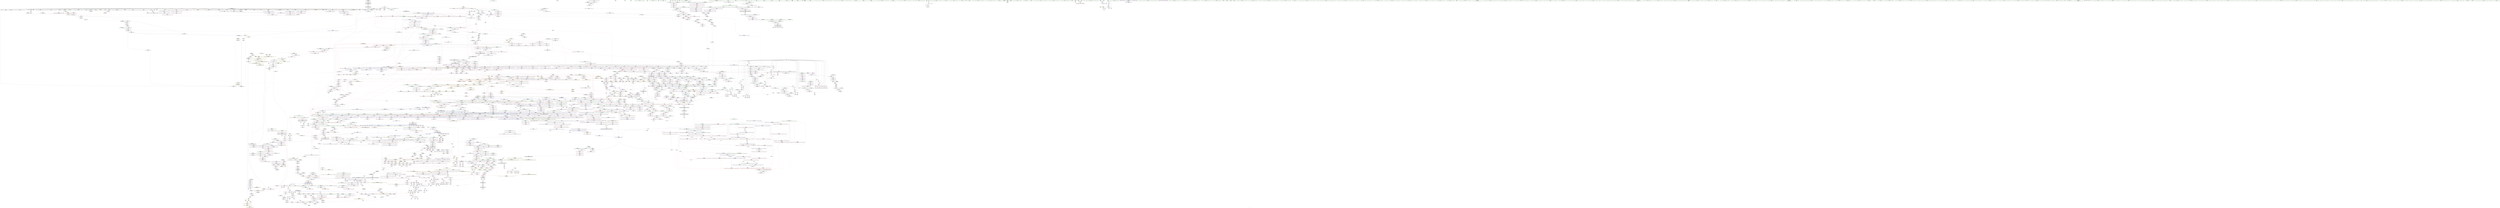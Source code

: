 digraph "SVFG" {
	label="SVFG";

	Node0x56545c5a2bd0 [shape=record,color=grey,label="{NodeID: 0\nNullPtr|{|<s46>140}}"];
	Node0x56545c5a2bd0 -> Node0x56545cd46bf0[style=solid];
	Node0x56545c5a2bd0 -> Node0x56545cd46cf0[style=solid];
	Node0x56545c5a2bd0 -> Node0x56545cd46dc0[style=solid];
	Node0x56545c5a2bd0 -> Node0x56545cd46e90[style=solid];
	Node0x56545c5a2bd0 -> Node0x56545cd46f60[style=solid];
	Node0x56545c5a2bd0 -> Node0x56545cd47030[style=solid];
	Node0x56545c5a2bd0 -> Node0x56545cd47100[style=solid];
	Node0x56545c5a2bd0 -> Node0x56545cd471d0[style=solid];
	Node0x56545c5a2bd0 -> Node0x56545cd472a0[style=solid];
	Node0x56545c5a2bd0 -> Node0x56545cd47370[style=solid];
	Node0x56545c5a2bd0 -> Node0x56545cd47440[style=solid];
	Node0x56545c5a2bd0 -> Node0x56545cd47510[style=solid];
	Node0x56545c5a2bd0 -> Node0x56545cd475e0[style=solid];
	Node0x56545c5a2bd0 -> Node0x56545cd476b0[style=solid];
	Node0x56545c5a2bd0 -> Node0x56545cd47780[style=solid];
	Node0x56545c5a2bd0 -> Node0x56545cd47850[style=solid];
	Node0x56545c5a2bd0 -> Node0x56545cd47920[style=solid];
	Node0x56545c5a2bd0 -> Node0x56545cd479f0[style=solid];
	Node0x56545c5a2bd0 -> Node0x56545cd47ac0[style=solid];
	Node0x56545c5a2bd0 -> Node0x56545cd47b90[style=solid];
	Node0x56545c5a2bd0 -> Node0x56545cd47c60[style=solid];
	Node0x56545c5a2bd0 -> Node0x56545cd58320[style=solid];
	Node0x56545c5a2bd0 -> Node0x56545cd583b0[style=solid];
	Node0x56545c5a2bd0 -> Node0x56545cd58440[style=solid];
	Node0x56545c5a2bd0 -> Node0x56545cd58510[style=solid];
	Node0x56545c5a2bd0 -> Node0x56545cd585e0[style=solid];
	Node0x56545c5a2bd0 -> Node0x56545cd586b0[style=solid];
	Node0x56545c5a2bd0 -> Node0x56545cd58780[style=solid];
	Node0x56545c5a2bd0 -> Node0x56545cd58850[style=solid];
	Node0x56545c5a2bd0 -> Node0x56545cd58920[style=solid];
	Node0x56545c5a2bd0 -> Node0x56545cd589f0[style=solid];
	Node0x56545c5a2bd0 -> Node0x56545cd58ac0[style=solid];
	Node0x56545c5a2bd0 -> Node0x56545cd58b90[style=solid];
	Node0x56545c5a2bd0 -> Node0x56545cd58c60[style=solid];
	Node0x56545c5a2bd0 -> Node0x56545cd58d30[style=solid];
	Node0x56545c5a2bd0 -> Node0x56545cd58e00[style=solid];
	Node0x56545c5a2bd0 -> Node0x56545cd58ed0[style=solid];
	Node0x56545c5a2bd0 -> Node0x56545cd58fa0[style=solid];
	Node0x56545c5a2bd0 -> Node0x56545cd913c0[style=solid];
	Node0x56545c5a2bd0 -> Node0x56545cd955c0[style=solid];
	Node0x56545c5a2bd0 -> Node0x56545cd95690[style=solid];
	Node0x56545c5a2bd0 -> Node0x56545cd95760[style=solid];
	Node0x56545c5a2bd0 -> Node0x56545cd68ba0[style=solid];
	Node0x56545c5a2bd0 -> Node0x56545c279cf0[style=solid];
	Node0x56545c5a2bd0 -> Node0x56545cde97a0[style=solid];
	Node0x56545c5a2bd0 -> Node0x56545cdea820[style=solid];
	Node0x56545c5a2bd0:s46 -> Node0x56545cfa24f0[style=solid,color=red];
	Node0x56545cde8d20 [shape=record,color=grey,label="{NodeID: 2657\n533 = cmp(532, 250, )\n}"];
	Node0x56545cd68930 [shape=record,color=blue,label="{NodeID: 1550\n1278\<--1304\n__elems_before\<--call4\n_ZNSt6vectorISt4pairIiiESaIS1_EE17_M_realloc_insertIJS1_EEEvN9__gnu_cxx17__normal_iteratorIPS1_S3_EEDpOT_\n}"];
	Node0x56545cd68930 -> Node0x56545cd84bc0[style=dashed];
	Node0x56545cd68930 -> Node0x56545cd84c90[style=dashed];
	Node0x56545cd46f60 [shape=record,color=black,label="{NodeID: 443\n135\<--3\n\<--dummyVal\n_ZNSt6vectorISt4pairIiiESaIS1_EED2Ev\n}"];
	Node0x56545cd46f60 -> Node0x56545cd91730[style=solid];
	Node0x56545cfb3e20 [shape=record,color=black,label="{NodeID: 4207\n2317 = PHI(2205, )\n|{<s0>193}}"];
	Node0x56545cfb3e20:s0 -> Node0x56545cfb9fb0[style=solid,color=red];
	Node0x56545cd562e0 [shape=record,color=purple,label="{NodeID: 886\n2137\<--2118\ncoerce.dive3\<--ref.tmp\n_ZSt9push_heapIN9__gnu_cxx17__normal_iteratorIPSt4pairIiiESt6vectorIS3_SaIS3_EEEESt4lessIS3_EEvT_SB_T0_\n}"];
	Node0x56545cd562e0 -> Node0x56545cd6d800[style=solid];
	Node0x56545cd8c5a0 [shape=record,color=red,label="{NodeID: 1329\n2417\<--2394\n\<--__y.addr\n_ZStltIiiEbRKSt4pairIT_T0_ES5_\n}"];
	Node0x56545cd8c5a0 -> Node0x56545cd57f50[style=solid];
	Node0x56545cd3f400 [shape=record,color=green,label="{NodeID: 222\n1508\<--1509\nthis.addr\<--this.addr_field_insensitive\n_ZNKSt6vectorISt4pairIiiESaIS1_EE12_M_check_lenEmPKc\n}"];
	Node0x56545cd3f400 -> Node0x56545cd865c0[style=solid];
	Node0x56545cd3f400 -> Node0x56545cd69970[style=solid];
	Node0x56545ce852a0 [shape=record,color=yellow,style=double,label="{NodeID: 2879\n364V_1 = ENCHI(MR_364V_0)\npts\{1920 \}\nFun[_ZNSt20__uninitialized_copyILb0EE13__uninit_copyISt13move_iteratorIPSt4pairIiiEES5_EET0_T_S8_S7_]}"];
	Node0x56545ce852a0 -> Node0x56545cd6c480[style=dashed];
	Node0x56545cd62990 [shape=record,color=black,label="{NodeID: 665\n2592\<--2571\n\<--agg.tmp5\n_ZSt8pop_heapIN9__gnu_cxx17__normal_iteratorIPSt4pairIiiESt6vectorIS3_SaIS3_EEEESt4lessIS3_EEvT_SB_T0_\n}"];
	Node0x56545cd62990 -> Node0x56545cd78a60[style=solid];
	Node0x56545cd81210 [shape=record,color=red,label="{NodeID: 1108\n742\<--739\nthis1\<--this.addr\n_ZNKSt14priority_queueISt4pairIiiESt6vectorIS1_SaIS1_EESt4lessIS1_EE3topEv\n}"];
	Node0x56545cd81210 -> Node0x56545cd678f0[style=solid];
	Node0x56545c5a2c60 [shape=record,color=green,label="{NodeID: 1\n5\<--1\n\<--dummyObj\nCan only get source location for instruction, argument, global var or function.}"];
	Node0x56545cde8ea0 [shape=record,color=grey,label="{NodeID: 2658\n1715 = cmp(1712, 1714, )\n}"];
	Node0x56545cd68a00 [shape=record,color=blue,label="{NodeID: 1551\n1282\<--1310\n__new_start\<--call5\n_ZNSt6vectorISt4pairIiiESaIS1_EE17_M_realloc_insertIJS1_EEEvN9__gnu_cxx17__normal_iteratorIPS1_S3_EEDpOT_\n}"];
	Node0x56545cd68a00 -> Node0x56545cd84d60[style=dashed];
	Node0x56545cd68a00 -> Node0x56545cd84e30[style=dashed];
	Node0x56545cd68a00 -> Node0x56545cd84f00[style=dashed];
	Node0x56545cd68a00 -> Node0x56545cd84fd0[style=dashed];
	Node0x56545cd68a00 -> Node0x56545cd850a0[style=dashed];
	Node0x56545cd68a00 -> Node0x56545cd85170[style=dashed];
	Node0x56545cd68a00 -> Node0x56545cd85240[style=dashed];
	Node0x56545cd68a00 -> Node0x56545cd85310[style=dashed];
	Node0x56545cd47030 [shape=record,color=black,label="{NodeID: 444\n137\<--3\n\<--dummyVal\n_ZNSt6vectorISt4pairIiiESaIS1_EED2Ev\n}"];
	Node0x56545cd47030 -> Node0x56545cd91800[style=solid];
	Node0x56545cfb3f90 [shape=record,color=black,label="{NodeID: 4208\n2319 = PHI(2369, )\n}"];
	Node0x56545cfb3f90 -> Node0x56545cd61af0[style=solid];
	Node0x56545cd563b0 [shape=record,color=purple,label="{NodeID: 887\n2155\<--2120\ncoerce.dive10\<--agg.tmp6\n_ZSt9push_heapIN9__gnu_cxx17__normal_iteratorIPSt4pairIiiESt6vectorIS3_SaIS3_EEEESt4lessIS3_EEvT_SB_T0_\n}"];
	Node0x56545cd563b0 -> Node0x56545cd8a520[style=solid];
	Node0x56545cd8c670 [shape=record,color=red,label="{NodeID: 1330\n2400\<--2399\n\<--first\n_ZStltIiiEbRKSt4pairIT_T0_ES5_\n}"];
	Node0x56545cd8c670 -> Node0x56545cde9aa0[style=solid];
	Node0x56545cd3f4d0 [shape=record,color=green,label="{NodeID: 223\n1510\<--1511\n__n.addr\<--__n.addr_field_insensitive\n_ZNKSt6vectorISt4pairIiiESaIS1_EE12_M_check_lenEmPKc\n|{|<s2>125}}"];
	Node0x56545cd3f4d0 -> Node0x56545cd86690[style=solid];
	Node0x56545cd3f4d0 -> Node0x56545cd69a40[style=solid];
	Node0x56545cd3f4d0:s2 -> Node0x56545cfa4bf0[style=solid,color=red];
	Node0x56545ce85380 [shape=record,color=yellow,style=double,label="{NodeID: 2880\n366V_1 = ENCHI(MR_366V_0)\npts\{1922 \}\nFun[_ZNSt20__uninitialized_copyILb0EE13__uninit_copyISt13move_iteratorIPSt4pairIiiEES5_EET0_T_S8_S7_]}"];
	Node0x56545ce85380 -> Node0x56545cd6c550[style=dashed];
	Node0x56545cd62a60 [shape=record,color=black,label="{NodeID: 666\n2595\<--2573\n\<--agg.tmp6\n_ZSt8pop_heapIN9__gnu_cxx17__normal_iteratorIPSt4pairIiiESt6vectorIS3_SaIS3_EEEESt4lessIS3_EEvT_SB_T0_\n}"];
	Node0x56545cd62a60 -> Node0x56545cd78c00[style=solid];
	Node0x56545cd812e0 [shape=record,color=red,label="{NodeID: 1109\n759\<--750\nthis1\<--this.addr\n_ZNSt14priority_queueISt4pairIiiESt6vectorIS1_SaIS1_EESt4lessIS1_EE3popEv\n}"];
	Node0x56545cd812e0 -> Node0x56545cd67d00[style=solid];
	Node0x56545cd812e0 -> Node0x56545cd50300[style=solid];
	Node0x56545cd812e0 -> Node0x56545cd503d0[style=solid];
	Node0x56545cd812e0 -> Node0x56545cd504a0[style=solid];
	Node0x56545ccc3170 [shape=record,color=green,label="{NodeID: 2\n18\<--1\n__dso_handle\<--dummyObj\nGlob }"];
	Node0x56545cde9020 [shape=record,color=grey,label="{NodeID: 2659\n261 = cmp(259, 260, )\n}"];
	Node0x56545cd68ad0 [shape=record,color=blue,label="{NodeID: 1552\n1284\<--1314\n__new_finish\<--\n_ZNSt6vectorISt4pairIiiESaIS1_EE17_M_realloc_insertIJS1_EEEvN9__gnu_cxx17__normal_iteratorIPS1_S3_EEDpOT_\n}"];
	Node0x56545cd68ad0 -> Node0x56545cd85580[style=dashed];
	Node0x56545cd68ad0 -> Node0x56545cd85650[style=dashed];
	Node0x56545cd68ad0 -> Node0x56545cd68ba0[style=dashed];
	Node0x56545cd47100 [shape=record,color=black,label="{NodeID: 445\n387\<--3\n\<--dummyVal\nmain\n}"];
	Node0x56545cfb40d0 [shape=record,color=black,label="{NodeID: 4209\n2358 = PHI(863, )\n}"];
	Node0x56545cfb40d0 -> Node0x56545cd8bd80[style=solid];
	Node0x56545cd56480 [shape=record,color=purple,label="{NodeID: 888\n2934\<--2143\noffset_0\<--\n}"];
	Node0x56545cd56480 -> Node0x56545cd6d8d0[style=solid];
	Node0x56545cd8c740 [shape=record,color=red,label="{NodeID: 1331\n2403\<--2402\n\<--first1\n_ZStltIiiEbRKSt4pairIT_T0_ES5_\n}"];
	Node0x56545cd8c740 -> Node0x56545cde9aa0[style=solid];
	Node0x56545cd3f5a0 [shape=record,color=green,label="{NodeID: 224\n1512\<--1513\n__s.addr\<--__s.addr_field_insensitive\n_ZNKSt6vectorISt4pairIiiESaIS1_EE12_M_check_lenEmPKc\n}"];
	Node0x56545cd3f5a0 -> Node0x56545cd86760[style=solid];
	Node0x56545cd3f5a0 -> Node0x56545cd69b10[style=solid];
	Node0x56545cd62b30 [shape=record,color=black,label="{NodeID: 667\n2615\<--2614\n\<--this1\n_ZNSt6vectorISt4pairIiiESaIS1_EE8pop_backEv\n}"];
	Node0x56545cd62b30 -> Node0x56545cd78da0[style=solid];
	Node0x56545cd62b30 -> Node0x56545cd78e70[style=solid];
	Node0x56545cd813b0 [shape=record,color=red,label="{NodeID: 1110\n770\<--769\n\<--coerce.dive7\n_ZNSt14priority_queueISt4pairIiiESt6vectorIS1_SaIS1_EESt4lessIS1_EE3popEv\n|{<s0>61}}"];
	Node0x56545cd813b0:s0 -> Node0x56545cfa8a60[style=solid,color=red];
	Node0x56545ccd5340 [shape=record,color=green,label="{NodeID: 3\n25\<--1\n.str\<--dummyObj\nGlob }"];
	Node0x56545cde91a0 [shape=record,color=grey,label="{NodeID: 2660\n487 = cmp(477, 486, )\n}"];
	Node0x56545cd68ba0 [shape=record,color=blue, style = dotted,label="{NodeID: 1553\n1284\<--3\n__new_finish\<--dummyVal\n_ZNSt6vectorISt4pairIiiESaIS1_EE17_M_realloc_insertIJS1_EEEvN9__gnu_cxx17__normal_iteratorIPS1_S3_EEDpOT_\n}"];
	Node0x56545cd68ba0 -> Node0x56545cd85580[style=dashed];
	Node0x56545cd68ba0 -> Node0x56545cd85650[style=dashed];
	Node0x56545cd68ba0 -> Node0x56545cd68c70[style=dashed];
	Node0x56545cd471d0 [shape=record,color=black,label="{NodeID: 446\n388\<--3\n\<--dummyVal\nmain\n}"];
	Node0x56545cd471d0 -> Node0x56545cd92ab0[style=solid];
	Node0x56545cfb4210 [shape=record,color=black,label="{NodeID: 4210\n2364 = PHI(863, )\n}"];
	Node0x56545cfb4210 -> Node0x56545cd8be50[style=solid];
	Node0x56545cd56550 [shape=record,color=purple,label="{NodeID: 889\n2937\<--2143\noffset_1\<--\n}"];
	Node0x56545cd56550 -> Node0x56545cd6d9a0[style=solid];
	Node0x56545cd8c810 [shape=record,color=red,label="{NodeID: 1332\n2408\<--2407\n\<--first2\n_ZStltIiiEbRKSt4pairIT_T0_ES5_\n}"];
	Node0x56545cd8c810 -> Node0x56545cde9c20[style=solid];
	Node0x56545cd3f670 [shape=record,color=green,label="{NodeID: 225\n1514\<--1515\n__len\<--__len_field_insensitive\n_ZNKSt6vectorISt4pairIiiESaIS1_EE12_M_check_lenEmPKc\n}"];
	Node0x56545cd3f670 -> Node0x56545cd86830[style=solid];
	Node0x56545cd3f670 -> Node0x56545cd86900[style=solid];
	Node0x56545cd3f670 -> Node0x56545cd869d0[style=solid];
	Node0x56545cd3f670 -> Node0x56545cd69cb0[style=solid];
	Node0x56545cee76e0 [shape=record,color=yellow,style=double,label="{NodeID: 3989\n71V_2 = CSCHI(MR_71V_1)\npts\{1809 \}\nCS[]|{<s0>88|<s1>99}}"];
	Node0x56545cee76e0:s0 -> Node0x56545ce77b60[style=dashed,color=blue];
	Node0x56545cee76e0:s1 -> Node0x56545cee6f90[style=dashed,color=blue];
	Node0x56545cd62c00 [shape=record,color=black,label="{NodeID: 668\n2621\<--2614\n\<--this1\n_ZNSt6vectorISt4pairIiiESaIS1_EE8pop_backEv\n}"];
	Node0x56545cd62c00 -> Node0x56545cd79010[style=solid];
	Node0x56545cd81480 [shape=record,color=red,label="{NodeID: 1111\n772\<--771\n\<--coerce.dive8\n_ZNSt14priority_queueISt4pairIiiESt6vectorIS1_SaIS1_EESt4lessIS1_EE3popEv\n|{<s0>61}}"];
	Node0x56545cd81480:s0 -> Node0x56545cfa8b70[style=solid,color=red];
	Node0x56545cd36e40 [shape=record,color=green,label="{NodeID: 4\n27\<--1\n.str.1\<--dummyObj\nGlob }"];
	Node0x56545cde9320 [shape=record,color=grey,label="{NodeID: 2661\n332 = cmp(329, 5, )\n}"];
	Node0x56545cd68c70 [shape=record,color=blue,label="{NodeID: 1554\n1284\<--1337\n__new_finish\<--call11\n_ZNSt6vectorISt4pairIiiESaIS1_EE17_M_realloc_insertIJS1_EEEvN9__gnu_cxx17__normal_iteratorIPS1_S3_EEDpOT_\n}"];
	Node0x56545cd68c70 -> Node0x56545cd853e0[style=dashed];
	Node0x56545cd68c70 -> Node0x56545cd68d40[style=dashed];
	Node0x56545cd472a0 [shape=record,color=black,label="{NodeID: 447\n390\<--3\n\<--dummyVal\nmain\n}"];
	Node0x56545cd472a0 -> Node0x56545cd92b80[style=solid];
	Node0x56545cfb4350 [shape=record,color=black,label="{NodeID: 4211\n1163 = PHI(973, )\n|{<s0>85}}"];
	Node0x56545cfb4350:s0 -> Node0x56545cfbf790[style=solid,color=red];
	Node0x56545cd56620 [shape=record,color=purple,label="{NodeID: 890\n2935\<--2144\noffset_0\<--\n}"];
	Node0x56545cd56620 -> Node0x56545cd900f0[style=solid];
	Node0x56545cd8c8e0 [shape=record,color=red,label="{NodeID: 1333\n2411\<--2410\n\<--first3\n_ZStltIiiEbRKSt4pairIT_T0_ES5_\n}"];
	Node0x56545cd8c8e0 -> Node0x56545cde9c20[style=solid];
	Node0x56545cd3f740 [shape=record,color=green,label="{NodeID: 226\n1516\<--1517\nref.tmp\<--ref.tmp_field_insensitive\n_ZNKSt6vectorISt4pairIiiESaIS1_EE12_M_check_lenEmPKc\n|{|<s1>125}}"];
	Node0x56545cd3f740 -> Node0x56545cd69be0[style=solid];
	Node0x56545cd3f740:s1 -> Node0x56545cfa4ae0[style=solid,color=red];
	Node0x56545cee7840 [shape=record,color=yellow,style=double,label="{NodeID: 3990\n71V_3 = CSCHI(MR_71V_2)\npts\{1809 \}\nCS[]|{<s0>105}}"];
	Node0x56545cee7840:s0 -> Node0x56545ce60b70[style=dashed,color=red];
	Node0x56545cd62cd0 [shape=record,color=black,label="{NodeID: 669\n2624\<--2614\n\<--this1\n_ZNSt6vectorISt4pairIiiESaIS1_EE8pop_backEv\n}"];
	Node0x56545cd62cd0 -> Node0x56545cd790e0[style=solid];
	Node0x56545cd62cd0 -> Node0x56545cd791b0[style=solid];
	Node0x56545cd81550 [shape=record,color=red,label="{NodeID: 1112\n786\<--783\nthis1\<--this.addr\n_ZNKSt6vectorISt4pairIiiESaIS1_EE4sizeEv\n}"];
	Node0x56545cd81550 -> Node0x56545cd5ba40[style=solid];
	Node0x56545cd81550 -> Node0x56545cd5bb10[style=solid];
	Node0x56545cd36ed0 [shape=record,color=green,label="{NodeID: 5\n29\<--1\n.str.2\<--dummyObj\nGlob }"];
	Node0x56545cde94a0 [shape=record,color=grey,label="{NodeID: 2662\n297 = cmp(296, 250, )\n}"];
	Node0x56545cd68d40 [shape=record,color=blue,label="{NodeID: 1555\n1284\<--1342\n__new_finish\<--incdec.ptr\n_ZNSt6vectorISt4pairIiiESaIS1_EE17_M_realloc_insertIJS1_EEEvN9__gnu_cxx17__normal_iteratorIPS1_S3_EEDpOT_\n}"];
	Node0x56545cd68d40 -> Node0x56545cd854b0[style=dashed];
	Node0x56545cd68d40 -> Node0x56545cd85580[style=dashed];
	Node0x56545cd68d40 -> Node0x56545cd85650[style=dashed];
	Node0x56545cd68d40 -> Node0x56545cd68e10[style=dashed];
	Node0x56545cd47370 [shape=record,color=black,label="{NodeID: 448\n574\<--3\nlpad.val\<--dummyVal\nmain\n}"];
	Node0x56545cfb4490 [shape=record,color=black,label="{NodeID: 4212\n1205 = PHI(1259, )\n|{<s0>88}}"];
	Node0x56545cfb4490:s0 -> Node0x56545cfa5c40[style=solid,color=red];
	Node0x56545cd566f0 [shape=record,color=purple,label="{NodeID: 891\n2938\<--2144\noffset_1\<--\n}"];
	Node0x56545cd566f0 -> Node0x56545cd901c0[style=solid];
	Node0x56545cd8c9b0 [shape=record,color=red,label="{NodeID: 1334\n2416\<--2415\n\<--second\n_ZStltIiiEbRKSt4pairIT_T0_ES5_\n}"];
	Node0x56545cd8c9b0 -> Node0x56545cde9920[style=solid];
	Node0x56545cd3f810 [shape=record,color=green,label="{NodeID: 227\n1523\<--1524\n_ZNKSt6vectorISt4pairIiiESaIS1_EE8max_sizeEv\<--_ZNKSt6vectorISt4pairIiiESaIS1_EE8max_sizeEv_field_insensitive\n}"];
	Node0x56545cee79a0 [shape=record,color=yellow,style=double,label="{NodeID: 3991\n71V_4 = CSCHI(MR_71V_3)\npts\{1809 \}\nCS[]|{<s0>91}}"];
	Node0x56545cee79a0:s0 -> Node0x56545ce77b60[style=dashed,color=blue];
	Node0x56545ce85730 [shape=record,color=yellow,style=double,label="{NodeID: 2884\n6V_1 = ENCHI(MR_6V_0)\npts\{170000 170001 170002 1830000 1830001 1830002 \}\nFun[_ZNSt14priority_queueISt4pairIiiESt6vectorIS1_SaIS1_EESt4lessIS1_EEC2IS4_vEEv]|{<s0>48}}"];
	Node0x56545ce85730:s0 -> Node0x56545cd99390[style=dashed,color=red];
	Node0x56545cd62da0 [shape=record,color=black,label="{NodeID: 670\n2623\<--2622\n\<--_M_impl2\n_ZNSt6vectorISt4pairIiiESaIS1_EE8pop_backEv\n|{<s0>215}}"];
	Node0x56545cd62da0:s0 -> Node0x56545cfbefe0[style=solid,color=red];
	Node0x56545cd81620 [shape=record,color=red,label="{NodeID: 1113\n790\<--789\n\<--_M_finish\n_ZNKSt6vectorISt4pairIiiESaIS1_EE4sizeEv\n}"];
	Node0x56545cd81620 -> Node0x56545cd5bbe0[style=solid];
	Node0x56545cd375c0 [shape=record,color=green,label="{NodeID: 6\n31\<--1\n.str.3\<--dummyObj\nGlob }"];
	Node0x56545cde9620 [shape=record,color=grey,label="{NodeID: 2663\n288 = cmp(285, 5, )\n}"];
	Node0x56545cd68e10 [shape=record,color=blue,label="{NodeID: 1556\n1284\<--1353\n__new_finish\<--call16\n_ZNSt6vectorISt4pairIiiESaIS1_EE17_M_realloc_insertIJS1_EEEvN9__gnu_cxx17__normal_iteratorIPS1_S3_EEDpOT_\n}"];
	Node0x56545cd68e10 -> Node0x56545cd85720[style=dashed];
	Node0x56545cd47440 [shape=record,color=black,label="{NodeID: 449\n575\<--3\nlpad.val160\<--dummyVal\nmain\n}"];
	Node0x56545cfb4660 [shape=record,color=black,label="{NodeID: 4213\n1218 = PHI(1457, )\n}"];
	Node0x56545cfb4660 -> Node0x56545cd68040[style=solid];
	Node0x56545cd567c0 [shape=record,color=purple,label="{NodeID: 892\n2940\<--2146\noffset_0\<--\n}"];
	Node0x56545cd567c0 -> Node0x56545cd6da70[style=solid];
	Node0x56545cd8ca80 [shape=record,color=red,label="{NodeID: 1335\n2419\<--2418\n\<--second5\n_ZStltIiiEbRKSt4pairIT_T0_ES5_\n}"];
	Node0x56545cd8ca80 -> Node0x56545cde9920[style=solid];
	Node0x56545cd3f910 [shape=record,color=green,label="{NodeID: 228\n1532\<--1533\n_ZSt20__throw_length_errorPKc\<--_ZSt20__throw_length_errorPKc_field_insensitive\n}"];
	Node0x56545cee7b00 [shape=record,color=yellow,style=double,label="{NodeID: 3992\n577V_2 = CSCHI(MR_577V_1)\npts\{14600000 \}\nCS[]}"];
	Node0x56545cee7b00 -> Node0x56545cd86280[style=dashed];
	Node0x56545cd62e70 [shape=record,color=black,label="{NodeID: 671\n2645\<--2650\n_ZN9__gnu_cxx17__normal_iteratorIPSt4pairIiiESt6vectorIS2_SaIS2_EEEmmEv_ret\<--this1\n_ZN9__gnu_cxx17__normal_iteratorIPSt4pairIiiESt6vectorIS2_SaIS2_EEEmmEv\n|{<s0>210}}"];
	Node0x56545cd62e70:s0 -> Node0x56545cf9d3d0[style=solid,color=blue];
	Node0x56545cd816f0 [shape=record,color=red,label="{NodeID: 1114\n794\<--793\n\<--_M_start\n_ZNKSt6vectorISt4pairIiiESaIS1_EE4sizeEv\n}"];
	Node0x56545cd816f0 -> Node0x56545cd5bcb0[style=solid];
	Node0x56545cd37680 [shape=record,color=green,label="{NodeID: 7\n33\<--1\n.str.4\<--dummyObj\nGlob }"];
	Node0x56545cde97a0 [shape=record,color=grey,label="{NodeID: 2664\n1064 = cmp(1063, 3, )\n}"];
	Node0x56545cd68ee0 [shape=record,color=blue,label="{NodeID: 1557\n1286\<--1357\nexn.slot\<--\n_ZNSt6vectorISt4pairIiiESaIS1_EE17_M_realloc_insertIJS1_EEEvN9__gnu_cxx17__normal_iteratorIPS1_S3_EEDpOT_\n}"];
	Node0x56545cd68ee0 -> Node0x56545cd857f0[style=dashed];
	Node0x56545cd68ee0 -> Node0x56545cd69080[style=dashed];
	Node0x56545cd47510 [shape=record,color=black,label="{NodeID: 450\n1013\<--3\n\<--dummyVal\n_ZNSt12_Vector_baseISt4pairIiiESaIS1_EED2Ev\n}"];
	Node0x56545cfb4770 [shape=record,color=black,label="{NodeID: 4214\n1222 = PHI(1259, )\n|{<s0>91}}"];
	Node0x56545cfb4770:s0 -> Node0x56545cfb99e0[style=solid,color=red];
	Node0x56545cd56890 [shape=record,color=purple,label="{NodeID: 893\n2941\<--2147\noffset_0\<--\n}"];
	Node0x56545cd56890 -> Node0x56545cd90290[style=solid];
	Node0x56545cd8cb50 [shape=record,color=red,label="{NodeID: 1336\n2435\<--2428\nthis1\<--this.addr\n_ZNKSt6vectorISt4pairIiiESaIS1_EE5emptyEv\n|{<s0>198|<s1>199}}"];
	Node0x56545cd8cb50:s0 -> Node0x56545cfa7840[style=solid,color=red];
	Node0x56545cd8cb50:s1 -> Node0x56545cfb8790[style=solid,color=red];
	Node0x56545cd47e20 [shape=record,color=green,label="{NodeID: 229\n1539\<--1540\n_ZSt3maxImERKT_S2_S2_\<--_ZSt3maxImERKT_S2_S2__field_insensitive\n}"];
	Node0x56545cee7c60 [shape=record,color=yellow,style=double,label="{NodeID: 3993\n71V_2 = CSCHI(MR_71V_1)\npts\{1809 \}\nCS[]|{<s0>102|<s1>105}}"];
	Node0x56545cee7c60:s0 -> Node0x56545cee7840[style=dashed,color=blue];
	Node0x56545cee7c60:s1 -> Node0x56545cee79a0[style=dashed,color=blue];
	Node0x56545cd62f40 [shape=record,color=black,label="{NodeID: 672\n2694\<--2661\n\<--__first\n_ZSt10__pop_heapIN9__gnu_cxx17__normal_iteratorIPSt4pairIiiESt6vectorIS3_SaIS3_EEEENS0_5__ops15_Iter_comp_iterISt4lessIS3_EEEEvT_SE_SE_RT0_\n}"];
	Node0x56545cd62f40 -> Node0x56545cd79c40[style=solid];
	Node0x56545cd817c0 [shape=record,color=red,label="{NodeID: 1115\n810\<--804\nthis1\<--this.addr\n_ZNSt6vectorISt4pairIiiESaIS1_EEixEm\n}"];
	Node0x56545cd817c0 -> Node0x56545cd5be50[style=solid];
	Node0x56545cd37740 [shape=record,color=green,label="{NodeID: 8\n35\<--1\n.str.5\<--dummyObj\nGlob }"];
	Node0x56545cde9920 [shape=record,color=grey,label="{NodeID: 2665\n2420 = cmp(2416, 2419, )\n}"];
	Node0x56545cde9920 -> Node0x56545cde1100[style=solid];
	Node0x56545cd68fb0 [shape=record,color=blue,label="{NodeID: 1558\n1288\<--1359\nehselector.slot\<--\n_ZNSt6vectorISt4pairIiiESaIS1_EE17_M_realloc_insertIJS1_EEEvN9__gnu_cxx17__normal_iteratorIPS1_S3_EEDpOT_\n}"];
	Node0x56545cd68fb0 -> Node0x56545cd69150[style=dashed];
	Node0x56545cd475e0 [shape=record,color=black,label="{NodeID: 451\n1014\<--3\n\<--dummyVal\n_ZNSt12_Vector_baseISt4pairIiiESaIS1_EED2Ev\n}"];
	Node0x56545cd475e0 -> Node0x56545cd95de0[style=solid];
	Node0x56545cfb4880 [shape=record,color=black,label="{NodeID: 4215\n1254 = PHI(1259, )\n|{<s0>93}}"];
	Node0x56545cfb4880:s0 -> Node0x56545cfa8380[style=solid,color=red];
	Node0x56545cd99170 [shape=record,color=yellow,style=double,label="{NodeID: 3108\n723V_1 = ENCHI(MR_723V_0)\npts\{24310000 24330000 \}\nFun[_ZN9__gnu_cxxeqIPKSt4pairIiiESt6vectorIS2_SaIS2_EEEEbRKNS_17__normal_iteratorIT_T0_EESD_]}"];
	Node0x56545cd99170 -> Node0x56545cd8cdc0[style=dashed];
	Node0x56545cd99170 -> Node0x56545cd8ce90[style=dashed];
	Node0x56545cd56960 [shape=record,color=purple,label="{NodeID: 894\n2943\<--2152\noffset_0\<--\n}"];
	Node0x56545cd56960 -> Node0x56545cd6db40[style=solid];
	Node0x56545cd8cc20 [shape=record,color=red,label="{NodeID: 1337\n2459\<--2453\n\<--__lhs.addr\n_ZN9__gnu_cxxeqIPKSt4pairIiiESt6vectorIS2_SaIS2_EEEEbRKNS_17__normal_iteratorIT_T0_EESD_\n|{<s0>201}}"];
	Node0x56545cd8cc20:s0 -> Node0x56545cfa5fb0[style=solid,color=red];
	Node0x56545cd47f20 [shape=record,color=green,label="{NodeID: 230\n1561\<--1562\n__lhs.addr\<--__lhs.addr_field_insensitive\n_ZN9__gnu_cxxmiIPSt4pairIiiESt6vectorIS2_SaIS2_EEEENS_17__normal_iteratorIT_T0_E15difference_typeERKSA_SD_\n}"];
	Node0x56545cd47f20 -> Node0x56545cd86b70[style=solid];
	Node0x56545cd47f20 -> Node0x56545cd69d80[style=solid];
	Node0x56545cee7dc0 [shape=record,color=yellow,style=double,label="{NodeID: 3994\n71V_2 = CSCHI(MR_71V_1)\npts\{1809 \}\nCS[]|{<s0>135}}"];
	Node0x56545cee7dc0:s0 -> Node0x56545cee7c60[style=dashed,color=blue];
	Node0x56545cd63010 [shape=record,color=black,label="{NodeID: 673\n2686\<--2669\n\<--__value\n_ZSt10__pop_heapIN9__gnu_cxx17__normal_iteratorIPSt4pairIiiESt6vectorIS3_SaIS3_EEEENS0_5__ops15_Iter_comp_iterISt4lessIS3_EEEEvT_SE_SE_RT0_\n}"];
	Node0x56545cd63010 -> Node0x56545cd79830[style=solid];
	Node0x56545cd63010 -> Node0x56545cd79900[style=solid];
	Node0x56545cd81890 [shape=record,color=red,label="{NodeID: 1116\n815\<--806\n\<--__n.addr\n_ZNSt6vectorISt4pairIiiESaIS1_EEixEm\n}"];
	Node0x56545cd37840 [shape=record,color=green,label="{NodeID: 9\n37\<--1\n.str.6\<--dummyObj\nGlob }"];
	Node0x56545cde9aa0 [shape=record,color=grey,label="{NodeID: 2666\n2404 = cmp(2400, 2403, )\n}"];
	Node0x56545cd69080 [shape=record,color=blue,label="{NodeID: 1559\n1286\<--1378\nexn.slot\<--\n_ZNSt6vectorISt4pairIiiESaIS1_EE17_M_realloc_insertIJS1_EEEvN9__gnu_cxx17__normal_iteratorIPS1_S3_EEDpOT_\n}"];
	Node0x56545cd69080 -> Node0x56545cd858c0[style=dashed];
	Node0x56545cd476b0 [shape=record,color=black,label="{NodeID: 452\n1016\<--3\n\<--dummyVal\n_ZNSt12_Vector_baseISt4pairIiiESaIS1_EED2Ev\n}"];
	Node0x56545cd476b0 -> Node0x56545cd95eb0[style=solid];
	Node0x56545cfb4a20 [shape=record,color=black,label="{NodeID: 4216\n1296 = PHI(1504, )\n}"];
	Node0x56545cfb4a20 -> Node0x56545cd68790[style=solid];
	Node0x56545cd56a30 [shape=record,color=purple,label="{NodeID: 895\n2946\<--2152\noffset_1\<--\n}"];
	Node0x56545cd56a30 -> Node0x56545cd6dc10[style=solid];
	Node0x56545cd8ccf0 [shape=record,color=red,label="{NodeID: 1338\n2464\<--2455\n\<--__rhs.addr\n_ZN9__gnu_cxxeqIPKSt4pairIiiESt6vectorIS2_SaIS2_EEEEbRKNS_17__normal_iteratorIT_T0_EESD_\n|{<s0>202}}"];
	Node0x56545cd8ccf0:s0 -> Node0x56545cfa5fb0[style=solid,color=red];
	Node0x56545cd47ff0 [shape=record,color=green,label="{NodeID: 231\n1563\<--1564\n__rhs.addr\<--__rhs.addr_field_insensitive\n_ZN9__gnu_cxxmiIPSt4pairIiiESt6vectorIS2_SaIS2_EEEENS_17__normal_iteratorIT_T0_E15difference_typeERKSA_SD_\n}"];
	Node0x56545cd47ff0 -> Node0x56545cd86c40[style=solid];
	Node0x56545cd47ff0 -> Node0x56545cd69e50[style=solid];
	Node0x56545cee7f20 [shape=record,color=yellow,style=double,label="{NodeID: 3995\n266V_2 = CSCHI(MR_266V_1)\npts\{18580000 \}\nCS[]}"];
	Node0x56545cee7f20 -> Node0x56545cd88cc0[style=dashed];
	Node0x56545cd630e0 [shape=record,color=black,label="{NodeID: 674\n2693\<--2671\n\<--agg.tmp\n_ZSt10__pop_heapIN9__gnu_cxx17__normal_iteratorIPSt4pairIiiESt6vectorIS3_SaIS3_EEEENS0_5__ops15_Iter_comp_iterISt4lessIS3_EEEEvT_SE_SE_RT0_\n}"];
	Node0x56545cd630e0 -> Node0x56545cd79b70[style=solid];
	Node0x56545cd81960 [shape=record,color=red,label="{NodeID: 1117\n814\<--813\n\<--_M_start\n_ZNSt6vectorISt4pairIiiESaIS1_EEixEm\n}"];
	Node0x56545cd81960 -> Node0x56545cd7b300[style=solid];
	Node0x56545cd37940 [shape=record,color=green,label="{NodeID: 10\n39\<--1\n.str.7\<--dummyObj\nGlob }"];
	Node0x56545cde9c20 [shape=record,color=grey,label="{NodeID: 2667\n2412 = cmp(2408, 2411, )\n}"];
	Node0x56545cd69150 [shape=record,color=blue,label="{NodeID: 1560\n1288\<--1380\nehselector.slot\<--\n_ZNSt6vectorISt4pairIiiESaIS1_EE17_M_realloc_insertIJS1_EEEvN9__gnu_cxx17__normal_iteratorIPS1_S3_EEDpOT_\n}"];
	Node0x56545cd69150 -> Node0x56545cd85990[style=dashed];
	Node0x56545cd47780 [shape=record,color=black,label="{NodeID: 453\n1171\<--3\n\<--dummyVal\n_ZNSt6vectorISt4pairIiiESaIS1_EE15_M_erase_at_endEPS1_\n}"];
	Node0x56545cfb4b30 [shape=record,color=black,label="{NodeID: 4217\n1301 = PHI(1578, )\n}"];
	Node0x56545cfb4b30 -> Node0x56545cd68860[style=solid];
	Node0x56545cd99390 [shape=record,color=yellow,style=double,label="{NodeID: 3110\n6V_1 = ENCHI(MR_6V_0)\npts\{170000 170001 170002 1830000 1830001 1830002 \}\nFun[_ZNSt6vectorISt4pairIiiESaIS1_EEC2Ev]|{<s0>3}}"];
	Node0x56545cd99390:s0 -> Node0x56545ce866b0[style=dashed,color=red];
	Node0x56545cd56b00 [shape=record,color=purple,label="{NodeID: 896\n2944\<--2153\noffset_0\<--\n}"];
	Node0x56545cd56b00 -> Node0x56545cd90360[style=solid];
	Node0x56545cd8cdc0 [shape=record,color=red,label="{NodeID: 1339\n2463\<--2460\n\<--call\n_ZN9__gnu_cxxeqIPKSt4pairIiiESt6vectorIS2_SaIS2_EEEEbRKNS_17__normal_iteratorIT_T0_EESD_\n}"];
	Node0x56545cd8cdc0 -> Node0x56545cde9da0[style=solid];
	Node0x56545cd480c0 [shape=record,color=green,label="{NodeID: 232\n1580\<--1581\nretval\<--retval_field_insensitive\n_ZNSt6vectorISt4pairIiiESaIS1_EE5beginEv\n|{|<s1>131}}"];
	Node0x56545cd480c0 -> Node0x56545cd540c0[style=solid];
	Node0x56545cd480c0:s1 -> Node0x56545cfa04d0[style=solid,color=red];
	Node0x56545cee8080 [shape=record,color=yellow,style=double,label="{NodeID: 3996\n71V_2 = CSCHI(MR_71V_1)\npts\{1809 \}\nCS[]|{<s0>146}}"];
	Node0x56545cee8080:s0 -> Node0x56545cee7dc0[style=dashed,color=blue];
	Node0x56545cd631b0 [shape=record,color=black,label="{NodeID: 675\n2698\<--2673\n\<--agg.tmp9\n_ZSt10__pop_heapIN9__gnu_cxx17__normal_iteratorIPSt4pairIiiESt6vectorIS3_SaIS3_EEEENS0_5__ops15_Iter_comp_iterISt4lessIS3_EEEEvT_SE_SE_RT0_\n}"];
	Node0x56545cd631b0 -> Node0x56545cd79d10[style=solid];
	Node0x56545cd631b0 -> Node0x56545cd79de0[style=solid];
	Node0x56545cd81a30 [shape=record,color=red,label="{NodeID: 1118\n823\<--820\nthis1\<--this.addr\n_ZNSt14priority_queueISt4pairIiiESt6vectorIS1_SaIS1_EESt4lessIS1_EED2Ev\n}"];
	Node0x56545cd81a30 -> Node0x56545cd50a50[style=solid];
	Node0x56545cd37a40 [shape=record,color=green,label="{NodeID: 11\n41\<--1\n.str.8\<--dummyObj\nGlob }"];
	Node0x56545cde9da0 [shape=record,color=grey,label="{NodeID: 2668\n2467 = cmp(2463, 2466, )\n}"];
	Node0x56545cde9da0 -> Node0x56545cd61fd0[style=solid];
	Node0x56545cd69220 [shape=record,color=blue,label="{NodeID: 1561\n1431\<--1428\n_M_start36\<--\n_ZNSt6vectorISt4pairIiiESaIS1_EE17_M_realloc_insertIJS1_EEEvN9__gnu_cxx17__normal_iteratorIPS1_S3_EEDpOT_\n|{<s0>91}}"];
	Node0x56545cd69220:s0 -> Node0x56545ce78560[style=dashed,color=blue];
	Node0x56545cd47850 [shape=record,color=black,label="{NodeID: 454\n1172\<--3\n\<--dummyVal\n_ZNSt6vectorISt4pairIiiESaIS1_EE15_M_erase_at_endEPS1_\n|{<s0>86}}"];
	Node0x56545cd47850:s0 -> Node0x56545cfa5560[style=solid,color=red];
	Node0x56545cfb4c40 [shape=record,color=black,label="{NodeID: 4218\n1304 = PHI(1558, )\n}"];
	Node0x56545cfb4c40 -> Node0x56545cd68930[style=solid];
	Node0x56545cd994a0 [shape=record,color=yellow,style=double,label="{NodeID: 3111\n71V_1 = ENCHI(MR_71V_0)\npts\{1809 \}\nFun[_ZSt9push_heapIN9__gnu_cxx17__normal_iteratorIPSt4pairIiiESt6vectorIS3_SaIS3_EEEESt4lessIS3_EEvT_SB_T0_]|{|<s4>177}}"];
	Node0x56545cd994a0 -> Node0x56545cd900f0[style=dashed];
	Node0x56545cd994a0 -> Node0x56545cd901c0[style=dashed];
	Node0x56545cd994a0 -> Node0x56545cd90360[style=dashed];
	Node0x56545cd994a0 -> Node0x56545cd90430[style=dashed];
	Node0x56545cd994a0:s4 -> Node0x56545ce67c60[style=dashed,color=red];
	Node0x56545cd56bd0 [shape=record,color=purple,label="{NodeID: 897\n2947\<--2153\noffset_1\<--\n}"];
	Node0x56545cd56bd0 -> Node0x56545cd90430[style=solid];
	Node0x56545cd8ce90 [shape=record,color=red,label="{NodeID: 1340\n2466\<--2465\n\<--call1\n_ZN9__gnu_cxxeqIPKSt4pairIiiESt6vectorIS2_SaIS2_EEEEbRKNS_17__normal_iteratorIT_T0_EESD_\n}"];
	Node0x56545cd8ce90 -> Node0x56545cde9da0[style=solid];
	Node0x56545cd48190 [shape=record,color=green,label="{NodeID: 233\n1582\<--1583\nthis.addr\<--this.addr_field_insensitive\n_ZNSt6vectorISt4pairIiiESaIS1_EE5beginEv\n}"];
	Node0x56545cd48190 -> Node0x56545cd86eb0[style=solid];
	Node0x56545cd48190 -> Node0x56545cd69f20[style=solid];
	Node0x56545cd63280 [shape=record,color=black,label="{NodeID: 676\n2707\<--2673\n\<--agg.tmp9\n_ZSt10__pop_heapIN9__gnu_cxx17__normal_iteratorIPSt4pairIiiESt6vectorIS3_SaIS3_EEEENS0_5__ops15_Iter_comp_iterISt4lessIS3_EEEEvT_SE_SE_RT0_\n}"];
	Node0x56545cd63280 -> Node0x56545cd8e2e0[style=solid];
	Node0x56545cd81b00 [shape=record,color=red,label="{NodeID: 1119\n835\<--832\n\<--__t.addr\n_ZSt7forwardIRiEOT_RNSt16remove_referenceIS1_E4typeE\n}"];
	Node0x56545cd81b00 -> Node0x56545cd5bff0[style=solid];
	Node0x56545cd37b40 [shape=record,color=green,label="{NodeID: 12\n43\<--1\n.str.9\<--dummyObj\nGlob }"];
	Node0x56545cde9f20 [shape=record,color=grey,label="{NodeID: 2669\n1800 = cmp(1798, 1799, )\n}"];
	Node0x56545cd692f0 [shape=record,color=blue,label="{NodeID: 1562\n1436\<--1433\n_M_finish38\<--\n_ZNSt6vectorISt4pairIiiESaIS1_EE17_M_realloc_insertIJS1_EEEvN9__gnu_cxx17__normal_iteratorIPS1_S3_EEDpOT_\n|{<s0>91}}"];
	Node0x56545cd692f0:s0 -> Node0x56545ce78a90[style=dashed,color=blue];
	Node0x56545cd47920 [shape=record,color=black,label="{NodeID: 455\n1356\<--3\n\<--dummyVal\n_ZNSt6vectorISt4pairIiiESaIS1_EE17_M_realloc_insertIJS1_EEEvN9__gnu_cxx17__normal_iteratorIPS1_S3_EEDpOT_\n}"];
	Node0x56545cfb4d50 [shape=record,color=black,label="{NodeID: 4219\n1310 = PHI(1593, )\n}"];
	Node0x56545cfb4d50 -> Node0x56545cd68a00[style=solid];
	Node0x56545cd995b0 [shape=record,color=yellow,style=double,label="{NodeID: 3112\n273V_1 = ENCHI(MR_273V_0)\npts\{2123 \}\nFun[_ZSt9push_heapIN9__gnu_cxx17__normal_iteratorIPSt4pairIiiESt6vectorIS3_SaIS3_EEEESt4lessIS3_EEvT_SB_T0_]}"];
	Node0x56545cd995b0 -> Node0x56545cd8a5f0[style=dashed];
	Node0x56545cd56ca0 [shape=record,color=purple,label="{NodeID: 898\n2178\<--2177\n_M_comp\<--this1\n_ZN9__gnu_cxx5__ops14_Iter_comp_valISt4lessISt4pairIiiEEEC2ES5_\n}"];
	Node0x56545cd8cf60 [shape=record,color=red,label="{NodeID: 1341\n2478\<--2473\nthis1\<--this.addr\n_ZNKSt6vectorISt4pairIiiESaIS1_EE5beginEv\n}"];
	Node0x56545cd8cf60 -> Node0x56545cd620a0[style=solid];
	Node0x56545cd48260 [shape=record,color=green,label="{NodeID: 234\n1596\<--1597\nthis.addr\<--this.addr_field_insensitive\n_ZNSt12_Vector_baseISt4pairIiiESaIS1_EE11_M_allocateEm\n}"];
	Node0x56545cd48260 -> Node0x56545cd87050[style=solid];
	Node0x56545cd48260 -> Node0x56545cd69ff0[style=solid];
	Node0x56545cd63350 [shape=record,color=black,label="{NodeID: 677\n2702\<--2675\n\<--agg.tmp11\n_ZSt10__pop_heapIN9__gnu_cxx17__normal_iteratorIPSt4pairIiiESt6vectorIS3_SaIS3_EEEENS0_5__ops15_Iter_comp_iterISt4lessIS3_EEEEvT_SE_SE_RT0_\n}"];
	Node0x56545cd63350 -> Node0x56545cd7a050[style=solid];
	Node0x56545cd81bd0 [shape=record,color=red,label="{NodeID: 1120\n850\<--841\nthis1\<--this.addr\n_ZNSt4pairIiiEC2IRiS2_Lb1EEEOT_OT0_\n}"];
	Node0x56545cd81bd0 -> Node0x56545cd5c0c0[style=solid];
	Node0x56545cd81bd0 -> Node0x56545cd50b20[style=solid];
	Node0x56545cd81bd0 -> Node0x56545cd50bf0[style=solid];
	Node0x56545cd37c40 [shape=record,color=green,label="{NodeID: 13\n46\<--1\n\<--dummyObj\nCan only get source location for instruction, argument, global var or function.}"];
	Node0x56545cdea0a0 [shape=record,color=grey,label="{NodeID: 2670\n434 = cmp(433, 250, )\n}"];
	Node0x56545cd693c0 [shape=record,color=blue,label="{NodeID: 1563\n1443\<--1440\n_M_end_of_storage41\<--add.ptr39\n_ZNSt6vectorISt4pairIiiESaIS1_EE17_M_realloc_insertIJS1_EEEvN9__gnu_cxx17__normal_iteratorIPS1_S3_EEDpOT_\n|{<s0>91}}"];
	Node0x56545cd693c0:s0 -> Node0x56545ce78fc0[style=dashed,color=blue];
	Node0x56545cd479f0 [shape=record,color=black,label="{NodeID: 456\n1357\<--3\n\<--dummyVal\n_ZNSt6vectorISt4pairIiiESaIS1_EE17_M_realloc_insertIJS1_EEEvN9__gnu_cxx17__normal_iteratorIPS1_S3_EEDpOT_\n}"];
	Node0x56545cd479f0 -> Node0x56545cd68ee0[style=solid];
	Node0x56545cfb4e90 [shape=record,color=black,label="{NodeID: 4220\n1323 = PHI(1259, )\n|{<s0>99}}"];
	Node0x56545cfb4e90:s0 -> Node0x56545cfa5c40[style=solid,color=red];
	Node0x56545cd56d70 [shape=record,color=purple,label="{NodeID: 899\n2202\<--2184\ncoerce.dive\<--retval\n_ZNK9__gnu_cxx17__normal_iteratorIPSt4pairIiiESt6vectorIS2_SaIS2_EEEmiEl\n}"];
	Node0x56545cd56d70 -> Node0x56545cd8aad0[style=solid];
	Node0x56545cd8d030 [shape=record,color=red,label="{NodeID: 1342\n2482\<--2481\n\<--_M_start\n_ZNKSt6vectorISt4pairIiiESaIS1_EE5beginEv\n}"];
	Node0x56545cd8d030 -> Node0x56545cd6fc90[style=solid];
	Node0x56545cd48330 [shape=record,color=green,label="{NodeID: 235\n1598\<--1599\n__n.addr\<--__n.addr_field_insensitive\n_ZNSt12_Vector_baseISt4pairIiiESaIS1_EE11_M_allocateEm\n}"];
	Node0x56545cd48330 -> Node0x56545cd87120[style=solid];
	Node0x56545cd48330 -> Node0x56545cd871f0[style=solid];
	Node0x56545cd48330 -> Node0x56545cd6a0c0[style=solid];
	Node0x56545cee84a0 [shape=record,color=yellow,style=double,label="{NodeID: 3999\n71V_6 = CSCHI(MR_71V_5)\npts\{1809 \}\nCS[]|{<s0>230}}"];
	Node0x56545cee84a0:s0 -> Node0x56545cee9260[style=dashed,color=blue];
	Node0x56545ce85f20 [shape=record,color=yellow,style=double,label="{NodeID: 2892\n683V_1 = ENCHI(MR_683V_0)\npts\{23270000 \}\nFun[_ZNK9__gnu_cxx17__normal_iteratorIPSt4pairIiiESt6vectorIS2_SaIS2_EEEplEl]|{<s0>194}}"];
	Node0x56545ce85f20:s0 -> Node0x56545cd6b100[style=dashed,color=red];
	Node0x56545cd63420 [shape=record,color=black,label="{NodeID: 678\n2687\<--2685\n\<--call3\n_ZSt10__pop_heapIN9__gnu_cxx17__normal_iteratorIPSt4pairIiiESt6vectorIS3_SaIS3_EEEENS0_5__ops15_Iter_comp_iterISt4lessIS3_EEEEvT_SE_SE_RT0_\n}"];
	Node0x56545cd63420 -> Node0x56545cd799d0[style=solid];
	Node0x56545cd63420 -> Node0x56545cd79aa0[style=solid];
	Node0x56545cd81ca0 [shape=record,color=red,label="{NodeID: 1121\n853\<--843\n\<--__x.addr\n_ZNSt4pairIiiEC2IRiS2_Lb1EEEOT_OT0_\n|{<s0>64}}"];
	Node0x56545cd81ca0:s0 -> Node0x56545cfa4510[style=solid,color=red];
	Node0x56545cd37d40 [shape=record,color=green,label="{NodeID: 14\n215\<--1\n\<--dummyObj\nCan only get source location for instruction, argument, global var or function.}"];
	Node0x56545cdea220 [shape=record,color=grey,label="{NodeID: 2671\n441 = cmp(439, 440, )\n}"];
	Node0x56545cd69490 [shape=record,color=blue,label="{NodeID: 1564\n1461\<--1458\nthis.addr\<--this\n_ZNSt6vectorISt4pairIiiESaIS1_EE3endEv\n}"];
	Node0x56545cd69490 -> Node0x56545cd861b0[style=dashed];
	Node0x56545cd47ac0 [shape=record,color=black,label="{NodeID: 457\n1359\<--3\n\<--dummyVal\n_ZNSt6vectorISt4pairIiiESaIS1_EE17_M_realloc_insertIJS1_EEEvN9__gnu_cxx17__normal_iteratorIPS1_S3_EEDpOT_\n}"];
	Node0x56545cd47ac0 -> Node0x56545cd68fb0[style=solid];
	Node0x56545cfb5060 [shape=record,color=black,label="{NodeID: 4221\n1330 = PHI(1658, )\n}"];
	Node0x56545cfb5060 -> Node0x56545cd85b30[style=solid];
	Node0x56545cd56e40 [shape=record,color=purple,label="{NodeID: 900\n2195\<--2194\n_M_current\<--this1\n_ZNK9__gnu_cxx17__normal_iteratorIPSt4pairIiiESt6vectorIS2_SaIS2_EEEmiEl\n}"];
	Node0x56545cd56e40 -> Node0x56545cd8aa00[style=solid];
	Node0x56545cd8d100 [shape=record,color=red,label="{NodeID: 1343\n2488\<--2487\n\<--coerce.dive\n_ZNKSt6vectorISt4pairIiiESaIS1_EE5beginEv\n}"];
	Node0x56545cd8d100 -> Node0x56545cd62170[style=solid];
	Node0x56545cd48400 [shape=record,color=green,label="{NodeID: 236\n1611\<--1612\n_ZNSt16allocator_traitsISaISt4pairIiiEEE8allocateERS2_m\<--_ZNSt16allocator_traitsISaISt4pairIiiEEE8allocateERS2_m_field_insensitive\n}"];
	Node0x56545cee8600 [shape=record,color=yellow,style=double,label="{NodeID: 4000\n307V_2 = CSCHI(MR_307V_1)\npts\{21850000 \}\nCS[]}"];
	Node0x56545cee8600 -> Node0x56545cd8aad0[style=dashed];
	Node0x56545ce86000 [shape=record,color=yellow,style=double,label="{NodeID: 2893\n157V_1 = ENCHI(MR_157V_0)\npts\{170000 170001 \}\nFun[_ZNK9__gnu_cxx17__normal_iteratorIPSt4pairIiiESt6vectorIS2_SaIS2_EEEplEl]|{<s0>194}}"];
	Node0x56545ce86000:s0 -> Node0x56545ce84e60[style=dashed,color=red];
	Node0x56545cd634f0 [shape=record,color=black,label="{NodeID: 679\n2699\<--2697\n\<--call10\n_ZSt10__pop_heapIN9__gnu_cxx17__normal_iteratorIPSt4pairIiiESt6vectorIS3_SaIS3_EEEENS0_5__ops15_Iter_comp_iterISt4lessIS3_EEEEvT_SE_SE_RT0_\n}"];
	Node0x56545cd634f0 -> Node0x56545cd79eb0[style=solid];
	Node0x56545cd634f0 -> Node0x56545cd79f80[style=solid];
	Node0x56545cd81d70 [shape=record,color=red,label="{NodeID: 1122\n858\<--845\n\<--__y.addr\n_ZNSt4pairIiiEC2IRiS2_Lb1EEEOT_OT0_\n|{<s0>65}}"];
	Node0x56545cd81d70:s0 -> Node0x56545cfa4510[style=solid,color=red];
	Node0x56545cd37e40 [shape=record,color=green,label="{NodeID: 15\n250\<--1\n\<--dummyObj\nCan only get source location for instruction, argument, global var or function.}"];
	Node0x56545cdea3a0 [shape=record,color=grey,label="{NodeID: 2672\n2816 = cmp(2812, 2815, )\n}"];
	Node0x56545cd69560 [shape=record,color=blue,label="{NodeID: 1565\n1478\<--1475\nthis.addr\<--this\n_ZN9__gnu_cxx13new_allocatorISt4pairIiiEE9constructIS2_JS2_EEEvPT_DpOT0_\n}"];
	Node0x56545cd69560 -> Node0x56545cd86350[style=dashed];
	Node0x56545cd47b90 [shape=record,color=black,label="{NodeID: 458\n1377\<--3\n\<--dummyVal\n_ZNSt6vectorISt4pairIiiESaIS1_EE17_M_realloc_insertIJS1_EEEvN9__gnu_cxx17__normal_iteratorIPS1_S3_EEDpOT_\n}"];
	Node0x56545cfb5170 [shape=record,color=black,label="{NodeID: 4222\n1336 = PHI(973, )\n|{<s0>102}}"];
	Node0x56545cfb5170:s0 -> Node0x56545cfbb600[style=solid,color=red];
	Node0x56545cd56f10 [shape=record,color=purple,label="{NodeID: 901\n2211\<--2210\n_M_current\<--this1\n_ZNK9__gnu_cxx17__normal_iteratorIPSt4pairIiiESt6vectorIS2_SaIS2_EEEdeEv\n}"];
	Node0x56545cd56f10 -> Node0x56545cd8ac70[style=solid];
	Node0x56545cd8d1d0 [shape=record,color=red,label="{NodeID: 1344\n2499\<--2494\nthis1\<--this.addr\n_ZNKSt6vectorISt4pairIiiESaIS1_EE3endEv\n}"];
	Node0x56545cd8d1d0 -> Node0x56545cd62240[style=solid];
	Node0x56545cd48500 [shape=record,color=green,label="{NodeID: 237\n1622\<--1623\n__first.addr\<--__first.addr_field_insensitive\n_ZSt34__uninitialized_move_if_noexcept_aIPSt4pairIiiES2_SaIS1_EET0_T_S5_S4_RT1_\n}"];
	Node0x56545cd48500 -> Node0x56545cd872c0[style=solid];
	Node0x56545cd48500 -> Node0x56545cd6a190[style=solid];
	Node0x56545ce860e0 [shape=record,color=yellow,style=double,label="{NodeID: 2894\n686V_1 = ENCHI(MR_686V_0)\npts\{22210000 27190000 \}\nFun[_ZNK9__gnu_cxx17__normal_iteratorIPSt4pairIiiESt6vectorIS2_SaIS2_EEEplEl]}"];
	Node0x56545ce860e0 -> Node0x56545cd8b970[style=dashed];
	Node0x56545cd635c0 [shape=record,color=black,label="{NodeID: 680\n2703\<--2701\n\<--\n_ZSt10__pop_heapIN9__gnu_cxx17__normal_iteratorIPSt4pairIiiESt6vectorIS3_SaIS3_EEEENS0_5__ops15_Iter_comp_iterISt4lessIS3_EEEEvT_SE_SE_RT0_\n}"];
	Node0x56545cd635c0 -> Node0x56545cd7a120[style=solid];
	Node0x56545cd81e40 [shape=record,color=red,label="{NodeID: 1123\n855\<--854\n\<--call\n_ZNSt4pairIiiEC2IRiS2_Lb1EEEOT_OT0_\n}"];
	Node0x56545cd81e40 -> Node0x56545cd94da0[style=solid];
	Node0x56545cd37f40 [shape=record,color=green,label="{NodeID: 16\n323\<--1\n\<--dummyObj\nCan only get source location for instruction, argument, global var or function.}"];
	Node0x56545cdea520 [shape=record,color=grey,label="{NodeID: 2673\n466 = cmp(464, 465, )\n}"];
	Node0x56545cd69630 [shape=record,color=blue,label="{NodeID: 1566\n1480\<--1476\n__p.addr\<--__p\n_ZN9__gnu_cxx13new_allocatorISt4pairIiiEE9constructIS2_JS2_EEEvPT_DpOT0_\n}"];
	Node0x56545cd69630 -> Node0x56545cd86420[style=dashed];
	Node0x56545cd47c60 [shape=record,color=black,label="{NodeID: 459\n1378\<--3\n\<--dummyVal\n_ZNSt6vectorISt4pairIiiESaIS1_EE17_M_realloc_insertIJS1_EEEvN9__gnu_cxx17__normal_iteratorIPS1_S3_EEDpOT_\n}"];
	Node0x56545cd47c60 -> Node0x56545cd69080[style=solid];
	Node0x56545cfb5280 [shape=record,color=black,label="{NodeID: 4223\n1337 = PHI(1617, )\n}"];
	Node0x56545cfb5280 -> Node0x56545cd68c70[style=solid];
	Node0x56545cd56fe0 [shape=record,color=purple,label="{NodeID: 902\n2240\<--2220\ncoerce.dive\<--__first\n_ZSt11__push_heapIN9__gnu_cxx17__normal_iteratorIPSt4pairIiiESt6vectorIS3_SaIS3_EEEElS3_NS0_5__ops14_Iter_comp_valISt4lessIS3_EEEEvT_T0_SF_T1_RT2_\n}"];
	Node0x56545cd56fe0 -> Node0x56545cd6e1c0[style=solid];
	Node0x56545cd8d2a0 [shape=record,color=red,label="{NodeID: 1345\n2503\<--2502\n\<--_M_finish\n_ZNKSt6vectorISt4pairIiiESaIS1_EE3endEv\n}"];
	Node0x56545cd8d2a0 -> Node0x56545cda6f90[style=solid];
	Node0x56545cd485d0 [shape=record,color=green,label="{NodeID: 238\n1624\<--1625\n__last.addr\<--__last.addr_field_insensitive\n_ZSt34__uninitialized_move_if_noexcept_aIPSt4pairIiiES2_SaIS1_EET0_T_S5_S4_RT1_\n}"];
	Node0x56545cd485d0 -> Node0x56545cd87390[style=solid];
	Node0x56545cd485d0 -> Node0x56545cd6a260[style=solid];
	Node0x56545cee88c0 [shape=record,color=yellow,style=double,label="{NodeID: 4002\n71V_4 = CSCHI(MR_71V_2)\npts\{1809 \}\nCS[]|{<s0>177|<s1>251}}"];
	Node0x56545cee88c0:s0 -> Node0x56545cee6880[style=dashed,color=blue];
	Node0x56545cee88c0:s1 -> Node0x56545cee84a0[style=dashed,color=blue];
	Node0x56545ce861f0 [shape=record,color=yellow,style=double,label="{NodeID: 2895\n71V_1 = ENCHI(MR_71V_0)\npts\{1809 \}\nFun[_ZN9__gnu_cxx5__ops15_Iter_comp_iterISt4lessISt4pairIiiEEEclINS_17__normal_iteratorIPS4_St6vectorIS4_SaIS4_EEEESD_EEbT_T0_]|{<s0>254}}"];
	Node0x56545ce861f0:s0 -> Node0x56545ce60060[style=dashed,color=red];
	Node0x56545cd63690 [shape=record,color=black,label="{NodeID: 681\n2846\<--2718\n\<--__first\n_ZSt13__adjust_heapIN9__gnu_cxx17__normal_iteratorIPSt4pairIiiESt6vectorIS3_SaIS3_EEEElS3_NS0_5__ops15_Iter_comp_iterISt4lessIS3_EEEEvT_T0_SF_T1_T2_\n}"];
	Node0x56545cd63690 -> Node0x56545cd7aae0[style=solid];
	Node0x56545cd81f10 [shape=record,color=red,label="{NodeID: 1124\n860\<--859\n\<--call2\n_ZNSt4pairIiiEC2IRiS2_Lb1EEEOT_OT0_\n}"];
	Node0x56545cd81f10 -> Node0x56545cd94e70[style=solid];
	Node0x56545cd38040 [shape=record,color=green,label="{NodeID: 17\n324\<--1\n\<--dummyObj\nCan only get source location for instruction, argument, global var or function.}"];
	Node0x56545cdea6a0 [shape=record,color=grey,label="{NodeID: 2674\n472 = cmp(471, 250, )\n}"];
	Node0x56545cd69700 [shape=record,color=blue,label="{NodeID: 1567\n1482\<--1477\n__args.addr\<--__args\n_ZN9__gnu_cxx13new_allocatorISt4pairIiiEE9constructIS2_JS2_EEEvPT_DpOT0_\n}"];
	Node0x56545cd69700 -> Node0x56545cd864f0[style=dashed];
	Node0x56545cd58320 [shape=record,color=black,label="{NodeID: 460\n1380\<--3\n\<--dummyVal\n_ZNSt6vectorISt4pairIiiESaIS1_EE17_M_realloc_insertIJS1_EEEvN9__gnu_cxx17__normal_iteratorIPS1_S3_EEDpOT_\n}"];
	Node0x56545cd58320 -> Node0x56545cd69150[style=solid];
	Node0x56545cfb5390 [shape=record,color=black,label="{NodeID: 4224\n1344 = PHI(1658, )\n}"];
	Node0x56545cfb5390 -> Node0x56545cd85c00[style=solid];
	Node0x56545cd570b0 [shape=record,color=purple,label="{NodeID: 903\n2262\<--2232\ncoerce.dive1\<--agg.tmp\n_ZSt11__push_heapIN9__gnu_cxx17__normal_iteratorIPSt4pairIiiESt6vectorIS3_SaIS3_EEEElS3_NS0_5__ops14_Iter_comp_valISt4lessIS3_EEEEvT_T0_SF_T1_RT2_\n}"];
	Node0x56545cd570b0 -> Node0x56545cd6e6a0[style=solid];
	Node0x56545cd8d370 [shape=record,color=red,label="{NodeID: 1346\n2507\<--2506\n\<--coerce.dive\n_ZNKSt6vectorISt4pairIiiESaIS1_EE3endEv\n}"];
	Node0x56545cd8d370 -> Node0x56545cd62310[style=solid];
	Node0x56545cd486a0 [shape=record,color=green,label="{NodeID: 239\n1626\<--1627\n__result.addr\<--__result.addr_field_insensitive\n_ZSt34__uninitialized_move_if_noexcept_aIPSt4pairIiiES2_SaIS1_EET0_T_S5_S4_RT1_\n}"];
	Node0x56545cd486a0 -> Node0x56545cd87460[style=solid];
	Node0x56545cd486a0 -> Node0x56545cd6a330[style=solid];
	Node0x56545cee8a20 [shape=record,color=yellow,style=double,label="{NodeID: 4003\n683V_2 = CSCHI(MR_683V_1)\npts\{23270000 \}\nCS[]}"];
	Node0x56545cee8a20 -> Node0x56545cd8ba40[style=dashed];
	Node0x56545cd63760 [shape=record,color=black,label="{NodeID: 682\n2752\<--2720\n\<--__value\n_ZSt13__adjust_heapIN9__gnu_cxx17__normal_iteratorIPSt4pairIiiESt6vectorIS3_SaIS3_EEEElS3_NS0_5__ops15_Iter_comp_iterISt4lessIS3_EEEEvT_T0_SF_T1_T2_\n}"];
	Node0x56545cd63760 -> Node0x56545cda86e0[style=solid];
	Node0x56545cd81fe0 [shape=record,color=red,label="{NodeID: 1125\n868\<--865\n\<--__t.addr\n_ZSt7forwardIiEOT_RNSt16remove_referenceIS0_E4typeE\n}"];
	Node0x56545cd81fe0 -> Node0x56545cd5c190[style=solid];
	Node0x56545cd38140 [shape=record,color=green,label="{NodeID: 18\n325\<--1\n\<--dummyObj\nCan only get source location for instruction, argument, global var or function.}"];
	Node0x56545cdea820 [shape=record,color=grey,label="{NodeID: 2675\n1365 = cmp(1364, 3, )\n}"];
	Node0x56545cd697d0 [shape=record,color=blue, style = dotted,label="{NodeID: 1568\n2910\<--2912\noffset_0\<--dummyVal\n_ZN9__gnu_cxx13new_allocatorISt4pairIiiEE9constructIS2_JS2_EEEvPT_DpOT0_\n}"];
	Node0x56545cd697d0 -> Node0x56545cd8fb40[style=dashed];
	Node0x56545cd697d0 -> Node0x56545cd698a0[style=dashed];
	Node0x56545cd583b0 [shape=record,color=black,label="{NodeID: 461\n1448\<--3\nlpad.val\<--dummyVal\n_ZNSt6vectorISt4pairIiiESaIS1_EE17_M_realloc_insertIJS1_EEEvN9__gnu_cxx17__normal_iteratorIPS1_S3_EEDpOT_\n}"];
	Node0x56545cfb54d0 [shape=record,color=black,label="{NodeID: 4225\n1352 = PHI(973, )\n|{<s0>105}}"];
	Node0x56545cfb54d0:s0 -> Node0x56545cfbb600[style=solid,color=red];
	Node0x56545cd57180 [shape=record,color=purple,label="{NodeID: 904\n2264\<--2232\ncoerce.dive2\<--agg.tmp\n_ZSt11__push_heapIN9__gnu_cxx17__normal_iteratorIPSt4pairIiiESt6vectorIS3_SaIS3_EEEElS3_NS0_5__ops14_Iter_comp_valISt4lessIS3_EEEEvT_T0_SF_T1_RT2_\n}"];
	Node0x56545cd57180 -> Node0x56545cd8b560[style=solid];
	Node0x56545cd8d440 [shape=record,color=red,label="{NodeID: 1347\n2514\<--2511\nthis1\<--this.addr\n_ZNK9__gnu_cxx17__normal_iteratorIPKSt4pairIiiESt6vectorIS2_SaIS2_EEE4baseEv\n}"];
	Node0x56545cd8d440 -> Node0x56545cd78170[style=solid];
	Node0x56545cd48770 [shape=record,color=green,label="{NodeID: 240\n1628\<--1629\n__alloc.addr\<--__alloc.addr_field_insensitive\n_ZSt34__uninitialized_move_if_noexcept_aIPSt4pairIiiES2_SaIS1_EET0_T_S5_S4_RT1_\n}"];
	Node0x56545cd48770 -> Node0x56545cd87530[style=solid];
	Node0x56545cd48770 -> Node0x56545cd6a400[style=solid];
	Node0x56545cee8b80 [shape=record,color=yellow,style=double,label="{NodeID: 4004\n730V_2 = CSCHI(MR_730V_1)\npts\{24720000 \}\nCS[]}"];
	Node0x56545cee8b80 -> Node0x56545cd8d100[style=dashed];
	Node0x56545cd63830 [shape=record,color=black,label="{NodeID: 683\n2845\<--2746\n\<--agg.tmp39\n_ZSt13__adjust_heapIN9__gnu_cxx17__normal_iteratorIPSt4pairIiiESt6vectorIS3_SaIS3_EEEElS3_NS0_5__ops15_Iter_comp_iterISt4lessIS3_EEEEvT_T0_SF_T1_T2_\n}"];
	Node0x56545cd63830 -> Node0x56545cd7aa10[style=solid];
	Node0x56545cd820b0 [shape=record,color=red,label="{NodeID: 1126\n883\<--874\nthis1\<--this.addr\n_ZNSt4pairIiiEC2IiRiLb1EEEOT_OT0_\n}"];
	Node0x56545cd820b0 -> Node0x56545cd5c260[style=solid];
	Node0x56545cd820b0 -> Node0x56545cd50cc0[style=solid];
	Node0x56545cd820b0 -> Node0x56545cd50d90[style=solid];
	Node0x56545cd38240 [shape=record,color=green,label="{NodeID: 19\n335\<--1\n\<--dummyObj\nCan only get source location for instruction, argument, global var or function.}"];
	Node0x56545cdea9a0 [shape=record,color=grey,label="{NodeID: 2676\n62 = cmp(56, 61, )\n}"];
	Node0x56545cd698a0 [shape=record,color=blue, style = dotted,label="{NodeID: 1569\n2913\<--2915\noffset_1\<--dummyVal\n_ZN9__gnu_cxx13new_allocatorISt4pairIiiEE9constructIS2_JS2_EEEvPT_DpOT0_\n|{<s0>93}}"];
	Node0x56545cd698a0:s0 -> Node0x56545cee76e0[style=dashed,color=blue];
	Node0x56545cd58440 [shape=record,color=black,label="{NodeID: 462\n1449\<--3\nlpad.val43\<--dummyVal\n_ZNSt6vectorISt4pairIiiESaIS1_EE17_M_realloc_insertIJS1_EEEvN9__gnu_cxx17__normal_iteratorIPS1_S3_EEDpOT_\n}"];
	Node0x56545cfb5610 [shape=record,color=black,label="{NodeID: 4226\n1353 = PHI(1617, )\n}"];
	Node0x56545cfb5610 -> Node0x56545cd68e10[style=solid];
	Node0x56545cd57250 [shape=record,color=purple,label="{NodeID: 905\n2274\<--2234\ncoerce.dive5\<--ref.tmp\n_ZSt11__push_heapIN9__gnu_cxx17__normal_iteratorIPSt4pairIiiESt6vectorIS3_SaIS3_EEEElS3_NS0_5__ops14_Iter_comp_valISt4lessIS3_EEEEvT_T0_SF_T1_RT2_\n}"];
	Node0x56545cd57250 -> Node0x56545cd6e770[style=solid];
	Node0x56545cec7590 [shape=record,color=yellow,style=double,label="{NodeID: 3562\nRETMU(8V_2)\npts\{90 \}\nFun[__cxx_global_array_dtor]}"];
	Node0x56545cd8d510 [shape=record,color=red,label="{NodeID: 1348\n2526\<--2520\nthis1\<--this.addr\n_ZN9__gnu_cxx17__normal_iteratorIPKSt4pairIiiESt6vectorIS2_SaIS2_EEEC2ERKS4_\n}"];
	Node0x56545cd8d510 -> Node0x56545cd78240[style=solid];
	Node0x56545cd48840 [shape=record,color=green,label="{NodeID: 241\n1630\<--1631\nagg.tmp\<--agg.tmp_field_insensitive\n_ZSt34__uninitialized_move_if_noexcept_aIPSt4pairIiiES2_SaIS1_EET0_T_S5_S4_RT1_\n}"];
	Node0x56545cd48840 -> Node0x56545cd54400[style=solid];
	Node0x56545cd48840 -> Node0x56545cd544d0[style=solid];
	Node0x56545cee8ce0 [shape=record,color=yellow,style=double,label="{NodeID: 4005\n737V_2 = CSCHI(MR_737V_1)\npts\{24930000 \}\nCS[]}"];
	Node0x56545cee8ce0 -> Node0x56545cd8d370[style=dashed];
	Node0x56545cd63900 [shape=record,color=black,label="{NodeID: 684\n2851\<--2748\n\<--agg.tmp40\n_ZSt13__adjust_heapIN9__gnu_cxx17__normal_iteratorIPSt4pairIiiESt6vectorIS3_SaIS3_EEEElS3_NS0_5__ops15_Iter_comp_iterISt4lessIS3_EEEEvT_T0_SF_T1_T2_\n}"];
	Node0x56545cd63900 -> Node0x56545cd7abb0[style=solid];
	Node0x56545cd63900 -> Node0x56545cd7ac80[style=solid];
	Node0x56545cd82180 [shape=record,color=red,label="{NodeID: 1127\n886\<--876\n\<--__x.addr\n_ZNSt4pairIiiEC2IiRiLb1EEEOT_OT0_\n|{<s0>66}}"];
	Node0x56545cd82180:s0 -> Node0x56545cfbadf0[style=solid,color=red];
	Node0x56545cd38340 [shape=record,color=green,label="{NodeID: 20\n363\<--1\n\<--dummyObj\nCan only get source location for instruction, argument, global var or function.}"];
	Node0x56545cdeab20 [shape=record,color=grey,label="{NodeID: 2677\n2810 = cmp(2809, 1605, )\n}"];
	Node0x56545cd69970 [shape=record,color=blue,label="{NodeID: 1570\n1508\<--1505\nthis.addr\<--this\n_ZNKSt6vectorISt4pairIiiESaIS1_EE12_M_check_lenEmPKc\n}"];
	Node0x56545cd69970 -> Node0x56545cd865c0[style=dashed];
	Node0x56545cd58510 [shape=record,color=black,label="{NodeID: 463\n1451\<--3\n\<--dummyVal\n_ZNSt6vectorISt4pairIiiESaIS1_EE17_M_realloc_insertIJS1_EEEvN9__gnu_cxx17__normal_iteratorIPS1_S3_EEDpOT_\n}"];
	Node0x56545cfb5750 [shape=record,color=black,label="{NodeID: 4227\n1363 = PHI()\n}"];
	Node0x56545cd57320 [shape=record,color=purple,label="{NodeID: 906\n2280\<--2236\ncoerce.dive10\<--ref.tmp8\n_ZSt11__push_heapIN9__gnu_cxx17__normal_iteratorIPSt4pairIiiESt6vectorIS3_SaIS3_EEEElS3_NS0_5__ops14_Iter_comp_valISt4lessIS3_EEEEvT_T0_SF_T1_RT2_\n}"];
	Node0x56545cd57320 -> Node0x56545cd6e840[style=solid];
	Node0x56545cec76a0 [shape=record,color=yellow,style=double,label="{NodeID: 3563\nRETMU(2V_1)\npts\{170000 170001 170002 \}\nFun[__cxx_global_array_dtor]}"];
	Node0x56545cd8d5e0 [shape=record,color=red,label="{NodeID: 1349\n2528\<--2522\n\<--__i.addr\n_ZN9__gnu_cxx17__normal_iteratorIPKSt4pairIiiESt6vectorIS2_SaIS2_EEEC2ERKS4_\n}"];
	Node0x56545cd8d5e0 -> Node0x56545cd8d6b0[style=solid];
	Node0x56545cd48910 [shape=record,color=green,label="{NodeID: 242\n1632\<--1633\nagg.tmp1\<--agg.tmp1_field_insensitive\n_ZSt34__uninitialized_move_if_noexcept_aIPSt4pairIiiES2_SaIS1_EET0_T_S5_S4_RT1_\n}"];
	Node0x56545cd48910 -> Node0x56545cd545a0[style=solid];
	Node0x56545cd48910 -> Node0x56545cd54670[style=solid];
	Node0x56545cd639d0 [shape=record,color=black,label="{NodeID: 685\n2856\<--2748\n\<--agg.tmp40\n_ZSt13__adjust_heapIN9__gnu_cxx17__normal_iteratorIPSt4pairIiiESt6vectorIS3_SaIS3_EEEElS3_NS0_5__ops15_Iter_comp_iterISt4lessIS3_EEEEvT_T0_SF_T1_T2_\n}"];
	Node0x56545cd639d0 -> Node0x56545cd8f660[style=solid];
	Node0x56545cd82250 [shape=record,color=red,label="{NodeID: 1128\n891\<--878\n\<--__y.addr\n_ZNSt4pairIiiEC2IiRiLb1EEEOT_OT0_\n|{<s0>67}}"];
	Node0x56545cd82250:s0 -> Node0x56545cfa4510[style=solid,color=red];
	Node0x56545cd38440 [shape=record,color=green,label="{NodeID: 21\n799\<--1\n\<--dummyObj\nCan only get source location for instruction, argument, global var or function.}"];
	Node0x56545cdeaca0 [shape=record,color=grey,label="{NodeID: 2678\n101 = cmp(96, 100, )\n}"];
	Node0x56545cd69a40 [shape=record,color=blue,label="{NodeID: 1571\n1510\<--1506\n__n.addr\<--__n\n_ZNKSt6vectorISt4pairIiiESaIS1_EE12_M_check_lenEmPKc\n|{|<s2>125}}"];
	Node0x56545cd69a40 -> Node0x56545cd86690[style=dashed];
	Node0x56545cd69a40 -> Node0x56545cd86aa0[style=dashed];
	Node0x56545cd69a40:s2 -> Node0x56545ce8ba20[style=dashed,color=red];
	Node0x56545cd585e0 [shape=record,color=black,label="{NodeID: 464\n1452\<--3\n\<--dummyVal\n_ZNSt6vectorISt4pairIiiESaIS1_EE17_M_realloc_insertIJS1_EEEvN9__gnu_cxx17__normal_iteratorIPS1_S3_EEDpOT_\n|{<s0>116}}"];
	Node0x56545cd585e0:s0 -> Node0x56545cfa5560[style=solid,color=red];
	Node0x56545cfb5820 [shape=record,color=black,label="{NodeID: 4228\n1388 = PHI(973, )\n|{<s0>110}}"];
	Node0x56545cfb5820:s0 -> Node0x56545cfbf790[style=solid,color=red];
	Node0x56545cd99d90 [shape=record,color=yellow,style=double,label="{NodeID: 3121\n157V_1 = ENCHI(MR_157V_0)\npts\{170000 170001 \}\nFun[_ZSt9push_heapIN9__gnu_cxx17__normal_iteratorIPSt4pairIiiESt6vectorIS3_SaIS3_EEEESt4lessIS3_EEvT_SB_T0_]|{<s0>169|<s1>177}}"];
	Node0x56545cd99d90:s0 -> Node0x56545cda5780[style=dashed,color=red];
	Node0x56545cd99d90:s1 -> Node0x56545ce617e0[style=dashed,color=red];
	Node0x56545cd573f0 [shape=record,color=purple,label="{NodeID: 907\n2296\<--2238\ncoerce.dive18\<--ref.tmp16\n_ZSt11__push_heapIN9__gnu_cxx17__normal_iteratorIPSt4pairIiiESt6vectorIS3_SaIS3_EEEElS3_NS0_5__ops14_Iter_comp_valISt4lessIS3_EEEEvT_T0_SF_T1_RT2_\n}"];
	Node0x56545cd573f0 -> Node0x56545cd6eab0[style=solid];
	Node0x56545cd8d6b0 [shape=record,color=red,label="{NodeID: 1350\n2529\<--2528\n\<--\n_ZN9__gnu_cxx17__normal_iteratorIPKSt4pairIiiESt6vectorIS2_SaIS2_EEEC2ERKS4_\n}"];
	Node0x56545cd8d6b0 -> Node0x56545cda7290[style=solid];
	Node0x56545cd489e0 [shape=record,color=green,label="{NodeID: 243\n1640\<--1641\n_ZSt32__make_move_if_noexcept_iteratorISt4pairIiiESt13move_iteratorIPS1_EET0_PT_\<--_ZSt32__make_move_if_noexcept_iteratorISt4pairIiiESt13move_iteratorIPS1_EET0_PT__field_insensitive\n}"];
	Node0x56545ce866b0 [shape=record,color=yellow,style=double,label="{NodeID: 2900\n6V_1 = ENCHI(MR_6V_0)\npts\{170000 170001 170002 1830000 1830001 1830002 \}\nFun[_ZNSt12_Vector_baseISt4pairIiiESaIS1_EEC2Ev]|{<s0>68|<s1>68|<s2>68}}"];
	Node0x56545ce866b0:s0 -> Node0x56545cd955c0[style=dashed,color=red];
	Node0x56545ce866b0:s1 -> Node0x56545cd95690[style=dashed,color=red];
	Node0x56545ce866b0:s2 -> Node0x56545cd95760[style=dashed,color=red];
	Node0x56545cd63aa0 [shape=record,color=black,label="{NodeID: 686\n2852\<--2850\n\<--call41\n_ZSt13__adjust_heapIN9__gnu_cxx17__normal_iteratorIPSt4pairIiiESt6vectorIS3_SaIS3_EEEElS3_NS0_5__ops15_Iter_comp_iterISt4lessIS3_EEEEvT_T0_SF_T1_T2_\n}"];
	Node0x56545cd63aa0 -> Node0x56545cd7ad50[style=solid];
	Node0x56545cd63aa0 -> Node0x56545cd7ae20[style=solid];
	Node0x56545cd82320 [shape=record,color=red,label="{NodeID: 1129\n888\<--887\n\<--call\n_ZNSt4pairIiiEC2IiRiLb1EEEOT_OT0_\n}"];
	Node0x56545cd82320 -> Node0x56545cd95280[style=solid];
	Node0x56545cd38540 [shape=record,color=green,label="{NodeID: 22\n1297\<--1\n\<--dummyObj\nCan only get source location for instruction, argument, global var or function.|{<s0>94|<s1>169}}"];
	Node0x56545cd38540:s0 -> Node0x56545cfbe450[style=solid,color=red];
	Node0x56545cd38540:s1 -> Node0x56545cfbe230[style=solid,color=red];
	Node0x56545cdeae20 [shape=record,color=grey,label="{NodeID: 2679\n2765 = cmp(2761, 2764, )\n}"];
	Node0x56545cd69b10 [shape=record,color=blue,label="{NodeID: 1572\n1512\<--1507\n__s.addr\<--__s\n_ZNKSt6vectorISt4pairIiiESaIS1_EE12_M_check_lenEmPKc\n}"];
	Node0x56545cd69b10 -> Node0x56545cd86760[style=dashed];
	Node0x56545cd586b0 [shape=record,color=black,label="{NodeID: 465\n1953\<--3\n\<--dummyVal\n_ZNSt20__uninitialized_copyILb0EE13__uninit_copyISt13move_iteratorIPSt4pairIiiEES5_EET0_T_S8_S7_\n}"];
	Node0x56545cfb5990 [shape=record,color=black,label="{NodeID: 4229\n1408 = PHI(973, )\n|{<s0>114}}"];
	Node0x56545cfb5990:s0 -> Node0x56545cfbf790[style=solid,color=red];
	Node0x56545cd99e70 [shape=record,color=yellow,style=double,label="{NodeID: 3122\n292V_1 = ENCHI(MR_292V_0)\npts\{1790000 1810000 1850000 1930000 22230000 26700000 27210000 \}\nFun[_ZSt9push_heapIN9__gnu_cxx17__normal_iteratorIPSt4pairIiiESt6vectorIS3_SaIS3_EEEESt4lessIS3_EEvT_SB_T0_]}"];
	Node0x56545cd99e70 -> Node0x56545cd900f0[style=dashed];
	Node0x56545cd99e70 -> Node0x56545cd90360[style=dashed];
	Node0x56545cd574c0 [shape=record,color=purple,label="{NodeID: 908\n2311\<--2305\ncoerce.dive\<--__it\n_ZN9__gnu_cxx5__ops14_Iter_comp_valISt4lessISt4pairIiiEEEclINS_17__normal_iteratorIPS4_St6vectorIS4_SaIS4_EEEES4_EEbT_RT0_\n}"];
	Node0x56545cd574c0 -> Node0x56545cd6eb80[style=solid];
	Node0x56545cd8d780 [shape=record,color=red,label="{NodeID: 1351\n2539\<--2534\nthis1\<--this.addr\n_ZNKSt6vectorISt4pairIiiESaIS1_EE5frontEv\n|{<s0>205}}"];
	Node0x56545cd8d780:s0 -> Node0x56545cfa7840[style=solid,color=red];
	Node0x56545cd48ae0 [shape=record,color=green,label="{NodeID: 244\n1655\<--1656\n_ZSt22__uninitialized_copy_aISt13move_iteratorIPSt4pairIiiEES3_S2_ET0_T_S6_S5_RSaIT1_E\<--_ZSt22__uninitialized_copy_aISt13move_iteratorIPSt4pairIiiEES3_S2_ET0_T_S6_S5_RSaIT1_E_field_insensitive\n}"];
	Node0x56545cee9100 [shape=record,color=yellow,style=double,label="{NodeID: 4008\n71V_2 = CSCHI(MR_71V_1)\npts\{1809 \}\nCS[]|{|<s2>230}}"];
	Node0x56545cee9100 -> Node0x56545cd909e0[style=dashed];
	Node0x56545cee9100 -> Node0x56545cd90ab0[style=dashed];
	Node0x56545cee9100:s2 -> Node0x56545ce69a60[style=dashed,color=red];
	Node0x56545cd63b70 [shape=record,color=black,label="{NodeID: 687\n2860\<--2879\n_ZN9__gnu_cxx5__ops15_Iter_comp_iterISt4lessISt4pairIiiEEEclINS_17__normal_iteratorIPS4_St6vectorIS4_SaIS4_EEEESD_EEbT_T0__ret\<--call4\n_ZN9__gnu_cxx5__ops15_Iter_comp_iterISt4lessISt4pairIiiEEEclINS_17__normal_iteratorIPS4_St6vectorIS4_SaIS4_EEEESD_EEbT_T0_\n|{<s0>233}}"];
	Node0x56545cd63b70:s0 -> Node0x56545cf9e300[style=solid,color=blue];
	Node0x56545cd823f0 [shape=record,color=red,label="{NodeID: 1130\n893\<--892\n\<--call2\n_ZNSt4pairIiiEC2IiRiLb1EEEOT_OT0_\n}"];
	Node0x56545cd823f0 -> Node0x56545cd95350[style=solid];
	Node0x56545cd38640 [shape=record,color=green,label="{NodeID: 23\n1605\<--1\n\<--dummyObj\nCan only get source location for instruction, argument, global var or function.|{<s0>177|<s1>230}}"];
	Node0x56545cd38640:s0 -> Node0x56545cfbb9f0[style=solid,color=red];
	Node0x56545cd38640:s1 -> Node0x56545cfa2ac0[style=solid,color=red];
	Node0x56545cdeafa0 [shape=record,color=grey,label="{NodeID: 2680\n2255 = cmp(2253, 2254, )\n}"];
	Node0x56545cd69be0 [shape=record,color=blue,label="{NodeID: 1573\n1516\<--1536\nref.tmp\<--call4\n_ZNKSt6vectorISt4pairIiiESaIS1_EE12_M_check_lenEmPKc\n|{|<s1>125}}"];
	Node0x56545cd69be0 -> Node0x56545cd86aa0[style=dashed];
	Node0x56545cd69be0:s1 -> Node0x56545ce8bb30[style=dashed,color=red];
	Node0x56545cd58780 [shape=record,color=black,label="{NodeID: 466\n1954\<--3\n\<--dummyVal\n_ZNSt20__uninitialized_copyILb0EE13__uninit_copyISt13move_iteratorIPSt4pairIiiEES5_EET0_T_S8_S7_\n}"];
	Node0x56545cd58780 -> Node0x56545cd6c480[style=solid];
	Node0x56545cfb5ad0 [shape=record,color=black,label="{NodeID: 4230\n1492 = PHI(1259, )\n}"];
	Node0x56545cfb5ad0 -> Node0x56545cd5eca0[style=solid];
	Node0x56545cd9a070 [shape=record,color=yellow,style=double,label="{NodeID: 3123\n294V_1 = ENCHI(MR_294V_0)\npts\{1790001 1810001 1850001 1930001 22230001 26700001 27210001 \}\nFun[_ZSt9push_heapIN9__gnu_cxx17__normal_iteratorIPSt4pairIiiESt6vectorIS3_SaIS3_EEEESt4lessIS3_EEvT_SB_T0_]}"];
	Node0x56545cd9a070 -> Node0x56545cd901c0[style=dashed];
	Node0x56545cd9a070 -> Node0x56545cd90430[style=dashed];
	Node0x56545cd57590 [shape=record,color=purple,label="{NodeID: 909\n2316\<--2315\n_M_comp\<--this1\n_ZN9__gnu_cxx5__ops14_Iter_comp_valISt4lessISt4pairIiiEEEclINS_17__normal_iteratorIPS4_St6vectorIS4_SaIS4_EEEES4_EEbT_RT0_\n|{<s0>193}}"];
	Node0x56545cd57590:s0 -> Node0x56545cfb9e00[style=solid,color=red];
	Node0x56545cd8d850 [shape=record,color=red,label="{NodeID: 1352\n2552\<--2549\nthis1\<--this.addr\n_ZNK9__gnu_cxx17__normal_iteratorIPKSt4pairIiiESt6vectorIS2_SaIS2_EEEdeEv\n}"];
	Node0x56545cd8d850 -> Node0x56545cd783e0[style=solid];
	Node0x56545cd48be0 [shape=record,color=green,label="{NodeID: 245\n1660\<--1661\nthis.addr\<--this.addr_field_insensitive\n_ZNK9__gnu_cxx17__normal_iteratorIPSt4pairIiiESt6vectorIS2_SaIS2_EEE4baseEv\n}"];
	Node0x56545cd48be0 -> Node0x56545cd877a0[style=solid];
	Node0x56545cd48be0 -> Node0x56545cd6a670[style=solid];
	Node0x56545cee9260 [shape=record,color=yellow,style=double,label="{NodeID: 4009\n71V_3 = CSCHI(MR_71V_2)\npts\{1809 \}\nCS[]|{<s0>214}}"];
	Node0x56545cee9260:s0 -> Node0x56545ce66360[style=dashed,color=blue];
	Node0x56545cd63c40 [shape=record,color=black,label="{NodeID: 688\n2881\<--2886\n_ZSt4moveIRN9__gnu_cxx5__ops15_Iter_comp_iterISt4lessISt4pairIiiEEEEEONSt16remove_referenceIT_E4typeEOSA__ret\<--\n_ZSt4moveIRN9__gnu_cxx5__ops15_Iter_comp_iterISt4lessISt4pairIiiEEEEEONSt16remove_referenceIT_E4typeEOSA_\n|{<s0>246}}"];
	Node0x56545cd63c40:s0 -> Node0x56545cf9f310[style=solid,color=blue];
	Node0x56545cd824c0 [shape=record,color=red,label="{NodeID: 1131\n901\<--898\nthis1\<--this.addr\n_ZNSt12_Vector_baseISt4pairIiiESaIS1_EEC2Ev\n}"];
	Node0x56545cd824c0 -> Node0x56545cd50e60[style=solid];
	Node0x56545cd38740 [shape=record,color=green,label="{NodeID: 24\n1752\<--1\n\<--dummyObj\nCan only get source location for instruction, argument, global var or function.}"];
	Node0x56545cd69cb0 [shape=record,color=blue,label="{NodeID: 1574\n1514\<--1542\n__len\<--add\n_ZNKSt6vectorISt4pairIiiESaIS1_EE12_M_check_lenEmPKc\n}"];
	Node0x56545cd69cb0 -> Node0x56545cd86830[style=dashed];
	Node0x56545cd69cb0 -> Node0x56545cd86900[style=dashed];
	Node0x56545cd69cb0 -> Node0x56545cd869d0[style=dashed];
	Node0x56545cd58850 [shape=record,color=black,label="{NodeID: 467\n1956\<--3\n\<--dummyVal\n_ZNSt20__uninitialized_copyILb0EE13__uninit_copyISt13move_iteratorIPSt4pairIiiEES5_EET0_T_S8_S7_\n}"];
	Node0x56545cd58850 -> Node0x56545cd6c550[style=solid];
	Node0x56545cfb5c10 [shape=record,color=black,label="{NodeID: 4231\n1639 = PHI(1855, )\n}"];
	Node0x56545cfb5c10 -> Node0x56545cd6a4d0[style=solid];
	Node0x56545cd57660 [shape=record,color=purple,label="{NodeID: 910\n2343\<--2326\ncoerce.dive\<--retval\n_ZNK9__gnu_cxx17__normal_iteratorIPSt4pairIiiESt6vectorIS2_SaIS2_EEEplEl\n}"];
	Node0x56545cd57660 -> Node0x56545cd8ba40[style=solid];
	Node0x56545cd8d920 [shape=record,color=red,label="{NodeID: 1353\n2554\<--2553\n\<--_M_current\n_ZNK9__gnu_cxx17__normal_iteratorIPKSt4pairIiiESt6vectorIS2_SaIS2_EEEdeEv\n}"];
	Node0x56545cd8d920 -> Node0x56545cd62580[style=solid];
	Node0x56545cd48cb0 [shape=record,color=green,label="{NodeID: 246\n1669\<--1670\n__a.addr\<--__a.addr_field_insensitive\n_ZNSt16allocator_traitsISaISt4pairIiiEEE7destroyIS1_EEvRS2_PT_\n}"];
	Node0x56545cd48cb0 -> Node0x56545cd87870[style=solid];
	Node0x56545cd48cb0 -> Node0x56545cd6a740[style=solid];
	Node0x56545cd63d10 [shape=record,color=purple,label="{NodeID: 689\n239\<--11\narrayidx\<--X\nmain\n}"];
	Node0x56545cd82590 [shape=record,color=red,label="{NodeID: 1132\n924\<--921\nthis1\<--this.addr\n_ZNSt12_Vector_baseISt4pairIiiESaIS1_EE12_Vector_implC2Ev\n}"];
	Node0x56545cd82590 -> Node0x56545cd5c330[style=solid];
	Node0x56545cd82590 -> Node0x56545cd50f30[style=solid];
	Node0x56545cd82590 -> Node0x56545cd51000[style=solid];
	Node0x56545cd82590 -> Node0x56545cd510d0[style=solid];
	Node0x56545cd38840 [shape=record,color=green,label="{NodeID: 25\n1891\<--1\n\<--dummyObj\nCan only get source location for instruction, argument, global var or function.}"];
	Node0x56545ce49d50 [shape=record,color=black,label="{NodeID: 2682\nMR_71V_5 = PHI(MR_71V_4, MR_71V_2, MR_71V_2, )\npts\{1809 \}\n|{|<s2>251}}"];
	Node0x56545ce49d50 -> Node0x56545cd90d20[style=dashed];
	Node0x56545ce49d50 -> Node0x56545cd90df0[style=dashed];
	Node0x56545ce49d50:s2 -> Node0x56545ce67c60[style=dashed,color=red];
	Node0x56545cd69d80 [shape=record,color=blue,label="{NodeID: 1575\n1561\<--1559\n__lhs.addr\<--__lhs\n_ZN9__gnu_cxxmiIPSt4pairIiiESt6vectorIS2_SaIS2_EEEENS_17__normal_iteratorIT_T0_E15difference_typeERKSA_SD_\n}"];
	Node0x56545cd69d80 -> Node0x56545cd86b70[style=dashed];
	Node0x56545cd58920 [shape=record,color=black,label="{NodeID: 468\n1967\<--3\n\<--dummyVal\n_ZNSt20__uninitialized_copyILb0EE13__uninit_copyISt13move_iteratorIPSt4pairIiiEES5_EET0_T_S8_S7_\n}"];
	Node0x56545cfb5d50 [shape=record,color=black,label="{NodeID: 4232\n1645 = PHI(1855, )\n}"];
	Node0x56545cfb5d50 -> Node0x56545cd6a5a0[style=solid];
	Node0x56545cd57730 [shape=record,color=purple,label="{NodeID: 911\n2337\<--2336\n_M_current\<--this1\n_ZNK9__gnu_cxx17__normal_iteratorIPSt4pairIiiESt6vectorIS2_SaIS2_EEEplEl\n}"];
	Node0x56545cd57730 -> Node0x56545cd8b970[style=solid];
	Node0x56545cd8d9f0 [shape=record,color=red,label="{NodeID: 1354\n2599\<--2598\n\<--coerce.dive7\n_ZSt8pop_heapIN9__gnu_cxx17__normal_iteratorIPSt4pairIiiESt6vectorIS3_SaIS3_EEEESt4lessIS3_EEvT_SB_T0_\n|{<s0>214}}"];
	Node0x56545cd8d9f0:s0 -> Node0x56545cfbc830[style=solid,color=red];
	Node0x56545cd48d80 [shape=record,color=green,label="{NodeID: 247\n1671\<--1672\n__p.addr\<--__p.addr_field_insensitive\n_ZNSt16allocator_traitsISaISt4pairIiiEEE7destroyIS1_EEvRS2_PT_\n}"];
	Node0x56545cd48d80 -> Node0x56545cd87940[style=solid];
	Node0x56545cd48d80 -> Node0x56545cd6a810[style=solid];
	Node0x56545cd63de0 [shape=record,color=purple,label="{NodeID: 690\n247\<--11\narrayidx12\<--X\nmain\n}"];
	Node0x56545cd63de0 -> Node0x56545cd7f5a0[style=solid];
	Node0x56545cd63de0 -> Node0x56545cd91ce0[style=solid];
	Node0x56545cd82660 [shape=record,color=red,label="{NodeID: 1133\n941\<--938\nthis1\<--this.addr\n_ZNSaISt4pairIiiEEC2Ev\n}"];
	Node0x56545cd82660 -> Node0x56545cd5c400[style=solid];
	Node0x56545cd38940 [shape=record,color=green,label="{NodeID: 26\n2250\<--1\n\<--dummyObj\nCan only get source location for instruction, argument, global var or function.}"];
	Node0x56545ce4a250 [shape=record,color=black,label="{NodeID: 2683\nMR_491V_6 = PHI(MR_491V_5, MR_491V_3, MR_491V_3, )\npts\{2725 \}\n}"];
	Node0x56545ce4a250 -> Node0x56545cd8e6f0[style=dashed];
	Node0x56545cd69e50 [shape=record,color=blue,label="{NodeID: 1576\n1563\<--1560\n__rhs.addr\<--__rhs\n_ZN9__gnu_cxxmiIPSt4pairIiiESt6vectorIS2_SaIS2_EEEENS_17__normal_iteratorIT_T0_E15difference_typeERKSA_SD_\n}"];
	Node0x56545cd69e50 -> Node0x56545cd86c40[style=dashed];
	Node0x56545cd589f0 [shape=record,color=black,label="{NodeID: 469\n1968\<--3\n\<--dummyVal\n_ZNSt20__uninitialized_copyILb0EE13__uninit_copyISt13move_iteratorIPSt4pairIiiEES5_EET0_T_S8_S7_\n}"];
	Node0x56545cd589f0 -> Node0x56545cd6c620[style=solid];
	Node0x56545cfb5e90 [shape=record,color=black,label="{NodeID: 4233\n1654 = PHI(1817, )\n}"];
	Node0x56545cfb5e90 -> Node0x56545cd5f3f0[style=solid];
	Node0x56545cd57800 [shape=record,color=purple,label="{NodeID: 912\n2360\<--2355\nfirst2\<--this1\n_ZNSt4pairIiiEaSEOS0_\n}"];
	Node0x56545cd57800 -> Node0x56545cd6f200[style=solid];
	Node0x56545cd8dac0 [shape=record,color=red,label="{NodeID: 1355\n2601\<--2600\n\<--coerce.dive8\n_ZSt8pop_heapIN9__gnu_cxx17__normal_iteratorIPSt4pairIiiESt6vectorIS3_SaIS3_EEEESt4lessIS3_EEvT_SB_T0_\n|{<s0>214}}"];
	Node0x56545cd8dac0:s0 -> Node0x56545cfbc940[style=solid,color=red];
	Node0x56545cd48e50 [shape=record,color=green,label="{NodeID: 248\n1679\<--1680\n_ZN9__gnu_cxx13new_allocatorISt4pairIiiEE7destroyIS2_EEvPT_\<--_ZN9__gnu_cxx13new_allocatorISt4pairIiiEE7destroyIS2_EEvPT__field_insensitive\n}"];
	Node0x56545cee9680 [shape=record,color=yellow,style=double,label="{NodeID: 4012\n2V_2 = CSCHI(MR_2V_1)\npts\{170000 170001 170002 \}\nCS[]}"];
	Node0x56545cd63eb0 [shape=record,color=purple,label="{NodeID: 691\n341\<--11\narrayidx43\<--X\nmain\n}"];
	Node0x56545cd63eb0 -> Node0x56545cd7f670[style=solid];
	Node0x56545cd82730 [shape=record,color=red,label="{NodeID: 1134\n952\<--949\nthis1\<--this.addr\n_ZN9__gnu_cxx13new_allocatorISt4pairIiiEEC2Ev\n}"];
	Node0x56545cd38a40 [shape=record,color=green,label="{NodeID: 27\n2790\<--1\n\<--dummyObj\nCan only get source location for instruction, argument, global var or function.}"];
	Node0x56545ce4a750 [shape=record,color=black,label="{NodeID: 2684\nMR_497V_8 = PHI(MR_497V_7, MR_497V_3, MR_497V_3, )\npts\{2731 \}\n}"];
	Node0x56545cd69f20 [shape=record,color=blue,label="{NodeID: 1577\n1582\<--1579\nthis.addr\<--this\n_ZNSt6vectorISt4pairIiiESaIS1_EE5beginEv\n}"];
	Node0x56545cd69f20 -> Node0x56545cd86eb0[style=dashed];
	Node0x56545cd58ac0 [shape=record,color=black,label="{NodeID: 470\n1970\<--3\n\<--dummyVal\n_ZNSt20__uninitialized_copyILb0EE13__uninit_copyISt13move_iteratorIPSt4pairIiiEES5_EET0_T_S8_S7_\n}"];
	Node0x56545cd58ac0 -> Node0x56545cd6c6f0[style=solid];
	Node0x56545cfb5fd0 [shape=record,color=black,label="{NodeID: 4234\n1691 = PHI(1736, )\n|{<s0>138}}"];
	Node0x56545cfb5fd0:s0 -> Node0x56545cfa5450[style=solid,color=red];
	Node0x56545cd578d0 [shape=record,color=purple,label="{NodeID: 913\n2366\<--2355\nsecond4\<--this1\n_ZNSt4pairIiiEaSEOS0_\n}"];
	Node0x56545cd578d0 -> Node0x56545cd6f2d0[style=solid];
	Node0x56545cd8db90 [shape=record,color=red,label="{NodeID: 1356\n2603\<--2602\n\<--coerce.dive9\n_ZSt8pop_heapIN9__gnu_cxx17__normal_iteratorIPSt4pairIiiESt6vectorIS3_SaIS3_EEEESt4lessIS3_EEvT_SB_T0_\n|{<s0>214}}"];
	Node0x56545cd8db90:s0 -> Node0x56545cfbca50[style=solid,color=red];
	Node0x56545cd48f50 [shape=record,color=green,label="{NodeID: 249\n1686\<--1687\nthis.addr\<--this.addr_field_insensitive\n_ZNKSt6vectorISt4pairIiiESaIS1_EE8max_sizeEv\n}"];
	Node0x56545cd48f50 -> Node0x56545cd87a10[style=solid];
	Node0x56545cd48f50 -> Node0x56545cd6a8e0[style=solid];
	Node0x56545cf84130 [shape=record,color=black,label="{NodeID: 4013\n1870 = PHI(1848, )\n0th arg _ZSt18uninitialized_copyISt13move_iteratorIPSt4pairIiiEES3_ET0_T_S6_S5_ }"];
	Node0x56545cf84130 -> Node0x56545cd6bb90[style=solid];
	Node0x56545cd63f80 [shape=record,color=purple,label="{NodeID: 692\n349\<--11\narrayidx49\<--X\nmain\n|{<s0>27}}"];
	Node0x56545cd63f80:s0 -> Node0x56545cfa33c0[style=solid,color=red];
	Node0x56545cd82800 [shape=record,color=red,label="{NodeID: 1135\n967\<--958\n\<--__first.addr\n_ZSt8_DestroyIPSt4pairIiiES1_EvT_S3_RSaIT0_E\n|{<s0>73}}"];
	Node0x56545cd82800:s0 -> Node0x56545cfa2600[style=solid,color=red];
	Node0x56545cd38b40 [shape=record,color=green,label="{NodeID: 28\n4\<--6\nN\<--N_field_insensitive\nGlob }"];
	Node0x56545cd38b40 -> Node0x56545cd7b7e0[style=solid];
	Node0x56545cd38b40 -> Node0x56545cd7b8b0[style=solid];
	Node0x56545cd38b40 -> Node0x56545cd7b980[style=solid];
	Node0x56545cd38b40 -> Node0x56545cd90ec0[style=solid];
	Node0x56545ce4ac50 [shape=record,color=black,label="{NodeID: 2685\nMR_511V_3 = PHI(MR_511V_2, MR_511V_1, MR_511V_1, )\npts\{27410000 \}\n}"];
	Node0x56545cd69ff0 [shape=record,color=blue,label="{NodeID: 1578\n1596\<--1594\nthis.addr\<--this\n_ZNSt12_Vector_baseISt4pairIiiESaIS1_EE11_M_allocateEm\n}"];
	Node0x56545cd69ff0 -> Node0x56545cd87050[style=dashed];
	Node0x56545cd58b90 [shape=record,color=black,label="{NodeID: 471\n1980\<--3\nlpad.val\<--dummyVal\n_ZNSt20__uninitialized_copyILb0EE13__uninit_copyISt13move_iteratorIPSt4pairIiiEES5_EET0_T_S8_S7_\n}"];
	Node0x56545cfb61a0 [shape=record,color=black,label="{NodeID: 4235\n1694 = PHI(1725, )\n}"];
	Node0x56545cfb61a0 -> Node0x56545cd5f730[style=solid];
	Node0x56545cd579a0 [shape=record,color=purple,label="{NodeID: 914\n2357\<--2356\nfirst\<--\n_ZNSt4pairIiiEaSEOS0_\n|{<s0>195}}"];
	Node0x56545cd579a0:s0 -> Node0x56545cfbadf0[style=solid,color=red];
	Node0x56545cd8dc60 [shape=record,color=red,label="{NodeID: 1357\n2614\<--2611\nthis1\<--this.addr\n_ZNSt6vectorISt4pairIiiESaIS1_EE8pop_backEv\n}"];
	Node0x56545cd8dc60 -> Node0x56545cd62b30[style=solid];
	Node0x56545cd8dc60 -> Node0x56545cd62c00[style=solid];
	Node0x56545cd8dc60 -> Node0x56545cd62cd0[style=solid];
	Node0x56545cd49020 [shape=record,color=green,label="{NodeID: 250\n1692\<--1693\n_ZNKSt12_Vector_baseISt4pairIiiESaIS1_EE19_M_get_Tp_allocatorEv\<--_ZNKSt12_Vector_baseISt4pairIiiESaIS1_EE19_M_get_Tp_allocatorEv_field_insensitive\n}"];
	Node0x56545cf84780 [shape=record,color=black,label="{NodeID: 4014\n1871 = PHI(1850, )\n1st arg _ZSt18uninitialized_copyISt13move_iteratorIPSt4pairIiiEES3_ET0_T_S6_S5_ }"];
	Node0x56545cf84780 -> Node0x56545cd6bc60[style=solid];
	Node0x56545cd64050 [shape=record,color=purple,label="{NodeID: 693\n242\<--13\narrayidx9\<--V\nmain\n}"];
	Node0x56545cd828d0 [shape=record,color=red,label="{NodeID: 1136\n968\<--960\n\<--__last.addr\n_ZSt8_DestroyIPSt4pairIiiES1_EvT_S3_RSaIT0_E\n|{<s0>73}}"];
	Node0x56545cd828d0:s0 -> Node0x56545cfa2750[style=solid,color=red];
	Node0x56545cd38c40 [shape=record,color=green,label="{NodeID: 29\n7\<--8\nP\<--P_field_insensitive\nGlob }"];
	Node0x56545cd38c40 -> Node0x56545cd7ba50[style=solid];
	Node0x56545cd38c40 -> Node0x56545cd7bb20[style=solid];
	Node0x56545cd38c40 -> Node0x56545cd7bbf0[style=solid];
	Node0x56545cd38c40 -> Node0x56545cd7bcc0[style=solid];
	Node0x56545cd38c40 -> Node0x56545cd7bd90[style=solid];
	Node0x56545cd38c40 -> Node0x56545cd7be60[style=solid];
	Node0x56545cd38c40 -> Node0x56545cd90fc0[style=solid];
	Node0x56545cd38c40 -> Node0x56545cd925d0[style=solid];
	Node0x56545ce4b150 [shape=record,color=black,label="{NodeID: 2686\nMR_513V_3 = PHI(MR_513V_2, MR_513V_1, MR_513V_1, )\npts\{27430000 \}\n}"];
	Node0x56545cd6a0c0 [shape=record,color=blue,label="{NodeID: 1579\n1598\<--1595\n__n.addr\<--__n\n_ZNSt12_Vector_baseISt4pairIiiESaIS1_EE11_M_allocateEm\n}"];
	Node0x56545cd6a0c0 -> Node0x56545cd87120[style=dashed];
	Node0x56545cd6a0c0 -> Node0x56545cd871f0[style=dashed];
	Node0x56545cd58c60 [shape=record,color=black,label="{NodeID: 472\n1981\<--3\nlpad.val12\<--dummyVal\n_ZNSt20__uninitialized_copyILb0EE13__uninit_copyISt13move_iteratorIPSt4pairIiiEES5_EET0_T_S8_S7_\n}"];
	Node0x56545cfb62b0 [shape=record,color=black,label="{NodeID: 4236\n1732 = PHI(1745, )\n}"];
	Node0x56545cfb62b0 -> Node0x56545cd5f9a0[style=solid];
	Node0x56545cd57a70 [shape=record,color=purple,label="{NodeID: 915\n2363\<--2362\nsecond\<--\n_ZNSt4pairIiiEaSEOS0_\n|{<s0>196}}"];
	Node0x56545cd57a70:s0 -> Node0x56545cfbadf0[style=solid,color=red];
	Node0x56545cd8dd30 [shape=record,color=red,label="{NodeID: 1358\n2618\<--2617\n\<--_M_finish\n_ZNSt6vectorISt4pairIiiESaIS1_EE8pop_backEv\n}"];
	Node0x56545cd8dd30 -> Node0x56545cd78f40[style=solid];
	Node0x56545cd49120 [shape=record,color=green,label="{NodeID: 251\n1695\<--1696\n_ZNSt16allocator_traitsISaISt4pairIiiEEE8max_sizeERKS2_\<--_ZNSt16allocator_traitsISaISt4pairIiiEEE8max_sizeERKS2__field_insensitive\n}"];
	Node0x56545cf9cf00 [shape=record,color=black,label="{NodeID: 4015\n1872 = PHI(1846, )\n2nd arg _ZSt18uninitialized_copyISt13move_iteratorIPSt4pairIiiEES3_ET0_T_S6_S5_ }"];
	Node0x56545cf9cf00 -> Node0x56545cd6bd30[style=solid];
	Node0x56545cd64120 [shape=record,color=purple,label="{NodeID: 694\n484\<--13\narrayidx114\<--V\nmain\n}"];
	Node0x56545cd64120 -> Node0x56545cd7ff60[style=solid];
	Node0x56545cd829a0 [shape=record,color=red,label="{NodeID: 1137\n978\<--975\nthis1\<--this.addr\n_ZNSt12_Vector_baseISt4pairIiiESaIS1_EE19_M_get_Tp_allocatorEv\n}"];
	Node0x56545cd829a0 -> Node0x56545cd511a0[style=solid];
	Node0x56545cd38d40 [shape=record,color=green,label="{NodeID: 30\n9\<--10\nM\<--M_field_insensitive\nGlob }"];
	Node0x56545cd38d40 -> Node0x56545cd7bf30[style=solid];
	Node0x56545cd38d40 -> Node0x56545cd910c0[style=solid];
	Node0x56545cd38d40 -> Node0x56545cd92020[style=solid];
	Node0x56545cd6a190 [shape=record,color=blue,label="{NodeID: 1580\n1622\<--1618\n__first.addr\<--__first\n_ZSt34__uninitialized_move_if_noexcept_aIPSt4pairIiiES2_SaIS1_EET0_T_S5_S4_RT1_\n}"];
	Node0x56545cd6a190 -> Node0x56545cd872c0[style=dashed];
	Node0x56545cd58d30 [shape=record,color=black,label="{NodeID: 473\n1983\<--3\n\<--dummyVal\n_ZNSt20__uninitialized_copyILb0EE13__uninit_copyISt13move_iteratorIPSt4pairIiiEES5_EET0_T_S8_S7_\n}"];
	Node0x56545cfb63c0 [shape=record,color=black,label="{NodeID: 4237\n1780 = PHI(1784, )\n}"];
	Node0x56545cfb63c0 -> Node0x56545cd5fdb0[style=solid];
	Node0x56545cd57b40 [shape=record,color=purple,label="{NodeID: 916\n2399\<--2398\nfirst\<--\n_ZStltIiiEbRKSt4pairIT_T0_ES5_\n}"];
	Node0x56545cd57b40 -> Node0x56545cd8c670[style=solid];
	Node0x56545cd8de00 [shape=record,color=red,label="{NodeID: 1359\n2627\<--2626\n\<--_M_finish4\n_ZNSt6vectorISt4pairIiiESaIS1_EE8pop_backEv\n|{<s0>215}}"];
	Node0x56545cd8de00:s0 -> Node0x56545cfbf130[style=solid,color=red];
	Node0x56545cd49220 [shape=record,color=green,label="{NodeID: 252\n1703\<--1704\nretval\<--retval_field_insensitive\n_ZSt3maxImERKT_S2_S2_\n}"];
	Node0x56545cd49220 -> Node0x56545cd87ae0[style=solid];
	Node0x56545cd49220 -> Node0x56545cd6ab50[style=solid];
	Node0x56545cd49220 -> Node0x56545cd6ac20[style=solid];
	Node0x56545cf9d040 [shape=record,color=black,label="{NodeID: 4016\n2543 = PHI(2547, )\n}"];
	Node0x56545cf9d040 -> Node0x56545cd624b0[style=solid];
	Node0x56545cd641f0 [shape=record,color=purple,label="{NodeID: 695\n501\<--13\narrayidx123\<--V\nmain\n}"];
	Node0x56545cd641f0 -> Node0x56545cd801d0[style=solid];
	Node0x56545cd82a70 [shape=record,color=red,label="{NodeID: 1138\n991\<--984\nthis1\<--this.addr\n_ZNSt12_Vector_baseISt4pairIiiESaIS1_EED2Ev\n|{|<s8>74}}"];
	Node0x56545cd82a70 -> Node0x56545cd51270[style=solid];
	Node0x56545cd82a70 -> Node0x56545cd51340[style=solid];
	Node0x56545cd82a70 -> Node0x56545cd51410[style=solid];
	Node0x56545cd82a70 -> Node0x56545cd514e0[style=solid];
	Node0x56545cd82a70 -> Node0x56545cd515b0[style=solid];
	Node0x56545cd82a70 -> Node0x56545cd51680[style=solid];
	Node0x56545cd82a70 -> Node0x56545cd51750[style=solid];
	Node0x56545cd82a70 -> Node0x56545cd51820[style=solid];
	Node0x56545cd82a70:s8 -> Node0x56545cf9fa90[style=solid,color=red];
	Node0x56545cd38e40 [shape=record,color=green,label="{NodeID: 31\n11\<--12\nX\<--X_field_insensitive\nGlob }"];
	Node0x56545cd38e40 -> Node0x56545cd63d10[style=solid];
	Node0x56545cd38e40 -> Node0x56545cd63de0[style=solid];
	Node0x56545cd38e40 -> Node0x56545cd63eb0[style=solid];
	Node0x56545cd38e40 -> Node0x56545cd63f80[style=solid];
	Node0x56545cd6a260 [shape=record,color=blue,label="{NodeID: 1581\n1624\<--1619\n__last.addr\<--__last\n_ZSt34__uninitialized_move_if_noexcept_aIPSt4pairIiiES2_SaIS1_EET0_T_S5_S4_RT1_\n}"];
	Node0x56545cd6a260 -> Node0x56545cd87390[style=dashed];
	Node0x56545cd58e00 [shape=record,color=black,label="{NodeID: 474\n1984\<--3\n\<--dummyVal\n_ZNSt20__uninitialized_copyILb0EE13__uninit_copyISt13move_iteratorIPSt4pairIiiEES5_EET0_T_S8_S7_\n|{<s0>161}}"];
	Node0x56545cd58e00:s0 -> Node0x56545cfa5560[style=solid,color=red];
	Node0x56545cfb64d0 [shape=record,color=black,label="{NodeID: 4238\n1799 = PHI(1745, )\n}"];
	Node0x56545cfb64d0 -> Node0x56545cde9f20[style=solid];
	Node0x56545ce5edf0 [shape=record,color=yellow,style=double,label="{NodeID: 3131\n560V_1 = ENCHI(MR_560V_0)\npts\{1287 \}\nFun[_ZNSt6vectorISt4pairIiiESaIS1_EE17_M_realloc_insertIJS1_EEEvN9__gnu_cxx17__normal_iteratorIPS1_S3_EEDpOT_]}"];
	Node0x56545ce5edf0 -> Node0x56545cd68ee0[style=dashed];
	Node0x56545cd57c10 [shape=record,color=purple,label="{NodeID: 917\n2402\<--2401\nfirst1\<--\n_ZStltIiiEbRKSt4pairIT_T0_ES5_\n}"];
	Node0x56545cd57c10 -> Node0x56545cd8c740[style=solid];
	Node0x56545cd8ded0 [shape=record,color=red,label="{NodeID: 1360\n2641\<--2638\nthis1\<--this.addr\n_ZN9__gnu_cxx5__ops15_Iter_comp_iterISt4lessISt4pairIiiEEEC2ES5_\n}"];
	Node0x56545cd8ded0 -> Node0x56545cd79280[style=solid];
	Node0x56545cd492f0 [shape=record,color=green,label="{NodeID: 253\n1705\<--1706\n__a.addr\<--__a.addr_field_insensitive\n_ZSt3maxImERKT_S2_S2_\n}"];
	Node0x56545cd492f0 -> Node0x56545cd87bb0[style=solid];
	Node0x56545cd492f0 -> Node0x56545cd87c80[style=solid];
	Node0x56545cd492f0 -> Node0x56545cd6a9b0[style=solid];
	Node0x56545cf9d180 [shape=record,color=black,label="{NodeID: 4017\n2579 = PHI(1558, )\n}"];
	Node0x56545cf9d180 -> Node0x56545cde8120[style=solid];
	Node0x56545cd642c0 [shape=record,color=purple,label="{NodeID: 696\n53\<--15\n\<--d\n__cxx_global_var_init\n}"];
	Node0x56545cd642c0 -> Node0x56545cde21e0[style=solid];
	Node0x56545cd82b40 [shape=record,color=red,label="{NodeID: 1139\n1021\<--986\nexn\<--exn.slot\n_ZNSt12_Vector_baseISt4pairIiiESaIS1_EED2Ev\n|{<s0>77}}"];
	Node0x56545cd82b40:s0 -> Node0x56545cfa5560[style=solid,color=red];
	Node0x56545cd38f40 [shape=record,color=green,label="{NodeID: 32\n13\<--14\nV\<--V_field_insensitive\nGlob }"];
	Node0x56545cd38f40 -> Node0x56545cd64050[style=solid];
	Node0x56545cd38f40 -> Node0x56545cd64120[style=solid];
	Node0x56545cd38f40 -> Node0x56545cd641f0[style=solid];
	Node0x56545cd6a330 [shape=record,color=blue,label="{NodeID: 1582\n1626\<--1620\n__result.addr\<--__result\n_ZSt34__uninitialized_move_if_noexcept_aIPSt4pairIiiES2_SaIS1_EET0_T_S5_S4_RT1_\n}"];
	Node0x56545cd6a330 -> Node0x56545cd87460[style=dashed];
	Node0x56545cd58ed0 [shape=record,color=black,label="{NodeID: 475\n2630\<--3\n\<--dummyVal\n_ZNSt6vectorISt4pairIiiESaIS1_EE8pop_backEv\n}"];
	Node0x56545cfb6610 [shape=record,color=black,label="{NodeID: 4239\n1851 = PHI(1869, )\n}"];
	Node0x56545cfb6610 -> Node0x56545cd60360[style=solid];
	Node0x56545ce5eed0 [shape=record,color=yellow,style=double,label="{NodeID: 3132\n562V_1 = ENCHI(MR_562V_0)\npts\{1289 \}\nFun[_ZNSt6vectorISt4pairIiiESaIS1_EE17_M_realloc_insertIJS1_EEEvN9__gnu_cxx17__normal_iteratorIPS1_S3_EEDpOT_]}"];
	Node0x56545ce5eed0 -> Node0x56545cd68fb0[style=dashed];
	Node0x56545cd57ce0 [shape=record,color=purple,label="{NodeID: 918\n2407\<--2406\nfirst2\<--\n_ZStltIiiEbRKSt4pairIT_T0_ES5_\n}"];
	Node0x56545cd57ce0 -> Node0x56545cd8c810[style=solid];
	Node0x56545cd8dfa0 [shape=record,color=red,label="{NodeID: 1361\n2650\<--2647\nthis1\<--this.addr\n_ZN9__gnu_cxx17__normal_iteratorIPSt4pairIiiESt6vectorIS2_SaIS2_EEEmmEv\n}"];
	Node0x56545cd8dfa0 -> Node0x56545cd62e70[style=solid];
	Node0x56545cd8dfa0 -> Node0x56545cd79350[style=solid];
	Node0x56545cd493c0 [shape=record,color=green,label="{NodeID: 254\n1707\<--1708\n__b.addr\<--__b.addr_field_insensitive\n_ZSt3maxImERKT_S2_S2_\n}"];
	Node0x56545cd493c0 -> Node0x56545cd87d50[style=solid];
	Node0x56545cd493c0 -> Node0x56545cd87e20[style=solid];
	Node0x56545cd493c0 -> Node0x56545cd6aa80[style=solid];
	Node0x56545cf9d2c0 [shape=record,color=black,label="{NodeID: 4018\n2582 = PHI(2163, )\n}"];
	Node0x56545cd64390 [shape=record,color=purple,label="{NodeID: 697\n60\<--15\n\<--d\n__cxx_global_var_init\n}"];
	Node0x56545cd82c10 [shape=record,color=red,label="{NodeID: 1140\n994\<--993\n\<--_M_start\n_ZNSt12_Vector_baseISt4pairIiiESaIS1_EED2Ev\n|{<s0>74}}"];
	Node0x56545cd82c10:s0 -> Node0x56545cf9fda0[style=solid,color=red];
	Node0x56545cd39040 [shape=record,color=green,label="{NodeID: 33\n15\<--17\nd\<--d_field_insensitive\nGlob }"];
	Node0x56545cd39040 -> Node0x56545cd642c0[style=solid];
	Node0x56545cd39040 -> Node0x56545cd64390[style=solid];
	Node0x56545cd39040 -> Node0x56545cd64460[style=solid];
	Node0x56545cd39040 -> Node0x56545cd64530[style=solid];
	Node0x56545cd39040 -> Node0x56545cd64600[style=solid];
	Node0x56545cd39040 -> Node0x56545cd646d0[style=solid];
	Node0x56545cd39040 -> Node0x56545cd647a0[style=solid];
	Node0x56545cd39040 -> Node0x56545cd64870[style=solid];
	Node0x56545cd39040 -> Node0x56545cd64940[style=solid];
	Node0x56545cd39040 -> Node0x56545cd64a10[style=solid];
	Node0x56545cd39040 -> Node0x56545cd64ae0[style=solid];
	Node0x56545cd39040 -> Node0x56545cd64bb0[style=solid];
	Node0x56545cd6a400 [shape=record,color=blue,label="{NodeID: 1583\n1628\<--1621\n__alloc.addr\<--__alloc\n_ZSt34__uninitialized_move_if_noexcept_aIPSt4pairIiiES2_SaIS1_EET0_T_S5_S4_RT1_\n}"];
	Node0x56545cd6a400 -> Node0x56545cd87530[style=dashed];
	Node0x56545cd58fa0 [shape=record,color=black,label="{NodeID: 476\n2631\<--3\n\<--dummyVal\n_ZNSt6vectorISt4pairIiiESaIS1_EE8pop_backEv\n|{<s0>216}}"];
	Node0x56545cd58fa0:s0 -> Node0x56545cfa5560[style=solid,color=red];
	Node0x56545cfb6750 [shape=record,color=black,label="{NodeID: 4240\n1903 = PHI(1907, )\n}"];
	Node0x56545cfb6750 -> Node0x56545cd60840[style=solid];
	Node0x56545ce5efb0 [shape=record,color=yellow,style=double,label="{NodeID: 3133\n71V_1 = ENCHI(MR_71V_0)\npts\{1809 \}\nFun[_ZNSt6vectorISt4pairIiiESaIS1_EE17_M_realloc_insertIJS1_EEEvN9__gnu_cxx17__normal_iteratorIPS1_S3_EEDpOT_]|{<s0>99}}"];
	Node0x56545ce5efb0:s0 -> Node0x56545ce8cc10[style=dashed,color=red];
	Node0x56545cd57db0 [shape=record,color=purple,label="{NodeID: 919\n2410\<--2409\nfirst3\<--\n_ZStltIiiEbRKSt4pairIT_T0_ES5_\n}"];
	Node0x56545cd57db0 -> Node0x56545cd8c8e0[style=solid];
	Node0x56545cd8e070 [shape=record,color=red,label="{NodeID: 1362\n2652\<--2651\n\<--_M_current\n_ZN9__gnu_cxx17__normal_iteratorIPSt4pairIiiESt6vectorIS2_SaIS2_EEEmmEv\n}"];
	Node0x56545cd8e070 -> Node0x56545cd79420[style=solid];
	Node0x56545cd49490 [shape=record,color=green,label="{NodeID: 255\n1727\<--1728\n__a.addr\<--__a.addr_field_insensitive\n_ZNSt16allocator_traitsISaISt4pairIiiEEE8max_sizeERKS2_\n}"];
	Node0x56545cd49490 -> Node0x56545cd88090[style=solid];
	Node0x56545cd49490 -> Node0x56545cd6acf0[style=solid];
	Node0x56545cf9d3d0 [shape=record,color=black,label="{NodeID: 4019\n2586 = PHI(2645, )\n}"];
	Node0x56545cd64460 [shape=record,color=purple,label="{NodeID: 698\n61\<--15\n\<--d\n__cxx_global_var_init\n}"];
	Node0x56545cd64460 -> Node0x56545cdea9a0[style=solid];
	Node0x56545cd82ce0 [shape=record,color=red,label="{NodeID: 1141\n997\<--996\n\<--_M_end_of_storage\n_ZNSt12_Vector_baseISt4pairIiiESaIS1_EED2Ev\n}"];
	Node0x56545cd82ce0 -> Node0x56545cd5c670[style=solid];
	Node0x56545cd39140 [shape=record,color=green,label="{NodeID: 34\n19\<--21\nr\<--r_field_insensitive\nGlob }"];
	Node0x56545cd39140 -> Node0x56545cd59140[style=solid];
	Node0x56545cd39140 -> Node0x56545cd64c80[style=solid];
	Node0x56545cd39140 -> Node0x56545cd64d50[style=solid];
	Node0x56545cd39140 -> Node0x56545cd64e20[style=solid];
	Node0x56545cd39140 -> Node0x56545cd64ef0[style=solid];
	Node0x56545cd39140 -> Node0x56545cd64fc0[style=solid];
	Node0x56545cd39140 -> Node0x56545cd65090[style=solid];
	Node0x56545cd39140 -> Node0x56545cd65160[style=solid];
	Node0x56545cd6a4d0 [shape=record,color=blue,label="{NodeID: 1584\n1642\<--1639\ncoerce.dive\<--call\n_ZSt34__uninitialized_move_if_noexcept_aIPSt4pairIiiES2_SaIS1_EET0_T_S5_S4_RT1_\n}"];
	Node0x56545cd6a4d0 -> Node0x56545cd87600[style=dashed];
	Node0x56545cd59070 [shape=record,color=black,label="{NodeID: 477\n151\<--5\nmain_ret\<--\nmain\n}"];
	Node0x56545cfb6890 [shape=record,color=black,label="{NodeID: 4241\n2000 = PHI(2051, )\n}"];
	Node0x56545cfb6890 -> Node0x56545cde40a0[style=solid];
	Node0x56545cd57e80 [shape=record,color=purple,label="{NodeID: 920\n2415\<--2414\nsecond\<--\n_ZStltIiiEbRKSt4pairIT_T0_ES5_\n}"];
	Node0x56545cd57e80 -> Node0x56545cd8c9b0[style=solid];
	Node0x56545cd8e140 [shape=record,color=red,label="{NodeID: 1363\n2701\<--2667\n\<--__comp.addr\n_ZSt10__pop_heapIN9__gnu_cxx17__normal_iteratorIPSt4pairIiiESt6vectorIS3_SaIS3_EEEENS0_5__ops15_Iter_comp_iterISt4lessIS3_EEEEvT_SE_SE_RT0_\n}"];
	Node0x56545cd8e140 -> Node0x56545cd635c0[style=solid];
	Node0x56545cd49560 [shape=record,color=green,label="{NodeID: 256\n1733\<--1734\n_ZNK9__gnu_cxx13new_allocatorISt4pairIiiEE8max_sizeEv\<--_ZNK9__gnu_cxx13new_allocatorISt4pairIiiEE8max_sizeEv_field_insensitive\n}"];
	Node0x56545cf9d4e0 [shape=record,color=black,label="{NodeID: 4020\n2643 = PHI(2163, )\n}"];
	Node0x56545cd64530 [shape=record,color=purple,label="{NodeID: 699\n92\<--15\n\<--d\n__cxx_global_array_dtor\n}"];
	Node0x56545cd82db0 [shape=record,color=red,label="{NodeID: 1142\n1000\<--999\n\<--_M_start4\n_ZNSt12_Vector_baseISt4pairIiiESaIS1_EED2Ev\n}"];
	Node0x56545cd82db0 -> Node0x56545cd5c740[style=solid];
	Node0x56545cd39240 [shape=record,color=green,label="{NodeID: 35\n22\<--24\ndis\<--dis_field_insensitive\nGlob }"];
	Node0x56545cd39240 -> Node0x56545cd59240[style=solid];
	Node0x56545cd39240 -> Node0x56545cd65230[style=solid];
	Node0x56545cd39240 -> Node0x56545cd65300[style=solid];
	Node0x56545cd39240 -> Node0x56545cd653d0[style=solid];
	Node0x56545cd39240 -> Node0x56545cd654a0[style=solid];
	Node0x56545cd39240 -> Node0x56545cd65570[style=solid];
	Node0x56545cd39240 -> Node0x56545cd65640[style=solid];
	Node0x56545cd39240 -> Node0x56545cd65710[style=solid];
	Node0x56545cd39240 -> Node0x56545cd657e0[style=solid];
	Node0x56545cd6a5a0 [shape=record,color=blue,label="{NodeID: 1585\n1646\<--1645\ncoerce.dive3\<--call2\n_ZSt34__uninitialized_move_if_noexcept_aIPSt4pairIiiES2_SaIS1_EET0_T_S5_S4_RT1_\n}"];
	Node0x56545cd6a5a0 -> Node0x56545cd876d0[style=dashed];
	Node0x56545cd59140 [shape=record,color=black,label="{NodeID: 478\n20\<--19\n\<--r\nCan only get source location for instruction, argument, global var or function.}"];
	Node0x56545cfb69d0 [shape=record,color=black,label="{NodeID: 4242\n1931 = PHI(1989, )\n}"];
	Node0x56545cd57f50 [shape=record,color=purple,label="{NodeID: 921\n2418\<--2417\nsecond5\<--\n_ZStltIiiEbRKSt4pairIT_T0_ES5_\n}"];
	Node0x56545cd57f50 -> Node0x56545cd8ca80[style=solid];
	Node0x56545cd8e210 [shape=record,color=red,label="{NodeID: 1364\n2706\<--2705\n\<--coerce.dive12\n_ZSt10__pop_heapIN9__gnu_cxx17__normal_iteratorIPSt4pairIiiESt6vectorIS3_SaIS3_EEEENS0_5__ops15_Iter_comp_iterISt4lessIS3_EEEEvT_SE_SE_RT0_\n|{<s0>230}}"];
	Node0x56545cd8e210:s0 -> Node0x56545cfa29b0[style=solid,color=red];
	Node0x56545cd49660 [shape=record,color=green,label="{NodeID: 257\n1738\<--1739\nthis.addr\<--this.addr_field_insensitive\n_ZNKSt12_Vector_baseISt4pairIiiESaIS1_EE19_M_get_Tp_allocatorEv\n}"];
	Node0x56545cd49660 -> Node0x56545cd88160[style=solid];
	Node0x56545cd49660 -> Node0x56545cd6adc0[style=solid];
	Node0x56545cf9d5f0 [shape=record,color=black,label="{NodeID: 4021\n2684 = PHI(2205, )\n|{<s0>219}}"];
	Node0x56545cf9d5f0:s0 -> Node0x56545cfbcdc0[style=solid,color=red];
	Node0x56545ce873e0 [shape=record,color=yellow,style=double,label="{NodeID: 2914\n499V_1 = ENCHI(MR_499V_0)\npts\{2749 \}\nFun[_ZSt13__adjust_heapIN9__gnu_cxx17__normal_iteratorIPSt4pairIiiESt6vectorIS3_SaIS3_EEEElS3_NS0_5__ops15_Iter_comp_iterISt4lessIS3_EEEEvT_T0_SF_T1_T2_]}"];
	Node0x56545ce873e0 -> Node0x56545cd8f660[style=dashed];
	Node0x56545cd64600 [shape=record,color=purple,label="{NodeID: 700\n93\<--15\n\<--d\n__cxx_global_array_dtor\n}"];
	Node0x56545cd64600 -> Node0x56545cde2780[style=solid];
	Node0x56545cd82e80 [shape=record,color=red,label="{NodeID: 1143\n1033\<--1027\n\<--__first.addr\n_ZSt8_DestroyIPSt4pairIiiEEvT_S3_\n|{<s0>78}}"];
	Node0x56545cd82e80:s0 -> Node0x56545cfa3510[style=solid,color=red];
	Node0x56545cd39340 [shape=record,color=green,label="{NodeID: 36\n45\<--49\nllvm.global_ctors\<--llvm.global_ctors_field_insensitive\nGlob }"];
	Node0x56545cd39340 -> Node0x56545cd66340[style=solid];
	Node0x56545cd39340 -> Node0x56545cd66440[style=solid];
	Node0x56545cd39340 -> Node0x56545cd66540[style=solid];
	Node0x56545cd6a670 [shape=record,color=blue,label="{NodeID: 1586\n1660\<--1659\nthis.addr\<--this\n_ZNK9__gnu_cxx17__normal_iteratorIPSt4pairIiiESt6vectorIS2_SaIS2_EEE4baseEv\n}"];
	Node0x56545cd6a670 -> Node0x56545cd877a0[style=dashed];
	Node0x56545cd59240 [shape=record,color=black,label="{NodeID: 479\n23\<--22\n\<--dis\nCan only get source location for instruction, argument, global var or function.}"];
	Node0x56545cfb6ae0 [shape=record,color=black,label="{NodeID: 4243\n1936 = PHI(2023, )\n|{<s0>154}}"];
	Node0x56545cfb6ae0:s0 -> Node0x56545cfa6ad0[style=solid,color=red];
	Node0x56545ce5f250 [shape=record,color=yellow,style=double,label="{NodeID: 3136\n17V_1 = ENCHI(MR_17V_0)\npts\{170000 1830000 \}\nFun[_ZNSt6vectorISt4pairIiiESaIS1_EE17_M_realloc_insertIJS1_EEEvN9__gnu_cxx17__normal_iteratorIPS1_S3_EEDpOT_]|{|<s5>94|<s6>95}}"];
	Node0x56545ce5f250 -> Node0x56545cd85a60[style=dashed];
	Node0x56545ce5f250 -> Node0x56545cd85da0[style=dashed];
	Node0x56545ce5f250 -> Node0x56545cd85f40[style=dashed];
	Node0x56545ce5f250 -> Node0x56545cd860e0[style=dashed];
	Node0x56545ce5f250 -> Node0x56545cd69220[style=dashed];
	Node0x56545ce5f250:s5 -> Node0x56545cda5cf0[style=dashed,color=red];
	Node0x56545ce5f250:s6 -> Node0x56545cda2bb0[style=dashed,color=red];
	Node0x56545cd58020 [shape=record,color=purple,label="{NodeID: 922\n2439\<--2430\ncoerce.dive\<--ref.tmp\n_ZNKSt6vectorISt4pairIiiESaIS1_EE5emptyEv\n}"];
	Node0x56545cd58020 -> Node0x56545cd6f880[style=solid];
	Node0x56545cd8e2e0 [shape=record,color=red,label="{NodeID: 1365\n2708\<--2707\n\<--\n_ZSt10__pop_heapIN9__gnu_cxx17__normal_iteratorIPSt4pairIiiESt6vectorIS3_SaIS3_EEEENS0_5__ops15_Iter_comp_iterISt4lessIS3_EEEEvT_SE_SE_RT0_\n|{<s0>230}}"];
	Node0x56545cd8e2e0:s0 -> Node0x56545cfa2ce0[style=solid,color=red];
	Node0x56545cd49730 [shape=record,color=green,label="{NodeID: 258\n1747\<--1748\nthis.addr\<--this.addr_field_insensitive\n_ZNK9__gnu_cxx13new_allocatorISt4pairIiiEE8max_sizeEv\n}"];
	Node0x56545cd49730 -> Node0x56545cd88230[style=solid];
	Node0x56545cd49730 -> Node0x56545cd6ae90[style=solid];
	Node0x56545cf9d7c0 [shape=record,color=black,label="{NodeID: 4022\n2685 = PHI(1230, )\n}"];
	Node0x56545cf9d7c0 -> Node0x56545cd63420[style=solid];
	Node0x56545cd646d0 [shape=record,color=purple,label="{NodeID: 701\n100\<--15\n\<--d\n__cxx_global_array_dtor\n}"];
	Node0x56545cd646d0 -> Node0x56545cdeaca0[style=solid];
	Node0x56545cd82f50 [shape=record,color=red,label="{NodeID: 1144\n1034\<--1029\n\<--__last.addr\n_ZSt8_DestroyIPSt4pairIiiEEvT_S3_\n|{<s0>78}}"];
	Node0x56545cd82f50:s0 -> Node0x56545cfa3620[style=solid,color=red];
	Node0x56545cd39440 [shape=record,color=green,label="{NodeID: 37\n50\<--51\n__cxx_global_var_init\<--__cxx_global_var_init_field_insensitive\n}"];
	Node0x56545cd6a740 [shape=record,color=blue,label="{NodeID: 1587\n1669\<--1667\n__a.addr\<--__a\n_ZNSt16allocator_traitsISaISt4pairIiiEEE7destroyIS1_EEvRS2_PT_\n}"];
	Node0x56545cd6a740 -> Node0x56545cd87870[style=dashed];
	Node0x56545cd59340 [shape=record,color=black,label="{NodeID: 480\n76\<--75\n\<--this1\n_ZNSt6vectorISt4pairIiiESaIS1_EEC2Ev\n|{<s0>3}}"];
	Node0x56545cd59340:s0 -> Node0x56545cfa21c0[style=solid,color=red];
	Node0x56545cfb6ce0 [shape=record,color=black,label="{NodeID: 4244\n1939 = PHI(2030, )\n|{<s0>154}}"];
	Node0x56545cfb6ce0:s0 -> Node0x56545cfa6be0[style=solid,color=red];
	Node0x56545ce5f360 [shape=record,color=yellow,style=double,label="{NodeID: 3137\n19V_1 = ENCHI(MR_19V_0)\npts\{170001 1830001 \}\nFun[_ZNSt6vectorISt4pairIiiESaIS1_EE17_M_realloc_insertIJS1_EEEvN9__gnu_cxx17__normal_iteratorIPS1_S3_EEDpOT_]|{|<s3>94|<s4>95}}"];
	Node0x56545ce5f360 -> Node0x56545cd85cd0[style=dashed];
	Node0x56545ce5f360 -> Node0x56545cd85e70[style=dashed];
	Node0x56545ce5f360 -> Node0x56545cd692f0[style=dashed];
	Node0x56545ce5f360:s3 -> Node0x56545cda5cf0[style=dashed,color=red];
	Node0x56545ce5f360:s4 -> Node0x56545cda2bb0[style=dashed,color=red];
	Node0x56545cd580f0 [shape=record,color=purple,label="{NodeID: 923\n2444\<--2432\ncoerce.dive4\<--ref.tmp2\n_ZNKSt6vectorISt4pairIiiESaIS1_EE5emptyEv\n}"];
	Node0x56545cd580f0 -> Node0x56545cd6f950[style=solid];
	Node0x56545cd8e3b0 [shape=record,color=red,label="{NodeID: 1366\n2756\<--2724\n\<--__holeIndex.addr\n_ZSt13__adjust_heapIN9__gnu_cxx17__normal_iteratorIPSt4pairIiiESt6vectorIS3_SaIS3_EEEElS3_NS0_5__ops15_Iter_comp_iterISt4lessIS3_EEEEvT_T0_SF_T1_T2_\n}"];
	Node0x56545cd8e3b0 -> Node0x56545cda8950[style=solid];
	Node0x56545cd49800 [shape=record,color=green,label="{NodeID: 259\n1756\<--1757\nthis.addr\<--this.addr_field_insensitive\n_ZN9__gnu_cxx17__normal_iteratorIPSt4pairIiiESt6vectorIS2_SaIS2_EEEC2ERKS3_\n}"];
	Node0x56545cd49800 -> Node0x56545cd88300[style=solid];
	Node0x56545cd49800 -> Node0x56545cd6af60[style=solid];
	Node0x56545cf9d900 [shape=record,color=black,label="{NodeID: 4023\n2689 = PHI(2205, )\n|{<s0>222}}"];
	Node0x56545cf9d900:s0 -> Node0x56545cfbcdc0[style=solid,color=red];
	Node0x56545cd647a0 [shape=record,color=purple,label="{NodeID: 702\n265\<--15\narrayidx17\<--d\nmain\n|{<s0>17}}"];
	Node0x56545cd647a0:s0 -> Node0x56545cfa6650[style=solid,color=red];
	Node0x56545cd83020 [shape=record,color=red,label="{NodeID: 1145\n1062\<--1053\nthis1\<--this.addr\n_ZNSt12_Vector_baseISt4pairIiiESaIS1_EE13_M_deallocateEPS1_m\n}"];
	Node0x56545cd83020 -> Node0x56545cd518f0[style=solid];
	Node0x56545cd39540 [shape=record,color=green,label="{NodeID: 38\n58\<--59\n_ZNSt6vectorISt4pairIiiESaIS1_EEC2Ev\<--_ZNSt6vectorISt4pairIiiESaIS1_EEC2Ev_field_insensitive\n}"];
	Node0x56545cd6a810 [shape=record,color=blue,label="{NodeID: 1588\n1671\<--1668\n__p.addr\<--__p\n_ZNSt16allocator_traitsISaISt4pairIiiEEE7destroyIS1_EEvRS2_PT_\n}"];
	Node0x56545cd6a810 -> Node0x56545cd87940[style=dashed];
	Node0x56545cd59410 [shape=record,color=black,label="{NodeID: 481\n114\<--113\n\<--this1\n_ZNSt6vectorISt4pairIiiESaIS1_EED2Ev\n}"];
	Node0x56545cd59410 -> Node0x56545cd667e0[style=solid];
	Node0x56545cd59410 -> Node0x56545cd668b0[style=solid];
	Node0x56545cfb6e20 [shape=record,color=black,label="{NodeID: 4245\n1946 = PHI(2039, )\n}"];
	Node0x56545cd581c0 [shape=record,color=purple,label="{NodeID: 924\n2487\<--2471\ncoerce.dive\<--retval\n_ZNKSt6vectorISt4pairIiiESaIS1_EE5beginEv\n}"];
	Node0x56545cd581c0 -> Node0x56545cd8d100[style=solid];
	Node0x56545cd8e480 [shape=record,color=red,label="{NodeID: 1367\n2758\<--2724\n\<--__holeIndex.addr\n_ZSt13__adjust_heapIN9__gnu_cxx17__normal_iteratorIPSt4pairIiiESt6vectorIS3_SaIS3_EEEElS3_NS0_5__ops15_Iter_comp_iterISt4lessIS3_EEEEvT_T0_SF_T1_T2_\n}"];
	Node0x56545cd8e480 -> Node0x56545cda8a20[style=solid];
	Node0x56545cd498d0 [shape=record,color=green,label="{NodeID: 260\n1758\<--1759\n__i.addr\<--__i.addr_field_insensitive\n_ZN9__gnu_cxx17__normal_iteratorIPSt4pairIiiESt6vectorIS2_SaIS2_EEEC2ERKS3_\n}"];
	Node0x56545cd498d0 -> Node0x56545cd883d0[style=solid];
	Node0x56545cd498d0 -> Node0x56545cd6b030[style=solid];
	Node0x56545cf9da40 [shape=record,color=black,label="{NodeID: 4024\n2690 = PHI(1230, )\n|{<s0>224}}"];
	Node0x56545cf9da40:s0 -> Node0x56545cfbe880[style=solid,color=red];
	Node0x56545cd64870 [shape=record,color=purple,label="{NodeID: 703\n301\<--15\narrayidx31\<--d\nmain\n|{<s0>21}}"];
	Node0x56545cd64870:s0 -> Node0x56545cfa71d0[style=solid,color=red];
	Node0x56545cd830f0 [shape=record,color=red,label="{NodeID: 1146\n1063\<--1055\n\<--__p.addr\n_ZNSt12_Vector_baseISt4pairIiiESaIS1_EE13_M_deallocateEPS1_m\n}"];
	Node0x56545cd830f0 -> Node0x56545cde97a0[style=solid];
	Node0x56545cd39640 [shape=record,color=green,label="{NodeID: 39\n65\<--66\n__cxx_global_array_dtor\<--__cxx_global_array_dtor_field_insensitive\n}"];
	Node0x56545cd6a8e0 [shape=record,color=blue,label="{NodeID: 1589\n1686\<--1685\nthis.addr\<--this\n_ZNKSt6vectorISt4pairIiiESaIS1_EE8max_sizeEv\n}"];
	Node0x56545cd6a8e0 -> Node0x56545cd87a10[style=dashed];
	Node0x56545cd594e0 [shape=record,color=black,label="{NodeID: 482\n118\<--113\n\<--this1\n_ZNSt6vectorISt4pairIiiESaIS1_EED2Ev\n}"];
	Node0x56545cd594e0 -> Node0x56545cd66980[style=solid];
	Node0x56545cd594e0 -> Node0x56545cd66a50[style=solid];
	Node0x56545cfb6f30 [shape=record,color=black,label="{NodeID: 4246\n1960 = PHI()\n}"];
	Node0x56545ce5f580 [shape=record,color=yellow,style=double,label="{NodeID: 3139\n572V_1 = ENCHI(MR_572V_0)\npts\{21070000 21090000 25600000 25620000 26620000 26640000 \}\nFun[_ZNSt6vectorISt4pairIiiESaIS1_EE17_M_realloc_insertIJS1_EEEvN9__gnu_cxx17__normal_iteratorIPS1_S3_EEDpOT_]}"];
	Node0x56545ce5f580 -> Node0x56545cd85b30[style=dashed];
	Node0x56545ce5f580 -> Node0x56545cd85c00[style=dashed];
	Node0x56545cd58290 [shape=record,color=purple,label="{NodeID: 925\n2480\<--2479\n_M_impl\<--\n_ZNKSt6vectorISt4pairIiiESaIS1_EE5beginEv\n}"];
	Node0x56545cd8e550 [shape=record,color=red,label="{NodeID: 1368\n2799\<--2724\n\<--__holeIndex.addr\n_ZSt13__adjust_heapIN9__gnu_cxx17__normal_iteratorIPSt4pairIiiESt6vectorIS3_SaIS3_EEEElS3_NS0_5__ops15_Iter_comp_iterISt4lessIS3_EEEEvT_T0_SF_T1_T2_\n|{<s0>237}}"];
	Node0x56545cd8e550:s0 -> Node0x56545cfa1b10[style=solid,color=red];
	Node0x56545cd499a0 [shape=record,color=green,label="{NodeID: 261\n1771\<--1772\n__a.addr\<--__a.addr_field_insensitive\n_ZNSt16allocator_traitsISaISt4pairIiiEEE8allocateERS2_m\n}"];
	Node0x56545cd499a0 -> Node0x56545cd88570[style=solid];
	Node0x56545cd499a0 -> Node0x56545cd6b1d0[style=solid];
	Node0x56545cf9db80 [shape=record,color=black,label="{NodeID: 4025\n2691 = PHI(2205, )\n|{<s0>224}}"];
	Node0x56545cf9db80:s0 -> Node0x56545cfbe670[style=solid,color=red];
	Node0x56545cd64940 [shape=record,color=purple,label="{NodeID: 704\n312\<--15\narrayidx34\<--d\nmain\n|{<s0>23}}"];
	Node0x56545cd64940:s0 -> Node0x56545cfa71d0[style=solid,color=red];
	Node0x56545cd831c0 [shape=record,color=red,label="{NodeID: 1147\n1068\<--1055\n\<--__p.addr\n_ZNSt12_Vector_baseISt4pairIiiESaIS1_EE13_M_deallocateEPS1_m\n|{<s0>79}}"];
	Node0x56545cd831c0:s0 -> Node0x56545cfa3950[style=solid,color=red];
	Node0x56545cd39740 [shape=record,color=green,label="{NodeID: 40\n67\<--68\n__cxa_atexit\<--__cxa_atexit_field_insensitive\n}"];
	Node0x56545cd6a9b0 [shape=record,color=blue,label="{NodeID: 1590\n1705\<--1701\n__a.addr\<--__a\n_ZSt3maxImERKT_S2_S2_\n}"];
	Node0x56545cd6a9b0 -> Node0x56545cd87bb0[style=dashed];
	Node0x56545cd6a9b0 -> Node0x56545cd87c80[style=dashed];
	Node0x56545cd595b0 [shape=record,color=black,label="{NodeID: 483\n122\<--113\n\<--this1\n_ZNSt6vectorISt4pairIiiESaIS1_EED2Ev\n|{<s0>6}}"];
	Node0x56545cd595b0:s0 -> Node0x56545cfbafc0[style=solid,color=red];
	Node0x56545cfb7000 [shape=record,color=black,label="{NodeID: 4247\n2018 = PHI(1259, )\n}"];
	Node0x56545cfb7000 -> Node0x56545cd60d20[style=solid];
	Node0x56545ce5f750 [shape=record,color=yellow,style=double,label="{NodeID: 3140\n111V_1 = ENCHI(MR_111V_0)\npts\{1790000 1790001 1810000 1810001 1850000 1850001 1930000 1930001 21170000 21170001 22230000 22230001 26700000 26700001 27210000 27210001 \}\nFun[_ZNSt6vectorISt4pairIiiESaIS1_EE17_M_realloc_insertIJS1_EEEvN9__gnu_cxx17__normal_iteratorIPS1_S3_EEDpOT_]|{<s0>99}}"];
	Node0x56545ce5f750:s0 -> Node0x56545ce8ccf0[style=dashed,color=red];
	Node0x56545cd77e30 [shape=record,color=purple,label="{NodeID: 926\n2481\<--2479\n_M_start\<--\n_ZNKSt6vectorISt4pairIiiESaIS1_EE5beginEv\n}"];
	Node0x56545cd77e30 -> Node0x56545cd8d030[style=solid];
	Node0x56545cd8e620 [shape=record,color=red,label="{NodeID: 1369\n2829\<--2724\n\<--__holeIndex.addr\n_ZSt13__adjust_heapIN9__gnu_cxx17__normal_iteratorIPSt4pairIiiESt6vectorIS3_SaIS3_EEEElS3_NS0_5__ops15_Iter_comp_iterISt4lessIS3_EEEEvT_T0_SF_T1_T2_\n|{<s0>243}}"];
	Node0x56545cd8e620:s0 -> Node0x56545cfa1b10[style=solid,color=red];
	Node0x56545cd49a70 [shape=record,color=green,label="{NodeID: 262\n1773\<--1774\n__n.addr\<--__n.addr_field_insensitive\n_ZNSt16allocator_traitsISaISt4pairIiiEEE8allocateERS2_m\n}"];
	Node0x56545cd49a70 -> Node0x56545cd88640[style=solid];
	Node0x56545cd49a70 -> Node0x56545cd6b2a0[style=solid];
	Node0x56545cf9dcc0 [shape=record,color=black,label="{NodeID: 4026\n2692 = PHI(2346, )\n}"];
	Node0x56545cd64a10 [shape=record,color=purple,label="{NodeID: 705\n402\<--15\narrayidx68\<--d\nmain\n|{<s0>34}}"];
	Node0x56545cd64a10:s0 -> Node0x56545cfa8490[style=solid,color=red];
	Node0x56545cd83290 [shape=record,color=red,label="{NodeID: 1148\n1069\<--1057\n\<--__n.addr\n_ZNSt12_Vector_baseISt4pairIiiESaIS1_EE13_M_deallocateEPS1_m\n|{<s0>79}}"];
	Node0x56545cd83290:s0 -> Node0x56545cfa3a60[style=solid,color=red];
	Node0x56545cd39840 [shape=record,color=green,label="{NodeID: 41\n72\<--73\nthis.addr\<--this.addr_field_insensitive\n_ZNSt6vectorISt4pairIiiESaIS1_EEC2Ev\n}"];
	Node0x56545cd39840 -> Node0x56545cd7c000[style=solid];
	Node0x56545cd39840 -> Node0x56545cd914c0[style=solid];
	Node0x56545cd6aa80 [shape=record,color=blue,label="{NodeID: 1591\n1707\<--1702\n__b.addr\<--__b\n_ZSt3maxImERKT_S2_S2_\n}"];
	Node0x56545cd6aa80 -> Node0x56545cd87d50[style=dashed];
	Node0x56545cd6aa80 -> Node0x56545cd87e20[style=dashed];
	Node0x56545cd59680 [shape=record,color=black,label="{NodeID: 484\n129\<--113\n\<--this1\n_ZNSt6vectorISt4pairIiiESaIS1_EED2Ev\n|{<s0>8}}"];
	Node0x56545cd59680:s0 -> Node0x56545cfbcc70[style=solid,color=red];
	Node0x56545cfb7110 [shape=record,color=black,label="{NodeID: 4248\n2061 = PHI(2068, )\n}"];
	Node0x56545cfb7110 -> Node0x56545cde7ca0[style=solid];
	Node0x56545cd77f00 [shape=record,color=purple,label="{NodeID: 927\n2506\<--2492\ncoerce.dive\<--retval\n_ZNKSt6vectorISt4pairIiiESaIS1_EE3endEv\n}"];
	Node0x56545cd77f00 -> Node0x56545cd8d370[style=solid];
	Node0x56545cd8e6f0 [shape=record,color=red,label="{NodeID: 1370\n2848\<--2724\n\<--__holeIndex.addr\n_ZSt13__adjust_heapIN9__gnu_cxx17__normal_iteratorIPSt4pairIiiESt6vectorIS3_SaIS3_EEEElS3_NS0_5__ops15_Iter_comp_iterISt4lessIS3_EEEEvT_T0_SF_T1_T2_\n|{<s0>251}}"];
	Node0x56545cd8e6f0:s0 -> Node0x56545cfbb8a0[style=solid,color=red];
	Node0x56545cd49b40 [shape=record,color=green,label="{NodeID: 263\n1781\<--1782\n_ZN9__gnu_cxx13new_allocatorISt4pairIiiEE8allocateEmPKv\<--_ZN9__gnu_cxx13new_allocatorISt4pairIiiEE8allocateEmPKv_field_insensitive\n}"];
	Node0x56545cf9ddd0 [shape=record,color=black,label="{NodeID: 4027\n2696 = PHI(1558, )\n|{<s0>230}}"];
	Node0x56545cf9ddd0:s0 -> Node0x56545cfa2bd0[style=solid,color=red];
	Node0x56545cd64ae0 [shape=record,color=purple,label="{NodeID: 706\n410\<--15\narrayidx73\<--d\nmain\n|{<s0>35}}"];
	Node0x56545cd64ae0:s0 -> Node0x56545cfa7ec0[style=solid,color=red];
	Node0x56545cd83360 [shape=record,color=red,label="{NodeID: 1149\n1080\<--1077\nthis1\<--this.addr\n_ZNSt12_Vector_baseISt4pairIiiESaIS1_EE12_Vector_implD2Ev\n}"];
	Node0x56545cd83360 -> Node0x56545cd5c8e0[style=solid];
	Node0x56545cd39910 [shape=record,color=green,label="{NodeID: 42\n78\<--79\n_ZNSt12_Vector_baseISt4pairIiiESaIS1_EEC2Ev\<--_ZNSt12_Vector_baseISt4pairIiiESaIS1_EEC2Ev_field_insensitive\n}"];
	Node0x56545ce51260 [shape=record,color=black,label="{NodeID: 2699\nMR_71V_8 = PHI(MR_71V_10, MR_71V_3, )\npts\{1809 \}\n|{|<s1>27|<s2>28}}"];
	Node0x56545ce51260 -> Node0x56545ce74960[style=dashed];
	Node0x56545ce51260:s1 -> Node0x56545ce88c40[style=dashed,color=red];
	Node0x56545ce51260:s2 -> Node0x56545ce84830[style=dashed,color=red];
	Node0x56545cd6ab50 [shape=record,color=blue,label="{NodeID: 1592\n1703\<--1717\nretval\<--\n_ZSt3maxImERKT_S2_S2_\n}"];
	Node0x56545cd6ab50 -> Node0x56545ce7e4f0[style=dashed];
	Node0x56545cd59750 [shape=record,color=black,label="{NodeID: 485\n139\<--113\n\<--this1\n_ZNSt6vectorISt4pairIiiESaIS1_EED2Ev\n|{<s0>9}}"];
	Node0x56545cd59750:s0 -> Node0x56545cfbcc70[style=solid,color=red];
	Node0x56545cfb7250 [shape=record,color=black,label="{NodeID: 4249\n2065 = PHI(2068, )\n}"];
	Node0x56545cfb7250 -> Node0x56545cde7ca0[style=solid];
	Node0x56545ce5fa90 [shape=record,color=yellow,style=double,label="{NodeID: 3142\n6V_1 = ENCHI(MR_6V_0)\npts\{170000 170001 170002 1830000 1830001 1830002 \}\nFun[_ZNSt14priority_queueISt4pairIiiESt6vectorIS1_SaIS1_EESt4lessIS1_EED2Ev]|{<s0>63|<s1>63|<s2>63}}"];
	Node0x56545ce5fa90:s0 -> Node0x56545cda2690[style=dashed,color=red];
	Node0x56545ce5fa90:s1 -> Node0x56545cda27a0[style=dashed,color=red];
	Node0x56545ce5fa90:s2 -> Node0x56545cda28b0[style=dashed,color=red];
	Node0x56545cd77fd0 [shape=record,color=purple,label="{NodeID: 928\n2501\<--2500\n_M_impl\<--\n_ZNKSt6vectorISt4pairIiiESaIS1_EE3endEv\n}"];
	Node0x56545cd8e7c0 [shape=record,color=red,label="{NodeID: 1371\n2762\<--2726\n\<--__len.addr\n_ZSt13__adjust_heapIN9__gnu_cxx17__normal_iteratorIPSt4pairIiiESt6vectorIS3_SaIS3_EEEElS3_NS0_5__ops15_Iter_comp_iterISt4lessIS3_EEEEvT_T0_SF_T1_T2_\n}"];
	Node0x56545cd8e7c0 -> Node0x56545cde6c20[style=solid];
	Node0x56545cd49c40 [shape=record,color=green,label="{NodeID: 264\n1788\<--1789\nthis.addr\<--this.addr_field_insensitive\n_ZN9__gnu_cxx13new_allocatorISt4pairIiiEE8allocateEmPKv\n}"];
	Node0x56545cd49c40 -> Node0x56545cd88710[style=solid];
	Node0x56545cd49c40 -> Node0x56545cd6b370[style=solid];
	Node0x56545cf9df40 [shape=record,color=black,label="{NodeID: 4028\n2697 = PHI(1230, )\n}"];
	Node0x56545cf9df40 -> Node0x56545cd634f0[style=solid];
	Node0x56545cd64bb0 [shape=record,color=purple,label="{NodeID: 707\n422\<--15\narrayidx78\<--d\nmain\n|{<s0>36}}"];
	Node0x56545cd64bb0:s0 -> Node0x56545cfa7ec0[style=solid,color=red];
	Node0x56545cd83430 [shape=record,color=red,label="{NodeID: 1150\n1099\<--1090\n\<--__a.addr\n_ZNSt16allocator_traitsISaISt4pairIiiEEE10deallocateERS2_PS1_m\n}"];
	Node0x56545cd83430 -> Node0x56545cd5c9b0[style=solid];
	Node0x56545cd39a10 [shape=record,color=green,label="{NodeID: 43\n84\<--85\n__clang_call_terminate\<--__clang_call_terminate_field_insensitive\n}"];
	Node0x56545ce51760 [shape=record,color=black,label="{NodeID: 2700\nMR_77V_8 = PHI(MR_77V_11, MR_77V_3, )\npts\{170000 \}\n|{|<s1>26}}"];
	Node0x56545ce51760 -> Node0x56545ce75360[style=dashed];
	Node0x56545ce51760:s1 -> Node0x56545ce85730[style=dashed,color=red];
	Node0x56545cd6ac20 [shape=record,color=blue,label="{NodeID: 1593\n1703\<--1720\nretval\<--\n_ZSt3maxImERKT_S2_S2_\n}"];
	Node0x56545cd6ac20 -> Node0x56545ce7e4f0[style=dashed];
	Node0x56545cd59820 [shape=record,color=black,label="{NodeID: 486\n305\<--178\n\<--ref.tmp\nmain\n}"];
	Node0x56545cd59820 -> Node0x56545cd92360[style=solid];
	Node0x56545cfb7390 [shape=record,color=black,label="{NodeID: 4250\n2128 = PHI(2163, )\n}"];
	Node0x56545ce5fba0 [shape=record,color=yellow,style=double,label="{NodeID: 3143\n8V_1 = ENCHI(MR_8V_0)\npts\{90 \}\nFun[__cxx_global_array_dtor]}"];
	Node0x56545ce5fba0 -> Node0x56545cd91590[style=dashed];
	Node0x56545cd780a0 [shape=record,color=purple,label="{NodeID: 929\n2502\<--2500\n_M_finish\<--\n_ZNKSt6vectorISt4pairIiiESaIS1_EE3endEv\n}"];
	Node0x56545cd780a0 -> Node0x56545cd8d2a0[style=solid];
	Node0x56545cd8e890 [shape=record,color=red,label="{NodeID: 1372\n2808\<--2726\n\<--__len.addr\n_ZSt13__adjust_heapIN9__gnu_cxx17__normal_iteratorIPSt4pairIiiESt6vectorIS3_SaIS3_EEEElS3_NS0_5__ops15_Iter_comp_iterISt4lessIS3_EEEEvT_T0_SF_T1_T2_\n}"];
	Node0x56545cd8e890 -> Node0x56545cde6aa0[style=solid];
	Node0x56545cd49d10 [shape=record,color=green,label="{NodeID: 265\n1790\<--1791\n__n.addr\<--__n.addr_field_insensitive\n_ZN9__gnu_cxx13new_allocatorISt4pairIiiEE8allocateEmPKv\n}"];
	Node0x56545cd49d10 -> Node0x56545cd887e0[style=solid];
	Node0x56545cd49d10 -> Node0x56545cd888b0[style=solid];
	Node0x56545cd49d10 -> Node0x56545cd6b440[style=solid];
	Node0x56545cf9e080 [shape=record,color=black,label="{NodeID: 4029\n2772 = PHI(2323, )\n}"];
	Node0x56545cf9e080 -> Node0x56545cda8bc0[style=solid];
	Node0x56545cd64c80 [shape=record,color=purple,label="{NodeID: 708\n476\<--19\narrayidx110\<--r\nmain\n}"];
	Node0x56545cd64c80 -> Node0x56545cd7fdc0[style=solid];
	Node0x56545cd83500 [shape=record,color=red,label="{NodeID: 1151\n1101\<--1092\n\<--__p.addr\n_ZNSt16allocator_traitsISaISt4pairIiiEEE10deallocateERS2_PS1_m\n|{<s0>81}}"];
	Node0x56545cd83500:s0 -> Node0x56545cfb8e00[style=solid,color=red];
	Node0x56545cd39b10 [shape=record,color=green,label="{NodeID: 44\n89\<--90\n.addr\<--.addr_field_insensitive\n__cxx_global_array_dtor\n}"];
	Node0x56545cd39b10 -> Node0x56545cd91590[style=solid];
	Node0x56545ce51c60 [shape=record,color=black,label="{NodeID: 2701\nMR_79V_10 = PHI(MR_79V_13, MR_79V_5, )\npts\{170001 \}\n|{|<s1>26}}"];
	Node0x56545ce51c60 -> Node0x56545ce75860[style=dashed];
	Node0x56545ce51c60:s1 -> Node0x56545ce85730[style=dashed,color=red];
	Node0x56545cd6acf0 [shape=record,color=blue,label="{NodeID: 1594\n1727\<--1726\n__a.addr\<--__a\n_ZNSt16allocator_traitsISaISt4pairIiiEEE8max_sizeERKS2_\n}"];
	Node0x56545cd6acf0 -> Node0x56545cd88090[style=dashed];
	Node0x56545cd598f0 [shape=record,color=black,label="{NodeID: 487\n314\<--180\n\<--ref.tmp35\nmain\n}"];
	Node0x56545cd598f0 -> Node0x56545cd92430[style=solid];
	Node0x56545cfb74a0 [shape=record,color=black,label="{NodeID: 4251\n2134 = PHI(2181, )\n}"];
	Node0x56545cfb74a0 -> Node0x56545cd6d800[style=solid];
	Node0x56545ce5fcb0 [shape=record,color=yellow,style=double,label="{NodeID: 3144\n2V_1 = ENCHI(MR_2V_0)\npts\{170000 170001 170002 \}\nFun[__cxx_global_array_dtor]|{<s0>5|<s1>5|<s2>5}}"];
	Node0x56545ce5fcb0:s0 -> Node0x56545cda2690[style=dashed,color=red];
	Node0x56545ce5fcb0:s1 -> Node0x56545cda27a0[style=dashed,color=red];
	Node0x56545ce5fcb0:s2 -> Node0x56545cda28b0[style=dashed,color=red];
	Node0x56545cd78170 [shape=record,color=purple,label="{NodeID: 930\n2515\<--2514\n_M_current\<--this1\n_ZNK9__gnu_cxx17__normal_iteratorIPKSt4pairIiiESt6vectorIS2_SaIS2_EEE4baseEv\n}"];
	Node0x56545cd78170 -> Node0x56545cd623e0[style=solid];
	Node0x56545cd8e960 [shape=record,color=red,label="{NodeID: 1373\n2813\<--2726\n\<--__len.addr\n_ZSt13__adjust_heapIN9__gnu_cxx17__normal_iteratorIPSt4pairIiiESt6vectorIS3_SaIS3_EEEElS3_NS0_5__ops15_Iter_comp_iterISt4lessIS3_EEEEvT_T0_SF_T1_T2_\n}"];
	Node0x56545cd8e960 -> Node0x56545cde5ba0[style=solid];
	Node0x56545cd49de0 [shape=record,color=green,label="{NodeID: 266\n1792\<--1793\n.addr\<--.addr_field_insensitive\n_ZN9__gnu_cxx13new_allocatorISt4pairIiiEE8allocateEmPKv\n}"];
	Node0x56545cd49de0 -> Node0x56545cd6b510[style=solid];
	Node0x56545cf9e1c0 [shape=record,color=black,label="{NodeID: 4030\n2777 = PHI(2323, )\n}"];
	Node0x56545cf9e1c0 -> Node0x56545cda8c90[style=solid];
	Node0x56545cd64d50 [shape=record,color=purple,label="{NodeID: 709\n491\<--19\narrayidx117\<--r\nmain\n}"];
	Node0x56545cd64d50 -> Node0x56545cd80030[style=solid];
	Node0x56545cd835d0 [shape=record,color=red,label="{NodeID: 1152\n1102\<--1094\n\<--__n.addr\n_ZNSt16allocator_traitsISaISt4pairIiiEEE10deallocateERS2_PS1_m\n|{<s0>81}}"];
	Node0x56545cd835d0:s0 -> Node0x56545cfb8f10[style=solid,color=red];
	Node0x56545cd39be0 [shape=record,color=green,label="{NodeID: 45\n98\<--99\n_ZNSt6vectorISt4pairIiiESaIS1_EED2Ev\<--_ZNSt6vectorISt4pairIiiESaIS1_EED2Ev_field_insensitive\n}"];
	Node0x56545ce52160 [shape=record,color=black,label="{NodeID: 2702\nMR_81V_8 = PHI(MR_81V_11, MR_81V_3, )\npts\{170002 \}\n|{|<s1>26}}"];
	Node0x56545ce52160 -> Node0x56545ce75d60[style=dashed];
	Node0x56545ce52160:s1 -> Node0x56545ce85730[style=dashed,color=red];
	Node0x56545cd6adc0 [shape=record,color=blue,label="{NodeID: 1595\n1738\<--1737\nthis.addr\<--this\n_ZNKSt12_Vector_baseISt4pairIiiESaIS1_EE19_M_get_Tp_allocatorEv\n}"];
	Node0x56545cd6adc0 -> Node0x56545cd88160[style=dashed];
	Node0x56545cd599c0 [shape=record,color=black,label="{NodeID: 488\n353\<--184\n\<--ref.tmp46\nmain\n}"];
	Node0x56545cd599c0 -> Node0x56545cd92840[style=solid];
	Node0x56545cfb7610 [shape=record,color=black,label="{NodeID: 4252\n2139 = PHI(2205, )\n|{<s0>171}}"];
	Node0x56545cfb7610:s0 -> Node0x56545cfbcdc0[style=solid,color=red];
	Node0x56545cd78240 [shape=record,color=purple,label="{NodeID: 931\n2527\<--2526\n_M_current\<--this1\n_ZN9__gnu_cxx17__normal_iteratorIPKSt4pairIiiESt6vectorIS2_SaIS2_EEEC2ERKS4_\n}"];
	Node0x56545cd78240 -> Node0x56545cda7290[style=solid];
	Node0x56545cd8ea30 [shape=record,color=red,label="{NodeID: 1374\n2849\<--2728\n\<--__topIndex\n_ZSt13__adjust_heapIN9__gnu_cxx17__normal_iteratorIPSt4pairIiiESt6vectorIS3_SaIS3_EEEElS3_NS0_5__ops15_Iter_comp_iterISt4lessIS3_EEEEvT_T0_SF_T1_T2_\n|{<s0>251}}"];
	Node0x56545cd8ea30:s0 -> Node0x56545cfbb9f0[style=solid,color=red];
	Node0x56545cd49eb0 [shape=record,color=green,label="{NodeID: 267\n1803\<--1804\n_ZSt17__throw_bad_allocv\<--_ZSt17__throw_bad_allocv_field_insensitive\n}"];
	Node0x56545cf9e300 [shape=record,color=black,label="{NodeID: 4031\n2784 = PHI(2860, )\n}"];
	Node0x56545cd64e20 [shape=record,color=purple,label="{NodeID: 710\n506\<--19\narrayidx126\<--r\nmain\n}"];
	Node0x56545cd64e20 -> Node0x56545cd932d0[style=solid];
	Node0x56545cd836a0 [shape=record,color=red,label="{NodeID: 1153\n1120\<--1111\nthis1\<--this.addr\n_ZN9__gnu_cxx13new_allocatorISt4pairIiiEE10deallocateEPS2_m\n}"];
	Node0x56545cd39ce0 [shape=record,color=green,label="{NodeID: 46\n106\<--107\nthis.addr\<--this.addr_field_insensitive\n_ZNSt6vectorISt4pairIiiESaIS1_EED2Ev\n}"];
	Node0x56545cd39ce0 -> Node0x56545cd7c0d0[style=solid];
	Node0x56545cd39ce0 -> Node0x56545cd91660[style=solid];
	Node0x56545cd6ae90 [shape=record,color=blue,label="{NodeID: 1596\n1747\<--1746\nthis.addr\<--this\n_ZNK9__gnu_cxx13new_allocatorISt4pairIiiEE8max_sizeEv\n}"];
	Node0x56545cd6ae90 -> Node0x56545cd88230[style=dashed];
	Node0x56545cd59a90 [shape=record,color=black,label="{NodeID: 489\n453\<--192\n\<--ref.tmp92\nmain\n}"];
	Node0x56545cd59a90 -> Node0x56545cd93060[style=solid];
	Node0x56545cfb7750 [shape=record,color=black,label="{NodeID: 4253\n2142 = PHI(1230, )\n}"];
	Node0x56545cfb7750 -> Node0x56545cd61610[style=solid];
	Node0x56545cd78310 [shape=record,color=purple,label="{NodeID: 932\n2541\<--2536\ncoerce.dive\<--ref.tmp\n_ZNKSt6vectorISt4pairIiiESaIS1_EE5frontEv\n}"];
	Node0x56545cd78310 -> Node0x56545cda7430[style=solid];
	Node0x56545cd8eb00 [shape=record,color=red,label="{NodeID: 1375\n2761\<--2730\n\<--__secondChild\n_ZSt13__adjust_heapIN9__gnu_cxx17__normal_iteratorIPSt4pairIiiESt6vectorIS3_SaIS3_EEEElS3_NS0_5__ops15_Iter_comp_iterISt4lessIS3_EEEEvT_T0_SF_T1_T2_\n}"];
	Node0x56545cd8eb00 -> Node0x56545cdeae20[style=solid];
	Node0x56545cd49fb0 [shape=record,color=green,label="{NodeID: 268\n1808\<--1809\ncall2\<--call2_field_insensitive\n_ZN9__gnu_cxx13new_allocatorISt4pairIiiEE8allocateEmPKv\n}"];
	Node0x56545cd49fb0 -> Node0x56545cd5fe80[style=solid];
	Node0x56545cf9e410 [shape=record,color=black,label="{NodeID: 4032\n2794 = PHI(2323, )\n}"];
	Node0x56545cf9e410 -> Node0x56545cda8e30[style=solid];
	Node0x56545ce87d80 [shape=record,color=yellow,style=double,label="{NodeID: 2925\n157V_1 = ENCHI(MR_157V_0)\npts\{170000 170001 \}\nFun[_ZSt13__adjust_heapIN9__gnu_cxx17__normal_iteratorIPSt4pairIiiESt6vectorIS3_SaIS3_EEEElS3_NS0_5__ops15_Iter_comp_iterISt4lessIS3_EEEEvT_T0_SF_T1_T2_]|{<s0>231|<s1>232|<s2>234|<s3>237|<s4>240|<s5>243|<s6>251}}"];
	Node0x56545ce87d80:s0 -> Node0x56545ce86000[style=dashed,color=red];
	Node0x56545ce87d80:s1 -> Node0x56545ce86000[style=dashed,color=red];
	Node0x56545ce87d80:s2 -> Node0x56545ce86000[style=dashed,color=red];
	Node0x56545ce87d80:s3 -> Node0x56545ce86000[style=dashed,color=red];
	Node0x56545ce87d80:s4 -> Node0x56545ce86000[style=dashed,color=red];
	Node0x56545ce87d80:s5 -> Node0x56545ce86000[style=dashed,color=red];
	Node0x56545ce87d80:s6 -> Node0x56545ce617e0[style=dashed,color=red];
	Node0x56545cd64ef0 [shape=record,color=purple,label="{NodeID: 711\n512\<--19\narrayidx129\<--r\nmain\n}"];
	Node0x56545cd64ef0 -> Node0x56545cd933a0[style=solid];
	Node0x56545cd83770 [shape=record,color=red,label="{NodeID: 1154\n1121\<--1113\n\<--__p.addr\n_ZN9__gnu_cxx13new_allocatorISt4pairIiiEE10deallocateEPS2_m\n}"];
	Node0x56545cd83770 -> Node0x56545cd5ca80[style=solid];
	Node0x56545cd39db0 [shape=record,color=green,label="{NodeID: 47\n108\<--109\nexn.slot\<--exn.slot_field_insensitive\n_ZNSt6vectorISt4pairIiiESaIS1_EED2Ev\n}"];
	Node0x56545cd39db0 -> Node0x56545cd7c1a0[style=solid];
	Node0x56545cd39db0 -> Node0x56545cd91730[style=solid];
	Node0x56545cd6af60 [shape=record,color=blue,label="{NodeID: 1597\n1756\<--1754\nthis.addr\<--this\n_ZN9__gnu_cxx17__normal_iteratorIPSt4pairIiiESt6vectorIS2_SaIS2_EEEC2ERKS3_\n}"];
	Node0x56545cd6af60 -> Node0x56545cd88300[style=dashed];
	Node0x56545cd59b60 [shape=record,color=black,label="{NodeID: 490\n238\<--237\nidxprom\<--\nmain\n}"];
	Node0x56545cfb7890 [shape=record,color=black,label="{NodeID: 4254\n2149 = PHI(1558, )\n}"];
	Node0x56545cfb7890 -> Node0x56545cde2ea0[style=solid];
	Node0x56545cd783e0 [shape=record,color=purple,label="{NodeID: 933\n2553\<--2552\n_M_current\<--this1\n_ZNK9__gnu_cxx17__normal_iteratorIPKSt4pairIiiESt6vectorIS2_SaIS2_EEEdeEv\n}"];
	Node0x56545cd783e0 -> Node0x56545cd8d920[style=solid];
	Node0x56545cd8ebd0 [shape=record,color=red,label="{NodeID: 1376\n2767\<--2730\n\<--__secondChild\n_ZSt13__adjust_heapIN9__gnu_cxx17__normal_iteratorIPSt4pairIiiESt6vectorIS3_SaIS3_EEEElS3_NS0_5__ops15_Iter_comp_iterISt4lessIS3_EEEEvT_T0_SF_T1_T2_\n}"];
	Node0x56545cd8ebd0 -> Node0x56545cde70a0[style=solid];
	Node0x56545cd4a080 [shape=record,color=green,label="{NodeID: 269\n1810\<--1811\n_Znwm\<--_Znwm_field_insensitive\n}"];
	Node0x56545cf9e580 [shape=record,color=black,label="{NodeID: 4033\n2797 = PHI(2205, )\n|{<s0>236}}"];
	Node0x56545cf9e580:s0 -> Node0x56545cfbcdc0[style=solid,color=red];
	Node0x56545ce87e60 [shape=record,color=yellow,style=double,label="{NodeID: 2926\n380V_1 = ENCHI(MR_380V_0)\npts\{1790000 1810000 1850000 1930000 21170000 22230000 26700000 27210000 \}\nFun[_ZSt13__adjust_heapIN9__gnu_cxx17__normal_iteratorIPSt4pairIiiESt6vectorIS3_SaIS3_EEEElS3_NS0_5__ops15_Iter_comp_iterISt4lessIS3_EEEEvT_T0_SF_T1_T2_]|{|<s1>239|<s2>245}}"];
	Node0x56545ce87e60 -> Node0x56545cd90d20[style=dashed];
	Node0x56545ce87e60:s1 -> Node0x56545cda60d0[style=dashed,color=red];
	Node0x56545ce87e60:s2 -> Node0x56545cda60d0[style=dashed,color=red];
	Node0x56545cd64fc0 [shape=record,color=purple,label="{NodeID: 712\n531\<--19\narrayidx139\<--r\nmain\n}"];
	Node0x56545cd64fc0 -> Node0x56545cd802a0[style=solid];
	Node0x56545cd83840 [shape=record,color=red,label="{NodeID: 1155\n1134\<--1131\nthis1\<--this.addr\n_ZNSaISt4pairIiiEED2Ev\n}"];
	Node0x56545cd83840 -> Node0x56545cd5cb50[style=solid];
	Node0x56545cd3aea0 [shape=record,color=green,label="{NodeID: 48\n110\<--111\nehselector.slot\<--ehselector.slot_field_insensitive\n_ZNSt6vectorISt4pairIiiESaIS1_EED2Ev\n}"];
	Node0x56545cd3aea0 -> Node0x56545cd91800[style=solid];
	Node0x56545ce53060 [shape=record,color=black,label="{NodeID: 2705\nMR_87V_3 = PHI(MR_87V_6, MR_87V_2, )\npts\{1830000 \}\n|{|<s1>26}}"];
	Node0x56545ce53060 -> Node0x56545ce76c60[style=dashed];
	Node0x56545ce53060:s1 -> Node0x56545ce85730[style=dashed,color=red];
	Node0x56545cd6b030 [shape=record,color=blue,label="{NodeID: 1598\n1758\<--1755\n__i.addr\<--__i\n_ZN9__gnu_cxx17__normal_iteratorIPSt4pairIiiESt6vectorIS2_SaIS2_EEEC2ERKS3_\n}"];
	Node0x56545cd6b030 -> Node0x56545cd883d0[style=dashed];
	Node0x56545cd59c30 [shape=record,color=black,label="{NodeID: 491\n241\<--240\nidxprom8\<--\nmain\n}"];
	Node0x56545cfb79d0 [shape=record,color=black,label="{NodeID: 4255\n2151 = PHI(1230, )\n}"];
	Node0x56545cfb79d0 -> Node0x56545cd616e0[style=solid];
	Node0x56545ce60060 [shape=record,color=yellow,style=double,label="{NodeID: 3148\n675V_1 = ENCHI(MR_675V_0)\npts\{1809 22230000 22230001 \}\nFun[_ZNKSt4lessISt4pairIiiEEclERKS1_S4_]|{<s0>197|<s1>197|<s2>197}}"];
	Node0x56545ce60060:s0 -> Node0x56545ce61ba0[style=dashed,color=red];
	Node0x56545ce60060:s1 -> Node0x56545ce61e70[style=dashed,color=red];
	Node0x56545ce60060:s2 -> Node0x56545ce61f50[style=dashed,color=red];
	Node0x56545cd784b0 [shape=record,color=purple,label="{NodeID: 934\n2575\<--2559\ncoerce.dive\<--__first\n_ZSt8pop_heapIN9__gnu_cxx17__normal_iteratorIPSt4pairIiiESt6vectorIS3_SaIS3_EEEESt4lessIS3_EEvT_SB_T0_\n}"];
	Node0x56545cd784b0 -> Node0x56545cda75d0[style=solid];
	Node0x56545cd8eca0 [shape=record,color=red,label="{NodeID: 1377\n2771\<--2730\n\<--__secondChild\n_ZSt13__adjust_heapIN9__gnu_cxx17__normal_iteratorIPSt4pairIiiESt6vectorIS3_SaIS3_EEEElS3_NS0_5__ops15_Iter_comp_iterISt4lessIS3_EEEEvT_T0_SF_T1_T2_\n|{<s0>231}}"];
	Node0x56545cd8eca0:s0 -> Node0x56545cfa1b10[style=solid,color=red];
	Node0x56545cd4a180 [shape=record,color=green,label="{NodeID: 270\n1822\<--1823\n__first\<--__first_field_insensitive\n_ZSt22__uninitialized_copy_aISt13move_iteratorIPSt4pairIiiEES3_S2_ET0_T_S6_S5_RSaIT1_E\n}"];
	Node0x56545cd4a180 -> Node0x56545cd60020[style=solid];
	Node0x56545cd4a180 -> Node0x56545cd549b0[style=solid];
	Node0x56545cf9e6c0 [shape=record,color=black,label="{NodeID: 4034\n2798 = PHI(1230, )\n|{<s0>239}}"];
	Node0x56545cf9e6c0:s0 -> Node0x56545cfbe880[style=solid,color=red];
	Node0x56545ce88090 [shape=record,color=yellow,style=double,label="{NodeID: 2927\n382V_1 = ENCHI(MR_382V_0)\npts\{1790001 1810001 1850001 1930001 21170001 22230001 26700001 27210001 \}\nFun[_ZSt13__adjust_heapIN9__gnu_cxx17__normal_iteratorIPSt4pairIiiESt6vectorIS3_SaIS3_EEEElS3_NS0_5__ops15_Iter_comp_iterISt4lessIS3_EEEEvT_T0_SF_T1_T2_]|{|<s1>239|<s2>245}}"];
	Node0x56545ce88090 -> Node0x56545cd90df0[style=dashed];
	Node0x56545ce88090:s1 -> Node0x56545cda60d0[style=dashed,color=red];
	Node0x56545ce88090:s2 -> Node0x56545cda60d0[style=dashed,color=red];
	Node0x56545cd65090 [shape=record,color=purple,label="{NodeID: 713\n541\<--19\narrayidx145\<--r\nmain\n}"];
	Node0x56545cd65090 -> Node0x56545cd80370[style=solid];
	Node0x56545cd83910 [shape=record,color=red,label="{NodeID: 1156\n1145\<--1142\nthis1\<--this.addr\n_ZN9__gnu_cxx13new_allocatorISt4pairIiiEED2Ev\n}"];
	Node0x56545cd3af70 [shape=record,color=green,label="{NodeID: 49\n124\<--125\n_ZNSt12_Vector_baseISt4pairIiiESaIS1_EE19_M_get_Tp_allocatorEv\<--_ZNSt12_Vector_baseISt4pairIiiESaIS1_EE19_M_get_Tp_allocatorEv_field_insensitive\n}"];
	Node0x56545ce53560 [shape=record,color=black,label="{NodeID: 2706\nMR_89V_3 = PHI(MR_89V_6, MR_89V_2, )\npts\{1830001 \}\n|{|<s1>26}}"];
	Node0x56545ce53560 -> Node0x56545ce77160[style=dashed];
	Node0x56545ce53560:s1 -> Node0x56545ce85730[style=dashed,color=red];
	Node0x56545cd6b100 [shape=record,color=blue,label="{NodeID: 1599\n1763\<--1765\n_M_current\<--\n_ZN9__gnu_cxx17__normal_iteratorIPSt4pairIiiESt6vectorIS2_SaIS2_EEEC2ERKS3_\n|{<s0>117|<s1>131|<s2>179|<s3>194}}"];
	Node0x56545cd6b100:s0 -> Node0x56545cee7b00[style=dashed,color=blue];
	Node0x56545cd6b100:s1 -> Node0x56545cee6720[style=dashed,color=blue];
	Node0x56545cd6b100:s2 -> Node0x56545cee8600[style=dashed,color=blue];
	Node0x56545cd6b100:s3 -> Node0x56545cee8a20[style=dashed,color=blue];
	Node0x56545cd59d00 [shape=record,color=black,label="{NodeID: 492\n246\<--245\nidxprom11\<--\nmain\n}"];
	Node0x56545cfb7b10 [shape=record,color=black,label="{NodeID: 4256\n2179 = PHI(2163, )\n}"];
	Node0x56545cd78580 [shape=record,color=purple,label="{NodeID: 935\n2577\<--2561\ncoerce.dive1\<--__last\n_ZSt8pop_heapIN9__gnu_cxx17__normal_iteratorIPSt4pairIiiESt6vectorIS3_SaIS3_EEEESt4lessIS3_EEvT_SB_T0_\n}"];
	Node0x56545cd78580 -> Node0x56545cda76a0[style=solid];
	Node0x56545cd8ed70 [shape=record,color=red,label="{NodeID: 1378\n2775\<--2730\n\<--__secondChild\n_ZSt13__adjust_heapIN9__gnu_cxx17__normal_iteratorIPSt4pairIiiESt6vectorIS3_SaIS3_EEEElS3_NS0_5__ops15_Iter_comp_iterISt4lessIS3_EEEEvT_T0_SF_T1_T2_\n}"];
	Node0x56545cd8ed70 -> Node0x56545cde2d20[style=solid];
	Node0x56545cd4a250 [shape=record,color=green,label="{NodeID: 271\n1824\<--1825\n__last\<--__last_field_insensitive\n_ZSt22__uninitialized_copy_aISt13move_iteratorIPSt4pairIiiEES3_S2_ET0_T_S6_S5_RSaIT1_E\n}"];
	Node0x56545cd4a250 -> Node0x56545cd600f0[style=solid];
	Node0x56545cd4a250 -> Node0x56545cd54a80[style=solid];
	Node0x56545cf9e800 [shape=record,color=black,label="{NodeID: 4035\n2800 = PHI(2323, )\n}"];
	Node0x56545cf9e800 -> Node0x56545cda8f00[style=solid];
	Node0x56545cd65160 [shape=record,color=purple,label="{NodeID: 714\n547\<--19\narrayidx149\<--r\nmain\n}"];
	Node0x56545cd65160 -> Node0x56545cd80440[style=solid];
	Node0x56545cd839e0 [shape=record,color=red,label="{NodeID: 1157\n1156\<--1150\nthis1\<--this.addr\n_ZNSt6vectorISt4pairIiiESaIS1_EE15_M_erase_at_endEPS1_\n}"];
	Node0x56545cd839e0 -> Node0x56545cd5cc20[style=solid];
	Node0x56545cd839e0 -> Node0x56545cd5ccf0[style=solid];
	Node0x56545cd839e0 -> Node0x56545cd5cdc0[style=solid];
	Node0x56545cd3b070 [shape=record,color=green,label="{NodeID: 50\n127\<--128\n_ZSt8_DestroyIPSt4pairIiiES1_EvT_S3_RSaIT0_E\<--_ZSt8_DestroyIPSt4pairIiiES1_EvT_S3_RSaIT0_E_field_insensitive\n}"];
	Node0x56545ce53a60 [shape=record,color=black,label="{NodeID: 2707\nMR_91V_3 = PHI(MR_91V_6, MR_91V_2, )\npts\{1830002 \}\n|{|<s1>26}}"];
	Node0x56545ce53a60 -> Node0x56545ce77660[style=dashed];
	Node0x56545ce53a60:s1 -> Node0x56545ce85730[style=dashed,color=red];
	Node0x56545cd6b1d0 [shape=record,color=blue,label="{NodeID: 1600\n1771\<--1769\n__a.addr\<--__a\n_ZNSt16allocator_traitsISaISt4pairIiiEEE8allocateERS2_m\n}"];
	Node0x56545cd6b1d0 -> Node0x56545cd88570[style=dashed];
	Node0x56545cd59dd0 [shape=record,color=black,label="{NodeID: 493\n264\<--263\nidxprom16\<--\nmain\n}"];
	Node0x56545cfb7c20 [shape=record,color=black,label="{NodeID: 4257\n2259 = PHI(2323, )\n}"];
	Node0x56545cfb7c20 -> Node0x56545cd6e6a0[style=solid];
	Node0x56545ce60280 [shape=record,color=yellow,style=double,label="{NodeID: 3150\n312V_1 = ENCHI(MR_312V_0)\npts\{21190000 22350000 22370000 22390000 23060000 26620000 26660000 27370000 27390000 27410000 27430000 28650000 28670000 \}\nFun[_ZNK9__gnu_cxx17__normal_iteratorIPSt4pairIiiESt6vectorIS2_SaIS2_EEEdeEv]}"];
	Node0x56545ce60280 -> Node0x56545cd8ac70[style=dashed];
	Node0x56545cd78650 [shape=record,color=purple,label="{NodeID: 936\n2598\<--2569\ncoerce.dive7\<--agg.tmp4\n_ZSt8pop_heapIN9__gnu_cxx17__normal_iteratorIPSt4pairIiiESt6vectorIS3_SaIS3_EEEESt4lessIS3_EEvT_SB_T0_\n}"];
	Node0x56545cd78650 -> Node0x56545cd8d9f0[style=solid];
	Node0x56545cd8ee40 [shape=record,color=red,label="{NodeID: 1379\n2788\<--2730\n\<--__secondChild\n_ZSt13__adjust_heapIN9__gnu_cxx17__normal_iteratorIPSt4pairIiiESt6vectorIS3_SaIS3_EEEElS3_NS0_5__ops15_Iter_comp_iterISt4lessIS3_EEEEvT_T0_SF_T1_T2_\n}"];
	Node0x56545cd8ee40 -> Node0x56545cde6920[style=solid];
	Node0x56545cd4a320 [shape=record,color=green,label="{NodeID: 272\n1826\<--1827\n__result.addr\<--__result.addr_field_insensitive\n_ZSt22__uninitialized_copy_aISt13move_iteratorIPSt4pairIiiEES3_S2_ET0_T_S6_S5_RSaIT1_E\n}"];
	Node0x56545cd4a320 -> Node0x56545cd88980[style=solid];
	Node0x56545cd4a320 -> Node0x56545cd6b780[style=solid];
	Node0x56545cf9e940 [shape=record,color=black,label="{NodeID: 4036\n2803 = PHI(2205, )\n|{<s0>239}}"];
	Node0x56545cf9e940:s0 -> Node0x56545cfbe670[style=solid,color=red];
	Node0x56545ce883d0 [shape=record,color=yellow,style=double,label="{NodeID: 2929\n266V_1 = ENCHI(MR_266V_0)\npts\{18580000 \}\nFun[_ZSt32__make_move_if_noexcept_iteratorISt4pairIiiESt13move_iteratorIPS1_EET0_PT_]|{<s0>147}}"];
	Node0x56545ce883d0:s0 -> Node0x56545cd6d3f0[style=dashed,color=red];
	Node0x56545cd65230 [shape=record,color=purple,label="{NodeID: 715\n344\<--22\narrayidx45\<--dis\nmain\n}"];
	Node0x56545cd65230 -> Node0x56545cd926a0[style=solid];
	Node0x56545cd83ab0 [shape=record,color=red,label="{NodeID: 1158\n1157\<--1152\n\<--__pos.addr\n_ZNSt6vectorISt4pairIiiESaIS1_EE15_M_erase_at_endEPS1_\n|{<s0>85}}"];
	Node0x56545cd83ab0:s0 -> Node0x56545cfbf390[style=solid,color=red];
	Node0x56545cd3b170 [shape=record,color=green,label="{NodeID: 51\n131\<--132\n_ZNSt12_Vector_baseISt4pairIiiESaIS1_EED2Ev\<--_ZNSt12_Vector_baseISt4pairIiiESaIS1_EED2Ev_field_insensitive\n}"];
	Node0x56545cd6b2a0 [shape=record,color=blue,label="{NodeID: 1601\n1773\<--1770\n__n.addr\<--__n\n_ZNSt16allocator_traitsISaISt4pairIiiEEE8allocateERS2_m\n}"];
	Node0x56545cd6b2a0 -> Node0x56545cd88640[style=dashed];
	Node0x56545cd59ea0 [shape=record,color=black,label="{NodeID: 494\n300\<--299\nidxprom30\<--\nmain\n}"];
	Node0x56545cfb7d90 [shape=record,color=black,label="{NodeID: 4258\n2266 = PHI(2301, )\n}"];
	Node0x56545cfb7d90 -> Node0x56545cde1c40[style=solid];
	Node0x56545cd78720 [shape=record,color=purple,label="{NodeID: 937\n2600\<--2571\ncoerce.dive8\<--agg.tmp5\n_ZSt8pop_heapIN9__gnu_cxx17__normal_iteratorIPSt4pairIiiESt6vectorIS3_SaIS3_EEEESt4lessIS3_EEvT_SB_T0_\n}"];
	Node0x56545cd78720 -> Node0x56545cd8dac0[style=solid];
	Node0x56545cd8ef10 [shape=record,color=red,label="{NodeID: 1380\n2793\<--2730\n\<--__secondChild\n_ZSt13__adjust_heapIN9__gnu_cxx17__normal_iteratorIPSt4pairIiiESt6vectorIS3_SaIS3_EEEElS3_NS0_5__ops15_Iter_comp_iterISt4lessIS3_EEEEvT_T0_SF_T1_T2_\n|{<s0>234}}"];
	Node0x56545cd8ef10:s0 -> Node0x56545cfa1b10[style=solid,color=red];
	Node0x56545cd4a3f0 [shape=record,color=green,label="{NodeID: 273\n1828\<--1829\n.addr\<--.addr_field_insensitive\n_ZSt22__uninitialized_copy_aISt13move_iteratorIPSt4pairIiiEES3_S2_ET0_T_S6_S5_RSaIT1_E\n}"];
	Node0x56545cd4a3f0 -> Node0x56545cd6b850[style=solid];
	Node0x56545cf9ea80 [shape=record,color=black,label="{NodeID: 4037\n2804 = PHI(2346, )\n}"];
	Node0x56545cd65300 [shape=record,color=purple,label="{NodeID: 716\n382\<--22\narrayidx62\<--dis\nmain\n}"];
	Node0x56545cd65300 -> Node0x56545cd7f8e0[style=solid];
	Node0x56545cd83b80 [shape=record,color=red,label="{NodeID: 1159\n1165\<--1152\n\<--__pos.addr\n_ZNSt6vectorISt4pairIiiESaIS1_EE15_M_erase_at_endEPS1_\n}"];
	Node0x56545cd83b80 -> Node0x56545cd96e20[style=solid];
	Node0x56545cd3b270 [shape=record,color=green,label="{NodeID: 52\n149\<--150\nmain\<--main_field_insensitive\n}"];
	Node0x56545cd6b370 [shape=record,color=blue,label="{NodeID: 1602\n1788\<--1785\nthis.addr\<--this\n_ZN9__gnu_cxx13new_allocatorISt4pairIiiEE8allocateEmPKv\n}"];
	Node0x56545cd6b370 -> Node0x56545cd88710[style=dashed];
	Node0x56545cd59f70 [shape=record,color=black,label="{NodeID: 495\n311\<--310\nidxprom33\<--\nmain\n}"];
	Node0x56545cfb7ed0 [shape=record,color=black,label="{NodeID: 4259\n2385 = PHI(2389, )\n}"];
	Node0x56545cfb7ed0 -> Node0x56545cd61d60[style=solid];
	Node0x56545cd787f0 [shape=record,color=purple,label="{NodeID: 938\n2602\<--2573\ncoerce.dive9\<--agg.tmp6\n_ZSt8pop_heapIN9__gnu_cxx17__normal_iteratorIPSt4pairIiiESt6vectorIS3_SaIS3_EEEESt4lessIS3_EEvT_SB_T0_\n}"];
	Node0x56545cd787f0 -> Node0x56545cd8db90[style=solid];
	Node0x56545cd8efe0 [shape=record,color=red,label="{NodeID: 1381\n2805\<--2730\n\<--__secondChild\n_ZSt13__adjust_heapIN9__gnu_cxx17__normal_iteratorIPSt4pairIiiESt6vectorIS3_SaIS3_EEEElS3_NS0_5__ops15_Iter_comp_iterISt4lessIS3_EEEEvT_T0_SF_T1_T2_\n}"];
	Node0x56545cd8efe0 -> Node0x56545cda8fd0[style=solid];
	Node0x56545cd4a4c0 [shape=record,color=green,label="{NodeID: 274\n1830\<--1831\nagg.tmp\<--agg.tmp_field_insensitive\n_ZSt22__uninitialized_copy_aISt13move_iteratorIPSt4pairIiiEES3_S2_ET0_T_S6_S5_RSaIT1_E\n}"];
	Node0x56545cd4a4c0 -> Node0x56545cd601c0[style=solid];
	Node0x56545cd4a4c0 -> Node0x56545cd54b50[style=solid];
	Node0x56545cf9eb90 [shape=record,color=black,label="{NodeID: 4038\n2824 = PHI(2323, )\n}"];
	Node0x56545cf9eb90 -> Node0x56545cda9170[style=solid];
	Node0x56545cd653d0 [shape=record,color=purple,label="{NodeID: 717\n432\<--22\narrayidx83\<--dis\nmain\n}"];
	Node0x56545cd653d0 -> Node0x56545cd7fb50[style=solid];
	Node0x56545cd83c50 [shape=record,color=red,label="{NodeID: 1160\n1161\<--1160\n\<--_M_finish\n_ZNSt6vectorISt4pairIiiESaIS1_EE15_M_erase_at_endEPS1_\n|{<s0>85}}"];
	Node0x56545cd83c50:s0 -> Node0x56545cfbf590[style=solid,color=red];
	Node0x56545cd3b370 [shape=record,color=green,label="{NodeID: 53\n152\<--153\nretval\<--retval_field_insensitive\nmain\n}"];
	Node0x56545cd3b370 -> Node0x56545cd918d0[style=solid];
	Node0x56545cd6b440 [shape=record,color=blue,label="{NodeID: 1603\n1790\<--1786\n__n.addr\<--__n\n_ZN9__gnu_cxx13new_allocatorISt4pairIiiEE8allocateEmPKv\n}"];
	Node0x56545cd6b440 -> Node0x56545cd887e0[style=dashed];
	Node0x56545cd6b440 -> Node0x56545cd888b0[style=dashed];
	Node0x56545cd5a040 [shape=record,color=black,label="{NodeID: 496\n340\<--339\nidxprom42\<--\nmain\n}"];
	Node0x56545cfb8010 [shape=record,color=black,label="{NodeID: 4260\n2436 = PHI(2469, )\n}"];
	Node0x56545cfb8010 -> Node0x56545cd6f880[style=solid];
	Node0x56545cd788c0 [shape=record,color=purple,label="{NodeID: 939\n2949\<--2589\noffset_0\<--\n}"];
	Node0x56545cd788c0 -> Node0x56545cda7770[style=solid];
	Node0x56545cd8f0b0 [shape=record,color=red,label="{NodeID: 1382\n2812\<--2730\n\<--__secondChild\n_ZSt13__adjust_heapIN9__gnu_cxx17__normal_iteratorIPSt4pairIiiESt6vectorIS3_SaIS3_EEEElS3_NS0_5__ops15_Iter_comp_iterISt4lessIS3_EEEEvT_T0_SF_T1_T2_\n}"];
	Node0x56545cd8f0b0 -> Node0x56545cdea3a0[style=solid];
	Node0x56545cd4a590 [shape=record,color=green,label="{NodeID: 275\n1832\<--1833\nagg.tmp2\<--agg.tmp2_field_insensitive\n_ZSt22__uninitialized_copy_aISt13move_iteratorIPSt4pairIiiEES3_S2_ET0_T_S6_S5_RSaIT1_E\n}"];
	Node0x56545cd4a590 -> Node0x56545cd60290[style=solid];
	Node0x56545cd4a590 -> Node0x56545cd54c20[style=solid];
	Node0x56545cf9ed00 [shape=record,color=black,label="{NodeID: 4039\n2827 = PHI(2205, )\n|{<s0>242}}"];
	Node0x56545cf9ed00:s0 -> Node0x56545cfbcdc0[style=solid,color=red];
	Node0x56545cd654a0 [shape=record,color=purple,label="{NodeID: 718\n438\<--22\narrayidx86\<--dis\nmain\n}"];
	Node0x56545cd654a0 -> Node0x56545cd7fc20[style=solid];
	Node0x56545cd83d20 [shape=record,color=red,label="{NodeID: 1161\n1186\<--1178\nthis1\<--this.addr\n_ZNSt6vectorISt4pairIiiESaIS1_EE12emplace_backIJS1_EEEvDpOT_\n|{|<s5>89|<s6>91}}"];
	Node0x56545cd83d20 -> Node0x56545cd5ce90[style=solid];
	Node0x56545cd83d20 -> Node0x56545cd5cf60[style=solid];
	Node0x56545cd83d20 -> Node0x56545cd5d030[style=solid];
	Node0x56545cd83d20 -> Node0x56545cd5d100[style=solid];
	Node0x56545cd83d20 -> Node0x56545cd5d1d0[style=solid];
	Node0x56545cd83d20:s5 -> Node0x56545cfa3f00[style=solid,color=red];
	Node0x56545cd83d20:s6 -> Node0x56545cfb9760[style=solid,color=red];
	Node0x56545cd3b440 [shape=record,color=green,label="{NodeID: 54\n154\<--155\nin\<--in_field_insensitive\nmain\n}"];
	Node0x56545cd3b440 -> Node0x56545cd7c410[style=solid];
	Node0x56545cd3b440 -> Node0x56545cd7c4e0[style=solid];
	Node0x56545cd3b440 -> Node0x56545cd7c5b0[style=solid];
	Node0x56545cd3b440 -> Node0x56545cd7c680[style=solid];
	Node0x56545cd3b440 -> Node0x56545cd7c750[style=solid];
	Node0x56545cd3b440 -> Node0x56545cd919a0[style=solid];
	Node0x56545ce54e60 [shape=record,color=black,label="{NodeID: 2711\nMR_79V_3 = PHI(MR_79V_4, MR_79V_2, )\npts\{170001 \}\n|{|<s2>17}}"];
	Node0x56545ce54e60 -> Node0x56545ce51c60[style=dashed];
	Node0x56545ce54e60 -> Node0x56545ce6e560[style=dashed];
	Node0x56545ce54e60:s2 -> Node0x56545ce8e060[style=dashed,color=red];
	Node0x56545cd6b510 [shape=record,color=blue,label="{NodeID: 1604\n1792\<--1787\n.addr\<--\n_ZN9__gnu_cxx13new_allocatorISt4pairIiiEE8allocateEmPKv\n}"];
	Node0x56545cd5a110 [shape=record,color=black,label="{NodeID: 497\n343\<--342\nidxprom44\<--\nmain\n}"];
	Node0x56545cfb8150 [shape=record,color=black,label="{NodeID: 4261\n2441 = PHI(2490, )\n}"];
	Node0x56545cfb8150 -> Node0x56545cd6f950[style=solid];
	Node0x56545cd78990 [shape=record,color=purple,label="{NodeID: 940\n2950\<--2590\noffset_0\<--\n}"];
	Node0x56545cd78990 -> Node0x56545cd90500[style=solid];
	Node0x56545cd8f180 [shape=record,color=red,label="{NodeID: 1383\n2818\<--2730\n\<--__secondChild\n_ZSt13__adjust_heapIN9__gnu_cxx17__normal_iteratorIPSt4pairIiiESt6vectorIS3_SaIS3_EEEElS3_NS0_5__ops15_Iter_comp_iterISt4lessIS3_EEEEvT_T0_SF_T1_T2_\n}"];
	Node0x56545cd8f180 -> Node0x56545cde5ea0[style=solid];
	Node0x56545cd4a660 [shape=record,color=green,label="{NodeID: 276\n1852\<--1853\n_ZSt18uninitialized_copyISt13move_iteratorIPSt4pairIiiEES3_ET0_T_S6_S5_\<--_ZSt18uninitialized_copyISt13move_iteratorIPSt4pairIiiEES3_ET0_T_S6_S5__field_insensitive\n}"];
	Node0x56545cf9ee40 [shape=record,color=black,label="{NodeID: 4040\n2828 = PHI(1230, )\n|{<s0>245}}"];
	Node0x56545cf9ee40:s0 -> Node0x56545cfbe880[style=solid,color=red];
	Node0x56545ce88780 [shape=record,color=yellow,style=double,label="{NodeID: 2933\n675V_1 = ENCHI(MR_675V_0)\npts\{1809 22230000 22230001 \}\nFun[_ZN9__gnu_cxx5__ops14_Iter_comp_valISt4lessISt4pairIiiEEEclINS_17__normal_iteratorIPS4_St6vectorIS4_SaIS4_EEEES4_EEbT_RT0_]|{<s0>193}}"];
	Node0x56545ce88780:s0 -> Node0x56545ce60060[style=dashed,color=red];
	Node0x56545cd65570 [shape=record,color=purple,label="{NodeID: 719\n446\<--22\narrayidx90\<--dis\nmain\n}"];
	Node0x56545cd65570 -> Node0x56545cd92ec0[style=solid];
	Node0x56545cd83df0 [shape=record,color=red,label="{NodeID: 1162\n1204\<--1180\n\<--__args.addr\n_ZNSt6vectorISt4pairIiiESaIS1_EE12emplace_backIJS1_EEEvDpOT_\n|{<s0>87}}"];
	Node0x56545cd83df0:s0 -> Node0x56545cfa4d00[style=solid,color=red];
	Node0x56545cd3b510 [shape=record,color=green,label="{NodeID: 55\n156\<--157\nout\<--out_field_insensitive\nmain\n}"];
	Node0x56545cd3b510 -> Node0x56545cd7c820[style=solid];
	Node0x56545cd3b510 -> Node0x56545cd7c8f0[style=solid];
	Node0x56545cd3b510 -> Node0x56545cd91a70[style=solid];
	Node0x56545cd6b5e0 [shape=record,color=blue,label="{NodeID: 1605\n1834\<--1818\ncoerce.dive\<--__first.coerce\n_ZSt22__uninitialized_copy_aISt13move_iteratorIPSt4pairIiiEES3_S2_ET0_T_S6_S5_RSaIT1_E\n}"];
	Node0x56545cd6b5e0 -> Node0x56545cd8fc10[style=dashed];
	Node0x56545cd5a1e0 [shape=record,color=black,label="{NodeID: 498\n348\<--347\nidxprom48\<--\nmain\n}"];
	Node0x56545cfb8290 [shape=record,color=black,label="{NodeID: 4262\n2446 = PHI(2450, )\n}"];
	Node0x56545cfb8290 -> Node0x56545cd61f00[style=solid];
	Node0x56545cd78a60 [shape=record,color=purple,label="{NodeID: 941\n2952\<--2592\noffset_0\<--\n}"];
	Node0x56545cd78a60 -> Node0x56545cda7840[style=solid];
	Node0x56545cd8f250 [shape=record,color=red,label="{NodeID: 1384\n2822\<--2730\n\<--__secondChild\n_ZSt13__adjust_heapIN9__gnu_cxx17__normal_iteratorIPSt4pairIiiESt6vectorIS3_SaIS3_EEEElS3_NS0_5__ops15_Iter_comp_iterISt4lessIS3_EEEEvT_T0_SF_T1_T2_\n}"];
	Node0x56545cd8f250 -> Node0x56545cde61a0[style=solid];
	Node0x56545cd4a760 [shape=record,color=green,label="{NodeID: 277\n1857\<--1858\nretval\<--retval_field_insensitive\n_ZSt32__make_move_if_noexcept_iteratorISt4pairIiiESt13move_iteratorIPS1_EET0_PT_\n|{|<s1>147}}"];
	Node0x56545cd4a760 -> Node0x56545cd55030[style=solid];
	Node0x56545cd4a760:s1 -> Node0x56545cfa6210[style=solid,color=red];
	Node0x56545cf9ef80 [shape=record,color=black,label="{NodeID: 4041\n2830 = PHI(2323, )\n}"];
	Node0x56545cf9ef80 -> Node0x56545cda9240[style=solid];
	Node0x56545ce88890 [shape=record,color=yellow,style=double,label="{NodeID: 2934\n163V_1 = ENCHI(MR_163V_0)\npts\{703 \}\nFun[_ZSt9make_pairIiRiESt4pairINSt17__decay_and_stripIT_E6__typeENS2_IT0_E6__typeEEOS3_OS6_]}"];
	Node0x56545ce88890 -> Node0x56545cd81070[style=dashed];
	Node0x56545cd65640 [shape=record,color=purple,label="{NodeID: 720\n470\<--22\narrayidx106\<--dis\nmain\n}"];
	Node0x56545cd65640 -> Node0x56545cd7fcf0[style=solid];
	Node0x56545cd83ec0 [shape=record,color=red,label="{NodeID: 1163\n1221\<--1180\n\<--__args.addr\n_ZNSt6vectorISt4pairIiiESaIS1_EE12emplace_backIJS1_EEEvDpOT_\n|{<s0>90}}"];
	Node0x56545cd83ec0:s0 -> Node0x56545cfa4d00[style=solid,color=red];
	Node0x56545cd3b5e0 [shape=record,color=green,label="{NodeID: 56\n158\<--159\nt\<--t_field_insensitive\nmain\n}"];
	Node0x56545cd3b5e0 -> Node0x56545cd7c9c0[style=solid];
	Node0x56545cd3b5e0 -> Node0x56545cd7ca90[style=solid];
	Node0x56545cd3b5e0 -> Node0x56545cd7cb60[style=solid];
	Node0x56545cd3b5e0 -> Node0x56545cd7cc30[style=solid];
	Node0x56545cd3b5e0 -> Node0x56545cd91b40[style=solid];
	Node0x56545cd3b5e0 -> Node0x56545cd93880[style=solid];
	Node0x56545cd6b6b0 [shape=record,color=blue,label="{NodeID: 1606\n1836\<--1819\ncoerce.dive1\<--__last.coerce\n_ZSt22__uninitialized_copy_aISt13move_iteratorIPSt4pairIiiEES3_S2_ET0_T_S6_S5_RSaIT1_E\n}"];
	Node0x56545cd6b6b0 -> Node0x56545cd8fce0[style=dashed];
	Node0x56545cd5a2b0 [shape=record,color=black,label="{NodeID: 499\n381\<--380\nidxprom61\<--\nmain\n}"];
	Node0x56545cfb83d0 [shape=record,color=black,label="{NodeID: 4263\n2460 = PHI(2509, )\n}"];
	Node0x56545cfb83d0 -> Node0x56545cd8cdc0[style=solid];
	Node0x56545cd78b30 [shape=record,color=purple,label="{NodeID: 942\n2953\<--2593\noffset_0\<--\n}"];
	Node0x56545cd78b30 -> Node0x56545cd905d0[style=solid];
	Node0x56545cd8f320 [shape=record,color=red,label="{NodeID: 1385\n2835\<--2730\n\<--__secondChild\n_ZSt13__adjust_heapIN9__gnu_cxx17__normal_iteratorIPSt4pairIiiESt6vectorIS3_SaIS3_EEEElS3_NS0_5__ops15_Iter_comp_iterISt4lessIS3_EEEEvT_T0_SF_T1_T2_\n}"];
	Node0x56545cd8f320 -> Node0x56545cde6320[style=solid];
	Node0x56545cd4a830 [shape=record,color=green,label="{NodeID: 278\n1859\<--1860\n__i.addr\<--__i.addr_field_insensitive\n_ZSt32__make_move_if_noexcept_iteratorISt4pairIiiESt13move_iteratorIPS1_EET0_PT_\n}"];
	Node0x56545cd4a830 -> Node0x56545cd88bf0[style=solid];
	Node0x56545cd4a830 -> Node0x56545cd6bac0[style=solid];
	Node0x56545cf9f0c0 [shape=record,color=black,label="{NodeID: 4042\n2833 = PHI(2205, )\n|{<s0>245}}"];
	Node0x56545cf9f0c0:s0 -> Node0x56545cfbe670[style=solid,color=red];
	Node0x56545cd65710 [shape=record,color=purple,label="{NodeID: 721\n480\<--22\narrayidx112\<--dis\nmain\n}"];
	Node0x56545cd65710 -> Node0x56545cd7fe90[style=solid];
	Node0x56545cd83f90 [shape=record,color=red,label="{NodeID: 1164\n1190\<--1189\n\<--_M_finish\n_ZNSt6vectorISt4pairIiiESaIS1_EE12emplace_backIJS1_EEEvDpOT_\n}"];
	Node0x56545cd83f90 -> Node0x56545cde85a0[style=solid];
	Node0x56545cd3b6b0 [shape=record,color=green,label="{NodeID: 57\n160\<--161\nT\<--T_field_insensitive\nmain\n}"];
	Node0x56545cd3b6b0 -> Node0x56545cd7cd00[style=solid];
	Node0x56545cd6b780 [shape=record,color=blue,label="{NodeID: 1607\n1826\<--1820\n__result.addr\<--__result\n_ZSt22__uninitialized_copy_aISt13move_iteratorIPSt4pairIiiEES3_S2_ET0_T_S6_S5_RSaIT1_E\n}"];
	Node0x56545cd6b780 -> Node0x56545cd88980[style=dashed];
	Node0x56545cd5a380 [shape=record,color=black,label="{NodeID: 500\n399\<--398\nconv\<--\nmain\n}"];
	Node0x56545cd5a380 -> Node0x56545cde7fa0[style=solid];
	Node0x56545cfb8510 [shape=record,color=black,label="{NodeID: 4264\n2465 = PHI(2509, )\n}"];
	Node0x56545cfb8510 -> Node0x56545cd8ce90[style=solid];
	Node0x56545ce60b70 [shape=record,color=yellow,style=double,label="{NodeID: 3157\n71V_1 = ENCHI(MR_71V_0)\npts\{1809 \}\nFun[_ZSt34__uninitialized_move_if_noexcept_aIPSt4pairIiiES2_SaIS1_EET0_T_S5_S4_RT1_]|{<s0>135}}"];
	Node0x56545ce60b70:s0 -> Node0x56545cda4690[style=dashed,color=red];
	Node0x56545cd78c00 [shape=record,color=purple,label="{NodeID: 943\n2955\<--2595\noffset_0\<--\n}"];
	Node0x56545cd78c00 -> Node0x56545cda7910[style=solid];
	Node0x56545cd8f3f0 [shape=record,color=red,label="{NodeID: 1386\n2781\<--2780\n\<--coerce.dive6\n_ZSt13__adjust_heapIN9__gnu_cxx17__normal_iteratorIPSt4pairIiiESt6vectorIS3_SaIS3_EEEElS3_NS0_5__ops15_Iter_comp_iterISt4lessIS3_EEEEvT_T0_SF_T1_T2_\n|{<s0>233}}"];
	Node0x56545cd8f3f0:s0 -> Node0x56545cfa1fa0[style=solid,color=red];
	Node0x56545cd4a900 [shape=record,color=green,label="{NodeID: 279\n1864\<--1865\n_ZNSt13move_iteratorIPSt4pairIiiEEC2ES2_\<--_ZNSt13move_iteratorIPSt4pairIiiEEC2ES2__field_insensitive\n}"];
	Node0x56545cf9f200 [shape=record,color=black,label="{NodeID: 4043\n2834 = PHI(2346, )\n}"];
	Node0x56545cd657e0 [shape=record,color=purple,label="{NodeID: 722\n497\<--22\narrayidx121\<--dis\nmain\n}"];
	Node0x56545cd657e0 -> Node0x56545cd80100[style=solid];
	Node0x56545cd84060 [shape=record,color=red,label="{NodeID: 1165\n1194\<--1193\n\<--_M_end_of_storage\n_ZNSt6vectorISt4pairIiiESaIS1_EE12emplace_backIJS1_EEEvDpOT_\n}"];
	Node0x56545cd84060 -> Node0x56545cde85a0[style=solid];
	Node0x56545cd3b780 [shape=record,color=green,label="{NodeID: 58\n162\<--163\ni\<--i_field_insensitive\nmain\n}"];
	Node0x56545cd3b780 -> Node0x56545cd7cdd0[style=solid];
	Node0x56545cd3b780 -> Node0x56545cd7cea0[style=solid];
	Node0x56545cd3b780 -> Node0x56545cd7cf70[style=solid];
	Node0x56545cd3b780 -> Node0x56545cd7d040[style=solid];
	Node0x56545cd3b780 -> Node0x56545cd7d110[style=solid];
	Node0x56545cd3b780 -> Node0x56545cd7d1e0[style=solid];
	Node0x56545cd3b780 -> Node0x56545cd7d2b0[style=solid];
	Node0x56545cd3b780 -> Node0x56545cd7d380[style=solid];
	Node0x56545cd3b780 -> Node0x56545cd7d450[style=solid];
	Node0x56545cd3b780 -> Node0x56545cd7d520[style=solid];
	Node0x56545cd3b780 -> Node0x56545cd7d5f0[style=solid];
	Node0x56545cd3b780 -> Node0x56545cd7d6c0[style=solid];
	Node0x56545cd3b780 -> Node0x56545cd7d790[style=solid];
	Node0x56545cd3b780 -> Node0x56545cd7d860[style=solid];
	Node0x56545cd3b780 -> Node0x56545cd7d930[style=solid];
	Node0x56545cd3b780 -> Node0x56545cd7da00[style=solid];
	Node0x56545cd3b780 -> Node0x56545cd7dad0[style=solid];
	Node0x56545cd3b780 -> Node0x56545cd7dba0[style=solid];
	Node0x56545cd3b780 -> Node0x56545cd7dc70[style=solid];
	Node0x56545cd3b780 -> Node0x56545cd7dd40[style=solid];
	Node0x56545cd3b780 -> Node0x56545cd7de10[style=solid];
	Node0x56545cd3b780 -> Node0x56545cd7dee0[style=solid];
	Node0x56545cd3b780 -> Node0x56545cd7dfb0[style=solid];
	Node0x56545cd3b780 -> Node0x56545cd7e080[style=solid];
	Node0x56545cd3b780 -> Node0x56545cd7e150[style=solid];
	Node0x56545cd3b780 -> Node0x56545cd7e220[style=solid];
	Node0x56545cd3b780 -> Node0x56545cd7e2f0[style=solid];
	Node0x56545cd3b780 -> Node0x56545cd91c10[style=solid];
	Node0x56545cd3b780 -> Node0x56545cd91db0[style=solid];
	Node0x56545cd3b780 -> Node0x56545cd91e80[style=solid];
	Node0x56545cd3b780 -> Node0x56545cd91f50[style=solid];
	Node0x56545cd3b780 -> Node0x56545cd921c0[style=solid];
	Node0x56545cd3b780 -> Node0x56545cd92c50[style=solid];
	Node0x56545cd3b780 -> Node0x56545cd93130[style=solid];
	Node0x56545cd3b780 -> Node0x56545cd93200[style=solid];
	Node0x56545cd3b780 -> Node0x56545cd93470[style=solid];
	Node0x56545cd3b780 -> Node0x56545cd93610[style=solid];
	Node0x56545cd3b780 -> Node0x56545cd937b0[style=solid];
	Node0x56545cd6b850 [shape=record,color=blue,label="{NodeID: 1608\n1828\<--1821\n.addr\<--\n_ZSt22__uninitialized_copy_aISt13move_iteratorIPSt4pairIiiEES3_S2_ET0_T_S6_S5_RSaIT1_E\n}"];
	Node0x56545cd5a450 [shape=record,color=black,label="{NodeID: 501\n401\<--400\nidxprom67\<--\nmain\n}"];
	Node0x56545cfb8650 [shape=record,color=black,label="{NodeID: 4265\n2540 = PHI(2469, )\n}"];
	Node0x56545cfb8650 -> Node0x56545cda7430[style=solid];
	Node0x56545cd78cd0 [shape=record,color=purple,label="{NodeID: 944\n2956\<--2596\noffset_0\<--\n}"];
	Node0x56545cd78cd0 -> Node0x56545cd906a0[style=solid];
	Node0x56545cd8f4c0 [shape=record,color=red,label="{NodeID: 1387\n2783\<--2782\n\<--coerce.dive7\n_ZSt13__adjust_heapIN9__gnu_cxx17__normal_iteratorIPSt4pairIiiESt6vectorIS3_SaIS3_EEEElS3_NS0_5__ops15_Iter_comp_iterISt4lessIS3_EEEEvT_T0_SF_T1_T2_\n|{<s0>233}}"];
	Node0x56545cd8f4c0:s0 -> Node0x56545cfa20b0[style=solid,color=red];
	Node0x56545cd4aa00 [shape=record,color=green,label="{NodeID: 280\n1873\<--1874\n__first\<--__first_field_insensitive\n_ZSt18uninitialized_copyISt13move_iteratorIPSt4pairIiiEES3_ET0_T_S6_S5_\n}"];
	Node0x56545cd4aa00 -> Node0x56545cd60500[style=solid];
	Node0x56545cd4aa00 -> Node0x56545cd55100[style=solid];
	Node0x56545cf9f310 [shape=record,color=black,label="{NodeID: 4044\n2839 = PHI(2881, )\n|{<s0>247}}"];
	Node0x56545cf9f310:s0 -> Node0x56545cfa69c0[style=solid,color=red];
	Node0x56545ce88b60 [shape=record,color=yellow,style=double,label="{NodeID: 2937\n169V_1 = ENCHI(MR_169V_0)\npts\{7030000 7030001 \}\nFun[_ZSt9make_pairIiRiESt4pairINSt17__decay_and_stripIT_E6__typeENS2_IT0_E6__typeEEOS3_OS6_]|{<s0>56|<s1>56}}"];
	Node0x56545ce88b60:s0 -> Node0x56545cd95280[style=dashed,color=red];
	Node0x56545ce88b60:s1 -> Node0x56545cd95350[style=dashed,color=red];
	Node0x56545cd658b0 [shape=record,color=purple,label="{NodeID: 723\n197\<--25\n\<--.str\nmain\n}"];
	Node0x56545cd84130 [shape=record,color=red,label="{NodeID: 1166\n1203\<--1202\n\<--_M_finish5\n_ZNSt6vectorISt4pairIiiESaIS1_EE12emplace_backIJS1_EEEvDpOT_\n|{<s0>88}}"];
	Node0x56545cd84130:s0 -> Node0x56545cfa5af0[style=solid,color=red];
	Node0x56545cd3b850 [shape=record,color=green,label="{NodeID: 59\n164\<--165\nj\<--j_field_insensitive\nmain\n|{|<s4>22}}"];
	Node0x56545cd3b850 -> Node0x56545cd7e3c0[style=solid];
	Node0x56545cd3b850 -> Node0x56545cd7e490[style=solid];
	Node0x56545cd3b850 -> Node0x56545cd7e560[style=solid];
	Node0x56545cd3b850 -> Node0x56545cd92290[style=solid];
	Node0x56545cd3b850:s4 -> Node0x56545cfa87c0[style=solid,color=red];
	Node0x56545cd6b920 [shape=record,color=blue, style = dotted,label="{NodeID: 1609\n2916\<--2918\noffset_0\<--dummyVal\n_ZSt22__uninitialized_copy_aISt13move_iteratorIPSt4pairIiiEES3_S2_ET0_T_S6_S5_RSaIT1_E\n}"];
	Node0x56545cd6b920 -> Node0x56545cd88a50[style=dashed];
	Node0x56545cd5a520 [shape=record,color=black,label="{NodeID: 502\n409\<--408\nidxprom72\<--\nmain\n}"];
	Node0x56545cfb8790 [shape=record,color=black,label="{NodeID: 4266\n2491 = PHI(2435, )\n0th arg _ZNKSt6vectorISt4pairIiiESaIS1_EE3endEv }"];
	Node0x56545cfb8790 -> Node0x56545cda6f00[style=solid];
	Node0x56545cd78da0 [shape=record,color=purple,label="{NodeID: 945\n2616\<--2615\n_M_impl\<--\n_ZNSt6vectorISt4pairIiiESaIS1_EE8pop_backEv\n}"];
	Node0x56545cd8f590 [shape=record,color=red,label="{NodeID: 1388\n2855\<--2854\n\<--coerce.dive42\n_ZSt13__adjust_heapIN9__gnu_cxx17__normal_iteratorIPSt4pairIiiESt6vectorIS3_SaIS3_EEEElS3_NS0_5__ops15_Iter_comp_iterISt4lessIS3_EEEEvT_T0_SF_T1_T2_\n|{<s0>251}}"];
	Node0x56545cd8f590:s0 -> Node0x56545cfbb750[style=solid,color=red];
	Node0x56545cd4aad0 [shape=record,color=green,label="{NodeID: 281\n1875\<--1876\n__last\<--__last_field_insensitive\n_ZSt18uninitialized_copyISt13move_iteratorIPSt4pairIiiEES3_ET0_T_S6_S5_\n}"];
	Node0x56545cd4aad0 -> Node0x56545cd605d0[style=solid];
	Node0x56545cd4aad0 -> Node0x56545cd551d0[style=solid];
	Node0x56545cf9f480 [shape=record,color=black,label="{NodeID: 4045\n2850 = PHI(1230, )\n}"];
	Node0x56545cf9f480 -> Node0x56545cd63aa0[style=solid];
	Node0x56545ce88c40 [shape=record,color=yellow,style=double,label="{NodeID: 2938\n171V_1 = ENCHI(MR_171V_0)\npts\{165 167 169 175 187 195 1809 120000 1790000 1790001 1810000 1810001 1850000 1850001 1930000 1930001 21170000 21170001 22230000 22230001 26700000 26700001 27210000 27210001 \}\nFun[_ZSt9make_pairIiRiESt4pairINSt17__decay_and_stripIT_E6__typeENS2_IT0_E6__typeEEOS3_OS6_]|{<s0>56|<s1>56}}"];
	Node0x56545ce88c40:s0 -> Node0x56545ce8fd80[style=dashed,color=red];
	Node0x56545ce88c40:s1 -> Node0x56545ce8fe90[style=dashed,color=red];
	Node0x56545cd65980 [shape=record,color=purple,label="{NodeID: 724\n198\<--27\n\<--.str.1\nmain\n}"];
	Node0x56545cd84200 [shape=record,color=red,label="{NodeID: 1167\n1214\<--1213\n\<--_M_finish7\n_ZNSt6vectorISt4pairIiiESaIS1_EE12emplace_backIJS1_EEEvDpOT_\n}"];
	Node0x56545cd84200 -> Node0x56545cd525f0[style=solid];
	Node0x56545cd3b920 [shape=record,color=green,label="{NodeID: 60\n166\<--167\nk\<--k_field_insensitive\nmain\n|{|<s5>20|<s6>22}}"];
	Node0x56545cd3b920 -> Node0x56545cd7e630[style=solid];
	Node0x56545cd3b920 -> Node0x56545cd7e700[style=solid];
	Node0x56545cd3b920 -> Node0x56545cd7e7d0[style=solid];
	Node0x56545cd3b920 -> Node0x56545cd93540[style=solid];
	Node0x56545cd3b920 -> Node0x56545cd936e0[style=solid];
	Node0x56545cd3b920:s5 -> Node0x56545cfa8910[style=solid,color=red];
	Node0x56545cd3b920:s6 -> Node0x56545cfa8910[style=solid,color=red];
	Node0x56545ce56c60 [shape=record,color=black,label="{NodeID: 2717\nMR_71V_12 = PHI(MR_71V_13, MR_71V_11, )\npts\{1809 \}\n|{|<s3>37|<s4>38}}"];
	Node0x56545ce56c60 -> Node0x56545cd7f9b0[style=dashed];
	Node0x56545ce56c60 -> Node0x56545cd7fa80[style=dashed];
	Node0x56545ce56c60 -> Node0x56545ce63b60[style=dashed];
	Node0x56545ce56c60:s3 -> Node0x56545ce88c40[style=dashed,color=red];
	Node0x56545ce56c60:s4 -> Node0x56545ce84830[style=dashed,color=red];
	Node0x56545cd6b9f0 [shape=record,color=blue, style = dotted,label="{NodeID: 1610\n2919\<--2921\noffset_0\<--dummyVal\n_ZSt22__uninitialized_copy_aISt13move_iteratorIPSt4pairIiiEES3_S2_ET0_T_S6_S5_RSaIT1_E\n}"];
	Node0x56545cd6b9f0 -> Node0x56545cd88b20[style=dashed];
	Node0x56545cd5a5f0 [shape=record,color=black,label="{NodeID: 503\n412\<--411\nconv74\<--\nmain\n|{<s0>35}}"];
	Node0x56545cd5a5f0:s0 -> Node0x56545cfa8010[style=solid,color=red];
	Node0x56545cfb88d0 [shape=record,color=black,label="{NodeID: 4267\n1141 = PHI(1135, )\n0th arg _ZN9__gnu_cxx13new_allocatorISt4pairIiiEED2Ev }"];
	Node0x56545cfb88d0 -> Node0x56545cd96bb0[style=solid];
	Node0x56545cd78e70 [shape=record,color=purple,label="{NodeID: 946\n2617\<--2615\n_M_finish\<--\n_ZNSt6vectorISt4pairIiiESaIS1_EE8pop_backEv\n}"];
	Node0x56545cd78e70 -> Node0x56545cd8dd30[style=solid];
	Node0x56545cd78e70 -> Node0x56545cda7ab0[style=solid];
	Node0x56545cd8f660 [shape=record,color=red,label="{NodeID: 1389\n2857\<--2856\n\<--\n_ZSt13__adjust_heapIN9__gnu_cxx17__normal_iteratorIPSt4pairIiiESt6vectorIS3_SaIS3_EEEElS3_NS0_5__ops15_Iter_comp_iterISt4lessIS3_EEEEvT_T0_SF_T1_T2_\n|{<s0>251}}"];
	Node0x56545cd8f660:s0 -> Node0x56545cfbbb40[style=solid,color=red];
	Node0x56545cd4aba0 [shape=record,color=green,label="{NodeID: 282\n1877\<--1878\n__result.addr\<--__result.addr_field_insensitive\n_ZSt18uninitialized_copyISt13move_iteratorIPSt4pairIiiEES3_ET0_T_S6_S5_\n}"];
	Node0x56545cd4aba0 -> Node0x56545cd88d90[style=solid];
	Node0x56545cd4aba0 -> Node0x56545cd6bd30[style=solid];
	Node0x56545cf9f5c0 [shape=record,color=black,label="{NodeID: 4046\n2877 = PHI(2205, )\n|{<s0>254}}"];
	Node0x56545cf9f5c0:s0 -> Node0x56545cfb9fb0[style=solid,color=red];
	Node0x56545cd65a50 [shape=record,color=purple,label="{NodeID: 725\n204\<--29\n\<--.str.2\nmain\n}"];
	Node0x56545cd842d0 [shape=record,color=red,label="{NodeID: 1168\n1224\<--1223\n\<--coerce.dive10\n_ZNSt6vectorISt4pairIiiESaIS1_EE12emplace_backIJS1_EEEvDpOT_\n|{<s0>91}}"];
	Node0x56545cd842d0:s0 -> Node0x56545cfb98a0[style=solid,color=red];
	Node0x56545cd3b9f0 [shape=record,color=green,label="{NodeID: 61\n168\<--169\npr\<--pr_field_insensitive\nmain\n|{|<s4>20}}"];
	Node0x56545cd3b9f0 -> Node0x56545cd7e8a0[style=solid];
	Node0x56545cd3b9f0 -> Node0x56545cd7e970[style=solid];
	Node0x56545cd3b9f0 -> Node0x56545cd920f0[style=solid];
	Node0x56545cd3b9f0 -> Node0x56545cd92500[style=solid];
	Node0x56545cd3b9f0:s4 -> Node0x56545cfa87c0[style=solid,color=red];
	Node0x56545ce57160 [shape=record,color=black,label="{NodeID: 2718\nMR_77V_12 = PHI(MR_77V_13, MR_77V_11, )\npts\{170000 \}\n|{|<s2>34|<s3>35|<s4>36|<s5>38}}"];
	Node0x56545ce57160 -> Node0x56545ce64060[style=dashed];
	Node0x56545ce57160 -> Node0x56545ce7c1f0[style=dashed];
	Node0x56545ce57160:s2 -> Node0x56545ce91b90[style=dashed,color=red];
	Node0x56545ce57160:s3 -> Node0x56545ce91190[style=dashed,color=red];
	Node0x56545ce57160:s4 -> Node0x56545ce91190[style=dashed,color=red];
	Node0x56545ce57160:s5 -> Node0x56545ce84170[style=dashed,color=red];
	Node0x56545cd6bac0 [shape=record,color=blue,label="{NodeID: 1611\n1859\<--1856\n__i.addr\<--__i\n_ZSt32__make_move_if_noexcept_iteratorISt4pairIiiESt13move_iteratorIPS1_EET0_PT_\n}"];
	Node0x56545cd6bac0 -> Node0x56545cd88bf0[style=dashed];
	Node0x56545cd5a6c0 [shape=record,color=black,label="{NodeID: 504\n421\<--420\nidxprom77\<--\nmain\n}"];
	Node0x56545cfb8a10 [shape=record,color=black,label="{NodeID: 4268\n1685 = PHI(1521, 1521, 1521, )\n0th arg _ZNKSt6vectorISt4pairIiiESaIS1_EE8max_sizeEv }"];
	Node0x56545cfb8a10 -> Node0x56545cd6a8e0[style=solid];
	Node0x56545cd78f40 [shape=record,color=purple,label="{NodeID: 947\n2619\<--2618\nincdec.ptr\<--\n_ZNSt6vectorISt4pairIiiESaIS1_EE8pop_backEv\n}"];
	Node0x56545cd78f40 -> Node0x56545cda7ab0[style=solid];
	Node0x56545cd8f730 [shape=record,color=red,label="{NodeID: 1390\n2875\<--2868\nthis2\<--this.addr\n_ZN9__gnu_cxx5__ops15_Iter_comp_iterISt4lessISt4pairIiiEEEclINS_17__normal_iteratorIPS4_St6vectorIS4_SaIS4_EEEESD_EEbT_T0_\n}"];
	Node0x56545cd8f730 -> Node0x56545cd7b090[style=solid];
	Node0x56545cd4ac70 [shape=record,color=green,label="{NodeID: 283\n1879\<--1880\n__assignable\<--__assignable_field_insensitive\n_ZSt18uninitialized_copyISt13move_iteratorIPSt4pairIiiEES3_ET0_T_S6_S5_\n}"];
	Node0x56545cd4ac70 -> Node0x56545cd6be00[style=solid];
	Node0x56545cf9f700 [shape=record,color=black,label="{NodeID: 4047\n2878 = PHI(2205, )\n|{<s0>254}}"];
	Node0x56545cf9f700:s0 -> Node0x56545cfba130[style=solid,color=red];
	Node0x56545cd65b20 [shape=record,color=purple,label="{NodeID: 726\n205\<--31\n\<--.str.3\nmain\n}"];
	Node0x56545cd843a0 [shape=record,color=red,label="{NodeID: 1169\n1235\<--1232\n\<--__t.addr\n_ZSt4moveIRSt4pairIiiEEONSt16remove_referenceIT_E4typeEOS4_\n}"];
	Node0x56545cd843a0 -> Node0x56545cd5d370[style=solid];
	Node0x56545cd3bac0 [shape=record,color=green,label="{NodeID: 62\n170\<--171\np\<--p_field_insensitive\nmain\n}"];
	Node0x56545cd3bac0 -> Node0x56545cd7ea40[style=solid];
	Node0x56545cd3bac0 -> Node0x56545cd7eb10[style=solid];
	Node0x56545cd3bac0 -> Node0x56545cd7ebe0[style=solid];
	Node0x56545cd3bac0 -> Node0x56545cd7ecb0[style=solid];
	Node0x56545cd3bac0 -> Node0x56545cd929e0[style=solid];
	Node0x56545ce57660 [shape=record,color=black,label="{NodeID: 2719\nMR_79V_14 = PHI(MR_79V_15, MR_79V_13, )\npts\{170001 \}\n|{|<s2>34|<s3>38}}"];
	Node0x56545ce57660 -> Node0x56545ce64560[style=dashed];
	Node0x56545ce57660 -> Node0x56545ce7c6f0[style=dashed];
	Node0x56545ce57660:s2 -> Node0x56545ce91ca0[style=dashed,color=red];
	Node0x56545ce57660:s3 -> Node0x56545ce84170[style=dashed,color=red];
	Node0x56545cd6bb90 [shape=record,color=blue,label="{NodeID: 1612\n1885\<--1870\ncoerce.dive\<--__first.coerce\n_ZSt18uninitialized_copyISt13move_iteratorIPSt4pairIiiEES3_ET0_T_S6_S5_\n}"];
	Node0x56545cd6bb90 -> Node0x56545cd8fdb0[style=dashed];
	Node0x56545cd5a790 [shape=record,color=black,label="{NodeID: 505\n424\<--423\nconv79\<--\nmain\n|{<s0>36}}"];
	Node0x56545cd5a790:s0 -> Node0x56545cfa8010[style=solid,color=red];
	Node0x56545cfb8cf0 [shape=record,color=black,label="{NodeID: 4269\n1108 = PHI(1100, )\n0th arg _ZN9__gnu_cxx13new_allocatorISt4pairIiiEE10deallocateEPS2_m }"];
	Node0x56545cfb8cf0 -> Node0x56545cd96870[style=solid];
	Node0x56545cd79010 [shape=record,color=purple,label="{NodeID: 948\n2622\<--2621\n_M_impl2\<--\n_ZNSt6vectorISt4pairIiiESaIS1_EE8pop_backEv\n}"];
	Node0x56545cd79010 -> Node0x56545cd62da0[style=solid];
	Node0x56545cd8f800 [shape=record,color=red,label="{NodeID: 1391\n2886\<--2883\n\<--__t.addr\n_ZSt4moveIRN9__gnu_cxx5__ops15_Iter_comp_iterISt4lessISt4pairIiiEEEEEONSt16remove_referenceIT_E4typeEOSA_\n}"];
	Node0x56545cd8f800 -> Node0x56545cd63c40[style=solid];
	Node0x56545cd4ad40 [shape=record,color=green,label="{NodeID: 284\n1881\<--1882\nagg.tmp\<--agg.tmp_field_insensitive\n_ZSt18uninitialized_copyISt13move_iteratorIPSt4pairIiiEES3_ET0_T_S6_S5_\n}"];
	Node0x56545cd4ad40 -> Node0x56545cd606a0[style=solid];
	Node0x56545cd4ad40 -> Node0x56545cd552a0[style=solid];
	Node0x56545cf9f840 [shape=record,color=black,label="{NodeID: 4048\n2879 = PHI(2369, )\n}"];
	Node0x56545cf9f840 -> Node0x56545cd63b70[style=solid];
	Node0x56545ce890f0 [shape=record,color=yellow,style=double,label="{NodeID: 2941\n97V_1 = ENCHI(MR_97V_0)\npts\{1850000 1850001 \}\nFun[main]|{<s0>28}}"];
	Node0x56545ce890f0:s0 -> Node0x56545ce84440[style=dashed,color=red];
	Node0x56545cd65bf0 [shape=record,color=purple,label="{NodeID: 727\n210\<--33\n\<--.str.4\nmain\n}"];
	Node0x56545cd84470 [shape=record,color=red,label="{NodeID: 1170\n1250\<--1241\n\<--__a.addr\n_ZNSt16allocator_traitsISaISt4pairIiiEEE9constructIS1_JS1_EEEvRS2_PT_DpOT0_\n}"];
	Node0x56545cd84470 -> Node0x56545cd5d440[style=solid];
	Node0x56545cd3bb90 [shape=record,color=green,label="{NodeID: 63\n172\<--173\nv\<--v_field_insensitive\nmain\n}"];
	Node0x56545cd3bb90 -> Node0x56545cd7ed80[style=solid];
	Node0x56545cd3bb90 -> Node0x56545cd7ee50[style=solid];
	Node0x56545cd3bb90 -> Node0x56545cd92910[style=solid];
	Node0x56545ce57b60 [shape=record,color=black,label="{NodeID: 2720\nMR_81V_12 = PHI(MR_81V_13, MR_81V_11, )\npts\{170002 \}\n|{|<s2>38}}"];
	Node0x56545ce57b60 -> Node0x56545ce64a60[style=dashed];
	Node0x56545ce57b60 -> Node0x56545ce7cbf0[style=dashed];
	Node0x56545ce57b60:s2 -> Node0x56545ce84250[style=dashed,color=red];
	Node0x56545cd6bc60 [shape=record,color=blue,label="{NodeID: 1613\n1887\<--1871\ncoerce.dive1\<--__last.coerce\n_ZSt18uninitialized_copyISt13move_iteratorIPSt4pairIiiEES3_ET0_T_S6_S5_\n}"];
	Node0x56545cd6bc60 -> Node0x56545cd8fe80[style=dashed];
	Node0x56545cd5a860 [shape=record,color=black,label="{NodeID: 506\n431\<--430\nidxprom82\<--\nmain\n}"];
	Node0x56545cfb8e00 [shape=record,color=black,label="{NodeID: 4270\n1109 = PHI(1101, )\n1st arg _ZN9__gnu_cxx13new_allocatorISt4pairIiiEE10deallocateEPS2_m }"];
	Node0x56545cfb8e00 -> Node0x56545cd96940[style=solid];
	Node0x56545cd790e0 [shape=record,color=purple,label="{NodeID: 949\n2625\<--2624\n_M_impl3\<--\n_ZNSt6vectorISt4pairIiiESaIS1_EE8pop_backEv\n}"];
	Node0x56545cd8f8d0 [shape=record,color=red,label="{NodeID: 1392\n2897\<--2891\nthis1\<--this.addr\n_ZN9__gnu_cxx5__ops14_Iter_comp_valISt4lessISt4pairIiiEEEC2EONS0_15_Iter_comp_iterIS5_EE\n}"];
	Node0x56545cd8f8d0 -> Node0x56545cd7b160[style=solid];
	Node0x56545cd4ae10 [shape=record,color=green,label="{NodeID: 285\n1883\<--1884\nagg.tmp2\<--agg.tmp2_field_insensitive\n_ZSt18uninitialized_copyISt13move_iteratorIPSt4pairIiiEES3_ET0_T_S6_S5_\n}"];
	Node0x56545cd4ae10 -> Node0x56545cd60770[style=solid];
	Node0x56545cd4ae10 -> Node0x56545cd55370[style=solid];
	Node0x56545cf9f980 [shape=record,color=black,label="{NodeID: 4049\n2901 = PHI(2163, )\n}"];
	Node0x56545ce89200 [shape=record,color=yellow,style=double,label="{NodeID: 2942\n99V_1 = ENCHI(MR_99V_0)\npts\{1930000 1930001 \}\nFun[main]|{<s0>38}}"];
	Node0x56545ce89200:s0 -> Node0x56545ce84440[style=dashed,color=red];
	Node0x56545cd65cc0 [shape=record,color=purple,label="{NodeID: 728\n291\<--33\n\<--.str.4\nmain\n}"];
	Node0x56545cd84540 [shape=record,color=red,label="{NodeID: 1171\n1252\<--1243\n\<--__p.addr\n_ZNSt16allocator_traitsISaISt4pairIiiEEE9constructIS1_JS1_EEEvRS2_PT_DpOT0_\n|{<s0>93}}"];
	Node0x56545cd84540:s0 -> Node0x56545cfa8270[style=solid,color=red];
	Node0x56545cd3bc60 [shape=record,color=green,label="{NodeID: 64\n174\<--175\nq\<--q_field_insensitive\nmain\n|{|<s4>37}}"];
	Node0x56545cd3bc60 -> Node0x56545cd7ef20[style=solid];
	Node0x56545cd3bc60 -> Node0x56545cd7eff0[style=solid];
	Node0x56545cd3bc60 -> Node0x56545cd7f0c0[style=solid];
	Node0x56545cd3bc60 -> Node0x56545cd92d20[style=solid];
	Node0x56545cd3bc60:s4 -> Node0x56545cfa33c0[style=solid,color=red];
	Node0x56545cd6bd30 [shape=record,color=blue,label="{NodeID: 1614\n1877\<--1872\n__result.addr\<--__result\n_ZSt18uninitialized_copyISt13move_iteratorIPSt4pairIiiEES3_ET0_T_S6_S5_\n}"];
	Node0x56545cd6bd30 -> Node0x56545cd88d90[style=dashed];
	Node0x56545cd5a930 [shape=record,color=black,label="{NodeID: 507\n437\<--436\nidxprom85\<--\nmain\n}"];
	Node0x56545cfb8f10 [shape=record,color=black,label="{NodeID: 4271\n1110 = PHI(1102, )\n2nd arg _ZN9__gnu_cxx13new_allocatorISt4pairIiiEE10deallocateEPS2_m }"];
	Node0x56545cfb8f10 -> Node0x56545cd96a10[style=solid];
	Node0x56545cd791b0 [shape=record,color=purple,label="{NodeID: 950\n2626\<--2624\n_M_finish4\<--\n_ZNSt6vectorISt4pairIiiESaIS1_EE8pop_backEv\n}"];
	Node0x56545cd791b0 -> Node0x56545cd8de00[style=solid];
	Node0x56545cd8f9a0 [shape=record,color=red,label="{NodeID: 1393\n2899\<--2893\n\<--__comp.addr\n_ZN9__gnu_cxx5__ops14_Iter_comp_valISt4lessISt4pairIiiEEEC2EONS0_15_Iter_comp_iterIS5_EE\n}"];
	Node0x56545cd8f9a0 -> Node0x56545cd7b230[style=solid];
	Node0x56545cd4aee0 [shape=record,color=green,label="{NodeID: 286\n1904\<--1905\n_ZNSt20__uninitialized_copyILb0EE13__uninit_copyISt13move_iteratorIPSt4pairIiiEES5_EET0_T_S8_S7_\<--_ZNSt20__uninitialized_copyILb0EE13__uninit_copyISt13move_iteratorIPSt4pairIiiEES5_EET0_T_S8_S7__field_insensitive\n}"];
	Node0x56545cf9fa90 [shape=record,color=black,label="{NodeID: 4050\n1050 = PHI(991, 1391, 1410, )\n0th arg _ZNSt12_Vector_baseISt4pairIiiESaIS1_EE13_M_deallocateEPS1_m }"];
	Node0x56545cf9fa90 -> Node0x56545cd962c0[style=solid];
	Node0x56545ce892e0 [shape=record,color=yellow,style=double,label="{NodeID: 2943\n23V_1 = ENCHI(MR_23V_0)\npts\{6 \}\nFun[main]}"];
	Node0x56545ce892e0 -> Node0x56545cd7b7e0[style=dashed];
	Node0x56545ce892e0 -> Node0x56545cd7b8b0[style=dashed];
	Node0x56545ce892e0 -> Node0x56545cd7b980[style=dashed];
	Node0x56545cd65d90 [shape=record,color=purple,label="{NodeID: 729\n223\<--35\n\<--.str.5\nmain\n}"];
	Node0x56545cd84610 [shape=record,color=red,label="{NodeID: 1172\n1253\<--1245\n\<--__args.addr\n_ZNSt16allocator_traitsISaISt4pairIiiEEE9constructIS1_JS1_EEEvRS2_PT_DpOT0_\n|{<s0>92}}"];
	Node0x56545cd84610:s0 -> Node0x56545cfa4d00[style=solid,color=red];
	Node0x56545cd3bd30 [shape=record,color=green,label="{NodeID: 65\n176\<--177\nvv\<--vv_field_insensitive\nmain\n}"];
	Node0x56545cd3bd30 -> Node0x56545cd7f190[style=solid];
	Node0x56545cd3bd30 -> Node0x56545cd7f260[style=solid];
	Node0x56545cd3bd30 -> Node0x56545cd7f330[style=solid];
	Node0x56545cd3bd30 -> Node0x56545cd92df0[style=solid];
	Node0x56545ce58560 [shape=record,color=black,label="{NodeID: 2722\nMR_87V_7 = PHI(MR_87V_8, MR_87V_6, )\npts\{1830000 \}\n|{|<s2>38}}"];
	Node0x56545ce58560 -> Node0x56545ce65460[style=dashed];
	Node0x56545ce58560 -> Node0x56545ce7d5f0[style=dashed];
	Node0x56545ce58560:s2 -> Node0x56545ce84360[style=dashed,color=red];
	Node0x56545cd6be00 [shape=record,color=blue,label="{NodeID: 1615\n1879\<--1891\n__assignable\<--\n_ZSt18uninitialized_copyISt13move_iteratorIPSt4pairIiiEES3_ET0_T_S6_S5_\n}"];
	Node0x56545cd5aa00 [shape=record,color=black,label="{NodeID: 508\n445\<--444\nidxprom89\<--\nmain\n}"];
	Node0x56545cfb8fe0 [shape=record,color=black,label="{NodeID: 4272\n2451 = PHI(2430, )\n0th arg _ZN9__gnu_cxxeqIPKSt4pairIiiESt6vectorIS2_SaIS2_EEEEbRKNS_17__normal_iteratorIT_T0_EESD_ }"];
	Node0x56545cfb8fe0 -> Node0x56545cd6fa20[style=solid];
	Node0x56545cd79280 [shape=record,color=purple,label="{NodeID: 951\n2642\<--2641\n_M_comp\<--this1\n_ZN9__gnu_cxx5__ops15_Iter_comp_iterISt4lessISt4pairIiiEEEC2ES5_\n}"];
	Node0x56545cd8fa70 [shape=record,color=red,label="{NodeID: 1394\n2912\<--2911\ndummyVal\<--offset_0\n_ZN9__gnu_cxx13new_allocatorISt4pairIiiEE9constructIS2_JS2_EEEvPT_DpOT0_\n}"];
	Node0x56545cd8fa70 -> Node0x56545cd697d0[style=solid];
	Node0x56545cd4afe0 [shape=record,color=green,label="{NodeID: 287\n1911\<--1912\n__first\<--__first_field_insensitive\n_ZNSt20__uninitialized_copyILb0EE13__uninit_copyISt13move_iteratorIPSt4pairIiiEES5_EET0_T_S8_S7_\n|{|<s1>151|<s2>153|<s3>155}}"];
	Node0x56545cd4afe0 -> Node0x56545cd55780[style=solid];
	Node0x56545cd4afe0:s1 -> Node0x56545cfa6430[style=solid,color=red];
	Node0x56545cd4afe0:s2 -> Node0x56545cfa3730[style=solid,color=red];
	Node0x56545cd4afe0:s3 -> Node0x56545cfa28a0[style=solid,color=red];
	Node0x56545cf9fda0 [shape=record,color=black,label="{NodeID: 4051\n1051 = PHI(994, 1392, 1414, )\n1st arg _ZNSt12_Vector_baseISt4pairIiiESaIS1_EE13_M_deallocateEPS1_m }"];
	Node0x56545cf9fda0 -> Node0x56545cd96390[style=solid];
	Node0x56545cd65e60 [shape=record,color=purple,label="{NodeID: 730\n228\<--37\n\<--.str.6\nmain\n}"];
	Node0x56545cd846e0 [shape=record,color=red,label="{NodeID: 1173\n1264\<--1261\n\<--__t.addr\n_ZSt7forwardISt4pairIiiEEOT_RNSt16remove_referenceIS2_E4typeE\n}"];
	Node0x56545cd846e0 -> Node0x56545cd5d510[style=solid];
	Node0x56545cd3be00 [shape=record,color=green,label="{NodeID: 66\n178\<--179\nref.tmp\<--ref.tmp_field_insensitive\nmain\n|{|<s1>21}}"];
	Node0x56545cd3be00 -> Node0x56545cd59820[style=solid];
	Node0x56545cd3be00:s1 -> Node0x56545cfa7420[style=solid,color=red];
	Node0x56545ce58a60 [shape=record,color=black,label="{NodeID: 2723\nMR_89V_8 = PHI(MR_89V_9, MR_89V_7, )\npts\{1830001 \}\n|{|<s2>38}}"];
	Node0x56545ce58a60 -> Node0x56545ce65960[style=dashed];
	Node0x56545ce58a60 -> Node0x56545ce7daf0[style=dashed];
	Node0x56545ce58a60:s2 -> Node0x56545ce84360[style=dashed,color=red];
	Node0x56545cd6bed0 [shape=record,color=blue, style = dotted,label="{NodeID: 1616\n2922\<--2924\noffset_0\<--dummyVal\n_ZSt18uninitialized_copyISt13move_iteratorIPSt4pairIiiEES3_ET0_T_S6_S5_\n}"];
	Node0x56545cd6bed0 -> Node0x56545cd88e60[style=dashed];
	Node0x56545cd5aad0 [shape=record,color=black,label="{NodeID: 509\n469\<--468\nidxprom105\<--\nmain\n}"];
	Node0x56545cfb90e0 [shape=record,color=black,label="{NodeID: 4273\n2452 = PHI(2432, )\n1st arg _ZN9__gnu_cxxeqIPKSt4pairIiiESt6vectorIS2_SaIS2_EEEEbRKNS_17__normal_iteratorIT_T0_EESD_ }"];
	Node0x56545cfb90e0 -> Node0x56545cd6faf0[style=solid];
	Node0x56545cd79350 [shape=record,color=purple,label="{NodeID: 952\n2651\<--2650\n_M_current\<--this1\n_ZN9__gnu_cxx17__normal_iteratorIPSt4pairIiiESt6vectorIS2_SaIS2_EEEmmEv\n}"];
	Node0x56545cd79350 -> Node0x56545cd8e070[style=solid];
	Node0x56545cd79350 -> Node0x56545cda7d20[style=solid];
	Node0x56545cd8fb40 [shape=record,color=red,label="{NodeID: 1395\n2915\<--2914\ndummyVal\<--offset_1\n_ZN9__gnu_cxx13new_allocatorISt4pairIiiEE9constructIS2_JS2_EEEvPT_DpOT0_\n}"];
	Node0x56545cd8fb40 -> Node0x56545cd698a0[style=solid];
	Node0x56545cd4b0b0 [shape=record,color=green,label="{NodeID: 288\n1913\<--1914\n__last\<--__last_field_insensitive\n_ZNSt20__uninitialized_copyILb0EE13__uninit_copyISt13move_iteratorIPSt4pairIiiEES5_EET0_T_S8_S7_\n|{|<s1>151}}"];
	Node0x56545cd4b0b0 -> Node0x56545cd55850[style=solid];
	Node0x56545cd4b0b0:s1 -> Node0x56545cfa6540[style=solid,color=red];
	Node0x56545cf9ff60 [shape=record,color=black,label="{NodeID: 4052\n1052 = PHI(1004, 1393, 1426, )\n2nd arg _ZNSt12_Vector_baseISt4pairIiiESaIS1_EE13_M_deallocateEPS1_m }"];
	Node0x56545cf9ff60 -> Node0x56545cd96460[style=solid];
	Node0x56545cd65f30 [shape=record,color=purple,label="{NodeID: 731\n243\<--39\n\<--.str.7\nmain\n}"];
	Node0x56545cd847b0 [shape=record,color=red,label="{NodeID: 1174\n1294\<--1272\nthis1\<--this.addr\n_ZNSt6vectorISt4pairIiiESaIS1_EE17_M_realloc_insertIJS1_EEEvN9__gnu_cxx17__normal_iteratorIPS1_S3_EEDpOT_\n|{|<s19>94|<s20>95}}"];
	Node0x56545cd847b0 -> Node0x56545cd5d5e0[style=solid];
	Node0x56545cd847b0 -> Node0x56545cd5d6b0[style=solid];
	Node0x56545cd847b0 -> Node0x56545cd5d780[style=solid];
	Node0x56545cd847b0 -> Node0x56545cd5d850[style=solid];
	Node0x56545cd847b0 -> Node0x56545cd5d920[style=solid];
	Node0x56545cd847b0 -> Node0x56545cd5d9f0[style=solid];
	Node0x56545cd847b0 -> Node0x56545cd5dac0[style=solid];
	Node0x56545cd847b0 -> Node0x56545cd5db90[style=solid];
	Node0x56545cd847b0 -> Node0x56545cd5dc60[style=solid];
	Node0x56545cd847b0 -> Node0x56545cd5dd30[style=solid];
	Node0x56545cd847b0 -> Node0x56545cd5de00[style=solid];
	Node0x56545cd847b0 -> Node0x56545cd5ded0[style=solid];
	Node0x56545cd847b0 -> Node0x56545cd5dfa0[style=solid];
	Node0x56545cd847b0 -> Node0x56545cd5e070[style=solid];
	Node0x56545cd847b0 -> Node0x56545cd5e140[style=solid];
	Node0x56545cd847b0 -> Node0x56545cd5e210[style=solid];
	Node0x56545cd847b0 -> Node0x56545cd5e2e0[style=solid];
	Node0x56545cd847b0 -> Node0x56545cd5e3b0[style=solid];
	Node0x56545cd847b0 -> Node0x56545cd5e480[style=solid];
	Node0x56545cd847b0:s19 -> Node0x56545cfbe340[style=solid,color=red];
	Node0x56545cd847b0:s20 -> Node0x56545cfbc6a0[style=solid,color=red];
	Node0x56545cd3bed0 [shape=record,color=green,label="{NodeID: 67\n180\<--181\nref.tmp35\<--ref.tmp35_field_insensitive\nmain\n|{|<s1>23}}"];
	Node0x56545cd3bed0 -> Node0x56545cd598f0[style=solid];
	Node0x56545cd3bed0:s1 -> Node0x56545cfa7420[style=solid,color=red];
	Node0x56545ce58f60 [shape=record,color=black,label="{NodeID: 2724\nMR_91V_7 = PHI(MR_91V_8, MR_91V_6, )\npts\{1830002 \}\n|{|<s2>38}}"];
	Node0x56545ce58f60 -> Node0x56545ce65e60[style=dashed];
	Node0x56545ce58f60 -> Node0x56545ce7dff0[style=dashed];
	Node0x56545ce58f60:s2 -> Node0x56545ce84250[style=dashed,color=red];
	Node0x56545cd6bfa0 [shape=record,color=blue, style = dotted,label="{NodeID: 1617\n2925\<--2927\noffset_0\<--dummyVal\n_ZSt18uninitialized_copyISt13move_iteratorIPSt4pairIiiEES3_ET0_T_S6_S5_\n}"];
	Node0x56545cd6bfa0 -> Node0x56545cd88f30[style=dashed];
	Node0x56545cd5aba0 [shape=record,color=black,label="{NodeID: 510\n475\<--474\nidxprom109\<--\nmain\n}"];
	Node0x56545cfb9220 [shape=record,color=black,label="{NodeID: 4274\n71 = PHI(55, 654, )\n0th arg _ZNSt6vectorISt4pairIiiESaIS1_EEC2Ev }"];
	Node0x56545cfb9220 -> Node0x56545cd914c0[style=solid];
	Node0x56545cd79420 [shape=record,color=purple,label="{NodeID: 953\n2653\<--2652\nincdec.ptr\<--\n_ZN9__gnu_cxx17__normal_iteratorIPSt4pairIiiESt6vectorIS2_SaIS2_EEEmmEv\n}"];
	Node0x56545cd79420 -> Node0x56545cda7d20[style=solid];
	Node0x56545cd8fc10 [shape=record,color=red,label="{NodeID: 1396\n2918\<--2917\ndummyVal\<--offset_0\n_ZSt22__uninitialized_copy_aISt13move_iteratorIPSt4pairIiiEES3_S2_ET0_T_S6_S5_RSaIT1_E\n}"];
	Node0x56545cd8fc10 -> Node0x56545cd6b920[style=solid];
	Node0x56545cd4b180 [shape=record,color=green,label="{NodeID: 289\n1915\<--1916\n__result.addr\<--__result.addr_field_insensitive\n_ZNSt20__uninitialized_copyILb0EE13__uninit_copyISt13move_iteratorIPSt4pairIiiEES5_EET0_T_S8_S7_\n}"];
	Node0x56545cd4b180 -> Node0x56545cd89000[style=solid];
	Node0x56545cd4b180 -> Node0x56545cd890d0[style=solid];
	Node0x56545cd4b180 -> Node0x56545cd6c210[style=solid];
	Node0x56545cfa0120 [shape=record,color=black,label="{NodeID: 4053\n659 = PHI(182, 182, )\n0th arg _ZNSt14priority_queueISt4pairIiiESt6vectorIS1_SaIS1_EESt4lessIS1_EE4pushEOS1_ }"];
	Node0x56545cfa0120 -> Node0x56545cd93e30[style=solid];
	Node0x56545cd66000 [shape=record,color=purple,label="{NodeID: 732\n281\<--39\n\<--.str.7\nmain\n}"];
	Node0x56545cd84880 [shape=record,color=red,label="{NodeID: 1175\n1322\<--1274\n\<--__args.addr\n_ZNSt6vectorISt4pairIiiESaIS1_EE17_M_realloc_insertIJS1_EEEvN9__gnu_cxx17__normal_iteratorIPS1_S3_EEDpOT_\n|{<s0>98}}"];
	Node0x56545cd84880:s0 -> Node0x56545cfa4d00[style=solid,color=red];
	Node0x56545cd3bfa0 [shape=record,color=green,label="{NodeID: 68\n182\<--183\npq\<--pq_field_insensitive\nmain\n|{<s0>26|<s1>28|<s2>29|<s3>30|<s4>31|<s5>32|<s6>33|<s7>38|<s8>39}}"];
	Node0x56545cd3bfa0:s0 -> Node0x56545cfa0d20[style=solid,color=red];
	Node0x56545cd3bfa0:s1 -> Node0x56545cfa0120[style=solid,color=red];
	Node0x56545cd3bfa0:s2 -> Node0x56545cfa5010[style=solid,color=red];
	Node0x56545cd3bfa0:s3 -> Node0x56545cfa6760[style=solid,color=red];
	Node0x56545cd3bfa0:s4 -> Node0x56545cfa6760[style=solid,color=red];
	Node0x56545cd3bfa0:s5 -> Node0x56545cfa5ea0[style=solid,color=red];
	Node0x56545cd3bfa0:s6 -> Node0x56545cfb9b20[style=solid,color=red];
	Node0x56545cd3bfa0:s7 -> Node0x56545cfa0120[style=solid,color=red];
	Node0x56545cd3bfa0:s8 -> Node0x56545cfb9b20[style=solid,color=red];
	Node0x56545cd6c070 [shape=record,color=blue,label="{NodeID: 1618\n1923\<--1908\ncoerce.dive\<--__first.coerce\n_ZNSt20__uninitialized_copyILb0EE13__uninit_copyISt13move_iteratorIPSt4pairIiiEES5_EET0_T_S8_S7_\n}"];
	Node0x56545cd6c070 -> Node0x56545ce4be80[style=dashed];
	Node0x56545cd5ac70 [shape=record,color=black,label="{NodeID: 511\n479\<--478\nidxprom111\<--\nmain\n}"];
	Node0x56545cfb9430 [shape=record,color=black,label="{NodeID: 4275\n2104 = PHI(692, )\n0th arg _ZSt9push_heapIN9__gnu_cxx17__normal_iteratorIPSt4pairIiiESt6vectorIS3_SaIS3_EEEESt4lessIS3_EEvT_SB_T0_ }"];
	Node0x56545cfb9430 -> Node0x56545cd6d660[style=solid];
	Node0x56545cd794f0 [shape=record,color=purple,label="{NodeID: 954\n2677\<--2661\ncoerce.dive\<--__first\n_ZSt10__pop_heapIN9__gnu_cxx17__normal_iteratorIPSt4pairIiiESt6vectorIS3_SaIS3_EEEENS0_5__ops15_Iter_comp_iterISt4lessIS3_EEEEvT_SE_SE_RT0_\n}"];
	Node0x56545cd794f0 -> Node0x56545cda7df0[style=solid];
	Node0x56545cd8fce0 [shape=record,color=red,label="{NodeID: 1397\n2921\<--2920\ndummyVal\<--offset_0\n_ZSt22__uninitialized_copy_aISt13move_iteratorIPSt4pairIiiEES3_S2_ET0_T_S6_S5_RSaIT1_E\n}"];
	Node0x56545cd8fce0 -> Node0x56545cd6b9f0[style=solid];
	Node0x56545cd4b250 [shape=record,color=green,label="{NodeID: 290\n1917\<--1918\n__cur\<--__cur_field_insensitive\n_ZNSt20__uninitialized_copyILb0EE13__uninit_copyISt13move_iteratorIPSt4pairIiiEES5_EET0_T_S8_S7_\n}"];
	Node0x56545cd4b250 -> Node0x56545cd891a0[style=solid];
	Node0x56545cd4b250 -> Node0x56545cd89270[style=solid];
	Node0x56545cd4b250 -> Node0x56545cd89340[style=solid];
	Node0x56545cd4b250 -> Node0x56545cd89410[style=solid];
	Node0x56545cd4b250 -> Node0x56545cd6c2e0[style=solid];
	Node0x56545cd4b250 -> Node0x56545cd6c3b0[style=solid];
	Node0x56545cfa0270 [shape=record,color=black,label="{NodeID: 4054\n660 = PHI(184, 192, )\n1st arg _ZNSt14priority_queueISt4pairIiiESt6vectorIS1_SaIS1_EESt4lessIS1_EE4pushEOS1_ }"];
	Node0x56545cfa0270 -> Node0x56545cd93f00[style=solid];
	Node0x56545cd660d0 [shape=record,color=purple,label="{NodeID: 733\n559\<--41\n\<--.str.8\nmain\n}"];
	Node0x56545cd84950 [shape=record,color=red,label="{NodeID: 1176\n1309\<--1276\n\<--__len\n_ZNSt6vectorISt4pairIiiESaIS1_EE17_M_realloc_insertIJS1_EEEvN9__gnu_cxx17__normal_iteratorIPS1_S3_EEDpOT_\n|{<s0>97}}"];
	Node0x56545cd84950:s0 -> Node0x56545cfa49d0[style=solid,color=red];
	Node0x56545cd3c070 [shape=record,color=green,label="{NodeID: 69\n184\<--185\nref.tmp46\<--ref.tmp46_field_insensitive\nmain\n|{|<s1>28}}"];
	Node0x56545cd3c070 -> Node0x56545cd599c0[style=solid];
	Node0x56545cd3c070:s1 -> Node0x56545cfa0270[style=solid,color=red];
	Node0x56545cd6c140 [shape=record,color=blue,label="{NodeID: 1619\n1925\<--1909\ncoerce.dive1\<--__last.coerce\n_ZNSt20__uninitialized_copyILb0EE13__uninit_copyISt13move_iteratorIPSt4pairIiiEES5_EET0_T_S8_S7_\n|{<s0>151}}"];
	Node0x56545cd6c140:s0 -> Node0x56545ce8dd60[style=dashed,color=red];
	Node0x56545cd5ad40 [shape=record,color=black,label="{NodeID: 512\n483\<--482\nidxprom113\<--\nmain\n}"];
	Node0x56545cfb9540 [shape=record,color=black,label="{NodeID: 4276\n2105 = PHI(694, )\n1st arg _ZSt9push_heapIN9__gnu_cxx17__normal_iteratorIPSt4pairIiiESt6vectorIS3_SaIS3_EEEESt4lessIS3_EEvT_SB_T0_ }"];
	Node0x56545cfb9540 -> Node0x56545cd6d730[style=solid];
	Node0x56545cd795c0 [shape=record,color=purple,label="{NodeID: 955\n2679\<--2663\ncoerce.dive1\<--__last\n_ZSt10__pop_heapIN9__gnu_cxx17__normal_iteratorIPSt4pairIiiESt6vectorIS3_SaIS3_EEEENS0_5__ops15_Iter_comp_iterISt4lessIS3_EEEEvT_SE_SE_RT0_\n}"];
	Node0x56545cd795c0 -> Node0x56545cda7ec0[style=solid];
	Node0x56545cd8fdb0 [shape=record,color=red,label="{NodeID: 1398\n2924\<--2923\ndummyVal\<--offset_0\n_ZSt18uninitialized_copyISt13move_iteratorIPSt4pairIiiEES3_ET0_T_S6_S5_\n}"];
	Node0x56545cd8fdb0 -> Node0x56545cd6bed0[style=solid];
	Node0x56545cd4b320 [shape=record,color=green,label="{NodeID: 291\n1919\<--1920\nexn.slot\<--exn.slot_field_insensitive\n_ZNSt20__uninitialized_copyILb0EE13__uninit_copyISt13move_iteratorIPSt4pairIiiEES5_EET0_T_S8_S7_\n}"];
	Node0x56545cd4b320 -> Node0x56545cd894e0[style=solid];
	Node0x56545cd4b320 -> Node0x56545cd895b0[style=solid];
	Node0x56545cd4b320 -> Node0x56545cd6c480[style=solid];
	Node0x56545cd4b320 -> Node0x56545cd6c620[style=solid];
	Node0x56545cfa03c0 [shape=record,color=black,label="{NodeID: 4055\n2024 = PHI(1935, )\n0th arg _ZSt11__addressofISt4pairIiiEEPT_RS2_ }"];
	Node0x56545cfa03c0 -> Node0x56545cd6cca0[style=solid];
	Node0x56545cd661a0 [shape=record,color=purple,label="{NodeID: 734\n562\<--41\n\<--.str.8\nmain\n}"];
	Node0x56545cd84a20 [shape=record,color=red,label="{NodeID: 1177\n1393\<--1276\n\<--__len\n_ZNSt6vectorISt4pairIiiESaIS1_EE17_M_realloc_insertIJS1_EEEvN9__gnu_cxx17__normal_iteratorIPS1_S3_EEDpOT_\n|{<s0>111}}"];
	Node0x56545cd84a20:s0 -> Node0x56545cf9ff60[style=solid,color=red];
	Node0x56545cd3c140 [shape=record,color=green,label="{NodeID: 70\n186\<--187\nref.tmp47\<--ref.tmp47_field_insensitive\nmain\n|{|<s1>27}}"];
	Node0x56545cd3c140 -> Node0x56545cd92770[style=solid];
	Node0x56545cd3c140:s1 -> Node0x56545cfa3270[style=solid,color=red];
	Node0x56545cd6c210 [shape=record,color=blue,label="{NodeID: 1620\n1915\<--1910\n__result.addr\<--__result\n_ZNSt20__uninitialized_copyILb0EE13__uninit_copyISt13move_iteratorIPSt4pairIiiEES5_EET0_T_S8_S7_\n}"];
	Node0x56545cd6c210 -> Node0x56545cd89000[style=dashed];
	Node0x56545cd6c210 -> Node0x56545cd890d0[style=dashed];
	Node0x56545cd5ae10 [shape=record,color=black,label="{NodeID: 513\n490\<--489\nidxprom116\<--\nmain\n}"];
	Node0x56545cfb9650 [shape=record,color=black,label="{NodeID: 4277\n1130 = PHI(1081, )\n0th arg _ZNSaISt4pairIiiEED2Ev }"];
	Node0x56545cfb9650 -> Node0x56545cd96ae0[style=solid];
	Node0x56545cd79690 [shape=record,color=purple,label="{NodeID: 956\n2681\<--2665\ncoerce.dive2\<--__result\n_ZSt10__pop_heapIN9__gnu_cxx17__normal_iteratorIPSt4pairIiiESt6vectorIS3_SaIS3_EEEENS0_5__ops15_Iter_comp_iterISt4lessIS3_EEEEvT_SE_SE_RT0_\n}"];
	Node0x56545cd79690 -> Node0x56545cda7f90[style=solid];
	Node0x56545cd8fe80 [shape=record,color=red,label="{NodeID: 1399\n2927\<--2926\ndummyVal\<--offset_0\n_ZSt18uninitialized_copyISt13move_iteratorIPSt4pairIiiEES3_ET0_T_S6_S5_\n}"];
	Node0x56545cd8fe80 -> Node0x56545cd6bfa0[style=solid];
	Node0x56545cd4b3f0 [shape=record,color=green,label="{NodeID: 292\n1921\<--1922\nehselector.slot\<--ehselector.slot_field_insensitive\n_ZNSt20__uninitialized_copyILb0EE13__uninit_copyISt13move_iteratorIPSt4pairIiiEES5_EET0_T_S8_S7_\n}"];
	Node0x56545cd4b3f0 -> Node0x56545cd89680[style=solid];
	Node0x56545cd4b3f0 -> Node0x56545cd6c550[style=solid];
	Node0x56545cd4b3f0 -> Node0x56545cd6c6f0[style=solid];
	Node0x56545cfa04d0 [shape=record,color=black,label="{NodeID: 4056\n1754 = PHI(1459, 1580, 2184, 2326, )\n0th arg _ZN9__gnu_cxx17__normal_iteratorIPSt4pairIiiESt6vectorIS2_SaIS2_EEEC2ERKS3_ }"];
	Node0x56545cfa04d0 -> Node0x56545cd6af60[style=solid];
	Node0x56545cd66270 [shape=record,color=purple,label="{NodeID: 735\n1295\<--43\n\<--.str.9\n_ZNSt6vectorISt4pairIiiESaIS1_EE17_M_realloc_insertIJS1_EEEvN9__gnu_cxx17__normal_iteratorIPS1_S3_EEDpOT_\n|{<s0>94}}"];
	Node0x56545cd66270:s0 -> Node0x56545cfbe560[style=solid,color=red];
	Node0x56545cd84af0 [shape=record,color=red,label="{NodeID: 1178\n1439\<--1276\n\<--__len\n_ZNSt6vectorISt4pairIiiESaIS1_EE17_M_realloc_insertIJS1_EEEvN9__gnu_cxx17__normal_iteratorIPS1_S3_EEDpOT_\n}"];
	Node0x56545cd3c210 [shape=record,color=green,label="{NodeID: 71\n188\<--189\nexn.slot\<--exn.slot_field_insensitive\nmain\n}"];
	Node0x56545cd3c210 -> Node0x56545cd7f400[style=solid];
	Node0x56545cd3c210 -> Node0x56545cd92ab0[style=solid];
	Node0x56545cd6c2e0 [shape=record,color=blue,label="{NodeID: 1621\n1917\<--1928\n__cur\<--\n_ZNSt20__uninitialized_copyILb0EE13__uninit_copyISt13move_iteratorIPSt4pairIiiEES5_EET0_T_S8_S7_\n}"];
	Node0x56545cd6c2e0 -> Node0x56545ce4b980[style=dashed];
	Node0x56545cd5aee0 [shape=record,color=black,label="{NodeID: 514\n496\<--495\nidxprom120\<--\nmain\n}"];
	Node0x56545cfb9760 [shape=record,color=black,label="{NodeID: 4278\n1267 = PHI(1186, )\n0th arg _ZNSt6vectorISt4pairIiiESaIS1_EE17_M_realloc_insertIJS1_EEEvN9__gnu_cxx17__normal_iteratorIPS1_S3_EEDpOT_ }"];
	Node0x56545cfb9760 -> Node0x56545cd685f0[style=solid];
	Node0x56545ce617e0 [shape=record,color=yellow,style=double,label="{NodeID: 3171\n157V_1 = ENCHI(MR_157V_0)\npts\{170000 170001 \}\nFun[_ZSt11__push_heapIN9__gnu_cxx17__normal_iteratorIPSt4pairIiiESt6vectorIS3_SaIS3_EEEElS3_NS0_5__ops14_Iter_comp_valISt4lessIS3_EEEEvT_T0_SF_T1_RT2_]|{<s0>180|<s1>182|<s2>185|<s3>189}}"];
	Node0x56545ce617e0:s0 -> Node0x56545ce86000[style=dashed,color=red];
	Node0x56545ce617e0:s1 -> Node0x56545ce86000[style=dashed,color=red];
	Node0x56545ce617e0:s2 -> Node0x56545ce86000[style=dashed,color=red];
	Node0x56545ce617e0:s3 -> Node0x56545ce86000[style=dashed,color=red];
	Node0x56545cd79760 [shape=record,color=purple,label="{NodeID: 957\n2705\<--2671\ncoerce.dive12\<--agg.tmp\n_ZSt10__pop_heapIN9__gnu_cxx17__normal_iteratorIPSt4pairIiiESt6vectorIS3_SaIS3_EEEENS0_5__ops15_Iter_comp_iterISt4lessIS3_EEEEvT_SE_SE_RT0_\n}"];
	Node0x56545cd79760 -> Node0x56545cd8e210[style=solid];
	Node0x56545cd8ff50 [shape=record,color=red,label="{NodeID: 1400\n2930\<--2929\ndummyVal\<--offset_0\n_ZSt10_ConstructISt4pairIiiEJS1_EEvPT_DpOT0_\n}"];
	Node0x56545cd8ff50 -> Node0x56545cd6cb00[style=solid];
	Node0x56545cd4b4c0 [shape=record,color=green,label="{NodeID: 293\n1932\<--1933\n_ZStneIPSt4pairIiiEEbRKSt13move_iteratorIT_ES7_\<--_ZStneIPSt4pairIiiEEbRKSt13move_iteratorIT_ES7__field_insensitive\n}"];
	Node0x56545cfa07f0 [shape=record,color=black,label="{NodeID: 4057\n1755 = PHI(1467, 1588, 2190, 2332, )\n1st arg _ZN9__gnu_cxx17__normal_iteratorIPSt4pairIiiESt6vectorIS2_SaIS2_EEEC2ERKS3_ }"];
	Node0x56545cfa07f0 -> Node0x56545cd6b030[style=solid];
	Node0x56545ce89930 [shape=record,color=yellow,style=double,label="{NodeID: 2950\n37V_1 = ENCHI(MR_37V_0)\npts\{161 \}\nFun[main]}"];
	Node0x56545ce89930 -> Node0x56545cd7cd00[style=dashed];
	Node0x56545cd66340 [shape=record,color=purple,label="{NodeID: 736\n2907\<--45\nllvm.global_ctors_0\<--llvm.global_ctors\nGlob }"];
	Node0x56545cd66340 -> Node0x56545cd911c0[style=solid];
	Node0x56545cd84bc0 [shape=record,color=red,label="{NodeID: 1179\n1320\<--1278\n\<--__elems_before\n_ZNSt6vectorISt4pairIiiESaIS1_EE17_M_realloc_insertIJS1_EEEvN9__gnu_cxx17__normal_iteratorIPS1_S3_EEDpOT_\n}"];
	Node0x56545cd3c2e0 [shape=record,color=green,label="{NodeID: 72\n190\<--191\nehselector.slot\<--ehselector.slot_field_insensitive\nmain\n}"];
	Node0x56545cd3c2e0 -> Node0x56545cd7f4d0[style=solid];
	Node0x56545cd3c2e0 -> Node0x56545cd92b80[style=solid];
	Node0x56545cd6c3b0 [shape=record,color=blue,label="{NodeID: 1622\n1917\<--1950\n__cur\<--incdec.ptr\n_ZNSt20__uninitialized_copyILb0EE13__uninit_copyISt13move_iteratorIPSt4pairIiiEES5_EET0_T_S8_S7_\n}"];
	Node0x56545cd6c3b0 -> Node0x56545ce4b980[style=dashed];
	Node0x56545cd5afb0 [shape=record,color=black,label="{NodeID: 515\n500\<--499\nidxprom122\<--\nmain\n}"];
	Node0x56545cfb98a0 [shape=record,color=black,label="{NodeID: 4279\n1268 = PHI(1224, )\n1st arg _ZNSt6vectorISt4pairIiiESaIS1_EE17_M_realloc_insertIJS1_EEEvN9__gnu_cxx17__normal_iteratorIPS1_S3_EEDpOT_ }"];
	Node0x56545cfb98a0 -> Node0x56545cd68520[style=solid];
	Node0x56545ce618c0 [shape=record,color=yellow,style=double,label="{NodeID: 3172\n336V_1 = ENCHI(MR_336V_0)\npts\{22230000 22230001 \}\nFun[_ZSt11__push_heapIN9__gnu_cxx17__normal_iteratorIPSt4pairIiiESt6vectorIS3_SaIS3_EEEElS3_NS0_5__ops14_Iter_comp_valISt4lessIS3_EEEEvT_T0_SF_T1_RT2_]|{<s0>181|<s1>187|<s2>191}}"];
	Node0x56545ce618c0:s0 -> Node0x56545ce88780[style=dashed,color=red];
	Node0x56545ce618c0:s1 -> Node0x56545cda60d0[style=dashed,color=red];
	Node0x56545ce618c0:s2 -> Node0x56545cda60d0[style=dashed,color=red];
	Node0x56545cd79830 [shape=record,color=purple,label="{NodeID: 958\n2958\<--2686\noffset_0\<--\n}"];
	Node0x56545cd79830 -> Node0x56545cda8130[style=solid];
	Node0x56545cd90020 [shape=record,color=red,label="{NodeID: 1401\n2933\<--2932\ndummyVal\<--offset_1\n_ZSt10_ConstructISt4pairIiiEJS1_EEvPT_DpOT0_\n}"];
	Node0x56545cd90020 -> Node0x56545cd6cbd0[style=solid];
	Node0x56545cd4b5c0 [shape=record,color=green,label="{NodeID: 294\n1937\<--1938\n_ZSt11__addressofISt4pairIiiEEPT_RS2_\<--_ZSt11__addressofISt4pairIiiEEPT_RS2__field_insensitive\n}"];
	Node0x56545cfa09f0 [shape=record,color=black,label="{NodeID: 4058\n1908 = PHI(1900, )\n0th arg _ZNSt20__uninitialized_copyILb0EE13__uninit_copyISt13move_iteratorIPSt4pairIiiEES5_EET0_T_S8_S7_ }"];
	Node0x56545cfa09f0 -> Node0x56545cd6c070[style=solid];
	Node0x56545cd66440 [shape=record,color=purple,label="{NodeID: 737\n2908\<--45\nllvm.global_ctors_1\<--llvm.global_ctors\nGlob }"];
	Node0x56545cd66440 -> Node0x56545cd912c0[style=solid];
	Node0x56545cd84c90 [shape=record,color=red,label="{NodeID: 1180\n1371\<--1278\n\<--__elems_before\n_ZNSt6vectorISt4pairIiiESaIS1_EE17_M_realloc_insertIJS1_EEEvN9__gnu_cxx17__normal_iteratorIPS1_S3_EEDpOT_\n}"];
	Node0x56545cd3c3b0 [shape=record,color=green,label="{NodeID: 73\n192\<--193\nref.tmp92\<--ref.tmp92_field_insensitive\nmain\n|{|<s1>38}}"];
	Node0x56545cd3c3b0 -> Node0x56545cd59a90[style=solid];
	Node0x56545cd3c3b0:s1 -> Node0x56545cfa0270[style=solid,color=red];
	Node0x56545cd6c480 [shape=record,color=blue,label="{NodeID: 1623\n1919\<--1954\nexn.slot\<--\n_ZNSt20__uninitialized_copyILb0EE13__uninit_copyISt13move_iteratorIPSt4pairIiiEES5_EET0_T_S8_S7_\n}"];
	Node0x56545cd6c480 -> Node0x56545cd894e0[style=dashed];
	Node0x56545cd6c480 -> Node0x56545cd6c620[style=dashed];
	Node0x56545cd5b080 [shape=record,color=black,label="{NodeID: 516\n505\<--504\nidxprom125\<--\nmain\n}"];
	Node0x56545cfb99e0 [shape=record,color=black,label="{NodeID: 4280\n1269 = PHI(1222, )\n2nd arg _ZNSt6vectorISt4pairIiiESaIS1_EE17_M_realloc_insertIJS1_EEEvN9__gnu_cxx17__normal_iteratorIPS1_S3_EEDpOT_ }"];
	Node0x56545cfb99e0 -> Node0x56545cd686c0[style=solid];
	Node0x56545ce619a0 [shape=record,color=yellow,style=double,label="{NodeID: 3173\n338V_1 = ENCHI(MR_338V_0)\npts\{1790000 1790001 1810000 1810001 1850000 1850001 1930000 1930001 21170000 21170001 26700000 26700001 27210000 27210001 \}\nFun[_ZSt11__push_heapIN9__gnu_cxx17__normal_iteratorIPSt4pairIiiESt6vectorIS3_SaIS3_EEEElS3_NS0_5__ops14_Iter_comp_valISt4lessIS3_EEEEvT_T0_SF_T1_RT2_]|{<s0>187|<s1>191}}"];
	Node0x56545ce619a0:s0 -> Node0x56545cda60d0[style=dashed,color=red];
	Node0x56545ce619a0:s1 -> Node0x56545cda60d0[style=dashed,color=red];
	Node0x56545cd79900 [shape=record,color=purple,label="{NodeID: 959\n2961\<--2686\noffset_1\<--\n}"];
	Node0x56545cd79900 -> Node0x56545cda8200[style=solid];
	Node0x56545cd900f0 [shape=record,color=red,label="{NodeID: 1402\n2936\<--2935\ndummyVal\<--offset_0\n_ZSt9push_heapIN9__gnu_cxx17__normal_iteratorIPSt4pairIiiESt6vectorIS3_SaIS3_EEEESt4lessIS3_EEvT_SB_T0_\n}"];
	Node0x56545cd900f0 -> Node0x56545cd6d8d0[style=solid];
	Node0x56545cd4b6c0 [shape=record,color=green,label="{NodeID: 295\n1940\<--1941\n_ZNKSt13move_iteratorIPSt4pairIiiEEdeEv\<--_ZNKSt13move_iteratorIPSt4pairIiiEEdeEv_field_insensitive\n}"];
	Node0x56545cfa0b00 [shape=record,color=black,label="{NodeID: 4059\n1909 = PHI(1902, )\n1st arg _ZNSt20__uninitialized_copyILb0EE13__uninit_copyISt13move_iteratorIPSt4pairIiiEES5_EET0_T_S8_S7_ }"];
	Node0x56545cfa0b00 -> Node0x56545cd6c140[style=solid];
	Node0x56545cd66540 [shape=record,color=purple,label="{NodeID: 738\n2909\<--45\nllvm.global_ctors_2\<--llvm.global_ctors\nGlob }"];
	Node0x56545cd66540 -> Node0x56545cd913c0[style=solid];
	Node0x56545cd84d60 [shape=record,color=red,label="{NodeID: 1181\n1314\<--1282\n\<--__new_start\n_ZNSt6vectorISt4pairIiiESaIS1_EE17_M_realloc_insertIJS1_EEEvN9__gnu_cxx17__normal_iteratorIPS1_S3_EEDpOT_\n}"];
	Node0x56545cd84d60 -> Node0x56545cd68ad0[style=solid];
	Node0x56545cd3c480 [shape=record,color=green,label="{NodeID: 74\n194\<--195\nref.tmp93\<--ref.tmp93_field_insensitive\nmain\n|{|<s1>37}}"];
	Node0x56545cd3c480 -> Node0x56545cd92f90[style=solid];
	Node0x56545cd3c480:s1 -> Node0x56545cfa3270[style=solid,color=red];
	Node0x56545cd6c550 [shape=record,color=blue,label="{NodeID: 1624\n1921\<--1956\nehselector.slot\<--\n_ZNSt20__uninitialized_copyILb0EE13__uninit_copyISt13move_iteratorIPSt4pairIiiEES5_EET0_T_S8_S7_\n}"];
	Node0x56545cd6c550 -> Node0x56545cd6c6f0[style=dashed];
	Node0x56545cd5b150 [shape=record,color=black,label="{NodeID: 517\n511\<--510\nidxprom128\<--\nmain\n}"];
	Node0x56545cfb9b20 [shape=record,color=black,label="{NodeID: 4281\n819 = PHI(182, 182, )\n0th arg _ZNSt14priority_queueISt4pairIiiESt6vectorIS1_SaIS1_EESt4lessIS1_EED2Ev }"];
	Node0x56545cfb9b20 -> Node0x56545cd94990[style=solid];
	Node0x56545ce61ba0 [shape=record,color=yellow,style=double,label="{NodeID: 3174\n71V_1 = ENCHI(MR_71V_0)\npts\{1809 \}\nFun[_ZStltIiiEbRKSt4pairIT_T0_ES5_]}"];
	Node0x56545ce61ba0 -> Node0x56545cd8c670[style=dashed];
	Node0x56545ce61ba0 -> Node0x56545cd8c740[style=dashed];
	Node0x56545ce61ba0 -> Node0x56545cd8c810[style=dashed];
	Node0x56545ce61ba0 -> Node0x56545cd8c8e0[style=dashed];
	Node0x56545ce61ba0 -> Node0x56545cd8c9b0[style=dashed];
	Node0x56545ce61ba0 -> Node0x56545cd8ca80[style=dashed];
	Node0x56545cd799d0 [shape=record,color=purple,label="{NodeID: 960\n2959\<--2687\noffset_0\<--\n}"];
	Node0x56545cd799d0 -> Node0x56545cd90770[style=solid];
	Node0x56545cd901c0 [shape=record,color=red,label="{NodeID: 1403\n2939\<--2938\ndummyVal\<--offset_1\n_ZSt9push_heapIN9__gnu_cxx17__normal_iteratorIPSt4pairIiiESt6vectorIS3_SaIS3_EEEESt4lessIS3_EEvT_SB_T0_\n}"];
	Node0x56545cd901c0 -> Node0x56545cd6d9a0[style=solid];
	Node0x56545cd4b7c0 [shape=record,color=green,label="{NodeID: 296\n1943\<--1944\n_ZSt10_ConstructISt4pairIiiEJS1_EEvPT_DpOT0_\<--_ZSt10_ConstructISt4pairIiiEJS1_EEvPT_DpOT0__field_insensitive\n}"];
	Node0x56545cfa0c10 [shape=record,color=black,label="{NodeID: 4060\n1910 = PHI(1898, )\n2nd arg _ZNSt20__uninitialized_copyILb0EE13__uninit_copyISt13move_iteratorIPSt4pairIiiEES5_EET0_T_S8_S7_ }"];
	Node0x56545cfa0c10 -> Node0x56545cd6c210[style=solid];
	Node0x56545cd66640 [shape=record,color=purple,label="{NodeID: 739\n56\<--55\narrayctor.next\<--arrayctor.cur\n__cxx_global_var_init\n}"];
	Node0x56545cd66640 -> Node0x56545cde21e0[style=solid];
	Node0x56545cd66640 -> Node0x56545cdea9a0[style=solid];
	Node0x56545cd84e30 [shape=record,color=red,label="{NodeID: 1182\n1319\<--1282\n\<--__new_start\n_ZNSt6vectorISt4pairIiiESaIS1_EE17_M_realloc_insertIJS1_EEEvN9__gnu_cxx17__normal_iteratorIPS1_S3_EEDpOT_\n}"];
	Node0x56545cd84e30 -> Node0x56545cd7b3d0[style=solid];
	Node0x56545cd3c550 [shape=record,color=green,label="{NodeID: 75\n199\<--200\ncall\<--call_field_insensitive\nmain\n}"];
	Node0x56545cd3c550 -> Node0x56545cd919a0[style=solid];
	Node0x56545cd6c620 [shape=record,color=blue,label="{NodeID: 1625\n1919\<--1968\nexn.slot\<--\n_ZNSt20__uninitialized_copyILb0EE13__uninit_copyISt13move_iteratorIPSt4pairIiiEES5_EET0_T_S8_S7_\n}"];
	Node0x56545cd6c620 -> Node0x56545cd895b0[style=dashed];
	Node0x56545cd5b220 [shape=record,color=black,label="{NodeID: 518\n530\<--529\nidxprom138\<--\nmain\n}"];
	Node0x56545cfb9d30 [shape=record,color=black,label="{NodeID: 4282\n88 = PHI()\n0th arg __cxx_global_array_dtor }"];
	Node0x56545cfb9d30 -> Node0x56545cd91590[style=solid];
	Node0x56545cd79aa0 [shape=record,color=purple,label="{NodeID: 961\n2962\<--2687\noffset_1\<--\n}"];
	Node0x56545cd79aa0 -> Node0x56545cd90840[style=solid];
	Node0x56545cd90290 [shape=record,color=red,label="{NodeID: 1404\n2942\<--2941\ndummyVal\<--offset_0\n_ZSt9push_heapIN9__gnu_cxx17__normal_iteratorIPSt4pairIiiESt6vectorIS3_SaIS3_EEEESt4lessIS3_EEvT_SB_T0_\n}"];
	Node0x56545cd90290 -> Node0x56545cd6da70[style=solid];
	Node0x56545cd4b8c0 [shape=record,color=green,label="{NodeID: 297\n1947\<--1948\n_ZNSt13move_iteratorIPSt4pairIiiEEppEv\<--_ZNSt13move_iteratorIPSt4pairIiiEEppEv_field_insensitive\n}"];
	Node0x56545cfa0d20 [shape=record,color=black,label="{NodeID: 4061\n649 = PHI(182, )\n0th arg _ZNSt14priority_queueISt4pairIiiESt6vectorIS1_SaIS1_EESt4lessIS1_EEC2IS4_vEEv }"];
	Node0x56545cfa0d20 -> Node0x56545cd93d60[style=solid];
	Node0x56545cd66710 [shape=record,color=purple,label="{NodeID: 740\n96\<--95\narraydestroy.element\<--arraydestroy.elementPast\n__cxx_global_array_dtor\n|{|<s2>5}}"];
	Node0x56545cd66710 -> Node0x56545cde2780[style=solid];
	Node0x56545cd66710 -> Node0x56545cdeaca0[style=solid];
	Node0x56545cd66710:s2 -> Node0x56545cfbc550[style=solid,color=red];
	Node0x56545cd84f00 [shape=record,color=red,label="{NodeID: 1183\n1334\<--1282\n\<--__new_start\n_ZNSt6vectorISt4pairIiiESaIS1_EE17_M_realloc_insertIJS1_EEEvN9__gnu_cxx17__normal_iteratorIPS1_S3_EEDpOT_\n|{<s0>102}}"];
	Node0x56545cd84f00:s0 -> Node0x56545cfbb4b0[style=solid,color=red];
	Node0x56545cd3c620 [shape=record,color=green,label="{NodeID: 76\n201\<--202\nfopen\<--fopen_field_insensitive\n}"];
	Node0x56545cd6c6f0 [shape=record,color=blue,label="{NodeID: 1626\n1921\<--1970\nehselector.slot\<--\n_ZNSt20__uninitialized_copyILb0EE13__uninit_copyISt13move_iteratorIPSt4pairIiiEES5_EET0_T_S8_S7_\n}"];
	Node0x56545cd6c6f0 -> Node0x56545cd89680[style=dashed];
	Node0x56545cd5b2f0 [shape=record,color=black,label="{NodeID: 519\n540\<--539\nidxprom144\<--\nmain\n}"];
	Node0x56545cfb9e00 [shape=record,color=black,label="{NodeID: 4283\n2370 = PHI(2316, 2876, )\n0th arg _ZNKSt4lessISt4pairIiiEEclERKS1_S4_ }"];
	Node0x56545cfb9e00 -> Node0x56545cd6f3a0[style=solid];
	Node0x56545cd79b70 [shape=record,color=purple,label="{NodeID: 962\n2964\<--2693\noffset_0\<--\n}"];
	Node0x56545cd79b70 -> Node0x56545cda82d0[style=solid];
	Node0x56545cd90360 [shape=record,color=red,label="{NodeID: 1405\n2945\<--2944\ndummyVal\<--offset_0\n_ZSt9push_heapIN9__gnu_cxx17__normal_iteratorIPSt4pairIiiESt6vectorIS3_SaIS3_EEEESt4lessIS3_EEvT_SB_T0_\n}"];
	Node0x56545cd90360 -> Node0x56545cd6db40[style=solid];
	Node0x56545cd4b9c0 [shape=record,color=green,label="{NodeID: 298\n1975\<--1976\nllvm.trap\<--llvm.trap_field_insensitive\n}"];
	Node0x56545cfa0e30 [shape=record,color=black,label="{NodeID: 4062\n1076 = PHI(1008, 1018, )\n0th arg _ZNSt12_Vector_baseISt4pairIiiESaIS1_EE12_Vector_implD2Ev }"];
	Node0x56545cfa0e30 -> Node0x56545cd96530[style=solid];
	Node0x56545cd667e0 [shape=record,color=purple,label="{NodeID: 741\n115\<--114\n_M_impl\<--\n_ZNSt6vectorISt4pairIiiESaIS1_EED2Ev\n}"];
	Node0x56545cd84fd0 [shape=record,color=red,label="{NodeID: 1184\n1370\<--1282\n\<--__new_start\n_ZNSt6vectorISt4pairIiiESaIS1_EE17_M_realloc_insertIJS1_EEEvN9__gnu_cxx17__normal_iteratorIPS1_S3_EEDpOT_\n}"];
	Node0x56545cd84fd0 -> Node0x56545cd7b4a0[style=solid];
	Node0x56545cd3c720 [shape=record,color=green,label="{NodeID: 77\n206\<--207\ncall1\<--call1_field_insensitive\nmain\n}"];
	Node0x56545cd3c720 -> Node0x56545cd91a70[style=solid];
	Node0x56545cd6c7c0 [shape=record,color=blue,label="{NodeID: 1627\n1992\<--1990\n__x.addr\<--__x\n_ZStneIPSt4pairIiiEEbRKSt13move_iteratorIT_ES7_\n}"];
	Node0x56545cd6c7c0 -> Node0x56545cd89750[style=dashed];
	Node0x56545cd5b3c0 [shape=record,color=black,label="{NodeID: 520\n546\<--545\nidxprom148\<--\nmain\n}"];
	Node0x56545cfb9fb0 [shape=record,color=black,label="{NodeID: 4284\n2371 = PHI(2317, 2877, )\n1st arg _ZNKSt4lessISt4pairIiiEEclERKS1_S4_ }"];
	Node0x56545cfb9fb0 -> Node0x56545cd6f470[style=solid];
	Node0x56545ce61e70 [shape=record,color=yellow,style=double,label="{NodeID: 3177\n707V_1 = ENCHI(MR_707V_0)\npts\{22230000 \}\nFun[_ZStltIiiEbRKSt4pairIT_T0_ES5_]}"];
	Node0x56545ce61e70 -> Node0x56545cd8c740[style=dashed];
	Node0x56545ce61e70 -> Node0x56545cd8c810[style=dashed];
	Node0x56545cd79c40 [shape=record,color=purple,label="{NodeID: 963\n2965\<--2694\noffset_0\<--\n}"];
	Node0x56545cd79c40 -> Node0x56545cd90910[style=solid];
	Node0x56545cd90430 [shape=record,color=red,label="{NodeID: 1406\n2948\<--2947\ndummyVal\<--offset_1\n_ZSt9push_heapIN9__gnu_cxx17__normal_iteratorIPSt4pairIiiESt6vectorIS3_SaIS3_EEEESt4lessIS3_EEvT_SB_T0_\n}"];
	Node0x56545cd90430 -> Node0x56545cd6dc10[style=solid];
	Node0x56545cd4bac0 [shape=record,color=green,label="{NodeID: 299\n1992\<--1993\n__x.addr\<--__x.addr_field_insensitive\n_ZStneIPSt4pairIiiEEbRKSt13move_iteratorIT_ES7_\n}"];
	Node0x56545cd4bac0 -> Node0x56545cd89750[style=solid];
	Node0x56545cd4bac0 -> Node0x56545cd6c7c0[style=solid];
	Node0x56545cfa0f80 [shape=record,color=black,label="{NodeID: 4063\n2882 = PHI(2722, )\n0th arg _ZSt4moveIRN9__gnu_cxx5__ops15_Iter_comp_iterISt4lessISt4pairIiiEEEEEONSt16remove_referenceIT_E4typeEOSA_ }"];
	Node0x56545cfa0f80 -> Node0x56545cda98c0[style=solid];
	Node0x56545cd668b0 [shape=record,color=purple,label="{NodeID: 742\n116\<--114\n_M_start\<--\n_ZNSt6vectorISt4pairIiiESaIS1_EED2Ev\n}"];
	Node0x56545cd668b0 -> Node0x56545cd7c270[style=solid];
	Node0x56545cd850a0 [shape=record,color=red,label="{NodeID: 1185\n1385\<--1282\n\<--__new_start\n_ZNSt6vectorISt4pairIiiESaIS1_EE17_M_realloc_insertIJS1_EEEvN9__gnu_cxx17__normal_iteratorIPS1_S3_EEDpOT_\n|{<s0>110}}"];
	Node0x56545cd850a0:s0 -> Node0x56545cfbf390[style=solid,color=red];
	Node0x56545cd3c7f0 [shape=record,color=green,label="{NodeID: 78\n212\<--213\nfscanf\<--fscanf_field_insensitive\n}"];
	Node0x56545cd6c890 [shape=record,color=blue,label="{NodeID: 1628\n1994\<--1991\n__y.addr\<--__y\n_ZStneIPSt4pairIiiEEbRKSt13move_iteratorIT_ES7_\n}"];
	Node0x56545cd6c890 -> Node0x56545cd89820[style=dashed];
	Node0x56545cd5b490 [shape=record,color=black,label="{NodeID: 521\n594\<--593\n\<--this1\n_ZNSt6vectorISt4pairIiiESaIS1_EE5clearEv\n}"];
	Node0x56545cd5b490 -> Node0x56545cd66e60[style=solid];
	Node0x56545cd5b490 -> Node0x56545cd66f30[style=solid];
	Node0x56545cfba130 [shape=record,color=black,label="{NodeID: 4285\n2372 = PHI(2318, 2878, )\n2nd arg _ZNKSt4lessISt4pairIiiEEclERKS1_S4_ }"];
	Node0x56545cfba130 -> Node0x56545cd6f540[style=solid];
	Node0x56545ce61f50 [shape=record,color=yellow,style=double,label="{NodeID: 3178\n709V_1 = ENCHI(MR_709V_0)\npts\{22230001 \}\nFun[_ZStltIiiEbRKSt4pairIT_T0_ES5_]}"];
	Node0x56545ce61f50 -> Node0x56545cd8ca80[style=dashed];
	Node0x56545cd79d10 [shape=record,color=purple,label="{NodeID: 964\n2967\<--2698\noffset_0\<--\n}"];
	Node0x56545cd79d10 -> Node0x56545cda83a0[style=solid];
	Node0x56545cd90500 [shape=record,color=red,label="{NodeID: 1407\n2951\<--2950\ndummyVal\<--offset_0\n_ZSt8pop_heapIN9__gnu_cxx17__normal_iteratorIPSt4pairIiiESt6vectorIS3_SaIS3_EEEESt4lessIS3_EEvT_SB_T0_\n}"];
	Node0x56545cd90500 -> Node0x56545cda7770[style=solid];
	Node0x56545cd4bb90 [shape=record,color=green,label="{NodeID: 300\n1994\<--1995\n__y.addr\<--__y.addr_field_insensitive\n_ZStneIPSt4pairIiiEEbRKSt13move_iteratorIT_ES7_\n}"];
	Node0x56545cd4bb90 -> Node0x56545cd89820[style=solid];
	Node0x56545cd4bb90 -> Node0x56545cd6c890[style=solid];
	Node0x56545cfa1090 [shape=record,color=black,label="{NodeID: 4064\n1769 = PHI(1608, )\n0th arg _ZNSt16allocator_traitsISaISt4pairIiiEEE8allocateERS2_m }"];
	Node0x56545cfa1090 -> Node0x56545cd6b1d0[style=solid];
	Node0x56545cd66980 [shape=record,color=purple,label="{NodeID: 743\n119\<--118\n_M_impl2\<--\n_ZNSt6vectorISt4pairIiiESaIS1_EED2Ev\n}"];
	Node0x56545cd85170 [shape=record,color=red,label="{NodeID: 1186\n1392\<--1282\n\<--__new_start\n_ZNSt6vectorISt4pairIiiESaIS1_EE17_M_realloc_insertIJS1_EEEvN9__gnu_cxx17__normal_iteratorIPS1_S3_EEDpOT_\n|{<s0>111}}"];
	Node0x56545cd85170:s0 -> Node0x56545cf9fda0[style=solid,color=red];
	Node0x56545cd3c8f0 [shape=record,color=green,label="{NodeID: 79\n225\<--226\nfprintf\<--fprintf_field_insensitive\n}"];
	Node0x56545cd6c960 [shape=record,color=blue,label="{NodeID: 1629\n2008\<--2006\n__p.addr\<--__p\n_ZSt10_ConstructISt4pairIiiEJS1_EEvPT_DpOT0_\n}"];
	Node0x56545cd6c960 -> Node0x56545cd898f0[style=dashed];
	Node0x56545cd5b560 [shape=record,color=black,label="{NodeID: 522\n640\<--623\n\<--retval\n_ZSt9make_pairIRiS0_ESt4pairINSt17__decay_and_stripIT_E6__typeENS2_IT0_E6__typeEEOS3_OS6_\n}"];
	Node0x56545cd5b560 -> Node0x56545cd809f0[style=solid];
	Node0x56545cfba2b0 [shape=record,color=black,label="{NodeID: 4286\n2206 = PHI(2118, 2234, 2236, 2238, 2305, 2665, 2661, 2665, 2736, 2738, 2740, 2742, 2864, 2866, )\n0th arg _ZNK9__gnu_cxx17__normal_iteratorIPSt4pairIiiESt6vectorIS2_SaIS2_EEEdeEv }"];
	Node0x56545cfba2b0 -> Node0x56545cd6e0f0[style=solid];
	Node0x56545cd79de0 [shape=record,color=purple,label="{NodeID: 965\n2970\<--2698\noffset_1\<--\n}"];
	Node0x56545cd79de0 -> Node0x56545cda8470[style=solid];
	Node0x56545cd905d0 [shape=record,color=red,label="{NodeID: 1408\n2954\<--2953\ndummyVal\<--offset_0\n_ZSt8pop_heapIN9__gnu_cxx17__normal_iteratorIPSt4pairIiiESt6vectorIS3_SaIS3_EEEESt4lessIS3_EEvT_SB_T0_\n}"];
	Node0x56545cd905d0 -> Node0x56545cda7840[style=solid];
	Node0x56545cd4bc60 [shape=record,color=green,label="{NodeID: 301\n2001\<--2002\n_ZSteqIPSt4pairIiiEEbRKSt13move_iteratorIT_ES7_\<--_ZSteqIPSt4pairIiiEEbRKSt13move_iteratorIT_ES7__field_insensitive\n}"];
	Node0x56545cfa11a0 [shape=record,color=black,label="{NodeID: 4065\n1770 = PHI(1609, )\n1st arg _ZNSt16allocator_traitsISaISt4pairIiiEEE8allocateERS2_m }"];
	Node0x56545cfa11a0 -> Node0x56545cd6b2a0[style=solid];
	Node0x56545cd66a50 [shape=record,color=purple,label="{NodeID: 744\n120\<--118\n_M_finish\<--\n_ZNSt6vectorISt4pairIiiESaIS1_EED2Ev\n}"];
	Node0x56545cd66a50 -> Node0x56545cd7c340[style=solid];
	Node0x56545cd85240 [shape=record,color=red,label="{NodeID: 1187\n1428\<--1282\n\<--__new_start\n_ZNSt6vectorISt4pairIiiESaIS1_EE17_M_realloc_insertIJS1_EEEvN9__gnu_cxx17__normal_iteratorIPS1_S3_EEDpOT_\n}"];
	Node0x56545cd85240 -> Node0x56545cd69220[style=solid];
	Node0x56545cd3c9f0 [shape=record,color=green,label="{NodeID: 80\n267\<--268\n_ZNSt6vectorISt4pairIiiESaIS1_EE5clearEv\<--_ZNSt6vectorISt4pairIiiESaIS1_EE5clearEv_field_insensitive\n}"];
	Node0x56545cd6ca30 [shape=record,color=blue,label="{NodeID: 1630\n2010\<--2007\n__args.addr\<--__args\n_ZSt10_ConstructISt4pairIiiEJS1_EEvPT_DpOT0_\n}"];
	Node0x56545cd6ca30 -> Node0x56545cd899c0[style=dashed];
	Node0x56545cd5b630 [shape=record,color=black,label="{NodeID: 523\n620\<--641\n_ZSt9make_pairIRiS0_ESt4pairINSt17__decay_and_stripIT_E6__typeENS2_IT0_E6__typeEEOS3_OS6__ret\<--\n_ZSt9make_pairIRiS0_ESt4pairINSt17__decay_and_stripIT_E6__typeENS2_IT0_E6__typeEEOS3_OS6_\n|{<s0>20|<s1>22}}"];
	Node0x56545cd5b630:s0 -> Node0x56545cfafa60[style=solid,color=blue];
	Node0x56545cd5b630:s1 -> Node0x56545cfafc90[style=solid,color=blue];
	Node0x56545cfbadf0 [shape=record,color=black,label="{NodeID: 4287\n864 = PHI(710, 886, 2357, 2363, )\n0th arg _ZSt7forwardIiEOT_RNSt16remove_referenceIS0_E4typeE }"];
	Node0x56545cfbadf0 -> Node0x56545cd94f40[style=solid];
	Node0x56545cd79eb0 [shape=record,color=purple,label="{NodeID: 966\n2968\<--2699\noffset_0\<--\n}"];
	Node0x56545cd79eb0 -> Node0x56545cd909e0[style=solid];
	Node0x56545cd906a0 [shape=record,color=red,label="{NodeID: 1409\n2957\<--2956\ndummyVal\<--offset_0\n_ZSt8pop_heapIN9__gnu_cxx17__normal_iteratorIPSt4pairIiiESt6vectorIS3_SaIS3_EEEESt4lessIS3_EEvT_SB_T0_\n}"];
	Node0x56545cd906a0 -> Node0x56545cda7910[style=solid];
	Node0x56545cd4bd60 [shape=record,color=green,label="{NodeID: 302\n2008\<--2009\n__p.addr\<--__p.addr_field_insensitive\n_ZSt10_ConstructISt4pairIiiEJS1_EEvPT_DpOT0_\n}"];
	Node0x56545cd4bd60 -> Node0x56545cd898f0[style=solid];
	Node0x56545cd4bd60 -> Node0x56545cd6c960[style=solid];
	Node0x56545cfa12b0 [shape=record,color=black,label="{NodeID: 4066\n2324 = PHI(2220, 2220, 2220, 2220, 2718, 2718, 2718, 2718, 2718, 2718, )\n0th arg _ZNK9__gnu_cxx17__normal_iteratorIPSt4pairIiiESt6vectorIS2_SaIS2_EEEplEl }"];
	Node0x56545cfa12b0 -> Node0x56545cd6edf0[style=solid];
	Node0x56545cd66b20 [shape=record,color=purple,label="{NodeID: 745\n368\<--365\nfirst\<--call57\nmain\n}"];
	Node0x56545cd66b20 -> Node0x56545cd7f740[style=solid];
	Node0x56545cd85310 [shape=record,color=red,label="{NodeID: 1188\n1438\<--1282\n\<--__new_start\n_ZNSt6vectorISt4pairIiiESaIS1_EE17_M_realloc_insertIJS1_EEEvN9__gnu_cxx17__normal_iteratorIPS1_S3_EEDpOT_\n}"];
	Node0x56545cd85310 -> Node0x56545cd7b570[style=solid];
	Node0x56545cd3caf0 [shape=record,color=green,label="{NodeID: 81\n303\<--304\n_ZSt9make_pairIRiS0_ESt4pairINSt17__decay_and_stripIT_E6__typeENS2_IT0_E6__typeEEOS3_OS6_\<--_ZSt9make_pairIRiS0_ESt4pairINSt17__decay_and_stripIT_E6__typeENS2_IT0_E6__typeEEOS3_OS6__field_insensitive\n}"];
	Node0x56545cd6cb00 [shape=record,color=blue, style = dotted,label="{NodeID: 1631\n2928\<--2930\noffset_0\<--dummyVal\n_ZSt10_ConstructISt4pairIiiEJS1_EEvPT_DpOT0_\n}"];
	Node0x56545cd6cb00 -> Node0x56545cd90020[style=dashed];
	Node0x56545cd6cb00 -> Node0x56545cd6cbd0[style=dashed];
	Node0x56545cd5b700 [shape=record,color=black,label="{NodeID: 524\n719\<--702\n\<--retval\n_ZSt9make_pairIiRiESt4pairINSt17__decay_and_stripIT_E6__typeENS2_IT0_E6__typeEEOS3_OS6_\n}"];
	Node0x56545cd5b700 -> Node0x56545cd81070[style=solid];
	Node0x56545cfbafc0 [shape=record,color=black,label="{NodeID: 4288\n974 = PHI(122, 1162, 1335, 1351, 1387, 1407, )\n0th arg _ZNSt12_Vector_baseISt4pairIiiESaIS1_EE19_M_get_Tp_allocatorEv }"];
	Node0x56545cfbafc0 -> Node0x56545cd95c40[style=solid];
	Node0x56545cd79f80 [shape=record,color=purple,label="{NodeID: 967\n2971\<--2699\noffset_1\<--\n}"];
	Node0x56545cd79f80 -> Node0x56545cd90ab0[style=solid];
	Node0x56545cd90770 [shape=record,color=red,label="{NodeID: 1410\n2960\<--2959\ndummyVal\<--offset_0\n_ZSt10__pop_heapIN9__gnu_cxx17__normal_iteratorIPSt4pairIiiESt6vectorIS3_SaIS3_EEEENS0_5__ops15_Iter_comp_iterISt4lessIS3_EEEEvT_SE_SE_RT0_\n}"];
	Node0x56545cd90770 -> Node0x56545cda8130[style=solid];
	Node0x56545cd4be30 [shape=record,color=green,label="{NodeID: 303\n2010\<--2011\n__args.addr\<--__args.addr_field_insensitive\n_ZSt10_ConstructISt4pairIiiEJS1_EEvPT_DpOT0_\n}"];
	Node0x56545cd4be30 -> Node0x56545cd899c0[style=solid];
	Node0x56545cd4be30 -> Node0x56545cd6ca30[style=solid];
	Node0x56545cfa1b10 [shape=record,color=black,label="{NodeID: 4067\n2325 = PHI(2258, 2272, 2278, 2294, 2771, 2776, 2793, 2799, 2823, 2829, )\n1st arg _ZNK9__gnu_cxx17__normal_iteratorIPSt4pairIiiESt6vectorIS2_SaIS2_EEEplEl }"];
	Node0x56545cfa1b10 -> Node0x56545cd6eec0[style=solid];
	Node0x56545cd66bf0 [shape=record,color=purple,label="{NodeID: 746\n373\<--372\nsecond\<--call59\nmain\n}"];
	Node0x56545cd66bf0 -> Node0x56545cd7f810[style=solid];
	Node0x56545cd853e0 [shape=record,color=red,label="{NodeID: 1189\n1341\<--1284\n\<--__new_finish\n_ZNSt6vectorISt4pairIiiESaIS1_EE17_M_realloc_insertIJS1_EEEvN9__gnu_cxx17__normal_iteratorIPS1_S3_EEDpOT_\n}"];
	Node0x56545cd853e0 -> Node0x56545cd52ad0[style=solid];
	Node0x56545cd3cbf0 [shape=record,color=green,label="{NodeID: 82\n308\<--309\n_ZNSt6vectorISt4pairIiiESaIS1_EE9push_backEOS1_\<--_ZNSt6vectorISt4pairIiiESaIS1_EE9push_backEOS1__field_insensitive\n}"];
	Node0x56545cd6cbd0 [shape=record,color=blue, style = dotted,label="{NodeID: 1632\n2931\<--2933\noffset_1\<--dummyVal\n_ZSt10_ConstructISt4pairIiiEJS1_EEvPT_DpOT0_\n|{<s0>154}}"];
	Node0x56545cd6cbd0:s0 -> Node0x56545ce4b480[style=dashed,color=blue];
	Node0x56545cd5b7d0 [shape=record,color=black,label="{NodeID: 525\n699\<--720\n_ZSt9make_pairIiRiESt4pairINSt17__decay_and_stripIT_E6__typeENS2_IT0_E6__typeEEOS3_OS6__ret\<--\n_ZSt9make_pairIiRiESt4pairINSt17__decay_and_stripIT_E6__typeENS2_IT0_E6__typeEEOS3_OS6_\n|{<s0>27|<s1>37}}"];
	Node0x56545cd5b7d0:s0 -> Node0x56545cfb0420[style=solid,color=blue];
	Node0x56545cd5b7d0:s1 -> Node0x56545cfb0dd0[style=solid,color=blue];
	Node0x56545cfbb210 [shape=record,color=black,label="{NodeID: 4289\n1618 = PHI(1329, 1345, )\n0th arg _ZSt34__uninitialized_move_if_noexcept_aIPSt4pairIiiES2_SaIS1_EET0_T_S5_S4_RT1_ }"];
	Node0x56545cfbb210 -> Node0x56545cd6a190[style=solid];
	Node0x56545cd7a050 [shape=record,color=purple,label="{NodeID: 968\n2973\<--2702\noffset_0\<--\n}"];
	Node0x56545cd7a050 -> Node0x56545cda8540[style=solid];
	Node0x56545cd90840 [shape=record,color=red,label="{NodeID: 1411\n2963\<--2962\ndummyVal\<--offset_1\n_ZSt10__pop_heapIN9__gnu_cxx17__normal_iteratorIPSt4pairIiiESt6vectorIS3_SaIS3_EEEENS0_5__ops15_Iter_comp_iterISt4lessIS3_EEEEvT_SE_SE_RT0_\n}"];
	Node0x56545cd90840 -> Node0x56545cda8200[style=solid];
	Node0x56545cd4bf00 [shape=record,color=green,label="{NodeID: 304\n2025\<--2026\n__r.addr\<--__r.addr_field_insensitive\n_ZSt11__addressofISt4pairIiiEEPT_RS2_\n}"];
	Node0x56545cd4bf00 -> Node0x56545cd89a90[style=solid];
	Node0x56545cd4bf00 -> Node0x56545cd6cca0[style=solid];
	Node0x56545cfa1e90 [shape=record,color=black,label="{NodeID: 4068\n2861 = PHI(2722, )\n0th arg _ZN9__gnu_cxx5__ops15_Iter_comp_iterISt4lessISt4pairIiiEEEclINS_17__normal_iteratorIPS4_St6vectorIS4_SaIS4_EEEESD_EEbT_T0_ }"];
	Node0x56545cfa1e90 -> Node0x56545cda97f0[style=solid];
	Node0x56545cd66cc0 [shape=record,color=purple,label="{NodeID: 747\n416\<--413\nfirst76\<--call75\nmain\n}"];
	Node0x56545cd66cc0 -> Node0x56545cd7f9b0[style=solid];
	Node0x56545cd854b0 [shape=record,color=red,label="{NodeID: 1190\n1350\<--1284\n\<--__new_finish\n_ZNSt6vectorISt4pairIiiESaIS1_EE17_M_realloc_insertIJS1_EEEvN9__gnu_cxx17__normal_iteratorIPS1_S3_EEDpOT_\n|{<s0>105}}"];
	Node0x56545cd854b0:s0 -> Node0x56545cfbb4b0[style=solid,color=red];
	Node0x56545cd3ccf0 [shape=record,color=green,label="{NodeID: 83\n326\<--327\nllvm.memset.p0i8.i64\<--llvm.memset.p0i8.i64_field_insensitive\n}"];
	Node0x56545cd6cca0 [shape=record,color=blue,label="{NodeID: 1633\n2025\<--2024\n__r.addr\<--__r\n_ZSt11__addressofISt4pairIiiEEPT_RS2_\n}"];
	Node0x56545cd6cca0 -> Node0x56545cd89a90[style=dashed];
	Node0x56545cd5b8a0 [shape=record,color=black,label="{NodeID: 526\n726\<--733\n_ZNKSt14priority_queueISt4pairIiiESt6vectorIS1_SaIS1_EESt4lessIS1_EE5emptyEv_ret\<--call\n_ZNKSt14priority_queueISt4pairIiiESt6vectorIS1_SaIS1_EESt4lessIS1_EE5emptyEv\n|{<s0>29}}"];
	Node0x56545cd5b8a0:s0 -> Node0x56545cfb0650[style=solid,color=blue];
	Node0x56545cfbb360 [shape=record,color=black,label="{NodeID: 4290\n1619 = PHI(1333, 1349, )\n1st arg _ZSt34__uninitialized_move_if_noexcept_aIPSt4pairIiiES2_SaIS1_EET0_T_S5_S4_RT1_ }"];
	Node0x56545cfbb360 -> Node0x56545cd6a260[style=solid];
	Node0x56545cd7a120 [shape=record,color=purple,label="{NodeID: 969\n2974\<--2703\noffset_0\<--\n}"];
	Node0x56545cd7a120 -> Node0x56545cd90b80[style=solid];
	Node0x56545cd90910 [shape=record,color=red,label="{NodeID: 1412\n2966\<--2965\ndummyVal\<--offset_0\n_ZSt10__pop_heapIN9__gnu_cxx17__normal_iteratorIPSt4pairIiiESt6vectorIS3_SaIS3_EEEENS0_5__ops15_Iter_comp_iterISt4lessIS3_EEEEvT_SE_SE_RT0_\n}"];
	Node0x56545cd90910 -> Node0x56545cda82d0[style=solid];
	Node0x56545cd4bfd0 [shape=record,color=green,label="{NodeID: 305\n2032\<--2033\nthis.addr\<--this.addr_field_insensitive\n_ZNKSt13move_iteratorIPSt4pairIiiEEdeEv\n}"];
	Node0x56545cd4bfd0 -> Node0x56545cd89b60[style=solid];
	Node0x56545cd4bfd0 -> Node0x56545cd6cd70[style=solid];
	Node0x56545cfa1fa0 [shape=record,color=black,label="{NodeID: 4069\n2862 = PHI(2781, )\n1st arg _ZN9__gnu_cxx5__ops15_Iter_comp_iterISt4lessISt4pairIiiEEEclINS_17__normal_iteratorIPS4_St6vectorIS4_SaIS4_EEEESD_EEbT_T0_ }"];
	Node0x56545cfa1fa0 -> Node0x56545cda9650[style=solid];
	Node0x56545cd66d90 [shape=record,color=purple,label="{NodeID: 748\n426\<--425\nsecond81\<--call80\nmain\n}"];
	Node0x56545cd66d90 -> Node0x56545cd7fa80[style=solid];
	Node0x56545cd85580 [shape=record,color=red,label="{NodeID: 1191\n1364\<--1284\n\<--__new_finish\n_ZNSt6vectorISt4pairIiiESaIS1_EE17_M_realloc_insertIJS1_EEEvN9__gnu_cxx17__normal_iteratorIPS1_S3_EEDpOT_\n}"];
	Node0x56545cd85580 -> Node0x56545cdea820[style=solid];
	Node0x56545cd3cdf0 [shape=record,color=green,label="{NodeID: 84\n337\<--338\n_ZNSt14priority_queueISt4pairIiiESt6vectorIS1_SaIS1_EESt4lessIS1_EEC2IS4_vEEv\<--_ZNSt14priority_queueISt4pairIiiESt6vectorIS1_SaIS1_EESt4lessIS1_EEC2IS4_vEEv_field_insensitive\n}"];
	Node0x56545ce5e460 [shape=record,color=black,label="{NodeID: 2741\nMR_85V_8 = PHI(MR_85V_7, MR_85V_6, )\npts\{240000 \}\n}"];
	Node0x56545ce5e460 -> Node0x56545cd7fb50[style=dashed];
	Node0x56545ce5e460 -> Node0x56545cd7fc20[style=dashed];
	Node0x56545ce5e460 -> Node0x56545cd92ec0[style=dashed];
	Node0x56545ce5e460 -> Node0x56545ce5e460[style=dashed];
	Node0x56545ce5e460 -> Node0x56545ce64f60[style=dashed];
	Node0x56545cd6cd70 [shape=record,color=blue,label="{NodeID: 1634\n2032\<--2031\nthis.addr\<--this\n_ZNKSt13move_iteratorIPSt4pairIiiEEdeEv\n}"];
	Node0x56545cd6cd70 -> Node0x56545cd89b60[style=dashed];
	Node0x56545cd5b970 [shape=record,color=black,label="{NodeID: 527\n737\<--744\n_ZNKSt14priority_queueISt4pairIiiESt6vectorIS1_SaIS1_EESt4lessIS1_EE3topEv_ret\<--call\n_ZNKSt14priority_queueISt4pairIiiESt6vectorIS1_SaIS1_EESt4lessIS1_EE3topEv\n|{<s0>30|<s1>31}}"];
	Node0x56545cd5b970:s0 -> Node0x56545cfb0790[style=solid,color=blue];
	Node0x56545cd5b970:s1 -> Node0x56545cfb08d0[style=solid,color=blue];
	Node0x56545cfbb4b0 [shape=record,color=black,label="{NodeID: 4291\n1620 = PHI(1334, 1350, )\n2nd arg _ZSt34__uninitialized_move_if_noexcept_aIPSt4pairIiiES2_SaIS1_EET0_T_S5_S4_RT1_ }"];
	Node0x56545cfbb4b0 -> Node0x56545cd6a330[style=solid];
	Node0x56545ce624c0 [shape=record,color=yellow,style=double,label="{NodeID: 3184\n121V_1 = ENCHI(MR_121V_0)\npts\{165 167 169 175 120000 \}\nFun[_ZNSt4pairIiiEC2IRiS2_Lb1EEEOT_OT0_]}"];
	Node0x56545ce624c0 -> Node0x56545cd81e40[style=dashed];
	Node0x56545ce624c0 -> Node0x56545cd81f10[style=dashed];
	Node0x56545cd7a1f0 [shape=record,color=purple,label="{NodeID: 970\n2750\<--2718\ncoerce.dive\<--__first\n_ZSt13__adjust_heapIN9__gnu_cxx17__normal_iteratorIPSt4pairIiiESt6vectorIS3_SaIS3_EEEElS3_NS0_5__ops15_Iter_comp_iterISt4lessIS3_EEEEvT_T0_SF_T1_T2_\n}"];
	Node0x56545cd7a1f0 -> Node0x56545cda8610[style=solid];
	Node0x56545cd909e0 [shape=record,color=red,label="{NodeID: 1413\n2969\<--2968\ndummyVal\<--offset_0\n_ZSt10__pop_heapIN9__gnu_cxx17__normal_iteratorIPSt4pairIiiESt6vectorIS3_SaIS3_EEEENS0_5__ops15_Iter_comp_iterISt4lessIS3_EEEEvT_SE_SE_RT0_\n}"];
	Node0x56545cd909e0 -> Node0x56545cda83a0[style=solid];
	Node0x56545cd4c0a0 [shape=record,color=green,label="{NodeID: 306\n2041\<--2042\nthis.addr\<--this.addr_field_insensitive\n_ZNSt13move_iteratorIPSt4pairIiiEEppEv\n}"];
	Node0x56545cd4c0a0 -> Node0x56545cd89d00[style=solid];
	Node0x56545cd4c0a0 -> Node0x56545cd6ce40[style=solid];
	Node0x56545cfa20b0 [shape=record,color=black,label="{NodeID: 4070\n2863 = PHI(2783, )\n2nd arg _ZN9__gnu_cxx5__ops15_Iter_comp_iterISt4lessISt4pairIiiEEEclINS_17__normal_iteratorIPS4_St6vectorIS4_SaIS4_EEEESD_EEbT_T0_ }"];
	Node0x56545cfa20b0 -> Node0x56545cda9720[style=solid];
	Node0x56545ce8a490 [shape=record,color=yellow,style=double,label="{NodeID: 2963\n63V_1 = ENCHI(MR_63V_0)\npts\{189 \}\nFun[main]}"];
	Node0x56545ce8a490 -> Node0x56545cd92ab0[style=dashed];
	Node0x56545cd66e60 [shape=record,color=purple,label="{NodeID: 749\n595\<--594\n_M_impl\<--\n_ZNSt6vectorISt4pairIiiESaIS1_EE5clearEv\n}"];
	Node0x56545cd85650 [shape=record,color=red,label="{NodeID: 1192\n1386\<--1284\n\<--__new_finish\n_ZNSt6vectorISt4pairIiiESaIS1_EE17_M_realloc_insertIJS1_EEEvN9__gnu_cxx17__normal_iteratorIPS1_S3_EEDpOT_\n|{<s0>110}}"];
	Node0x56545cd85650:s0 -> Node0x56545cfbf590[style=solid,color=red];
	Node0x56545cd3cef0 [shape=record,color=green,label="{NodeID: 85\n351\<--352\n_ZSt9make_pairIiRiESt4pairINSt17__decay_and_stripIT_E6__typeENS2_IT0_E6__typeEEOS3_OS6_\<--_ZSt9make_pairIiRiESt4pairINSt17__decay_and_stripIT_E6__typeENS2_IT0_E6__typeEEOS3_OS6__field_insensitive\n}"];
	Node0x56545ce4b480 [shape=record,color=black,label="{NodeID: 2742\nMR_71V_2 = PHI(MR_71V_3, MR_71V_1, )\npts\{1809 \}\n|{<s0>150|<s1>154|<s2>154}}"];
	Node0x56545ce4b480:s0 -> Node0x56545cee8080[style=dashed,color=blue];
	Node0x56545ce4b480:s1 -> Node0x56545cd8ff50[style=dashed,color=red];
	Node0x56545ce4b480:s2 -> Node0x56545cd6cb00[style=dashed,color=red];
	Node0x56545cd6ce40 [shape=record,color=blue,label="{NodeID: 1635\n2041\<--2040\nthis.addr\<--this\n_ZNSt13move_iteratorIPSt4pairIiiEEppEv\n}"];
	Node0x56545cd6ce40 -> Node0x56545cd89d00[style=dashed];
	Node0x56545cd5ba40 [shape=record,color=black,label="{NodeID: 528\n787\<--786\n\<--this1\n_ZNKSt6vectorISt4pairIiiESaIS1_EE4sizeEv\n}"];
	Node0x56545cd5ba40 -> Node0x56545cd50570[style=solid];
	Node0x56545cd5ba40 -> Node0x56545cd50640[style=solid];
	Node0x56545cfbb600 [shape=record,color=black,label="{NodeID: 4292\n1621 = PHI(1336, 1352, )\n3rd arg _ZSt34__uninitialized_move_if_noexcept_aIPSt4pairIiiES2_SaIS1_EET0_T_S5_S4_RT1_ }"];
	Node0x56545cfbb600 -> Node0x56545cd6a400[style=solid];
	Node0x56545cd7a2c0 [shape=record,color=purple,label="{NodeID: 971\n2773\<--2732\ncoerce.dive1\<--agg.tmp\n_ZSt13__adjust_heapIN9__gnu_cxx17__normal_iteratorIPSt4pairIiiESt6vectorIS3_SaIS3_EEEElS3_NS0_5__ops15_Iter_comp_iterISt4lessIS3_EEEEvT_T0_SF_T1_T2_\n}"];
	Node0x56545cd7a2c0 -> Node0x56545cda8bc0[style=solid];
	Node0x56545cd90ab0 [shape=record,color=red,label="{NodeID: 1414\n2972\<--2971\ndummyVal\<--offset_1\n_ZSt10__pop_heapIN9__gnu_cxx17__normal_iteratorIPSt4pairIiiESt6vectorIS3_SaIS3_EEEENS0_5__ops15_Iter_comp_iterISt4lessIS3_EEEEvT_SE_SE_RT0_\n}"];
	Node0x56545cd90ab0 -> Node0x56545cda8470[style=solid];
	Node0x56545cd4c170 [shape=record,color=green,label="{NodeID: 307\n2054\<--2055\n__x.addr\<--__x.addr_field_insensitive\n_ZSteqIPSt4pairIiiEEbRKSt13move_iteratorIT_ES7_\n}"];
	Node0x56545cd4c170 -> Node0x56545cd89ea0[style=solid];
	Node0x56545cd4c170 -> Node0x56545cd6cfe0[style=solid];
	Node0x56545cfa21c0 [shape=record,color=black,label="{NodeID: 4071\n897 = PHI(76, )\n0th arg _ZNSt12_Vector_baseISt4pairIiiESaIS1_EEC2Ev }"];
	Node0x56545cfa21c0 -> Node0x56545cd95420[style=solid];
	Node0x56545ce8a570 [shape=record,color=yellow,style=double,label="{NodeID: 2964\n65V_1 = ENCHI(MR_65V_0)\npts\{191 \}\nFun[main]}"];
	Node0x56545ce8a570 -> Node0x56545cd92b80[style=dashed];
	Node0x56545cd66f30 [shape=record,color=purple,label="{NodeID: 750\n596\<--594\n_M_start\<--\n_ZNSt6vectorISt4pairIiiESaIS1_EE5clearEv\n}"];
	Node0x56545cd66f30 -> Node0x56545cd805e0[style=solid];
	Node0x56545cd85720 [shape=record,color=red,label="{NodeID: 1193\n1433\<--1284\n\<--__new_finish\n_ZNSt6vectorISt4pairIiiESaIS1_EE17_M_realloc_insertIJS1_EEEvN9__gnu_cxx17__normal_iteratorIPS1_S3_EEDpOT_\n}"];
	Node0x56545cd85720 -> Node0x56545cd692f0[style=solid];
	Node0x56545cd3cff0 [shape=record,color=green,label="{NodeID: 86\n356\<--357\n_ZNSt14priority_queueISt4pairIiiESt6vectorIS1_SaIS1_EESt4lessIS1_EE4pushEOS1_\<--_ZNSt14priority_queueISt4pairIiiESt6vectorIS1_SaIS1_EESt4lessIS1_EE4pushEOS1__field_insensitive\n}"];
	Node0x56545ce4b980 [shape=record,color=black,label="{NodeID: 2743\nMR_362V_3 = PHI(MR_362V_4, MR_362V_2, )\npts\{1918 \}\n}"];
	Node0x56545ce4b980 -> Node0x56545cd891a0[style=dashed];
	Node0x56545ce4b980 -> Node0x56545cd89270[style=dashed];
	Node0x56545ce4b980 -> Node0x56545cd89340[style=dashed];
	Node0x56545ce4b980 -> Node0x56545cd89410[style=dashed];
	Node0x56545ce4b980 -> Node0x56545cd6c3b0[style=dashed];
	Node0x56545cd6cf10 [shape=record,color=blue,label="{NodeID: 1636\n2045\<--2047\n_M_current\<--incdec.ptr\n_ZNSt13move_iteratorIPSt4pairIiiEEppEv\n|{<s0>155}}"];
	Node0x56545cd6cf10:s0 -> Node0x56545ce4be80[style=dashed,color=blue];
	Node0x56545cd5bb10 [shape=record,color=black,label="{NodeID: 529\n791\<--786\n\<--this1\n_ZNKSt6vectorISt4pairIiiESaIS1_EE4sizeEv\n}"];
	Node0x56545cd5bb10 -> Node0x56545cd50710[style=solid];
	Node0x56545cd5bb10 -> Node0x56545cd507e0[style=solid];
	Node0x56545cfbb750 [shape=record,color=black,label="{NodeID: 4293\n2215 = PHI(2156, 2855, )\n0th arg _ZSt11__push_heapIN9__gnu_cxx17__normal_iteratorIPSt4pairIiiESt6vectorIS3_SaIS3_EEEElS3_NS0_5__ops14_Iter_comp_valISt4lessIS3_EEEEvT_T0_SF_T1_RT2_ }"];
	Node0x56545cfbb750 -> Node0x56545cd6e1c0[style=solid];
	Node0x56545cd7a390 [shape=record,color=purple,label="{NodeID: 972\n2780\<--2732\ncoerce.dive6\<--agg.tmp\n_ZSt13__adjust_heapIN9__gnu_cxx17__normal_iteratorIPSt4pairIiiESt6vectorIS3_SaIS3_EEEElS3_NS0_5__ops15_Iter_comp_iterISt4lessIS3_EEEEvT_T0_SF_T1_T2_\n}"];
	Node0x56545cd7a390 -> Node0x56545cd8f3f0[style=solid];
	Node0x56545cd90b80 [shape=record,color=red,label="{NodeID: 1415\n2975\<--2974\ndummyVal\<--offset_0\n_ZSt10__pop_heapIN9__gnu_cxx17__normal_iteratorIPSt4pairIiiESt6vectorIS3_SaIS3_EEEENS0_5__ops15_Iter_comp_iterISt4lessIS3_EEEEvT_SE_SE_RT0_\n}"];
	Node0x56545cd90b80 -> Node0x56545cda8540[style=solid];
	Node0x56545cd4c240 [shape=record,color=green,label="{NodeID: 308\n2056\<--2057\n__y.addr\<--__y.addr_field_insensitive\n_ZSteqIPSt4pairIiiEEbRKSt13move_iteratorIT_ES7_\n}"];
	Node0x56545cd4c240 -> Node0x56545cd89f70[style=solid];
	Node0x56545cd4c240 -> Node0x56545cd6d0b0[style=solid];
	Node0x56545cfa22d0 [shape=record,color=black,label="{NodeID: 4072\n1785 = PHI(1778, )\n0th arg _ZN9__gnu_cxx13new_allocatorISt4pairIiiEE8allocateEmPKv }"];
	Node0x56545cfa22d0 -> Node0x56545cd6b370[style=solid];
	Node0x56545cd67000 [shape=record,color=purple,label="{NodeID: 751\n654\<--653\nc\<--this1\n_ZNSt14priority_queueISt4pairIiiESt6vectorIS1_SaIS1_EESt4lessIS1_EEC2IS4_vEEv\n|{<s0>48}}"];
	Node0x56545cd67000:s0 -> Node0x56545cfb9220[style=solid,color=red];
	Node0x56545cd857f0 [shape=record,color=red,label="{NodeID: 1194\n1362\<--1286\nexn\<--exn.slot\n_ZNSt6vectorISt4pairIiiESaIS1_EE17_M_realloc_insertIJS1_EEEvN9__gnu_cxx17__normal_iteratorIPS1_S3_EEDpOT_\n}"];
	Node0x56545cd3d0f0 [shape=record,color=green,label="{NodeID: 87\n360\<--361\n_ZNKSt14priority_queueISt4pairIiiESt6vectorIS1_SaIS1_EESt4lessIS1_EE5emptyEv\<--_ZNKSt14priority_queueISt4pairIiiESt6vectorIS1_SaIS1_EESt4lessIS1_EE5emptyEv_field_insensitive\n}"];
	Node0x56545ce4be80 [shape=record,color=black,label="{NodeID: 2744\nMR_246V_3 = PHI(MR_246V_4, MR_246V_2, )\npts\{19120000 \}\n|{<s0>151|<s1>153|<s2>155|<s3>155}}"];
	Node0x56545ce4be80:s0 -> Node0x56545ce8dd60[style=dashed,color=red];
	Node0x56545ce4be80:s1 -> Node0x56545ce8b480[style=dashed,color=red];
	Node0x56545ce4be80:s2 -> Node0x56545cd89dd0[style=dashed,color=red];
	Node0x56545ce4be80:s3 -> Node0x56545cd6cf10[style=dashed,color=red];
	Node0x56545cd6cfe0 [shape=record,color=blue,label="{NodeID: 1637\n2054\<--2052\n__x.addr\<--__x\n_ZSteqIPSt4pairIiiEEbRKSt13move_iteratorIT_ES7_\n}"];
	Node0x56545cd6cfe0 -> Node0x56545cd89ea0[style=dashed];
	Node0x56545cd5bbe0 [shape=record,color=black,label="{NodeID: 530\n795\<--790\nsub.ptr.lhs.cast\<--\n_ZNKSt6vectorISt4pairIiiESaIS1_EE4sizeEv\n}"];
	Node0x56545cd5bbe0 -> Node0x56545cde6620[style=solid];
	Node0x56545cfbb8a0 [shape=record,color=black,label="{NodeID: 4294\n2216 = PHI(2150, 2848, )\n1st arg _ZSt11__push_heapIN9__gnu_cxx17__normal_iteratorIPSt4pairIiiESt6vectorIS3_SaIS3_EEEElS3_NS0_5__ops14_Iter_comp_valISt4lessIS3_EEEEvT_T0_SF_T1_RT2_ }"];
	Node0x56545cfbb8a0 -> Node0x56545cd6e360[style=solid];
	Node0x56545cd7a460 [shape=record,color=purple,label="{NodeID: 973\n2778\<--2734\ncoerce.dive5\<--agg.tmp2\n_ZSt13__adjust_heapIN9__gnu_cxx17__normal_iteratorIPSt4pairIiiESt6vectorIS3_SaIS3_EEEElS3_NS0_5__ops15_Iter_comp_iterISt4lessIS3_EEEEvT_T0_SF_T1_T2_\n}"];
	Node0x56545cd7a460 -> Node0x56545cda8c90[style=solid];
	Node0x56545cd90c50 [shape=record,color=red,label="{NodeID: 1416\n2978\<--2977\ndummyVal\<--offset_0\n_ZSt13__adjust_heapIN9__gnu_cxx17__normal_iteratorIPSt4pairIiiESt6vectorIS3_SaIS3_EEEElS3_NS0_5__ops15_Iter_comp_iterISt4lessIS3_EEEEvT_T0_SF_T1_T2_\n}"];
	Node0x56545cd90c50 -> Node0x56545cda93e0[style=solid];
	Node0x56545cd4c310 [shape=record,color=green,label="{NodeID: 309\n2062\<--2063\n_ZNKSt13move_iteratorIPSt4pairIiiEE4baseEv\<--_ZNKSt13move_iteratorIPSt4pairIiiEE4baseEv_field_insensitive\n}"];
	Node0x56545cfa23e0 [shape=record,color=black,label="{NodeID: 4073\n1786 = PHI(1779, )\n1st arg _ZN9__gnu_cxx13new_allocatorISt4pairIiiEE8allocateEmPKv }"];
	Node0x56545cfa23e0 -> Node0x56545cd6b440[style=solid];
	Node0x56545cd670d0 [shape=record,color=purple,label="{NodeID: 752\n656\<--653\ncomp\<--this1\n_ZNSt14priority_queueISt4pairIiiESt6vectorIS1_SaIS1_EESt4lessIS1_EEC2IS4_vEEv\n}"];
	Node0x56545cd858c0 [shape=record,color=red,label="{NodeID: 1195\n1446\<--1286\nexn42\<--exn.slot\n_ZNSt6vectorISt4pairIiiESaIS1_EE17_M_realloc_insertIJS1_EEEvN9__gnu_cxx17__normal_iteratorIPS1_S3_EEDpOT_\n}"];
	Node0x56545cd3d1f0 [shape=record,color=green,label="{NodeID: 88\n366\<--367\n_ZNKSt14priority_queueISt4pairIiiESt6vectorIS1_SaIS1_EESt4lessIS1_EE3topEv\<--_ZNKSt14priority_queueISt4pairIiiESt6vectorIS1_SaIS1_EESt4lessIS1_EE3topEv_field_insensitive\n}"];
	Node0x56545ce4c380 [shape=record,color=black,label="{NodeID: 2745\nMR_39V_13 = PHI(MR_39V_15, MR_39V_12, MR_39V_13, )\npts\{163 \}\n}"];
	Node0x56545ce4c380 -> Node0x56545cd92c50[style=dashed];
	Node0x56545ce4c380 -> Node0x56545cd93200[style=dashed];
	Node0x56545ce4c380 -> Node0x56545ce4c380[style=dashed];
	Node0x56545cd6d0b0 [shape=record,color=blue,label="{NodeID: 1638\n2056\<--2053\n__y.addr\<--__y\n_ZSteqIPSt4pairIiiEEbRKSt13move_iteratorIT_ES7_\n}"];
	Node0x56545cd6d0b0 -> Node0x56545cd89f70[style=dashed];
	Node0x56545cd5bcb0 [shape=record,color=black,label="{NodeID: 531\n796\<--794\nsub.ptr.rhs.cast\<--\n_ZNKSt6vectorISt4pairIiiESaIS1_EE4sizeEv\n}"];
	Node0x56545cd5bcb0 -> Node0x56545cde6620[style=solid];
	Node0x56545cfbb9f0 [shape=record,color=black,label="{NodeID: 4295\n2217 = PHI(1605, 2849, )\n2nd arg _ZSt11__push_heapIN9__gnu_cxx17__normal_iteratorIPSt4pairIiiESt6vectorIS3_SaIS3_EEEElS3_NS0_5__ops14_Iter_comp_valISt4lessIS3_EEEEvT_T0_SF_T1_RT2_ }"];
	Node0x56545cfbb9f0 -> Node0x56545cd6e430[style=solid];
	Node0x56545cd7a530 [shape=record,color=purple,label="{NodeID: 974\n2782\<--2734\ncoerce.dive7\<--agg.tmp2\n_ZSt13__adjust_heapIN9__gnu_cxx17__normal_iteratorIPSt4pairIiiESt6vectorIS3_SaIS3_EEEElS3_NS0_5__ops15_Iter_comp_iterISt4lessIS3_EEEEvT_T0_SF_T1_T2_\n}"];
	Node0x56545cd7a530 -> Node0x56545cd8f4c0[style=solid];
	Node0x56545cd90d20 [shape=record,color=red,label="{NodeID: 1417\n2981\<--2980\ndummyVal\<--offset_0\n_ZSt13__adjust_heapIN9__gnu_cxx17__normal_iteratorIPSt4pairIiiESt6vectorIS3_SaIS3_EEEElS3_NS0_5__ops15_Iter_comp_iterISt4lessIS3_EEEEvT_T0_SF_T1_T2_\n}"];
	Node0x56545cd90d20 -> Node0x56545cda94b0[style=solid];
	Node0x56545cd4c410 [shape=record,color=green,label="{NodeID: 310\n2070\<--2071\nthis.addr\<--this.addr_field_insensitive\n_ZNKSt13move_iteratorIPSt4pairIiiEE4baseEv\n}"];
	Node0x56545cd4c410 -> Node0x56545cd8a040[style=solid];
	Node0x56545cd4c410 -> Node0x56545cd6d180[style=solid];
	Node0x56545cfa24f0 [shape=record,color=black,label="{NodeID: 4074\n1787 = PHI(3, )\n2nd arg _ZN9__gnu_cxx13new_allocatorISt4pairIiiEE8allocateEmPKv }"];
	Node0x56545cfa24f0 -> Node0x56545cd6b510[style=solid];
	Node0x56545cd671a0 [shape=record,color=purple,label="{NodeID: 753\n682\<--665\ncoerce.dive\<--agg.tmp\n_ZNSt14priority_queueISt4pairIiiESt6vectorIS1_SaIS1_EESt4lessIS1_EE4pushEOS1_\n}"];
	Node0x56545cd671a0 -> Node0x56545cd93fd0[style=solid];
	Node0x56545cd85990 [shape=record,color=red,label="{NodeID: 1196\n1447\<--1288\nsel\<--ehselector.slot\n_ZNSt6vectorISt4pairIiiESaIS1_EE17_M_realloc_insertIJS1_EEEvN9__gnu_cxx17__normal_iteratorIPS1_S3_EEDpOT_\n}"];
	Node0x56545cd3d2f0 [shape=record,color=green,label="{NodeID: 89\n377\<--378\n_ZNSt14priority_queueISt4pairIiiESt6vectorIS1_SaIS1_EESt4lessIS1_EE3popEv\<--_ZNSt14priority_queueISt4pairIiiESt6vectorIS1_SaIS1_EESt4lessIS1_EE3popEv_field_insensitive\n}"];
	Node0x56545ce4c880 [shape=record,color=black,label="{NodeID: 2746\nMR_47V_4 = PHI(MR_47V_5, MR_47V_3, MR_47V_5, )\npts\{171 \}\n}"];
	Node0x56545ce4c880 -> Node0x56545cd929e0[style=dashed];
	Node0x56545ce4c880 -> Node0x56545ce4c880[style=dashed];
	Node0x56545ce4c880 -> Node0x56545ce71760[style=dashed];
	Node0x56545cd6d180 [shape=record,color=blue,label="{NodeID: 1639\n2070\<--2069\nthis.addr\<--this\n_ZNKSt13move_iteratorIPSt4pairIiiEE4baseEv\n}"];
	Node0x56545cd6d180 -> Node0x56545cd8a040[style=dashed];
	Node0x56545cd5bd80 [shape=record,color=black,label="{NodeID: 532\n781\<--798\n_ZNKSt6vectorISt4pairIiiESaIS1_EE4sizeEv_ret\<--sub.ptr.div\n_ZNKSt6vectorISt4pairIiiESaIS1_EE4sizeEv\n|{<s0>34|<s1>121|<s2>123|<s3>124|<s4>126}}"];
	Node0x56545cd5bd80:s0 -> Node0x56545cfb0a10[style=solid,color=blue];
	Node0x56545cd5bd80:s1 -> Node0x56545cfb17d0[style=solid,color=blue];
	Node0x56545cd5bd80:s2 -> Node0x56545cfb1910[style=solid,color=blue];
	Node0x56545cd5bd80:s3 -> Node0x56545cfb1a50[style=solid,color=blue];
	Node0x56545cd5bd80:s4 -> Node0x56545cfb1cd0[style=solid,color=blue];
	Node0x56545cfbbb40 [shape=record,color=black,label="{NodeID: 4296\n2218 = PHI(2158, 2857, )\n3rd arg _ZSt11__push_heapIN9__gnu_cxx17__normal_iteratorIPSt4pairIiiESt6vectorIS3_SaIS3_EEEElS3_NS0_5__ops14_Iter_comp_valISt4lessIS3_EEEEvT_T0_SF_T1_RT2_ }"];
	Node0x56545cfbbb40 -> Node0x56545cd6e290[style=solid];
	Node0x56545cda24d0 [shape=record,color=yellow,style=double,label="{NodeID: 3189\n13V_1 = ENCHI(MR_13V_0)\npts\{109 \}\nFun[_ZNSt6vectorISt4pairIiiESaIS1_EED2Ev]}"];
	Node0x56545cda24d0 -> Node0x56545cd91730[style=dashed];
	Node0x56545cd7a600 [shape=record,color=purple,label="{NodeID: 975\n2795\<--2736\ncoerce.dive10\<--ref.tmp\n_ZSt13__adjust_heapIN9__gnu_cxx17__normal_iteratorIPSt4pairIiiESt6vectorIS3_SaIS3_EEEElS3_NS0_5__ops15_Iter_comp_iterISt4lessIS3_EEEEvT_T0_SF_T1_T2_\n}"];
	Node0x56545cd7a600 -> Node0x56545cda8e30[style=solid];
	Node0x56545cd90df0 [shape=record,color=red,label="{NodeID: 1418\n2984\<--2983\ndummyVal\<--offset_1\n_ZSt13__adjust_heapIN9__gnu_cxx17__normal_iteratorIPSt4pairIiiESt6vectorIS3_SaIS3_EEEElS3_NS0_5__ops15_Iter_comp_iterISt4lessIS3_EEEEvT_T0_SF_T1_T2_\n}"];
	Node0x56545cd90df0 -> Node0x56545cda9580[style=solid];
	Node0x56545cd4c4e0 [shape=record,color=green,label="{NodeID: 311\n2080\<--2081\nthis.addr\<--this.addr_field_insensitive\n_ZNSt13move_iteratorIPSt4pairIiiEEC2ES2_\n}"];
	Node0x56545cd4c4e0 -> Node0x56545cd8a1e0[style=solid];
	Node0x56545cd4c4e0 -> Node0x56545cd6d250[style=solid];
	Node0x56545cfa2600 [shape=record,color=black,label="{NodeID: 4075\n1025 = PHI(967, 1961, )\n0th arg _ZSt8_DestroyIPSt4pairIiiEEvT_S3_ }"];
	Node0x56545cfa2600 -> Node0x56545cd95f80[style=solid];
	Node0x56545cd67270 [shape=record,color=purple,label="{NodeID: 754\n691\<--665\ncoerce.dive9\<--agg.tmp\n_ZNSt14priority_queueISt4pairIiiESt6vectorIS1_SaIS1_EESt4lessIS1_EE4pushEOS1_\n}"];
	Node0x56545cd67270 -> Node0x56545cd80d30[style=solid];
	Node0x56545cd85a60 [shape=record,color=red,label="{NodeID: 1197\n1329\<--1328\n\<--_M_start\n_ZNSt6vectorISt4pairIiiESaIS1_EE17_M_realloc_insertIJS1_EEEvN9__gnu_cxx17__normal_iteratorIPS1_S3_EEDpOT_\n|{<s0>102}}"];
	Node0x56545cd85a60:s0 -> Node0x56545cfbb210[style=solid,color=red];
	Node0x56545cd3d3f0 [shape=record,color=green,label="{NodeID: 90\n393\<--394\n_ZNSt14priority_queueISt4pairIiiESt6vectorIS1_SaIS1_EESt4lessIS1_EED2Ev\<--_ZNSt14priority_queueISt4pairIiiESt6vectorIS1_SaIS1_EESt4lessIS1_EED2Ev_field_insensitive\n}"];
	Node0x56545ce4cd80 [shape=record,color=black,label="{NodeID: 2747\nMR_49V_4 = PHI(MR_49V_5, MR_49V_3, MR_49V_5, )\npts\{173 \}\n}"];
	Node0x56545ce4cd80 -> Node0x56545cd92910[style=dashed];
	Node0x56545ce4cd80 -> Node0x56545ce4cd80[style=dashed];
	Node0x56545ce4cd80 -> Node0x56545ce71c60[style=dashed];
	Node0x56545cd6d250 [shape=record,color=blue,label="{NodeID: 1640\n2080\<--2078\nthis.addr\<--this\n_ZNSt13move_iteratorIPSt4pairIiiEEC2ES2_\n}"];
	Node0x56545cd6d250 -> Node0x56545cd8a1e0[style=dashed];
	Node0x56545cd5be50 [shape=record,color=black,label="{NodeID: 533\n811\<--810\n\<--this1\n_ZNSt6vectorISt4pairIiiESaIS1_EEixEm\n}"];
	Node0x56545cd5be50 -> Node0x56545cd508b0[style=solid];
	Node0x56545cd5be50 -> Node0x56545cd50980[style=solid];
	Node0x56545cfbbc90 [shape=record,color=black,label="{NodeID: 4297\n2219 = PHI(2112, 2744, )\n4th arg _ZSt11__push_heapIN9__gnu_cxx17__normal_iteratorIPSt4pairIiiESt6vectorIS3_SaIS3_EEEElS3_NS0_5__ops14_Iter_comp_valISt4lessIS3_EEEEvT_T0_SF_T1_RT2_ }"];
	Node0x56545cfbbc90 -> Node0x56545cd6e500[style=solid];
	Node0x56545cda25b0 [shape=record,color=yellow,style=double,label="{NodeID: 3190\n15V_1 = ENCHI(MR_15V_0)\npts\{111 \}\nFun[_ZNSt6vectorISt4pairIiiESaIS1_EED2Ev]}"];
	Node0x56545cda25b0 -> Node0x56545cd91800[style=dashed];
	Node0x56545cd7a6d0 [shape=record,color=purple,label="{NodeID: 976\n2801\<--2738\ncoerce.dive15\<--ref.tmp13\n_ZSt13__adjust_heapIN9__gnu_cxx17__normal_iteratorIPSt4pairIiiESt6vectorIS3_SaIS3_EEEElS3_NS0_5__ops15_Iter_comp_iterISt4lessIS3_EEEEvT_T0_SF_T1_T2_\n}"];
	Node0x56545cd7a6d0 -> Node0x56545cda8f00[style=solid];
	Node0x56545cd90ec0 [shape=record,color=blue,label="{NodeID: 1419\n4\<--5\nN\<--\nGlob }"];
	Node0x56545cd90ec0 -> Node0x56545ce892e0[style=dashed];
	Node0x56545cd4c5b0 [shape=record,color=green,label="{NodeID: 312\n2082\<--2083\n__i.addr\<--__i.addr_field_insensitive\n_ZNSt13move_iteratorIPSt4pairIiiEEC2ES2_\n}"];
	Node0x56545cd4c5b0 -> Node0x56545cd8a2b0[style=solid];
	Node0x56545cd4c5b0 -> Node0x56545cd6d320[style=solid];
	Node0x56545cfa2750 [shape=record,color=black,label="{NodeID: 4076\n1026 = PHI(968, 1962, )\n1st arg _ZSt8_DestroyIPSt4pairIiiEEvT_S3_ }"];
	Node0x56545cfa2750 -> Node0x56545cd96050[style=solid];
	Node0x56545ce8a9d0 [shape=record,color=yellow,style=double,label="{NodeID: 2969\n75V_1 = ENCHI(MR_75V_0)\npts\{140000 \}\nFun[main]}"];
	Node0x56545ce8a9d0 -> Node0x56545cd7ff60[style=dashed];
	Node0x56545ce8a9d0 -> Node0x56545cd801d0[style=dashed];
	Node0x56545cd67340 [shape=record,color=purple,label="{NodeID: 755\n688\<--667\ncoerce.dive7\<--agg.tmp4\n_ZNSt14priority_queueISt4pairIiiESt6vectorIS1_SaIS1_EESt4lessIS1_EE4pushEOS1_\n}"];
	Node0x56545cd67340 -> Node0x56545cd940a0[style=solid];
	Node0x56545cd85b30 [shape=record,color=red,label="{NodeID: 1198\n1333\<--1330\n\<--call8\n_ZNSt6vectorISt4pairIiiESaIS1_EE17_M_realloc_insertIJS1_EEEvN9__gnu_cxx17__normal_iteratorIPS1_S3_EEDpOT_\n|{<s0>102}}"];
	Node0x56545cd85b30:s0 -> Node0x56545cfbb360[style=solid,color=red];
	Node0x56545cd3d4f0 [shape=record,color=green,label="{NodeID: 91\n404\<--405\n_ZNKSt6vectorISt4pairIiiESaIS1_EE4sizeEv\<--_ZNKSt6vectorISt4pairIiiESaIS1_EE4sizeEv_field_insensitive\n}"];
	Node0x56545ce4d280 [shape=record,color=black,label="{NodeID: 2748\nMR_51V_4 = PHI(MR_51V_5, MR_51V_3, MR_51V_4, )\npts\{175 \}\n}"];
	Node0x56545ce4d280 -> Node0x56545cd92d20[style=dashed];
	Node0x56545ce4d280 -> Node0x56545ce4d280[style=dashed];
	Node0x56545ce4d280 -> Node0x56545ce72160[style=dashed];
	Node0x56545cd6d320 [shape=record,color=blue,label="{NodeID: 1641\n2082\<--2079\n__i.addr\<--__i\n_ZNSt13move_iteratorIPSt4pairIiiEEC2ES2_\n}"];
	Node0x56545cd6d320 -> Node0x56545cd8a2b0[style=dashed];
	Node0x56545cd5bf20 [shape=record,color=black,label="{NodeID: 534\n801\<--816\n_ZNSt6vectorISt4pairIiiESaIS1_EEixEm_ret\<--add.ptr\n_ZNSt6vectorISt4pairIiiESaIS1_EEixEm\n|{<s0>35|<s1>36}}"];
	Node0x56545cd5bf20:s0 -> Node0x56545cfb0b50[style=solid,color=blue];
	Node0x56545cd5bf20:s1 -> Node0x56545cfb0c90[style=solid,color=blue];
	Node0x56545cfbbde0 [shape=record,color=black,label="{NodeID: 4298\n2390 = PHI(2383, )\n0th arg _ZStltIiiEbRKSt4pairIT_T0_ES5_ }"];
	Node0x56545cfbbde0 -> Node0x56545cd6f610[style=solid];
	Node0x56545cda2690 [shape=record,color=yellow,style=double,label="{NodeID: 3191\n17V_1 = ENCHI(MR_17V_0)\npts\{170000 1830000 \}\nFun[_ZNSt6vectorISt4pairIiiESaIS1_EED2Ev]|{|<s1>8|<s2>9}}"];
	Node0x56545cda2690 -> Node0x56545cd7c270[style=dashed];
	Node0x56545cda2690:s1 -> Node0x56545cda4140[style=dashed,color=red];
	Node0x56545cda2690:s2 -> Node0x56545cda4140[style=dashed,color=red];
	Node0x56545cd7a7a0 [shape=record,color=purple,label="{NodeID: 977\n2825\<--2740\ncoerce.dive28\<--ref.tmp25\n_ZSt13__adjust_heapIN9__gnu_cxx17__normal_iteratorIPSt4pairIiiESt6vectorIS3_SaIS3_EEEElS3_NS0_5__ops15_Iter_comp_iterISt4lessIS3_EEEEvT_T0_SF_T1_T2_\n}"];
	Node0x56545cd7a7a0 -> Node0x56545cda9170[style=solid];
	Node0x56545cd90fc0 [shape=record,color=blue,label="{NodeID: 1420\n7\<--5\nP\<--\nGlob }"];
	Node0x56545cd90fc0 -> Node0x56545ce6f460[style=dashed];
	Node0x56545cd4c680 [shape=record,color=green,label="{NodeID: 313\n2094\<--2095\nthis.addr\<--this.addr_field_insensitive\n_ZN9__gnu_cxx13new_allocatorISt4pairIiiEE7destroyIS2_EEvPT_\n}"];
	Node0x56545cd4c680 -> Node0x56545cd8a380[style=solid];
	Node0x56545cd4c680 -> Node0x56545cd6d4c0[style=solid];
	Node0x56545cfa28a0 [shape=record,color=black,label="{NodeID: 4077\n2040 = PHI(1911, )\n0th arg _ZNSt13move_iteratorIPSt4pairIiiEEppEv }"];
	Node0x56545cfa28a0 -> Node0x56545cd6ce40[style=solid];
	Node0x56545cd67410 [shape=record,color=purple,label="{NodeID: 756\n693\<--667\ncoerce.dive10\<--agg.tmp4\n_ZNSt14priority_queueISt4pairIiiESt6vectorIS1_SaIS1_EESt4lessIS1_EE4pushEOS1_\n}"];
	Node0x56545cd67410 -> Node0x56545cd80e00[style=solid];
	Node0x56545cd85c00 [shape=record,color=red,label="{NodeID: 1199\n1345\<--1344\n\<--call12\n_ZNSt6vectorISt4pairIiiESaIS1_EE17_M_realloc_insertIJS1_EEEvN9__gnu_cxx17__normal_iteratorIPS1_S3_EEDpOT_\n|{<s0>105}}"];
	Node0x56545cd85c00:s0 -> Node0x56545cfbb210[style=solid,color=red];
	Node0x56545cd3d5f0 [shape=record,color=green,label="{NodeID: 92\n414\<--415\n_ZNSt6vectorISt4pairIiiESaIS1_EEixEm\<--_ZNSt6vectorISt4pairIiiESaIS1_EEixEm_field_insensitive\n}"];
	Node0x56545ce4d370 [shape=record,color=black,label="{NodeID: 2749\nMR_53V_4 = PHI(MR_53V_5, MR_53V_3, MR_53V_4, )\npts\{177 \}\n}"];
	Node0x56545ce4d370 -> Node0x56545cd92df0[style=dashed];
	Node0x56545ce4d370 -> Node0x56545ce4d370[style=dashed];
	Node0x56545ce4d370 -> Node0x56545ce72660[style=dashed];
	Node0x56545cd6d3f0 [shape=record,color=blue,label="{NodeID: 1642\n2087\<--2088\n_M_current\<--\n_ZNSt13move_iteratorIPSt4pairIiiEEC2ES2_\n|{<s0>147}}"];
	Node0x56545cd6d3f0:s0 -> Node0x56545cee7f20[style=dashed,color=blue];
	Node0x56545cd5bff0 [shape=record,color=black,label="{NodeID: 535\n830\<--835\n_ZSt7forwardIRiEOT_RNSt16remove_referenceIS1_E4typeE_ret\<--\n_ZSt7forwardIRiEOT_RNSt16remove_referenceIS1_E4typeE\n|{<s0>45|<s1>46|<s2>55|<s3>64|<s4>65|<s5>67}}"];
	Node0x56545cd5bff0:s0 -> Node0x56545cfb1050[style=solid,color=blue];
	Node0x56545cd5bff0:s1 -> Node0x56545cfb1190[style=solid,color=blue];
	Node0x56545cd5bff0:s2 -> Node0x56545cfb2590[style=solid,color=blue];
	Node0x56545cd5bff0:s3 -> Node0x56545cfb2bd0[style=solid,color=blue];
	Node0x56545cd5bff0:s4 -> Node0x56545cfb2d10[style=solid,color=blue];
	Node0x56545cd5bff0:s5 -> Node0x56545cfb2f90[style=solid,color=blue];
	Node0x56545cfbbef0 [shape=record,color=black,label="{NodeID: 4299\n2391 = PHI(2384, )\n1st arg _ZStltIiiEbRKSt4pairIT_T0_ES5_ }"];
	Node0x56545cfbbef0 -> Node0x56545cd6f6e0[style=solid];
	Node0x56545cda27a0 [shape=record,color=yellow,style=double,label="{NodeID: 3192\n19V_1 = ENCHI(MR_19V_0)\npts\{170001 1830001 \}\nFun[_ZNSt6vectorISt4pairIiiESaIS1_EED2Ev]}"];
	Node0x56545cda27a0 -> Node0x56545cd7c340[style=dashed];
	Node0x56545cd7a870 [shape=record,color=purple,label="{NodeID: 978\n2831\<--2742\ncoerce.dive33\<--ref.tmp31\n_ZSt13__adjust_heapIN9__gnu_cxx17__normal_iteratorIPSt4pairIiiESt6vectorIS3_SaIS3_EEEElS3_NS0_5__ops15_Iter_comp_iterISt4lessIS3_EEEEvT_T0_SF_T1_T2_\n}"];
	Node0x56545cd7a870 -> Node0x56545cda9240[style=solid];
	Node0x56545cd910c0 [shape=record,color=blue,label="{NodeID: 1421\n9\<--5\nM\<--\nGlob }"];
	Node0x56545cd910c0 -> Node0x56545ce6f960[style=dashed];
	Node0x56545cd4c750 [shape=record,color=green,label="{NodeID: 314\n2096\<--2097\n__p.addr\<--__p.addr_field_insensitive\n_ZN9__gnu_cxx13new_allocatorISt4pairIiiEE7destroyIS2_EEvPT_\n}"];
	Node0x56545cd4c750 -> Node0x56545cd8a450[style=solid];
	Node0x56545cd4c750 -> Node0x56545cd6d590[style=solid];
	Node0x56545cfa29b0 [shape=record,color=black,label="{NodeID: 4078\n2714 = PHI(2706, )\n0th arg _ZSt13__adjust_heapIN9__gnu_cxx17__normal_iteratorIPSt4pairIiiESt6vectorIS3_SaIS3_EEEElS3_NS0_5__ops15_Iter_comp_iterISt4lessIS3_EEEEvT_T0_SF_T1_T2_ }"];
	Node0x56545cfa29b0 -> Node0x56545cda8610[style=solid];
	Node0x56545cd674e0 [shape=record,color=purple,label="{NodeID: 757\n674\<--673\nc\<--this1\n_ZNSt14priority_queueISt4pairIiiESt6vectorIS1_SaIS1_EESt4lessIS1_EE4pushEOS1_\n|{<s0>50}}"];
	Node0x56545cd674e0:s0 -> Node0x56545cfa71d0[style=solid,color=red];
	Node0x56545cd85cd0 [shape=record,color=red,label="{NodeID: 1200\n1349\<--1348\n\<--_M_finish\n_ZNSt6vectorISt4pairIiiESaIS1_EE17_M_realloc_insertIJS1_EEEvN9__gnu_cxx17__normal_iteratorIPS1_S3_EEDpOT_\n|{<s0>105}}"];
	Node0x56545cd85cd0:s0 -> Node0x56545cfbb360[style=solid,color=red];
	Node0x56545cd3d6f0 [shape=record,color=green,label="{NodeID: 93\n564\<--565\nprintf\<--printf_field_insensitive\n}"];
	Node0x56545ce63190 [shape=record,color=black,label="{NodeID: 2750\nMR_67V_4 = PHI(MR_67V_5, MR_67V_3, MR_67V_4, )\npts\{193 \}\n}"];
	Node0x56545ce63190 -> Node0x56545cd93060[style=dashed];
	Node0x56545ce63190 -> Node0x56545ce63190[style=dashed];
	Node0x56545ce63190 -> Node0x56545ce73f60[style=dashed];
	Node0x56545cd6d4c0 [shape=record,color=blue,label="{NodeID: 1643\n2094\<--2092\nthis.addr\<--this\n_ZN9__gnu_cxx13new_allocatorISt4pairIiiEE7destroyIS2_EEvPT_\n}"];
	Node0x56545cd6d4c0 -> Node0x56545cd8a380[style=dashed];
	Node0x56545cd5c0c0 [shape=record,color=black,label="{NodeID: 536\n851\<--850\n\<--this1\n_ZNSt4pairIiiEC2IRiS2_Lb1EEEOT_OT0_\n}"];
	Node0x56545cfbc000 [shape=record,color=black,label="{NodeID: 4300\n838 = PHI(623, )\n0th arg _ZNSt4pairIiiEC2IRiS2_Lb1EEEOT_OT0_ }"];
	Node0x56545cfbc000 -> Node0x56545cd94b30[style=solid];
	Node0x56545cda28b0 [shape=record,color=yellow,style=double,label="{NodeID: 3193\n21V_1 = ENCHI(MR_21V_0)\npts\{170002 1830002 \}\nFun[_ZNSt6vectorISt4pairIiiESaIS1_EED2Ev]|{<s0>8|<s1>9}}"];
	Node0x56545cda28b0:s0 -> Node0x56545cda4250[style=dashed,color=red];
	Node0x56545cda28b0:s1 -> Node0x56545cda4250[style=dashed,color=red];
	Node0x56545cd7a940 [shape=record,color=purple,label="{NodeID: 979\n2854\<--2746\ncoerce.dive42\<--agg.tmp39\n_ZSt13__adjust_heapIN9__gnu_cxx17__normal_iteratorIPSt4pairIiiESt6vectorIS3_SaIS3_EEEElS3_NS0_5__ops15_Iter_comp_iterISt4lessIS3_EEEEvT_T0_SF_T1_T2_\n}"];
	Node0x56545cd7a940 -> Node0x56545cd8f590[style=solid];
	Node0x56545cd911c0 [shape=record,color=blue,label="{NodeID: 1422\n2907\<--46\nllvm.global_ctors_0\<--\nGlob }"];
	Node0x56545cd4c820 [shape=record,color=green,label="{NodeID: 315\n2106\<--2107\n__first\<--__first_field_insensitive\n_ZSt9push_heapIN9__gnu_cxx17__normal_iteratorIPSt4pairIiiESt6vectorIS3_SaIS3_EEEESt4lessIS3_EEvT_SB_T0_\n|{|<s2>174}}"];
	Node0x56545cd4c820 -> Node0x56545cd61200[style=solid];
	Node0x56545cd4c820 -> Node0x56545cd56140[style=solid];
	Node0x56545cd4c820:s2 -> Node0x56545cfbdf50[style=solid,color=red];
	Node0x56545cfa2ac0 [shape=record,color=black,label="{NodeID: 4079\n2715 = PHI(1605, )\n1st arg _ZSt13__adjust_heapIN9__gnu_cxx17__normal_iteratorIPSt4pairIiiESt6vectorIS3_SaIS3_EEEElS3_NS0_5__ops15_Iter_comp_iterISt4lessIS3_EEEEvT_T0_SF_T1_T2_ }"];
	Node0x56545cfa2ac0 -> Node0x56545cda87b0[style=solid];
	Node0x56545cd675b0 [shape=record,color=purple,label="{NodeID: 758\n678\<--673\nc2\<--this1\n_ZNSt14priority_queueISt4pairIiiESt6vectorIS1_SaIS1_EESt4lessIS1_EE4pushEOS1_\n|{<s0>51}}"];
	Node0x56545cd675b0:s0 -> Node0x56545cfbc6a0[style=solid,color=red];
	Node0x56545cd85da0 [shape=record,color=red,label="{NodeID: 1201\n1402\<--1401\n\<--_M_start26\n_ZNSt6vectorISt4pairIiiESaIS1_EE17_M_realloc_insertIJS1_EEEvN9__gnu_cxx17__normal_iteratorIPS1_S3_EEDpOT_\n|{<s0>114}}"];
	Node0x56545cd85da0:s0 -> Node0x56545cfbf390[style=solid,color=red];
	Node0x56545cd3d7f0 [shape=record,color=green,label="{NodeID: 94\n590\<--591\nthis.addr\<--this.addr_field_insensitive\n_ZNSt6vectorISt4pairIiiESaIS1_EE5clearEv\n}"];
	Node0x56545cd3d7f0 -> Node0x56545cd80510[style=solid];
	Node0x56545cd3d7f0 -> Node0x56545cd93950[style=solid];
	Node0x56545ce63660 [shape=record,color=black,label="{NodeID: 2751\nMR_69V_4 = PHI(MR_69V_5, MR_69V_3, MR_69V_4, )\npts\{195 \}\n}"];
	Node0x56545ce63660 -> Node0x56545cd92f90[style=dashed];
	Node0x56545ce63660 -> Node0x56545ce63660[style=dashed];
	Node0x56545ce63660 -> Node0x56545ce74460[style=dashed];
	Node0x56545cd6d590 [shape=record,color=blue,label="{NodeID: 1644\n2096\<--2093\n__p.addr\<--__p\n_ZN9__gnu_cxx13new_allocatorISt4pairIiiEE7destroyIS2_EEvPT_\n}"];
	Node0x56545cd6d590 -> Node0x56545cd8a450[style=dashed];
	Node0x56545cd5c190 [shape=record,color=black,label="{NodeID: 537\n863\<--868\n_ZSt7forwardIiEOT_RNSt16remove_referenceIS0_E4typeE_ret\<--\n_ZSt7forwardIiEOT_RNSt16remove_referenceIS0_E4typeE\n|{<s0>54|<s1>66|<s2>195|<s3>196}}"];
	Node0x56545cd5c190:s0 -> Node0x56545cfb2450[style=solid,color=blue];
	Node0x56545cd5c190:s1 -> Node0x56545cfb2e50[style=solid,color=blue];
	Node0x56545cd5c190:s2 -> Node0x56545cfb40d0[style=solid,color=blue];
	Node0x56545cd5c190:s3 -> Node0x56545cfb4210[style=solid,color=blue];
	Node0x56545cfbc110 [shape=record,color=black,label="{NodeID: 4301\n839 = PHI(632, )\n1st arg _ZNSt4pairIiiEC2IRiS2_Lb1EEEOT_OT0_ }"];
	Node0x56545cfbc110 -> Node0x56545cd94c00[style=solid];
	Node0x56545cd7aa10 [shape=record,color=purple,label="{NodeID: 980\n2976\<--2845\noffset_0\<--\n}"];
	Node0x56545cd7aa10 -> Node0x56545cda93e0[style=solid];
	Node0x56545cd912c0 [shape=record,color=blue,label="{NodeID: 1423\n2908\<--47\nllvm.global_ctors_1\<--_GLOBAL__sub_I_iddaga_2_0.cpp\nGlob }"];
	Node0x56545cd4c8f0 [shape=record,color=green,label="{NodeID: 316\n2108\<--2109\n__last\<--__last_field_insensitive\n_ZSt9push_heapIN9__gnu_cxx17__normal_iteratorIPSt4pairIiiESt6vectorIS3_SaIS3_EEEESt4lessIS3_EEvT_SB_T0_\n|{|<s1>169|<s2>174}}"];
	Node0x56545cd4c8f0 -> Node0x56545cd56210[style=solid];
	Node0x56545cd4c8f0:s1 -> Node0x56545cfbe120[style=solid,color=red];
	Node0x56545cd4c8f0:s2 -> Node0x56545cfbdd80[style=solid,color=red];
	Node0x56545cfa2bd0 [shape=record,color=black,label="{NodeID: 4080\n2716 = PHI(2696, )\n2nd arg _ZSt13__adjust_heapIN9__gnu_cxx17__normal_iteratorIPSt4pairIiiESt6vectorIS3_SaIS3_EEEElS3_NS0_5__ops15_Iter_comp_iterISt4lessIS3_EEEEvT_T0_SF_T1_T2_ }"];
	Node0x56545cfa2bd0 -> Node0x56545cda8880[style=solid];
	Node0x56545cd67680 [shape=record,color=purple,label="{NodeID: 759\n684\<--673\nc5\<--this1\n_ZNSt14priority_queueISt4pairIiiESt6vectorIS1_SaIS1_EESt4lessIS1_EE4pushEOS1_\n|{<s0>52}}"];
	Node0x56545cd67680:s0 -> Node0x56545cfa3f00[style=solid,color=red];
	Node0x56545cd85e70 [shape=record,color=red,label="{NodeID: 1202\n1406\<--1405\n\<--_M_finish28\n_ZNSt6vectorISt4pairIiiESaIS1_EE17_M_realloc_insertIJS1_EEEvN9__gnu_cxx17__normal_iteratorIPS1_S3_EEDpOT_\n|{<s0>114}}"];
	Node0x56545cd85e70:s0 -> Node0x56545cfbf590[style=solid,color=red];
	Node0x56545cd3d8c0 [shape=record,color=green,label="{NodeID: 95\n599\<--600\n_ZNSt6vectorISt4pairIiiESaIS1_EE15_M_erase_at_endEPS1_\<--_ZNSt6vectorISt4pairIiiESaIS1_EE15_M_erase_at_endEPS1__field_insensitive\n}"];
	Node0x56545ce63b60 [shape=record,color=black,label="{NodeID: 2752\nMR_71V_10 = PHI(MR_71V_12, MR_71V_9, MR_71V_11, )\npts\{1809 \}\n|{|<s3>32}}"];
	Node0x56545ce63b60 -> Node0x56545cd7f740[style=dashed];
	Node0x56545ce63b60 -> Node0x56545cd7f810[style=dashed];
	Node0x56545ce63b60 -> Node0x56545ce51260[style=dashed];
	Node0x56545ce63b60:s3 -> Node0x56545ce8d220[style=dashed,color=red];
	Node0x56545cd6d660 [shape=record,color=blue,label="{NodeID: 1645\n2124\<--2104\ncoerce.dive\<--__first.coerce\n_ZSt9push_heapIN9__gnu_cxx17__normal_iteratorIPSt4pairIiiESt6vectorIS3_SaIS3_EEEESt4lessIS3_EEvT_SB_T0_\n|{|<s1>174}}"];
	Node0x56545cd6d660 -> Node0x56545cd90290[style=dashed];
	Node0x56545cd6d660:s1 -> Node0x56545cda50c0[style=dashed,color=red];
	Node0x56545cd5c260 [shape=record,color=black,label="{NodeID: 538\n884\<--883\n\<--this1\n_ZNSt4pairIiiEC2IiRiLb1EEEOT_OT0_\n}"];
	Node0x56545cfbc220 [shape=record,color=black,label="{NodeID: 4302\n840 = PHI(636, )\n2nd arg _ZNSt4pairIiiEC2IRiS2_Lb1EEEOT_OT0_ }"];
	Node0x56545cfbc220 -> Node0x56545cd94cd0[style=solid];
	Node0x56545cda2ad0 [shape=record,color=yellow,style=double,label="{NodeID: 3195\n609V_1 = ENCHI(MR_609V_0)\npts\{15810000 \}\nFun[_ZNSt6vectorISt4pairIiiESaIS1_EE5beginEv]|{<s0>131}}"];
	Node0x56545cda2ad0:s0 -> Node0x56545cd6b100[style=dashed,color=red];
	Node0x56545cd7aae0 [shape=record,color=purple,label="{NodeID: 981\n2977\<--2846\noffset_0\<--\n}"];
	Node0x56545cd7aae0 -> Node0x56545cd90c50[style=solid];
	Node0x56545cd913c0 [shape=record,color=blue, style = dotted,label="{NodeID: 1424\n2909\<--3\nllvm.global_ctors_2\<--dummyVal\nGlob }"];
	Node0x56545cd4c9c0 [shape=record,color=green,label="{NodeID: 317\n2110\<--2111\n__comp\<--__comp_field_insensitive\n_ZSt9push_heapIN9__gnu_cxx17__normal_iteratorIPSt4pairIiiESt6vectorIS3_SaIS3_EEEESt4lessIS3_EEvT_SB_T0_\n|{<s0>167}}"];
	Node0x56545cd4c9c0:s0 -> Node0x56545cfa7aa0[style=solid,color=red];
	Node0x56545cfa2ce0 [shape=record,color=black,label="{NodeID: 4081\n2717 = PHI(2708, )\n3rd arg _ZSt13__adjust_heapIN9__gnu_cxx17__normal_iteratorIPSt4pairIiiESt6vectorIS3_SaIS3_EEEElS3_NS0_5__ops15_Iter_comp_iterISt4lessIS3_EEEEvT_T0_SF_T1_T2_ }"];
	Node0x56545cfa2ce0 -> Node0x56545cda86e0[style=solid];
	Node0x56545cd67750 [shape=record,color=purple,label="{NodeID: 760\n690\<--673\ncomp\<--this1\n_ZNSt14priority_queueISt4pairIiiESt6vectorIS1_SaIS1_EESt4lessIS1_EE4pushEOS1_\n}"];
	Node0x56545cd85f40 [shape=record,color=red,label="{NodeID: 1203\n1414\<--1413\n\<--_M_start31\n_ZNSt6vectorISt4pairIiiESaIS1_EE17_M_realloc_insertIJS1_EEEvN9__gnu_cxx17__normal_iteratorIPS1_S3_EEDpOT_\n|{<s0>115}}"];
	Node0x56545cd85f40:s0 -> Node0x56545cf9fda0[style=solid,color=red];
	Node0x56545cd39eb0 [shape=record,color=green,label="{NodeID: 96\n605\<--606\nthis.addr\<--this.addr_field_insensitive\n_ZNSt6vectorISt4pairIiiESaIS1_EE9push_backEOS1_\n}"];
	Node0x56545cd39eb0 -> Node0x56545cd806b0[style=solid];
	Node0x56545cd39eb0 -> Node0x56545cd93a20[style=solid];
	Node0x56545ce64060 [shape=record,color=black,label="{NodeID: 2753\nMR_77V_11 = PHI(MR_77V_12, MR_77V_10, MR_77V_11, )\npts\{170000 \}\n|{|<s4>32|<s5>39}}"];
	Node0x56545ce64060 -> Node0x56545ce51760[style=dashed];
	Node0x56545ce64060 -> Node0x56545ce57160[style=dashed];
	Node0x56545ce64060 -> Node0x56545ce64060[style=dashed];
	Node0x56545ce64060 -> Node0x56545ce7c1f0[style=dashed];
	Node0x56545ce64060:s4 -> Node0x56545ce8d680[style=dashed,color=red];
	Node0x56545ce64060:s5 -> Node0x56545ce5fa90[style=dashed,color=red];
	Node0x56545cd6d730 [shape=record,color=blue,label="{NodeID: 1646\n2126\<--2105\ncoerce.dive1\<--__last.coerce\n_ZSt9push_heapIN9__gnu_cxx17__normal_iteratorIPSt4pairIiiESt6vectorIS3_SaIS3_EEEESt4lessIS3_EEvT_SB_T0_\n|{<s0>169|<s1>174}}"];
	Node0x56545cd6d730:s0 -> Node0x56545cda55c0[style=dashed,color=red];
	Node0x56545cd6d730:s1 -> Node0x56545cda50c0[style=dashed,color=red];
	Node0x56545cd5c330 [shape=record,color=black,label="{NodeID: 539\n925\<--924\n\<--this1\n_ZNSt12_Vector_baseISt4pairIiiESaIS1_EE12_Vector_implC2Ev\n|{<s0>71}}"];
	Node0x56545cd5c330:s0 -> Node0x56545cfa3c80[style=solid,color=red];
	Node0x56545cfbc330 [shape=record,color=black,label="{NodeID: 4303\n1148 = PHI(593, )\n0th arg _ZNSt6vectorISt4pairIiiESaIS1_EE15_M_erase_at_endEPS1_ }"];
	Node0x56545cfbc330 -> Node0x56545cd96c80[style=solid];
	Node0x56545cda2bb0 [shape=record,color=yellow,style=double,label="{NodeID: 3196\n579V_1 = ENCHI(MR_579V_0)\npts\{170000 170001 1830000 1830001 \}\nFun[_ZNSt6vectorISt4pairIiiESaIS1_EE5beginEv]|{<s0>131}}"];
	Node0x56545cda2bb0:s0 -> Node0x56545ce84e60[style=dashed,color=red];
	Node0x56545cd7abb0 [shape=record,color=purple,label="{NodeID: 982\n2979\<--2851\noffset_0\<--\n}"];
	Node0x56545cd7abb0 -> Node0x56545cda94b0[style=solid];
	Node0x56545cd914c0 [shape=record,color=blue,label="{NodeID: 1425\n72\<--71\nthis.addr\<--this\n_ZNSt6vectorISt4pairIiiESaIS1_EEC2Ev\n}"];
	Node0x56545cd914c0 -> Node0x56545cd7c000[style=dashed];
	Node0x56545cd4ca90 [shape=record,color=green,label="{NodeID: 318\n2112\<--2113\n__cmp\<--__cmp_field_insensitive\n_ZSt9push_heapIN9__gnu_cxx17__normal_iteratorIPSt4pairIiiESt6vectorIS3_SaIS3_EEEESt4lessIS3_EEvT_SB_T0_\n|{<s0>168|<s1>177}}"];
	Node0x56545cd4ca90:s0 -> Node0x56545cfa3dc0[style=solid,color=red];
	Node0x56545cd4ca90:s1 -> Node0x56545cfbbc90[style=solid,color=red];
	Node0x56545cfa2df0 [shape=record,color=black,label="{NodeID: 4082\n1856 = PHI(1638, 1644, )\n0th arg _ZSt32__make_move_if_noexcept_iteratorISt4pairIiiESt13move_iteratorIPS1_EET0_PT_ }"];
	Node0x56545cfa2df0 -> Node0x56545cd6bac0[style=solid];
	Node0x56545cd67820 [shape=record,color=purple,label="{NodeID: 761\n732\<--731\nc\<--this1\n_ZNKSt14priority_queueISt4pairIiiESt6vectorIS1_SaIS1_EESt4lessIS1_EE5emptyEv\n|{<s0>57}}"];
	Node0x56545cd67820:s0 -> Node0x56545cfa41e0[style=solid,color=red];
	Node0x56545cd86010 [shape=record,color=red,label="{NodeID: 1204\n1418\<--1417\n\<--_M_end_of_storage\n_ZNSt6vectorISt4pairIiiESaIS1_EE17_M_realloc_insertIJS1_EEEvN9__gnu_cxx17__normal_iteratorIPS1_S3_EEDpOT_\n}"];
	Node0x56545cd86010 -> Node0x56545cd5e6f0[style=solid];
	Node0x56545cd39f80 [shape=record,color=green,label="{NodeID: 97\n607\<--608\n__x.addr\<--__x.addr_field_insensitive\n_ZNSt6vectorISt4pairIiiESaIS1_EE9push_backEOS1_\n}"];
	Node0x56545cd39f80 -> Node0x56545cd80780[style=solid];
	Node0x56545cd39f80 -> Node0x56545cd93af0[style=solid];
	Node0x56545ce64560 [shape=record,color=black,label="{NodeID: 2754\nMR_79V_13 = PHI(MR_79V_14, MR_79V_12, MR_79V_13, )\npts\{170001 \}\n|{|<s4>32|<s5>39}}"];
	Node0x56545ce64560 -> Node0x56545ce51c60[style=dashed];
	Node0x56545ce64560 -> Node0x56545ce57660[style=dashed];
	Node0x56545ce64560 -> Node0x56545ce64560[style=dashed];
	Node0x56545ce64560 -> Node0x56545ce7c6f0[style=dashed];
	Node0x56545ce64560:s4 -> Node0x56545ce8d680[style=dashed,color=red];
	Node0x56545ce64560:s5 -> Node0x56545ce5fa90[style=dashed,color=red];
	Node0x56545cd6d800 [shape=record,color=blue,label="{NodeID: 1647\n2137\<--2134\ncoerce.dive3\<--call2\n_ZSt9push_heapIN9__gnu_cxx17__normal_iteratorIPSt4pairIiiESt6vectorIS3_SaIS3_EEEESt4lessIS3_EEvT_SB_T0_\n|{<s0>170}}"];
	Node0x56545cd6d800:s0 -> Node0x56545ce60280[style=dashed,color=red];
	Node0x56545cd5c400 [shape=record,color=black,label="{NodeID: 540\n942\<--941\n\<--this1\n_ZNSaISt4pairIiiEEC2Ev\n|{<s0>72}}"];
	Node0x56545cd5c400:s0 -> Node0x56545cfbdc70[style=solid,color=red];
	Node0x56545cfbc440 [shape=record,color=black,label="{NodeID: 4304\n1149 = PHI(597, )\n1st arg _ZNSt6vectorISt4pairIiiESaIS1_EE15_M_erase_at_endEPS1_ }"];
	Node0x56545cfbc440 -> Node0x56545cd96d50[style=solid];
	Node0x56545cd7ac80 [shape=record,color=purple,label="{NodeID: 983\n2982\<--2851\noffset_1\<--\n}"];
	Node0x56545cd7ac80 -> Node0x56545cda9580[style=solid];
	Node0x56545cd91590 [shape=record,color=blue,label="{NodeID: 1426\n89\<--88\n.addr\<--\n__cxx_global_array_dtor\n}"];
	Node0x56545cd4cb60 [shape=record,color=green,label="{NodeID: 319\n2114\<--2115\nagg.tmp\<--agg.tmp_field_insensitive\n_ZSt9push_heapIN9__gnu_cxx17__normal_iteratorIPSt4pairIiiESt6vectorIS3_SaIS3_EEEESt4lessIS3_EEvT_SB_T0_\n}"];
	Node0x56545cfa2f40 [shape=record,color=black,label="{NodeID: 4083\n2302 = PHI(2257, )\n0th arg _ZN9__gnu_cxx5__ops14_Iter_comp_valISt4lessISt4pairIiiEEEclINS_17__normal_iteratorIPS4_St6vectorIS4_SaIS4_EEEES4_EEbT_RT0_ }"];
	Node0x56545cfa2f40 -> Node0x56545cd6ec50[style=solid];
	Node0x56545cd678f0 [shape=record,color=purple,label="{NodeID: 762\n743\<--742\nc\<--this1\n_ZNKSt14priority_queueISt4pairIiiESt6vectorIS1_SaIS1_EESt4lessIS1_EE3topEv\n|{<s0>58}}"];
	Node0x56545cd678f0:s0 -> Node0x56545cfa5120[style=solid,color=red];
	Node0x56545cd860e0 [shape=record,color=red,label="{NodeID: 1205\n1422\<--1421\n\<--_M_start34\n_ZNSt6vectorISt4pairIiiESaIS1_EE17_M_realloc_insertIJS1_EEEvN9__gnu_cxx17__normal_iteratorIPS1_S3_EEDpOT_\n}"];
	Node0x56545cd860e0 -> Node0x56545cd5e7c0[style=solid];
	Node0x56545cd3a050 [shape=record,color=green,label="{NodeID: 98\n614\<--615\n_ZSt4moveIRSt4pairIiiEEONSt16remove_referenceIT_E4typeEOS4_\<--_ZSt4moveIRSt4pairIiiEEONSt16remove_referenceIT_E4typeEOS4__field_insensitive\n}"];
	Node0x56545ce64a60 [shape=record,color=black,label="{NodeID: 2755\nMR_81V_11 = PHI(MR_81V_12, MR_81V_10, MR_81V_11, )\npts\{170002 \}\n|{|<s4>39}}"];
	Node0x56545ce64a60 -> Node0x56545ce52160[style=dashed];
	Node0x56545ce64a60 -> Node0x56545ce57b60[style=dashed];
	Node0x56545ce64a60 -> Node0x56545ce64a60[style=dashed];
	Node0x56545ce64a60 -> Node0x56545ce7cbf0[style=dashed];
	Node0x56545ce64a60:s4 -> Node0x56545ce5fa90[style=dashed,color=red];
	Node0x56545cd6d8d0 [shape=record,color=blue, style = dotted,label="{NodeID: 1648\n2934\<--2936\noffset_0\<--dummyVal\n_ZSt9push_heapIN9__gnu_cxx17__normal_iteratorIPSt4pairIiiESt6vectorIS3_SaIS3_EEEESt4lessIS3_EEvT_SB_T0_\n}"];
	Node0x56545cd6d8d0 -> Node0x56545cd90360[style=dashed];
	Node0x56545cd5c4d0 [shape=record,color=black,label="{NodeID: 541\n980\<--979\n\<--_M_impl\n_ZNSt12_Vector_baseISt4pairIiiESaIS1_EE19_M_get_Tp_allocatorEv\n}"];
	Node0x56545cd5c4d0 -> Node0x56545cd5c5a0[style=solid];
	Node0x56545cfbc550 [shape=record,color=black,label="{NodeID: 4305\n105 = PHI(96, 824, )\n0th arg _ZNSt6vectorISt4pairIiiESaIS1_EED2Ev }"];
	Node0x56545cfbc550 -> Node0x56545cd91660[style=solid];
	Node0x56545cda2dd0 [shape=record,color=yellow,style=double,label="{NodeID: 3198\n71V_1 = ENCHI(MR_71V_0)\npts\{1809 \}\nFun[_ZSt10__pop_heapIN9__gnu_cxx17__normal_iteratorIPSt4pairIiiESt6vectorIS3_SaIS3_EEEENS0_5__ops15_Iter_comp_iterISt4lessIS3_EEEEvT_SE_SE_RT0_]|{|<s2>224|<s3>224}}"];
	Node0x56545cda2dd0 -> Node0x56545cd90770[style=dashed];
	Node0x56545cda2dd0 -> Node0x56545cd90840[style=dashed];
	Node0x56545cda2dd0:s2 -> Node0x56545cd8bd80[style=dashed,color=red];
	Node0x56545cda2dd0:s3 -> Node0x56545cd6f200[style=dashed,color=red];
	Node0x56545cd7ad50 [shape=record,color=purple,label="{NodeID: 984\n2980\<--2852\noffset_0\<--\n}"];
	Node0x56545cd7ad50 -> Node0x56545cd90d20[style=solid];
	Node0x56545cd91660 [shape=record,color=blue,label="{NodeID: 1427\n106\<--105\nthis.addr\<--this\n_ZNSt6vectorISt4pairIiiESaIS1_EED2Ev\n}"];
	Node0x56545cd91660 -> Node0x56545cd7c0d0[style=dashed];
	Node0x56545cd4cc30 [shape=record,color=green,label="{NodeID: 320\n2116\<--2117\n__value\<--__value_field_insensitive\n_ZSt9push_heapIN9__gnu_cxx17__normal_iteratorIPSt4pairIiiESt6vectorIS3_SaIS3_EEEESt4lessIS3_EEvT_SB_T0_\n|{|<s1>175}}"];
	Node0x56545cd4cc30 -> Node0x56545cd612d0[style=solid];
	Node0x56545cd4cc30:s1 -> Node0x56545cfbcdc0[style=solid,color=red];
	Node0x56545cfa3050 [shape=record,color=black,label="{NodeID: 4084\n2303 = PHI(2265, )\n1st arg _ZN9__gnu_cxx5__ops14_Iter_comp_valISt4lessISt4pairIiiEEEclINS_17__normal_iteratorIPS4_St6vectorIS4_SaIS4_EEEES4_EEbT_RT0_ }"];
	Node0x56545cfa3050 -> Node0x56545cd6eb80[style=solid];
	Node0x56545cd679c0 [shape=record,color=purple,label="{NodeID: 763\n762\<--752\ncoerce.dive\<--agg.tmp\n_ZNSt14priority_queueISt4pairIiiESt6vectorIS1_SaIS1_EESt4lessIS1_EE3popEv\n}"];
	Node0x56545cd679c0 -> Node0x56545cd94580[style=solid];
	Node0x56545cd861b0 [shape=record,color=red,label="{NodeID: 1206\n1464\<--1461\nthis1\<--this.addr\n_ZNSt6vectorISt4pairIiiESaIS1_EE3endEv\n}"];
	Node0x56545cd861b0 -> Node0x56545cd5e890[style=solid];
	Node0x56545cd3a150 [shape=record,color=green,label="{NodeID: 99\n617\<--618\n_ZNSt6vectorISt4pairIiiESaIS1_EE12emplace_backIJS1_EEEvDpOT_\<--_ZNSt6vectorISt4pairIiiESaIS1_EE12emplace_backIJS1_EEEvDpOT__field_insensitive\n}"];
	Node0x56545ce64f60 [shape=record,color=black,label="{NodeID: 2756\nMR_85V_5 = PHI(MR_85V_6, MR_85V_4, MR_85V_5, )\npts\{240000 \}\n}"];
	Node0x56545ce64f60 -> Node0x56545cd7f8e0[style=dashed];
	Node0x56545ce64f60 -> Node0x56545cd7fb50[style=dashed];
	Node0x56545ce64f60 -> Node0x56545cd7fc20[style=dashed];
	Node0x56545ce64f60 -> Node0x56545cd7fcf0[style=dashed];
	Node0x56545ce64f60 -> Node0x56545cd7fe90[style=dashed];
	Node0x56545ce64f60 -> Node0x56545cd80100[style=dashed];
	Node0x56545ce64f60 -> Node0x56545cd926a0[style=dashed];
	Node0x56545ce64f60 -> Node0x56545cd92ec0[style=dashed];
	Node0x56545ce64f60 -> Node0x56545ce5e460[style=dashed];
	Node0x56545ce64f60 -> Node0x56545ce64f60[style=dashed];
	Node0x56545ce64f60 -> Node0x56545ce76760[style=dashed];
	Node0x56545cd6d9a0 [shape=record,color=blue, style = dotted,label="{NodeID: 1649\n2937\<--2939\noffset_1\<--dummyVal\n_ZSt9push_heapIN9__gnu_cxx17__normal_iteratorIPSt4pairIiiESt6vectorIS3_SaIS3_EEEESt4lessIS3_EEvT_SB_T0_\n}"];
	Node0x56545cd6d9a0 -> Node0x56545cd90430[style=dashed];
	Node0x56545cd5c5a0 [shape=record,color=black,label="{NodeID: 542\n973\<--980\n_ZNSt12_Vector_baseISt4pairIiiESaIS1_EE19_M_get_Tp_allocatorEv_ret\<--\n_ZNSt12_Vector_baseISt4pairIiiESaIS1_EE19_M_get_Tp_allocatorEv\n|{<s0>6|<s1>84|<s2>101|<s3>104|<s4>109|<s5>113}}"];
	Node0x56545cd5c5a0:s0 -> Node0x56545cfafea0[style=solid,color=blue];
	Node0x56545cd5c5a0:s1 -> Node0x56545cfb4350[style=solid,color=blue];
	Node0x56545cd5c5a0:s2 -> Node0x56545cfb5170[style=solid,color=blue];
	Node0x56545cd5c5a0:s3 -> Node0x56545cfb54d0[style=solid,color=blue];
	Node0x56545cd5c5a0:s4 -> Node0x56545cfb5820[style=solid,color=blue];
	Node0x56545cd5c5a0:s5 -> Node0x56545cfb5990[style=solid,color=blue];
	Node0x56545cfbc6a0 [shape=record,color=black,label="{NodeID: 4306\n1579 = PHI(678, 760, 1294, )\n0th arg _ZNSt6vectorISt4pairIiiESaIS1_EE5beginEv }"];
	Node0x56545cfbc6a0 -> Node0x56545cd69f20[style=solid];
	Node0x56545cd7ae20 [shape=record,color=purple,label="{NodeID: 985\n2983\<--2852\noffset_1\<--\n}"];
	Node0x56545cd7ae20 -> Node0x56545cd90df0[style=solid];
	Node0x56545cd91730 [shape=record,color=blue,label="{NodeID: 1428\n108\<--135\nexn.slot\<--\n_ZNSt6vectorISt4pairIiiESaIS1_EED2Ev\n}"];
	Node0x56545cd91730 -> Node0x56545cd7c1a0[style=dashed];
	Node0x56545cd4cd00 [shape=record,color=green,label="{NodeID: 321\n2118\<--2119\nref.tmp\<--ref.tmp_field_insensitive\n_ZSt9push_heapIN9__gnu_cxx17__normal_iteratorIPSt4pairIiiESt6vectorIS3_SaIS3_EEEESt4lessIS3_EEvT_SB_T0_\n|{|<s1>170}}"];
	Node0x56545cd4cd00 -> Node0x56545cd562e0[style=solid];
	Node0x56545cd4cd00:s1 -> Node0x56545cfba2b0[style=solid,color=red];
	Node0x56545cfa3160 [shape=record,color=black,label="{NodeID: 4085\n2304 = PHI(2222, )\n2nd arg _ZN9__gnu_cxx5__ops14_Iter_comp_valISt4lessISt4pairIiiEEEclINS_17__normal_iteratorIPS4_St6vectorIS4_SaIS4_EEEES4_EEbT_RT0_ }"];
	Node0x56545cfa3160 -> Node0x56545cd6ed20[style=solid];
	Node0x56545ce8b1b0 [shape=record,color=yellow,style=double,label="{NodeID: 2978\n93V_1 = ENCHI(MR_93V_0)\npts\{1790000 1790001 \}\nFun[main]|{<s0>21}}"];
	Node0x56545ce8b1b0:s0 -> Node0x56545ce8f440[style=dashed,color=red];
	Node0x56545cd67a90 [shape=record,color=purple,label="{NodeID: 764\n769\<--752\ncoerce.dive7\<--agg.tmp\n_ZNSt14priority_queueISt4pairIiiESt6vectorIS1_SaIS1_EESt4lessIS1_EE3popEv\n}"];
	Node0x56545cd67a90 -> Node0x56545cd813b0[style=solid];
	Node0x56545cd86280 [shape=record,color=red,label="{NodeID: 1207\n1472\<--1471\n\<--coerce.dive\n_ZNSt6vectorISt4pairIiiESaIS1_EE3endEv\n}"];
	Node0x56545cd86280 -> Node0x56545cd5e960[style=solid];
	Node0x56545cd3a250 [shape=record,color=green,label="{NodeID: 100\n623\<--624\nretval\<--retval_field_insensitive\n_ZSt9make_pairIRiS0_ESt4pairINSt17__decay_and_stripIT_E6__typeENS2_IT0_E6__typeEEOS3_OS6_\n|{|<s1>47}}"];
	Node0x56545cd3a250 -> Node0x56545cd5b560[style=solid];
	Node0x56545cd3a250:s1 -> Node0x56545cfbc000[style=solid,color=red];
	Node0x56545ce65460 [shape=record,color=black,label="{NodeID: 2757\nMR_87V_6 = PHI(MR_87V_7, MR_87V_5, MR_87V_6, )\npts\{1830000 \}\n|{|<s4>29|<s5>30|<s6>31|<s7>32|<s8>39}}"];
	Node0x56545ce65460 -> Node0x56545ce53060[style=dashed];
	Node0x56545ce65460 -> Node0x56545ce58560[style=dashed];
	Node0x56545ce65460 -> Node0x56545ce65460[style=dashed];
	Node0x56545ce65460 -> Node0x56545ce7d5f0[style=dashed];
	Node0x56545ce65460:s4 -> Node0x56545ce8c0d0[style=dashed,color=red];
	Node0x56545ce65460:s5 -> Node0x56545ce8e440[style=dashed,color=red];
	Node0x56545ce65460:s6 -> Node0x56545ce8e440[style=dashed,color=red];
	Node0x56545ce65460:s7 -> Node0x56545ce8d300[style=dashed,color=red];
	Node0x56545ce65460:s8 -> Node0x56545ce5fa90[style=dashed,color=red];
	Node0x56545cd6da70 [shape=record,color=blue, style = dotted,label="{NodeID: 1650\n2940\<--2942\noffset_0\<--dummyVal\n_ZSt9push_heapIN9__gnu_cxx17__normal_iteratorIPSt4pairIiiESt6vectorIS3_SaIS3_EEEESt4lessIS3_EEvT_SB_T0_\n}"];
	Node0x56545cd6da70 -> Node0x56545cd8a520[style=dashed];
	Node0x56545cd5c670 [shape=record,color=black,label="{NodeID: 543\n1001\<--997\nsub.ptr.lhs.cast\<--\n_ZNSt12_Vector_baseISt4pairIiiESaIS1_EED2Ev\n}"];
	Node0x56545cd5c670 -> Node0x56545cde3c20[style=solid];
	Node0x56545cfbc830 [shape=record,color=black,label="{NodeID: 4307\n2657 = PHI(2599, )\n0th arg _ZSt10__pop_heapIN9__gnu_cxx17__normal_iteratorIPSt4pairIiiESt6vectorIS3_SaIS3_EEEENS0_5__ops15_Iter_comp_iterISt4lessIS3_EEEEvT_SE_SE_RT0_ }"];
	Node0x56545cfbc830 -> Node0x56545cda7df0[style=solid];
	Node0x56545cda2fc0 [shape=record,color=yellow,style=double,label="{NodeID: 3200\n461V_1 = ENCHI(MR_461V_0)\npts\{2674 \}\nFun[_ZSt10__pop_heapIN9__gnu_cxx17__normal_iteratorIPSt4pairIiiESt6vectorIS3_SaIS3_EEEENS0_5__ops15_Iter_comp_iterISt4lessIS3_EEEEvT_SE_SE_RT0_]}"];
	Node0x56545cda2fc0 -> Node0x56545cd8e2e0[style=dashed];
	Node0x56545cd7aef0 [shape=record,color=purple,label="{NodeID: 986\n2870\<--2864\ncoerce.dive\<--__it1\n_ZN9__gnu_cxx5__ops15_Iter_comp_iterISt4lessISt4pairIiiEEEclINS_17__normal_iteratorIPS4_St6vectorIS4_SaIS4_EEEESD_EEbT_T0_\n}"];
	Node0x56545cd7aef0 -> Node0x56545cda9650[style=solid];
	Node0x56545cd91800 [shape=record,color=blue,label="{NodeID: 1429\n110\<--137\nehselector.slot\<--\n_ZNSt6vectorISt4pairIiiESaIS1_EED2Ev\n}"];
	Node0x56545cd4cdd0 [shape=record,color=green,label="{NodeID: 322\n2120\<--2121\nagg.tmp6\<--agg.tmp6_field_insensitive\n_ZSt9push_heapIN9__gnu_cxx17__normal_iteratorIPSt4pairIiiESt6vectorIS3_SaIS3_EEEESt4lessIS3_EEvT_SB_T0_\n}"];
	Node0x56545cd4cdd0 -> Node0x56545cd613a0[style=solid];
	Node0x56545cd4cdd0 -> Node0x56545cd563b0[style=solid];
	Node0x56545cfa3270 [shape=record,color=black,label="{NodeID: 4086\n700 = PHI(186, 194, )\n0th arg _ZSt9make_pairIiRiESt4pairINSt17__decay_and_stripIT_E6__typeENS2_IT0_E6__typeEEOS3_OS6_ }"];
	Node0x56545cfa3270 -> Node0x56545cd94170[style=solid];
	Node0x56545ce8b290 [shape=record,color=yellow,style=double,label="{NodeID: 2979\n95V_1 = ENCHI(MR_95V_0)\npts\{1810000 1810001 \}\nFun[main]|{<s0>23}}"];
	Node0x56545ce8b290:s0 -> Node0x56545ce8f440[style=dashed,color=red];
	Node0x56545cd67b60 [shape=record,color=purple,label="{NodeID: 765\n766\<--754\ncoerce.dive5\<--agg.tmp2\n_ZNSt14priority_queueISt4pairIiiESt6vectorIS1_SaIS1_EESt4lessIS1_EE3popEv\n}"];
	Node0x56545cd67b60 -> Node0x56545cd94650[style=solid];
	Node0x56545cd86350 [shape=record,color=red,label="{NodeID: 1208\n1487\<--1478\nthis1\<--this.addr\n_ZN9__gnu_cxx13new_allocatorISt4pairIiiEE9constructIS2_JS2_EEEvPT_DpOT0_\n}"];
	Node0x56545cd3a320 [shape=record,color=green,label="{NodeID: 101\n625\<--626\n__x.addr\<--__x.addr_field_insensitive\n_ZSt9make_pairIRiS0_ESt4pairINSt17__decay_and_stripIT_E6__typeENS2_IT0_E6__typeEEOS3_OS6_\n}"];
	Node0x56545cd3a320 -> Node0x56545cd80850[style=solid];
	Node0x56545cd3a320 -> Node0x56545cd93bc0[style=solid];
	Node0x56545ce65960 [shape=record,color=black,label="{NodeID: 2758\nMR_89V_6 = PHI(MR_89V_8, MR_89V_5, MR_89V_7, )\npts\{1830001 \}\n|{|<s2>29|<s3>32|<s4>39}}"];
	Node0x56545ce65960 -> Node0x56545ce53560[style=dashed];
	Node0x56545ce65960 -> Node0x56545ce7daf0[style=dashed];
	Node0x56545ce65960:s2 -> Node0x56545ce8c0d0[style=dashed,color=red];
	Node0x56545ce65960:s3 -> Node0x56545ce8d3e0[style=dashed,color=red];
	Node0x56545ce65960:s4 -> Node0x56545ce5fa90[style=dashed,color=red];
	Node0x56545cd6db40 [shape=record,color=blue, style = dotted,label="{NodeID: 1651\n2943\<--2945\noffset_0\<--dummyVal\n_ZSt9push_heapIN9__gnu_cxx17__normal_iteratorIPSt4pairIiiESt6vectorIS3_SaIS3_EEEESt4lessIS3_EEvT_SB_T0_\n}"];
	Node0x56545cd5c740 [shape=record,color=black,label="{NodeID: 544\n1002\<--1000\nsub.ptr.rhs.cast\<--\n_ZNSt12_Vector_baseISt4pairIiiESaIS1_EED2Ev\n}"];
	Node0x56545cd5c740 -> Node0x56545cde3c20[style=solid];
	Node0x56545cfbc940 [shape=record,color=black,label="{NodeID: 4308\n2658 = PHI(2601, )\n1st arg _ZSt10__pop_heapIN9__gnu_cxx17__normal_iteratorIPSt4pairIiiESt6vectorIS3_SaIS3_EEEENS0_5__ops15_Iter_comp_iterISt4lessIS3_EEEEvT_SE_SE_RT0_ }"];
	Node0x56545cfbc940 -> Node0x56545cda7ec0[style=solid];
	Node0x56545cda30d0 [shape=record,color=yellow,style=double,label="{NodeID: 3201\n463V_1 = ENCHI(MR_463V_0)\npts\{25660000 \}\nFun[_ZSt10__pop_heapIN9__gnu_cxx17__normal_iteratorIPSt4pairIiiESt6vectorIS3_SaIS3_EEEENS0_5__ops15_Iter_comp_iterISt4lessIS3_EEEEvT_SE_SE_RT0_]}"];
	Node0x56545cda30d0 -> Node0x56545cd90b80[style=dashed];
	Node0x56545cd7afc0 [shape=record,color=purple,label="{NodeID: 987\n2872\<--2866\ncoerce.dive1\<--__it2\n_ZN9__gnu_cxx5__ops15_Iter_comp_iterISt4lessISt4pairIiiEEEclINS_17__normal_iteratorIPS4_St6vectorIS4_SaIS4_EEEESD_EEbT_T0_\n}"];
	Node0x56545cd7afc0 -> Node0x56545cda9720[style=solid];
	Node0x56545cd918d0 [shape=record,color=blue,label="{NodeID: 1430\n152\<--5\nretval\<--\nmain\n}"];
	Node0x56545cd4cea0 [shape=record,color=green,label="{NodeID: 323\n2122\<--2123\nagg.tmp8\<--agg.tmp8_field_insensitive\n_ZSt9push_heapIN9__gnu_cxx17__normal_iteratorIPSt4pairIiiESt6vectorIS3_SaIS3_EEEESt4lessIS3_EEvT_SB_T0_\n}"];
	Node0x56545cd4cea0 -> Node0x56545cd61470[style=solid];
	Node0x56545cd4cea0 -> Node0x56545cd61540[style=solid];
	Node0x56545cfa33c0 [shape=record,color=black,label="{NodeID: 4087\n701 = PHI(349, 174, )\n1st arg _ZSt9make_pairIiRiESt4pairINSt17__decay_and_stripIT_E6__typeENS2_IT0_E6__typeEEOS3_OS6_ }"];
	Node0x56545cfa33c0 -> Node0x56545cd94240[style=solid];
	Node0x56545cd67c30 [shape=record,color=purple,label="{NodeID: 766\n771\<--754\ncoerce.dive8\<--agg.tmp2\n_ZNSt14priority_queueISt4pairIiiESt6vectorIS1_SaIS1_EESt4lessIS1_EE3popEv\n}"];
	Node0x56545cd67c30 -> Node0x56545cd81480[style=solid];
	Node0x56545cd86420 [shape=record,color=red,label="{NodeID: 1209\n1488\<--1480\n\<--__p.addr\n_ZN9__gnu_cxx13new_allocatorISt4pairIiiEE9constructIS2_JS2_EEEvPT_DpOT0_\n}"];
	Node0x56545cd86420 -> Node0x56545cd5ea30[style=solid];
	Node0x56545cd3a3f0 [shape=record,color=green,label="{NodeID: 102\n627\<--628\n__y.addr\<--__y.addr_field_insensitive\n_ZSt9make_pairIRiS0_ESt4pairINSt17__decay_and_stripIT_E6__typeENS2_IT0_E6__typeEEOS3_OS6_\n}"];
	Node0x56545cd3a3f0 -> Node0x56545cd80920[style=solid];
	Node0x56545cd3a3f0 -> Node0x56545cd93c90[style=solid];
	Node0x56545ce65e60 [shape=record,color=black,label="{NodeID: 2759\nMR_91V_6 = PHI(MR_91V_7, MR_91V_5, MR_91V_6, )\npts\{1830002 \}\n|{|<s4>39}}"];
	Node0x56545ce65e60 -> Node0x56545ce53a60[style=dashed];
	Node0x56545ce65e60 -> Node0x56545ce58f60[style=dashed];
	Node0x56545ce65e60 -> Node0x56545ce65e60[style=dashed];
	Node0x56545ce65e60 -> Node0x56545ce7dff0[style=dashed];
	Node0x56545ce65e60:s4 -> Node0x56545ce5fa90[style=dashed,color=red];
	Node0x56545cd6dc10 [shape=record,color=blue, style = dotted,label="{NodeID: 1652\n2946\<--2948\noffset_1\<--dummyVal\n_ZSt9push_heapIN9__gnu_cxx17__normal_iteratorIPSt4pairIiiESt6vectorIS3_SaIS3_EEEESt4lessIS3_EEvT_SB_T0_\n}"];
	Node0x56545cd5c810 [shape=record,color=black,label="{NodeID: 545\n1067\<--1066\n\<--_M_impl\n_ZNSt12_Vector_baseISt4pairIiiESaIS1_EE13_M_deallocateEPS1_m\n|{<s0>79}}"];
	Node0x56545cd5c810:s0 -> Node0x56545cfa3840[style=solid,color=red];
	Node0x56545cfbca50 [shape=record,color=black,label="{NodeID: 4309\n2659 = PHI(2603, )\n2nd arg _ZSt10__pop_heapIN9__gnu_cxx17__normal_iteratorIPSt4pairIiiESt6vectorIS3_SaIS3_EEEENS0_5__ops15_Iter_comp_iterISt4lessIS3_EEEEvT_SE_SE_RT0_ }"];
	Node0x56545cfbca50 -> Node0x56545cda7f90[style=solid];
	Node0x56545cd7b090 [shape=record,color=purple,label="{NodeID: 988\n2876\<--2875\n_M_comp\<--this2\n_ZN9__gnu_cxx5__ops15_Iter_comp_iterISt4lessISt4pairIiiEEEclINS_17__normal_iteratorIPS4_St6vectorIS4_SaIS4_EEEESD_EEbT_T0_\n|{<s0>254}}"];
	Node0x56545cd7b090:s0 -> Node0x56545cfb9e00[style=solid,color=red];
	Node0x56545cd919a0 [shape=record,color=blue,label="{NodeID: 1431\n154\<--199\nin\<--call\nmain\n}"];
	Node0x56545cd919a0 -> Node0x56545cd7c410[style=dashed];
	Node0x56545cd919a0 -> Node0x56545cd7c4e0[style=dashed];
	Node0x56545cd919a0 -> Node0x56545cd7c5b0[style=dashed];
	Node0x56545cd919a0 -> Node0x56545cd7c680[style=dashed];
	Node0x56545cd919a0 -> Node0x56545cd7c750[style=dashed];
	Node0x56545cd4cf70 [shape=record,color=green,label="{NodeID: 324\n2129\<--2130\n_ZSt4moveIRSt4lessISt4pairIiiEEEONSt16remove_referenceIT_E4typeEOS6_\<--_ZSt4moveIRSt4lessISt4pairIiiEEEONSt16remove_referenceIT_E4typeEOS6__field_insensitive\n}"];
	Node0x56545cfa3510 [shape=record,color=black,label="{NodeID: 4088\n1040 = PHI(1033, )\n0th arg _ZNSt12_Destroy_auxILb1EE9__destroyIPSt4pairIiiEEEvT_S5_ }"];
	Node0x56545cfa3510 -> Node0x56545cd96120[style=solid];
	Node0x56545ce8b480 [shape=record,color=yellow,style=double,label="{NodeID: 2981\n246V_1 = ENCHI(MR_246V_0)\npts\{19120000 \}\nFun[_ZNKSt13move_iteratorIPSt4pairIiiEEdeEv]}"];
	Node0x56545ce8b480 -> Node0x56545cd89c30[style=dashed];
	Node0x56545cd67d00 [shape=record,color=purple,label="{NodeID: 767\n760\<--759\nc\<--this1\n_ZNSt14priority_queueISt4pairIiiESt6vectorIS1_SaIS1_EESt4lessIS1_EE3popEv\n|{<s0>59}}"];
	Node0x56545cd67d00:s0 -> Node0x56545cfbc6a0[style=solid,color=red];
	Node0x56545cd864f0 [shape=record,color=red,label="{NodeID: 1210\n1491\<--1482\n\<--__args.addr\n_ZN9__gnu_cxx13new_allocatorISt4pairIiiEE9constructIS2_JS2_EEEvPT_DpOT0_\n|{<s0>118}}"];
	Node0x56545cd864f0:s0 -> Node0x56545cfa4d00[style=solid,color=red];
	Node0x56545cd3a4c0 [shape=record,color=green,label="{NodeID: 103\n633\<--634\n_ZSt7forwardIRiEOT_RNSt16remove_referenceIS1_E4typeE\<--_ZSt7forwardIRiEOT_RNSt16remove_referenceIS1_E4typeE_field_insensitive\n}"];
	Node0x56545ce66360 [shape=record,color=black,label="{NodeID: 2760\nMR_71V_3 = PHI(MR_71V_2, MR_71V_1, )\npts\{1809 \}\n|{<s0>61}}"];
	Node0x56545ce66360:s0 -> Node0x56545cee6b40[style=dashed,color=blue];
	Node0x56545cd6dce0 [shape=record,color=blue,label="{NodeID: 1653\n2165\<--2164\n__t.addr\<--__t\n_ZSt4moveIRSt4lessISt4pairIiiEEEONSt16remove_referenceIT_E4typeEOS6_\n}"];
	Node0x56545cd6dce0 -> Node0x56545cd8a6c0[style=dashed];
	Node0x56545cd5c8e0 [shape=record,color=black,label="{NodeID: 546\n1081\<--1080\n\<--this1\n_ZNSt12_Vector_baseISt4pairIiiESaIS1_EE12_Vector_implD2Ev\n|{<s0>80}}"];
	Node0x56545cd5c8e0:s0 -> Node0x56545cfb9650[style=solid,color=red];
	Node0x56545cfbcb60 [shape=record,color=black,label="{NodeID: 4310\n2660 = PHI(2565, )\n3rd arg _ZSt10__pop_heapIN9__gnu_cxx17__normal_iteratorIPSt4pairIiiESt6vectorIS3_SaIS3_EEEENS0_5__ops15_Iter_comp_iterISt4lessIS3_EEEEvT_SE_SE_RT0_ }"];
	Node0x56545cfbcb60 -> Node0x56545cda8060[style=solid];
	Node0x56545cd7b160 [shape=record,color=purple,label="{NodeID: 989\n2898\<--2897\n_M_comp\<--this1\n_ZN9__gnu_cxx5__ops14_Iter_comp_valISt4lessISt4pairIiiEEEC2EONS0_15_Iter_comp_iterIS5_EE\n}"];
	Node0x56545cd91a70 [shape=record,color=blue,label="{NodeID: 1432\n156\<--206\nout\<--call1\nmain\n}"];
	Node0x56545cd91a70 -> Node0x56545cd7c820[style=dashed];
	Node0x56545cd91a70 -> Node0x56545cd7c8f0[style=dashed];
	Node0x56545cd4d070 [shape=record,color=green,label="{NodeID: 325\n2132\<--2133\n_ZN9__gnu_cxx5__ops14_Iter_comp_valISt4lessISt4pairIiiEEEC2ES5_\<--_ZN9__gnu_cxx5__ops14_Iter_comp_valISt4lessISt4pairIiiEEEC2ES5__field_insensitive\n}"];
	Node0x56545cfa3620 [shape=record,color=black,label="{NodeID: 4089\n1041 = PHI(1034, )\n1st arg _ZNSt12_Destroy_auxILb1EE9__destroyIPSt4pairIiiEEEvT_S5_ }"];
	Node0x56545cfa3620 -> Node0x56545cd961f0[style=solid];
	Node0x56545cd50300 [shape=record,color=purple,label="{NodeID: 768\n764\<--759\nc3\<--this1\n_ZNSt14priority_queueISt4pairIiiESt6vectorIS1_SaIS1_EESt4lessIS1_EE3popEv\n|{<s0>60}}"];
	Node0x56545cd50300:s0 -> Node0x56545cfa3f00[style=solid,color=red];
	Node0x56545cd865c0 [shape=record,color=red,label="{NodeID: 1211\n1521\<--1508\nthis1\<--this.addr\n_ZNKSt6vectorISt4pairIiiESaIS1_EE12_M_check_lenEmPKc\n|{<s0>120|<s1>121|<s2>123|<s3>124|<s4>126|<s5>127|<s6>128}}"];
	Node0x56545cd865c0:s0 -> Node0x56545cfb8a10[style=solid,color=red];
	Node0x56545cd865c0:s1 -> Node0x56545cfa8490[style=solid,color=red];
	Node0x56545cd865c0:s2 -> Node0x56545cfa8490[style=solid,color=red];
	Node0x56545cd865c0:s3 -> Node0x56545cfa8490[style=solid,color=red];
	Node0x56545cd865c0:s4 -> Node0x56545cfa8490[style=solid,color=red];
	Node0x56545cd865c0:s5 -> Node0x56545cfb8a10[style=solid,color=red];
	Node0x56545cd865c0:s6 -> Node0x56545cfb8a10[style=solid,color=red];
	Node0x56545cd3a5c0 [shape=record,color=green,label="{NodeID: 104\n638\<--639\n_ZNSt4pairIiiEC2IRiS2_Lb1EEEOT_OT0_\<--_ZNSt4pairIiiEC2IRiS2_Lb1EEEOT_OT0__field_insensitive\n}"];
	Node0x56545ce66860 [shape=record,color=black,label="{NodeID: 2761\nMR_440V_4 = PHI(MR_440V_3, MR_440V_2, )\npts\{25620000 \}\n}"];
	Node0x56545cd6ddb0 [shape=record,color=blue,label="{NodeID: 1654\n2174\<--2171\nthis.addr\<--this\n_ZN9__gnu_cxx5__ops14_Iter_comp_valISt4lessISt4pairIiiEEEC2ES5_\n}"];
	Node0x56545cd6ddb0 -> Node0x56545cd8a790[style=dashed];
	Node0x56545cd5c9b0 [shape=record,color=black,label="{NodeID: 547\n1100\<--1099\n\<--\n_ZNSt16allocator_traitsISaISt4pairIiiEEE10deallocateERS2_PS1_m\n|{<s0>81}}"];
	Node0x56545cd5c9b0:s0 -> Node0x56545cfb8cf0[style=solid,color=red];
	Node0x56545cfbcc70 [shape=record,color=black,label="{NodeID: 4311\n983 = PHI(129, 139, )\n0th arg _ZNSt12_Vector_baseISt4pairIiiESaIS1_EED2Ev }"];
	Node0x56545cfbcc70 -> Node0x56545cd95d10[style=solid];
	Node0x56545cd7b230 [shape=record,color=purple,label="{NodeID: 990\n2900\<--2899\n_M_comp2\<--\n_ZN9__gnu_cxx5__ops14_Iter_comp_valISt4lessISt4pairIiiEEEC2EONS0_15_Iter_comp_iterIS5_EE\n|{<s0>255}}"];
	Node0x56545cd7b230:s0 -> Node0x56545cfa7aa0[style=solid,color=red];
	Node0x56545cd91b40 [shape=record,color=blue,label="{NodeID: 1433\n158\<--215\nt\<--\nmain\n}"];
	Node0x56545cd91b40 -> Node0x56545ce6fe60[style=dashed];
	Node0x56545cd4d170 [shape=record,color=green,label="{NodeID: 326\n2135\<--2136\n_ZNK9__gnu_cxx17__normal_iteratorIPSt4pairIiiESt6vectorIS2_SaIS2_EEEmiEl\<--_ZNK9__gnu_cxx17__normal_iteratorIPSt4pairIiiESt6vectorIS2_SaIS2_EEEmiEl_field_insensitive\n}"];
	Node0x56545cfa3730 [shape=record,color=black,label="{NodeID: 4090\n2031 = PHI(1911, )\n0th arg _ZNKSt13move_iteratorIPSt4pairIiiEEdeEv }"];
	Node0x56545cfa3730 -> Node0x56545cd6cd70[style=solid];
	Node0x56545cd503d0 [shape=record,color=purple,label="{NodeID: 769\n768\<--759\ncomp\<--this1\n_ZNSt14priority_queueISt4pairIiiESt6vectorIS1_SaIS1_EESt4lessIS1_EE3popEv\n}"];
	Node0x56545cd86690 [shape=record,color=red,label="{NodeID: 1212\n1527\<--1510\n\<--__n.addr\n_ZNKSt6vectorISt4pairIiiESaIS1_EE12_M_check_lenEmPKc\n}"];
	Node0x56545cd86690 -> Node0x56545cde7520[style=solid];
	Node0x56545cd3a6c0 [shape=record,color=green,label="{NodeID: 105\n650\<--651\nthis.addr\<--this.addr_field_insensitive\n_ZNSt14priority_queueISt4pairIiiESt6vectorIS1_SaIS1_EESt4lessIS1_EEC2IS4_vEEv\n}"];
	Node0x56545cd3a6c0 -> Node0x56545cd80ac0[style=solid];
	Node0x56545cd3a6c0 -> Node0x56545cd93d60[style=solid];
	Node0x56545ce66d60 [shape=record,color=black,label="{NodeID: 2762\nMR_442V_3 = PHI(MR_442V_2, MR_442V_1, )\npts\{25700000 \}\n}"];
	Node0x56545cd6de80 [shape=record,color=blue,label="{NodeID: 1655\n2186\<--2182\nthis.addr\<--this\n_ZNK9__gnu_cxx17__normal_iteratorIPSt4pairIiiESt6vectorIS2_SaIS2_EEEmiEl\n}"];
	Node0x56545cd6de80 -> Node0x56545cd8a860[style=dashed];
	Node0x56545cd5ca80 [shape=record,color=black,label="{NodeID: 548\n1122\<--1121\n\<--\n_ZN9__gnu_cxx13new_allocatorISt4pairIiiEE10deallocateEPS2_m\n}"];
	Node0x56545cfbcdc0 [shape=record,color=black,label="{NodeID: 4312\n1231 = PHI(612, 675, 2139, 2116, 2276, 2222, 2684, 2689, 2669, 2797, 2827, 2720, )\n0th arg _ZSt4moveIRSt4pairIiiEEONSt16remove_referenceIT_E4typeEOS4_ }"];
	Node0x56545cfbcdc0 -> Node0x56545cd68110[style=solid];
	Node0x56545cd7b300 [shape=record,color=purple,label="{NodeID: 991\n816\<--814\nadd.ptr\<--\n_ZNSt6vectorISt4pairIiiESaIS1_EEixEm\n}"];
	Node0x56545cd7b300 -> Node0x56545cd5bf20[style=solid];
	Node0x56545cd91c10 [shape=record,color=blue,label="{NodeID: 1434\n162\<--5\ni\<--\nmain\n}"];
	Node0x56545cd91c10 -> Node0x56545cd7cdd0[style=dashed];
	Node0x56545cd91c10 -> Node0x56545cd7cea0[style=dashed];
	Node0x56545cd91c10 -> Node0x56545cd7cf70[style=dashed];
	Node0x56545cd91c10 -> Node0x56545cd7d040[style=dashed];
	Node0x56545cd91c10 -> Node0x56545cd7d110[style=dashed];
	Node0x56545cd91c10 -> Node0x56545cd91db0[style=dashed];
	Node0x56545cd91c10 -> Node0x56545cd91e80[style=dashed];
	Node0x56545cd4d270 [shape=record,color=green,label="{NodeID: 327\n2140\<--2141\n_ZNK9__gnu_cxx17__normal_iteratorIPSt4pairIiiESt6vectorIS2_SaIS2_EEEdeEv\<--_ZNK9__gnu_cxx17__normal_iteratorIPSt4pairIiiESt6vectorIS2_SaIS2_EEEdeEv_field_insensitive\n}"];
	Node0x56545cfa3840 [shape=record,color=black,label="{NodeID: 4091\n1087 = PHI(1067, )\n0th arg _ZNSt16allocator_traitsISaISt4pairIiiEEE10deallocateERS2_PS1_m }"];
	Node0x56545cfa3840 -> Node0x56545cd96600[style=solid];
	Node0x56545cd504a0 [shape=record,color=purple,label="{NodeID: 770\n776\<--759\nc9\<--this1\n_ZNSt14priority_queueISt4pairIiiESt6vectorIS1_SaIS1_EESt4lessIS1_EE3popEv\n|{<s0>62}}"];
	Node0x56545cd504a0:s0 -> Node0x56545cfa7730[style=solid,color=red];
	Node0x56545cd86760 [shape=record,color=red,label="{NodeID: 1213\n1530\<--1512\n\<--__s.addr\n_ZNKSt6vectorISt4pairIiiESaIS1_EE12_M_check_lenEmPKc\n}"];
	Node0x56545cd3a790 [shape=record,color=green,label="{NodeID: 106\n661\<--662\nthis.addr\<--this.addr_field_insensitive\n_ZNSt14priority_queueISt4pairIiiESt6vectorIS1_SaIS1_EESt4lessIS1_EE4pushEOS1_\n}"];
	Node0x56545cd3a790 -> Node0x56545cd80b90[style=solid];
	Node0x56545cd3a790 -> Node0x56545cd93e30[style=solid];
	Node0x56545ce67260 [shape=record,color=black,label="{NodeID: 2763\nMR_444V_3 = PHI(MR_444V_2, MR_444V_1, )\npts\{25720000 \}\n}"];
	Node0x56545cd6df50 [shape=record,color=blue,label="{NodeID: 1656\n2188\<--2183\n__n.addr\<--__n\n_ZNK9__gnu_cxx17__normal_iteratorIPSt4pairIiiESt6vectorIS2_SaIS2_EEEmiEl\n}"];
	Node0x56545cd6df50 -> Node0x56545cd8a930[style=dashed];
	Node0x56545cd5cb50 [shape=record,color=black,label="{NodeID: 549\n1135\<--1134\n\<--this1\n_ZNSaISt4pairIiiEED2Ev\n|{<s0>83}}"];
	Node0x56545cd5cb50:s0 -> Node0x56545cfb88d0[style=solid,color=red];
	Node0x56545cfbd550 [shape=record,color=black,label="{NodeID: 4313\n1659 = PHI(1270, 1270, 1567, 1570, )\n0th arg _ZNK9__gnu_cxx17__normal_iteratorIPSt4pairIiiESt6vectorIS2_SaIS2_EEE4baseEv }"];
	Node0x56545cfbd550 -> Node0x56545cd6a670[style=solid];
	Node0x56545cd7b3d0 [shape=record,color=purple,label="{NodeID: 992\n1321\<--1319\nadd.ptr\<--\n_ZNSt6vectorISt4pairIiiESaIS1_EE17_M_realloc_insertIJS1_EEEvN9__gnu_cxx17__normal_iteratorIPS1_S3_EEDpOT_\n|{<s0>99}}"];
	Node0x56545cd7b3d0:s0 -> Node0x56545cfa5af0[style=solid,color=red];
	Node0x56545cd91ce0 [shape=record,color=blue,label="{NodeID: 1435\n247\<--249\narrayidx12\<--dec\nmain\n}"];
	Node0x56545cd91ce0 -> Node0x56545ce80cf0[style=dashed];
	Node0x56545cd4d370 [shape=record,color=green,label="{NodeID: 328\n2160\<--2161\n_ZSt11__push_heapIN9__gnu_cxx17__normal_iteratorIPSt4pairIiiESt6vectorIS3_SaIS3_EEEElS3_NS0_5__ops14_Iter_comp_valISt4lessIS3_EEEEvT_T0_SF_T1_RT2_\<--_ZSt11__push_heapIN9__gnu_cxx17__normal_iteratorIPSt4pairIiiESt6vectorIS3_SaIS3_EEEElS3_NS0_5__ops14_Iter_comp_valISt4lessIS3_EEEEvT_T0_SF_T1_RT2__field_insensitive\n}"];
	Node0x56545cfa3950 [shape=record,color=black,label="{NodeID: 4092\n1088 = PHI(1068, )\n1st arg _ZNSt16allocator_traitsISaISt4pairIiiEEE10deallocateERS2_PS1_m }"];
	Node0x56545cfa3950 -> Node0x56545cd966d0[style=solid];
	Node0x56545cd50570 [shape=record,color=purple,label="{NodeID: 771\n788\<--787\n_M_impl\<--\n_ZNKSt6vectorISt4pairIiiESaIS1_EE4sizeEv\n}"];
	Node0x56545cd86830 [shape=record,color=red,label="{NodeID: 1214\n1544\<--1514\n\<--__len\n_ZNKSt6vectorISt4pairIiiESaIS1_EE12_M_check_lenEmPKc\n}"];
	Node0x56545cd86830 -> Node0x56545cde7b20[style=solid];
	Node0x56545cd3a860 [shape=record,color=green,label="{NodeID: 107\n663\<--664\n__x.addr\<--__x.addr_field_insensitive\n_ZNSt14priority_queueISt4pairIiiESt6vectorIS1_SaIS1_EESt4lessIS1_EE4pushEOS1_\n}"];
	Node0x56545cd3a860 -> Node0x56545cd80c60[style=solid];
	Node0x56545cd3a860 -> Node0x56545cd93f00[style=solid];
	Node0x56545ce67760 [shape=record,color=black,label="{NodeID: 2764\nMR_446V_3 = PHI(MR_446V_2, MR_446V_1, )\npts\{25740000 \}\n}"];
	Node0x56545cd6e020 [shape=record,color=blue,label="{NodeID: 1657\n2190\<--2199\nref.tmp\<--add.ptr\n_ZNK9__gnu_cxx17__normal_iteratorIPSt4pairIiiESt6vectorIS2_SaIS2_EEEmiEl\n|{<s0>179}}"];
	Node0x56545cd6e020:s0 -> Node0x56545ce84e60[style=dashed,color=red];
	Node0x56545cd5cc20 [shape=record,color=black,label="{NodeID: 550\n1158\<--1156\n\<--this1\n_ZNSt6vectorISt4pairIiiESaIS1_EE15_M_erase_at_endEPS1_\n}"];
	Node0x56545cd5cc20 -> Node0x56545cd519c0[style=solid];
	Node0x56545cd5cc20 -> Node0x56545cd51a90[style=solid];
	Node0x56545cfbd720 [shape=record,color=black,label="{NodeID: 4314\n1818 = PHI(1651, )\n0th arg _ZSt22__uninitialized_copy_aISt13move_iteratorIPSt4pairIiiEES3_S2_ET0_T_S6_S5_RSaIT1_E }"];
	Node0x56545cfbd720 -> Node0x56545cd6b5e0[style=solid];
	Node0x56545cd7b4a0 [shape=record,color=purple,label="{NodeID: 993\n1372\<--1370\nadd.ptr18\<--\n_ZNSt6vectorISt4pairIiiESaIS1_EE17_M_realloc_insertIJS1_EEEvN9__gnu_cxx17__normal_iteratorIPS1_S3_EEDpOT_\n|{<s0>107}}"];
	Node0x56545cd7b4a0:s0 -> Node0x56545cfbf130[style=solid,color=red];
	Node0x56545cd91db0 [shape=record,color=blue,label="{NodeID: 1436\n162\<--254\ni\<--inc\nmain\n}"];
	Node0x56545cd91db0 -> Node0x56545cd7cdd0[style=dashed];
	Node0x56545cd91db0 -> Node0x56545cd7cea0[style=dashed];
	Node0x56545cd91db0 -> Node0x56545cd7cf70[style=dashed];
	Node0x56545cd91db0 -> Node0x56545cd7d040[style=dashed];
	Node0x56545cd91db0 -> Node0x56545cd7d110[style=dashed];
	Node0x56545cd91db0 -> Node0x56545cd91db0[style=dashed];
	Node0x56545cd91db0 -> Node0x56545cd91e80[style=dashed];
	Node0x56545cd4d470 [shape=record,color=green,label="{NodeID: 329\n2165\<--2166\n__t.addr\<--__t.addr_field_insensitive\n_ZSt4moveIRSt4lessISt4pairIiiEEEONSt16remove_referenceIT_E4typeEOS6_\n}"];
	Node0x56545cd4d470 -> Node0x56545cd8a6c0[style=solid];
	Node0x56545cd4d470 -> Node0x56545cd6dce0[style=solid];
	Node0x56545cfa3a60 [shape=record,color=black,label="{NodeID: 4093\n1089 = PHI(1069, )\n2nd arg _ZNSt16allocator_traitsISaISt4pairIiiEEE10deallocateERS2_PS1_m }"];
	Node0x56545cfa3a60 -> Node0x56545cd967a0[style=solid];
	Node0x56545cd50640 [shape=record,color=purple,label="{NodeID: 772\n789\<--787\n_M_finish\<--\n_ZNKSt6vectorISt4pairIiiESaIS1_EE4sizeEv\n}"];
	Node0x56545cd50640 -> Node0x56545cd81620[style=solid];
	Node0x56545cd86900 [shape=record,color=red,label="{NodeID: 1215\n1548\<--1514\n\<--__len\n_ZNKSt6vectorISt4pairIiiESaIS1_EE12_M_check_lenEmPKc\n}"];
	Node0x56545cd86900 -> Node0x56545cde76a0[style=solid];
	Node0x56545cd3a930 [shape=record,color=green,label="{NodeID: 108\n665\<--666\nagg.tmp\<--agg.tmp_field_insensitive\n_ZNSt14priority_queueISt4pairIiiESt6vectorIS1_SaIS1_EESt4lessIS1_EE4pushEOS1_\n}"];
	Node0x56545cd3a930 -> Node0x56545cd671a0[style=solid];
	Node0x56545cd3a930 -> Node0x56545cd67270[style=solid];
	Node0x56545ce67c60 [shape=record,color=black,label="{NodeID: 2765\nMR_71V_2 = PHI(MR_71V_3, MR_71V_1, )\npts\{1809 \}\n|{<s0>181|<s1>187|<s2>187|<s3>191|<s4>191}}"];
	Node0x56545ce67c60:s0 -> Node0x56545ce88780[style=dashed,color=red];
	Node0x56545ce67c60:s1 -> Node0x56545cd8bd80[style=dashed,color=red];
	Node0x56545ce67c60:s2 -> Node0x56545cd6f200[style=dashed,color=red];
	Node0x56545ce67c60:s3 -> Node0x56545cd8bd80[style=dashed,color=red];
	Node0x56545ce67c60:s4 -> Node0x56545cd6f200[style=dashed,color=red];
	Node0x56545cd6e0f0 [shape=record,color=blue,label="{NodeID: 1658\n2207\<--2206\nthis.addr\<--this\n_ZNK9__gnu_cxx17__normal_iteratorIPSt4pairIiiESt6vectorIS2_SaIS2_EEEdeEv\n}"];
	Node0x56545cd6e0f0 -> Node0x56545cd8aba0[style=dashed];
	Node0x56545cd5ccf0 [shape=record,color=black,label="{NodeID: 551\n1162\<--1156\n\<--this1\n_ZNSt6vectorISt4pairIiiESaIS1_EE15_M_erase_at_endEPS1_\n|{<s0>84}}"];
	Node0x56545cd5ccf0:s0 -> Node0x56545cfbafc0[style=solid,color=red];
	Node0x56545cfbd830 [shape=record,color=black,label="{NodeID: 4315\n1819 = PHI(1653, )\n1st arg _ZSt22__uninitialized_copy_aISt13move_iteratorIPSt4pairIiiEES3_S2_ET0_T_S6_S5_RSaIT1_E }"];
	Node0x56545cfbd830 -> Node0x56545cd6b6b0[style=solid];
	Node0x56545cd7b570 [shape=record,color=purple,label="{NodeID: 994\n1440\<--1438\nadd.ptr39\<--\n_ZNSt6vectorISt4pairIiiESaIS1_EE17_M_realloc_insertIJS1_EEEvN9__gnu_cxx17__normal_iteratorIPS1_S3_EEDpOT_\n}"];
	Node0x56545cd7b570 -> Node0x56545cd693c0[style=solid];
	Node0x56545cd91e80 [shape=record,color=blue,label="{NodeID: 1437\n162\<--5\ni\<--\nmain\n}"];
	Node0x56545cd91e80 -> Node0x56545cd7d1e0[style=dashed];
	Node0x56545cd91e80 -> Node0x56545cd7d2b0[style=dashed];
	Node0x56545cd91e80 -> Node0x56545cd7d380[style=dashed];
	Node0x56545cd91e80 -> Node0x56545cd7d450[style=dashed];
	Node0x56545cd91e80 -> Node0x56545cd91f50[style=dashed];
	Node0x56545cd91e80 -> Node0x56545cd921c0[style=dashed];
	Node0x56545cd91e80 -> Node0x56545cd93610[style=dashed];
	Node0x56545cd91e80 -> Node0x56545ce4c380[style=dashed];
	Node0x56545cd4d540 [shape=record,color=green,label="{NodeID: 330\n2172\<--2173\n__comp\<--__comp_field_insensitive\n_ZN9__gnu_cxx5__ops14_Iter_comp_valISt4lessISt4pairIiiEEEC2ES5_\n|{<s0>178}}"];
	Node0x56545cd4d540:s0 -> Node0x56545cfa7aa0[style=solid,color=red];
	Node0x56545cfa3b70 [shape=record,color=black,label="{NodeID: 4094\n1594 = PHI(1308, )\n0th arg _ZNSt12_Vector_baseISt4pairIiiESaIS1_EE11_M_allocateEm }"];
	Node0x56545cfa3b70 -> Node0x56545cd69ff0[style=solid];
	Node0x56545ce8ba20 [shape=record,color=yellow,style=double,label="{NodeID: 2987\n592V_1 = ENCHI(MR_592V_0)\npts\{1511 \}\nFun[_ZSt3maxImERKT_S2_S2_]}"];
	Node0x56545ce8ba20 -> Node0x56545cd87fc0[style=dashed];
	Node0x56545cd50710 [shape=record,color=purple,label="{NodeID: 773\n792\<--791\n_M_impl2\<--\n_ZNKSt6vectorISt4pairIiiESaIS1_EE4sizeEv\n}"];
	Node0x56545cd869d0 [shape=record,color=red,label="{NodeID: 1216\n1554\<--1514\n\<--__len\n_ZNKSt6vectorISt4pairIiiESaIS1_EE12_M_check_lenEmPKc\n}"];
	Node0x56545cd869d0 -> Node0x56545c274140[style=solid];
	Node0x56545cd3aa00 [shape=record,color=green,label="{NodeID: 109\n667\<--668\nagg.tmp4\<--agg.tmp4_field_insensitive\n_ZNSt14priority_queueISt4pairIiiESt6vectorIS1_SaIS1_EESt4lessIS1_EE4pushEOS1_\n}"];
	Node0x56545cd3aa00 -> Node0x56545cd67340[style=solid];
	Node0x56545cd3aa00 -> Node0x56545cd67410[style=solid];
	Node0x56545ce68160 [shape=record,color=black,label="{NodeID: 2766\nMR_317V_3 = PHI(MR_317V_4, MR_317V_2, )\npts\{2225 \}\n}"];
	Node0x56545ce68160 -> Node0x56545cd8ae10[style=dashed];
	Node0x56545ce68160 -> Node0x56545cd8aee0[style=dashed];
	Node0x56545ce68160 -> Node0x56545cd8b080[style=dashed];
	Node0x56545ce68160 -> Node0x56545cd6e910[style=dashed];
	Node0x56545cd6e1c0 [shape=record,color=blue,label="{NodeID: 1659\n2240\<--2215\ncoerce.dive\<--__first.coerce\n_ZSt11__push_heapIN9__gnu_cxx17__normal_iteratorIPSt4pairIiiESt6vectorIS3_SaIS3_EEEElS3_NS0_5__ops14_Iter_comp_valISt4lessIS3_EEEEvT_T0_SF_T1_RT2_\n|{<s0>180|<s1>182|<s2>185|<s3>189}}"];
	Node0x56545cd6e1c0:s0 -> Node0x56545ce860e0[style=dashed,color=red];
	Node0x56545cd6e1c0:s1 -> Node0x56545ce860e0[style=dashed,color=red];
	Node0x56545cd6e1c0:s2 -> Node0x56545ce860e0[style=dashed,color=red];
	Node0x56545cd6e1c0:s3 -> Node0x56545ce860e0[style=dashed,color=red];
	Node0x56545cd5cdc0 [shape=record,color=black,label="{NodeID: 552\n1166\<--1156\n\<--this1\n_ZNSt6vectorISt4pairIiiESaIS1_EE15_M_erase_at_endEPS1_\n}"];
	Node0x56545cd5cdc0 -> Node0x56545cd51b60[style=solid];
	Node0x56545cd5cdc0 -> Node0x56545cd51c30[style=solid];
	Node0x56545cfbd940 [shape=record,color=black,label="{NodeID: 4316\n1820 = PHI(1648, )\n2nd arg _ZSt22__uninitialized_copy_aISt13move_iteratorIPSt4pairIiiEES3_S2_ET0_T_S6_S5_RSaIT1_E }"];
	Node0x56545cfbd940 -> Node0x56545cd6b780[style=solid];
	Node0x56545cd7b640 [shape=record,color=purple,label="{NodeID: 995\n2199\<--2196\nadd.ptr\<--\n_ZNK9__gnu_cxx17__normal_iteratorIPSt4pairIiiESt6vectorIS2_SaIS2_EEEmiEl\n}"];
	Node0x56545cd7b640 -> Node0x56545cd6e020[style=solid];
	Node0x56545cd91f50 [shape=record,color=blue,label="{NodeID: 1438\n162\<--271\ni\<--inc19\nmain\n}"];
	Node0x56545cd91f50 -> Node0x56545cd7d1e0[style=dashed];
	Node0x56545cd91f50 -> Node0x56545cd7d2b0[style=dashed];
	Node0x56545cd91f50 -> Node0x56545cd7d380[style=dashed];
	Node0x56545cd91f50 -> Node0x56545cd7d450[style=dashed];
	Node0x56545cd91f50 -> Node0x56545cd91f50[style=dashed];
	Node0x56545cd91f50 -> Node0x56545cd921c0[style=dashed];
	Node0x56545cd91f50 -> Node0x56545cd93610[style=dashed];
	Node0x56545cd91f50 -> Node0x56545ce4c380[style=dashed];
	Node0x56545cd4d610 [shape=record,color=green,label="{NodeID: 331\n2174\<--2175\nthis.addr\<--this.addr_field_insensitive\n_ZN9__gnu_cxx5__ops14_Iter_comp_valISt4lessISt4pairIiiEEEC2ES5_\n}"];
	Node0x56545cd4d610 -> Node0x56545cd8a790[style=solid];
	Node0x56545cd4d610 -> Node0x56545cd6ddb0[style=solid];
	Node0x56545cfa3c80 [shape=record,color=black,label="{NodeID: 4095\n937 = PHI(925, )\n0th arg _ZNSaISt4pairIiiEEC2Ev }"];
	Node0x56545cfa3c80 -> Node0x56545cd95830[style=solid];
	Node0x56545ce8bb30 [shape=record,color=yellow,style=double,label="{NodeID: 2988\n598V_1 = ENCHI(MR_598V_0)\npts\{1517 \}\nFun[_ZSt3maxImERKT_S2_S2_]}"];
	Node0x56545ce8bb30 -> Node0x56545cd87ef0[style=dashed];
	Node0x56545cd507e0 [shape=record,color=purple,label="{NodeID: 774\n793\<--791\n_M_start\<--\n_ZNKSt6vectorISt4pairIiiESaIS1_EE4sizeEv\n}"];
	Node0x56545cd507e0 -> Node0x56545cd816f0[style=solid];
	Node0x56545cd86aa0 [shape=record,color=red,label="{NodeID: 1217\n1541\<--1538\n\<--call5\n_ZNKSt6vectorISt4pairIiiESaIS1_EE12_M_check_lenEmPKc\n}"];
	Node0x56545cd86aa0 -> Node0x56545cde3320[style=solid];
	Node0x56545cd3aad0 [shape=record,color=green,label="{NodeID: 110\n669\<--670\nagg.tmp8\<--agg.tmp8_field_insensitive\n_ZNSt14priority_queueISt4pairIiiESt6vectorIS1_SaIS1_EESt4lessIS1_EE4pushEOS1_\n}"];
	Node0x56545ce68660 [shape=record,color=black,label="{NodeID: 2767\nMR_323V_3 = PHI(MR_323V_4, MR_323V_2, )\npts\{2231 \}\n}"];
	Node0x56545ce68660 -> Node0x56545cd8b2f0[style=dashed];
	Node0x56545ce68660 -> Node0x56545cd8b3c0[style=dashed];
	Node0x56545ce68660 -> Node0x56545cd8b490[style=dashed];
	Node0x56545ce68660 -> Node0x56545cd6e9e0[style=dashed];
	Node0x56545cd6e290 [shape=record,color=blue,label="{NodeID: 1660\n2242\<--2218\n\<--__value.coerce\n_ZSt11__push_heapIN9__gnu_cxx17__normal_iteratorIPSt4pairIiiESt6vectorIS3_SaIS3_EEEElS3_NS0_5__ops14_Iter_comp_valISt4lessIS3_EEEEvT_T0_SF_T1_RT2_\n}"];
	Node0x56545cd5ce90 [shape=record,color=black,label="{NodeID: 553\n1187\<--1186\n\<--this1\n_ZNSt6vectorISt4pairIiiESaIS1_EE12emplace_backIJS1_EEEvDpOT_\n}"];
	Node0x56545cd5ce90 -> Node0x56545cd51ea0[style=solid];
	Node0x56545cd5ce90 -> Node0x56545cd51f70[style=solid];
	Node0x56545cfbda50 [shape=record,color=black,label="{NodeID: 4317\n1821 = PHI(1649, )\n3rd arg _ZSt22__uninitialized_copy_aISt13move_iteratorIPSt4pairIiiEES3_S2_ET0_T_S6_S5_RSaIT1_E }"];
	Node0x56545cfbda50 -> Node0x56545cd6b850[style=solid];
	Node0x56545cd7b710 [shape=record,color=purple,label="{NodeID: 996\n2340\<--2338\nadd.ptr\<--\n_ZNK9__gnu_cxx17__normal_iteratorIPSt4pairIiiESt6vectorIS2_SaIS2_EEEplEl\n}"];
	Node0x56545cd7b710 -> Node0x56545cd6ef90[style=solid];
	Node0x56545cd92020 [shape=record,color=blue,label="{NodeID: 1439\n9\<--276\nM\<--dec21\nmain\n}"];
	Node0x56545cd92020 -> Node0x56545cd7bf30[style=dashed];
	Node0x56545cd92020 -> Node0x56545cd92020[style=dashed];
	Node0x56545cd92020 -> Node0x56545ce6f960[style=dashed];
	Node0x56545cd4d6e0 [shape=record,color=green,label="{NodeID: 332\n2184\<--2185\nretval\<--retval_field_insensitive\n_ZNK9__gnu_cxx17__normal_iteratorIPSt4pairIiiESt6vectorIS2_SaIS2_EEEmiEl\n|{|<s1>179}}"];
	Node0x56545cd4d6e0 -> Node0x56545cd56d70[style=solid];
	Node0x56545cd4d6e0:s1 -> Node0x56545cfa04d0[style=solid,color=red];
	Node0x56545cfa3dc0 [shape=record,color=black,label="{NodeID: 4096\n2171 = PHI(2112, )\n0th arg _ZN9__gnu_cxx5__ops14_Iter_comp_valISt4lessISt4pairIiiEEEC2ES5_ }"];
	Node0x56545cfa3dc0 -> Node0x56545cd6ddb0[style=solid];
	Node0x56545cd508b0 [shape=record,color=purple,label="{NodeID: 775\n812\<--811\n_M_impl\<--\n_ZNSt6vectorISt4pairIiiESaIS1_EEixEm\n}"];
	Node0x56545cd86b70 [shape=record,color=red,label="{NodeID: 1218\n1567\<--1561\n\<--__lhs.addr\n_ZN9__gnu_cxxmiIPSt4pairIiiESt6vectorIS2_SaIS2_EEEENS_17__normal_iteratorIT_T0_E15difference_typeERKSA_SD_\n|{<s0>129}}"];
	Node0x56545cd86b70:s0 -> Node0x56545cfbd550[style=solid,color=red];
	Node0x56545cd3aba0 [shape=record,color=green,label="{NodeID: 111\n680\<--681\n_ZNSt6vectorISt4pairIiiESaIS1_EE5beginEv\<--_ZNSt6vectorISt4pairIiiESaIS1_EE5beginEv_field_insensitive\n}"];
	Node0x56545cd6e360 [shape=record,color=blue,label="{NodeID: 1661\n2224\<--2216\n__holeIndex.addr\<--__holeIndex\n_ZSt11__push_heapIN9__gnu_cxx17__normal_iteratorIPSt4pairIiiESt6vectorIS3_SaIS3_EEEElS3_NS0_5__ops14_Iter_comp_valISt4lessIS3_EEEEvT_T0_SF_T1_RT2_\n}"];
	Node0x56545cd6e360 -> Node0x56545cd8ad40[style=dashed];
	Node0x56545cd6e360 -> Node0x56545ce68160[style=dashed];
	Node0x56545cd5cf60 [shape=record,color=black,label="{NodeID: 554\n1191\<--1186\n\<--this1\n_ZNSt6vectorISt4pairIiiESaIS1_EE12emplace_backIJS1_EEEvDpOT_\n}"];
	Node0x56545cd5cf60 -> Node0x56545cd52040[style=solid];
	Node0x56545cd5cf60 -> Node0x56545cd52110[style=solid];
	Node0x56545cfbdb60 [shape=record,color=black,label="{NodeID: 4318\n2646 = PHI(2561, )\n0th arg _ZN9__gnu_cxx17__normal_iteratorIPSt4pairIiiESt6vectorIS2_SaIS2_EEEmmEv }"];
	Node0x56545cfbdb60 -> Node0x56545cda7c50[style=solid];
	Node0x56545cda3990 [shape=record,color=yellow,style=double,label="{NodeID: 3211\n157V_1 = ENCHI(MR_157V_0)\npts\{170000 170001 \}\nFun[_ZSt10__pop_heapIN9__gnu_cxx17__normal_iteratorIPSt4pairIiiESt6vectorIS3_SaIS3_EEEENS0_5__ops15_Iter_comp_iterISt4lessIS3_EEEEvT_SE_SE_RT0_]|{<s0>230}}"];
	Node0x56545cda3990:s0 -> Node0x56545ce87d80[style=dashed,color=red];
	Node0x56545cd7b7e0 [shape=record,color=red,label="{NodeID: 997\n260\<--4\n\<--N\nmain\n}"];
	Node0x56545cd7b7e0 -> Node0x56545cde9020[style=solid];
	Node0x56545cd920f0 [shape=record,color=blue,label="{NodeID: 1440\n168\<--250\npr\<--\nmain\n}"];
	Node0x56545cd920f0 -> Node0x56545ce6cc60[style=dashed];
	Node0x56545cd4d7b0 [shape=record,color=green,label="{NodeID: 333\n2186\<--2187\nthis.addr\<--this.addr_field_insensitive\n_ZNK9__gnu_cxx17__normal_iteratorIPSt4pairIiiESt6vectorIS2_SaIS2_EEEmiEl\n}"];
	Node0x56545cd4d7b0 -> Node0x56545cd8a860[style=solid];
	Node0x56545cd4d7b0 -> Node0x56545cd6de80[style=solid];
	Node0x56545cfa3f00 [shape=record,color=black,label="{NodeID: 4097\n1458 = PHI(684, 764, 1186, )\n0th arg _ZNSt6vectorISt4pairIiiESaIS1_EE3endEv }"];
	Node0x56545cfa3f00 -> Node0x56545cd69490[style=solid];
	Node0x56545cd50980 [shape=record,color=purple,label="{NodeID: 776\n813\<--811\n_M_start\<--\n_ZNSt6vectorISt4pairIiiESaIS1_EEixEm\n}"];
	Node0x56545cd50980 -> Node0x56545cd81960[style=solid];
	Node0x56545cd86c40 [shape=record,color=red,label="{NodeID: 1219\n1570\<--1563\n\<--__rhs.addr\n_ZN9__gnu_cxxmiIPSt4pairIiiESt6vectorIS2_SaIS2_EEEENS_17__normal_iteratorIT_T0_E15difference_typeERKSA_SD_\n|{<s0>130}}"];
	Node0x56545cd86c40:s0 -> Node0x56545cfbd550[style=solid,color=red];
	Node0x56545cd3aca0 [shape=record,color=green,label="{NodeID: 112\n686\<--687\n_ZNSt6vectorISt4pairIiiESaIS1_EE3endEv\<--_ZNSt6vectorISt4pairIiiESaIS1_EE3endEv_field_insensitive\n}"];
	Node0x56545ce69060 [shape=record,color=black,label="{NodeID: 2769\nMR_329V_2 = PHI(MR_329V_3, MR_329V_1, )\npts\{22350000 \}\n}"];
	Node0x56545ce69060 -> Node0x56545cd6e770[style=dashed];
	Node0x56545cd6e430 [shape=record,color=blue,label="{NodeID: 1662\n2226\<--2217\n__topIndex.addr\<--__topIndex\n_ZSt11__push_heapIN9__gnu_cxx17__normal_iteratorIPSt4pairIiiESt6vectorIS3_SaIS3_EEEElS3_NS0_5__ops14_Iter_comp_valISt4lessIS3_EEEEvT_T0_SF_T1_RT2_\n}"];
	Node0x56545cd6e430 -> Node0x56545cd8b150[style=dashed];
	Node0x56545cd5d030 [shape=record,color=black,label="{NodeID: 555\n1197\<--1186\n\<--this1\n_ZNSt6vectorISt4pairIiiESaIS1_EE12emplace_backIJS1_EEEvDpOT_\n}"];
	Node0x56545cd5d030 -> Node0x56545cd521e0[style=solid];
	Node0x56545cfbdc70 [shape=record,color=black,label="{NodeID: 4319\n948 = PHI(942, )\n0th arg _ZN9__gnu_cxx13new_allocatorISt4pairIiiEEC2Ev }"];
	Node0x56545cfbdc70 -> Node0x56545cd95900[style=solid];
	Node0x56545cda3a70 [shape=record,color=yellow,style=double,label="{NodeID: 3212\n484V_1 = ENCHI(MR_484V_0)\npts\{1790000 1810000 1850000 1930000 21170000 22230000 27210000 \}\nFun[_ZSt10__pop_heapIN9__gnu_cxx17__normal_iteratorIPSt4pairIiiESt6vectorIS3_SaIS3_EEEENS0_5__ops15_Iter_comp_iterISt4lessIS3_EEEEvT_SE_SE_RT0_]|{|<s2>224}}"];
	Node0x56545cda3a70 -> Node0x56545cd90770[style=dashed];
	Node0x56545cda3a70 -> Node0x56545cd909e0[style=dashed];
	Node0x56545cda3a70:s2 -> Node0x56545cda60d0[style=dashed,color=red];
	Node0x56545cd7b8b0 [shape=record,color=red,label="{NodeID: 998\n465\<--4\n\<--N\nmain\n}"];
	Node0x56545cd7b8b0 -> Node0x56545cdea520[style=solid];
	Node0x56545cd921c0 [shape=record,color=blue,label="{NodeID: 1441\n162\<--286\ni\<--dec24\nmain\n}"];
	Node0x56545cd921c0 -> Node0x56545cd7d450[style=dashed];
	Node0x56545cd921c0 -> Node0x56545cd921c0[style=dashed];
	Node0x56545cd921c0 -> Node0x56545cd93610[style=dashed];
	Node0x56545cd921c0 -> Node0x56545ce4c380[style=dashed];
	Node0x56545cd4d880 [shape=record,color=green,label="{NodeID: 334\n2188\<--2189\n__n.addr\<--__n.addr_field_insensitive\n_ZNK9__gnu_cxx17__normal_iteratorIPSt4pairIiiESt6vectorIS2_SaIS2_EEEmiEl\n}"];
	Node0x56545cd4d880 -> Node0x56545cd8a930[style=solid];
	Node0x56545cd4d880 -> Node0x56545cd6df50[style=solid];
	Node0x56545cfa41e0 [shape=record,color=black,label="{NodeID: 4098\n2427 = PHI(732, )\n0th arg _ZNKSt6vectorISt4pairIiiESaIS1_EE5emptyEv }"];
	Node0x56545cfa41e0 -> Node0x56545cd6f7b0[style=solid];
	Node0x56545cd50a50 [shape=record,color=purple,label="{NodeID: 777\n824\<--823\nc\<--this1\n_ZNSt14priority_queueISt4pairIiiESt6vectorIS1_SaIS1_EESt4lessIS1_EED2Ev\n|{<s0>63}}"];
	Node0x56545cd50a50:s0 -> Node0x56545cfbc550[style=solid,color=red];
	Node0x56545cd86d10 [shape=record,color=red,label="{NodeID: 1220\n1569\<--1568\n\<--call\n_ZN9__gnu_cxxmiIPSt4pairIiiESt6vectorIS2_SaIS2_EEEENS_17__normal_iteratorIT_T0_E15difference_typeERKSA_SD_\n}"];
	Node0x56545cd86d10 -> Node0x56545cd5ee40[style=solid];
	Node0x56545cd3ada0 [shape=record,color=green,label="{NodeID: 113\n696\<--697\n_ZSt9push_heapIN9__gnu_cxx17__normal_iteratorIPSt4pairIiiESt6vectorIS3_SaIS3_EEEESt4lessIS3_EEvT_SB_T0_\<--_ZSt9push_heapIN9__gnu_cxx17__normal_iteratorIPSt4pairIiiESt6vectorIS3_SaIS3_EEEESt4lessIS3_EEvT_SB_T0__field_insensitive\n}"];
	Node0x56545ce69560 [shape=record,color=black,label="{NodeID: 2770\nMR_331V_2 = PHI(MR_331V_3, MR_331V_1, )\npts\{22370000 \}\n}"];
	Node0x56545ce69560 -> Node0x56545cd6e840[style=dashed];
	Node0x56545cd6e500 [shape=record,color=blue,label="{NodeID: 1663\n2228\<--2219\n__comp.addr\<--__comp\n_ZSt11__push_heapIN9__gnu_cxx17__normal_iteratorIPSt4pairIiiESt6vectorIS3_SaIS3_EEEElS3_NS0_5__ops14_Iter_comp_valISt4lessIS3_EEEEvT_T0_SF_T1_RT2_\n}"];
	Node0x56545cd6e500 -> Node0x56545cd8b220[style=dashed];
	Node0x56545cd5d100 [shape=record,color=black,label="{NodeID: 556\n1200\<--1186\n\<--this1\n_ZNSt6vectorISt4pairIiiESaIS1_EE12emplace_backIJS1_EEEvDpOT_\n}"];
	Node0x56545cd5d100 -> Node0x56545cd522b0[style=solid];
	Node0x56545cd5d100 -> Node0x56545cd52380[style=solid];
	Node0x56545cfbdd80 [shape=record,color=black,label="{NodeID: 4320\n1559 = PHI(1270, 2108, 2561, 2663, )\n0th arg _ZN9__gnu_cxxmiIPSt4pairIiiESt6vectorIS2_SaIS2_EEEENS_17__normal_iteratorIT_T0_E15difference_typeERKSA_SD_ }"];
	Node0x56545cfbdd80 -> Node0x56545cd69d80[style=solid];
	Node0x56545cda3c70 [shape=record,color=yellow,style=double,label="{NodeID: 3213\n486V_1 = ENCHI(MR_486V_0)\npts\{1790001 1810001 1850001 1930001 21170001 22230001 27210001 \}\nFun[_ZSt10__pop_heapIN9__gnu_cxx17__normal_iteratorIPSt4pairIiiESt6vectorIS3_SaIS3_EEEENS0_5__ops15_Iter_comp_iterISt4lessIS3_EEEEvT_SE_SE_RT0_]|{|<s2>224}}"];
	Node0x56545cda3c70 -> Node0x56545cd90840[style=dashed];
	Node0x56545cda3c70 -> Node0x56545cd90ab0[style=dashed];
	Node0x56545cda3c70:s2 -> Node0x56545cda60d0[style=dashed,color=red];
	Node0x56545cd7b980 [shape=record,color=red,label="{NodeID: 999\n526\<--4\n\<--N\nmain\n}"];
	Node0x56545cd7b980 -> Node0x56545cde8a20[style=solid];
	Node0x56545cd92290 [shape=record,color=blue,label="{NodeID: 1442\n164\<--294\nj\<--dec28\nmain\n|{|<s3>22}}"];
	Node0x56545cd92290 -> Node0x56545cd7e490[style=dashed];
	Node0x56545cd92290 -> Node0x56545cd7e560[style=dashed];
	Node0x56545cd92290 -> Node0x56545ce6c760[style=dashed];
	Node0x56545cd92290:s3 -> Node0x56545cd970e0[style=dashed,color=red];
	Node0x56545cd4d950 [shape=record,color=green,label="{NodeID: 335\n2190\<--2191\nref.tmp\<--ref.tmp_field_insensitive\n_ZNK9__gnu_cxx17__normal_iteratorIPSt4pairIiiESt6vectorIS2_SaIS2_EEEmiEl\n|{|<s1>179}}"];
	Node0x56545cd4d950 -> Node0x56545cd6e020[style=solid];
	Node0x56545cd4d950:s1 -> Node0x56545cfa07f0[style=solid,color=red];
	Node0x56545cfa42f0 [shape=record,color=black,label="{NodeID: 4099\n2092 = PHI(1676, )\n0th arg _ZN9__gnu_cxx13new_allocatorISt4pairIiiEE7destroyIS2_EEvPT_ }"];
	Node0x56545cfa42f0 -> Node0x56545cd6d4c0[style=solid];
	Node0x56545cd50b20 [shape=record,color=purple,label="{NodeID: 778\n852\<--850\nfirst\<--this1\n_ZNSt4pairIiiEC2IRiS2_Lb1EEEOT_OT0_\n}"];
	Node0x56545cd50b20 -> Node0x56545cd94da0[style=solid];
	Node0x56545cd86de0 [shape=record,color=red,label="{NodeID: 1221\n1572\<--1571\n\<--call1\n_ZN9__gnu_cxxmiIPSt4pairIiiESt6vectorIS2_SaIS2_EEEENS_17__normal_iteratorIT_T0_E15difference_typeERKSA_SD_\n}"];
	Node0x56545cd86de0 -> Node0x56545cd5ef10[style=solid];
	Node0x56545cd3f9b0 [shape=record,color=green,label="{NodeID: 114\n702\<--703\nretval\<--retval_field_insensitive\n_ZSt9make_pairIiRiESt4pairINSt17__decay_and_stripIT_E6__typeENS2_IT0_E6__typeEEOS3_OS6_\n|{|<s1>56}}"];
	Node0x56545cd3f9b0 -> Node0x56545cd5b700[style=solid];
	Node0x56545cd3f9b0:s1 -> Node0x56545cfbecb0[style=solid,color=red];
	Node0x56545ce69a60 [shape=record,color=black,label="{NodeID: 2771\nMR_71V_2 = PHI(MR_71V_3, MR_71V_1, )\npts\{1809 \}\n|{|<s1>233|<s2>239|<s3>239|<s4>245|<s5>245}}"];
	Node0x56545ce69a60 -> Node0x56545ce49d50[style=dashed];
	Node0x56545ce69a60:s1 -> Node0x56545ce861f0[style=dashed,color=red];
	Node0x56545ce69a60:s2 -> Node0x56545cd8bd80[style=dashed,color=red];
	Node0x56545ce69a60:s3 -> Node0x56545cd6f200[style=dashed,color=red];
	Node0x56545ce69a60:s4 -> Node0x56545cd8bd80[style=dashed,color=red];
	Node0x56545ce69a60:s5 -> Node0x56545cd6f200[style=dashed,color=red];
	Node0x56545cd6e5d0 [shape=record,color=blue,label="{NodeID: 1664\n2230\<--2249\n__parent\<--div\n_ZSt11__push_heapIN9__gnu_cxx17__normal_iteratorIPSt4pairIiiESt6vectorIS3_SaIS3_EEEElS3_NS0_5__ops14_Iter_comp_valISt4lessIS3_EEEEvT_T0_SF_T1_RT2_\n}"];
	Node0x56545cd6e5d0 -> Node0x56545ce68660[style=dashed];
	Node0x56545cd5d1d0 [shape=record,color=black,label="{NodeID: 557\n1211\<--1186\n\<--this1\n_ZNSt6vectorISt4pairIiiESaIS1_EE12emplace_backIJS1_EEEvDpOT_\n}"];
	Node0x56545cd5d1d0 -> Node0x56545cd52450[style=solid];
	Node0x56545cd5d1d0 -> Node0x56545cd52520[style=solid];
	Node0x56545cfbdf50 [shape=record,color=black,label="{NodeID: 4321\n1560 = PHI(1280, 2106, 2559, 2661, )\n1st arg _ZN9__gnu_cxxmiIPSt4pairIiiESt6vectorIS2_SaIS2_EEEENS_17__normal_iteratorIT_T0_E15difference_typeERKSA_SD_ }"];
	Node0x56545cfbdf50 -> Node0x56545cd69e50[style=solid];
	Node0x56545cd7ba50 [shape=record,color=red,label="{NodeID: 1000\n233\<--7\n\<--P\nmain\n}"];
	Node0x56545cd7ba50 -> Node0x56545cde7820[style=solid];
	Node0x56545cd92360 [shape=record,color=blue,label="{NodeID: 1443\n305\<--302\n\<--call32\nmain\n}"];
	Node0x56545cd92360 -> Node0x56545ce6d160[style=dashed];
	Node0x56545cd4da20 [shape=record,color=green,label="{NodeID: 336\n2207\<--2208\nthis.addr\<--this.addr_field_insensitive\n_ZNK9__gnu_cxx17__normal_iteratorIPSt4pairIiiESt6vectorIS2_SaIS2_EEEdeEv\n}"];
	Node0x56545cd4da20 -> Node0x56545cd8aba0[style=solid];
	Node0x56545cd4da20 -> Node0x56545cd6e0f0[style=solid];
	Node0x56545cfa4400 [shape=record,color=black,label="{NodeID: 4100\n2093 = PHI(1677, )\n1st arg _ZN9__gnu_cxx13new_allocatorISt4pairIiiEE7destroyIS2_EEvPT_ }"];
	Node0x56545cfa4400 -> Node0x56545cd6d590[style=solid];
	Node0x56545cd50bf0 [shape=record,color=purple,label="{NodeID: 779\n857\<--850\nsecond\<--this1\n_ZNSt4pairIiiEC2IRiS2_Lb1EEEOT_OT0_\n}"];
	Node0x56545cd50bf0 -> Node0x56545cd94e70[style=solid];
	Node0x56545cebe760 [shape=record,color=yellow,style=double,label="{NodeID: 3436\nRETMU(2V_2)\npts\{170000 170001 170002 \}\nFun[_GLOBAL__sub_I_iddaga_2_0.cpp]}"];
	Node0x56545cd86eb0 [shape=record,color=red,label="{NodeID: 1222\n1585\<--1582\nthis1\<--this.addr\n_ZNSt6vectorISt4pairIiiESaIS1_EE5beginEv\n}"];
	Node0x56545cd86eb0 -> Node0x56545cd5f0b0[style=solid];
	Node0x56545cd3fa80 [shape=record,color=green,label="{NodeID: 115\n704\<--705\n__x.addr\<--__x.addr_field_insensitive\n_ZSt9make_pairIiRiESt4pairINSt17__decay_and_stripIT_E6__typeENS2_IT0_E6__typeEEOS3_OS6_\n}"];
	Node0x56545cd3fa80 -> Node0x56545cd80ed0[style=solid];
	Node0x56545cd3fa80 -> Node0x56545cd94170[style=solid];
	Node0x56545cd6e6a0 [shape=record,color=blue,label="{NodeID: 1665\n2262\<--2259\ncoerce.dive1\<--call\n_ZSt11__push_heapIN9__gnu_cxx17__normal_iteratorIPSt4pairIiiESt6vectorIS3_SaIS3_EEEElS3_NS0_5__ops14_Iter_comp_valISt4lessIS3_EEEEvT_T0_SF_T1_RT2_\n}"];
	Node0x56545cd6e6a0 -> Node0x56545cd8b560[style=dashed];
	Node0x56545cd6e6a0 -> Node0x56545ce6ef60[style=dashed];
	Node0x56545cd5d2a0 [shape=record,color=black,label="{NodeID: 558\n1199\<--1198\n\<--_M_impl3\n_ZNSt6vectorISt4pairIiiESaIS1_EE12emplace_backIJS1_EEEvDpOT_\n|{<s0>88}}"];
	Node0x56545cd5d2a0:s0 -> Node0x56545cfa59a0[style=solid,color=red];
	Node0x56545cfbe120 [shape=record,color=black,label="{NodeID: 4322\n2182 = PHI(2108, )\n0th arg _ZNK9__gnu_cxx17__normal_iteratorIPSt4pairIiiESt6vectorIS2_SaIS2_EEEmiEl }"];
	Node0x56545cfbe120 -> Node0x56545cd6de80[style=solid];
	Node0x56545cda3f80 [shape=record,color=yellow,style=double,label="{NodeID: 3215\n403V_1 = ENCHI(MR_403V_0)\npts\{987 \}\nFun[_ZNSt12_Vector_baseISt4pairIiiESaIS1_EED2Ev]}"];
	Node0x56545cda3f80 -> Node0x56545cd95de0[style=dashed];
	Node0x56545cd7bb20 [shape=record,color=red,label="{NodeID: 1001\n329\<--7\n\<--P\nmain\n}"];
	Node0x56545cd7bb20 -> Node0x56545cde4ca0[style=solid];
	Node0x56545cd7bb20 -> Node0x56545cde9320[style=solid];
	Node0x56545cd92430 [shape=record,color=blue,label="{NodeID: 1444\n314\<--313\n\<--call36\nmain\n}"];
	Node0x56545cd92430 -> Node0x56545ce6d660[style=dashed];
	Node0x56545cd4daf0 [shape=record,color=green,label="{NodeID: 337\n2220\<--2221\n__first\<--__first_field_insensitive\n_ZSt11__push_heapIN9__gnu_cxx17__normal_iteratorIPSt4pairIiiESt6vectorIS3_SaIS3_EEEElS3_NS0_5__ops14_Iter_comp_valISt4lessIS3_EEEEvT_T0_SF_T1_RT2_\n|{|<s1>180|<s2>182|<s3>185|<s4>189}}"];
	Node0x56545cd4daf0 -> Node0x56545cd56fe0[style=solid];
	Node0x56545cd4daf0:s1 -> Node0x56545cfa12b0[style=solid,color=red];
	Node0x56545cd4daf0:s2 -> Node0x56545cfa12b0[style=solid,color=red];
	Node0x56545cd4daf0:s3 -> Node0x56545cfa12b0[style=solid,color=red];
	Node0x56545cd4daf0:s4 -> Node0x56545cfa12b0[style=solid,color=red];
	Node0x56545cfa4510 [shape=record,color=black,label="{NodeID: 4101\n831 = PHI(631, 635, 714, 853, 858, 891, )\n0th arg _ZSt7forwardIRiEOT_RNSt16remove_referenceIS1_E4typeE }"];
	Node0x56545cfa4510 -> Node0x56545cd94a60[style=solid];
	Node0x56545ce8c0d0 [shape=record,color=yellow,style=double,label="{NodeID: 2994\n160V_1 = ENCHI(MR_160V_0)\npts\{1830000 1830001 \}\nFun[_ZNKSt14priority_queueISt4pairIiiESt6vectorIS1_SaIS1_EESt4lessIS1_EE5emptyEv]|{<s0>57|<s1>57}}"];
	Node0x56545ce8c0d0:s0 -> Node0x56545cd98410[style=dashed,color=red];
	Node0x56545ce8c0d0:s1 -> Node0x56545cd984f0[style=dashed,color=red];
	Node0x56545cd50cc0 [shape=record,color=purple,label="{NodeID: 780\n885\<--883\nfirst\<--this1\n_ZNSt4pairIiiEC2IiRiLb1EEEOT_OT0_\n}"];
	Node0x56545cd50cc0 -> Node0x56545cd95280[style=solid];
	Node0x56545cd86f80 [shape=record,color=red,label="{NodeID: 1223\n1591\<--1590\n\<--coerce.dive\n_ZNSt6vectorISt4pairIiiESaIS1_EE5beginEv\n}"];
	Node0x56545cd86f80 -> Node0x56545cd5f180[style=solid];
	Node0x56545cd3fb50 [shape=record,color=green,label="{NodeID: 116\n706\<--707\n__y.addr\<--__y.addr_field_insensitive\n_ZSt9make_pairIiRiESt4pairINSt17__decay_and_stripIT_E6__typeENS2_IT0_E6__typeEEOS3_OS6_\n}"];
	Node0x56545cd3fb50 -> Node0x56545cd80fa0[style=solid];
	Node0x56545cd3fb50 -> Node0x56545cd94240[style=solid];
	Node0x56545cd6e770 [shape=record,color=blue,label="{NodeID: 1666\n2274\<--2273\ncoerce.dive5\<--call4\n_ZSt11__push_heapIN9__gnu_cxx17__normal_iteratorIPSt4pairIiiESt6vectorIS3_SaIS3_EEEElS3_NS0_5__ops14_Iter_comp_valISt4lessIS3_EEEEvT_T0_SF_T1_RT2_\n|{|<s1>183}}"];
	Node0x56545cd6e770 -> Node0x56545ce69060[style=dashed];
	Node0x56545cd6e770:s1 -> Node0x56545ce60280[style=dashed,color=red];
	Node0x56545cd5d370 [shape=record,color=black,label="{NodeID: 559\n1230\<--1235\n_ZSt4moveIRSt4pairIiiEEONSt16remove_referenceIT_E4typeEOS4__ret\<--\n_ZSt4moveIRSt4pairIiiEEONSt16remove_referenceIT_E4typeEOS4_\n|{<s0>43|<s1>49|<s2>171|<s3>175|<s4>184|<s5>188|<s6>219|<s7>222|<s8>227|<s9>236|<s10>242|<s11>249}}"];
	Node0x56545cd5d370:s0 -> Node0x56545cfb0f10[style=solid,color=blue];
	Node0x56545cd5d370:s1 -> Node0x56545cfb12d0[style=solid,color=blue];
	Node0x56545cd5d370:s2 -> Node0x56545cfb7750[style=solid,color=blue];
	Node0x56545cd5d370:s3 -> Node0x56545cfb79d0[style=solid,color=blue];
	Node0x56545cd5d370:s4 -> Node0x56545cfb3450[style=solid,color=blue];
	Node0x56545cd5d370:s5 -> Node0x56545cfb3920[style=solid,color=blue];
	Node0x56545cd5d370:s6 -> Node0x56545cf9d7c0[style=solid,color=blue];
	Node0x56545cd5d370:s7 -> Node0x56545cf9da40[style=solid,color=blue];
	Node0x56545cd5d370:s8 -> Node0x56545cf9df40[style=solid,color=blue];
	Node0x56545cd5d370:s9 -> Node0x56545cf9e6c0[style=solid,color=blue];
	Node0x56545cd5d370:s10 -> Node0x56545cf9ee40[style=solid,color=blue];
	Node0x56545cd5d370:s11 -> Node0x56545cf9f480[style=solid,color=blue];
	Node0x56545cfbe230 [shape=record,color=black,label="{NodeID: 4323\n2183 = PHI(1297, )\n1st arg _ZNK9__gnu_cxx17__normal_iteratorIPSt4pairIiiESt6vectorIS2_SaIS2_EEEmiEl }"];
	Node0x56545cfbe230 -> Node0x56545cd6df50[style=solid];
	Node0x56545cda4060 [shape=record,color=yellow,style=double,label="{NodeID: 3216\n405V_1 = ENCHI(MR_405V_0)\npts\{989 \}\nFun[_ZNSt12_Vector_baseISt4pairIiiESaIS1_EED2Ev]}"];
	Node0x56545cda4060 -> Node0x56545cd95eb0[style=dashed];
	Node0x56545cd7bbf0 [shape=record,color=red,label="{NodeID: 1002\n339\<--7\n\<--P\nmain\n}"];
	Node0x56545cd7bbf0 -> Node0x56545cd5a040[style=solid];
	Node0x56545cd92500 [shape=record,color=blue,label="{NodeID: 1445\n168\<--318\npr\<--\nmain\n}"];
	Node0x56545cd92500 -> Node0x56545ce6cc60[style=dashed];
	Node0x56545cd4dbc0 [shape=record,color=green,label="{NodeID: 338\n2222\<--2223\n__value\<--__value_field_insensitive\n_ZSt11__push_heapIN9__gnu_cxx17__normal_iteratorIPSt4pairIiiESt6vectorIS3_SaIS3_EEEElS3_NS0_5__ops14_Iter_comp_valISt4lessIS3_EEEEvT_T0_SF_T1_RT2_\n|{|<s1>181|<s2>188}}"];
	Node0x56545cd4dbc0 -> Node0x56545cd61a20[style=solid];
	Node0x56545cd4dbc0:s1 -> Node0x56545cfa3160[style=solid,color=red];
	Node0x56545cd4dbc0:s2 -> Node0x56545cfbcdc0[style=solid,color=red];
	Node0x56545cfa49d0 [shape=record,color=black,label="{NodeID: 4102\n1595 = PHI(1309, )\n1st arg _ZNSt12_Vector_baseISt4pairIiiESaIS1_EE11_M_allocateEm }"];
	Node0x56545cfa49d0 -> Node0x56545cd6a0c0[style=solid];
	Node0x56545cd50d90 [shape=record,color=purple,label="{NodeID: 781\n890\<--883\nsecond\<--this1\n_ZNSt4pairIiiEC2IiRiLb1EEEOT_OT0_\n}"];
	Node0x56545cd50d90 -> Node0x56545cd95350[style=solid];
	Node0x56545cd87050 [shape=record,color=red,label="{NodeID: 1224\n1602\<--1596\nthis1\<--this.addr\n_ZNSt12_Vector_baseISt4pairIiiESaIS1_EE11_M_allocateEm\n}"];
	Node0x56545cd87050 -> Node0x56545cd54330[style=solid];
	Node0x56545cd3fc20 [shape=record,color=green,label="{NodeID: 117\n712\<--713\n_ZSt7forwardIiEOT_RNSt16remove_referenceIS0_E4typeE\<--_ZSt7forwardIiEOT_RNSt16remove_referenceIS0_E4typeE_field_insensitive\n}"];
	Node0x56545ce6a960 [shape=record,color=black,label="{NodeID: 2774\nMR_503V_2 = PHI(MR_503V_3, MR_503V_1, )\npts\{27330000 \}\n}"];
	Node0x56545ce6a960 -> Node0x56545cda8bc0[style=dashed];
	Node0x56545cd6e840 [shape=record,color=blue,label="{NodeID: 1667\n2280\<--2279\ncoerce.dive10\<--call9\n_ZSt11__push_heapIN9__gnu_cxx17__normal_iteratorIPSt4pairIiiESt6vectorIS3_SaIS3_EEEElS3_NS0_5__ops14_Iter_comp_valISt4lessIS3_EEEEvT_T0_SF_T1_RT2_\n|{|<s1>186}}"];
	Node0x56545cd6e840 -> Node0x56545ce69560[style=dashed];
	Node0x56545cd6e840:s1 -> Node0x56545ce60280[style=dashed,color=red];
	Node0x56545cd5d440 [shape=record,color=black,label="{NodeID: 560\n1251\<--1250\n\<--\n_ZNSt16allocator_traitsISaISt4pairIiiEEE9constructIS1_JS1_EEEvRS2_PT_DpOT0_\n|{<s0>93}}"];
	Node0x56545cd5d440:s0 -> Node0x56545cfa8160[style=solid,color=red];
	Node0x56545cfbe340 [shape=record,color=black,label="{NodeID: 4324\n1505 = PHI(1294, )\n0th arg _ZNKSt6vectorISt4pairIiiESaIS1_EE12_M_check_lenEmPKc }"];
	Node0x56545cfbe340 -> Node0x56545cd69970[style=solid];
	Node0x56545cda4140 [shape=record,color=yellow,style=double,label="{NodeID: 3217\n17V_1 = ENCHI(MR_17V_0)\npts\{170000 1830000 \}\nFun[_ZNSt12_Vector_baseISt4pairIiiESaIS1_EED2Ev]}"];
	Node0x56545cda4140 -> Node0x56545cd82c10[style=dashed];
	Node0x56545cda4140 -> Node0x56545cd82db0[style=dashed];
	Node0x56545cd7bcc0 [shape=record,color=red,label="{NodeID: 1003\n347\<--7\n\<--P\nmain\n}"];
	Node0x56545cd7bcc0 -> Node0x56545cd5a1e0[style=solid];
	Node0x56545cd925d0 [shape=record,color=blue,label="{NodeID: 1446\n7\<--330\nP\<--dec39\nmain\n}"];
	Node0x56545cd925d0 -> Node0x56545cd7bb20[style=dashed];
	Node0x56545cd925d0 -> Node0x56545cd7bbf0[style=dashed];
	Node0x56545cd925d0 -> Node0x56545cd7bcc0[style=dashed];
	Node0x56545cd925d0 -> Node0x56545cd7bd90[style=dashed];
	Node0x56545cd925d0 -> Node0x56545cd7be60[style=dashed];
	Node0x56545cd925d0 -> Node0x56545cd925d0[style=dashed];
	Node0x56545cd925d0 -> Node0x56545ce6f460[style=dashed];
	Node0x56545cd4dc90 [shape=record,color=green,label="{NodeID: 339\n2224\<--2225\n__holeIndex.addr\<--__holeIndex.addr_field_insensitive\n_ZSt11__push_heapIN9__gnu_cxx17__normal_iteratorIPSt4pairIiiESt6vectorIS3_SaIS3_EEEElS3_NS0_5__ops14_Iter_comp_valISt4lessIS3_EEEEvT_T0_SF_T1_RT2_\n}"];
	Node0x56545cd4dc90 -> Node0x56545cd8ad40[style=solid];
	Node0x56545cd4dc90 -> Node0x56545cd8ae10[style=solid];
	Node0x56545cd4dc90 -> Node0x56545cd8aee0[style=solid];
	Node0x56545cd4dc90 -> Node0x56545cd8afb0[style=solid];
	Node0x56545cd4dc90 -> Node0x56545cd8b080[style=solid];
	Node0x56545cd4dc90 -> Node0x56545cd6e360[style=solid];
	Node0x56545cd4dc90 -> Node0x56545cd6e910[style=solid];
	Node0x56545cfa4ae0 [shape=record,color=black,label="{NodeID: 4103\n1701 = PHI(1516, )\n0th arg _ZSt3maxImERKT_S2_S2_ }"];
	Node0x56545cfa4ae0 -> Node0x56545cd6a9b0[style=solid];
	Node0x56545ce8c2c0 [shape=record,color=yellow,style=double,label="{NodeID: 2996\n87V_1 = ENCHI(MR_87V_0)\npts\{1830000 \}\nFun[_ZNKSt6vectorISt4pairIiiESaIS1_EE5frontEv]|{<s0>205}}"];
	Node0x56545ce8c2c0:s0 -> Node0x56545ce832c0[style=dashed,color=red];
	Node0x56545cd50e60 [shape=record,color=purple,label="{NodeID: 782\n902\<--901\n_M_impl\<--this1\n_ZNSt12_Vector_baseISt4pairIiiESaIS1_EEC2Ev\n|{<s0>68}}"];
	Node0x56545cd50e60:s0 -> Node0x56545cfa7990[style=solid,color=red];
	Node0x56545cd87120 [shape=record,color=red,label="{NodeID: 1225\n1603\<--1598\n\<--__n.addr\n_ZNSt12_Vector_baseISt4pairIiiESaIS1_EE11_M_allocateEm\n}"];
	Node0x56545cd87120 -> Node0x56545cde8720[style=solid];
	Node0x56545cd3fd20 [shape=record,color=green,label="{NodeID: 118\n717\<--718\n_ZNSt4pairIiiEC2IiRiLb1EEEOT_OT0_\<--_ZNSt4pairIiiEC2IiRiLb1EEEOT_OT0__field_insensitive\n}"];
	Node0x56545ce6ae60 [shape=record,color=black,label="{NodeID: 2775\nMR_505V_2 = PHI(MR_505V_3, MR_505V_1, )\npts\{27350000 \}\n}"];
	Node0x56545ce6ae60 -> Node0x56545cda8c90[style=dashed];
	Node0x56545cd6e910 [shape=record,color=blue,label="{NodeID: 1668\n2224\<--2286\n__holeIndex.addr\<--\n_ZSt11__push_heapIN9__gnu_cxx17__normal_iteratorIPSt4pairIiiESt6vectorIS3_SaIS3_EEEElS3_NS0_5__ops14_Iter_comp_valISt4lessIS3_EEEEvT_T0_SF_T1_RT2_\n}"];
	Node0x56545cd6e910 -> Node0x56545cd8afb0[style=dashed];
	Node0x56545cd6e910 -> Node0x56545ce68160[style=dashed];
	Node0x56545cd5d510 [shape=record,color=black,label="{NodeID: 561\n1259\<--1264\n_ZSt7forwardISt4pairIiiEEOT_RNSt16remove_referenceIS2_E4typeE_ret\<--\n_ZSt7forwardISt4pairIiiEEOT_RNSt16remove_referenceIS2_E4typeE\n|{<s0>87|<s1>90|<s2>92|<s3>98|<s4>118|<s5>163}}"];
	Node0x56545cd5d510:s0 -> Node0x56545cfb4490[style=solid,color=blue];
	Node0x56545cd5d510:s1 -> Node0x56545cfb4770[style=solid,color=blue];
	Node0x56545cd5d510:s2 -> Node0x56545cfb4880[style=solid,color=blue];
	Node0x56545cd5d510:s3 -> Node0x56545cfb4e90[style=solid,color=blue];
	Node0x56545cd5d510:s4 -> Node0x56545cfb5ad0[style=solid,color=blue];
	Node0x56545cd5d510:s5 -> Node0x56545cfb7000[style=solid,color=blue];
	Node0x56545cfbe450 [shape=record,color=black,label="{NodeID: 4325\n1506 = PHI(1297, )\n1st arg _ZNKSt6vectorISt4pairIiiESaIS1_EE12_M_check_lenEmPKc }"];
	Node0x56545cfbe450 -> Node0x56545cd69a40[style=solid];
	Node0x56545cda4250 [shape=record,color=yellow,style=double,label="{NodeID: 3218\n21V_1 = ENCHI(MR_21V_0)\npts\{170002 1830002 \}\nFun[_ZNSt12_Vector_baseISt4pairIiiESaIS1_EED2Ev]}"];
	Node0x56545cda4250 -> Node0x56545cd82ce0[style=dashed];
	Node0x56545cd7bd90 [shape=record,color=red,label="{NodeID: 1004\n482\<--7\n\<--P\nmain\n}"];
	Node0x56545cd7bd90 -> Node0x56545cd5ad40[style=solid];
	Node0x56545cd926a0 [shape=record,color=blue,label="{NodeID: 1447\n344\<--5\narrayidx45\<--\nmain\n}"];
	Node0x56545cd926a0 -> Node0x56545ce64f60[style=dashed];
	Node0x56545cd4dd60 [shape=record,color=green,label="{NodeID: 340\n2226\<--2227\n__topIndex.addr\<--__topIndex.addr_field_insensitive\n_ZSt11__push_heapIN9__gnu_cxx17__normal_iteratorIPSt4pairIiiESt6vectorIS3_SaIS3_EEEElS3_NS0_5__ops14_Iter_comp_valISt4lessIS3_EEEEvT_T0_SF_T1_RT2_\n}"];
	Node0x56545cd4dd60 -> Node0x56545cd8b150[style=solid];
	Node0x56545cd4dd60 -> Node0x56545cd6e430[style=solid];
	Node0x56545cfa4bf0 [shape=record,color=black,label="{NodeID: 4104\n1702 = PHI(1510, )\n1st arg _ZSt3maxImERKT_S2_S2_ }"];
	Node0x56545cfa4bf0 -> Node0x56545cd6aa80[style=solid];
	Node0x56545cd50f30 [shape=record,color=purple,label="{NodeID: 783\n929\<--924\n_M_start\<--this1\n_ZNSt12_Vector_baseISt4pairIiiESaIS1_EE12_Vector_implC2Ev\n}"];
	Node0x56545cd50f30 -> Node0x56545cd955c0[style=solid];
	Node0x56545cd871f0 [shape=record,color=red,label="{NodeID: 1226\n1609\<--1598\n\<--__n.addr\n_ZNSt12_Vector_baseISt4pairIiiESaIS1_EE11_M_allocateEm\n|{<s0>132}}"];
	Node0x56545cd871f0:s0 -> Node0x56545cfa11a0[style=solid,color=red];
	Node0x56545cd3fe20 [shape=record,color=green,label="{NodeID: 119\n722\<--723\n__gxx_personality_v0\<--__gxx_personality_v0_field_insensitive\n}"];
	Node0x56545ce6b360 [shape=record,color=black,label="{NodeID: 2776\nMR_507V_2 = PHI(MR_507V_3, MR_507V_1, )\npts\{27370000 \}\n}"];
	Node0x56545ce6b360 -> Node0x56545cda8e30[style=dashed];
	Node0x56545cd6e9e0 [shape=record,color=blue,label="{NodeID: 1669\n2230\<--2290\n__parent\<--div14\n_ZSt11__push_heapIN9__gnu_cxx17__normal_iteratorIPSt4pairIiiESt6vectorIS3_SaIS3_EEEElS3_NS0_5__ops14_Iter_comp_valISt4lessIS3_EEEEvT_T0_SF_T1_RT2_\n}"];
	Node0x56545cd6e9e0 -> Node0x56545ce68660[style=dashed];
	Node0x56545cd5d5e0 [shape=record,color=black,label="{NodeID: 562\n1308\<--1294\n\<--this1\n_ZNSt6vectorISt4pairIiiESaIS1_EE17_M_realloc_insertIJS1_EEEvN9__gnu_cxx17__normal_iteratorIPS1_S3_EEDpOT_\n|{<s0>97}}"];
	Node0x56545cd5d5e0:s0 -> Node0x56545cfa3b70[style=solid,color=red];
	Node0x56545cfbe560 [shape=record,color=black,label="{NodeID: 4326\n1507 = PHI(1295, )\n2nd arg _ZNKSt6vectorISt4pairIiiESaIS1_EE12_M_check_lenEmPKc }"];
	Node0x56545cfbe560 -> Node0x56545cd69b10[style=solid];
	Node0x56545cd7be60 [shape=record,color=red,label="{NodeID: 1005\n499\<--7\n\<--P\nmain\n}"];
	Node0x56545cd7be60 -> Node0x56545cd5afb0[style=solid];
	Node0x56545cd92770 [shape=record,color=blue,label="{NodeID: 1448\n186\<--5\nref.tmp47\<--\nmain\n|{|<s2>27}}"];
	Node0x56545cd92770 -> Node0x56545cd92770[style=dashed];
	Node0x56545cd92770 -> Node0x56545ce73a60[style=dashed];
	Node0x56545cd92770:s2 -> Node0x56545ce88c40[style=dashed,color=red];
	Node0x56545cd4de30 [shape=record,color=green,label="{NodeID: 341\n2228\<--2229\n__comp.addr\<--__comp.addr_field_insensitive\n_ZSt11__push_heapIN9__gnu_cxx17__normal_iteratorIPSt4pairIiiESt6vectorIS3_SaIS3_EEEElS3_NS0_5__ops14_Iter_comp_valISt4lessIS3_EEEEvT_T0_SF_T1_RT2_\n}"];
	Node0x56545cd4de30 -> Node0x56545cd8b220[style=solid];
	Node0x56545cd4de30 -> Node0x56545cd6e500[style=solid];
	Node0x56545cfa4d00 [shape=record,color=black,label="{NodeID: 4105\n1260 = PHI(1204, 1221, 1253, 1322, 1491, 2017, )\n0th arg _ZSt7forwardISt4pairIiiEEOT_RNSt16remove_referenceIS2_E4typeE }"];
	Node0x56545cfa4d00 -> Node0x56545cd68450[style=solid];
	Node0x56545cd51000 [shape=record,color=purple,label="{NodeID: 784\n931\<--924\n_M_finish\<--this1\n_ZNSt12_Vector_baseISt4pairIiiESaIS1_EE12_Vector_implC2Ev\n}"];
	Node0x56545cd51000 -> Node0x56545cd95690[style=solid];
	Node0x56545cd872c0 [shape=record,color=red,label="{NodeID: 1227\n1638\<--1622\n\<--__first.addr\n_ZSt34__uninitialized_move_if_noexcept_aIPSt4pairIiiES2_SaIS1_EET0_T_S5_S4_RT1_\n|{<s0>133}}"];
	Node0x56545cd872c0:s0 -> Node0x56545cfa2df0[style=solid,color=red];
	Node0x56545cd3ff20 [shape=record,color=green,label="{NodeID: 120\n728\<--729\nthis.addr\<--this.addr_field_insensitive\n_ZNKSt14priority_queueISt4pairIiiESt6vectorIS1_SaIS1_EESt4lessIS1_EE5emptyEv\n}"];
	Node0x56545cd3ff20 -> Node0x56545cd81140[style=solid];
	Node0x56545cd3ff20 -> Node0x56545cd94310[style=solid];
	Node0x56545ce6b860 [shape=record,color=black,label="{NodeID: 2777\nMR_509V_2 = PHI(MR_509V_3, MR_509V_1, )\npts\{27390000 \}\n}"];
	Node0x56545ce6b860 -> Node0x56545cda8f00[style=dashed];
	Node0x56545cd6eab0 [shape=record,color=blue,label="{NodeID: 1670\n2296\<--2295\ncoerce.dive18\<--call17\n_ZSt11__push_heapIN9__gnu_cxx17__normal_iteratorIPSt4pairIiiESt6vectorIS3_SaIS3_EEEElS3_NS0_5__ops14_Iter_comp_valISt4lessIS3_EEEEvT_T0_SF_T1_RT2_\n|{<s0>190}}"];
	Node0x56545cd6eab0:s0 -> Node0x56545ce60280[style=dashed,color=red];
	Node0x56545cd5d6b0 [shape=record,color=black,label="{NodeID: 563\n1316\<--1294\n\<--this1\n_ZNSt6vectorISt4pairIiiESaIS1_EE17_M_realloc_insertIJS1_EEEvN9__gnu_cxx17__normal_iteratorIPS1_S3_EEDpOT_\n}"];
	Node0x56545cd5d6b0 -> Node0x56545cd52860[style=solid];
	Node0x56545cfbe670 [shape=record,color=black,label="{NodeID: 4327\n2347 = PHI(2282, 2298, 2691, 2803, 2833, )\n0th arg _ZNSt4pairIiiEaSEOS0_ }"];
	Node0x56545cfbe670 -> Node0x56545cd6f060[style=solid];
	Node0x56545cd7bf30 [shape=record,color=red,label="{NodeID: 1006\n275\<--9\n\<--M\nmain\n}"];
	Node0x56545cd7bf30 -> Node0x56545cde3da0[style=solid];
	Node0x56545cd7bf30 -> Node0x56545cde8420[style=solid];
	Node0x56545cd92840 [shape=record,color=blue,label="{NodeID: 1449\n353\<--350\n\<--call50\nmain\n}"];
	Node0x56545cd92840 -> Node0x56545cd92840[style=dashed];
	Node0x56545cd92840 -> Node0x56545ce73560[style=dashed];
	Node0x56545cd4df00 [shape=record,color=green,label="{NodeID: 342\n2230\<--2231\n__parent\<--__parent_field_insensitive\n_ZSt11__push_heapIN9__gnu_cxx17__normal_iteratorIPSt4pairIiiESt6vectorIS3_SaIS3_EEEElS3_NS0_5__ops14_Iter_comp_valISt4lessIS3_EEEEvT_T0_SF_T1_RT2_\n}"];
	Node0x56545cd4df00 -> Node0x56545cd8b2f0[style=solid];
	Node0x56545cd4df00 -> Node0x56545cd8b3c0[style=solid];
	Node0x56545cd4df00 -> Node0x56545cd8b490[style=solid];
	Node0x56545cd4df00 -> Node0x56545cd6e5d0[style=solid];
	Node0x56545cd4df00 -> Node0x56545cd6e9e0[style=solid];
	Node0x56545cfa5010 [shape=record,color=black,label="{NodeID: 4106\n727 = PHI(182, )\n0th arg _ZNKSt14priority_queueISt4pairIiiESt6vectorIS1_SaIS1_EESt4lessIS1_EE5emptyEv }"];
	Node0x56545cfa5010 -> Node0x56545cd94310[style=solid];
	Node0x56545cd510d0 [shape=record,color=purple,label="{NodeID: 785\n933\<--924\n_M_end_of_storage\<--this1\n_ZNSt12_Vector_baseISt4pairIiiESaIS1_EE12_Vector_implC2Ev\n}"];
	Node0x56545cd510d0 -> Node0x56545cd95760[style=solid];
	Node0x56545cd87390 [shape=record,color=red,label="{NodeID: 1228\n1644\<--1624\n\<--__last.addr\n_ZSt34__uninitialized_move_if_noexcept_aIPSt4pairIiiES2_SaIS1_EET0_T_S5_S4_RT1_\n|{<s0>134}}"];
	Node0x56545cd87390:s0 -> Node0x56545cfa2df0[style=solid,color=red];
	Node0x56545cd3fff0 [shape=record,color=green,label="{NodeID: 121\n734\<--735\n_ZNKSt6vectorISt4pairIiiESaIS1_EE5emptyEv\<--_ZNKSt6vectorISt4pairIiiESaIS1_EE5emptyEv_field_insensitive\n}"];
	Node0x56545ce6bd60 [shape=record,color=black,label="{NodeID: 2778\nMR_2V_2 = PHI(MR_2V_3, MR_2V_1, )\npts\{170000 170001 170002 \}\n|{<s0>1}}"];
	Node0x56545ce6bd60:s0 -> Node0x56545cd99390[style=dashed,color=red];
	Node0x56545cd6eb80 [shape=record,color=blue,label="{NodeID: 1671\n2311\<--2303\ncoerce.dive\<--__it.coerce\n_ZN9__gnu_cxx5__ops14_Iter_comp_valISt4lessISt4pairIiiEEEclINS_17__normal_iteratorIPS4_St6vectorIS4_SaIS4_EEEES4_EEbT_RT0_\n|{<s0>192}}"];
	Node0x56545cd6eb80:s0 -> Node0x56545ce60280[style=dashed,color=red];
	Node0x56545cd5d780 [shape=record,color=black,label="{NodeID: 564\n1326\<--1294\n\<--this1\n_ZNSt6vectorISt4pairIiiESaIS1_EE17_M_realloc_insertIJS1_EEEvN9__gnu_cxx17__normal_iteratorIPS1_S3_EEDpOT_\n}"];
	Node0x56545cd5d780 -> Node0x56545cd52930[style=solid];
	Node0x56545cd5d780 -> Node0x56545cd52a00[style=solid];
	Node0x56545cfbe880 [shape=record,color=black,label="{NodeID: 4328\n2348 = PHI(2277, 2293, 2690, 2798, 2828, )\n1st arg _ZNSt4pairIiiEaSEOS0_ }"];
	Node0x56545cfbe880 -> Node0x56545cd6f130[style=solid];
	Node0x56545cd7c000 [shape=record,color=red,label="{NodeID: 1007\n75\<--72\nthis1\<--this.addr\n_ZNSt6vectorISt4pairIiiESaIS1_EEC2Ev\n}"];
	Node0x56545cd7c000 -> Node0x56545cd59340[style=solid];
	Node0x56545cd92910 [shape=record,color=blue,label="{NodeID: 1450\n172\<--370\nv\<--sub\nmain\n}"];
	Node0x56545cd92910 -> Node0x56545cd7ed80[style=dashed];
	Node0x56545cd92910 -> Node0x56545cd7ee50[style=dashed];
	Node0x56545cd92910 -> Node0x56545ce4cd80[style=dashed];
	Node0x56545cd4dfd0 [shape=record,color=green,label="{NodeID: 343\n2232\<--2233\nagg.tmp\<--agg.tmp_field_insensitive\n_ZSt11__push_heapIN9__gnu_cxx17__normal_iteratorIPSt4pairIiiESt6vectorIS3_SaIS3_EEEElS3_NS0_5__ops14_Iter_comp_valISt4lessIS3_EEEEvT_T0_SF_T1_RT2_\n}"];
	Node0x56545cd4dfd0 -> Node0x56545cd570b0[style=solid];
	Node0x56545cd4dfd0 -> Node0x56545cd57180[style=solid];
	Node0x56545cfa5120 [shape=record,color=black,label="{NodeID: 4107\n2533 = PHI(743, )\n0th arg _ZNKSt6vectorISt4pairIiiESaIS1_EE5frontEv }"];
	Node0x56545cfa5120 -> Node0x56545cda7360[style=solid];
	Node0x56545ce8c670 [shape=record,color=yellow,style=double,label="{NodeID: 3000\n246V_1 = ENCHI(MR_246V_0)\npts\{19120000 \}\nFun[_ZSteqIPSt4pairIiiEEbRKSt13move_iteratorIT_ES7_]|{<s0>165}}"];
	Node0x56545ce8c670:s0 -> Node0x56545ce8ef50[style=dashed,color=red];
	Node0x56545cd511a0 [shape=record,color=purple,label="{NodeID: 786\n979\<--978\n_M_impl\<--this1\n_ZNSt12_Vector_baseISt4pairIiiESaIS1_EE19_M_get_Tp_allocatorEv\n}"];
	Node0x56545cd511a0 -> Node0x56545cd5c4d0[style=solid];
	Node0x56545cd87460 [shape=record,color=red,label="{NodeID: 1229\n1648\<--1626\n\<--__result.addr\n_ZSt34__uninitialized_move_if_noexcept_aIPSt4pairIiiES2_SaIS1_EET0_T_S5_S4_RT1_\n|{<s0>135}}"];
	Node0x56545cd87460:s0 -> Node0x56545cfbd940[style=solid,color=red];
	Node0x56545cd400f0 [shape=record,color=green,label="{NodeID: 122\n739\<--740\nthis.addr\<--this.addr_field_insensitive\n_ZNKSt14priority_queueISt4pairIiiESt6vectorIS1_SaIS1_EESt4lessIS1_EE3topEv\n}"];
	Node0x56545cd400f0 -> Node0x56545cd81210[style=solid];
	Node0x56545cd400f0 -> Node0x56545cd943e0[style=solid];
	Node0x56545cd6ec50 [shape=record,color=blue,label="{NodeID: 1672\n2307\<--2302\nthis.addr\<--this\n_ZN9__gnu_cxx5__ops14_Iter_comp_valISt4lessISt4pairIiiEEEclINS_17__normal_iteratorIPS4_St6vectorIS4_SaIS4_EEEES4_EEbT_RT0_\n}"];
	Node0x56545cd6ec50 -> Node0x56545cd8b630[style=dashed];
	Node0x56545cd5d850 [shape=record,color=black,label="{NodeID: 565\n1335\<--1294\n\<--this1\n_ZNSt6vectorISt4pairIiiESaIS1_EE17_M_realloc_insertIJS1_EEEvN9__gnu_cxx17__normal_iteratorIPS1_S3_EEDpOT_\n|{<s0>101}}"];
	Node0x56545cd5d850:s0 -> Node0x56545cfbafc0[style=solid,color=red];
	Node0x56545cfbea90 [shape=record,color=black,label="{NodeID: 4329\n1176 = PHI(611, )\n0th arg _ZNSt6vectorISt4pairIiiESaIS1_EE12emplace_backIJS1_EEEvDpOT_ }"];
	Node0x56545cfbea90 -> Node0x56545cd67dd0[style=solid];
	Node0x56545cda4690 [shape=record,color=yellow,style=double,label="{NodeID: 3222\n71V_1 = ENCHI(MR_71V_0)\npts\{1809 \}\nFun[_ZSt22__uninitialized_copy_aISt13move_iteratorIPSt4pairIiiEES3_S2_ET0_T_S6_S5_RSaIT1_E]|{<s0>146}}"];
	Node0x56545cda4690:s0 -> Node0x56545c2742d0[style=dashed,color=red];
	Node0x56545cd7c0d0 [shape=record,color=red,label="{NodeID: 1008\n113\<--106\nthis1\<--this.addr\n_ZNSt6vectorISt4pairIiiESaIS1_EED2Ev\n}"];
	Node0x56545cd7c0d0 -> Node0x56545cd59410[style=solid];
	Node0x56545cd7c0d0 -> Node0x56545cd594e0[style=solid];
	Node0x56545cd7c0d0 -> Node0x56545cd595b0[style=solid];
	Node0x56545cd7c0d0 -> Node0x56545cd59680[style=solid];
	Node0x56545cd7c0d0 -> Node0x56545cd59750[style=solid];
	Node0x56545cd929e0 [shape=record,color=blue,label="{NodeID: 1451\n170\<--374\np\<--\nmain\n}"];
	Node0x56545cd929e0 -> Node0x56545cd7ea40[style=dashed];
	Node0x56545cd929e0 -> Node0x56545cd7eb10[style=dashed];
	Node0x56545cd929e0 -> Node0x56545cd7ebe0[style=dashed];
	Node0x56545cd929e0 -> Node0x56545cd7ecb0[style=dashed];
	Node0x56545cd929e0 -> Node0x56545ce4c880[style=dashed];
	Node0x56545cd4e0a0 [shape=record,color=green,label="{NodeID: 344\n2234\<--2235\nref.tmp\<--ref.tmp_field_insensitive\n_ZSt11__push_heapIN9__gnu_cxx17__normal_iteratorIPSt4pairIiiESt6vectorIS3_SaIS3_EEEElS3_NS0_5__ops14_Iter_comp_valISt4lessIS3_EEEEvT_T0_SF_T1_RT2_\n|{|<s1>183}}"];
	Node0x56545cd4e0a0 -> Node0x56545cd57250[style=solid];
	Node0x56545cd4e0a0:s1 -> Node0x56545cfba2b0[style=solid,color=red];
	Node0x56545cfa5230 [shape=record,color=black,label="{NodeID: 4108\n2052 = PHI(1998, )\n0th arg _ZSteqIPSt4pairIiiEEbRKSt13move_iteratorIT_ES7_ }"];
	Node0x56545cfa5230 -> Node0x56545cd6cfe0[style=solid];
	Node0x56545ce8c750 [shape=record,color=yellow,style=double,label="{NodeID: 3001\n256V_1 = ENCHI(MR_256V_0)\npts\{19140000 \}\nFun[_ZSteqIPSt4pairIiiEEbRKSt13move_iteratorIT_ES7_]|{<s0>166}}"];
	Node0x56545ce8c750:s0 -> Node0x56545ce8ef50[style=dashed,color=red];
	Node0x56545cd51270 [shape=record,color=purple,label="{NodeID: 787\n992\<--991\n_M_impl\<--this1\n_ZNSt12_Vector_baseISt4pairIiiESaIS1_EED2Ev\n}"];
	Node0x56545cd87530 [shape=record,color=red,label="{NodeID: 1230\n1649\<--1628\n\<--__alloc.addr\n_ZSt34__uninitialized_move_if_noexcept_aIPSt4pairIiiES2_SaIS1_EET0_T_S5_S4_RT1_\n|{<s0>135}}"];
	Node0x56545cd87530:s0 -> Node0x56545cfbda50[style=solid,color=red];
	Node0x56545cd401c0 [shape=record,color=green,label="{NodeID: 123\n745\<--746\n_ZNKSt6vectorISt4pairIiiESaIS1_EE5frontEv\<--_ZNKSt6vectorISt4pairIiiESaIS1_EE5frontEv_field_insensitive\n}"];
	Node0x56545ce6c760 [shape=record,color=black,label="{NodeID: 2780\nMR_41V_4 = PHI(MR_41V_5, MR_41V_3, )\npts\{165 \}\n}"];
	Node0x56545ce6c760 -> Node0x56545cd7e3c0[style=dashed];
	Node0x56545ce6c760 -> Node0x56545cd92290[style=dashed];
	Node0x56545ce6c760 -> Node0x56545ce6c760[style=dashed];
	Node0x56545ce6c760 -> Node0x56545ce70860[style=dashed];
	Node0x56545cd6ed20 [shape=record,color=blue,label="{NodeID: 1673\n2309\<--2304\n__val.addr\<--__val\n_ZN9__gnu_cxx5__ops14_Iter_comp_valISt4lessISt4pairIiiEEEclINS_17__normal_iteratorIPS4_St6vectorIS4_SaIS4_EEEES4_EEbT_RT0_\n}"];
	Node0x56545cd6ed20 -> Node0x56545cd8b700[style=dashed];
	Node0x56545cd5d920 [shape=record,color=black,label="{NodeID: 566\n1346\<--1294\n\<--this1\n_ZNSt6vectorISt4pairIiiESaIS1_EE17_M_realloc_insertIJS1_EEEvN9__gnu_cxx17__normal_iteratorIPS1_S3_EEDpOT_\n}"];
	Node0x56545cd5d920 -> Node0x56545cd52ba0[style=solid];
	Node0x56545cd5d920 -> Node0x56545cd52c70[style=solid];
	Node0x56545cfbeba0 [shape=record,color=black,label="{NodeID: 4330\n1177 = PHI(613, )\n1st arg _ZNSt6vectorISt4pairIiiESaIS1_EE12emplace_backIJS1_EEEvDpOT_ }"];
	Node0x56545cfbeba0 -> Node0x56545cd67ea0[style=solid];
	Node0x56545cd7c1a0 [shape=record,color=red,label="{NodeID: 1009\n142\<--108\nexn\<--exn.slot\n_ZNSt6vectorISt4pairIiiESaIS1_EED2Ev\n|{<s0>10}}"];
	Node0x56545cd7c1a0:s0 -> Node0x56545cfa5560[style=solid,color=red];
	Node0x56545cd92ab0 [shape=record,color=blue,label="{NodeID: 1452\n188\<--388\nexn.slot\<--\nmain\n}"];
	Node0x56545cd92ab0 -> Node0x56545cd7f400[style=dashed];
	Node0x56545cd4e170 [shape=record,color=green,label="{NodeID: 345\n2236\<--2237\nref.tmp8\<--ref.tmp8_field_insensitive\n_ZSt11__push_heapIN9__gnu_cxx17__normal_iteratorIPSt4pairIiiESt6vectorIS3_SaIS3_EEEElS3_NS0_5__ops14_Iter_comp_valISt4lessIS3_EEEEvT_T0_SF_T1_RT2_\n|{|<s1>186}}"];
	Node0x56545cd4e170 -> Node0x56545cd57320[style=solid];
	Node0x56545cd4e170:s1 -> Node0x56545cfba2b0[style=solid,color=red];
	Node0x56545cfa5340 [shape=record,color=black,label="{NodeID: 4109\n2053 = PHI(1999, )\n1st arg _ZSteqIPSt4pairIiiEEbRKSt13move_iteratorIT_ES7_ }"];
	Node0x56545cfa5340 -> Node0x56545cd6d0b0[style=solid];
	Node0x56545cd51340 [shape=record,color=purple,label="{NodeID: 788\n993\<--991\n_M_start\<--this1\n_ZNSt12_Vector_baseISt4pairIiiESaIS1_EED2Ev\n}"];
	Node0x56545cd51340 -> Node0x56545cd82c10[style=solid];
	Node0x56545cd87600 [shape=record,color=red,label="{NodeID: 1231\n1651\<--1650\n\<--coerce.dive4\n_ZSt34__uninitialized_move_if_noexcept_aIPSt4pairIiiES2_SaIS1_EET0_T_S5_S4_RT1_\n|{<s0>135}}"];
	Node0x56545cd87600:s0 -> Node0x56545cfbd720[style=solid,color=red];
	Node0x56545cd402c0 [shape=record,color=green,label="{NodeID: 124\n750\<--751\nthis.addr\<--this.addr_field_insensitive\n_ZNSt14priority_queueISt4pairIiiESt6vectorIS1_SaIS1_EESt4lessIS1_EE3popEv\n}"];
	Node0x56545cd402c0 -> Node0x56545cd812e0[style=solid];
	Node0x56545cd402c0 -> Node0x56545cd944b0[style=solid];
	Node0x56545ce6cc60 [shape=record,color=black,label="{NodeID: 2781\nMR_45V_5 = PHI(MR_45V_6, MR_45V_4, )\npts\{169 \}\n|{|<s5>20}}"];
	Node0x56545ce6cc60 -> Node0x56545cd7e8a0[style=dashed];
	Node0x56545ce6cc60 -> Node0x56545cd7e970[style=dashed];
	Node0x56545ce6cc60 -> Node0x56545cd920f0[style=dashed];
	Node0x56545ce6cc60 -> Node0x56545cd92500[style=dashed];
	Node0x56545ce6cc60 -> Node0x56545ce71260[style=dashed];
	Node0x56545ce6cc60:s5 -> Node0x56545cd970e0[style=dashed,color=red];
	Node0x56545cd6edf0 [shape=record,color=blue,label="{NodeID: 1674\n2328\<--2324\nthis.addr\<--this\n_ZNK9__gnu_cxx17__normal_iteratorIPSt4pairIiiESt6vectorIS2_SaIS2_EEEplEl\n}"];
	Node0x56545cd6edf0 -> Node0x56545cd8b7d0[style=dashed];
	Node0x56545cd5d9f0 [shape=record,color=black,label="{NodeID: 567\n1351\<--1294\n\<--this1\n_ZNSt6vectorISt4pairIiiESaIS1_EE17_M_realloc_insertIJS1_EEEvN9__gnu_cxx17__normal_iteratorIPS1_S3_EEDpOT_\n|{<s0>104}}"];
	Node0x56545cd5d9f0:s0 -> Node0x56545cfbafc0[style=solid,color=red];
	Node0x56545cfbecb0 [shape=record,color=black,label="{NodeID: 4331\n871 = PHI(702, )\n0th arg _ZNSt4pairIiiEC2IiRiLb1EEEOT_OT0_ }"];
	Node0x56545cfbecb0 -> Node0x56545cd95010[style=solid];
	Node0x56545cd7c270 [shape=record,color=red,label="{NodeID: 1010\n117\<--116\n\<--_M_start\n_ZNSt6vectorISt4pairIiiESaIS1_EED2Ev\n|{<s0>7}}"];
	Node0x56545cd7c270:s0 -> Node0x56545cfbf390[style=solid,color=red];
	Node0x56545cd92b80 [shape=record,color=blue,label="{NodeID: 1453\n190\<--390\nehselector.slot\<--\nmain\n}"];
	Node0x56545cd92b80 -> Node0x56545cd7f4d0[style=dashed];
	Node0x56545cd4e240 [shape=record,color=green,label="{NodeID: 346\n2238\<--2239\nref.tmp16\<--ref.tmp16_field_insensitive\n_ZSt11__push_heapIN9__gnu_cxx17__normal_iteratorIPSt4pairIiiESt6vectorIS3_SaIS3_EEEElS3_NS0_5__ops14_Iter_comp_valISt4lessIS3_EEEEvT_T0_SF_T1_RT2_\n|{|<s1>190}}"];
	Node0x56545cd4e240 -> Node0x56545cd573f0[style=solid];
	Node0x56545cd4e240:s1 -> Node0x56545cfba2b0[style=solid,color=red];
	Node0x56545cfa5450 [shape=record,color=black,label="{NodeID: 4110\n1726 = PHI(1691, )\n0th arg _ZNSt16allocator_traitsISaISt4pairIiiEEE8max_sizeERKS2_ }"];
	Node0x56545cfa5450 -> Node0x56545cd6acf0[style=solid];
	Node0x56545cd51410 [shape=record,color=purple,label="{NodeID: 789\n995\<--991\n_M_impl2\<--this1\n_ZNSt12_Vector_baseISt4pairIiiESaIS1_EED2Ev\n}"];
	Node0x56545cd876d0 [shape=record,color=red,label="{NodeID: 1232\n1653\<--1652\n\<--coerce.dive5\n_ZSt34__uninitialized_move_if_noexcept_aIPSt4pairIiiES2_SaIS1_EET0_T_S5_S4_RT1_\n|{<s0>135}}"];
	Node0x56545cd876d0:s0 -> Node0x56545cfbd830[style=solid,color=red];
	Node0x56545cd40390 [shape=record,color=green,label="{NodeID: 125\n752\<--753\nagg.tmp\<--agg.tmp_field_insensitive\n_ZNSt14priority_queueISt4pairIiiESt6vectorIS1_SaIS1_EESt4lessIS1_EE3popEv\n}"];
	Node0x56545cd40390 -> Node0x56545cd679c0[style=solid];
	Node0x56545cd40390 -> Node0x56545cd67a90[style=solid];
	Node0x56545ce6d160 [shape=record,color=black,label="{NodeID: 2782\nMR_55V_4 = PHI(MR_55V_6, MR_55V_3, )\npts\{179 \}\n}"];
	Node0x56545ce6d160 -> Node0x56545cd92360[style=dashed];
	Node0x56545ce6d160 -> Node0x56545ce6d160[style=dashed];
	Node0x56545ce6d160 -> Node0x56545ce72b60[style=dashed];
	Node0x56545cd6eec0 [shape=record,color=blue,label="{NodeID: 1675\n2330\<--2325\n__n.addr\<--__n\n_ZNK9__gnu_cxx17__normal_iteratorIPSt4pairIiiESt6vectorIS2_SaIS2_EEEplEl\n}"];
	Node0x56545cd6eec0 -> Node0x56545cd8b8a0[style=dashed];
	Node0x56545cd5dac0 [shape=record,color=black,label="{NodeID: 568\n1367\<--1294\n\<--this1\n_ZNSt6vectorISt4pairIiiESaIS1_EE17_M_realloc_insertIJS1_EEEvN9__gnu_cxx17__normal_iteratorIPS1_S3_EEDpOT_\n}"];
	Node0x56545cd5dac0 -> Node0x56545cd52d40[style=solid];
	Node0x56545cfbedc0 [shape=record,color=black,label="{NodeID: 4332\n872 = PHI(711, )\n1st arg _ZNSt4pairIiiEC2IiRiLb1EEEOT_OT0_ }"];
	Node0x56545cfbedc0 -> Node0x56545cd950e0[style=solid];
	Node0x56545cd7c340 [shape=record,color=red,label="{NodeID: 1011\n121\<--120\n\<--_M_finish\n_ZNSt6vectorISt4pairIiiESaIS1_EED2Ev\n|{<s0>7}}"];
	Node0x56545cd7c340:s0 -> Node0x56545cfbf590[style=solid,color=red];
	Node0x56545cd92c50 [shape=record,color=blue,label="{NodeID: 1454\n162\<--5\ni\<--\nmain\n}"];
	Node0x56545cd92c50 -> Node0x56545cd7d520[style=dashed];
	Node0x56545cd92c50 -> Node0x56545cd7d5f0[style=dashed];
	Node0x56545cd92c50 -> Node0x56545cd7d6c0[style=dashed];
	Node0x56545cd92c50 -> Node0x56545cd7d790[style=dashed];
	Node0x56545cd92c50 -> Node0x56545cd93130[style=dashed];
	Node0x56545cd92c50 -> Node0x56545ce4c380[style=dashed];
	Node0x56545cd4e310 [shape=record,color=green,label="{NodeID: 347\n2260\<--2261\n_ZNK9__gnu_cxx17__normal_iteratorIPSt4pairIiiESt6vectorIS2_SaIS2_EEEplEl\<--_ZNK9__gnu_cxx17__normal_iteratorIPSt4pairIiiESt6vectorIS2_SaIS2_EEEplEl_field_insensitive\n}"];
	Node0x56545cfa5560 [shape=record,color=black,label="{NodeID: 4111\n908 = PHI(82, 142, 1021, 1172, 1452, 1984, 2631, )\n0th arg __clang_call_terminate }"];
	Node0x56545cd514e0 [shape=record,color=purple,label="{NodeID: 790\n996\<--991\n_M_end_of_storage\<--this1\n_ZNSt12_Vector_baseISt4pairIiiESaIS1_EED2Ev\n}"];
	Node0x56545cd514e0 -> Node0x56545cd82ce0[style=solid];
	Node0x56545cd877a0 [shape=record,color=red,label="{NodeID: 1233\n1663\<--1660\nthis1\<--this.addr\n_ZNK9__gnu_cxx17__normal_iteratorIPSt4pairIiiESt6vectorIS2_SaIS2_EEE4baseEv\n}"];
	Node0x56545cd877a0 -> Node0x56545cd54740[style=solid];
	Node0x56545cd40460 [shape=record,color=green,label="{NodeID: 126\n754\<--755\nagg.tmp2\<--agg.tmp2_field_insensitive\n_ZNSt14priority_queueISt4pairIiiESt6vectorIS1_SaIS1_EESt4lessIS1_EE3popEv\n}"];
	Node0x56545cd40460 -> Node0x56545cd67b60[style=solid];
	Node0x56545cd40460 -> Node0x56545cd67c30[style=solid];
	Node0x56545ce6d660 [shape=record,color=black,label="{NodeID: 2783\nMR_57V_4 = PHI(MR_57V_6, MR_57V_3, )\npts\{181 \}\n}"];
	Node0x56545ce6d660 -> Node0x56545cd92430[style=dashed];
	Node0x56545ce6d660 -> Node0x56545ce6d660[style=dashed];
	Node0x56545ce6d660 -> Node0x56545ce73060[style=dashed];
	Node0x56545cd6ef90 [shape=record,color=blue,label="{NodeID: 1676\n2332\<--2340\nref.tmp\<--add.ptr\n_ZNK9__gnu_cxx17__normal_iteratorIPSt4pairIiiESt6vectorIS2_SaIS2_EEEplEl\n|{<s0>194}}"];
	Node0x56545cd6ef90:s0 -> Node0x56545ce84e60[style=dashed,color=red];
	Node0x56545cd5db90 [shape=record,color=black,label="{NodeID: 569\n1387\<--1294\n\<--this1\n_ZNSt6vectorISt4pairIiiESaIS1_EE17_M_realloc_insertIJS1_EEEvN9__gnu_cxx17__normal_iteratorIPS1_S3_EEDpOT_\n|{<s0>109}}"];
	Node0x56545cd5db90:s0 -> Node0x56545cfbafc0[style=solid,color=red];
	Node0x56545cfbeed0 [shape=record,color=black,label="{NodeID: 4333\n873 = PHI(715, )\n2nd arg _ZNSt4pairIiiEC2IiRiLb1EEEOT_OT0_ }"];
	Node0x56545cfbeed0 -> Node0x56545cd951b0[style=solid];
	Node0x56545cd7c410 [shape=record,color=red,label="{NodeID: 1012\n209\<--154\n\<--in\nmain\n}"];
	Node0x56545cd92d20 [shape=record,color=blue,label="{NodeID: 1455\n174\<--417\nq\<--\nmain\n|{|<s5>37}}"];
	Node0x56545cd92d20 -> Node0x56545cd7ef20[style=dashed];
	Node0x56545cd92d20 -> Node0x56545cd7eff0[style=dashed];
	Node0x56545cd92d20 -> Node0x56545cd7f0c0[style=dashed];
	Node0x56545cd92d20 -> Node0x56545cd92d20[style=dashed];
	Node0x56545cd92d20 -> Node0x56545ce4d280[style=dashed];
	Node0x56545cd92d20:s5 -> Node0x56545ce88c40[style=dashed,color=red];
	Node0x56545cd4e410 [shape=record,color=green,label="{NodeID: 348\n2267\<--2268\n_ZN9__gnu_cxx5__ops14_Iter_comp_valISt4lessISt4pairIiiEEEclINS_17__normal_iteratorIPS4_St6vectorIS4_SaIS4_EEEES4_EEbT_RT0_\<--_ZN9__gnu_cxx5__ops14_Iter_comp_valISt4lessISt4pairIiiEEEclINS_17__normal_iteratorIPS4_St6vectorIS4_SaIS4_EEEES4_EEbT_RT0__field_insensitive\n}"];
	Node0x56545cfa59a0 [shape=record,color=black,label="{NodeID: 4112\n1238 = PHI(1199, 1318, )\n0th arg _ZNSt16allocator_traitsISaISt4pairIiiEEE9constructIS1_JS1_EEEvRS2_PT_DpOT0_ }"];
	Node0x56545cfa59a0 -> Node0x56545cd681e0[style=solid];
	Node0x56545cd515b0 [shape=record,color=purple,label="{NodeID: 791\n998\<--991\n_M_impl3\<--this1\n_ZNSt12_Vector_baseISt4pairIiiESaIS1_EED2Ev\n}"];
	Node0x56545cd87870 [shape=record,color=red,label="{NodeID: 1234\n1675\<--1669\n\<--__a.addr\n_ZNSt16allocator_traitsISaISt4pairIiiEEE7destroyIS1_EEvRS2_PT_\n}"];
	Node0x56545cd87870 -> Node0x56545cd5f590[style=solid];
	Node0x56545cd40530 [shape=record,color=green,label="{NodeID: 127\n756\<--757\nagg.tmp6\<--agg.tmp6_field_insensitive\n_ZNSt14priority_queueISt4pairIiiESt6vectorIS1_SaIS1_EESt4lessIS1_EE3popEv\n}"];
	Node0x56545ce6db60 [shape=record,color=black,label="{NodeID: 2784\nMR_71V_4 = PHI(MR_71V_7, MR_71V_3, )\npts\{1809 \}\n|{|<s2>21}}"];
	Node0x56545ce6db60 -> Node0x56545ce51260[style=dashed];
	Node0x56545ce6db60 -> Node0x56545ce6db60[style=dashed];
	Node0x56545ce6db60:s2 -> Node0x56545ce8f6a0[style=dashed,color=red];
	Node0x56545cd6f060 [shape=record,color=blue,label="{NodeID: 1677\n2349\<--2347\nthis.addr\<--this\n_ZNSt4pairIiiEaSEOS0_\n}"];
	Node0x56545cd6f060 -> Node0x56545cd8bb10[style=dashed];
	Node0x56545cd5dc60 [shape=record,color=black,label="{NodeID: 570\n1391\<--1294\n\<--this1\n_ZNSt6vectorISt4pairIiiESaIS1_EE17_M_realloc_insertIJS1_EEEvN9__gnu_cxx17__normal_iteratorIPS1_S3_EEDpOT_\n|{<s0>111}}"];
	Node0x56545cd5dc60:s0 -> Node0x56545cf9fa90[style=solid,color=red];
	Node0x56545cfbefe0 [shape=record,color=black,label="{NodeID: 4334\n1667 = PHI(1369, 2623, )\n0th arg _ZNSt16allocator_traitsISaISt4pairIiiEEE7destroyIS1_EEvRS2_PT_ }"];
	Node0x56545cfbefe0 -> Node0x56545cd6a740[style=solid];
	Node0x56545cd7c4e0 [shape=record,color=red,label="{NodeID: 1013\n227\<--154\n\<--in\nmain\n}"];
	Node0x56545cd92df0 [shape=record,color=blue,label="{NodeID: 1456\n176\<--428\nvv\<--add\nmain\n}"];
	Node0x56545cd92df0 -> Node0x56545cd7f190[style=dashed];
	Node0x56545cd92df0 -> Node0x56545cd7f260[style=dashed];
	Node0x56545cd92df0 -> Node0x56545cd7f330[style=dashed];
	Node0x56545cd92df0 -> Node0x56545cd92df0[style=dashed];
	Node0x56545cd92df0 -> Node0x56545ce4d370[style=dashed];
	Node0x56545cd4e510 [shape=record,color=green,label="{NodeID: 349\n2284\<--2285\n_ZNSt4pairIiiEaSEOS0_\<--_ZNSt4pairIiiEaSEOS0__field_insensitive\n}"];
	Node0x56545cfa5af0 [shape=record,color=black,label="{NodeID: 4113\n1239 = PHI(1203, 1321, )\n1st arg _ZNSt16allocator_traitsISaISt4pairIiiEEE9constructIS1_JS1_EEEvRS2_PT_DpOT0_ }"];
	Node0x56545cfa5af0 -> Node0x56545cd682b0[style=solid];
	Node0x56545ce8cc10 [shape=record,color=yellow,style=double,label="{NodeID: 3006\n71V_1 = ENCHI(MR_71V_0)\npts\{1809 \}\nFun[_ZNSt16allocator_traitsISaISt4pairIiiEEE9constructIS1_JS1_EEEvRS2_PT_DpOT0_]|{<s0>93|<s1>93}}"];
	Node0x56545ce8cc10:s0 -> Node0x56545cd8fa70[style=dashed,color=red];
	Node0x56545ce8cc10:s1 -> Node0x56545cd697d0[style=dashed,color=red];
	Node0x56545cd51680 [shape=record,color=purple,label="{NodeID: 792\n999\<--991\n_M_start4\<--this1\n_ZNSt12_Vector_baseISt4pairIiiESaIS1_EED2Ev\n}"];
	Node0x56545cd51680 -> Node0x56545cd82db0[style=solid];
	Node0x56545cd87940 [shape=record,color=red,label="{NodeID: 1235\n1677\<--1671\n\<--__p.addr\n_ZNSt16allocator_traitsISaISt4pairIiiEEE7destroyIS1_EEvRS2_PT_\n|{<s0>136}}"];
	Node0x56545cd87940:s0 -> Node0x56545cfa4400[style=solid,color=red];
	Node0x56545cd40600 [shape=record,color=green,label="{NodeID: 128\n774\<--775\n_ZSt8pop_heapIN9__gnu_cxx17__normal_iteratorIPSt4pairIiiESt6vectorIS3_SaIS3_EEEESt4lessIS3_EEvT_SB_T0_\<--_ZSt8pop_heapIN9__gnu_cxx17__normal_iteratorIPSt4pairIiiESt6vectorIS3_SaIS3_EEEESt4lessIS3_EEvT_SB_T0__field_insensitive\n}"];
	Node0x56545ce6e060 [shape=record,color=black,label="{NodeID: 2785\nMR_77V_4 = PHI(MR_77V_7, MR_77V_3, )\npts\{170000 \}\n|{|<s2>21}}"];
	Node0x56545ce6e060 -> Node0x56545ce51760[style=dashed];
	Node0x56545ce6e060 -> Node0x56545ce6e060[style=dashed];
	Node0x56545ce6e060:s2 -> Node0x56545ce8f6a0[style=dashed,color=red];
	Node0x56545cd6f130 [shape=record,color=blue,label="{NodeID: 1678\n2351\<--2348\n__p.addr\<--__p\n_ZNSt4pairIiiEaSEOS0_\n}"];
	Node0x56545cd6f130 -> Node0x56545cd8bbe0[style=dashed];
	Node0x56545cd6f130 -> Node0x56545cd8bcb0[style=dashed];
	Node0x56545cd5dd30 [shape=record,color=black,label="{NodeID: 571\n1399\<--1294\n\<--this1\n_ZNSt6vectorISt4pairIiiESaIS1_EE17_M_realloc_insertIJS1_EEEvN9__gnu_cxx17__normal_iteratorIPS1_S3_EEDpOT_\n}"];
	Node0x56545cd5dd30 -> Node0x56545cd52e10[style=solid];
	Node0x56545cd5dd30 -> Node0x56545cd52ee0[style=solid];
	Node0x56545cfbf130 [shape=record,color=black,label="{NodeID: 4335\n1668 = PHI(1372, 2627, )\n1st arg _ZNSt16allocator_traitsISaISt4pairIiiEEE7destroyIS1_EEvRS2_PT_ }"];
	Node0x56545cfbf130 -> Node0x56545cd6a810[style=solid];
	Node0x56545cd7c5b0 [shape=record,color=red,label="{NodeID: 1014\n236\<--154\n\<--in\nmain\n}"];
	Node0x56545cd92ec0 [shape=record,color=blue,label="{NodeID: 1457\n446\<--443\narrayidx90\<--\nmain\n}"];
	Node0x56545cd92ec0 -> Node0x56545ce5e460[style=dashed];
	Node0x56545cd4e610 [shape=record,color=green,label="{NodeID: 350\n2305\<--2306\n__it\<--__it_field_insensitive\n_ZN9__gnu_cxx5__ops14_Iter_comp_valISt4lessISt4pairIiiEEEclINS_17__normal_iteratorIPS4_St6vectorIS4_SaIS4_EEEES4_EEbT_RT0_\n|{|<s1>192}}"];
	Node0x56545cd4e610 -> Node0x56545cd574c0[style=solid];
	Node0x56545cd4e610:s1 -> Node0x56545cfba2b0[style=solid,color=red];
	Node0x56545cfa5c40 [shape=record,color=black,label="{NodeID: 4114\n1240 = PHI(1205, 1323, )\n2nd arg _ZNSt16allocator_traitsISaISt4pairIiiEEE9constructIS1_JS1_EEEvRS2_PT_DpOT0_ }"];
	Node0x56545cfa5c40 -> Node0x56545cd68380[style=solid];
	Node0x56545ce8ccf0 [shape=record,color=yellow,style=double,label="{NodeID: 3007\n111V_1 = ENCHI(MR_111V_0)\npts\{1790000 1790001 1810000 1810001 1850000 1850001 1930000 1930001 21170000 21170001 22230000 22230001 26700000 26700001 27210000 27210001 \}\nFun[_ZNSt16allocator_traitsISaISt4pairIiiEEE9constructIS1_JS1_EEEvRS2_PT_DpOT0_]|{<s0>93|<s1>93}}"];
	Node0x56545ce8ccf0:s0 -> Node0x56545ce91620[style=dashed,color=red];
	Node0x56545ce8ccf0:s1 -> Node0x56545ce91850[style=dashed,color=red];
	Node0x56545cd51750 [shape=record,color=purple,label="{NodeID: 793\n1008\<--991\n_M_impl5\<--this1\n_ZNSt12_Vector_baseISt4pairIiiESaIS1_EED2Ev\n|{<s0>75}}"];
	Node0x56545cd51750:s0 -> Node0x56545cfa0e30[style=solid,color=red];
	Node0x56545cd87a10 [shape=record,color=red,label="{NodeID: 1236\n1689\<--1686\nthis1\<--this.addr\n_ZNKSt6vectorISt4pairIiiESaIS1_EE8max_sizeEv\n}"];
	Node0x56545cd87a10 -> Node0x56545cd5f660[style=solid];
	Node0x56545cd40700 [shape=record,color=green,label="{NodeID: 129\n778\<--779\n_ZNSt6vectorISt4pairIiiESaIS1_EE8pop_backEv\<--_ZNSt6vectorISt4pairIiiESaIS1_EE8pop_backEv_field_insensitive\n}"];
	Node0x56545ce6e560 [shape=record,color=black,label="{NodeID: 2786\nMR_79V_6 = PHI(MR_79V_9, MR_79V_5, )\npts\{170001 \}\n|{|<s2>21}}"];
	Node0x56545ce6e560 -> Node0x56545ce51c60[style=dashed];
	Node0x56545ce6e560 -> Node0x56545ce6e560[style=dashed];
	Node0x56545ce6e560:s2 -> Node0x56545ce8f6a0[style=dashed,color=red];
	Node0x56545cd6f200 [shape=record,color=blue,label="{NodeID: 1679\n2360\<--2359\nfirst2\<--\n_ZNSt4pairIiiEaSEOS0_\n}"];
	Node0x56545cd6f200 -> Node0x56545cd8be50[style=dashed];
	Node0x56545cd6f200 -> Node0x56545cd6f2d0[style=dashed];
	Node0x56545cd5de00 [shape=record,color=black,label="{NodeID: 572\n1403\<--1294\n\<--this1\n_ZNSt6vectorISt4pairIiiESaIS1_EE17_M_realloc_insertIJS1_EEEvN9__gnu_cxx17__normal_iteratorIPS1_S3_EEDpOT_\n}"];
	Node0x56545cd5de00 -> Node0x56545cd52fb0[style=solid];
	Node0x56545cd5de00 -> Node0x56545cd53080[style=solid];
	Node0x56545cfbf280 [shape=record,color=black,label="{NodeID: 4336\n2635 = PHI(2565, )\n0th arg _ZN9__gnu_cxx5__ops15_Iter_comp_iterISt4lessISt4pairIiiEEEC2ES5_ }"];
	Node0x56545cfbf280 -> Node0x56545cda7b80[style=solid];
	Node0x56545cd7c680 [shape=record,color=red,label="{NodeID: 1015\n280\<--154\n\<--in\nmain\n}"];
	Node0x56545cd92f90 [shape=record,color=blue,label="{NodeID: 1458\n194\<--450\nref.tmp93\<--sub94\nmain\n|{|<s2>37}}"];
	Node0x56545cd92f90 -> Node0x56545cd92f90[style=dashed];
	Node0x56545cd92f90 -> Node0x56545ce63660[style=dashed];
	Node0x56545cd92f90:s2 -> Node0x56545ce88c40[style=dashed,color=red];
	Node0x56545cd4e6e0 [shape=record,color=green,label="{NodeID: 351\n2307\<--2308\nthis.addr\<--this.addr_field_insensitive\n_ZN9__gnu_cxx5__ops14_Iter_comp_valISt4lessISt4pairIiiEEEclINS_17__normal_iteratorIPS4_St6vectorIS4_SaIS4_EEEES4_EEbT_RT0_\n}"];
	Node0x56545cd4e6e0 -> Node0x56545cd8b630[style=solid];
	Node0x56545cd4e6e0 -> Node0x56545cd6ec50[style=solid];
	Node0x56545cfa5d90 [shape=record,color=black,label="{NodeID: 4115\n2548 = PHI(2536, )\n0th arg _ZNK9__gnu_cxx17__normal_iteratorIPKSt4pairIiiESt6vectorIS2_SaIS2_EEEdeEv }"];
	Node0x56545cfa5d90 -> Node0x56545cda7500[style=solid];
	Node0x56545cd51820 [shape=record,color=purple,label="{NodeID: 794\n1018\<--991\n_M_impl6\<--this1\n_ZNSt12_Vector_baseISt4pairIiiESaIS1_EED2Ev\n|{<s0>76}}"];
	Node0x56545cd51820:s0 -> Node0x56545cfa0e30[style=solid,color=red];
	Node0x56545cd87ae0 [shape=record,color=red,label="{NodeID: 1237\n1723\<--1703\n\<--retval\n_ZSt3maxImERKT_S2_S2_\n}"];
	Node0x56545cd87ae0 -> Node0x56545cd5f800[style=solid];
	Node0x56545cd40800 [shape=record,color=green,label="{NodeID: 130\n783\<--784\nthis.addr\<--this.addr_field_insensitive\n_ZNKSt6vectorISt4pairIiiESaIS1_EE4sizeEv\n}"];
	Node0x56545cd40800 -> Node0x56545cd81550[style=solid];
	Node0x56545cd40800 -> Node0x56545cd94720[style=solid];
	Node0x56545ce6ea60 [shape=record,color=black,label="{NodeID: 2787\nMR_81V_4 = PHI(MR_81V_7, MR_81V_3, )\npts\{170002 \}\n|{|<s2>21}}"];
	Node0x56545ce6ea60 -> Node0x56545ce52160[style=dashed];
	Node0x56545ce6ea60 -> Node0x56545ce6ea60[style=dashed];
	Node0x56545ce6ea60:s2 -> Node0x56545ce8f6a0[style=dashed,color=red];
	Node0x56545cd6f2d0 [shape=record,color=blue,label="{NodeID: 1680\n2366\<--2365\nsecond4\<--\n_ZNSt4pairIiiEaSEOS0_\n|{<s0>187|<s1>191|<s2>224|<s3>239|<s4>245}}"];
	Node0x56545cd6f2d0:s0 -> Node0x56545ce67c60[style=dashed,color=blue];
	Node0x56545cd6f2d0:s1 -> Node0x56545cee88c0[style=dashed,color=blue];
	Node0x56545cd6f2d0:s2 -> Node0x56545cee9100[style=dashed,color=blue];
	Node0x56545cd6f2d0:s3 -> Node0x56545ce69a60[style=dashed,color=blue];
	Node0x56545cd6f2d0:s4 -> Node0x56545ce49d50[style=dashed,color=blue];
	Node0x56545cd5ded0 [shape=record,color=black,label="{NodeID: 573\n1407\<--1294\n\<--this1\n_ZNSt6vectorISt4pairIiiESaIS1_EE17_M_realloc_insertIJS1_EEEvN9__gnu_cxx17__normal_iteratorIPS1_S3_EEDpOT_\n|{<s0>113}}"];
	Node0x56545cd5ded0:s0 -> Node0x56545cfbafc0[style=solid,color=red];
	Node0x56545cfbf390 [shape=record,color=black,label="{NodeID: 4337\n955 = PHI(117, 1157, 1385, 1402, )\n0th arg _ZSt8_DestroyIPSt4pairIiiES1_EvT_S3_RSaIT0_E }"];
	Node0x56545cfbf390 -> Node0x56545cd959d0[style=solid];
	Node0x56545cd7c750 [shape=record,color=red,label="{NodeID: 1016\n290\<--154\n\<--in\nmain\n}"];
	Node0x56545cd93060 [shape=record,color=blue,label="{NodeID: 1459\n453\<--452\n\<--call96\nmain\n}"];
	Node0x56545cd93060 -> Node0x56545cd93060[style=dashed];
	Node0x56545cd93060 -> Node0x56545ce63190[style=dashed];
	Node0x56545cd4e7b0 [shape=record,color=green,label="{NodeID: 352\n2309\<--2310\n__val.addr\<--__val.addr_field_insensitive\n_ZN9__gnu_cxx5__ops14_Iter_comp_valISt4lessISt4pairIiiEEEclINS_17__normal_iteratorIPS4_St6vectorIS4_SaIS4_EEEES4_EEbT_RT0_\n}"];
	Node0x56545cd4e7b0 -> Node0x56545cd8b700[style=solid];
	Node0x56545cd4e7b0 -> Node0x56545cd6ed20[style=solid];
	Node0x56545cfa5ea0 [shape=record,color=black,label="{NodeID: 4116\n749 = PHI(182, )\n0th arg _ZNSt14priority_queueISt4pairIiiESt6vectorIS1_SaIS1_EESt4lessIS1_EE3popEv }"];
	Node0x56545cfa5ea0 -> Node0x56545cd944b0[style=solid];
	Node0x56545ce8d030 [shape=record,color=yellow,style=double,label="{NodeID: 3009\n752V_1 = ENCHI(MR_752V_0)\npts\{25370000 \}\nFun[_ZNK9__gnu_cxx17__normal_iteratorIPKSt4pairIiiESt6vectorIS2_SaIS2_EEEdeEv]}"];
	Node0x56545ce8d030 -> Node0x56545cd8d920[style=dashed];
	Node0x56545cd518f0 [shape=record,color=purple,label="{NodeID: 795\n1066\<--1062\n_M_impl\<--this1\n_ZNSt12_Vector_baseISt4pairIiiESaIS1_EE13_M_deallocateEPS1_m\n}"];
	Node0x56545cd518f0 -> Node0x56545cd5c810[style=solid];
	Node0x56545cd87bb0 [shape=record,color=red,label="{NodeID: 1238\n1711\<--1705\n\<--__a.addr\n_ZSt3maxImERKT_S2_S2_\n}"];
	Node0x56545cd87bb0 -> Node0x56545cd87ef0[style=solid];
	Node0x56545cd408d0 [shape=record,color=green,label="{NodeID: 131\n804\<--805\nthis.addr\<--this.addr_field_insensitive\n_ZNSt6vectorISt4pairIiiESaIS1_EEixEm\n}"];
	Node0x56545cd408d0 -> Node0x56545cd817c0[style=solid];
	Node0x56545cd408d0 -> Node0x56545cd947f0[style=solid];
	Node0x56545ce6ef60 [shape=record,color=black,label="{NodeID: 2788\nMR_327V_4 = PHI(MR_327V_3, MR_327V_2, )\npts\{22330000 \}\n}"];
	Node0x56545ce6ef60 -> Node0x56545cd6e6a0[style=dashed];
	Node0x56545ce6ef60 -> Node0x56545ce6ef60[style=dashed];
	Node0x56545cd6f3a0 [shape=record,color=blue,label="{NodeID: 1681\n2373\<--2370\nthis.addr\<--this\n_ZNKSt4lessISt4pairIiiEEclERKS1_S4_\n}"];
	Node0x56545cd6f3a0 -> Node0x56545cd8bf20[style=dashed];
	Node0x56545cd5dfa0 [shape=record,color=black,label="{NodeID: 574\n1410\<--1294\n\<--this1\n_ZNSt6vectorISt4pairIiiESaIS1_EE17_M_realloc_insertIJS1_EEEvN9__gnu_cxx17__normal_iteratorIPS1_S3_EEDpOT_\n|{<s0>115}}"];
	Node0x56545cd5dfa0:s0 -> Node0x56545cf9fa90[style=solid,color=red];
	Node0x56545cfbf590 [shape=record,color=black,label="{NodeID: 4338\n956 = PHI(121, 1161, 1386, 1406, )\n1st arg _ZSt8_DestroyIPSt4pairIiiES1_EvT_S3_RSaIT0_E }"];
	Node0x56545cfbf590 -> Node0x56545cd95aa0[style=solid];
	Node0x56545cd7c820 [shape=record,color=red,label="{NodeID: 1017\n221\<--156\n\<--out\nmain\n}"];
	Node0x56545cd93130 [shape=record,color=blue,label="{NodeID: 1460\n162\<--458\ni\<--inc99\nmain\n}"];
	Node0x56545cd93130 -> Node0x56545cd7d520[style=dashed];
	Node0x56545cd93130 -> Node0x56545cd7d5f0[style=dashed];
	Node0x56545cd93130 -> Node0x56545cd7d6c0[style=dashed];
	Node0x56545cd93130 -> Node0x56545cd7d790[style=dashed];
	Node0x56545cd93130 -> Node0x56545cd93130[style=dashed];
	Node0x56545cd93130 -> Node0x56545ce4c380[style=dashed];
	Node0x56545cd4e880 [shape=record,color=green,label="{NodeID: 353\n2320\<--2321\n_ZNKSt4lessISt4pairIiiEEclERKS1_S4_\<--_ZNKSt4lessISt4pairIiiEEclERKS1_S4__field_insensitive\n}"];
	Node0x56545cfa5fb0 [shape=record,color=black,label="{NodeID: 4117\n2510 = PHI(2459, 2464, )\n0th arg _ZNK9__gnu_cxx17__normal_iteratorIPKSt4pairIiiESt6vectorIS2_SaIS2_EEE4baseEv }"];
	Node0x56545cfa5fb0 -> Node0x56545cda7020[style=solid];
	Node0x56545cd519c0 [shape=record,color=purple,label="{NodeID: 796\n1159\<--1158\n_M_impl\<--\n_ZNSt6vectorISt4pairIiiESaIS1_EE15_M_erase_at_endEPS1_\n}"];
	Node0x56545cd87c80 [shape=record,color=red,label="{NodeID: 1239\n1720\<--1705\n\<--__a.addr\n_ZSt3maxImERKT_S2_S2_\n}"];
	Node0x56545cd87c80 -> Node0x56545cd6ac20[style=solid];
	Node0x56545cd409a0 [shape=record,color=green,label="{NodeID: 132\n806\<--807\n__n.addr\<--__n.addr_field_insensitive\n_ZNSt6vectorISt4pairIiiESaIS1_EEixEm\n}"];
	Node0x56545cd409a0 -> Node0x56545cd81890[style=solid];
	Node0x56545cd409a0 -> Node0x56545cd948c0[style=solid];
	Node0x56545ce6f460 [shape=record,color=black,label="{NodeID: 2789\nMR_25V_2 = PHI(MR_25V_4, MR_25V_1, )\npts\{8 \}\n}"];
	Node0x56545ce6f460 -> Node0x56545cd7ba50[style=dashed];
	Node0x56545ce6f460 -> Node0x56545cd7bb20[style=dashed];
	Node0x56545ce6f460 -> Node0x56545cd925d0[style=dashed];
	Node0x56545cd6f470 [shape=record,color=blue,label="{NodeID: 1682\n2375\<--2371\n__x.addr\<--__x\n_ZNKSt4lessISt4pairIiiEEclERKS1_S4_\n}"];
	Node0x56545cd6f470 -> Node0x56545cd8bff0[style=dashed];
	Node0x56545cd5e070 [shape=record,color=black,label="{NodeID: 575\n1411\<--1294\n\<--this1\n_ZNSt6vectorISt4pairIiiESaIS1_EE17_M_realloc_insertIJS1_EEEvN9__gnu_cxx17__normal_iteratorIPS1_S3_EEDpOT_\n}"];
	Node0x56545cd5e070 -> Node0x56545cd53150[style=solid];
	Node0x56545cd5e070 -> Node0x56545cd53220[style=solid];
	Node0x56545cfbf790 [shape=record,color=black,label="{NodeID: 4339\n957 = PHI(123, 1163, 1388, 1408, )\n2nd arg _ZSt8_DestroyIPSt4pairIiiES1_EvT_S3_RSaIT0_E }"];
	Node0x56545cfbf790 -> Node0x56545cd95b70[style=solid];
	Node0x56545cd7c8f0 [shape=record,color=red,label="{NodeID: 1018\n557\<--156\n\<--out\nmain\n}"];
	Node0x56545cd93200 [shape=record,color=blue,label="{NodeID: 1461\n162\<--5\ni\<--\nmain\n}"];
	Node0x56545cd93200 -> Node0x56545cd7d860[style=dashed];
	Node0x56545cd93200 -> Node0x56545cd7d930[style=dashed];
	Node0x56545cd93200 -> Node0x56545cd7da00[style=dashed];
	Node0x56545cd93200 -> Node0x56545cd7dad0[style=dashed];
	Node0x56545cd93200 -> Node0x56545cd7dba0[style=dashed];
	Node0x56545cd93200 -> Node0x56545cd7dc70[style=dashed];
	Node0x56545cd93200 -> Node0x56545cd7dd40[style=dashed];
	Node0x56545cd93200 -> Node0x56545cd7de10[style=dashed];
	Node0x56545cd93200 -> Node0x56545cd7dee0[style=dashed];
	Node0x56545cd93200 -> Node0x56545cd93470[style=dashed];
	Node0x56545cd93200 -> Node0x56545cd93610[style=dashed];
	Node0x56545cd93200 -> Node0x56545ce4c380[style=dashed];
	Node0x56545cd4e980 [shape=record,color=green,label="{NodeID: 354\n2326\<--2327\nretval\<--retval_field_insensitive\n_ZNK9__gnu_cxx17__normal_iteratorIPSt4pairIiiESt6vectorIS2_SaIS2_EEEplEl\n|{|<s1>194}}"];
	Node0x56545cd4e980 -> Node0x56545cd57660[style=solid];
	Node0x56545cd4e980:s1 -> Node0x56545cfa04d0[style=solid,color=red];
	Node0x56545cfa6100 [shape=record,color=black,label="{NodeID: 4118\n1737 = PHI(1690, )\n0th arg _ZNKSt12_Vector_baseISt4pairIiiESaIS1_EE19_M_get_Tp_allocatorEv }"];
	Node0x56545cfa6100 -> Node0x56545cd6adc0[style=solid];
	Node0x56545ce8d220 [shape=record,color=yellow,style=double,label="{NodeID: 3011\n71V_1 = ENCHI(MR_71V_0)\npts\{1809 \}\nFun[_ZNSt14priority_queueISt4pairIiiESt6vectorIS1_SaIS1_EESt4lessIS1_EE3popEv]|{<s0>61}}"];
	Node0x56545ce8d220:s0 -> Node0x56545cd973b0[style=dashed,color=red];
	Node0x56545cd51a90 [shape=record,color=purple,label="{NodeID: 797\n1160\<--1158\n_M_finish\<--\n_ZNSt6vectorISt4pairIiiESaIS1_EE15_M_erase_at_endEPS1_\n}"];
	Node0x56545cd51a90 -> Node0x56545cd83c50[style=solid];
	Node0x56545cd87d50 [shape=record,color=red,label="{NodeID: 1240\n1713\<--1707\n\<--__b.addr\n_ZSt3maxImERKT_S2_S2_\n}"];
	Node0x56545cd87d50 -> Node0x56545cd87fc0[style=solid];
	Node0x56545cd40a70 [shape=record,color=green,label="{NodeID: 133\n820\<--821\nthis.addr\<--this.addr_field_insensitive\n_ZNSt14priority_queueISt4pairIiiESt6vectorIS1_SaIS1_EESt4lessIS1_EED2Ev\n}"];
	Node0x56545cd40a70 -> Node0x56545cd81a30[style=solid];
	Node0x56545cd40a70 -> Node0x56545cd94990[style=solid];
	Node0x56545ce6f960 [shape=record,color=black,label="{NodeID: 2790\nMR_27V_2 = PHI(MR_27V_4, MR_27V_1, )\npts\{10 \}\n}"];
	Node0x56545ce6f960 -> Node0x56545cd7bf30[style=dashed];
	Node0x56545ce6f960 -> Node0x56545cd92020[style=dashed];
	Node0x56545cd6f540 [shape=record,color=blue,label="{NodeID: 1683\n2377\<--2372\n__y.addr\<--__y\n_ZNKSt4lessISt4pairIiiEEclERKS1_S4_\n}"];
	Node0x56545cd6f540 -> Node0x56545cd8c0c0[style=dashed];
	Node0x56545cd5e140 [shape=record,color=black,label="{NodeID: 576\n1415\<--1294\n\<--this1\n_ZNSt6vectorISt4pairIiiESaIS1_EE17_M_realloc_insertIJS1_EEEvN9__gnu_cxx17__normal_iteratorIPS1_S3_EEDpOT_\n}"];
	Node0x56545cd5e140 -> Node0x56545cd532f0[style=solid];
	Node0x56545cd5e140 -> Node0x56545cd533c0[style=solid];
	Node0x56545cda50c0 [shape=record,color=yellow,style=double,label="{NodeID: 3233\n605V_1 = ENCHI(MR_605V_0)\npts\{12710000 12810000 21070000 21090000 25600000 25620000 26620000 26640000 \}\nFun[_ZN9__gnu_cxxmiIPSt4pairIiiESt6vectorIS2_SaIS2_EEEENS_17__normal_iteratorIT_T0_E15difference_typeERKSA_SD_]}"];
	Node0x56545cda50c0 -> Node0x56545cd86d10[style=dashed];
	Node0x56545cda50c0 -> Node0x56545cd86de0[style=dashed];
	Node0x56545cd7c9c0 [shape=record,color=red,label="{NodeID: 1019\n217\<--158\n\<--t\nmain\n}"];
	Node0x56545cd7c9c0 -> Node0x56545cde79a0[style=solid];
	Node0x56545cd932d0 [shape=record,color=blue,label="{NodeID: 1462\n506\<--503\narrayidx126\<--mul124\nmain\n}"];
	Node0x56545cd932d0 -> Node0x56545ce816f0[style=dashed];
	Node0x56545cd4ea50 [shape=record,color=green,label="{NodeID: 355\n2328\<--2329\nthis.addr\<--this.addr_field_insensitive\n_ZNK9__gnu_cxx17__normal_iteratorIPSt4pairIiiESt6vectorIS2_SaIS2_EEEplEl\n}"];
	Node0x56545cd4ea50 -> Node0x56545cd8b7d0[style=solid];
	Node0x56545cd4ea50 -> Node0x56545cd6edf0[style=solid];
	Node0x56545cfa6210 [shape=record,color=black,label="{NodeID: 4119\n2078 = PHI(1857, )\n0th arg _ZNSt13move_iteratorIPSt4pairIiiEEC2ES2_ }"];
	Node0x56545cfa6210 -> Node0x56545cd6d250[style=solid];
	Node0x56545ce8d300 [shape=record,color=yellow,style=double,label="{NodeID: 3012\n87V_1 = ENCHI(MR_87V_0)\npts\{1830000 \}\nFun[_ZNSt14priority_queueISt4pairIiiESt6vectorIS1_SaIS1_EESt4lessIS1_EE3popEv]|{<s0>59|<s1>60}}"];
	Node0x56545ce8d300:s0 -> Node0x56545cda2bb0[style=dashed,color=red];
	Node0x56545ce8d300:s1 -> Node0x56545cd981f0[style=dashed,color=red];
	Node0x56545cd51b60 [shape=record,color=purple,label="{NodeID: 798\n1167\<--1166\n_M_impl2\<--\n_ZNSt6vectorISt4pairIiiESaIS1_EE15_M_erase_at_endEPS1_\n}"];
	Node0x56545cd87e20 [shape=record,color=red,label="{NodeID: 1241\n1717\<--1707\n\<--__b.addr\n_ZSt3maxImERKT_S2_S2_\n}"];
	Node0x56545cd87e20 -> Node0x56545cd6ab50[style=solid];
	Node0x56545cd40b40 [shape=record,color=green,label="{NodeID: 134\n832\<--833\n__t.addr\<--__t.addr_field_insensitive\n_ZSt7forwardIRiEOT_RNSt16remove_referenceIS1_E4typeE\n}"];
	Node0x56545cd40b40 -> Node0x56545cd81b00[style=solid];
	Node0x56545cd40b40 -> Node0x56545cd94a60[style=solid];
	Node0x56545ce6fe60 [shape=record,color=black,label="{NodeID: 2791\nMR_35V_3 = PHI(MR_35V_4, MR_35V_2, )\npts\{159 \}\n}"];
	Node0x56545ce6fe60 -> Node0x56545cd7c9c0[style=dashed];
	Node0x56545ce6fe60 -> Node0x56545cd7ca90[style=dashed];
	Node0x56545ce6fe60 -> Node0x56545cd7cb60[style=dashed];
	Node0x56545ce6fe60 -> Node0x56545cd7cc30[style=dashed];
	Node0x56545ce6fe60 -> Node0x56545cd93880[style=dashed];
	Node0x56545cd6f610 [shape=record,color=blue,label="{NodeID: 1684\n2392\<--2390\n__x.addr\<--__x\n_ZStltIiiEbRKSt4pairIT_T0_ES5_\n}"];
	Node0x56545cd6f610 -> Node0x56545cd8c190[style=dashed];
	Node0x56545cd6f610 -> Node0x56545cd8c260[style=dashed];
	Node0x56545cd6f610 -> Node0x56545cd8c330[style=dashed];
	Node0x56545cd5e210 [shape=record,color=black,label="{NodeID: 577\n1419\<--1294\n\<--this1\n_ZNSt6vectorISt4pairIiiESaIS1_EE17_M_realloc_insertIJS1_EEEvN9__gnu_cxx17__normal_iteratorIPS1_S3_EEDpOT_\n}"];
	Node0x56545cd5e210 -> Node0x56545cd53490[style=solid];
	Node0x56545cd5e210 -> Node0x56545cd53560[style=solid];
	Node0x56545cd7ca90 [shape=record,color=red,label="{NodeID: 1020\n222\<--158\n\<--t\nmain\n}"];
	Node0x56545cd933a0 [shape=record,color=blue,label="{NodeID: 1463\n512\<--250\narrayidx129\<--\nmain\n}"];
	Node0x56545cd933a0 -> Node0x56545ce816f0[style=dashed];
	Node0x56545cd4eb20 [shape=record,color=green,label="{NodeID: 356\n2330\<--2331\n__n.addr\<--__n.addr_field_insensitive\n_ZNK9__gnu_cxx17__normal_iteratorIPSt4pairIiiESt6vectorIS2_SaIS2_EEEplEl\n}"];
	Node0x56545cd4eb20 -> Node0x56545cd8b8a0[style=solid];
	Node0x56545cd4eb20 -> Node0x56545cd6eec0[style=solid];
	Node0x56545cfa6320 [shape=record,color=black,label="{NodeID: 4120\n2079 = PHI(1862, )\n1st arg _ZNSt13move_iteratorIPSt4pairIiiEEC2ES2_ }"];
	Node0x56545cfa6320 -> Node0x56545cd6d320[style=solid];
	Node0x56545ce8d3e0 [shape=record,color=yellow,style=double,label="{NodeID: 3013\n89V_1 = ENCHI(MR_89V_0)\npts\{1830001 \}\nFun[_ZNSt14priority_queueISt4pairIiiESt6vectorIS1_SaIS1_EESt4lessIS1_EE3popEv]|{<s0>59|<s1>60|<s2>62|<s3>62}}"];
	Node0x56545ce8d3e0:s0 -> Node0x56545cda2bb0[style=dashed,color=red];
	Node0x56545ce8d3e0:s1 -> Node0x56545cd981f0[style=dashed,color=red];
	Node0x56545ce8d3e0:s2 -> Node0x56545cd8dd30[style=dashed,color=red];
	Node0x56545ce8d3e0:s3 -> Node0x56545cda7ab0[style=dashed,color=red];
	Node0x56545cd51c30 [shape=record,color=purple,label="{NodeID: 799\n1168\<--1166\n_M_finish3\<--\n_ZNSt6vectorISt4pairIiiESaIS1_EE15_M_erase_at_endEPS1_\n}"];
	Node0x56545cd51c30 -> Node0x56545cd96e20[style=solid];
	Node0x56545cd87ef0 [shape=record,color=red,label="{NodeID: 1242\n1712\<--1711\n\<--\n_ZSt3maxImERKT_S2_S2_\n}"];
	Node0x56545cd87ef0 -> Node0x56545cde8ea0[style=solid];
	Node0x56545cd40c10 [shape=record,color=green,label="{NodeID: 135\n841\<--842\nthis.addr\<--this.addr_field_insensitive\n_ZNSt4pairIiiEC2IRiS2_Lb1EEEOT_OT0_\n}"];
	Node0x56545cd40c10 -> Node0x56545cd81bd0[style=solid];
	Node0x56545cd40c10 -> Node0x56545cd94b30[style=solid];
	Node0x56545ce70360 [shape=record,color=black,label="{NodeID: 2792\nMR_39V_2 = PHI(MR_39V_22, MR_39V_1, )\npts\{163 \}\n}"];
	Node0x56545ce70360 -> Node0x56545cd91c10[style=dashed];
	Node0x56545cd6f6e0 [shape=record,color=blue,label="{NodeID: 1685\n2394\<--2391\n__y.addr\<--__y\n_ZStltIiiEbRKSt4pairIT_T0_ES5_\n}"];
	Node0x56545cd6f6e0 -> Node0x56545cd8c400[style=dashed];
	Node0x56545cd6f6e0 -> Node0x56545cd8c4d0[style=dashed];
	Node0x56545cd6f6e0 -> Node0x56545cd8c5a0[style=dashed];
	Node0x56545cd5e2e0 [shape=record,color=black,label="{NodeID: 578\n1429\<--1294\n\<--this1\n_ZNSt6vectorISt4pairIiiESaIS1_EE17_M_realloc_insertIJS1_EEEvN9__gnu_cxx17__normal_iteratorIPS1_S3_EEDpOT_\n}"];
	Node0x56545cd5e2e0 -> Node0x56545cd53630[style=solid];
	Node0x56545cd5e2e0 -> Node0x56545cd53700[style=solid];
	Node0x56545cd7cb60 [shape=record,color=red,label="{NodeID: 1021\n561\<--158\n\<--t\nmain\n}"];
	Node0x56545cd93470 [shape=record,color=blue,label="{NodeID: 1464\n162\<--517\ni\<--inc132\nmain\n}"];
	Node0x56545cd93470 -> Node0x56545cd7d860[style=dashed];
	Node0x56545cd93470 -> Node0x56545cd7d930[style=dashed];
	Node0x56545cd93470 -> Node0x56545cd7da00[style=dashed];
	Node0x56545cd93470 -> Node0x56545cd7dad0[style=dashed];
	Node0x56545cd93470 -> Node0x56545cd7dba0[style=dashed];
	Node0x56545cd93470 -> Node0x56545cd7dc70[style=dashed];
	Node0x56545cd93470 -> Node0x56545cd7dd40[style=dashed];
	Node0x56545cd93470 -> Node0x56545cd7de10[style=dashed];
	Node0x56545cd93470 -> Node0x56545cd7dee0[style=dashed];
	Node0x56545cd93470 -> Node0x56545cd93470[style=dashed];
	Node0x56545cd93470 -> Node0x56545cd93610[style=dashed];
	Node0x56545cd93470 -> Node0x56545ce4c380[style=dashed];
	Node0x56545cd4ebf0 [shape=record,color=green,label="{NodeID: 357\n2332\<--2333\nref.tmp\<--ref.tmp_field_insensitive\n_ZNK9__gnu_cxx17__normal_iteratorIPSt4pairIiiESt6vectorIS2_SaIS2_EEEplEl\n|{|<s1>194}}"];
	Node0x56545cd4ebf0 -> Node0x56545cd6ef90[style=solid];
	Node0x56545cd4ebf0:s1 -> Node0x56545cfa07f0[style=solid,color=red];
	Node0x56545cfa6430 [shape=record,color=black,label="{NodeID: 4121\n1990 = PHI(1911, )\n0th arg _ZStneIPSt4pairIiiEEbRKSt13move_iteratorIT_ES7_ }"];
	Node0x56545cfa6430 -> Node0x56545cd6c7c0[style=solid];
	Node0x56545cd51d00 [shape=record,color=purple,label="{NodeID: 800\n1219\<--1182\ncoerce.dive\<--agg.tmp\n_ZNSt6vectorISt4pairIiiESaIS1_EE12emplace_backIJS1_EEEvDpOT_\n}"];
	Node0x56545cd51d00 -> Node0x56545cd68040[style=solid];
	Node0x56545cd87fc0 [shape=record,color=red,label="{NodeID: 1243\n1714\<--1713\n\<--\n_ZSt3maxImERKT_S2_S2_\n}"];
	Node0x56545cd87fc0 -> Node0x56545cde8ea0[style=solid];
	Node0x56545cd40ce0 [shape=record,color=green,label="{NodeID: 136\n843\<--844\n__x.addr\<--__x.addr_field_insensitive\n_ZNSt4pairIiiEC2IRiS2_Lb1EEEOT_OT0_\n}"];
	Node0x56545cd40ce0 -> Node0x56545cd81ca0[style=solid];
	Node0x56545cd40ce0 -> Node0x56545cd94c00[style=solid];
	Node0x56545ce70860 [shape=record,color=black,label="{NodeID: 2793\nMR_41V_2 = PHI(MR_41V_3, MR_41V_1, )\npts\{165 \}\n}"];
	Node0x56545ce70860 -> Node0x56545ce6c760[style=dashed];
	Node0x56545ce70860 -> Node0x56545ce70860[style=dashed];
	Node0x56545cd6f7b0 [shape=record,color=blue,label="{NodeID: 1686\n2428\<--2427\nthis.addr\<--this\n_ZNKSt6vectorISt4pairIiiESaIS1_EE5emptyEv\n}"];
	Node0x56545cd6f7b0 -> Node0x56545cd8cb50[style=dashed];
	Node0x56545cd5e3b0 [shape=record,color=black,label="{NodeID: 579\n1434\<--1294\n\<--this1\n_ZNSt6vectorISt4pairIiiESaIS1_EE17_M_realloc_insertIJS1_EEEvN9__gnu_cxx17__normal_iteratorIPS1_S3_EEDpOT_\n}"];
	Node0x56545cd5e3b0 -> Node0x56545cd537d0[style=solid];
	Node0x56545cd5e3b0 -> Node0x56545cd538a0[style=solid];
	Node0x56545cd7cc30 [shape=record,color=red,label="{NodeID: 1022\n567\<--158\n\<--t\nmain\n}"];
	Node0x56545cd7cc30 -> Node0x56545cde4220[style=solid];
	Node0x56545cd93540 [shape=record,color=blue,label="{NodeID: 1465\n166\<--250\nk\<--\nmain\n}"];
	Node0x56545cd93540 -> Node0x56545ce820f0[style=dashed];
	Node0x56545cd4ecc0 [shape=record,color=green,label="{NodeID: 358\n2349\<--2350\nthis.addr\<--this.addr_field_insensitive\n_ZNSt4pairIiiEaSEOS0_\n}"];
	Node0x56545cd4ecc0 -> Node0x56545cd8bb10[style=solid];
	Node0x56545cd4ecc0 -> Node0x56545cd6f060[style=solid];
	Node0x56545cfa6540 [shape=record,color=black,label="{NodeID: 4122\n1991 = PHI(1913, )\n1st arg _ZStneIPSt4pairIiiEEbRKSt13move_iteratorIT_ES7_ }"];
	Node0x56545cfa6540 -> Node0x56545cd6c890[style=solid];
	Node0x56545cd51dd0 [shape=record,color=purple,label="{NodeID: 801\n1223\<--1182\ncoerce.dive10\<--agg.tmp\n_ZNSt6vectorISt4pairIiiESaIS1_EE12emplace_backIJS1_EEEvDpOT_\n}"];
	Node0x56545cd51dd0 -> Node0x56545cd842d0[style=solid];
	Node0x56545cd88090 [shape=record,color=red,label="{NodeID: 1244\n1730\<--1727\n\<--__a.addr\n_ZNSt16allocator_traitsISaISt4pairIiiEEE8max_sizeERKS2_\n}"];
	Node0x56545cd88090 -> Node0x56545cd5f8d0[style=solid];
	Node0x56545cd40db0 [shape=record,color=green,label="{NodeID: 137\n845\<--846\n__y.addr\<--__y.addr_field_insensitive\n_ZNSt4pairIiiEC2IRiS2_Lb1EEEOT_OT0_\n}"];
	Node0x56545cd40db0 -> Node0x56545cd81d70[style=solid];
	Node0x56545cd40db0 -> Node0x56545cd94cd0[style=solid];
	Node0x56545ce70d60 [shape=record,color=black,label="{NodeID: 2794\nMR_43V_2 = PHI(MR_43V_4, MR_43V_1, )\npts\{167 \}\n|{|<s1>20|<s2>22}}"];
	Node0x56545ce70d60 -> Node0x56545cd93540[style=dashed];
	Node0x56545ce70d60:s1 -> Node0x56545cd970e0[style=dashed,color=red];
	Node0x56545ce70d60:s2 -> Node0x56545cd970e0[style=dashed,color=red];
	Node0x56545cd6f880 [shape=record,color=blue,label="{NodeID: 1687\n2439\<--2436\ncoerce.dive\<--call\n_ZNKSt6vectorISt4pairIiiESaIS1_EE5emptyEv\n|{<s0>200}}"];
	Node0x56545cd6f880:s0 -> Node0x56545cd99170[style=dashed,color=red];
	Node0x56545cd5e480 [shape=record,color=black,label="{NodeID: 580\n1441\<--1294\n\<--this1\n_ZNSt6vectorISt4pairIiiESaIS1_EE17_M_realloc_insertIJS1_EEEvN9__gnu_cxx17__normal_iteratorIPS1_S3_EEDpOT_\n}"];
	Node0x56545cd5e480 -> Node0x56545cd53970[style=solid];
	Node0x56545cd5e480 -> Node0x56545cd53a40[style=solid];
	Node0x56545cda55c0 [shape=record,color=yellow,style=double,label="{NodeID: 3237\n277V_1 = ENCHI(MR_277V_0)\npts\{21090000 \}\nFun[_ZNK9__gnu_cxx17__normal_iteratorIPSt4pairIiiESt6vectorIS2_SaIS2_EEEmiEl]}"];
	Node0x56545cda55c0 -> Node0x56545cd8aa00[style=dashed];
	Node0x56545cd7cd00 [shape=record,color=red,label="{NodeID: 1023\n218\<--160\n\<--T\nmain\n}"];
	Node0x56545cd7cd00 -> Node0x56545cde79a0[style=solid];
	Node0x56545cd93610 [shape=record,color=blue,label="{NodeID: 1466\n162\<--5\ni\<--\nmain\n}"];
	Node0x56545cd93610 -> Node0x56545cd7dfb0[style=dashed];
	Node0x56545cd93610 -> Node0x56545cd7e080[style=dashed];
	Node0x56545cd93610 -> Node0x56545cd7e150[style=dashed];
	Node0x56545cd93610 -> Node0x56545cd7e220[style=dashed];
	Node0x56545cd93610 -> Node0x56545cd7e2f0[style=dashed];
	Node0x56545cd93610 -> Node0x56545cd937b0[style=dashed];
	Node0x56545cd93610 -> Node0x56545ce70360[style=dashed];
	Node0x56545cd4ed90 [shape=record,color=green,label="{NodeID: 359\n2351\<--2352\n__p.addr\<--__p.addr_field_insensitive\n_ZNSt4pairIiiEaSEOS0_\n}"];
	Node0x56545cd4ed90 -> Node0x56545cd8bbe0[style=solid];
	Node0x56545cd4ed90 -> Node0x56545cd8bcb0[style=solid];
	Node0x56545cd4ed90 -> Node0x56545cd6f130[style=solid];
	Node0x56545cfa6650 [shape=record,color=black,label="{NodeID: 4123\n589 = PHI(265, )\n0th arg _ZNSt6vectorISt4pairIiiESaIS1_EE5clearEv }"];
	Node0x56545cfa6650 -> Node0x56545cd93950[style=solid];
	Node0x56545ce8d680 [shape=record,color=yellow,style=double,label="{NodeID: 3016\n157V_1 = ENCHI(MR_157V_0)\npts\{170000 170001 \}\nFun[_ZNSt14priority_queueISt4pairIiiESt6vectorIS1_SaIS1_EESt4lessIS1_EE3popEv]|{<s0>59|<s1>60|<s2>61}}"];
	Node0x56545ce8d680:s0 -> Node0x56545cda2bb0[style=dashed,color=red];
	Node0x56545ce8d680:s1 -> Node0x56545cd981f0[style=dashed,color=red];
	Node0x56545ce8d680:s2 -> Node0x56545cd97920[style=dashed,color=red];
	Node0x56545cd51ea0 [shape=record,color=purple,label="{NodeID: 802\n1188\<--1187\n_M_impl\<--\n_ZNSt6vectorISt4pairIiiESaIS1_EE12emplace_backIJS1_EEEvDpOT_\n}"];
	Node0x56545cd88160 [shape=record,color=red,label="{NodeID: 1245\n1741\<--1738\nthis1\<--this.addr\n_ZNKSt12_Vector_baseISt4pairIiiESaIS1_EE19_M_get_Tp_allocatorEv\n}"];
	Node0x56545cd88160 -> Node0x56545cd54810[style=solid];
	Node0x56545cd40e80 [shape=record,color=green,label="{NodeID: 138\n865\<--866\n__t.addr\<--__t.addr_field_insensitive\n_ZSt7forwardIiEOT_RNSt16remove_referenceIS0_E4typeE\n}"];
	Node0x56545cd40e80 -> Node0x56545cd81fe0[style=solid];
	Node0x56545cd40e80 -> Node0x56545cd94f40[style=solid];
	Node0x56545ce71260 [shape=record,color=black,label="{NodeID: 2795\nMR_45V_2 = PHI(MR_45V_3, MR_45V_1, )\npts\{169 \}\n}"];
	Node0x56545ce71260 -> Node0x56545cd920f0[style=dashed];
	Node0x56545ce71260 -> Node0x56545ce71260[style=dashed];
	Node0x56545cd6f950 [shape=record,color=blue,label="{NodeID: 1688\n2444\<--2441\ncoerce.dive4\<--call3\n_ZNKSt6vectorISt4pairIiiESaIS1_EE5emptyEv\n|{<s0>200}}"];
	Node0x56545cd6f950:s0 -> Node0x56545cd99170[style=dashed,color=red];
	Node0x56545cd5e550 [shape=record,color=black,label="{NodeID: 581\n1318\<--1317\n\<--_M_impl\n_ZNSt6vectorISt4pairIiiESaIS1_EE17_M_realloc_insertIJS1_EEEvN9__gnu_cxx17__normal_iteratorIPS1_S3_EEDpOT_\n|{<s0>99}}"];
	Node0x56545cd5e550:s0 -> Node0x56545cfa59a0[style=solid,color=red];
	Node0x56545cda56a0 [shape=record,color=yellow,style=double,label="{NodeID: 3238\n307V_1 = ENCHI(MR_307V_0)\npts\{21850000 \}\nFun[_ZNK9__gnu_cxx17__normal_iteratorIPSt4pairIiiESt6vectorIS2_SaIS2_EEEmiEl]|{<s0>179}}"];
	Node0x56545cda56a0:s0 -> Node0x56545cd6b100[style=dashed,color=red];
	Node0x56545cd7cdd0 [shape=record,color=red,label="{NodeID: 1024\n232\<--162\n\<--i\nmain\n}"];
	Node0x56545cd7cdd0 -> Node0x56545cde7820[style=solid];
	Node0x56545cd936e0 [shape=record,color=blue,label="{NodeID: 1467\n166\<--548\nk\<--\nmain\n}"];
	Node0x56545cd936e0 -> Node0x56545ce820f0[style=dashed];
	Node0x56545cd4ee60 [shape=record,color=green,label="{NodeID: 360\n2373\<--2374\nthis.addr\<--this.addr_field_insensitive\n_ZNKSt4lessISt4pairIiiEEclERKS1_S4_\n}"];
	Node0x56545cd4ee60 -> Node0x56545cd8bf20[style=solid];
	Node0x56545cd4ee60 -> Node0x56545cd6f3a0[style=solid];
	Node0x56545cfa6760 [shape=record,color=black,label="{NodeID: 4124\n738 = PHI(182, 182, )\n0th arg _ZNKSt14priority_queueISt4pairIiiESt6vectorIS1_SaIS1_EESt4lessIS1_EE3topEv }"];
	Node0x56545cfa6760 -> Node0x56545cd943e0[style=solid];
	Node0x56545ce8d760 [shape=record,color=yellow,style=double,label="{NodeID: 3017\n2V_1 = ENCHI(MR_2V_0)\npts\{170000 170001 170002 \}\nFun[_GLOBAL__sub_I_iddaga_2_0.cpp]|{<s0>256}}"];
	Node0x56545ce8d760:s0 -> Node0x56545ce6bd60[style=dashed,color=red];
	Node0x56545cd51f70 [shape=record,color=purple,label="{NodeID: 803\n1189\<--1187\n_M_finish\<--\n_ZNSt6vectorISt4pairIiiESaIS1_EE12emplace_backIJS1_EEEvDpOT_\n}"];
	Node0x56545cd51f70 -> Node0x56545cd83f90[style=solid];
	Node0x56545cd88230 [shape=record,color=red,label="{NodeID: 1246\n1750\<--1747\nthis1\<--this.addr\n_ZNK9__gnu_cxx13new_allocatorISt4pairIiiEE8max_sizeEv\n}"];
	Node0x56545cd40f50 [shape=record,color=green,label="{NodeID: 139\n874\<--875\nthis.addr\<--this.addr_field_insensitive\n_ZNSt4pairIiiEC2IiRiLb1EEEOT_OT0_\n}"];
	Node0x56545cd40f50 -> Node0x56545cd820b0[style=solid];
	Node0x56545cd40f50 -> Node0x56545cd95010[style=solid];
	Node0x56545ce71760 [shape=record,color=black,label="{NodeID: 2796\nMR_47V_2 = PHI(MR_47V_3, MR_47V_1, )\npts\{171 \}\n}"];
	Node0x56545ce71760 -> Node0x56545ce4c880[style=dashed];
	Node0x56545ce71760 -> Node0x56545ce71760[style=dashed];
	Node0x56545cd6fa20 [shape=record,color=blue,label="{NodeID: 1689\n2453\<--2451\n__lhs.addr\<--__lhs\n_ZN9__gnu_cxxeqIPKSt4pairIiiESt6vectorIS2_SaIS2_EEEEbRKNS_17__normal_iteratorIT_T0_EESD_\n}"];
	Node0x56545cd6fa20 -> Node0x56545cd8cc20[style=dashed];
	Node0x56545cd5e620 [shape=record,color=black,label="{NodeID: 582\n1369\<--1368\n\<--_M_impl17\n_ZNSt6vectorISt4pairIiiESaIS1_EE17_M_realloc_insertIJS1_EEEvN9__gnu_cxx17__normal_iteratorIPS1_S3_EEDpOT_\n|{<s0>107}}"];
	Node0x56545cd5e620:s0 -> Node0x56545cfbefe0[style=solid,color=red];
	Node0x56545cda5780 [shape=record,color=yellow,style=double,label="{NodeID: 3239\n157V_1 = ENCHI(MR_157V_0)\npts\{170000 170001 \}\nFun[_ZNK9__gnu_cxx17__normal_iteratorIPSt4pairIiiESt6vectorIS2_SaIS2_EEEmiEl]|{<s0>179}}"];
	Node0x56545cda5780:s0 -> Node0x56545ce84e60[style=dashed,color=red];
	Node0x56545cd7cea0 [shape=record,color=red,label="{NodeID: 1025\n237\<--162\n\<--i\nmain\n}"];
	Node0x56545cd7cea0 -> Node0x56545cd59b60[style=solid];
	Node0x56545cd937b0 [shape=record,color=blue,label="{NodeID: 1468\n162\<--554\ni\<--inc153\nmain\n}"];
	Node0x56545cd937b0 -> Node0x56545cd7dfb0[style=dashed];
	Node0x56545cd937b0 -> Node0x56545cd7e080[style=dashed];
	Node0x56545cd937b0 -> Node0x56545cd7e150[style=dashed];
	Node0x56545cd937b0 -> Node0x56545cd7e220[style=dashed];
	Node0x56545cd937b0 -> Node0x56545cd7e2f0[style=dashed];
	Node0x56545cd937b0 -> Node0x56545cd937b0[style=dashed];
	Node0x56545cd937b0 -> Node0x56545ce70360[style=dashed];
	Node0x56545cd4ef30 [shape=record,color=green,label="{NodeID: 361\n2375\<--2376\n__x.addr\<--__x.addr_field_insensitive\n_ZNKSt4lessISt4pairIiiEEclERKS1_S4_\n}"];
	Node0x56545cd4ef30 -> Node0x56545cd8bff0[style=solid];
	Node0x56545cd4ef30 -> Node0x56545cd6f470[style=solid];
	Node0x56545cfa68b0 [shape=record,color=black,label="{NodeID: 4125\n2889 = PHI(2744, )\n0th arg _ZN9__gnu_cxx5__ops14_Iter_comp_valISt4lessISt4pairIiiEEEC2EONS0_15_Iter_comp_iterIS5_EE }"];
	Node0x56545cfa68b0 -> Node0x56545cda9990[style=solid];
	Node0x56545cd52040 [shape=record,color=purple,label="{NodeID: 804\n1192\<--1191\n_M_impl2\<--\n_ZNSt6vectorISt4pairIiiESaIS1_EE12emplace_backIJS1_EEEvDpOT_\n}"];
	Node0x56545cd88300 [shape=record,color=red,label="{NodeID: 1247\n1762\<--1756\nthis1\<--this.addr\n_ZN9__gnu_cxx17__normal_iteratorIPSt4pairIiiESt6vectorIS2_SaIS2_EEEC2ERKS3_\n}"];
	Node0x56545cd88300 -> Node0x56545cd548e0[style=solid];
	Node0x56545cd41020 [shape=record,color=green,label="{NodeID: 140\n876\<--877\n__x.addr\<--__x.addr_field_insensitive\n_ZNSt4pairIiiEC2IiRiLb1EEEOT_OT0_\n}"];
	Node0x56545cd41020 -> Node0x56545cd82180[style=solid];
	Node0x56545cd41020 -> Node0x56545cd950e0[style=solid];
	Node0x56545ce71c60 [shape=record,color=black,label="{NodeID: 2797\nMR_49V_2 = PHI(MR_49V_3, MR_49V_1, )\npts\{173 \}\n}"];
	Node0x56545ce71c60 -> Node0x56545ce4cd80[style=dashed];
	Node0x56545ce71c60 -> Node0x56545ce71c60[style=dashed];
	Node0x56545cd6faf0 [shape=record,color=blue,label="{NodeID: 1690\n2455\<--2452\n__rhs.addr\<--__rhs\n_ZN9__gnu_cxxeqIPKSt4pairIiiESt6vectorIS2_SaIS2_EEEEbRKNS_17__normal_iteratorIT_T0_EESD_\n}"];
	Node0x56545cd6faf0 -> Node0x56545cd8ccf0[style=dashed];
	Node0x56545cd5e6f0 [shape=record,color=black,label="{NodeID: 583\n1423\<--1418\nsub.ptr.lhs.cast\<--\n_ZNSt6vectorISt4pairIiiESaIS1_EE17_M_realloc_insertIJS1_EEEvN9__gnu_cxx17__normal_iteratorIPS1_S3_EEDpOT_\n}"];
	Node0x56545cd5e6f0 -> Node0x56545cde5120[style=solid];
	Node0x56545cd7cf70 [shape=record,color=red,label="{NodeID: 1026\n240\<--162\n\<--i\nmain\n}"];
	Node0x56545cd7cf70 -> Node0x56545cd59c30[style=solid];
	Node0x56545cd93880 [shape=record,color=blue,label="{NodeID: 1469\n158\<--568\nt\<--inc158\nmain\n}"];
	Node0x56545cd93880 -> Node0x56545ce6fe60[style=dashed];
	Node0x56545cd4f000 [shape=record,color=green,label="{NodeID: 362\n2377\<--2378\n__y.addr\<--__y.addr_field_insensitive\n_ZNKSt4lessISt4pairIiiEEclERKS1_S4_\n}"];
	Node0x56545cd4f000 -> Node0x56545cd8c0c0[style=solid];
	Node0x56545cd4f000 -> Node0x56545cd6f540[style=solid];
	Node0x56545cfa69c0 [shape=record,color=black,label="{NodeID: 4126\n2890 = PHI(2839, )\n1st arg _ZN9__gnu_cxx5__ops14_Iter_comp_valISt4lessISt4pairIiiEEEC2EONS0_15_Iter_comp_iterIS5_EE }"];
	Node0x56545cfa69c0 -> Node0x56545cda9a60[style=solid];
	Node0x56545cd52110 [shape=record,color=purple,label="{NodeID: 805\n1193\<--1191\n_M_end_of_storage\<--\n_ZNSt6vectorISt4pairIiiESaIS1_EE12emplace_backIJS1_EEEvDpOT_\n}"];
	Node0x56545cd52110 -> Node0x56545cd84060[style=solid];
	Node0x56545cd883d0 [shape=record,color=red,label="{NodeID: 1248\n1764\<--1758\n\<--__i.addr\n_ZN9__gnu_cxx17__normal_iteratorIPSt4pairIiiESt6vectorIS2_SaIS2_EEEC2ERKS3_\n}"];
	Node0x56545cd883d0 -> Node0x56545cd884a0[style=solid];
	Node0x56545cd410f0 [shape=record,color=green,label="{NodeID: 141\n878\<--879\n__y.addr\<--__y.addr_field_insensitive\n_ZNSt4pairIiiEC2IiRiLb1EEEOT_OT0_\n}"];
	Node0x56545cd410f0 -> Node0x56545cd82250[style=solid];
	Node0x56545cd410f0 -> Node0x56545cd951b0[style=solid];
	Node0x56545ce72160 [shape=record,color=black,label="{NodeID: 2798\nMR_51V_2 = PHI(MR_51V_3, MR_51V_1, )\npts\{175 \}\n}"];
	Node0x56545ce72160 -> Node0x56545ce4d280[style=dashed];
	Node0x56545ce72160 -> Node0x56545ce72160[style=dashed];
	Node0x56545cd6fbc0 [shape=record,color=blue,label="{NodeID: 1691\n2473\<--2470\nthis.addr\<--this\n_ZNKSt6vectorISt4pairIiiESaIS1_EE5beginEv\n}"];
	Node0x56545cd6fbc0 -> Node0x56545cd8cf60[style=dashed];
	Node0x56545cd5e7c0 [shape=record,color=black,label="{NodeID: 584\n1424\<--1422\nsub.ptr.rhs.cast\<--\n_ZNSt6vectorISt4pairIiiESaIS1_EE17_M_realloc_insertIJS1_EEEvN9__gnu_cxx17__normal_iteratorIPS1_S3_EEDpOT_\n}"];
	Node0x56545cd5e7c0 -> Node0x56545cde5120[style=solid];
	Node0x56545cd7d040 [shape=record,color=red,label="{NodeID: 1027\n245\<--162\n\<--i\nmain\n}"];
	Node0x56545cd7d040 -> Node0x56545cd59d00[style=solid];
	Node0x56545cd93950 [shape=record,color=blue,label="{NodeID: 1470\n590\<--589\nthis.addr\<--this\n_ZNSt6vectorISt4pairIiiESaIS1_EE5clearEv\n}"];
	Node0x56545cd93950 -> Node0x56545cd80510[style=dashed];
	Node0x56545cd4f0d0 [shape=record,color=green,label="{NodeID: 363\n2386\<--2387\n_ZStltIiiEbRKSt4pairIT_T0_ES5_\<--_ZStltIiiEbRKSt4pairIT_T0_ES5__field_insensitive\n}"];
	Node0x56545cfa6ad0 [shape=record,color=black,label="{NodeID: 4127\n2006 = PHI(1936, )\n0th arg _ZSt10_ConstructISt4pairIiiEJS1_EEvPT_DpOT0_ }"];
	Node0x56545cfa6ad0 -> Node0x56545cd6c960[style=solid];
	Node0x56545cd521e0 [shape=record,color=purple,label="{NodeID: 806\n1198\<--1197\n_M_impl3\<--\n_ZNSt6vectorISt4pairIiiESaIS1_EE12emplace_backIJS1_EEEvDpOT_\n}"];
	Node0x56545cd521e0 -> Node0x56545cd5d2a0[style=solid];
	Node0x56545cd884a0 [shape=record,color=red,label="{NodeID: 1249\n1765\<--1764\n\<--\n_ZN9__gnu_cxx17__normal_iteratorIPSt4pairIiiESt6vectorIS2_SaIS2_EEEC2ERKS3_\n}"];
	Node0x56545cd884a0 -> Node0x56545cd6b100[style=solid];
	Node0x56545cd411c0 [shape=record,color=green,label="{NodeID: 142\n898\<--899\nthis.addr\<--this.addr_field_insensitive\n_ZNSt12_Vector_baseISt4pairIiiESaIS1_EEC2Ev\n}"];
	Node0x56545cd411c0 -> Node0x56545cd824c0[style=solid];
	Node0x56545cd411c0 -> Node0x56545cd95420[style=solid];
	Node0x56545ce72660 [shape=record,color=black,label="{NodeID: 2799\nMR_53V_2 = PHI(MR_53V_3, MR_53V_1, )\npts\{177 \}\n}"];
	Node0x56545ce72660 -> Node0x56545ce4d370[style=dashed];
	Node0x56545ce72660 -> Node0x56545ce72660[style=dashed];
	Node0x56545cd6fc90 [shape=record,color=blue,label="{NodeID: 1692\n2475\<--2482\nref.tmp\<--\n_ZNKSt6vectorISt4pairIiiESaIS1_EE5beginEv\n|{<s0>203}}"];
	Node0x56545cd6fc90:s0 -> Node0x56545ce8f250[style=dashed,color=red];
	Node0x56545cd5e890 [shape=record,color=black,label="{NodeID: 585\n1465\<--1464\n\<--this1\n_ZNSt6vectorISt4pairIiiESaIS1_EE3endEv\n}"];
	Node0x56545cd5e890 -> Node0x56545cd53be0[style=solid];
	Node0x56545cd5e890 -> Node0x56545cd53cb0[style=solid];
	Node0x56545cd7d110 [shape=record,color=red,label="{NodeID: 1028\n253\<--162\n\<--i\nmain\n}"];
	Node0x56545cd7d110 -> Node0x56545cde3aa0[style=solid];
	Node0x56545cd93a20 [shape=record,color=blue,label="{NodeID: 1471\n605\<--603\nthis.addr\<--this\n_ZNSt6vectorISt4pairIiiESaIS1_EE9push_backEOS1_\n}"];
	Node0x56545cd93a20 -> Node0x56545cd806b0[style=dashed];
	Node0x56545cd4f1d0 [shape=record,color=green,label="{NodeID: 364\n2392\<--2393\n__x.addr\<--__x.addr_field_insensitive\n_ZStltIiiEbRKSt4pairIT_T0_ES5_\n}"];
	Node0x56545cd4f1d0 -> Node0x56545cd8c190[style=solid];
	Node0x56545cd4f1d0 -> Node0x56545cd8c260[style=solid];
	Node0x56545cd4f1d0 -> Node0x56545cd8c330[style=solid];
	Node0x56545cd4f1d0 -> Node0x56545cd6f610[style=solid];
	Node0x56545cfa6be0 [shape=record,color=black,label="{NodeID: 4128\n2007 = PHI(1939, )\n1st arg _ZSt10_ConstructISt4pairIiiEJS1_EEvPT_DpOT0_ }"];
	Node0x56545cfa6be0 -> Node0x56545cd6ca30[style=solid];
	Node0x56545cd522b0 [shape=record,color=purple,label="{NodeID: 807\n1201\<--1200\n_M_impl4\<--\n_ZNSt6vectorISt4pairIiiESaIS1_EE12emplace_backIJS1_EEEvDpOT_\n}"];
	Node0x56545cd88570 [shape=record,color=red,label="{NodeID: 1250\n1777\<--1771\n\<--__a.addr\n_ZNSt16allocator_traitsISaISt4pairIiiEEE8allocateERS2_m\n}"];
	Node0x56545cd88570 -> Node0x56545cd5fce0[style=solid];
	Node0x56545cd41290 [shape=record,color=green,label="{NodeID: 143\n904\<--905\n_ZNSt12_Vector_baseISt4pairIiiESaIS1_EE12_Vector_implC2Ev\<--_ZNSt12_Vector_baseISt4pairIiiESaIS1_EE12_Vector_implC2Ev_field_insensitive\n}"];
	Node0x56545ce72b60 [shape=record,color=black,label="{NodeID: 2800\nMR_55V_2 = PHI(MR_55V_3, MR_55V_1, )\npts\{179 \}\n}"];
	Node0x56545ce72b60 -> Node0x56545ce6d160[style=dashed];
	Node0x56545ce72b60 -> Node0x56545ce72b60[style=dashed];
	Node0x56545cda6f00 [shape=record,color=blue,label="{NodeID: 1693\n2494\<--2491\nthis.addr\<--this\n_ZNKSt6vectorISt4pairIiiESaIS1_EE3endEv\n}"];
	Node0x56545cda6f00 -> Node0x56545cd8d1d0[style=dashed];
	Node0x56545cd5e960 [shape=record,color=black,label="{NodeID: 586\n1457\<--1472\n_ZNSt6vectorISt4pairIiiESaIS1_EE3endEv_ret\<--\n_ZNSt6vectorISt4pairIiiESaIS1_EE3endEv\n|{<s0>52|<s1>60|<s2>89}}"];
	Node0x56545cd5e960:s0 -> Node0x56545cfb15b0[style=solid,color=blue];
	Node0x56545cd5e960:s1 -> Node0x56545cfb2a90[style=solid,color=blue];
	Node0x56545cd5e960:s2 -> Node0x56545cfb4660[style=solid,color=blue];
	Node0x56545cd7d1e0 [shape=record,color=red,label="{NodeID: 1029\n259\<--162\n\<--i\nmain\n}"];
	Node0x56545cd7d1e0 -> Node0x56545cde9020[style=solid];
	Node0x56545cd93af0 [shape=record,color=blue,label="{NodeID: 1472\n607\<--604\n__x.addr\<--__x\n_ZNSt6vectorISt4pairIiiESaIS1_EE9push_backEOS1_\n}"];
	Node0x56545cd93af0 -> Node0x56545cd80780[style=dashed];
	Node0x56545cd4f2a0 [shape=record,color=green,label="{NodeID: 365\n2394\<--2395\n__y.addr\<--__y.addr_field_insensitive\n_ZStltIiiEbRKSt4pairIT_T0_ES5_\n}"];
	Node0x56545cd4f2a0 -> Node0x56545cd8c400[style=solid];
	Node0x56545cd4f2a0 -> Node0x56545cd8c4d0[style=solid];
	Node0x56545cd4f2a0 -> Node0x56545cd8c5a0[style=solid];
	Node0x56545cd4f2a0 -> Node0x56545cd6f6e0[style=solid];
	Node0x56545cfa6cf0 [shape=record,color=black,label="{NodeID: 4129\n2069 = PHI(2060, 2064, )\n0th arg _ZNKSt13move_iteratorIPSt4pairIiiEE4baseEv }"];
	Node0x56545cfa6cf0 -> Node0x56545cd6d180[style=solid];
	Node0x56545cd52380 [shape=record,color=purple,label="{NodeID: 808\n1202\<--1200\n_M_finish5\<--\n_ZNSt6vectorISt4pairIiiESaIS1_EE12emplace_backIJS1_EEEvDpOT_\n}"];
	Node0x56545cd52380 -> Node0x56545cd84130[style=solid];
	Node0x56545cd88640 [shape=record,color=red,label="{NodeID: 1251\n1779\<--1773\n\<--__n.addr\n_ZNSt16allocator_traitsISaISt4pairIiiEEE8allocateERS2_m\n|{<s0>140}}"];
	Node0x56545cd88640:s0 -> Node0x56545cfa23e0[style=solid,color=red];
	Node0x56545cd41390 [shape=record,color=green,label="{NodeID: 144\n910\<--911\n__cxa_begin_catch\<--__cxa_begin_catch_field_insensitive\n}"];
	Node0x56545ce73060 [shape=record,color=black,label="{NodeID: 2801\nMR_57V_2 = PHI(MR_57V_3, MR_57V_1, )\npts\{181 \}\n}"];
	Node0x56545ce73060 -> Node0x56545ce6d660[style=dashed];
	Node0x56545ce73060 -> Node0x56545ce73060[style=dashed];
	Node0x56545cda6f90 [shape=record,color=blue,label="{NodeID: 1694\n2496\<--2503\nref.tmp\<--\n_ZNKSt6vectorISt4pairIiiESaIS1_EE3endEv\n|{<s0>204}}"];
	Node0x56545cda6f90:s0 -> Node0x56545ce8f250[style=dashed,color=red];
	Node0x56545cd5ea30 [shape=record,color=black,label="{NodeID: 587\n1489\<--1488\n\<--\n_ZN9__gnu_cxx13new_allocatorISt4pairIiiEE9constructIS2_JS2_EEEvPT_DpOT0_\n}"];
	Node0x56545cd5ea30 -> Node0x56545cd5eb00[style=solid];
	Node0x56545cd7d2b0 [shape=record,color=red,label="{NodeID: 1030\n263\<--162\n\<--i\nmain\n}"];
	Node0x56545cd7d2b0 -> Node0x56545cd59dd0[style=solid];
	Node0x56545cd93bc0 [shape=record,color=blue,label="{NodeID: 1473\n625\<--621\n__x.addr\<--__x\n_ZSt9make_pairIRiS0_ESt4pairINSt17__decay_and_stripIT_E6__typeENS2_IT0_E6__typeEEOS3_OS6_\n}"];
	Node0x56545cd93bc0 -> Node0x56545cd80850[style=dashed];
	Node0x56545cd4f370 [shape=record,color=green,label="{NodeID: 366\n2428\<--2429\nthis.addr\<--this.addr_field_insensitive\n_ZNKSt6vectorISt4pairIiiESaIS1_EE5emptyEv\n}"];
	Node0x56545cd4f370 -> Node0x56545cd8cb50[style=solid];
	Node0x56545cd4f370 -> Node0x56545cd6f7b0[style=solid];
	Node0x56545cfa6ed0 [shape=record,color=black,label="{NodeID: 4130\n2518 = PHI(2471, 2492, )\n0th arg _ZN9__gnu_cxx17__normal_iteratorIPKSt4pairIiiESt6vectorIS2_SaIS2_EEEC2ERKS4_ }"];
	Node0x56545cfa6ed0 -> Node0x56545cda70f0[style=solid];
	Node0x56545ce8dd60 [shape=record,color=yellow,style=double,label="{NodeID: 3023\n260V_1 = ENCHI(MR_260V_0)\npts\{19120000 19140000 \}\nFun[_ZStneIPSt4pairIiiEEbRKSt13move_iteratorIT_ES7_]|{<s0>162|<s1>162}}"];
	Node0x56545ce8dd60:s0 -> Node0x56545ce8c670[style=dashed,color=red];
	Node0x56545ce8dd60:s1 -> Node0x56545ce8c750[style=dashed,color=red];
	Node0x56545cd52450 [shape=record,color=purple,label="{NodeID: 809\n1212\<--1211\n_M_impl6\<--\n_ZNSt6vectorISt4pairIiiESaIS1_EE12emplace_backIJS1_EEEvDpOT_\n}"];
	Node0x56545cd88710 [shape=record,color=red,label="{NodeID: 1252\n1797\<--1788\nthis1\<--this.addr\n_ZN9__gnu_cxx13new_allocatorISt4pairIiiEE8allocateEmPKv\n|{<s0>141}}"];
	Node0x56545cd88710:s0 -> Node0x56545cfa75e0[style=solid,color=red];
	Node0x56545cd41490 [shape=record,color=green,label="{NodeID: 145\n913\<--914\n_ZSt9terminatev\<--_ZSt9terminatev_field_insensitive\n}"];
	Node0x56545ce73560 [shape=record,color=black,label="{NodeID: 2802\nMR_59V_2 = PHI(MR_59V_3, MR_59V_1, )\npts\{185 \}\n}"];
	Node0x56545ce73560 -> Node0x56545cd92840[style=dashed];
	Node0x56545ce73560 -> Node0x56545ce73560[style=dashed];
	Node0x56545cda7020 [shape=record,color=blue,label="{NodeID: 1695\n2511\<--2510\nthis.addr\<--this\n_ZNK9__gnu_cxx17__normal_iteratorIPKSt4pairIiiESt6vectorIS2_SaIS2_EEE4baseEv\n}"];
	Node0x56545cda7020 -> Node0x56545cd8d440[style=dashed];
	Node0x56545cd5eb00 [shape=record,color=black,label="{NodeID: 588\n1490\<--1489\n\<--\n_ZN9__gnu_cxx13new_allocatorISt4pairIiiEE9constructIS2_JS2_EEEvPT_DpOT0_\n}"];
	Node0x56545cd5eb00 -> Node0x56545cd5ebd0[style=solid];
	Node0x56545cda5cf0 [shape=record,color=yellow,style=double,label="{NodeID: 3245\n579V_1 = ENCHI(MR_579V_0)\npts\{170000 170001 1830000 1830001 \}\nFun[_ZNKSt6vectorISt4pairIiiESaIS1_EE12_M_check_lenEmPKc]|{<s0>121|<s1>121|<s2>123|<s3>123|<s4>124|<s5>124|<s6>126|<s7>126}}"];
	Node0x56545cda5cf0:s0 -> Node0x56545ce91b90[style=dashed,color=red];
	Node0x56545cda5cf0:s1 -> Node0x56545ce91ca0[style=dashed,color=red];
	Node0x56545cda5cf0:s2 -> Node0x56545ce91b90[style=dashed,color=red];
	Node0x56545cda5cf0:s3 -> Node0x56545ce91ca0[style=dashed,color=red];
	Node0x56545cda5cf0:s4 -> Node0x56545ce91b90[style=dashed,color=red];
	Node0x56545cda5cf0:s5 -> Node0x56545ce91ca0[style=dashed,color=red];
	Node0x56545cda5cf0:s6 -> Node0x56545ce91b90[style=dashed,color=red];
	Node0x56545cda5cf0:s7 -> Node0x56545ce91ca0[style=dashed,color=red];
	Node0x56545cd7d380 [shape=record,color=red,label="{NodeID: 1031\n270\<--162\n\<--i\nmain\n}"];
	Node0x56545cd7d380 -> Node0x56545cde49a0[style=solid];
	Node0x56545cd93c90 [shape=record,color=blue,label="{NodeID: 1474\n627\<--622\n__y.addr\<--__y\n_ZSt9make_pairIRiS0_ESt4pairINSt17__decay_and_stripIT_E6__typeENS2_IT0_E6__typeEEOS3_OS6_\n}"];
	Node0x56545cd93c90 -> Node0x56545cd80920[style=dashed];
	Node0x56545cd4f440 [shape=record,color=green,label="{NodeID: 367\n2430\<--2431\nref.tmp\<--ref.tmp_field_insensitive\n_ZNKSt6vectorISt4pairIiiESaIS1_EE5emptyEv\n|{|<s1>200}}"];
	Node0x56545cd4f440 -> Node0x56545cd58020[style=solid];
	Node0x56545cd4f440:s1 -> Node0x56545cfb8fe0[style=solid,color=red];
	Node0x56545cfa7050 [shape=record,color=black,label="{NodeID: 4131\n2519 = PHI(2475, 2496, )\n1st arg _ZN9__gnu_cxx17__normal_iteratorIPKSt4pairIiiESt6vectorIS2_SaIS2_EEEC2ERKS4_ }"];
	Node0x56545cfa7050 -> Node0x56545cda71c0[style=solid];
	Node0x56545cd52520 [shape=record,color=purple,label="{NodeID: 810\n1213\<--1211\n_M_finish7\<--\n_ZNSt6vectorISt4pairIiiESaIS1_EE12emplace_backIJS1_EEEvDpOT_\n}"];
	Node0x56545cd52520 -> Node0x56545cd84200[style=solid];
	Node0x56545cd52520 -> Node0x56545cd67f70[style=solid];
	Node0x56545cd887e0 [shape=record,color=red,label="{NodeID: 1253\n1798\<--1790\n\<--__n.addr\n_ZN9__gnu_cxx13new_allocatorISt4pairIiiEE8allocateEmPKv\n}"];
	Node0x56545cd887e0 -> Node0x56545cde9f20[style=solid];
	Node0x56545cd41590 [shape=record,color=green,label="{NodeID: 146\n921\<--922\nthis.addr\<--this.addr_field_insensitive\n_ZNSt12_Vector_baseISt4pairIiiESaIS1_EE12_Vector_implC2Ev\n}"];
	Node0x56545cd41590 -> Node0x56545cd82590[style=solid];
	Node0x56545cd41590 -> Node0x56545cd954f0[style=solid];
	Node0x56545ce73a60 [shape=record,color=black,label="{NodeID: 2803\nMR_61V_2 = PHI(MR_61V_3, MR_61V_1, )\npts\{187 \}\n}"];
	Node0x56545ce73a60 -> Node0x56545cd92770[style=dashed];
	Node0x56545ce73a60 -> Node0x56545ce73a60[style=dashed];
	Node0x56545cda70f0 [shape=record,color=blue,label="{NodeID: 1696\n2520\<--2518\nthis.addr\<--this\n_ZN9__gnu_cxx17__normal_iteratorIPKSt4pairIiiESt6vectorIS2_SaIS2_EEEC2ERKS4_\n}"];
	Node0x56545cda70f0 -> Node0x56545cd8d510[style=dashed];
	Node0x56545cd5ebd0 [shape=record,color=black,label="{NodeID: 589\n1493\<--1490\n\<--\n_ZN9__gnu_cxx13new_allocatorISt4pairIiiEE9constructIS2_JS2_EEEvPT_DpOT0_\n}"];
	Node0x56545cd5ebd0 -> Node0x56545cd53d80[style=solid];
	Node0x56545cd5ebd0 -> Node0x56545cd53e50[style=solid];
	Node0x56545cd7d450 [shape=record,color=red,label="{NodeID: 1032\n285\<--162\n\<--i\nmain\n}"];
	Node0x56545cd7d450 -> Node0x56545cde4fa0[style=solid];
	Node0x56545cd7d450 -> Node0x56545cde9620[style=solid];
	Node0x56545cd93d60 [shape=record,color=blue,label="{NodeID: 1475\n650\<--649\nthis.addr\<--this\n_ZNSt14priority_queueISt4pairIiiESt6vectorIS1_SaIS1_EESt4lessIS1_EEC2IS4_vEEv\n}"];
	Node0x56545cd93d60 -> Node0x56545cd80ac0[style=dashed];
	Node0x56545cd4f510 [shape=record,color=green,label="{NodeID: 368\n2432\<--2433\nref.tmp2\<--ref.tmp2_field_insensitive\n_ZNKSt6vectorISt4pairIiiESaIS1_EE5emptyEv\n|{|<s1>200}}"];
	Node0x56545cd4f510 -> Node0x56545cd580f0[style=solid];
	Node0x56545cd4f510:s1 -> Node0x56545cfb90e0[style=solid,color=red];
	Node0x56545cfa71d0 [shape=record,color=black,label="{NodeID: 4132\n603 = PHI(301, 312, 674, )\n0th arg _ZNSt6vectorISt4pairIiiESaIS1_EE9push_backEOS1_ }"];
	Node0x56545cfa71d0 -> Node0x56545cd93a20[style=solid];
	Node0x56545cd525f0 [shape=record,color=purple,label="{NodeID: 811\n1215\<--1214\nincdec.ptr\<--\n_ZNSt6vectorISt4pairIiiESaIS1_EE12emplace_backIJS1_EEEvDpOT_\n}"];
	Node0x56545cd525f0 -> Node0x56545cd67f70[style=solid];
	Node0x56545cd888b0 [shape=record,color=red,label="{NodeID: 1254\n1806\<--1790\n\<--__n.addr\n_ZN9__gnu_cxx13new_allocatorISt4pairIiiEE8allocateEmPKv\n}"];
	Node0x56545cd888b0 -> Node0x56545cde5420[style=solid];
	Node0x56545cd41660 [shape=record,color=green,label="{NodeID: 147\n927\<--928\n_ZNSaISt4pairIiiEEC2Ev\<--_ZNSaISt4pairIiiEEC2Ev_field_insensitive\n}"];
	Node0x56545ce73f60 [shape=record,color=black,label="{NodeID: 2804\nMR_67V_2 = PHI(MR_67V_3, MR_67V_1, )\npts\{193 \}\n}"];
	Node0x56545ce73f60 -> Node0x56545ce63190[style=dashed];
	Node0x56545ce73f60 -> Node0x56545ce73f60[style=dashed];
	Node0x56545cda71c0 [shape=record,color=blue,label="{NodeID: 1697\n2522\<--2519\n__i.addr\<--__i\n_ZN9__gnu_cxx17__normal_iteratorIPKSt4pairIiiESt6vectorIS2_SaIS2_EEEC2ERKS4_\n}"];
	Node0x56545cda71c0 -> Node0x56545cd8d5e0[style=dashed];
	Node0x56545cd5eca0 [shape=record,color=black,label="{NodeID: 590\n1494\<--1492\n\<--call\n_ZN9__gnu_cxx13new_allocatorISt4pairIiiEE9constructIS2_JS2_EEEvPT_DpOT0_\n}"];
	Node0x56545cd5eca0 -> Node0x56545cd53f20[style=solid];
	Node0x56545cd5eca0 -> Node0x56545cd53ff0[style=solid];
	Node0x56545cd7d520 [shape=record,color=red,label="{NodeID: 1033\n398\<--162\n\<--i\nmain\n}"];
	Node0x56545cd7d520 -> Node0x56545cd5a380[style=solid];
	Node0x56545cd93e30 [shape=record,color=blue,label="{NodeID: 1476\n661\<--659\nthis.addr\<--this\n_ZNSt14priority_queueISt4pairIiiESt6vectorIS1_SaIS1_EESt4lessIS1_EE4pushEOS1_\n}"];
	Node0x56545cd93e30 -> Node0x56545cd80b90[style=dashed];
	Node0x56545cd4f5e0 [shape=record,color=green,label="{NodeID: 369\n2437\<--2438\n_ZNKSt6vectorISt4pairIiiESaIS1_EE5beginEv\<--_ZNKSt6vectorISt4pairIiiESaIS1_EE5beginEv_field_insensitive\n}"];
	Node0x56545cfa7420 [shape=record,color=black,label="{NodeID: 4133\n604 = PHI(178, 180, 676, )\n1st arg _ZNSt6vectorISt4pairIiiESaIS1_EE9push_backEOS1_ }"];
	Node0x56545cfa7420 -> Node0x56545cd93af0[style=solid];
	Node0x56545ce8e060 [shape=record,color=yellow,style=double,label="{NodeID: 3026\n79V_1 = ENCHI(MR_79V_0)\npts\{170001 \}\nFun[_ZNSt6vectorISt4pairIiiESaIS1_EE5clearEv]|{<s0>42|<s1>42}}"];
	Node0x56545ce8e060:s0 -> Node0x56545cd83c50[style=dashed,color=red];
	Node0x56545ce8e060:s1 -> Node0x56545cd96e20[style=dashed,color=red];
	Node0x56545cd526c0 [shape=record,color=purple,label="{NodeID: 812\n1290\<--1270\ncoerce.dive\<--__position\n_ZNSt6vectorISt4pairIiiESaIS1_EE17_M_realloc_insertIJS1_EEEvN9__gnu_cxx17__normal_iteratorIPS1_S3_EEDpOT_\n}"];
	Node0x56545cd526c0 -> Node0x56545cd68520[style=solid];
	Node0x56545cd88980 [shape=record,color=red,label="{NodeID: 1255\n1846\<--1826\n\<--__result.addr\n_ZSt22__uninitialized_copy_aISt13move_iteratorIPSt4pairIiiEES3_S2_ET0_T_S6_S5_RSaIT1_E\n|{<s0>146}}"];
	Node0x56545cd88980:s0 -> Node0x56545cf9cf00[style=solid,color=red];
	Node0x56545cd41760 [shape=record,color=green,label="{NodeID: 148\n938\<--939\nthis.addr\<--this.addr_field_insensitive\n_ZNSaISt4pairIiiEEC2Ev\n}"];
	Node0x56545cd41760 -> Node0x56545cd82660[style=solid];
	Node0x56545cd41760 -> Node0x56545cd95830[style=solid];
	Node0x56545ce74460 [shape=record,color=black,label="{NodeID: 2805\nMR_69V_2 = PHI(MR_69V_3, MR_69V_1, )\npts\{195 \}\n}"];
	Node0x56545ce74460 -> Node0x56545ce63660[style=dashed];
	Node0x56545ce74460 -> Node0x56545ce74460[style=dashed];
	Node0x56545cda7290 [shape=record,color=blue,label="{NodeID: 1698\n2527\<--2529\n_M_current\<--\n_ZN9__gnu_cxx17__normal_iteratorIPKSt4pairIiiESt6vectorIS2_SaIS2_EEEC2ERKS4_\n|{<s0>203|<s1>204}}"];
	Node0x56545cda7290:s0 -> Node0x56545cee8b80[style=dashed,color=blue];
	Node0x56545cda7290:s1 -> Node0x56545cee8ce0[style=dashed,color=blue];
	Node0x56545cd5ed70 [shape=record,color=black,label="{NodeID: 591\n1504\<--1556\n_ZNKSt6vectorISt4pairIiiESaIS1_EE12_M_check_lenEmPKc_ret\<--cond\n_ZNKSt6vectorISt4pairIiiESaIS1_EE12_M_check_lenEmPKc\n|{<s0>94}}"];
	Node0x56545cd5ed70:s0 -> Node0x56545cfb4a20[style=solid,color=blue];
	Node0x56545cd7d5f0 [shape=record,color=red,label="{NodeID: 1034\n411\<--162\n\<--i\nmain\n}"];
	Node0x56545cd7d5f0 -> Node0x56545cd5a5f0[style=solid];
	Node0x56545cd93f00 [shape=record,color=blue,label="{NodeID: 1477\n663\<--660\n__x.addr\<--__x\n_ZNSt14priority_queueISt4pairIiiESt6vectorIS1_SaIS1_EESt4lessIS1_EE4pushEOS1_\n}"];
	Node0x56545cd93f00 -> Node0x56545cd80c60[style=dashed];
	Node0x56545cd4f6e0 [shape=record,color=green,label="{NodeID: 370\n2442\<--2443\n_ZNKSt6vectorISt4pairIiiESaIS1_EE3endEv\<--_ZNKSt6vectorISt4pairIiiESaIS1_EE3endEv_field_insensitive\n}"];
	Node0x56545cfa75e0 [shape=record,color=black,label="{NodeID: 4134\n1746 = PHI(1731, 1797, )\n0th arg _ZNK9__gnu_cxx13new_allocatorISt4pairIiiEE8max_sizeEv }"];
	Node0x56545cfa75e0 -> Node0x56545cd6ae90[style=solid];
	Node0x56545cd52790 [shape=record,color=purple,label="{NodeID: 813\n1302\<--1280\ncoerce.dive3\<--ref.tmp\n_ZNSt6vectorISt4pairIiiESaIS1_EE17_M_realloc_insertIJS1_EEEvN9__gnu_cxx17__normal_iteratorIPS1_S3_EEDpOT_\n}"];
	Node0x56545cd52790 -> Node0x56545cd68860[style=solid];
	Node0x56545cd88a50 [shape=record,color=red,label="{NodeID: 1256\n1848\<--1847\n\<--coerce.dive3\n_ZSt22__uninitialized_copy_aISt13move_iteratorIPSt4pairIiiEES3_S2_ET0_T_S6_S5_RSaIT1_E\n|{<s0>146}}"];
	Node0x56545cd88a50:s0 -> Node0x56545cf84130[style=solid,color=red];
	Node0x56545cd41830 [shape=record,color=green,label="{NodeID: 149\n944\<--945\n_ZN9__gnu_cxx13new_allocatorISt4pairIiiEEC2Ev\<--_ZN9__gnu_cxx13new_allocatorISt4pairIiiEEC2Ev_field_insensitive\n}"];
	Node0x56545ce74960 [shape=record,color=black,label="{NodeID: 2806\nMR_71V_2 = PHI(MR_71V_8, MR_71V_1, )\npts\{1809 \}\n}"];
	Node0x56545ce74960 -> Node0x56545ce51260[style=dashed];
	Node0x56545ce74960 -> Node0x56545ce6db60[style=dashed];
	Node0x56545cda7360 [shape=record,color=blue,label="{NodeID: 1699\n2534\<--2533\nthis.addr\<--this\n_ZNKSt6vectorISt4pairIiiESaIS1_EE5frontEv\n}"];
	Node0x56545cda7360 -> Node0x56545cd8d780[style=dashed];
	Node0x56545cd5ee40 [shape=record,color=black,label="{NodeID: 592\n1573\<--1569\nsub.ptr.lhs.cast\<--\n_ZN9__gnu_cxxmiIPSt4pairIiiESt6vectorIS2_SaIS2_EEEENS_17__normal_iteratorIT_T0_E15difference_typeERKSA_SD_\n}"];
	Node0x56545cd5ee40 -> Node0x56545cde3620[style=solid];
	Node0x56545cda60d0 [shape=record,color=yellow,style=double,label="{NodeID: 3249\n693V_1 = ENCHI(MR_693V_0)\npts\{187 195 1790000 1790001 1810000 1810001 1850000 1850001 1930000 1930001 21170000 21170001 22230000 22230001 26700000 26700001 27210000 27210001 \}\nFun[_ZNSt4pairIiiEaSEOS0_]}"];
	Node0x56545cda60d0 -> Node0x56545cd8bd80[style=dashed];
	Node0x56545cda60d0 -> Node0x56545cd8be50[style=dashed];
	Node0x56545cd7d6c0 [shape=record,color=red,label="{NodeID: 1035\n423\<--162\n\<--i\nmain\n}"];
	Node0x56545cd7d6c0 -> Node0x56545cd5a790[style=solid];
	Node0x56545cd93fd0 [shape=record,color=blue,label="{NodeID: 1478\n682\<--679\ncoerce.dive\<--call3\n_ZNSt14priority_queueISt4pairIiiESt6vectorIS1_SaIS1_EESt4lessIS1_EE4pushEOS1_\n}"];
	Node0x56545cd93fd0 -> Node0x56545cd80d30[style=dashed];
	Node0x56545cd4f7e0 [shape=record,color=green,label="{NodeID: 371\n2447\<--2448\n_ZN9__gnu_cxxeqIPKSt4pairIiiESt6vectorIS2_SaIS2_EEEEbRKNS_17__normal_iteratorIT_T0_EESD_\<--_ZN9__gnu_cxxeqIPKSt4pairIiiESt6vectorIS2_SaIS2_EEEEbRKNS_17__normal_iteratorIT_T0_EESD__field_insensitive\n}"];
	Node0x56545cfa7730 [shape=record,color=black,label="{NodeID: 4135\n2610 = PHI(776, )\n0th arg _ZNSt6vectorISt4pairIiiESaIS1_EE8pop_backEv }"];
	Node0x56545cfa7730 -> Node0x56545cda79e0[style=solid];
	Node0x56545ce8e250 [shape=record,color=yellow,style=double,label="{NodeID: 3028\n77V_1 = ENCHI(MR_77V_0)\npts\{170000 \}\nFun[_ZNSt6vectorISt4pairIiiESaIS1_EE5clearEv]}"];
	Node0x56545ce8e250 -> Node0x56545cd805e0[style=dashed];
	Node0x56545cd52860 [shape=record,color=purple,label="{NodeID: 814\n1317\<--1316\n_M_impl\<--\n_ZNSt6vectorISt4pairIiiESaIS1_EE17_M_realloc_insertIJS1_EEEvN9__gnu_cxx17__normal_iteratorIPS1_S3_EEDpOT_\n}"];
	Node0x56545cd52860 -> Node0x56545cd5e550[style=solid];
	Node0x56545cd88b20 [shape=record,color=red,label="{NodeID: 1257\n1850\<--1849\n\<--coerce.dive4\n_ZSt22__uninitialized_copy_aISt13move_iteratorIPSt4pairIiiEES3_S2_ET0_T_S6_S5_RSaIT1_E\n|{<s0>146}}"];
	Node0x56545cd88b20:s0 -> Node0x56545cf84780[style=solid,color=red];
	Node0x56545cd41930 [shape=record,color=green,label="{NodeID: 150\n949\<--950\nthis.addr\<--this.addr_field_insensitive\n_ZN9__gnu_cxx13new_allocatorISt4pairIiiEEC2Ev\n}"];
	Node0x56545cd41930 -> Node0x56545cd82730[style=solid];
	Node0x56545cd41930 -> Node0x56545cd95900[style=solid];
	Node0x56545ce74e60 [shape=record,color=black,label="{NodeID: 2807\nMR_73V_2 = PHI(MR_73V_3, MR_73V_1, )\npts\{120000 \}\n}"];
	Node0x56545ce74e60 -> Node0x56545ce80cf0[style=dashed];
	Node0x56545cda7430 [shape=record,color=blue,label="{NodeID: 1700\n2541\<--2540\ncoerce.dive\<--call\n_ZNKSt6vectorISt4pairIiiESaIS1_EE5frontEv\n|{<s0>206}}"];
	Node0x56545cda7430:s0 -> Node0x56545ce8d030[style=dashed,color=red];
	Node0x56545cd5ef10 [shape=record,color=black,label="{NodeID: 593\n1574\<--1572\nsub.ptr.rhs.cast\<--\n_ZN9__gnu_cxxmiIPSt4pairIiiESt6vectorIS2_SaIS2_EEEENS_17__normal_iteratorIT_T0_E15difference_typeERKSA_SD_\n}"];
	Node0x56545cd5ef10 -> Node0x56545cde3620[style=solid];
	Node0x56545cd7d790 [shape=record,color=red,label="{NodeID: 1036\n457\<--162\n\<--i\nmain\n}"];
	Node0x56545cd7d790 -> Node0x56545cde55a0[style=solid];
	Node0x56545c274140 [shape=record,color=black,label="{NodeID: 2586\n1556 = PHI(1552, 1554, )\n}"];
	Node0x56545c274140 -> Node0x56545cd5ed70[style=solid];
	Node0x56545cd940a0 [shape=record,color=blue,label="{NodeID: 1479\n688\<--685\ncoerce.dive7\<--call6\n_ZNSt14priority_queueISt4pairIiiESt6vectorIS1_SaIS1_EESt4lessIS1_EE4pushEOS1_\n}"];
	Node0x56545cd940a0 -> Node0x56545cd80e00[style=dashed];
	Node0x56545cd4f8e0 [shape=record,color=green,label="{NodeID: 372\n2453\<--2454\n__lhs.addr\<--__lhs.addr_field_insensitive\n_ZN9__gnu_cxxeqIPKSt4pairIiiESt6vectorIS2_SaIS2_EEEEbRKNS_17__normal_iteratorIT_T0_EESD_\n}"];
	Node0x56545cd4f8e0 -> Node0x56545cd8cc20[style=solid];
	Node0x56545cd4f8e0 -> Node0x56545cd6fa20[style=solid];
	Node0x56545cfa7840 [shape=record,color=black,label="{NodeID: 4136\n2470 = PHI(2435, 2539, )\n0th arg _ZNKSt6vectorISt4pairIiiESaIS1_EE5beginEv }"];
	Node0x56545cfa7840 -> Node0x56545cd6fbc0[style=solid];
	Node0x56545cd52930 [shape=record,color=purple,label="{NodeID: 815\n1327\<--1326\n_M_impl7\<--\n_ZNSt6vectorISt4pairIiiESaIS1_EE17_M_realloc_insertIJS1_EEEvN9__gnu_cxx17__normal_iteratorIPS1_S3_EEDpOT_\n}"];
	Node0x56545cd88bf0 [shape=record,color=red,label="{NodeID: 1258\n1862\<--1859\n\<--__i.addr\n_ZSt32__make_move_if_noexcept_iteratorISt4pairIiiESt13move_iteratorIPS1_EET0_PT_\n|{<s0>147}}"];
	Node0x56545cd88bf0:s0 -> Node0x56545cfa6320[style=solid,color=red];
	Node0x56545cd41a00 [shape=record,color=green,label="{NodeID: 151\n958\<--959\n__first.addr\<--__first.addr_field_insensitive\n_ZSt8_DestroyIPSt4pairIiiES1_EvT_S3_RSaIT0_E\n}"];
	Node0x56545cd41a00 -> Node0x56545cd82800[style=solid];
	Node0x56545cd41a00 -> Node0x56545cd959d0[style=solid];
	Node0x56545ce75360 [shape=record,color=black,label="{NodeID: 2808\nMR_77V_2 = PHI(MR_77V_8, MR_77V_1, )\npts\{170000 \}\n|{|<s2>17}}"];
	Node0x56545ce75360 -> Node0x56545ce51760[style=dashed];
	Node0x56545ce75360 -> Node0x56545ce6e060[style=dashed];
	Node0x56545ce75360:s2 -> Node0x56545ce8e250[style=dashed,color=red];
	Node0x56545cda7500 [shape=record,color=blue,label="{NodeID: 1701\n2549\<--2548\nthis.addr\<--this\n_ZNK9__gnu_cxx17__normal_iteratorIPKSt4pairIiiESt6vectorIS2_SaIS2_EEEdeEv\n}"];
	Node0x56545cda7500 -> Node0x56545cd8d850[style=dashed];
	Node0x56545cd5efe0 [shape=record,color=black,label="{NodeID: 594\n1558\<--1576\n_ZN9__gnu_cxxmiIPSt4pairIiiESt6vectorIS2_SaIS2_EEEENS_17__normal_iteratorIT_T0_E15difference_typeERKSA_SD__ret\<--sub.ptr.div\n_ZN9__gnu_cxxmiIPSt4pairIiiESt6vectorIS2_SaIS2_EEEENS_17__normal_iteratorIT_T0_E15difference_typeERKSA_SD_\n|{<s0>96|<s1>174|<s2>207|<s3>226}}"];
	Node0x56545cd5efe0:s0 -> Node0x56545cfb4c40[style=solid,color=blue];
	Node0x56545cd5efe0:s1 -> Node0x56545cfb7890[style=solid,color=blue];
	Node0x56545cd5efe0:s2 -> Node0x56545cf9d180[style=solid,color=blue];
	Node0x56545cd5efe0:s3 -> Node0x56545cf9ddd0[style=solid,color=blue];
	Node0x56545cd7d860 [shape=record,color=red,label="{NodeID: 1037\n464\<--162\n\<--i\nmain\n}"];
	Node0x56545cd7d860 -> Node0x56545cdea520[style=solid];
	Node0x56545c279cf0 [shape=record,color=black,label="{NodeID: 2587\n1615 = PHI(1610, 3, )\n}"];
	Node0x56545c279cf0 -> Node0x56545cd5f320[style=solid];
	Node0x56545cd94170 [shape=record,color=blue,label="{NodeID: 1480\n704\<--700\n__x.addr\<--__x\n_ZSt9make_pairIiRiESt4pairINSt17__decay_and_stripIT_E6__typeENS2_IT0_E6__typeEEOS3_OS6_\n}"];
	Node0x56545cd94170 -> Node0x56545cd80ed0[style=dashed];
	Node0x56545cd4f9b0 [shape=record,color=green,label="{NodeID: 373\n2455\<--2456\n__rhs.addr\<--__rhs.addr_field_insensitive\n_ZN9__gnu_cxxeqIPKSt4pairIiiESt6vectorIS2_SaIS2_EEEEbRKNS_17__normal_iteratorIT_T0_EESD_\n}"];
	Node0x56545cd4f9b0 -> Node0x56545cd8ccf0[style=solid];
	Node0x56545cd4f9b0 -> Node0x56545cd6faf0[style=solid];
	Node0x56545cfa7990 [shape=record,color=black,label="{NodeID: 4137\n920 = PHI(902, )\n0th arg _ZNSt12_Vector_baseISt4pairIiiESaIS1_EE12_Vector_implC2Ev }"];
	Node0x56545cfa7990 -> Node0x56545cd954f0[style=solid];
	Node0x56545ce8e440 [shape=record,color=yellow,style=double,label="{NodeID: 3030\n87V_1 = ENCHI(MR_87V_0)\npts\{1830000 \}\nFun[_ZNKSt14priority_queueISt4pairIiiESt6vectorIS1_SaIS1_EESt4lessIS1_EE3topEv]|{<s0>58}}"];
	Node0x56545ce8e440:s0 -> Node0x56545ce8c2c0[style=dashed,color=red];
	Node0x56545cd52a00 [shape=record,color=purple,label="{NodeID: 816\n1328\<--1326\n_M_start\<--\n_ZNSt6vectorISt4pairIiiESaIS1_EE17_M_realloc_insertIJS1_EEEvN9__gnu_cxx17__normal_iteratorIPS1_S3_EEDpOT_\n}"];
	Node0x56545cd52a00 -> Node0x56545cd85a60[style=solid];
	Node0x56545cd88cc0 [shape=record,color=red,label="{NodeID: 1259\n1867\<--1866\n\<--coerce.dive\n_ZSt32__make_move_if_noexcept_iteratorISt4pairIiiESt13move_iteratorIPS1_EET0_PT_\n}"];
	Node0x56545cd88cc0 -> Node0x56545cd60430[style=solid];
	Node0x56545cd41ad0 [shape=record,color=green,label="{NodeID: 152\n960\<--961\n__last.addr\<--__last.addr_field_insensitive\n_ZSt8_DestroyIPSt4pairIiiES1_EvT_S3_RSaIT0_E\n}"];
	Node0x56545cd41ad0 -> Node0x56545cd828d0[style=solid];
	Node0x56545cd41ad0 -> Node0x56545cd95aa0[style=solid];
	Node0x56545ce75860 [shape=record,color=black,label="{NodeID: 2809\nMR_79V_2 = PHI(MR_79V_10, MR_79V_1, )\npts\{170001 \}\n}"];
	Node0x56545ce75860 -> Node0x56545ce54e60[style=dashed];
	Node0x56545cda75d0 [shape=record,color=blue,label="{NodeID: 1702\n2575\<--2557\ncoerce.dive\<--__first.coerce\n_ZSt8pop_heapIN9__gnu_cxx17__normal_iteratorIPSt4pairIiiESt6vectorIS3_SaIS3_EEEESt4lessIS3_EEvT_SB_T0_\n|{|<s1>207}}"];
	Node0x56545cda75d0 -> Node0x56545cd90500[style=dashed];
	Node0x56545cda75d0:s1 -> Node0x56545cda50c0[style=dashed,color=red];
	Node0x56545cd5f0b0 [shape=record,color=black,label="{NodeID: 595\n1586\<--1585\n\<--this1\n_ZNSt6vectorISt4pairIiiESaIS1_EE5beginEv\n}"];
	Node0x56545cd5f0b0 -> Node0x56545cd54190[style=solid];
	Node0x56545cd5f0b0 -> Node0x56545cd54260[style=solid];
	Node0x56545cda6520 [shape=record,color=yellow,style=double,label="{NodeID: 3252\n71V_1 = ENCHI(MR_71V_0)\npts\{1809 \}\nFun[_ZNSt6vectorISt4pairIiiESaIS1_EE12emplace_backIJS1_EEEvDpOT_]|{<s0>88|<s1>91}}"];
	Node0x56545cda6520:s0 -> Node0x56545ce8cc10[style=dashed,color=red];
	Node0x56545cda6520:s1 -> Node0x56545ce5efb0[style=dashed,color=red];
	Node0x56545cd7d930 [shape=record,color=red,label="{NodeID: 1038\n468\<--162\n\<--i\nmain\n}"];
	Node0x56545cd7d930 -> Node0x56545cd5aad0[style=solid];
	Node0x56545cde1100 [shape=record,color=black,label="{NodeID: 2588\n2422 = PHI(325, 2420, )\n}"];
	Node0x56545cde1100 -> Node0x56545cde16a0[style=solid];
	Node0x56545cd94240 [shape=record,color=blue,label="{NodeID: 1481\n706\<--701\n__y.addr\<--__y\n_ZSt9make_pairIiRiESt4pairINSt17__decay_and_stripIT_E6__typeENS2_IT0_E6__typeEEOS3_OS6_\n}"];
	Node0x56545cd94240 -> Node0x56545cd80fa0[style=dashed];
	Node0x56545cd4fa80 [shape=record,color=green,label="{NodeID: 374\n2461\<--2462\n_ZNK9__gnu_cxx17__normal_iteratorIPKSt4pairIiiESt6vectorIS2_SaIS2_EEE4baseEv\<--_ZNK9__gnu_cxx17__normal_iteratorIPKSt4pairIiiESt6vectorIS2_SaIS2_EEE4baseEv_field_insensitive\n}"];
	Node0x56545cfa7aa0 [shape=record,color=black,label="{NodeID: 4138\n2164 = PHI(2110, 2172, 2563, 2636, 2900, )\n0th arg _ZSt4moveIRSt4lessISt4pairIiiEEEONSt16remove_referenceIT_E4typeEOS6_ }"];
	Node0x56545cfa7aa0 -> Node0x56545cd6dce0[style=solid];
	Node0x56545cd52ad0 [shape=record,color=purple,label="{NodeID: 817\n1342\<--1341\nincdec.ptr\<--\n_ZNSt6vectorISt4pairIiiESaIS1_EE17_M_realloc_insertIJS1_EEEvN9__gnu_cxx17__normal_iteratorIPS1_S3_EEDpOT_\n}"];
	Node0x56545cd52ad0 -> Node0x56545cd68d40[style=solid];
	Node0x56545cd88d90 [shape=record,color=red,label="{NodeID: 1260\n1898\<--1877\n\<--__result.addr\n_ZSt18uninitialized_copyISt13move_iteratorIPSt4pairIiiEES3_ET0_T_S6_S5_\n|{<s0>150}}"];
	Node0x56545cd88d90:s0 -> Node0x56545cfa0c10[style=solid,color=red];
	Node0x56545cd41ba0 [shape=record,color=green,label="{NodeID: 153\n962\<--963\n.addr\<--.addr_field_insensitive\n_ZSt8_DestroyIPSt4pairIiiES1_EvT_S3_RSaIT0_E\n}"];
	Node0x56545cd41ba0 -> Node0x56545cd95b70[style=solid];
	Node0x56545ce75d60 [shape=record,color=black,label="{NodeID: 2810\nMR_81V_2 = PHI(MR_81V_8, MR_81V_1, )\npts\{170002 \}\n}"];
	Node0x56545ce75d60 -> Node0x56545ce52160[style=dashed];
	Node0x56545ce75d60 -> Node0x56545ce6ea60[style=dashed];
	Node0x56545cda76a0 [shape=record,color=blue,label="{NodeID: 1703\n2577\<--2558\ncoerce.dive1\<--__last.coerce\n_ZSt8pop_heapIN9__gnu_cxx17__normal_iteratorIPSt4pairIiiESt6vectorIS3_SaIS3_EEEESt4lessIS3_EEvT_SB_T0_\n|{|<s1>207|<s2>210|<s3>210}}"];
	Node0x56545cda76a0 -> Node0x56545ce66860[style=dashed];
	Node0x56545cda76a0:s1 -> Node0x56545cda50c0[style=dashed,color=red];
	Node0x56545cda76a0:s2 -> Node0x56545cd8e070[style=dashed,color=red];
	Node0x56545cda76a0:s3 -> Node0x56545cda7d20[style=dashed,color=red];
	Node0x56545cd5f180 [shape=record,color=black,label="{NodeID: 596\n1578\<--1591\n_ZNSt6vectorISt4pairIiiESaIS1_EE5beginEv_ret\<--\n_ZNSt6vectorISt4pairIiiESaIS1_EE5beginEv\n|{<s0>51|<s1>59|<s2>95}}"];
	Node0x56545cd5f180:s0 -> Node0x56545cfb14a0[style=solid,color=blue];
	Node0x56545cd5f180:s1 -> Node0x56545cfb2950[style=solid,color=blue];
	Node0x56545cd5f180:s2 -> Node0x56545cfb4b30[style=solid,color=blue];
	Node0x56545cd7da00 [shape=record,color=red,label="{NodeID: 1039\n474\<--162\n\<--i\nmain\n}"];
	Node0x56545cd7da00 -> Node0x56545cd5aba0[style=solid];
	Node0x56545cde16a0 [shape=record,color=black,label="{NodeID: 2589\n2424 = PHI(363, 2422, )\n}"];
	Node0x56545cde16a0 -> Node0x56545cd61e30[style=solid];
	Node0x56545cd94310 [shape=record,color=blue,label="{NodeID: 1482\n728\<--727\nthis.addr\<--this\n_ZNKSt14priority_queueISt4pairIiiESt6vectorIS1_SaIS1_EESt4lessIS1_EE5emptyEv\n}"];
	Node0x56545cd94310 -> Node0x56545cd81140[style=dashed];
	Node0x56545cd4fb80 [shape=record,color=green,label="{NodeID: 375\n2471\<--2472\nretval\<--retval_field_insensitive\n_ZNKSt6vectorISt4pairIiiESaIS1_EE5beginEv\n|{|<s1>203}}"];
	Node0x56545cd4fb80 -> Node0x56545cd581c0[style=solid];
	Node0x56545cd4fb80:s1 -> Node0x56545cfa6ed0[style=solid,color=red];
	Node0x56545cfa7ec0 [shape=record,color=black,label="{NodeID: 4139\n802 = PHI(410, 422, )\n0th arg _ZNSt6vectorISt4pairIiiESaIS1_EEixEm }"];
	Node0x56545cfa7ec0 -> Node0x56545cd947f0[style=solid];
	Node0x56545cd52ba0 [shape=record,color=purple,label="{NodeID: 818\n1347\<--1346\n_M_impl13\<--\n_ZNSt6vectorISt4pairIiiESaIS1_EE17_M_realloc_insertIJS1_EEEvN9__gnu_cxx17__normal_iteratorIPS1_S3_EEDpOT_\n}"];
	Node0x56545cd88e60 [shape=record,color=red,label="{NodeID: 1261\n1900\<--1899\n\<--coerce.dive3\n_ZSt18uninitialized_copyISt13move_iteratorIPSt4pairIiiEES3_ET0_T_S6_S5_\n|{<s0>150}}"];
	Node0x56545cd88e60:s0 -> Node0x56545cfa09f0[style=solid,color=red];
	Node0x56545cd41c70 [shape=record,color=green,label="{NodeID: 154\n970\<--971\n_ZSt8_DestroyIPSt4pairIiiEEvT_S3_\<--_ZSt8_DestroyIPSt4pairIiiEEvT_S3__field_insensitive\n}"];
	Node0x56545ce76260 [shape=record,color=black,label="{NodeID: 2811\nMR_83V_2 = PHI(MR_83V_3, MR_83V_1, )\npts\{210000 \}\n}"];
	Node0x56545ce76260 -> Node0x56545cd802a0[style=dashed];
	Node0x56545ce76260 -> Node0x56545cd80370[style=dashed];
	Node0x56545ce76260 -> Node0x56545cd80440[style=dashed];
	Node0x56545ce76260 -> Node0x56545ce76260[style=dashed];
	Node0x56545ce76260 -> Node0x56545ce816f0[style=dashed];
	Node0x56545cda7770 [shape=record,color=blue, style = dotted,label="{NodeID: 1704\n2949\<--2951\noffset_0\<--dummyVal\n_ZSt8pop_heapIN9__gnu_cxx17__normal_iteratorIPSt4pairIiiESt6vectorIS3_SaIS3_EEEESt4lessIS3_EEvT_SB_T0_\n}"];
	Node0x56545cda7770 -> Node0x56545cd8d9f0[style=dashed];
	Node0x56545cda7770 -> Node0x56545ce66d60[style=dashed];
	Node0x56545cd5f250 [shape=record,color=black,label="{NodeID: 597\n1608\<--1607\n\<--_M_impl\n_ZNSt12_Vector_baseISt4pairIiiESaIS1_EE11_M_allocateEm\n|{<s0>132}}"];
	Node0x56545cd5f250:s0 -> Node0x56545cfa1090[style=solid,color=red];
	Node0x56545cda66e0 [shape=record,color=yellow,style=double,label="{NodeID: 3254\n17V_1 = ENCHI(MR_17V_0)\npts\{170000 1830000 \}\nFun[_ZNSt6vectorISt4pairIiiESaIS1_EE12emplace_backIJS1_EEEvDpOT_]|{|<s1>89|<s2>91}}"];
	Node0x56545cda66e0 -> Node0x56545ce78560[style=dashed];
	Node0x56545cda66e0:s1 -> Node0x56545cd981f0[style=dashed,color=red];
	Node0x56545cda66e0:s2 -> Node0x56545ce5f250[style=dashed,color=red];
	Node0x56545cd7dad0 [shape=record,color=red,label="{NodeID: 1040\n478\<--162\n\<--i\nmain\n}"];
	Node0x56545cd7dad0 -> Node0x56545cd5ac70[style=solid];
	Node0x56545cde1c40 [shape=record,color=black,label="{NodeID: 2590\n2270 = PHI(325, 2266, )\n}"];
	Node0x56545cd943e0 [shape=record,color=blue,label="{NodeID: 1483\n739\<--738\nthis.addr\<--this\n_ZNKSt14priority_queueISt4pairIiiESt6vectorIS1_SaIS1_EESt4lessIS1_EE3topEv\n}"];
	Node0x56545cd943e0 -> Node0x56545cd81210[style=dashed];
	Node0x56545cd4fc50 [shape=record,color=green,label="{NodeID: 376\n2473\<--2474\nthis.addr\<--this.addr_field_insensitive\n_ZNKSt6vectorISt4pairIiiESaIS1_EE5beginEv\n}"];
	Node0x56545cd4fc50 -> Node0x56545cd8cf60[style=solid];
	Node0x56545cd4fc50 -> Node0x56545cd6fbc0[style=solid];
	Node0x56545cfa8010 [shape=record,color=black,label="{NodeID: 4140\n803 = PHI(412, 424, )\n1st arg _ZNSt6vectorISt4pairIiiESaIS1_EEixEm }"];
	Node0x56545cfa8010 -> Node0x56545cd948c0[style=solid];
	Node0x56545cd52c70 [shape=record,color=purple,label="{NodeID: 819\n1348\<--1346\n_M_finish\<--\n_ZNSt6vectorISt4pairIiiESaIS1_EE17_M_realloc_insertIJS1_EEEvN9__gnu_cxx17__normal_iteratorIPS1_S3_EEDpOT_\n}"];
	Node0x56545cd52c70 -> Node0x56545cd85cd0[style=solid];
	Node0x56545cd88f30 [shape=record,color=red,label="{NodeID: 1262\n1902\<--1901\n\<--coerce.dive4\n_ZSt18uninitialized_copyISt13move_iteratorIPSt4pairIiiEES3_ET0_T_S6_S5_\n|{<s0>150}}"];
	Node0x56545cd88f30:s0 -> Node0x56545cfa0b00[style=solid,color=red];
	Node0x56545cd41d70 [shape=record,color=green,label="{NodeID: 155\n975\<--976\nthis.addr\<--this.addr_field_insensitive\n_ZNSt12_Vector_baseISt4pairIiiESaIS1_EE19_M_get_Tp_allocatorEv\n}"];
	Node0x56545cd41d70 -> Node0x56545cd829a0[style=solid];
	Node0x56545cd41d70 -> Node0x56545cd95c40[style=solid];
	Node0x56545ce76760 [shape=record,color=black,label="{NodeID: 2812\nMR_85V_2 = PHI(MR_85V_3, MR_85V_1, )\npts\{240000 \}\n}"];
	Node0x56545ce76760 -> Node0x56545cd926a0[style=dashed];
	Node0x56545ce76760 -> Node0x56545ce76760[style=dashed];
	Node0x56545cda7840 [shape=record,color=blue, style = dotted,label="{NodeID: 1705\n2952\<--2954\noffset_0\<--dummyVal\n_ZSt8pop_heapIN9__gnu_cxx17__normal_iteratorIPSt4pairIiiESt6vectorIS3_SaIS3_EEEESt4lessIS3_EEvT_SB_T0_\n}"];
	Node0x56545cda7840 -> Node0x56545cd8dac0[style=dashed];
	Node0x56545cda7840 -> Node0x56545ce67260[style=dashed];
	Node0x56545cd5f320 [shape=record,color=black,label="{NodeID: 598\n1593\<--1615\n_ZNSt12_Vector_baseISt4pairIiiESaIS1_EE11_M_allocateEm_ret\<--cond\n_ZNSt12_Vector_baseISt4pairIiiESaIS1_EE11_M_allocateEm\n|{<s0>97}}"];
	Node0x56545cd5f320:s0 -> Node0x56545cfb4d50[style=solid,color=blue];
	Node0x56545cda67f0 [shape=record,color=yellow,style=double,label="{NodeID: 3255\n19V_1 = ENCHI(MR_19V_0)\npts\{170001 1830001 \}\nFun[_ZNSt6vectorISt4pairIiiESaIS1_EE12emplace_backIJS1_EEEvDpOT_]|{|<s4>89|<s5>91}}"];
	Node0x56545cda67f0 -> Node0x56545cd83f90[style=dashed];
	Node0x56545cda67f0 -> Node0x56545cd84130[style=dashed];
	Node0x56545cda67f0 -> Node0x56545cd84200[style=dashed];
	Node0x56545cda67f0 -> Node0x56545cd67f70[style=dashed];
	Node0x56545cda67f0:s4 -> Node0x56545cd981f0[style=dashed,color=red];
	Node0x56545cda67f0:s5 -> Node0x56545ce5f360[style=dashed,color=red];
	Node0x56545cd7dba0 [shape=record,color=red,label="{NodeID: 1041\n489\<--162\n\<--i\nmain\n}"];
	Node0x56545cd7dba0 -> Node0x56545cd5ae10[style=solid];
	Node0x56545cde21e0 [shape=record,color=black,label="{NodeID: 2591\n55 = PHI(53, 56, )\n|{|<s1>1}}"];
	Node0x56545cde21e0 -> Node0x56545cd66640[style=solid];
	Node0x56545cde21e0:s1 -> Node0x56545cfb9220[style=solid,color=red];
	Node0x56545cd944b0 [shape=record,color=blue,label="{NodeID: 1484\n750\<--749\nthis.addr\<--this\n_ZNSt14priority_queueISt4pairIiiESt6vectorIS1_SaIS1_EESt4lessIS1_EE3popEv\n}"];
	Node0x56545cd944b0 -> Node0x56545cd812e0[style=dashed];
	Node0x56545cd4fd20 [shape=record,color=green,label="{NodeID: 377\n2475\<--2476\nref.tmp\<--ref.tmp_field_insensitive\n_ZNKSt6vectorISt4pairIiiESaIS1_EE5beginEv\n|{|<s1>203}}"];
	Node0x56545cd4fd20 -> Node0x56545cd6fc90[style=solid];
	Node0x56545cd4fd20:s1 -> Node0x56545cfa7050[style=solid,color=red];
	Node0x56545cfa8160 [shape=record,color=black,label="{NodeID: 4141\n1475 = PHI(1251, )\n0th arg _ZN9__gnu_cxx13new_allocatorISt4pairIiiEE9constructIS2_JS2_EEEvPT_DpOT0_ }"];
	Node0x56545cfa8160 -> Node0x56545cd69560[style=solid];
	Node0x56545cd52d40 [shape=record,color=purple,label="{NodeID: 820\n1368\<--1367\n_M_impl17\<--\n_ZNSt6vectorISt4pairIiiESaIS1_EE17_M_realloc_insertIJS1_EEEvN9__gnu_cxx17__normal_iteratorIPS1_S3_EEDpOT_\n}"];
	Node0x56545cd52d40 -> Node0x56545cd5e620[style=solid];
	Node0x56545cd89000 [shape=record,color=red,label="{NodeID: 1263\n1928\<--1915\n\<--__result.addr\n_ZNSt20__uninitialized_copyILb0EE13__uninit_copyISt13move_iteratorIPSt4pairIiiEES5_EET0_T_S8_S7_\n}"];
	Node0x56545cd89000 -> Node0x56545cd6c2e0[style=solid];
	Node0x56545cd41e40 [shape=record,color=green,label="{NodeID: 156\n984\<--985\nthis.addr\<--this.addr_field_insensitive\n_ZNSt12_Vector_baseISt4pairIiiESaIS1_EED2Ev\n}"];
	Node0x56545cd41e40 -> Node0x56545cd82a70[style=solid];
	Node0x56545cd41e40 -> Node0x56545cd95d10[style=solid];
	Node0x56545ce76c60 [shape=record,color=black,label="{NodeID: 2813\nMR_87V_2 = PHI(MR_87V_3, MR_87V_1, )\npts\{1830000 \}\n}"];
	Node0x56545ce76c60 -> Node0x56545ce53060[style=dashed];
	Node0x56545cda7910 [shape=record,color=blue, style = dotted,label="{NodeID: 1706\n2955\<--2957\noffset_0\<--dummyVal\n_ZSt8pop_heapIN9__gnu_cxx17__normal_iteratorIPSt4pairIiiESt6vectorIS3_SaIS3_EEEESt4lessIS3_EEvT_SB_T0_\n}"];
	Node0x56545cda7910 -> Node0x56545cd8db90[style=dashed];
	Node0x56545cda7910 -> Node0x56545ce67760[style=dashed];
	Node0x56545cd5f3f0 [shape=record,color=black,label="{NodeID: 599\n1617\<--1654\n_ZSt34__uninitialized_move_if_noexcept_aIPSt4pairIiiES2_SaIS1_EET0_T_S5_S4_RT1__ret\<--call6\n_ZSt34__uninitialized_move_if_noexcept_aIPSt4pairIiiES2_SaIS1_EET0_T_S5_S4_RT1_\n|{<s0>102|<s1>105}}"];
	Node0x56545cd5f3f0:s0 -> Node0x56545cfb5280[style=solid,color=blue];
	Node0x56545cd5f3f0:s1 -> Node0x56545cfb5610[style=solid,color=blue];
	Node0x56545cda6900 [shape=record,color=yellow,style=double,label="{NodeID: 3256\n21V_1 = ENCHI(MR_21V_0)\npts\{170002 1830002 \}\nFun[_ZNSt6vectorISt4pairIiiESaIS1_EE12emplace_backIJS1_EEEvDpOT_]|{|<s2>91|<s3>91}}"];
	Node0x56545cda6900 -> Node0x56545cd84060[style=dashed];
	Node0x56545cda6900 -> Node0x56545ce78fc0[style=dashed];
	Node0x56545cda6900:s2 -> Node0x56545cd86010[style=dashed,color=red];
	Node0x56545cda6900:s3 -> Node0x56545cd693c0[style=dashed,color=red];
	Node0x56545cd7dc70 [shape=record,color=red,label="{NodeID: 1042\n495\<--162\n\<--i\nmain\n}"];
	Node0x56545cd7dc70 -> Node0x56545cd5aee0[style=solid];
	Node0x56545cde2780 [shape=record,color=black,label="{NodeID: 2592\n95 = PHI(93, 96, )\n}"];
	Node0x56545cde2780 -> Node0x56545cd66710[style=solid];
	Node0x56545cd94580 [shape=record,color=blue,label="{NodeID: 1485\n762\<--761\ncoerce.dive\<--call\n_ZNSt14priority_queueISt4pairIiiESt6vectorIS1_SaIS1_EESt4lessIS1_EE3popEv\n}"];
	Node0x56545cd94580 -> Node0x56545cd813b0[style=dashed];
	Node0x56545cd4fdf0 [shape=record,color=green,label="{NodeID: 378\n2485\<--2486\n_ZN9__gnu_cxx17__normal_iteratorIPKSt4pairIiiESt6vectorIS2_SaIS2_EEEC2ERKS4_\<--_ZN9__gnu_cxx17__normal_iteratorIPKSt4pairIiiESt6vectorIS2_SaIS2_EEEC2ERKS4__field_insensitive\n}"];
	Node0x56545cfa8270 [shape=record,color=black,label="{NodeID: 4142\n1476 = PHI(1252, )\n1st arg _ZN9__gnu_cxx13new_allocatorISt4pairIiiEE9constructIS2_JS2_EEEvPT_DpOT0_ }"];
	Node0x56545cfa8270 -> Node0x56545cd69630[style=solid];
	Node0x56545cd52e10 [shape=record,color=purple,label="{NodeID: 821\n1400\<--1399\n_M_impl25\<--\n_ZNSt6vectorISt4pairIiiESaIS1_EE17_M_realloc_insertIJS1_EEEvN9__gnu_cxx17__normal_iteratorIPS1_S3_EEDpOT_\n}"];
	Node0x56545cd890d0 [shape=record,color=red,label="{NodeID: 1264\n1961\<--1915\n\<--__result.addr\n_ZNSt20__uninitialized_copyILb0EE13__uninit_copyISt13move_iteratorIPSt4pairIiiEES5_EET0_T_S8_S7_\n|{<s0>157}}"];
	Node0x56545cd890d0:s0 -> Node0x56545cfa2600[style=solid,color=red];
	Node0x56545cd41f10 [shape=record,color=green,label="{NodeID: 157\n986\<--987\nexn.slot\<--exn.slot_field_insensitive\n_ZNSt12_Vector_baseISt4pairIiiESaIS1_EED2Ev\n}"];
	Node0x56545cd41f10 -> Node0x56545cd82b40[style=solid];
	Node0x56545cd41f10 -> Node0x56545cd95de0[style=solid];
	Node0x56545ce77160 [shape=record,color=black,label="{NodeID: 2814\nMR_89V_2 = PHI(MR_89V_3, MR_89V_1, )\npts\{1830001 \}\n}"];
	Node0x56545ce77160 -> Node0x56545ce53560[style=dashed];
	Node0x56545cda79e0 [shape=record,color=blue,label="{NodeID: 1707\n2611\<--2610\nthis.addr\<--this\n_ZNSt6vectorISt4pairIiiESaIS1_EE8pop_backEv\n}"];
	Node0x56545cda79e0 -> Node0x56545cd8dc60[style=dashed];
	Node0x56545cd5f4c0 [shape=record,color=black,label="{NodeID: 600\n1658\<--1664\n_ZNK9__gnu_cxx17__normal_iteratorIPSt4pairIiiESt6vectorIS2_SaIS2_EEE4baseEv_ret\<--_M_current\n_ZNK9__gnu_cxx17__normal_iteratorIPSt4pairIiiESt6vectorIS2_SaIS2_EEE4baseEv\n|{<s0>100|<s1>103|<s2>129|<s3>130}}"];
	Node0x56545cd5f4c0:s0 -> Node0x56545cfb5060[style=solid,color=blue];
	Node0x56545cd5f4c0:s1 -> Node0x56545cfb5390[style=solid,color=blue];
	Node0x56545cd5f4c0:s2 -> Node0x56545cfb2090[style=solid,color=blue];
	Node0x56545cd5f4c0:s3 -> Node0x56545cfb21d0[style=solid,color=blue];
	Node0x56545cda6a10 [shape=record,color=yellow,style=double,label="{NodeID: 3257\n111V_1 = ENCHI(MR_111V_0)\npts\{1790000 1790001 1810000 1810001 1850000 1850001 1930000 1930001 21170000 21170001 22230000 22230001 26700000 26700001 27210000 27210001 \}\nFun[_ZNSt6vectorISt4pairIiiESaIS1_EE12emplace_backIJS1_EEEvDpOT_]|{<s0>88|<s1>91}}"];
	Node0x56545cda6a10:s0 -> Node0x56545ce8ccf0[style=dashed,color=red];
	Node0x56545cda6a10:s1 -> Node0x56545ce5f750[style=dashed,color=red];
	Node0x56545cd7dd40 [shape=record,color=red,label="{NodeID: 1043\n504\<--162\n\<--i\nmain\n}"];
	Node0x56545cd7dd40 -> Node0x56545cd5b080[style=solid];
	Node0x56545cde2d20 [shape=record,color=grey,label="{NodeID: 2593\n2776 = Binary(2775, 1297, )\n|{<s0>232}}"];
	Node0x56545cde2d20:s0 -> Node0x56545cfa1b10[style=solid,color=red];
	Node0x56545cd94650 [shape=record,color=blue,label="{NodeID: 1486\n766\<--765\ncoerce.dive5\<--call4\n_ZNSt14priority_queueISt4pairIiiESt6vectorIS1_SaIS1_EESt4lessIS1_EE3popEv\n}"];
	Node0x56545cd94650 -> Node0x56545cd81480[style=dashed];
	Node0x56545cd4fef0 [shape=record,color=green,label="{NodeID: 379\n2492\<--2493\nretval\<--retval_field_insensitive\n_ZNKSt6vectorISt4pairIiiESaIS1_EE3endEv\n|{|<s1>204}}"];
	Node0x56545cd4fef0 -> Node0x56545cd77f00[style=solid];
	Node0x56545cd4fef0:s1 -> Node0x56545cfa6ed0[style=solid,color=red];
	Node0x56545cfa8380 [shape=record,color=black,label="{NodeID: 4143\n1477 = PHI(1254, )\n2nd arg _ZN9__gnu_cxx13new_allocatorISt4pairIiiEE9constructIS2_JS2_EEEvPT_DpOT0_ }"];
	Node0x56545cfa8380 -> Node0x56545cd69700[style=solid];
	Node0x56545ce8e9e0 [shape=record,color=yellow,style=double,label="{NodeID: 3036\n380V_1 = ENCHI(MR_380V_0)\npts\{1790000 1810000 1850000 1930000 21170000 22230000 26700000 27210000 \}\nFun[_ZSt10_ConstructISt4pairIiiEJS1_EEvPT_DpOT0_]}"];
	Node0x56545ce8e9e0 -> Node0x56545cd8ff50[style=dashed];
	Node0x56545cd52ee0 [shape=record,color=purple,label="{NodeID: 822\n1401\<--1399\n_M_start26\<--\n_ZNSt6vectorISt4pairIiiESaIS1_EE17_M_realloc_insertIJS1_EEEvN9__gnu_cxx17__normal_iteratorIPS1_S3_EEDpOT_\n}"];
	Node0x56545cd52ee0 -> Node0x56545cd85da0[style=solid];
	Node0x56545cd891a0 [shape=record,color=red,label="{NodeID: 1265\n1935\<--1917\n\<--__cur\n_ZNSt20__uninitialized_copyILb0EE13__uninit_copyISt13move_iteratorIPSt4pairIiiEES5_EET0_T_S8_S7_\n|{<s0>152}}"];
	Node0x56545cd891a0:s0 -> Node0x56545cfa03c0[style=solid,color=red];
	Node0x56545cd41fe0 [shape=record,color=green,label="{NodeID: 158\n988\<--989\nehselector.slot\<--ehselector.slot_field_insensitive\n_ZNSt12_Vector_baseISt4pairIiiESaIS1_EED2Ev\n}"];
	Node0x56545cd41fe0 -> Node0x56545cd95eb0[style=solid];
	Node0x56545ce77660 [shape=record,color=black,label="{NodeID: 2815\nMR_91V_2 = PHI(MR_91V_3, MR_91V_1, )\npts\{1830002 \}\n}"];
	Node0x56545ce77660 -> Node0x56545ce53a60[style=dashed];
	Node0x56545cda7ab0 [shape=record,color=blue,label="{NodeID: 1708\n2617\<--2619\n_M_finish\<--incdec.ptr\n_ZNSt6vectorISt4pairIiiESaIS1_EE8pop_backEv\n|{|<s1>62}}"];
	Node0x56545cda7ab0 -> Node0x56545cd8de00[style=dashed];
	Node0x56545cda7ab0:s1 -> Node0x56545cee6ca0[style=dashed,color=blue];
	Node0x56545cd5f590 [shape=record,color=black,label="{NodeID: 601\n1676\<--1675\n\<--\n_ZNSt16allocator_traitsISaISt4pairIiiEEE7destroyIS1_EEvRS2_PT_\n|{<s0>136}}"];
	Node0x56545cd5f590:s0 -> Node0x56545cfa42f0[style=solid,color=red];
	Node0x56545cd7de10 [shape=record,color=red,label="{NodeID: 1044\n510\<--162\n\<--i\nmain\n}"];
	Node0x56545cd7de10 -> Node0x56545cd5b150[style=solid];
	Node0x56545cde2ea0 [shape=record,color=grey,label="{NodeID: 2594\n2150 = Binary(2149, 1297, )\n|{<s0>177}}"];
	Node0x56545cde2ea0:s0 -> Node0x56545cfbb8a0[style=solid,color=red];
	Node0x56545cd94720 [shape=record,color=blue,label="{NodeID: 1487\n783\<--782\nthis.addr\<--this\n_ZNKSt6vectorISt4pairIiiESaIS1_EE4sizeEv\n}"];
	Node0x56545cd94720 -> Node0x56545cd81550[style=dashed];
	Node0x56545cd4ffc0 [shape=record,color=green,label="{NodeID: 380\n2494\<--2495\nthis.addr\<--this.addr_field_insensitive\n_ZNKSt6vectorISt4pairIiiESaIS1_EE3endEv\n}"];
	Node0x56545cd4ffc0 -> Node0x56545cd8d1d0[style=solid];
	Node0x56545cd4ffc0 -> Node0x56545cda6f00[style=solid];
	Node0x56545cfa8490 [shape=record,color=black,label="{NodeID: 4144\n782 = PHI(402, 1521, 1521, 1521, 1521, )\n0th arg _ZNKSt6vectorISt4pairIiiESaIS1_EE4sizeEv }"];
	Node0x56545cfa8490 -> Node0x56545cd94720[style=solid];
	Node0x56545ce8ec10 [shape=record,color=yellow,style=double,label="{NodeID: 3037\n382V_1 = ENCHI(MR_382V_0)\npts\{1790001 1810001 1850001 1930001 21170001 22230001 26700001 27210001 \}\nFun[_ZSt10_ConstructISt4pairIiiEJS1_EEvPT_DpOT0_]}"];
	Node0x56545ce8ec10 -> Node0x56545cd90020[style=dashed];
	Node0x56545cd52fb0 [shape=record,color=purple,label="{NodeID: 823\n1404\<--1403\n_M_impl27\<--\n_ZNSt6vectorISt4pairIiiESaIS1_EE17_M_realloc_insertIJS1_EEEvN9__gnu_cxx17__normal_iteratorIPS1_S3_EEDpOT_\n}"];
	Node0x56545cd89270 [shape=record,color=red,label="{NodeID: 1266\n1949\<--1917\n\<--__cur\n_ZNSt20__uninitialized_copyILb0EE13__uninit_copyISt13move_iteratorIPSt4pairIiiEES5_EET0_T_S8_S7_\n}"];
	Node0x56545cd89270 -> Node0x56545cd55920[style=solid];
	Node0x56545cd420b0 [shape=record,color=green,label="{NodeID: 159\n1006\<--1007\n_ZNSt12_Vector_baseISt4pairIiiESaIS1_EE13_M_deallocateEPS1_m\<--_ZNSt12_Vector_baseISt4pairIiiESaIS1_EE13_M_deallocateEPS1_m_field_insensitive\n}"];
	Node0x56545ce77b60 [shape=record,color=black,label="{NodeID: 2816\nMR_71V_3 = PHI(MR_71V_4, MR_71V_2, )\npts\{1809 \}\n|{<s0>44}}"];
	Node0x56545ce77b60:s0 -> Node0x56545cee5b80[style=dashed,color=blue];
	Node0x56545cda7b80 [shape=record,color=blue,label="{NodeID: 1709\n2638\<--2635\nthis.addr\<--this\n_ZN9__gnu_cxx5__ops15_Iter_comp_iterISt4lessISt4pairIiiEEEC2ES5_\n}"];
	Node0x56545cda7b80 -> Node0x56545cd8ded0[style=dashed];
	Node0x56545cd5f660 [shape=record,color=black,label="{NodeID: 602\n1690\<--1689\n\<--this1\n_ZNKSt6vectorISt4pairIiiESaIS1_EE8max_sizeEv\n|{<s0>137}}"];
	Node0x56545cd5f660:s0 -> Node0x56545cfa6100[style=solid,color=red];
	Node0x56545cd7dee0 [shape=record,color=red,label="{NodeID: 1045\n516\<--162\n\<--i\nmain\n}"];
	Node0x56545cd7dee0 -> Node0x56545cde46a0[style=solid];
	Node0x56545cde3020 [shape=record,color=grey,label="{NodeID: 2595\n1526 = Binary(1522, 1525, )\n}"];
	Node0x56545cde3020 -> Node0x56545cde7520[style=solid];
	Node0x56545cd947f0 [shape=record,color=blue,label="{NodeID: 1488\n804\<--802\nthis.addr\<--this\n_ZNSt6vectorISt4pairIiiESaIS1_EEixEm\n}"];
	Node0x56545cd947f0 -> Node0x56545cd817c0[style=dashed];
	Node0x56545cd50090 [shape=record,color=green,label="{NodeID: 381\n2496\<--2497\nref.tmp\<--ref.tmp_field_insensitive\n_ZNKSt6vectorISt4pairIiiESaIS1_EE3endEv\n|{|<s1>204}}"];
	Node0x56545cd50090 -> Node0x56545cda6f90[style=solid];
	Node0x56545cd50090:s1 -> Node0x56545cfa7050[style=solid,color=red];
	Node0x56545cfa87c0 [shape=record,color=black,label="{NodeID: 4145\n621 = PHI(168, 164, )\n0th arg _ZSt9make_pairIRiS0_ESt4pairINSt17__decay_and_stripIT_E6__typeENS2_IT0_E6__typeEEOS3_OS6_ }"];
	Node0x56545cfa87c0 -> Node0x56545cd93bc0[style=solid];
	Node0x56545cd53080 [shape=record,color=purple,label="{NodeID: 824\n1405\<--1403\n_M_finish28\<--\n_ZNSt6vectorISt4pairIiiESaIS1_EE17_M_realloc_insertIJS1_EEEvN9__gnu_cxx17__normal_iteratorIPS1_S3_EEDpOT_\n}"];
	Node0x56545cd53080 -> Node0x56545cd85e70[style=solid];
	Node0x56545cd89340 [shape=record,color=red,label="{NodeID: 1267\n1962\<--1917\n\<--__cur\n_ZNSt20__uninitialized_copyILb0EE13__uninit_copyISt13move_iteratorIPSt4pairIiiEES5_EET0_T_S8_S7_\n|{<s0>157}}"];
	Node0x56545cd89340:s0 -> Node0x56545cfa2750[style=solid,color=red];
	Node0x56545cd421b0 [shape=record,color=green,label="{NodeID: 160\n1010\<--1011\n_ZNSt12_Vector_baseISt4pairIiiESaIS1_EE12_Vector_implD2Ev\<--_ZNSt12_Vector_baseISt4pairIiiESaIS1_EE12_Vector_implD2Ev_field_insensitive\n}"];
	Node0x56545ce78060 [shape=record,color=black,label="{NodeID: 2817\nMR_137V_2 = PHI(MR_137V_3, MR_137V_1, )\npts\{11830000 \}\n}"];
	Node0x56545cda7c50 [shape=record,color=blue,label="{NodeID: 1710\n2647\<--2646\nthis.addr\<--this\n_ZN9__gnu_cxx17__normal_iteratorIPSt4pairIiiESt6vectorIS2_SaIS2_EEEmmEv\n}"];
	Node0x56545cda7c50 -> Node0x56545cd8dfa0[style=dashed];
	Node0x56545cd5f730 [shape=record,color=black,label="{NodeID: 603\n1684\<--1694\n_ZNKSt6vectorISt4pairIiiESaIS1_EE8max_sizeEv_ret\<--call2\n_ZNKSt6vectorISt4pairIiiESaIS1_EE8max_sizeEv\n|{<s0>120|<s1>127|<s2>128}}"];
	Node0x56545cd5f730:s0 -> Node0x56545cfb16c0[style=solid,color=blue];
	Node0x56545cd5f730:s1 -> Node0x56545cfb1e10[style=solid,color=blue];
	Node0x56545cd5f730:s2 -> Node0x56545cfb1f50[style=solid,color=blue];
	Node0x56545cd7dfb0 [shape=record,color=red,label="{NodeID: 1046\n525\<--162\n\<--i\nmain\n}"];
	Node0x56545cd7dfb0 -> Node0x56545cde8a20[style=solid];
	Node0x56545cde31a0 [shape=record,color=grey,label="{NodeID: 2596\n2198 = Binary(1605, 2197, )\n}"];
	Node0x56545cd948c0 [shape=record,color=blue,label="{NodeID: 1489\n806\<--803\n__n.addr\<--__n\n_ZNSt6vectorISt4pairIiiESaIS1_EEixEm\n}"];
	Node0x56545cd948c0 -> Node0x56545cd81890[style=dashed];
	Node0x56545cd50160 [shape=record,color=green,label="{NodeID: 382\n2511\<--2512\nthis.addr\<--this.addr_field_insensitive\n_ZNK9__gnu_cxx17__normal_iteratorIPKSt4pairIiiESt6vectorIS2_SaIS2_EEE4baseEv\n}"];
	Node0x56545cd50160 -> Node0x56545cd8d440[style=solid];
	Node0x56545cd50160 -> Node0x56545cda7020[style=solid];
	Node0x56545cfa8910 [shape=record,color=black,label="{NodeID: 4146\n622 = PHI(166, 166, )\n1st arg _ZSt9make_pairIRiS0_ESt4pairINSt17__decay_and_stripIT_E6__typeENS2_IT0_E6__typeEEOS3_OS6_ }"];
	Node0x56545cfa8910 -> Node0x56545cd93c90[style=solid];
	Node0x56545ce8ef50 [shape=record,color=yellow,style=double,label="{NodeID: 3039\n260V_1 = ENCHI(MR_260V_0)\npts\{19120000 19140000 \}\nFun[_ZNKSt13move_iteratorIPSt4pairIiiEE4baseEv]}"];
	Node0x56545ce8ef50 -> Node0x56545cd8a110[style=dashed];
	Node0x56545cd53150 [shape=record,color=purple,label="{NodeID: 825\n1412\<--1411\n_M_impl30\<--\n_ZNSt6vectorISt4pairIiiESaIS1_EE17_M_realloc_insertIJS1_EEEvN9__gnu_cxx17__normal_iteratorIPS1_S3_EEDpOT_\n}"];
	Node0x56545cd89410 [shape=record,color=red,label="{NodeID: 1268\n1965\<--1917\n\<--__cur\n_ZNSt20__uninitialized_copyILb0EE13__uninit_copyISt13move_iteratorIPSt4pairIiiEES5_EET0_T_S8_S7_\n}"];
	Node0x56545cd89410 -> Node0x56545cd60910[style=solid];
	Node0x56545cd422b0 [shape=record,color=green,label="{NodeID: 161\n1027\<--1028\n__first.addr\<--__first.addr_field_insensitive\n_ZSt8_DestroyIPSt4pairIiiEEvT_S3_\n}"];
	Node0x56545cd422b0 -> Node0x56545cd82e80[style=solid];
	Node0x56545cd422b0 -> Node0x56545cd95f80[style=solid];
	Node0x56545ce78560 [shape=record,color=black,label="{NodeID: 2818\nMR_17V_2 = PHI(MR_17V_3, MR_17V_1, )\npts\{170000 1830000 \}\n|{<s0>44}}"];
	Node0x56545ce78560:s0 -> Node0x56545cee5b80[style=dashed,color=blue];
	Node0x56545cda7d20 [shape=record,color=blue,label="{NodeID: 1711\n2651\<--2653\n_M_current\<--incdec.ptr\n_ZN9__gnu_cxx17__normal_iteratorIPSt4pairIiiESt6vectorIS2_SaIS2_EEEmmEv\n|{<s0>210|<s1>210|<s2>210}}"];
	Node0x56545cda7d20:s0 -> Node0x56545cd905d0[style=dashed,color=blue];
	Node0x56545cda7d20:s1 -> Node0x56545cd906a0[style=dashed,color=blue];
	Node0x56545cda7d20:s2 -> Node0x56545ce66860[style=dashed,color=blue];
	Node0x56545cd5f800 [shape=record,color=black,label="{NodeID: 604\n1700\<--1723\n_ZSt3maxImERKT_S2_S2__ret\<--\n_ZSt3maxImERKT_S2_S2_\n|{<s0>125}}"];
	Node0x56545cd5f800:s0 -> Node0x56545cfb1b90[style=solid,color=blue];
	Node0x56545cd7e080 [shape=record,color=red,label="{NodeID: 1047\n529\<--162\n\<--i\nmain\n}"];
	Node0x56545cd7e080 -> Node0x56545cd5b220[style=solid];
	Node0x56545cde3320 [shape=record,color=grey,label="{NodeID: 2597\n1542 = Binary(1535, 1541, )\n}"];
	Node0x56545cde3320 -> Node0x56545cd69cb0[style=solid];
	Node0x56545cd94990 [shape=record,color=blue,label="{NodeID: 1490\n820\<--819\nthis.addr\<--this\n_ZNSt14priority_queueISt4pairIiiESt6vectorIS1_SaIS1_EESt4lessIS1_EED2Ev\n}"];
	Node0x56545cd94990 -> Node0x56545cd81a30[style=dashed];
	Node0x56545cd50230 [shape=record,color=green,label="{NodeID: 383\n2520\<--2521\nthis.addr\<--this.addr_field_insensitive\n_ZN9__gnu_cxx17__normal_iteratorIPKSt4pairIiiESt6vectorIS2_SaIS2_EEEC2ERKS4_\n}"];
	Node0x56545cd50230 -> Node0x56545cd8d510[style=solid];
	Node0x56545cd50230 -> Node0x56545cda70f0[style=solid];
	Node0x56545cfa8a60 [shape=record,color=black,label="{NodeID: 4147\n2557 = PHI(770, )\n0th arg _ZSt8pop_heapIN9__gnu_cxx17__normal_iteratorIPSt4pairIiiESt6vectorIS3_SaIS3_EEEESt4lessIS3_EEvT_SB_T0_ }"];
	Node0x56545cfa8a60 -> Node0x56545cda75d0[style=solid];
	Node0x56545cd53220 [shape=record,color=purple,label="{NodeID: 826\n1413\<--1411\n_M_start31\<--\n_ZNSt6vectorISt4pairIiiESaIS1_EE17_M_realloc_insertIJS1_EEEvN9__gnu_cxx17__normal_iteratorIPS1_S3_EEDpOT_\n}"];
	Node0x56545cd53220 -> Node0x56545cd85f40[style=solid];
	Node0x56545cd894e0 [shape=record,color=red,label="{NodeID: 1269\n1959\<--1919\nexn\<--exn.slot\n_ZNSt20__uninitialized_copyILb0EE13__uninit_copyISt13move_iteratorIPSt4pairIiiEES5_EET0_T_S8_S7_\n}"];
	Node0x56545cd42380 [shape=record,color=green,label="{NodeID: 162\n1029\<--1030\n__last.addr\<--__last.addr_field_insensitive\n_ZSt8_DestroyIPSt4pairIiiEEvT_S3_\n}"];
	Node0x56545cd42380 -> Node0x56545cd82f50[style=solid];
	Node0x56545cd42380 -> Node0x56545cd96050[style=solid];
	Node0x56545ce78a90 [shape=record,color=black,label="{NodeID: 2819\nMR_19V_3 = PHI(MR_19V_4, MR_19V_2, )\npts\{170001 1830001 \}\n|{<s0>44}}"];
	Node0x56545ce78a90:s0 -> Node0x56545cee5b80[style=dashed,color=blue];
	Node0x56545cda7df0 [shape=record,color=blue,label="{NodeID: 1712\n2677\<--2657\ncoerce.dive\<--__first.coerce\n_ZSt10__pop_heapIN9__gnu_cxx17__normal_iteratorIPSt4pairIiiESt6vectorIS3_SaIS3_EEEENS0_5__ops15_Iter_comp_iterISt4lessIS3_EEEEvT_SE_SE_RT0_\n|{|<s1>221|<s2>226}}"];
	Node0x56545cda7df0 -> Node0x56545cd90910[style=dashed];
	Node0x56545cda7df0:s1 -> Node0x56545ce60280[style=dashed,color=red];
	Node0x56545cda7df0:s2 -> Node0x56545cda50c0[style=dashed,color=red];
	Node0x56545cd5f8d0 [shape=record,color=black,label="{NodeID: 605\n1731\<--1730\n\<--\n_ZNSt16allocator_traitsISaISt4pairIiiEEE8max_sizeERKS2_\n|{<s0>139}}"];
	Node0x56545cd5f8d0:s0 -> Node0x56545cfa75e0[style=solid,color=red];
	Node0x56545cd7e150 [shape=record,color=red,label="{NodeID: 1048\n539\<--162\n\<--i\nmain\n}"];
	Node0x56545cd7e150 -> Node0x56545cd5b2f0[style=solid];
	Node0x56545cde34a0 [shape=record,color=grey,label="{NodeID: 2598\n362 = Binary(359, 363, )\n}"];
	Node0x56545cd94a60 [shape=record,color=blue,label="{NodeID: 1491\n832\<--831\n__t.addr\<--__t\n_ZSt7forwardIRiEOT_RNSt16remove_referenceIS1_E4typeE\n}"];
	Node0x56545cd94a60 -> Node0x56545cd81b00[style=dashed];
	Node0x56545cd43d90 [shape=record,color=green,label="{NodeID: 384\n2522\<--2523\n__i.addr\<--__i.addr_field_insensitive\n_ZN9__gnu_cxx17__normal_iteratorIPKSt4pairIiiESt6vectorIS2_SaIS2_EEEC2ERKS4_\n}"];
	Node0x56545cd43d90 -> Node0x56545cd8d5e0[style=solid];
	Node0x56545cd43d90 -> Node0x56545cda71c0[style=solid];
	Node0x56545cfa8b70 [shape=record,color=black,label="{NodeID: 4148\n2558 = PHI(772, )\n1st arg _ZSt8pop_heapIN9__gnu_cxx17__normal_iteratorIPSt4pairIiiESt6vectorIS3_SaIS3_EEEESt4lessIS3_EEvT_SB_T0_ }"];
	Node0x56545cfa8b70 -> Node0x56545cda76a0[style=solid];
	Node0x56545cd532f0 [shape=record,color=purple,label="{NodeID: 827\n1416\<--1415\n_M_impl32\<--\n_ZNSt6vectorISt4pairIiiESaIS1_EE17_M_realloc_insertIJS1_EEEvN9__gnu_cxx17__normal_iteratorIPS1_S3_EEDpOT_\n}"];
	Node0x56545cd895b0 [shape=record,color=red,label="{NodeID: 1270\n1978\<--1919\nexn11\<--exn.slot\n_ZNSt20__uninitialized_copyILb0EE13__uninit_copyISt13move_iteratorIPSt4pairIiiEES5_EET0_T_S8_S7_\n}"];
	Node0x56545cd42450 [shape=record,color=green,label="{NodeID: 163\n1036\<--1037\n_ZNSt12_Destroy_auxILb1EE9__destroyIPSt4pairIiiEEEvT_S5_\<--_ZNSt12_Destroy_auxILb1EE9__destroyIPSt4pairIiiEEEvT_S5__field_insensitive\n}"];
	Node0x56545ce78fc0 [shape=record,color=black,label="{NodeID: 2820\nMR_21V_2 = PHI(MR_21V_3, MR_21V_1, )\npts\{170002 1830002 \}\n|{<s0>44}}"];
	Node0x56545ce78fc0:s0 -> Node0x56545cee5b80[style=dashed,color=blue];
	Node0x56545cda7ec0 [shape=record,color=blue,label="{NodeID: 1713\n2679\<--2658\ncoerce.dive1\<--__last.coerce\n_ZSt10__pop_heapIN9__gnu_cxx17__normal_iteratorIPSt4pairIiiESt6vectorIS3_SaIS3_EEEENS0_5__ops15_Iter_comp_iterISt4lessIS3_EEEEvT_SE_SE_RT0_\n|{<s0>226}}"];
	Node0x56545cda7ec0:s0 -> Node0x56545cda50c0[style=dashed,color=red];
	Node0x56545cd5f9a0 [shape=record,color=black,label="{NodeID: 606\n1725\<--1732\n_ZNSt16allocator_traitsISaISt4pairIiiEEE8max_sizeERKS2__ret\<--call\n_ZNSt16allocator_traitsISaISt4pairIiiEEE8max_sizeERKS2_\n|{<s0>138}}"];
	Node0x56545cd5f9a0:s0 -> Node0x56545cfb61a0[style=solid,color=blue];
	Node0x56545ce8fd80 [shape=record,color=yellow,style=double,label="{NodeID: 3263\n121V_1 = ENCHI(MR_121V_0)\npts\{165 167 169 175 120000 \}\nFun[_ZNSt4pairIiiEC2IiRiLb1EEEOT_OT0_]}"];
	Node0x56545ce8fd80 -> Node0x56545cd823f0[style=dashed];
	Node0x56545cd7e220 [shape=record,color=red,label="{NodeID: 1049\n545\<--162\n\<--i\nmain\n}"];
	Node0x56545cd7e220 -> Node0x56545cd5b3c0[style=solid];
	Node0x56545cde3620 [shape=record,color=grey,label="{NodeID: 2599\n1575 = Binary(1573, 1574, )\n}"];
	Node0x56545cde3620 -> Node0x56545cde37a0[style=solid];
	Node0x56545cd94b30 [shape=record,color=blue,label="{NodeID: 1492\n841\<--838\nthis.addr\<--this\n_ZNSt4pairIiiEC2IRiS2_Lb1EEEOT_OT0_\n}"];
	Node0x56545cd94b30 -> Node0x56545cd81bd0[style=dashed];
	Node0x56545cd43e60 [shape=record,color=green,label="{NodeID: 385\n2534\<--2535\nthis.addr\<--this.addr_field_insensitive\n_ZNKSt6vectorISt4pairIiiESaIS1_EE5frontEv\n}"];
	Node0x56545cd43e60 -> Node0x56545cd8d780[style=solid];
	Node0x56545cd43e60 -> Node0x56545cda7360[style=solid];
	Node0x56545cfaf760 [shape=record,color=black,label="{NodeID: 4149\n244 = PHI()\n}"];
	Node0x56545ce8f250 [shape=record,color=yellow,style=double,label="{NodeID: 3042\n745V_1 = ENCHI(MR_745V_0)\npts\{2476 2497 \}\nFun[_ZN9__gnu_cxx17__normal_iteratorIPKSt4pairIiiESt6vectorIS2_SaIS2_EEEC2ERKS4_]}"];
	Node0x56545ce8f250 -> Node0x56545cd8d6b0[style=dashed];
	Node0x56545cd533c0 [shape=record,color=purple,label="{NodeID: 828\n1417\<--1415\n_M_end_of_storage\<--\n_ZNSt6vectorISt4pairIiiESaIS1_EE17_M_realloc_insertIJS1_EEEvN9__gnu_cxx17__normal_iteratorIPS1_S3_EEDpOT_\n}"];
	Node0x56545cd533c0 -> Node0x56545cd86010[style=solid];
	Node0x56545cd89680 [shape=record,color=red,label="{NodeID: 1271\n1979\<--1921\nsel\<--ehselector.slot\n_ZNSt20__uninitialized_copyILb0EE13__uninit_copyISt13move_iteratorIPSt4pairIiiEES5_EET0_T_S8_S7_\n}"];
	Node0x56545cd42550 [shape=record,color=green,label="{NodeID: 164\n1042\<--1043\n.addr\<--.addr_field_insensitive\n_ZNSt12_Destroy_auxILb1EE9__destroyIPSt4pairIiiEEEvT_S5_\n}"];
	Node0x56545cd42550 -> Node0x56545cd96120[style=solid];
	Node0x56545cda7f90 [shape=record,color=blue,label="{NodeID: 1714\n2681\<--2659\ncoerce.dive2\<--__result.coerce\n_ZSt10__pop_heapIN9__gnu_cxx17__normal_iteratorIPSt4pairIiiESt6vectorIS3_SaIS3_EEEENS0_5__ops15_Iter_comp_iterISt4lessIS3_EEEEvT_SE_SE_RT0_\n|{<s0>218|<s1>223}}"];
	Node0x56545cda7f90:s0 -> Node0x56545ce60280[style=dashed,color=red];
	Node0x56545cda7f90:s1 -> Node0x56545ce60280[style=dashed,color=red];
	Node0x56545cd5fa70 [shape=record,color=black,label="{NodeID: 607\n1743\<--1742\n\<--_M_impl\n_ZNKSt12_Vector_baseISt4pairIiiESaIS1_EE19_M_get_Tp_allocatorEv\n}"];
	Node0x56545cd5fa70 -> Node0x56545cd5fb40[style=solid];
	Node0x56545ce8fe90 [shape=record,color=yellow,style=double,label="{NodeID: 3264\n227V_1 = ENCHI(MR_227V_0)\npts\{187 195 1809 1790000 1790001 1810000 1810001 1850000 1850001 1930000 1930001 21170000 21170001 22230000 22230001 26700000 26700001 27210000 27210001 \}\nFun[_ZNSt4pairIiiEC2IiRiLb1EEEOT_OT0_]}"];
	Node0x56545ce8fe90 -> Node0x56545cd82320[style=dashed];
	Node0x56545cd7e2f0 [shape=record,color=red,label="{NodeID: 1050\n553\<--162\n\<--i\nmain\n}"];
	Node0x56545cd7e2f0 -> Node0x56545cde3f20[style=solid];
	Node0x56545cde37a0 [shape=record,color=grey,label="{NodeID: 2600\n1576 = Binary(1575, 799, )\n}"];
	Node0x56545cde37a0 -> Node0x56545cd5efe0[style=solid];
	Node0x56545cd94c00 [shape=record,color=blue,label="{NodeID: 1493\n843\<--839\n__x.addr\<--__x\n_ZNSt4pairIiiEC2IRiS2_Lb1EEEOT_OT0_\n}"];
	Node0x56545cd94c00 -> Node0x56545cd81ca0[style=dashed];
	Node0x56545cd43f30 [shape=record,color=green,label="{NodeID: 386\n2536\<--2537\nref.tmp\<--ref.tmp_field_insensitive\n_ZNKSt6vectorISt4pairIiiESaIS1_EE5frontEv\n|{|<s1>206}}"];
	Node0x56545cd43f30 -> Node0x56545cd78310[style=solid];
	Node0x56545cd43f30:s1 -> Node0x56545cfa5d90[style=solid,color=red];
	Node0x56545cfaf860 [shape=record,color=black,label="{NodeID: 4150\n211 = PHI()\n}"];
	Node0x56545cd53490 [shape=record,color=purple,label="{NodeID: 829\n1420\<--1419\n_M_impl33\<--\n_ZNSt6vectorISt4pairIiiESaIS1_EE17_M_realloc_insertIJS1_EEEvN9__gnu_cxx17__normal_iteratorIPS1_S3_EEDpOT_\n}"];
	Node0x56545cd89750 [shape=record,color=red,label="{NodeID: 1272\n1998\<--1992\n\<--__x.addr\n_ZStneIPSt4pairIiiEEbRKSt13move_iteratorIT_ES7_\n|{<s0>162}}"];
	Node0x56545cd89750:s0 -> Node0x56545cfa5230[style=solid,color=red];
	Node0x56545cd42620 [shape=record,color=green,label="{NodeID: 165\n1044\<--1045\n.addr1\<--.addr1_field_insensitive\n_ZNSt12_Destroy_auxILb1EE9__destroyIPSt4pairIiiEEEvT_S5_\n}"];
	Node0x56545cd42620 -> Node0x56545cd961f0[style=solid];
	Node0x56545cda8060 [shape=record,color=blue,label="{NodeID: 1715\n2667\<--2660\n__comp.addr\<--__comp\n_ZSt10__pop_heapIN9__gnu_cxx17__normal_iteratorIPSt4pairIiiESt6vectorIS3_SaIS3_EEEENS0_5__ops15_Iter_comp_iterISt4lessIS3_EEEEvT_SE_SE_RT0_\n}"];
	Node0x56545cda8060 -> Node0x56545cd8e140[style=dashed];
	Node0x56545cd5fb40 [shape=record,color=black,label="{NodeID: 608\n1736\<--1743\n_ZNKSt12_Vector_baseISt4pairIiiESaIS1_EE19_M_get_Tp_allocatorEv_ret\<--\n_ZNKSt12_Vector_baseISt4pairIiiESaIS1_EE19_M_get_Tp_allocatorEv\n|{<s0>137}}"];
	Node0x56545cd5fb40:s0 -> Node0x56545cfb5fd0[style=solid,color=blue];
	Node0x56545cd7e3c0 [shape=record,color=red,label="{NodeID: 1051\n293\<--164\n\<--j\nmain\n}"];
	Node0x56545cd7e3c0 -> Node0x56545cde4e20[style=solid];
	Node0x56545cde3920 [shape=record,color=grey,label="{NodeID: 2601\n370 = Binary(5, 369, )\n}"];
	Node0x56545cde3920 -> Node0x56545cd92910[style=solid];
	Node0x56545cd94cd0 [shape=record,color=blue,label="{NodeID: 1494\n845\<--840\n__y.addr\<--__y\n_ZNSt4pairIiiEC2IRiS2_Lb1EEEOT_OT0_\n}"];
	Node0x56545cd94cd0 -> Node0x56545cd81d70[style=dashed];
	Node0x56545cd44000 [shape=record,color=green,label="{NodeID: 387\n2544\<--2545\n_ZNK9__gnu_cxx17__normal_iteratorIPKSt4pairIiiESt6vectorIS2_SaIS2_EEEdeEv\<--_ZNK9__gnu_cxx17__normal_iteratorIPKSt4pairIiiESt6vectorIS2_SaIS2_EEEdeEv_field_insensitive\n}"];
	Node0x56545cfaf960 [shape=record,color=black,label="{NodeID: 4151\n224 = PHI()\n}"];
	Node0x56545ce8f440 [shape=record,color=yellow,style=double,label="{NodeID: 3044\n111V_1 = ENCHI(MR_111V_0)\npts\{1790000 1790001 1810000 1810001 1850000 1850001 1930000 1930001 21170000 21170001 22230000 22230001 26700000 26700001 27210000 27210001 \}\nFun[_ZNSt6vectorISt4pairIiiESaIS1_EE9push_backEOS1_]|{<s0>44}}"];
	Node0x56545ce8f440:s0 -> Node0x56545cda6a10[style=dashed,color=red];
	Node0x56545cd53560 [shape=record,color=purple,label="{NodeID: 830\n1421\<--1419\n_M_start34\<--\n_ZNSt6vectorISt4pairIiiESaIS1_EE17_M_realloc_insertIJS1_EEEvN9__gnu_cxx17__normal_iteratorIPS1_S3_EEDpOT_\n}"];
	Node0x56545cd53560 -> Node0x56545cd860e0[style=solid];
	Node0x56545cd89820 [shape=record,color=red,label="{NodeID: 1273\n1999\<--1994\n\<--__y.addr\n_ZStneIPSt4pairIiiEEbRKSt13move_iteratorIT_ES7_\n|{<s0>162}}"];
	Node0x56545cd89820:s0 -> Node0x56545cfa5340[style=solid,color=red];
	Node0x56545cd426f0 [shape=record,color=green,label="{NodeID: 166\n1053\<--1054\nthis.addr\<--this.addr_field_insensitive\n_ZNSt12_Vector_baseISt4pairIiiESaIS1_EE13_M_deallocateEPS1_m\n}"];
	Node0x56545cd426f0 -> Node0x56545cd83020[style=solid];
	Node0x56545cd426f0 -> Node0x56545cd962c0[style=solid];
	Node0x56545cda8130 [shape=record,color=blue, style = dotted,label="{NodeID: 1716\n2958\<--2960\noffset_0\<--dummyVal\n_ZSt10__pop_heapIN9__gnu_cxx17__normal_iteratorIPSt4pairIiiESt6vectorIS3_SaIS3_EEEENS0_5__ops15_Iter_comp_iterISt4lessIS3_EEEEvT_SE_SE_RT0_\n|{|<s1>224}}"];
	Node0x56545cda8130 -> Node0x56545cd909e0[style=dashed];
	Node0x56545cda8130:s1 -> Node0x56545cda60d0[style=dashed,color=red];
	Node0x56545cd5fc10 [shape=record,color=black,label="{NodeID: 609\n1745\<--1752\n_ZNK9__gnu_cxx13new_allocatorISt4pairIiiEE8max_sizeEv_ret\<--\n_ZNK9__gnu_cxx13new_allocatorISt4pairIiiEE8max_sizeEv\n|{<s0>139|<s1>141}}"];
	Node0x56545cd5fc10:s0 -> Node0x56545cfb62b0[style=solid,color=blue];
	Node0x56545cd5fc10:s1 -> Node0x56545cfb64d0[style=solid,color=blue];
	Node0x56545cd7e490 [shape=record,color=red,label="{NodeID: 1052\n299\<--164\n\<--j\nmain\n}"];
	Node0x56545cd7e490 -> Node0x56545cd59ea0[style=solid];
	Node0x56545cde3aa0 [shape=record,color=grey,label="{NodeID: 2602\n254 = Binary(253, 215, )\n}"];
	Node0x56545cde3aa0 -> Node0x56545cd91db0[style=solid];
	Node0x56545cd94da0 [shape=record,color=blue,label="{NodeID: 1495\n852\<--855\nfirst\<--\n_ZNSt4pairIiiEC2IRiS2_Lb1EEEOT_OT0_\n|{<s0>47}}"];
	Node0x56545cd94da0:s0 -> Node0x56545cee5d40[style=dashed,color=blue];
	Node0x56545cd44100 [shape=record,color=green,label="{NodeID: 388\n2549\<--2550\nthis.addr\<--this.addr_field_insensitive\n_ZNK9__gnu_cxx17__normal_iteratorIPKSt4pairIiiESt6vectorIS2_SaIS2_EEEdeEv\n}"];
	Node0x56545cd44100 -> Node0x56545cd8d850[style=solid];
	Node0x56545cd44100 -> Node0x56545cda7500[style=solid];
	Node0x56545cfafa60 [shape=record,color=black,label="{NodeID: 4152\n302 = PHI(620, )\n}"];
	Node0x56545cfafa60 -> Node0x56545cd92360[style=solid];
	Node0x56545ce8f6a0 [shape=record,color=yellow,style=double,label="{NodeID: 3045\n109V_1 = ENCHI(MR_109V_0)\npts\{1809 170000 170001 170002 1830000 1830001 1830002 \}\nFun[_ZNSt6vectorISt4pairIiiESaIS1_EE9push_backEOS1_]|{<s0>44|<s1>44|<s2>44|<s3>44}}"];
	Node0x56545ce8f6a0:s0 -> Node0x56545cda6520[style=dashed,color=red];
	Node0x56545ce8f6a0:s1 -> Node0x56545cda66e0[style=dashed,color=red];
	Node0x56545ce8f6a0:s2 -> Node0x56545cda67f0[style=dashed,color=red];
	Node0x56545ce8f6a0:s3 -> Node0x56545cda6900[style=dashed,color=red];
	Node0x56545cd53630 [shape=record,color=purple,label="{NodeID: 831\n1430\<--1429\n_M_impl35\<--\n_ZNSt6vectorISt4pairIiiESaIS1_EE17_M_realloc_insertIJS1_EEEvN9__gnu_cxx17__normal_iteratorIPS1_S3_EEDpOT_\n}"];
	Node0x56545cd898f0 [shape=record,color=red,label="{NodeID: 1274\n2014\<--2008\n\<--__p.addr\n_ZSt10_ConstructISt4pairIiiEJS1_EEvPT_DpOT0_\n}"];
	Node0x56545cd898f0 -> Node0x56545cd60ab0[style=solid];
	Node0x56545cd427c0 [shape=record,color=green,label="{NodeID: 167\n1055\<--1056\n__p.addr\<--__p.addr_field_insensitive\n_ZNSt12_Vector_baseISt4pairIiiESaIS1_EE13_M_deallocateEPS1_m\n}"];
	Node0x56545cd427c0 -> Node0x56545cd830f0[style=solid];
	Node0x56545cd427c0 -> Node0x56545cd831c0[style=solid];
	Node0x56545cd427c0 -> Node0x56545cd96390[style=solid];
	Node0x56545cda8200 [shape=record,color=blue, style = dotted,label="{NodeID: 1717\n2961\<--2963\noffset_1\<--dummyVal\n_ZSt10__pop_heapIN9__gnu_cxx17__normal_iteratorIPSt4pairIiiESt6vectorIS3_SaIS3_EEEENS0_5__ops15_Iter_comp_iterISt4lessIS3_EEEEvT_SE_SE_RT0_\n|{|<s1>224}}"];
	Node0x56545cda8200 -> Node0x56545cd90ab0[style=dashed];
	Node0x56545cda8200:s1 -> Node0x56545cda60d0[style=dashed,color=red];
	Node0x56545cd5fce0 [shape=record,color=black,label="{NodeID: 610\n1778\<--1777\n\<--\n_ZNSt16allocator_traitsISaISt4pairIiiEEE8allocateERS2_m\n|{<s0>140}}"];
	Node0x56545cd5fce0:s0 -> Node0x56545cfa22d0[style=solid,color=red];
	Node0x56545cd7e560 [shape=record,color=red,label="{NodeID: 1053\n318\<--164\n\<--j\nmain\n}"];
	Node0x56545cd7e560 -> Node0x56545cd92500[style=solid];
	Node0x56545cde3c20 [shape=record,color=grey,label="{NodeID: 2603\n1003 = Binary(1001, 1002, )\n}"];
	Node0x56545cde3c20 -> Node0x56545cde4520[style=solid];
	Node0x56545cd94e70 [shape=record,color=blue,label="{NodeID: 1496\n857\<--860\nsecond\<--\n_ZNSt4pairIiiEC2IRiS2_Lb1EEEOT_OT0_\n|{<s0>47}}"];
	Node0x56545cd94e70:s0 -> Node0x56545cee5d40[style=dashed,color=blue];
	Node0x56545cd441d0 [shape=record,color=green,label="{NodeID: 389\n2559\<--2560\n__first\<--__first_field_insensitive\n_ZSt8pop_heapIN9__gnu_cxx17__normal_iteratorIPSt4pairIiiESt6vectorIS3_SaIS3_EEEESt4lessIS3_EEvT_SB_T0_\n|{|<s2>207}}"];
	Node0x56545cd441d0 -> Node0x56545cd62650[style=solid];
	Node0x56545cd441d0 -> Node0x56545cd784b0[style=solid];
	Node0x56545cd441d0:s2 -> Node0x56545cfbdf50[style=solid,color=red];
	Node0x56545cfafc90 [shape=record,color=black,label="{NodeID: 4153\n313 = PHI(620, )\n}"];
	Node0x56545cfafc90 -> Node0x56545cd92430[style=solid];
	Node0x56545cd53700 [shape=record,color=purple,label="{NodeID: 832\n1431\<--1429\n_M_start36\<--\n_ZNSt6vectorISt4pairIiiESaIS1_EE17_M_realloc_insertIJS1_EEEvN9__gnu_cxx17__normal_iteratorIPS1_S3_EEDpOT_\n}"];
	Node0x56545cd53700 -> Node0x56545cd69220[style=solid];
	Node0x56545cd899c0 [shape=record,color=red,label="{NodeID: 1275\n2017\<--2010\n\<--__args.addr\n_ZSt10_ConstructISt4pairIiiEJS1_EEvPT_DpOT0_\n|{<s0>163}}"];
	Node0x56545cd899c0:s0 -> Node0x56545cfa4d00[style=solid,color=red];
	Node0x56545cd42890 [shape=record,color=green,label="{NodeID: 168\n1057\<--1058\n__n.addr\<--__n.addr_field_insensitive\n_ZNSt12_Vector_baseISt4pairIiiESaIS1_EE13_M_deallocateEPS1_m\n}"];
	Node0x56545cd42890 -> Node0x56545cd83290[style=solid];
	Node0x56545cd42890 -> Node0x56545cd96460[style=solid];
	Node0x56545cda82d0 [shape=record,color=blue, style = dotted,label="{NodeID: 1718\n2964\<--2966\noffset_0\<--dummyVal\n_ZSt10__pop_heapIN9__gnu_cxx17__normal_iteratorIPSt4pairIiiESt6vectorIS3_SaIS3_EEEENS0_5__ops15_Iter_comp_iterISt4lessIS3_EEEEvT_SE_SE_RT0_\n}"];
	Node0x56545cda82d0 -> Node0x56545cd8e210[style=dashed];
	Node0x56545cd5fdb0 [shape=record,color=black,label="{NodeID: 611\n1768\<--1780\n_ZNSt16allocator_traitsISaISt4pairIiiEEE8allocateERS2_m_ret\<--call\n_ZNSt16allocator_traitsISaISt4pairIiiEEE8allocateERS2_m\n|{<s0>132}}"];
	Node0x56545cd5fdb0:s0 -> Node0x56545cfb2310[style=solid,color=blue];
	Node0x56545cd7e630 [shape=record,color=red,label="{NodeID: 1054\n535\<--166\n\<--k\nmain\n}"];
	Node0x56545cd7e630 -> Node0x56545cde8ba0[style=solid];
	Node0x56545cde3da0 [shape=record,color=grey,label="{NodeID: 2604\n276 = Binary(275, 250, )\n}"];
	Node0x56545cde3da0 -> Node0x56545cd92020[style=solid];
	Node0x56545cd94f40 [shape=record,color=blue,label="{NodeID: 1497\n865\<--864\n__t.addr\<--__t\n_ZSt7forwardIiEOT_RNSt16remove_referenceIS0_E4typeE\n}"];
	Node0x56545cd94f40 -> Node0x56545cd81fe0[style=dashed];
	Node0x56545cd442a0 [shape=record,color=green,label="{NodeID: 390\n2561\<--2562\n__last\<--__last_field_insensitive\n_ZSt8pop_heapIN9__gnu_cxx17__normal_iteratorIPSt4pairIiiESt6vectorIS3_SaIS3_EEEESt4lessIS3_EEvT_SB_T0_\n|{|<s3>207|<s4>210}}"];
	Node0x56545cd442a0 -> Node0x56545cd62720[style=solid];
	Node0x56545cd442a0 -> Node0x56545cd627f0[style=solid];
	Node0x56545cd442a0 -> Node0x56545cd78580[style=solid];
	Node0x56545cd442a0:s3 -> Node0x56545cfbdd80[style=solid,color=red];
	Node0x56545cd442a0:s4 -> Node0x56545cfbdb60[style=solid,color=red];
	Node0x56545cfafdd0 [shape=record,color=black,label="{NodeID: 4154\n64 = PHI()\n}"];
	Node0x56545cd537d0 [shape=record,color=purple,label="{NodeID: 833\n1435\<--1434\n_M_impl37\<--\n_ZNSt6vectorISt4pairIiiESaIS1_EE17_M_realloc_insertIJS1_EEEvN9__gnu_cxx17__normal_iteratorIPS1_S3_EEDpOT_\n}"];
	Node0x56545cd89a90 [shape=record,color=red,label="{NodeID: 1276\n2028\<--2025\n\<--__r.addr\n_ZSt11__addressofISt4pairIiiEEPT_RS2_\n}"];
	Node0x56545cd89a90 -> Node0x56545cd60df0[style=solid];
	Node0x56545cd42960 [shape=record,color=green,label="{NodeID: 169\n1071\<--1072\n_ZNSt16allocator_traitsISaISt4pairIiiEEE10deallocateERS2_PS1_m\<--_ZNSt16allocator_traitsISaISt4pairIiiEEE10deallocateERS2_PS1_m_field_insensitive\n}"];
	Node0x56545cda83a0 [shape=record,color=blue, style = dotted,label="{NodeID: 1719\n2967\<--2969\noffset_0\<--dummyVal\n_ZSt10__pop_heapIN9__gnu_cxx17__normal_iteratorIPSt4pairIiiESt6vectorIS3_SaIS3_EEEENS0_5__ops15_Iter_comp_iterISt4lessIS3_EEEEvT_SE_SE_RT0_\n}"];
	Node0x56545cd5fe80 [shape=record,color=black,label="{NodeID: 612\n1812\<--1808\n\<--call2\n_ZN9__gnu_cxx13new_allocatorISt4pairIiiEE8allocateEmPKv\n}"];
	Node0x56545cd5fe80 -> Node0x56545cd5ff50[style=solid];
	Node0x56545cd7e700 [shape=record,color=red,label="{NodeID: 1055\n538\<--166\n\<--k\nmain\n}"];
	Node0x56545cd7e700 -> Node0x56545cde88a0[style=solid];
	Node0x56545cde3f20 [shape=record,color=grey,label="{NodeID: 2605\n554 = Binary(553, 215, )\n}"];
	Node0x56545cde3f20 -> Node0x56545cd937b0[style=solid];
	Node0x56545cd95010 [shape=record,color=blue,label="{NodeID: 1498\n874\<--871\nthis.addr\<--this\n_ZNSt4pairIiiEC2IiRiLb1EEEOT_OT0_\n}"];
	Node0x56545cd95010 -> Node0x56545cd820b0[style=dashed];
	Node0x56545cd44370 [shape=record,color=green,label="{NodeID: 391\n2563\<--2564\n__comp\<--__comp_field_insensitive\n_ZSt8pop_heapIN9__gnu_cxx17__normal_iteratorIPSt4pairIiiESt6vectorIS3_SaIS3_EEEESt4lessIS3_EEvT_SB_T0_\n|{<s0>208}}"];
	Node0x56545cd44370:s0 -> Node0x56545cfa7aa0[style=solid,color=red];
	Node0x56545cfafea0 [shape=record,color=black,label="{NodeID: 4155\n123 = PHI(973, )\n|{<s0>7}}"];
	Node0x56545cfafea0:s0 -> Node0x56545cfbf790[style=solid,color=red];
	Node0x56545cd538a0 [shape=record,color=purple,label="{NodeID: 834\n1436\<--1434\n_M_finish38\<--\n_ZNSt6vectorISt4pairIiiESaIS1_EE17_M_realloc_insertIJS1_EEEvN9__gnu_cxx17__normal_iteratorIPS1_S3_EEDpOT_\n}"];
	Node0x56545cd538a0 -> Node0x56545cd692f0[style=solid];
	Node0x56545cd89b60 [shape=record,color=red,label="{NodeID: 1277\n2035\<--2032\nthis1\<--this.addr\n_ZNKSt13move_iteratorIPSt4pairIiiEEdeEv\n}"];
	Node0x56545cd89b60 -> Node0x56545cd55d30[style=solid];
	Node0x56545cd42a60 [shape=record,color=green,label="{NodeID: 170\n1077\<--1078\nthis.addr\<--this.addr_field_insensitive\n_ZNSt12_Vector_baseISt4pairIiiESaIS1_EE12_Vector_implD2Ev\n}"];
	Node0x56545cd42a60 -> Node0x56545cd83360[style=solid];
	Node0x56545cd42a60 -> Node0x56545cd96530[style=solid];
	Node0x56545cda8470 [shape=record,color=blue, style = dotted,label="{NodeID: 1720\n2970\<--2972\noffset_1\<--dummyVal\n_ZSt10__pop_heapIN9__gnu_cxx17__normal_iteratorIPSt4pairIiiESt6vectorIS3_SaIS3_EEEENS0_5__ops15_Iter_comp_iterISt4lessIS3_EEEEvT_SE_SE_RT0_\n}"];
	Node0x56545cd5ff50 [shape=record,color=black,label="{NodeID: 613\n1784\<--1812\n_ZN9__gnu_cxx13new_allocatorISt4pairIiiEE8allocateEmPKv_ret\<--\n_ZN9__gnu_cxx13new_allocatorISt4pairIiiEE8allocateEmPKv\n|{<s0>140}}"];
	Node0x56545cd5ff50:s0 -> Node0x56545cfb63c0[style=solid,color=blue];
	Node0x56545cd7e7d0 [shape=record,color=red,label="{NodeID: 1056\n558\<--166\n\<--k\nmain\n}"];
	Node0x56545cde40a0 [shape=record,color=grey,label="{NodeID: 2606\n2003 = Binary(2000, 363, )\n}"];
	Node0x56545cde40a0 -> Node0x56545cd609e0[style=solid];
	Node0x56545cd950e0 [shape=record,color=blue,label="{NodeID: 1499\n876\<--872\n__x.addr\<--__x\n_ZNSt4pairIiiEC2IiRiLb1EEEOT_OT0_\n}"];
	Node0x56545cd950e0 -> Node0x56545cd82180[style=dashed];
	Node0x56545cd44440 [shape=record,color=green,label="{NodeID: 392\n2565\<--2566\n__cmp\<--__cmp_field_insensitive\n_ZSt8pop_heapIN9__gnu_cxx17__normal_iteratorIPSt4pairIiiESt6vectorIS3_SaIS3_EEEESt4lessIS3_EEvT_SB_T0_\n|{<s0>209|<s1>214}}"];
	Node0x56545cd44440:s0 -> Node0x56545cfbf280[style=solid,color=red];
	Node0x56545cd44440:s1 -> Node0x56545cfbcb60[style=solid,color=red];
	Node0x56545cfb0010 [shape=record,color=black,label="{NodeID: 4156\n229 = PHI()\n}"];
	Node0x56545cd53970 [shape=record,color=purple,label="{NodeID: 835\n1442\<--1441\n_M_impl40\<--\n_ZNSt6vectorISt4pairIiiESaIS1_EE17_M_realloc_insertIJS1_EEEvN9__gnu_cxx17__normal_iteratorIPS1_S3_EEDpOT_\n}"];
	Node0x56545cd89c30 [shape=record,color=red,label="{NodeID: 1278\n2037\<--2036\n\<--_M_current\n_ZNKSt13move_iteratorIPSt4pairIiiEEdeEv\n}"];
	Node0x56545cd89c30 -> Node0x56545cd60ec0[style=solid];
	Node0x56545cd42b30 [shape=record,color=green,label="{NodeID: 171\n1083\<--1084\n_ZNSaISt4pairIiiEED2Ev\<--_ZNSaISt4pairIiiEED2Ev_field_insensitive\n}"];
	Node0x56545cee39f0 [shape=record,color=yellow,style=double,label="{NodeID: 3935\n71V_5 = CSCHI(MR_71V_4)\npts\{1809 \}\nCS[]|{<s0>23}}"];
	Node0x56545cee39f0:s0 -> Node0x56545ce8f6a0[style=dashed,color=red];
	Node0x56545cda8540 [shape=record,color=blue, style = dotted,label="{NodeID: 1721\n2973\<--2975\noffset_0\<--dummyVal\n_ZSt10__pop_heapIN9__gnu_cxx17__normal_iteratorIPSt4pairIiiESt6vectorIS3_SaIS3_EEEENS0_5__ops15_Iter_comp_iterISt4lessIS3_EEEEvT_SE_SE_RT0_\n}"];
	Node0x56545cd60020 [shape=record,color=black,label="{NodeID: 614\n1841\<--1822\n\<--__first\n_ZSt22__uninitialized_copy_aISt13move_iteratorIPSt4pairIiiEES3_S2_ET0_T_S6_S5_RSaIT1_E\n}"];
	Node0x56545cd60020 -> Node0x56545cd54dc0[style=solid];
	Node0x56545cd7e8a0 [shape=record,color=red,label="{NodeID: 1057\n296\<--168\n\<--pr\nmain\n}"];
	Node0x56545cd7e8a0 -> Node0x56545cde94a0[style=solid];
	Node0x56545cde4220 [shape=record,color=grey,label="{NodeID: 2607\n568 = Binary(567, 215, )\n}"];
	Node0x56545cde4220 -> Node0x56545cd93880[style=solid];
	Node0x56545cd951b0 [shape=record,color=blue,label="{NodeID: 1500\n878\<--873\n__y.addr\<--__y\n_ZNSt4pairIiiEC2IiRiLb1EEEOT_OT0_\n}"];
	Node0x56545cd951b0 -> Node0x56545cd82250[style=dashed];
	Node0x56545cd44510 [shape=record,color=green,label="{NodeID: 393\n2567\<--2568\nagg.tmp\<--agg.tmp_field_insensitive\n_ZSt8pop_heapIN9__gnu_cxx17__normal_iteratorIPSt4pairIiiESt6vectorIS3_SaIS3_EEEESt4lessIS3_EEvT_SB_T0_\n}"];
	Node0x56545cfb00e0 [shape=record,color=black,label="{NodeID: 4157\n560 = PHI()\n}"];
	Node0x56545cd53a40 [shape=record,color=purple,label="{NodeID: 836\n1443\<--1441\n_M_end_of_storage41\<--\n_ZNSt6vectorISt4pairIiiESaIS1_EE17_M_realloc_insertIJS1_EEEvN9__gnu_cxx17__normal_iteratorIPS1_S3_EEDpOT_\n}"];
	Node0x56545cd53a40 -> Node0x56545cd693c0[style=solid];
	Node0x56545cd89d00 [shape=record,color=red,label="{NodeID: 1279\n2044\<--2041\nthis1\<--this.addr\n_ZNSt13move_iteratorIPSt4pairIiiEEppEv\n}"];
	Node0x56545cd89d00 -> Node0x56545cd60f90[style=solid];
	Node0x56545cd89d00 -> Node0x56545cd55e00[style=solid];
	Node0x56545cd42c30 [shape=record,color=green,label="{NodeID: 172\n1090\<--1091\n__a.addr\<--__a.addr_field_insensitive\n_ZNSt16allocator_traitsISaISt4pairIiiEEE10deallocateERS2_PS1_m\n}"];
	Node0x56545cd42c30 -> Node0x56545cd83430[style=solid];
	Node0x56545cd42c30 -> Node0x56545cd96600[style=solid];
	Node0x56545cee3b50 [shape=record,color=yellow,style=double,label="{NodeID: 3936\n77V_5 = CSCHI(MR_77V_4)\npts\{170000 \}\nCS[]|{<s0>23}}"];
	Node0x56545cee3b50:s0 -> Node0x56545ce8f6a0[style=dashed,color=red];
	Node0x56545cda8610 [shape=record,color=blue,label="{NodeID: 1722\n2750\<--2714\ncoerce.dive\<--__first.coerce\n_ZSt13__adjust_heapIN9__gnu_cxx17__normal_iteratorIPSt4pairIiiESt6vectorIS3_SaIS3_EEEElS3_NS0_5__ops15_Iter_comp_iterISt4lessIS3_EEEEvT_T0_SF_T1_T2_\n|{|<s1>231|<s2>232|<s3>234|<s4>237|<s5>240|<s6>243}}"];
	Node0x56545cda8610 -> Node0x56545cd90c50[style=dashed];
	Node0x56545cda8610:s1 -> Node0x56545ce860e0[style=dashed,color=red];
	Node0x56545cda8610:s2 -> Node0x56545ce860e0[style=dashed,color=red];
	Node0x56545cda8610:s3 -> Node0x56545ce860e0[style=dashed,color=red];
	Node0x56545cda8610:s4 -> Node0x56545ce860e0[style=dashed,color=red];
	Node0x56545cda8610:s5 -> Node0x56545ce860e0[style=dashed,color=red];
	Node0x56545cda8610:s6 -> Node0x56545ce860e0[style=dashed,color=red];
	Node0x56545cd600f0 [shape=record,color=black,label="{NodeID: 615\n1844\<--1824\n\<--__last\n_ZSt22__uninitialized_copy_aISt13move_iteratorIPSt4pairIiiEES3_S2_ET0_T_S6_S5_RSaIT1_E\n}"];
	Node0x56545cd600f0 -> Node0x56545cd54f60[style=solid];
	Node0x56545cd7e970 [shape=record,color=red,label="{NodeID: 1058\n310\<--168\n\<--pr\nmain\n}"];
	Node0x56545cd7e970 -> Node0x56545cd59f70[style=solid];
	Node0x56545cde43a0 [shape=record,color=grey,label="{NodeID: 2608\n249 = Binary(248, 250, )\n}"];
	Node0x56545cde43a0 -> Node0x56545cd91ce0[style=solid];
	Node0x56545cd95280 [shape=record,color=blue,label="{NodeID: 1501\n885\<--888\nfirst\<--\n_ZNSt4pairIiiEC2IiRiLb1EEEOT_OT0_\n|{<s0>56}}"];
	Node0x56545cd95280:s0 -> Node0x56545cee69e0[style=dashed,color=blue];
	Node0x56545cd445e0 [shape=record,color=green,label="{NodeID: 394\n2569\<--2570\nagg.tmp4\<--agg.tmp4_field_insensitive\n_ZSt8pop_heapIN9__gnu_cxx17__normal_iteratorIPSt4pairIiiESt6vectorIS3_SaIS3_EEEESt4lessIS3_EEvT_SB_T0_\n}"];
	Node0x56545cd445e0 -> Node0x56545cd628c0[style=solid];
	Node0x56545cd445e0 -> Node0x56545cd78650[style=solid];
	Node0x56545cfb01b0 [shape=record,color=black,label="{NodeID: 4158\n563 = PHI()\n}"];
	Node0x56545cd53b10 [shape=record,color=purple,label="{NodeID: 837\n1471\<--1459\ncoerce.dive\<--retval\n_ZNSt6vectorISt4pairIiiESaIS1_EE3endEv\n}"];
	Node0x56545cd53b10 -> Node0x56545cd86280[style=solid];
	Node0x56545cd89dd0 [shape=record,color=red,label="{NodeID: 1280\n2046\<--2045\n\<--_M_current\n_ZNSt13move_iteratorIPSt4pairIiiEEppEv\n}"];
	Node0x56545cd89dd0 -> Node0x56545cd55ed0[style=solid];
	Node0x56545cd42d00 [shape=record,color=green,label="{NodeID: 173\n1092\<--1093\n__p.addr\<--__p.addr_field_insensitive\n_ZNSt16allocator_traitsISaISt4pairIiiEEE10deallocateERS2_PS1_m\n}"];
	Node0x56545cd42d00 -> Node0x56545cd83500[style=solid];
	Node0x56545cd42d00 -> Node0x56545cd966d0[style=solid];
	Node0x56545cee3c30 [shape=record,color=yellow,style=double,label="{NodeID: 3937\n79V_7 = CSCHI(MR_79V_6)\npts\{170001 \}\nCS[]|{<s0>23}}"];
	Node0x56545cee3c30:s0 -> Node0x56545ce8f6a0[style=dashed,color=red];
	Node0x56545ce7c1f0 [shape=record,color=black,label="{NodeID: 2830\nMR_77V_14 = PHI(MR_77V_13, MR_77V_9, MR_77V_11, MR_77V_11, MR_77V_10, MR_77V_12, MR_77V_11, MR_77V_11, )\npts\{170000 \}\n|{<s0>33}}"];
	Node0x56545ce7c1f0:s0 -> Node0x56545ce5fa90[style=dashed,color=red];
	Node0x56545cda86e0 [shape=record,color=blue,label="{NodeID: 1723\n2752\<--2717\n\<--__value.coerce\n_ZSt13__adjust_heapIN9__gnu_cxx17__normal_iteratorIPSt4pairIiiESt6vectorIS3_SaIS3_EEEElS3_NS0_5__ops15_Iter_comp_iterISt4lessIS3_EEEEvT_T0_SF_T1_T2_\n}"];
	Node0x56545cd601c0 [shape=record,color=black,label="{NodeID: 616\n1840\<--1830\n\<--agg.tmp\n_ZSt22__uninitialized_copy_aISt13move_iteratorIPSt4pairIiiEES3_S2_ET0_T_S6_S5_RSaIT1_E\n}"];
	Node0x56545cd601c0 -> Node0x56545cd54cf0[style=solid];
	Node0x56545cd7ea40 [shape=record,color=red,label="{NodeID: 1059\n380\<--170\n\<--p\nmain\n}"];
	Node0x56545cd7ea40 -> Node0x56545cd5a2b0[style=solid];
	Node0x56545cde4520 [shape=record,color=grey,label="{NodeID: 2609\n1004 = Binary(1003, 799, )\n|{<s0>74}}"];
	Node0x56545cde4520:s0 -> Node0x56545cf9ff60[style=solid,color=red];
	Node0x56545cd95350 [shape=record,color=blue,label="{NodeID: 1502\n890\<--893\nsecond\<--\n_ZNSt4pairIiiEC2IiRiLb1EEEOT_OT0_\n|{<s0>56}}"];
	Node0x56545cd95350:s0 -> Node0x56545cee69e0[style=dashed,color=blue];
	Node0x56545cd446b0 [shape=record,color=green,label="{NodeID: 395\n2571\<--2572\nagg.tmp5\<--agg.tmp5_field_insensitive\n_ZSt8pop_heapIN9__gnu_cxx17__normal_iteratorIPSt4pairIiiESt6vectorIS3_SaIS3_EEEESt4lessIS3_EEvT_SB_T0_\n}"];
	Node0x56545cd446b0 -> Node0x56545cd62990[style=solid];
	Node0x56545cd446b0 -> Node0x56545cd78720[style=solid];
	Node0x56545cfb0280 [shape=record,color=black,label="{NodeID: 4159\n282 = PHI()\n}"];
	Node0x56545cd53be0 [shape=record,color=purple,label="{NodeID: 838\n1466\<--1465\n_M_impl\<--\n_ZNSt6vectorISt4pairIiiESaIS1_EE3endEv\n}"];
	Node0x56545cd89ea0 [shape=record,color=red,label="{NodeID: 1281\n2060\<--2054\n\<--__x.addr\n_ZSteqIPSt4pairIiiEEbRKSt13move_iteratorIT_ES7_\n|{<s0>165}}"];
	Node0x56545cd89ea0:s0 -> Node0x56545cfa6cf0[style=solid,color=red];
	Node0x56545cd42dd0 [shape=record,color=green,label="{NodeID: 174\n1094\<--1095\n__n.addr\<--__n.addr_field_insensitive\n_ZNSt16allocator_traitsISaISt4pairIiiEEE10deallocateERS2_PS1_m\n}"];
	Node0x56545cd42dd0 -> Node0x56545cd835d0[style=solid];
	Node0x56545cd42dd0 -> Node0x56545cd967a0[style=solid];
	Node0x56545cee3d10 [shape=record,color=yellow,style=double,label="{NodeID: 3938\n81V_5 = CSCHI(MR_81V_4)\npts\{170002 \}\nCS[]|{<s0>23}}"];
	Node0x56545cee3d10:s0 -> Node0x56545ce8f6a0[style=dashed,color=red];
	Node0x56545ce7c6f0 [shape=record,color=black,label="{NodeID: 2831\nMR_79V_16 = PHI(MR_79V_15, MR_79V_11, MR_79V_13, MR_79V_13, MR_79V_12, MR_79V_14, MR_79V_13, MR_79V_13, )\npts\{170001 \}\n|{<s0>33}}"];
	Node0x56545ce7c6f0:s0 -> Node0x56545ce5fa90[style=dashed,color=red];
	Node0x56545cda87b0 [shape=record,color=blue,label="{NodeID: 1724\n2724\<--2715\n__holeIndex.addr\<--__holeIndex\n_ZSt13__adjust_heapIN9__gnu_cxx17__normal_iteratorIPSt4pairIiiESt6vectorIS3_SaIS3_EEEElS3_NS0_5__ops15_Iter_comp_iterISt4lessIS3_EEEEvT_T0_SF_T1_T2_\n}"];
	Node0x56545cda87b0 -> Node0x56545cd8e3b0[style=dashed];
	Node0x56545cda87b0 -> Node0x56545cd8e480[style=dashed];
	Node0x56545cda87b0 -> Node0x56545cd8e550[style=dashed];
	Node0x56545cda87b0 -> Node0x56545cd8e620[style=dashed];
	Node0x56545cda87b0 -> Node0x56545cda8fd0[style=dashed];
	Node0x56545cda87b0 -> Node0x56545cda9310[style=dashed];
	Node0x56545cda87b0 -> Node0x56545ce4a250[style=dashed];
	Node0x56545cd60290 [shape=record,color=black,label="{NodeID: 617\n1843\<--1832\n\<--agg.tmp2\n_ZSt22__uninitialized_copy_aISt13move_iteratorIPSt4pairIiiEES3_S2_ET0_T_S6_S5_RSaIT1_E\n}"];
	Node0x56545cd60290 -> Node0x56545cd54e90[style=solid];
	Node0x56545cd7eb10 [shape=record,color=red,label="{NodeID: 1060\n400\<--170\n\<--p\nmain\n}"];
	Node0x56545cd7eb10 -> Node0x56545cd5a450[style=solid];
	Node0x56545cde46a0 [shape=record,color=grey,label="{NodeID: 2610\n517 = Binary(516, 215, )\n}"];
	Node0x56545cde46a0 -> Node0x56545cd93470[style=solid];
	Node0x56545cd95420 [shape=record,color=blue,label="{NodeID: 1503\n898\<--897\nthis.addr\<--this\n_ZNSt12_Vector_baseISt4pairIiiESaIS1_EEC2Ev\n}"];
	Node0x56545cd95420 -> Node0x56545cd824c0[style=dashed];
	Node0x56545cd44780 [shape=record,color=green,label="{NodeID: 396\n2573\<--2574\nagg.tmp6\<--agg.tmp6_field_insensitive\n_ZSt8pop_heapIN9__gnu_cxx17__normal_iteratorIPSt4pairIiiESt6vectorIS3_SaIS3_EEEESt4lessIS3_EEvT_SB_T0_\n}"];
	Node0x56545cd44780 -> Node0x56545cd62a60[style=solid];
	Node0x56545cd44780 -> Node0x56545cd787f0[style=solid];
	Node0x56545cfb0350 [shape=record,color=black,label="{NodeID: 4160\n292 = PHI()\n}"];
	Node0x56545ce832c0 [shape=record,color=yellow,style=double,label="{NodeID: 3053\n87V_1 = ENCHI(MR_87V_0)\npts\{1830000 \}\nFun[_ZNKSt6vectorISt4pairIiiESaIS1_EE5beginEv]}"];
	Node0x56545ce832c0 -> Node0x56545cd8d030[style=dashed];
	Node0x56545cd53cb0 [shape=record,color=purple,label="{NodeID: 839\n1467\<--1465\n_M_finish\<--\n_ZNSt6vectorISt4pairIiiESaIS1_EE3endEv\n|{<s0>117}}"];
	Node0x56545cd53cb0:s0 -> Node0x56545cfa07f0[style=solid,color=red];
	Node0x56545cd89f70 [shape=record,color=red,label="{NodeID: 1282\n2064\<--2056\n\<--__y.addr\n_ZSteqIPSt4pairIiiEEbRKSt13move_iteratorIT_ES7_\n|{<s0>166}}"];
	Node0x56545cd89f70:s0 -> Node0x56545cfa6cf0[style=solid,color=red];
	Node0x56545cd42ea0 [shape=record,color=green,label="{NodeID: 175\n1104\<--1105\n_ZN9__gnu_cxx13new_allocatorISt4pairIiiEE10deallocateEPS2_m\<--_ZN9__gnu_cxx13new_allocatorISt4pairIiiEE10deallocateEPS2_m_field_insensitive\n}"];
	Node0x56545ce7cbf0 [shape=record,color=black,label="{NodeID: 2832\nMR_81V_14 = PHI(MR_81V_13, MR_81V_9, MR_81V_11, MR_81V_11, MR_81V_10, MR_81V_12, MR_81V_11, MR_81V_11, )\npts\{170002 \}\n|{<s0>33}}"];
	Node0x56545ce7cbf0:s0 -> Node0x56545ce5fa90[style=dashed,color=red];
	Node0x56545cda8880 [shape=record,color=blue,label="{NodeID: 1725\n2726\<--2716\n__len.addr\<--__len\n_ZSt13__adjust_heapIN9__gnu_cxx17__normal_iteratorIPSt4pairIiiESt6vectorIS3_SaIS3_EEEElS3_NS0_5__ops15_Iter_comp_iterISt4lessIS3_EEEEvT_T0_SF_T1_T2_\n}"];
	Node0x56545cda8880 -> Node0x56545cd8e7c0[style=dashed];
	Node0x56545cda8880 -> Node0x56545cd8e890[style=dashed];
	Node0x56545cda8880 -> Node0x56545cd8e960[style=dashed];
	Node0x56545cd60360 [shape=record,color=black,label="{NodeID: 618\n1817\<--1851\n_ZSt22__uninitialized_copy_aISt13move_iteratorIPSt4pairIiiEES3_S2_ET0_T_S6_S5_RSaIT1_E_ret\<--call\n_ZSt22__uninitialized_copy_aISt13move_iteratorIPSt4pairIiiEES3_S2_ET0_T_S6_S5_RSaIT1_E\n|{<s0>135}}"];
	Node0x56545cd60360:s0 -> Node0x56545cfb5e90[style=solid,color=blue];
	Node0x56545cd7ebe0 [shape=record,color=red,label="{NodeID: 1061\n408\<--170\n\<--p\nmain\n}"];
	Node0x56545cd7ebe0 -> Node0x56545cd5a520[style=solid];
	Node0x56545cde4820 [shape=record,color=grey,label="{NodeID: 2611\n450 = Binary(5, 449, )\n}"];
	Node0x56545cde4820 -> Node0x56545cd92f90[style=solid];
	Node0x56545cd954f0 [shape=record,color=blue,label="{NodeID: 1504\n921\<--920\nthis.addr\<--this\n_ZNSt12_Vector_baseISt4pairIiiESaIS1_EE12_Vector_implC2Ev\n}"];
	Node0x56545cd954f0 -> Node0x56545cd82590[style=dashed];
	Node0x56545cd44850 [shape=record,color=green,label="{NodeID: 397\n2584\<--2585\n_ZN9__gnu_cxx5__ops15_Iter_comp_iterISt4lessISt4pairIiiEEEC2ES5_\<--_ZN9__gnu_cxx5__ops15_Iter_comp_iterISt4lessISt4pairIiiEEEC2ES5__field_insensitive\n}"];
	Node0x56545cfb0420 [shape=record,color=black,label="{NodeID: 4161\n350 = PHI(699, )\n}"];
	Node0x56545cfb0420 -> Node0x56545cd92840[style=solid];
	Node0x56545ce833a0 [shape=record,color=yellow,style=double,label="{NodeID: 3054\n730V_1 = ENCHI(MR_730V_0)\npts\{24720000 \}\nFun[_ZNKSt6vectorISt4pairIiiESaIS1_EE5beginEv]|{<s0>203}}"];
	Node0x56545ce833a0:s0 -> Node0x56545cda7290[style=dashed,color=red];
	Node0x56545cd53d80 [shape=record,color=purple,label="{NodeID: 840\n2910\<--1493\noffset_0\<--\n}"];
	Node0x56545cd53d80 -> Node0x56545cd697d0[style=solid];
	Node0x56545cd8a040 [shape=record,color=red,label="{NodeID: 1283\n2073\<--2070\nthis1\<--this.addr\n_ZNKSt13move_iteratorIPSt4pairIiiEE4baseEv\n}"];
	Node0x56545cd8a040 -> Node0x56545cd55fa0[style=solid];
	Node0x56545cd42fa0 [shape=record,color=green,label="{NodeID: 176\n1111\<--1112\nthis.addr\<--this.addr_field_insensitive\n_ZN9__gnu_cxx13new_allocatorISt4pairIiiEE10deallocateEPS2_m\n}"];
	Node0x56545cd42fa0 -> Node0x56545cd836a0[style=solid];
	Node0x56545cd42fa0 -> Node0x56545cd96870[style=solid];
	Node0x56545cda8950 [shape=record,color=blue,label="{NodeID: 1726\n2728\<--2756\n__topIndex\<--\n_ZSt13__adjust_heapIN9__gnu_cxx17__normal_iteratorIPSt4pairIiiESt6vectorIS3_SaIS3_EEEElS3_NS0_5__ops15_Iter_comp_iterISt4lessIS3_EEEEvT_T0_SF_T1_T2_\n}"];
	Node0x56545cda8950 -> Node0x56545cd8ea30[style=dashed];
	Node0x56545cd60430 [shape=record,color=black,label="{NodeID: 619\n1855\<--1867\n_ZSt32__make_move_if_noexcept_iteratorISt4pairIiiESt13move_iteratorIPS1_EET0_PT__ret\<--\n_ZSt32__make_move_if_noexcept_iteratorISt4pairIiiESt13move_iteratorIPS1_EET0_PT_\n|{<s0>133|<s1>134}}"];
	Node0x56545cd60430:s0 -> Node0x56545cfb5c10[style=solid,color=blue];
	Node0x56545cd60430:s1 -> Node0x56545cfb5d50[style=solid,color=blue];
	Node0x56545cd7ecb0 [shape=record,color=red,label="{NodeID: 1062\n420\<--170\n\<--p\nmain\n}"];
	Node0x56545cd7ecb0 -> Node0x56545cd5a6c0[style=solid];
	Node0x56545cde49a0 [shape=record,color=grey,label="{NodeID: 2612\n271 = Binary(270, 215, )\n}"];
	Node0x56545cde49a0 -> Node0x56545cd91f50[style=solid];
	Node0x56545cd955c0 [shape=record,color=blue, style = dotted,label="{NodeID: 1505\n929\<--3\n_M_start\<--dummyVal\n_ZNSt12_Vector_baseISt4pairIiiESaIS1_EE12_Vector_implC2Ev\n|{<s0>68}}"];
	Node0x56545cd955c0:s0 -> Node0x56545cee6e00[style=dashed,color=blue];
	Node0x56545cd44950 [shape=record,color=green,label="{NodeID: 398\n2587\<--2588\n_ZN9__gnu_cxx17__normal_iteratorIPSt4pairIiiESt6vectorIS2_SaIS2_EEEmmEv\<--_ZN9__gnu_cxx17__normal_iteratorIPSt4pairIiiESt6vectorIS2_SaIS2_EEEmmEv_field_insensitive\n}"];
	Node0x56545cfb0650 [shape=record,color=black,label="{NodeID: 4162\n359 = PHI(726, )\n}"];
	Node0x56545cfb0650 -> Node0x56545cde34a0[style=solid];
	Node0x56545cd53e50 [shape=record,color=purple,label="{NodeID: 841\n2913\<--1493\noffset_1\<--\n}"];
	Node0x56545cd53e50 -> Node0x56545cd698a0[style=solid];
	Node0x56545cd8a110 [shape=record,color=red,label="{NodeID: 1284\n2075\<--2074\n\<--_M_current\n_ZNKSt13move_iteratorIPSt4pairIiiEE4baseEv\n}"];
	Node0x56545cd8a110 -> Node0x56545cd61130[style=solid];
	Node0x56545cd43070 [shape=record,color=green,label="{NodeID: 177\n1113\<--1114\n__p.addr\<--__p.addr_field_insensitive\n_ZN9__gnu_cxx13new_allocatorISt4pairIiiEE10deallocateEPS2_m\n}"];
	Node0x56545cd43070 -> Node0x56545cd83770[style=solid];
	Node0x56545cd43070 -> Node0x56545cd96940[style=solid];
	Node0x56545ce7d5f0 [shape=record,color=black,label="{NodeID: 2834\nMR_87V_9 = PHI(MR_87V_8, MR_87V_4, MR_87V_6, MR_87V_6, MR_87V_5, MR_87V_7, MR_87V_6, MR_87V_6, )\npts\{1830000 \}\n|{<s0>33}}"];
	Node0x56545ce7d5f0:s0 -> Node0x56545ce5fa90[style=dashed,color=red];
	Node0x56545cda8a20 [shape=record,color=blue,label="{NodeID: 1727\n2730\<--2758\n__secondChild\<--\n_ZSt13__adjust_heapIN9__gnu_cxx17__normal_iteratorIPSt4pairIiiESt6vectorIS3_SaIS3_EEEElS3_NS0_5__ops15_Iter_comp_iterISt4lessIS3_EEEEvT_T0_SF_T1_T2_\n}"];
	Node0x56545cda8a20 -> Node0x56545cd8eb00[style=dashed];
	Node0x56545cda8a20 -> Node0x56545cd8ebd0[style=dashed];
	Node0x56545cda8a20 -> Node0x56545cd8f0b0[style=dashed];
	Node0x56545cda8a20 -> Node0x56545cd8f180[style=dashed];
	Node0x56545cda8a20 -> Node0x56545cda8af0[style=dashed];
	Node0x56545cda8a20 -> Node0x56545cda90a0[style=dashed];
	Node0x56545cda8a20 -> Node0x56545ce4a750[style=dashed];
	Node0x56545cd60500 [shape=record,color=black,label="{NodeID: 620\n1893\<--1873\n\<--__first\n_ZSt18uninitialized_copyISt13move_iteratorIPSt4pairIiiEES3_ET0_T_S6_S5_\n}"];
	Node0x56545cd60500 -> Node0x56545cd55510[style=solid];
	Node0x56545cd7ed80 [shape=record,color=red,label="{NodeID: 1063\n379\<--172\n\<--v\nmain\n}"];
	Node0x56545cd7ed80 -> Node0x56545cde7e20[style=solid];
	Node0x56545cde4b20 [shape=record,color=grey,label="{NodeID: 2613\n486 = Binary(481, 485, )\n}"];
	Node0x56545cde4b20 -> Node0x56545cde91a0[style=solid];
	Node0x56545cd95690 [shape=record,color=blue, style = dotted,label="{NodeID: 1506\n931\<--3\n_M_finish\<--dummyVal\n_ZNSt12_Vector_baseISt4pairIiiESaIS1_EE12_Vector_implC2Ev\n|{<s0>68}}"];
	Node0x56545cd95690:s0 -> Node0x56545cee6e00[style=dashed,color=blue];
	Node0x56545cd44a50 [shape=record,color=green,label="{NodeID: 399\n2605\<--2606\n_ZSt10__pop_heapIN9__gnu_cxx17__normal_iteratorIPSt4pairIiiESt6vectorIS3_SaIS3_EEEENS0_5__ops15_Iter_comp_iterISt4lessIS3_EEEEvT_SE_SE_RT0_\<--_ZSt10__pop_heapIN9__gnu_cxx17__normal_iteratorIPSt4pairIiiESt6vectorIS3_SaIS3_EEEENS0_5__ops15_Iter_comp_iterISt4lessIS3_EEEEvT_SE_SE_RT0__field_insensitive\n}"];
	Node0x56545cfb0790 [shape=record,color=black,label="{NodeID: 4163\n365 = PHI(737, )\n}"];
	Node0x56545cfb0790 -> Node0x56545cd66b20[style=solid];
	Node0x56545cd53f20 [shape=record,color=purple,label="{NodeID: 842\n2911\<--1494\noffset_0\<--\n}"];
	Node0x56545cd53f20 -> Node0x56545cd8fa70[style=solid];
	Node0x56545cd8a1e0 [shape=record,color=red,label="{NodeID: 1285\n2086\<--2080\nthis1\<--this.addr\n_ZNSt13move_iteratorIPSt4pairIiiEEC2ES2_\n}"];
	Node0x56545cd8a1e0 -> Node0x56545cd56070[style=solid];
	Node0x56545cd43140 [shape=record,color=green,label="{NodeID: 178\n1115\<--1116\n.addr\<--.addr_field_insensitive\n_ZN9__gnu_cxx13new_allocatorISt4pairIiiEE10deallocateEPS2_m\n}"];
	Node0x56545cd43140 -> Node0x56545cd96a10[style=solid];
	Node0x56545ce7daf0 [shape=record,color=black,label="{NodeID: 2835\nMR_89V_10 = PHI(MR_89V_9, MR_89V_4, MR_89V_7, MR_89V_6, MR_89V_5, MR_89V_8, MR_89V_6, MR_89V_6, )\npts\{1830001 \}\n|{<s0>33}}"];
	Node0x56545ce7daf0:s0 -> Node0x56545ce5fa90[style=dashed,color=red];
	Node0x56545cda8af0 [shape=record,color=blue,label="{NodeID: 1728\n2730\<--2769\n__secondChild\<--mul\n_ZSt13__adjust_heapIN9__gnu_cxx17__normal_iteratorIPSt4pairIiiESt6vectorIS3_SaIS3_EEEElS3_NS0_5__ops15_Iter_comp_iterISt4lessIS3_EEEEvT_T0_SF_T1_T2_\n}"];
	Node0x56545cda8af0 -> Node0x56545cd8eb00[style=dashed];
	Node0x56545cda8af0 -> Node0x56545cd8ebd0[style=dashed];
	Node0x56545cda8af0 -> Node0x56545cd8eca0[style=dashed];
	Node0x56545cda8af0 -> Node0x56545cd8ed70[style=dashed];
	Node0x56545cda8af0 -> Node0x56545cd8ee40[style=dashed];
	Node0x56545cda8af0 -> Node0x56545cd8ef10[style=dashed];
	Node0x56545cda8af0 -> Node0x56545cd8efe0[style=dashed];
	Node0x56545cda8af0 -> Node0x56545cd8f0b0[style=dashed];
	Node0x56545cda8af0 -> Node0x56545cd8f180[style=dashed];
	Node0x56545cda8af0 -> Node0x56545cda8af0[style=dashed];
	Node0x56545cda8af0 -> Node0x56545cda8d60[style=dashed];
	Node0x56545cda8af0 -> Node0x56545cda90a0[style=dashed];
	Node0x56545cda8af0 -> Node0x56545ce4a750[style=dashed];
	Node0x56545cd605d0 [shape=record,color=black,label="{NodeID: 621\n1896\<--1875\n\<--__last\n_ZSt18uninitialized_copyISt13move_iteratorIPSt4pairIiiEES3_ET0_T_S6_S5_\n}"];
	Node0x56545cd605d0 -> Node0x56545cd556b0[style=solid];
	Node0x56545cd7ee50 [shape=record,color=red,label="{NodeID: 1064\n419\<--172\n\<--v\nmain\n}"];
	Node0x56545cd7ee50 -> Node0x56545cde5720[style=solid];
	Node0x56545cde4ca0 [shape=record,color=grey,label="{NodeID: 2614\n330 = Binary(329, 250, )\n}"];
	Node0x56545cde4ca0 -> Node0x56545cd925d0[style=solid];
	Node0x56545cd95760 [shape=record,color=blue, style = dotted,label="{NodeID: 1507\n933\<--3\n_M_end_of_storage\<--dummyVal\n_ZNSt12_Vector_baseISt4pairIiiESaIS1_EE12_Vector_implC2Ev\n|{<s0>68}}"];
	Node0x56545cd95760:s0 -> Node0x56545cee6e00[style=dashed,color=blue];
	Node0x56545cd44b50 [shape=record,color=green,label="{NodeID: 400\n2611\<--2612\nthis.addr\<--this.addr_field_insensitive\n_ZNSt6vectorISt4pairIiiESaIS1_EE8pop_backEv\n}"];
	Node0x56545cd44b50 -> Node0x56545cd8dc60[style=solid];
	Node0x56545cd44b50 -> Node0x56545cda79e0[style=solid];
	Node0x56545cfb08d0 [shape=record,color=black,label="{NodeID: 4164\n372 = PHI(737, )\n}"];
	Node0x56545cfb08d0 -> Node0x56545cd66bf0[style=solid];
	Node0x56545cd53ff0 [shape=record,color=purple,label="{NodeID: 843\n2914\<--1494\noffset_1\<--\n}"];
	Node0x56545cd53ff0 -> Node0x56545cd8fb40[style=solid];
	Node0x56545cd8a2b0 [shape=record,color=red,label="{NodeID: 1286\n2088\<--2082\n\<--__i.addr\n_ZNSt13move_iteratorIPSt4pairIiiEEC2ES2_\n}"];
	Node0x56545cd8a2b0 -> Node0x56545cd6d3f0[style=solid];
	Node0x56545cd43210 [shape=record,color=green,label="{NodeID: 179\n1124\<--1125\n_ZdlPv\<--_ZdlPv_field_insensitive\n}"];
	Node0x56545cee41f0 [shape=record,color=yellow,style=double,label="{NodeID: 3943\n77V_9 = CSCHI(MR_77V_8)\npts\{170000 \}\nCS[]|{|<s1>28}}"];
	Node0x56545cee41f0 -> Node0x56545ce7c1f0[style=dashed];
	Node0x56545cee41f0:s1 -> Node0x56545ce84170[style=dashed,color=red];
	Node0x56545ce7dff0 [shape=record,color=black,label="{NodeID: 2836\nMR_91V_9 = PHI(MR_91V_8, MR_91V_4, MR_91V_6, MR_91V_6, MR_91V_5, MR_91V_7, MR_91V_6, MR_91V_6, )\npts\{1830002 \}\n|{<s0>33}}"];
	Node0x56545ce7dff0:s0 -> Node0x56545ce5fa90[style=dashed,color=red];
	Node0x56545cda8bc0 [shape=record,color=blue,label="{NodeID: 1729\n2773\<--2772\ncoerce.dive1\<--call\n_ZSt13__adjust_heapIN9__gnu_cxx17__normal_iteratorIPSt4pairIiiESt6vectorIS3_SaIS3_EEEElS3_NS0_5__ops15_Iter_comp_iterISt4lessIS3_EEEEvT_T0_SF_T1_T2_\n}"];
	Node0x56545cda8bc0 -> Node0x56545cd8f3f0[style=dashed];
	Node0x56545cda8bc0 -> Node0x56545ce6a960[style=dashed];
	Node0x56545cd606a0 [shape=record,color=black,label="{NodeID: 622\n1892\<--1881\n\<--agg.tmp\n_ZSt18uninitialized_copyISt13move_iteratorIPSt4pairIiiEES3_ET0_T_S6_S5_\n}"];
	Node0x56545cd606a0 -> Node0x56545cd55440[style=solid];
	Node0x56545cd7ef20 [shape=record,color=red,label="{NodeID: 1065\n430\<--174\n\<--q\nmain\n}"];
	Node0x56545cd7ef20 -> Node0x56545cd5a860[style=solid];
	Node0x56545cde4e20 [shape=record,color=grey,label="{NodeID: 2615\n294 = Binary(293, 250, )\n}"];
	Node0x56545cde4e20 -> Node0x56545cd92290[style=solid];
	Node0x56545cd95830 [shape=record,color=blue,label="{NodeID: 1508\n938\<--937\nthis.addr\<--this\n_ZNSaISt4pairIiiEEC2Ev\n}"];
	Node0x56545cd95830 -> Node0x56545cd82660[style=dashed];
	Node0x56545cd44c20 [shape=record,color=green,label="{NodeID: 401\n2636\<--2637\n__comp\<--__comp_field_insensitive\n_ZN9__gnu_cxx5__ops15_Iter_comp_iterISt4lessISt4pairIiiEEEC2ES5_\n|{<s0>217}}"];
	Node0x56545cd44c20:s0 -> Node0x56545cfa7aa0[style=solid,color=red];
	Node0x56545cfb0a10 [shape=record,color=black,label="{NodeID: 4165\n403 = PHI(781, )\n}"];
	Node0x56545cfb0a10 -> Node0x56545cde7fa0[style=solid];
	Node0x56545cd540c0 [shape=record,color=purple,label="{NodeID: 844\n1590\<--1580\ncoerce.dive\<--retval\n_ZNSt6vectorISt4pairIiiESaIS1_EE5beginEv\n}"];
	Node0x56545cd540c0 -> Node0x56545cd86f80[style=solid];
	Node0x56545cd8a380 [shape=record,color=red,label="{NodeID: 1287\n2100\<--2094\nthis1\<--this.addr\n_ZN9__gnu_cxx13new_allocatorISt4pairIiiEE7destroyIS2_EEvPT_\n}"];
	Node0x56545cd43310 [shape=record,color=green,label="{NodeID: 180\n1131\<--1132\nthis.addr\<--this.addr_field_insensitive\n_ZNSaISt4pairIiiEED2Ev\n}"];
	Node0x56545cd43310 -> Node0x56545cd83840[style=solid];
	Node0x56545cd43310 -> Node0x56545cd96ae0[style=solid];
	Node0x56545cee4350 [shape=record,color=yellow,style=double,label="{NodeID: 3944\n79V_11 = CSCHI(MR_79V_10)\npts\{170001 \}\nCS[]|{|<s1>28}}"];
	Node0x56545cee4350 -> Node0x56545ce7c6f0[style=dashed];
	Node0x56545cee4350:s1 -> Node0x56545ce84170[style=dashed,color=red];
	Node0x56545ce7e4f0 [shape=record,color=black,label="{NodeID: 2837\nMR_639V_3 = PHI(MR_639V_4, MR_639V_2, )\npts\{1704 \}\n}"];
	Node0x56545ce7e4f0 -> Node0x56545cd87ae0[style=dashed];
	Node0x56545cda8c90 [shape=record,color=blue,label="{NodeID: 1730\n2778\<--2777\ncoerce.dive5\<--call4\n_ZSt13__adjust_heapIN9__gnu_cxx17__normal_iteratorIPSt4pairIiiESt6vectorIS3_SaIS3_EEEElS3_NS0_5__ops15_Iter_comp_iterISt4lessIS3_EEEEvT_T0_SF_T1_T2_\n}"];
	Node0x56545cda8c90 -> Node0x56545cd8f4c0[style=dashed];
	Node0x56545cda8c90 -> Node0x56545ce6ae60[style=dashed];
	Node0x56545cd60770 [shape=record,color=black,label="{NodeID: 623\n1895\<--1883\n\<--agg.tmp2\n_ZSt18uninitialized_copyISt13move_iteratorIPSt4pairIiiEES3_ET0_T_S6_S5_\n}"];
	Node0x56545cd60770 -> Node0x56545cd555e0[style=solid];
	Node0x56545cd7eff0 [shape=record,color=red,label="{NodeID: 1066\n436\<--174\n\<--q\nmain\n}"];
	Node0x56545cd7eff0 -> Node0x56545cd5a930[style=solid];
	Node0x56545cde4fa0 [shape=record,color=grey,label="{NodeID: 2616\n286 = Binary(285, 250, )\n}"];
	Node0x56545cde4fa0 -> Node0x56545cd921c0[style=solid];
	Node0x56545cd95900 [shape=record,color=blue,label="{NodeID: 1509\n949\<--948\nthis.addr\<--this\n_ZN9__gnu_cxx13new_allocatorISt4pairIiiEEC2Ev\n}"];
	Node0x56545cd95900 -> Node0x56545cd82730[style=dashed];
	Node0x56545cd44cf0 [shape=record,color=green,label="{NodeID: 402\n2638\<--2639\nthis.addr\<--this.addr_field_insensitive\n_ZN9__gnu_cxx5__ops15_Iter_comp_iterISt4lessISt4pairIiiEEEC2ES5_\n}"];
	Node0x56545cd44cf0 -> Node0x56545cd8ded0[style=solid];
	Node0x56545cd44cf0 -> Node0x56545cda7b80[style=solid];
	Node0x56545cfb0b50 [shape=record,color=black,label="{NodeID: 4166\n413 = PHI(801, )\n}"];
	Node0x56545cfb0b50 -> Node0x56545cd66cc0[style=solid];
	Node0x56545cd54190 [shape=record,color=purple,label="{NodeID: 845\n1587\<--1586\n_M_impl\<--\n_ZNSt6vectorISt4pairIiiESaIS1_EE5beginEv\n}"];
	Node0x56545cd8a450 [shape=record,color=red,label="{NodeID: 1288\n2101\<--2096\n\<--__p.addr\n_ZN9__gnu_cxx13new_allocatorISt4pairIiiEE7destroyIS2_EEvPT_\n}"];
	Node0x56545cd433e0 [shape=record,color=green,label="{NodeID: 181\n1137\<--1138\n_ZN9__gnu_cxx13new_allocatorISt4pairIiiEED2Ev\<--_ZN9__gnu_cxx13new_allocatorISt4pairIiiEED2Ev_field_insensitive\n}"];
	Node0x56545cee4430 [shape=record,color=yellow,style=double,label="{NodeID: 3945\n81V_9 = CSCHI(MR_81V_8)\npts\{170002 \}\nCS[]|{|<s1>28}}"];
	Node0x56545cee4430 -> Node0x56545ce7cbf0[style=dashed];
	Node0x56545cee4430:s1 -> Node0x56545ce84250[style=dashed,color=red];
	Node0x56545cda8d60 [shape=record,color=blue,label="{NodeID: 1731\n2730\<--2789\n__secondChild\<--dec\n_ZSt13__adjust_heapIN9__gnu_cxx17__normal_iteratorIPSt4pairIiiESt6vectorIS3_SaIS3_EEEElS3_NS0_5__ops15_Iter_comp_iterISt4lessIS3_EEEEvT_T0_SF_T1_T2_\n}"];
	Node0x56545cda8d60 -> Node0x56545cd8eb00[style=dashed];
	Node0x56545cda8d60 -> Node0x56545cd8ebd0[style=dashed];
	Node0x56545cda8d60 -> Node0x56545cd8ef10[style=dashed];
	Node0x56545cda8d60 -> Node0x56545cd8efe0[style=dashed];
	Node0x56545cda8d60 -> Node0x56545cd8f0b0[style=dashed];
	Node0x56545cda8d60 -> Node0x56545cd8f180[style=dashed];
	Node0x56545cda8d60 -> Node0x56545cda8af0[style=dashed];
	Node0x56545cda8d60 -> Node0x56545cda90a0[style=dashed];
	Node0x56545cda8d60 -> Node0x56545ce4a750[style=dashed];
	Node0x56545cd60840 [shape=record,color=black,label="{NodeID: 624\n1869\<--1903\n_ZSt18uninitialized_copyISt13move_iteratorIPSt4pairIiiEES3_ET0_T_S6_S5__ret\<--call\n_ZSt18uninitialized_copyISt13move_iteratorIPSt4pairIiiEES3_ET0_T_S6_S5_\n|{<s0>146}}"];
	Node0x56545cd60840:s0 -> Node0x56545cfb6610[style=solid,color=blue];
	Node0x56545cd7f0c0 [shape=record,color=red,label="{NodeID: 1067\n444\<--174\n\<--q\nmain\n}"];
	Node0x56545cd7f0c0 -> Node0x56545cd5aa00[style=solid];
	Node0x56545cde5120 [shape=record,color=grey,label="{NodeID: 2617\n1425 = Binary(1423, 1424, )\n}"];
	Node0x56545cde5120 -> Node0x56545cde52a0[style=solid];
	Node0x56545cd959d0 [shape=record,color=blue,label="{NodeID: 1510\n958\<--955\n__first.addr\<--__first\n_ZSt8_DestroyIPSt4pairIiiES1_EvT_S3_RSaIT0_E\n}"];
	Node0x56545cd959d0 -> Node0x56545cd82800[style=dashed];
	Node0x56545cd44dc0 [shape=record,color=green,label="{NodeID: 403\n2647\<--2648\nthis.addr\<--this.addr_field_insensitive\n_ZN9__gnu_cxx17__normal_iteratorIPSt4pairIiiESt6vectorIS2_SaIS2_EEEmmEv\n}"];
	Node0x56545cd44dc0 -> Node0x56545cd8dfa0[style=solid];
	Node0x56545cd44dc0 -> Node0x56545cda7c50[style=solid];
	Node0x56545cfb0c90 [shape=record,color=black,label="{NodeID: 4167\n425 = PHI(801, )\n}"];
	Node0x56545cfb0c90 -> Node0x56545cd66d90[style=solid];
	Node0x56545cd54260 [shape=record,color=purple,label="{NodeID: 846\n1588\<--1586\n_M_start\<--\n_ZNSt6vectorISt4pairIiiESaIS1_EE5beginEv\n|{<s0>131}}"];
	Node0x56545cd54260:s0 -> Node0x56545cfa07f0[style=solid,color=red];
	Node0x56545cd8a520 [shape=record,color=red,label="{NodeID: 1289\n2156\<--2155\n\<--coerce.dive10\n_ZSt9push_heapIN9__gnu_cxx17__normal_iteratorIPSt4pairIiiESt6vectorIS3_SaIS3_EEEESt4lessIS3_EEvT_SB_T0_\n|{<s0>177}}"];
	Node0x56545cd8a520:s0 -> Node0x56545cfbb750[style=solid,color=red];
	Node0x56545cd434e0 [shape=record,color=green,label="{NodeID: 182\n1142\<--1143\nthis.addr\<--this.addr_field_insensitive\n_ZN9__gnu_cxx13new_allocatorISt4pairIiiEED2Ev\n}"];
	Node0x56545cd434e0 -> Node0x56545cd83910[style=solid];
	Node0x56545cd434e0 -> Node0x56545cd96bb0[style=solid];
	Node0x56545cee4510 [shape=record,color=yellow,style=double,label="{NodeID: 3946\n87V_4 = CSCHI(MR_87V_3)\npts\{1830000 \}\nCS[]|{|<s1>28}}"];
	Node0x56545cee4510 -> Node0x56545ce7d5f0[style=dashed];
	Node0x56545cee4510:s1 -> Node0x56545ce84360[style=dashed,color=red];
	Node0x56545cda8e30 [shape=record,color=blue,label="{NodeID: 1732\n2795\<--2794\ncoerce.dive10\<--call9\n_ZSt13__adjust_heapIN9__gnu_cxx17__normal_iteratorIPSt4pairIiiESt6vectorIS3_SaIS3_EEEElS3_NS0_5__ops15_Iter_comp_iterISt4lessIS3_EEEEvT_T0_SF_T1_T2_\n|{|<s1>235}}"];
	Node0x56545cda8e30 -> Node0x56545ce6b360[style=dashed];
	Node0x56545cda8e30:s1 -> Node0x56545ce60280[style=dashed,color=red];
	Node0x56545cd60910 [shape=record,color=black,label="{NodeID: 625\n1907\<--1965\n_ZNSt20__uninitialized_copyILb0EE13__uninit_copyISt13move_iteratorIPSt4pairIiiEES5_EET0_T_S8_S7__ret\<--\n_ZNSt20__uninitialized_copyILb0EE13__uninit_copyISt13move_iteratorIPSt4pairIiiEES5_EET0_T_S8_S7_\n|{<s0>150}}"];
	Node0x56545cd60910:s0 -> Node0x56545cfb6750[style=solid,color=blue];
	Node0x56545cd7f190 [shape=record,color=red,label="{NodeID: 1068\n440\<--176\n\<--vv\nmain\n}"];
	Node0x56545cd7f190 -> Node0x56545cdea220[style=solid];
	Node0x56545cde52a0 [shape=record,color=grey,label="{NodeID: 2618\n1426 = Binary(1425, 799, )\n|{<s0>115}}"];
	Node0x56545cde52a0:s0 -> Node0x56545cf9ff60[style=solid,color=red];
	Node0x56545cd95aa0 [shape=record,color=blue,label="{NodeID: 1511\n960\<--956\n__last.addr\<--__last\n_ZSt8_DestroyIPSt4pairIiiES1_EvT_S3_RSaIT0_E\n}"];
	Node0x56545cd95aa0 -> Node0x56545cd828d0[style=dashed];
	Node0x56545cd44e90 [shape=record,color=green,label="{NodeID: 404\n2661\<--2662\n__first\<--__first_field_insensitive\n_ZSt10__pop_heapIN9__gnu_cxx17__normal_iteratorIPSt4pairIiiESt6vectorIS3_SaIS3_EEEENS0_5__ops15_Iter_comp_iterISt4lessIS3_EEEEvT_SE_SE_RT0_\n|{|<s2>221|<s3>226}}"];
	Node0x56545cd44e90 -> Node0x56545cd62f40[style=solid];
	Node0x56545cd44e90 -> Node0x56545cd794f0[style=solid];
	Node0x56545cd44e90:s2 -> Node0x56545cfba2b0[style=solid,color=red];
	Node0x56545cd44e90:s3 -> Node0x56545cfbdf50[style=solid,color=red];
	Node0x56545cfb0dd0 [shape=record,color=black,label="{NodeID: 4168\n452 = PHI(699, )\n}"];
	Node0x56545cfb0dd0 -> Node0x56545cd93060[style=solid];
	Node0x56545cd54330 [shape=record,color=purple,label="{NodeID: 847\n1607\<--1602\n_M_impl\<--this1\n_ZNSt12_Vector_baseISt4pairIiiESaIS1_EE11_M_allocateEm\n}"];
	Node0x56545cd54330 -> Node0x56545cd5f250[style=solid];
	Node0x56545cd8a5f0 [shape=record,color=red,label="{NodeID: 1290\n2158\<--2157\n\<--\n_ZSt9push_heapIN9__gnu_cxx17__normal_iteratorIPSt4pairIiiESt6vectorIS3_SaIS3_EEEESt4lessIS3_EEvT_SB_T0_\n|{<s0>177}}"];
	Node0x56545cd8a5f0:s0 -> Node0x56545cfbbb40[style=solid,color=red];
	Node0x56545cd435b0 [shape=record,color=green,label="{NodeID: 183\n1150\<--1151\nthis.addr\<--this.addr_field_insensitive\n_ZNSt6vectorISt4pairIiiESaIS1_EE15_M_erase_at_endEPS1_\n}"];
	Node0x56545cd435b0 -> Node0x56545cd839e0[style=solid];
	Node0x56545cd435b0 -> Node0x56545cd96c80[style=solid];
	Node0x56545cee45f0 [shape=record,color=yellow,style=double,label="{NodeID: 3947\n89V_4 = CSCHI(MR_89V_3)\npts\{1830001 \}\nCS[]|{|<s1>28}}"];
	Node0x56545cee45f0 -> Node0x56545ce7daf0[style=dashed];
	Node0x56545cee45f0:s1 -> Node0x56545ce84360[style=dashed,color=red];
	Node0x56545cda8f00 [shape=record,color=blue,label="{NodeID: 1733\n2801\<--2800\ncoerce.dive15\<--call14\n_ZSt13__adjust_heapIN9__gnu_cxx17__normal_iteratorIPSt4pairIiiESt6vectorIS3_SaIS3_EEEElS3_NS0_5__ops15_Iter_comp_iterISt4lessIS3_EEEEvT_T0_SF_T1_T2_\n|{|<s1>238}}"];
	Node0x56545cda8f00 -> Node0x56545ce6b860[style=dashed];
	Node0x56545cda8f00:s1 -> Node0x56545ce60280[style=dashed,color=red];
	Node0x56545cd609e0 [shape=record,color=black,label="{NodeID: 626\n1989\<--2003\n_ZStneIPSt4pairIiiEEbRKSt13move_iteratorIT_ES7__ret\<--lnot\n_ZStneIPSt4pairIiiEEbRKSt13move_iteratorIT_ES7_\n|{<s0>151}}"];
	Node0x56545cd609e0:s0 -> Node0x56545cfb69d0[style=solid,color=blue];
	Node0x56545cd7f260 [shape=record,color=red,label="{NodeID: 1069\n443\<--176\n\<--vv\nmain\n}"];
	Node0x56545cd7f260 -> Node0x56545cd92ec0[style=solid];
	Node0x56545cde5420 [shape=record,color=grey,label="{NodeID: 2619\n1807 = Binary(1806, 799, )\n}"];
	Node0x56545cd95b70 [shape=record,color=blue,label="{NodeID: 1512\n962\<--957\n.addr\<--\n_ZSt8_DestroyIPSt4pairIiiES1_EvT_S3_RSaIT0_E\n}"];
	Node0x56545cd44f60 [shape=record,color=green,label="{NodeID: 405\n2663\<--2664\n__last\<--__last_field_insensitive\n_ZSt10__pop_heapIN9__gnu_cxx17__normal_iteratorIPSt4pairIiiESt6vectorIS3_SaIS3_EEEENS0_5__ops15_Iter_comp_iterISt4lessIS3_EEEEvT_SE_SE_RT0_\n|{|<s1>226}}"];
	Node0x56545cd44f60 -> Node0x56545cd795c0[style=solid];
	Node0x56545cd44f60:s1 -> Node0x56545cfbdd80[style=solid,color=red];
	Node0x56545cfb0f10 [shape=record,color=black,label="{NodeID: 4169\n613 = PHI(1230, )\n|{<s0>44}}"];
	Node0x56545cfb0f10:s0 -> Node0x56545cfbeba0[style=solid,color=red];
	Node0x56545ce91190 [shape=record,color=yellow,style=double,label="{NodeID: 3062\n77V_1 = ENCHI(MR_77V_0)\npts\{170000 \}\nFun[_ZNSt6vectorISt4pairIiiESaIS1_EEixEm]}"];
	Node0x56545ce91190 -> Node0x56545cd81960[style=dashed];
	Node0x56545cd54400 [shape=record,color=purple,label="{NodeID: 848\n1642\<--1630\ncoerce.dive\<--agg.tmp\n_ZSt34__uninitialized_move_if_noexcept_aIPSt4pairIiiES2_SaIS1_EET0_T_S5_S4_RT1_\n}"];
	Node0x56545cd54400 -> Node0x56545cd6a4d0[style=solid];
	Node0x56545cd8a6c0 [shape=record,color=red,label="{NodeID: 1291\n2168\<--2165\n\<--__t.addr\n_ZSt4moveIRSt4lessISt4pairIiiEEEONSt16remove_referenceIT_E4typeEOS6_\n}"];
	Node0x56545cd8a6c0 -> Node0x56545cd617b0[style=solid];
	Node0x56545cd43680 [shape=record,color=green,label="{NodeID: 184\n1152\<--1153\n__pos.addr\<--__pos.addr_field_insensitive\n_ZNSt6vectorISt4pairIiiESaIS1_EE15_M_erase_at_endEPS1_\n}"];
	Node0x56545cd43680 -> Node0x56545cd83ab0[style=solid];
	Node0x56545cd43680 -> Node0x56545cd83b80[style=solid];
	Node0x56545cd43680 -> Node0x56545cd96d50[style=solid];
	Node0x56545cee46d0 [shape=record,color=yellow,style=double,label="{NodeID: 3948\n91V_4 = CSCHI(MR_91V_3)\npts\{1830002 \}\nCS[]|{|<s1>28}}"];
	Node0x56545cee46d0 -> Node0x56545ce7dff0[style=dashed];
	Node0x56545cee46d0:s1 -> Node0x56545ce84250[style=dashed,color=red];
	Node0x56545cda8fd0 [shape=record,color=blue,label="{NodeID: 1734\n2724\<--2805\n__holeIndex.addr\<--\n_ZSt13__adjust_heapIN9__gnu_cxx17__normal_iteratorIPSt4pairIiiESt6vectorIS3_SaIS3_EEEElS3_NS0_5__ops15_Iter_comp_iterISt4lessIS3_EEEEvT_T0_SF_T1_T2_\n}"];
	Node0x56545cda8fd0 -> Node0x56545cd8e550[style=dashed];
	Node0x56545cda8fd0 -> Node0x56545cd8e620[style=dashed];
	Node0x56545cda8fd0 -> Node0x56545cda8fd0[style=dashed];
	Node0x56545cda8fd0 -> Node0x56545cda9310[style=dashed];
	Node0x56545cda8fd0 -> Node0x56545ce4a250[style=dashed];
	Node0x56545cd60ab0 [shape=record,color=black,label="{NodeID: 627\n2015\<--2014\n\<--\n_ZSt10_ConstructISt4pairIiiEJS1_EEvPT_DpOT0_\n}"];
	Node0x56545cd60ab0 -> Node0x56545cd60b80[style=solid];
	Node0x56545cd7f330 [shape=record,color=red,label="{NodeID: 1070\n449\<--176\n\<--vv\nmain\n}"];
	Node0x56545cd7f330 -> Node0x56545cde4820[style=solid];
	Node0x56545cde55a0 [shape=record,color=grey,label="{NodeID: 2620\n458 = Binary(457, 215, )\n}"];
	Node0x56545cde55a0 -> Node0x56545cd93130[style=solid];
	Node0x56545cd95c40 [shape=record,color=blue,label="{NodeID: 1513\n975\<--974\nthis.addr\<--this\n_ZNSt12_Vector_baseISt4pairIiiESaIS1_EE19_M_get_Tp_allocatorEv\n}"];
	Node0x56545cd95c40 -> Node0x56545cd829a0[style=dashed];
	Node0x56545cd45030 [shape=record,color=green,label="{NodeID: 406\n2665\<--2666\n__result\<--__result_field_insensitive\n_ZSt10__pop_heapIN9__gnu_cxx17__normal_iteratorIPSt4pairIiiESt6vectorIS3_SaIS3_EEEENS0_5__ops15_Iter_comp_iterISt4lessIS3_EEEEvT_SE_SE_RT0_\n|{|<s1>218|<s2>223}}"];
	Node0x56545cd45030 -> Node0x56545cd79690[style=solid];
	Node0x56545cd45030:s1 -> Node0x56545cfba2b0[style=solid,color=red];
	Node0x56545cd45030:s2 -> Node0x56545cfba2b0[style=solid,color=red];
	Node0x56545cfb1050 [shape=record,color=black,label="{NodeID: 4170\n632 = PHI(830, )\n|{<s0>47}}"];
	Node0x56545cfb1050:s0 -> Node0x56545cfbc110[style=solid,color=red];
	Node0x56545cd544d0 [shape=record,color=purple,label="{NodeID: 849\n1650\<--1630\ncoerce.dive4\<--agg.tmp\n_ZSt34__uninitialized_move_if_noexcept_aIPSt4pairIiiES2_SaIS1_EET0_T_S5_S4_RT1_\n}"];
	Node0x56545cd544d0 -> Node0x56545cd87600[style=solid];
	Node0x56545cd8a790 [shape=record,color=red,label="{NodeID: 1292\n2177\<--2174\nthis1\<--this.addr\n_ZN9__gnu_cxx5__ops14_Iter_comp_valISt4lessISt4pairIiiEEEC2ES5_\n}"];
	Node0x56545cd8a790 -> Node0x56545cd56ca0[style=solid];
	Node0x56545cd43750 [shape=record,color=green,label="{NodeID: 185\n1178\<--1179\nthis.addr\<--this.addr_field_insensitive\n_ZNSt6vectorISt4pairIiiESaIS1_EE12emplace_backIJS1_EEEvDpOT_\n}"];
	Node0x56545cd43750 -> Node0x56545cd83d20[style=solid];
	Node0x56545cd43750 -> Node0x56545cd67dd0[style=solid];
	Node0x56545cee47b0 [shape=record,color=yellow,style=double,label="{NodeID: 3949\n2V_3 = CSCHI(MR_2V_2)\npts\{170000 170001 170002 \}\nCS[]|{|<s1>256}}"];
	Node0x56545cee47b0 -> Node0x56545ce6bd60[style=dashed];
	Node0x56545cee47b0:s1 -> Node0x56545cee9680[style=dashed,color=blue];
	Node0x56545cda90a0 [shape=record,color=blue,label="{NodeID: 1735\n2730\<--2820\n__secondChild\<--mul24\n_ZSt13__adjust_heapIN9__gnu_cxx17__normal_iteratorIPSt4pairIiiESt6vectorIS3_SaIS3_EEEElS3_NS0_5__ops15_Iter_comp_iterISt4lessIS3_EEEEvT_T0_SF_T1_T2_\n}"];
	Node0x56545cda90a0 -> Node0x56545cd8f250[style=dashed];
	Node0x56545cda90a0 -> Node0x56545cd8f320[style=dashed];
	Node0x56545cda90a0 -> Node0x56545ce4a750[style=dashed];
	Node0x56545cd60b80 [shape=record,color=black,label="{NodeID: 628\n2016\<--2015\n\<--\n_ZSt10_ConstructISt4pairIiiEJS1_EEvPT_DpOT0_\n}"];
	Node0x56545cd60b80 -> Node0x56545cd60c50[style=solid];
	Node0x56545cd7f400 [shape=record,color=red,label="{NodeID: 1071\n572\<--188\nexn\<--exn.slot\nmain\n}"];
	Node0x56545cde5720 [shape=record,color=grey,label="{NodeID: 2621\n428 = Binary(419, 427, )\n}"];
	Node0x56545cde5720 -> Node0x56545cd92df0[style=solid];
	Node0x56545cd95d10 [shape=record,color=blue,label="{NodeID: 1514\n984\<--983\nthis.addr\<--this\n_ZNSt12_Vector_baseISt4pairIiiESaIS1_EED2Ev\n}"];
	Node0x56545cd95d10 -> Node0x56545cd82a70[style=dashed];
	Node0x56545cd45100 [shape=record,color=green,label="{NodeID: 407\n2667\<--2668\n__comp.addr\<--__comp.addr_field_insensitive\n_ZSt10__pop_heapIN9__gnu_cxx17__normal_iteratorIPSt4pairIiiESt6vectorIS3_SaIS3_EEEENS0_5__ops15_Iter_comp_iterISt4lessIS3_EEEEvT_SE_SE_RT0_\n}"];
	Node0x56545cd45100 -> Node0x56545cd8e140[style=solid];
	Node0x56545cd45100 -> Node0x56545cda8060[style=solid];
	Node0x56545cfb1190 [shape=record,color=black,label="{NodeID: 4171\n636 = PHI(830, )\n|{<s0>47}}"];
	Node0x56545cfb1190:s0 -> Node0x56545cfbc220[style=solid,color=red];
	Node0x56545cd545a0 [shape=record,color=purple,label="{NodeID: 850\n1646\<--1632\ncoerce.dive3\<--agg.tmp1\n_ZSt34__uninitialized_move_if_noexcept_aIPSt4pairIiiES2_SaIS1_EET0_T_S5_S4_RT1_\n}"];
	Node0x56545cd545a0 -> Node0x56545cd6a5a0[style=solid];
	Node0x56545cd8a860 [shape=record,color=red,label="{NodeID: 1293\n2194\<--2186\nthis1\<--this.addr\n_ZNK9__gnu_cxx17__normal_iteratorIPSt4pairIiiESt6vectorIS2_SaIS2_EEEmiEl\n}"];
	Node0x56545cd8a860 -> Node0x56545cd56e40[style=solid];
	Node0x56545cd43820 [shape=record,color=green,label="{NodeID: 186\n1180\<--1181\n__args.addr\<--__args.addr_field_insensitive\n_ZNSt6vectorISt4pairIiiESaIS1_EE12emplace_backIJS1_EEEvDpOT_\n}"];
	Node0x56545cd43820 -> Node0x56545cd83df0[style=solid];
	Node0x56545cd43820 -> Node0x56545cd83ec0[style=solid];
	Node0x56545cd43820 -> Node0x56545cd67ea0[style=solid];
	Node0x56545cee4910 [shape=record,color=yellow,style=double,label="{NodeID: 3950\n6V_2 = CSCHI(MR_6V_1)\npts\{170000 170001 170002 1830000 1830001 1830002 \}\nCS[]|{<s0>1|<s1>48}}"];
	Node0x56545cee4910:s0 -> Node0x56545cee47b0[style=dashed,color=blue];
	Node0x56545cee4910:s1 -> Node0x56545cee5ea0[style=dashed,color=blue];
	Node0x56545cda9170 [shape=record,color=blue,label="{NodeID: 1736\n2825\<--2824\ncoerce.dive28\<--call27\n_ZSt13__adjust_heapIN9__gnu_cxx17__normal_iteratorIPSt4pairIiiESt6vectorIS3_SaIS3_EEEElS3_NS0_5__ops15_Iter_comp_iterISt4lessIS3_EEEEvT_T0_SF_T1_T2_\n|{|<s1>241}}"];
	Node0x56545cda9170 -> Node0x56545ce4ac50[style=dashed];
	Node0x56545cda9170:s1 -> Node0x56545ce60280[style=dashed,color=red];
	Node0x56545cd60c50 [shape=record,color=black,label="{NodeID: 629\n2019\<--2016\n\<--\n_ZSt10_ConstructISt4pairIiiEJS1_EEvPT_DpOT0_\n}"];
	Node0x56545cd60c50 -> Node0x56545cd559f0[style=solid];
	Node0x56545cd60c50 -> Node0x56545cd55ac0[style=solid];
	Node0x56545cd7f4d0 [shape=record,color=red,label="{NodeID: 1072\n573\<--190\nsel\<--ehselector.slot\nmain\n}"];
	Node0x56545cde58a0 [shape=record,color=grey,label="{NodeID: 2622\n2289 = Binary(2288, 1297, )\n}"];
	Node0x56545cde58a0 -> Node0x56545cde5a20[style=solid];
	Node0x56545cd95de0 [shape=record,color=blue,label="{NodeID: 1515\n986\<--1014\nexn.slot\<--\n_ZNSt12_Vector_baseISt4pairIiiESaIS1_EED2Ev\n}"];
	Node0x56545cd95de0 -> Node0x56545cd82b40[style=dashed];
	Node0x56545cd451d0 [shape=record,color=green,label="{NodeID: 408\n2669\<--2670\n__value\<--__value_field_insensitive\n_ZSt10__pop_heapIN9__gnu_cxx17__normal_iteratorIPSt4pairIiiESt6vectorIS3_SaIS3_EEEENS0_5__ops15_Iter_comp_iterISt4lessIS3_EEEEvT_SE_SE_RT0_\n|{|<s1>227}}"];
	Node0x56545cd451d0 -> Node0x56545cd63010[style=solid];
	Node0x56545cd451d0:s1 -> Node0x56545cfbcdc0[style=solid,color=red];
	Node0x56545cfb12d0 [shape=record,color=black,label="{NodeID: 4172\n676 = PHI(1230, )\n|{<s0>50}}"];
	Node0x56545cfb12d0:s0 -> Node0x56545cfa7420[style=solid,color=red];
	Node0x56545cd54670 [shape=record,color=purple,label="{NodeID: 851\n1652\<--1632\ncoerce.dive5\<--agg.tmp1\n_ZSt34__uninitialized_move_if_noexcept_aIPSt4pairIiiES2_SaIS1_EET0_T_S5_S4_RT1_\n}"];
	Node0x56545cd54670 -> Node0x56545cd876d0[style=solid];
	Node0x56545cd8a930 [shape=record,color=red,label="{NodeID: 1294\n2197\<--2188\n\<--__n.addr\n_ZNK9__gnu_cxx17__normal_iteratorIPSt4pairIiiESt6vectorIS2_SaIS2_EEEmiEl\n}"];
	Node0x56545cd8a930 -> Node0x56545cde31a0[style=solid];
	Node0x56545cd438f0 [shape=record,color=green,label="{NodeID: 187\n1182\<--1183\nagg.tmp\<--agg.tmp_field_insensitive\n_ZNSt6vectorISt4pairIiiESaIS1_EE12emplace_backIJS1_EEEvDpOT_\n}"];
	Node0x56545cd438f0 -> Node0x56545cd51d00[style=solid];
	Node0x56545cd438f0 -> Node0x56545cd51dd0[style=solid];
	Node0x56545cda9240 [shape=record,color=blue,label="{NodeID: 1737\n2831\<--2830\ncoerce.dive33\<--call32\n_ZSt13__adjust_heapIN9__gnu_cxx17__normal_iteratorIPSt4pairIiiESt6vectorIS3_SaIS3_EEEElS3_NS0_5__ops15_Iter_comp_iterISt4lessIS3_EEEEvT_T0_SF_T1_T2_\n|{|<s1>244}}"];
	Node0x56545cda9240 -> Node0x56545ce4b150[style=dashed];
	Node0x56545cda9240:s1 -> Node0x56545ce60280[style=dashed,color=red];
	Node0x56545cd60d20 [shape=record,color=black,label="{NodeID: 630\n2020\<--2018\n\<--call\n_ZSt10_ConstructISt4pairIiiEJS1_EEvPT_DpOT0_\n}"];
	Node0x56545cd60d20 -> Node0x56545cd55b90[style=solid];
	Node0x56545cd60d20 -> Node0x56545cd55c60[style=solid];
	Node0x56545cd7f5a0 [shape=record,color=red,label="{NodeID: 1073\n248\<--247\n\<--arrayidx12\nmain\n}"];
	Node0x56545cd7f5a0 -> Node0x56545cde43a0[style=solid];
	Node0x56545cde5a20 [shape=record,color=grey,label="{NodeID: 2623\n2290 = Binary(2289, 2250, )\n}"];
	Node0x56545cde5a20 -> Node0x56545cd6e9e0[style=solid];
	Node0x56545cd95eb0 [shape=record,color=blue,label="{NodeID: 1516\n988\<--1016\nehselector.slot\<--\n_ZNSt12_Vector_baseISt4pairIiiESaIS1_EED2Ev\n}"];
	Node0x56545cd452a0 [shape=record,color=green,label="{NodeID: 409\n2671\<--2672\nagg.tmp\<--agg.tmp_field_insensitive\n_ZSt10__pop_heapIN9__gnu_cxx17__normal_iteratorIPSt4pairIiiESt6vectorIS3_SaIS3_EEEENS0_5__ops15_Iter_comp_iterISt4lessIS3_EEEEvT_SE_SE_RT0_\n}"];
	Node0x56545cd452a0 -> Node0x56545cd630e0[style=solid];
	Node0x56545cd452a0 -> Node0x56545cd79760[style=solid];
	Node0x56545cfb14a0 [shape=record,color=black,label="{NodeID: 4173\n679 = PHI(1578, )\n}"];
	Node0x56545cfb14a0 -> Node0x56545cd93fd0[style=solid];
	Node0x56545cd54740 [shape=record,color=purple,label="{NodeID: 852\n1664\<--1663\n_M_current\<--this1\n_ZNK9__gnu_cxx17__normal_iteratorIPSt4pairIiiESt6vectorIS2_SaIS2_EEE4baseEv\n}"];
	Node0x56545cd54740 -> Node0x56545cd5f4c0[style=solid];
	Node0x56545cd8aa00 [shape=record,color=red,label="{NodeID: 1295\n2196\<--2195\n\<--_M_current\n_ZNK9__gnu_cxx17__normal_iteratorIPSt4pairIiiESt6vectorIS2_SaIS2_EEEmiEl\n}"];
	Node0x56545cd8aa00 -> Node0x56545cd7b640[style=solid];
	Node0x56545cd439c0 [shape=record,color=green,label="{NodeID: 188\n1206\<--1207\n_ZSt7forwardISt4pairIiiEEOT_RNSt16remove_referenceIS2_E4typeE\<--_ZSt7forwardISt4pairIiiEEOT_RNSt16remove_referenceIS2_E4typeE_field_insensitive\n}"];
	Node0x56545ce80cf0 [shape=record,color=black,label="{NodeID: 2845\nMR_73V_3 = PHI(MR_73V_4, MR_73V_2, )\npts\{120000 \}\n|{|<s4>20|<s5>22|<s6>27|<s7>37}}"];
	Node0x56545ce80cf0 -> Node0x56545cd7f5a0[style=dashed];
	Node0x56545ce80cf0 -> Node0x56545cd7f670[style=dashed];
	Node0x56545ce80cf0 -> Node0x56545cd91ce0[style=dashed];
	Node0x56545ce80cf0 -> Node0x56545ce74e60[style=dashed];
	Node0x56545ce80cf0:s4 -> Node0x56545cd970e0[style=dashed,color=red];
	Node0x56545ce80cf0:s5 -> Node0x56545cd970e0[style=dashed,color=red];
	Node0x56545ce80cf0:s6 -> Node0x56545ce88c40[style=dashed,color=red];
	Node0x56545ce80cf0:s7 -> Node0x56545ce88c40[style=dashed,color=red];
	Node0x56545cda9310 [shape=record,color=blue,label="{NodeID: 1738\n2724\<--2836\n__holeIndex.addr\<--sub36\n_ZSt13__adjust_heapIN9__gnu_cxx17__normal_iteratorIPSt4pairIiiESt6vectorIS3_SaIS3_EEEElS3_NS0_5__ops15_Iter_comp_iterISt4lessIS3_EEEEvT_T0_SF_T1_T2_\n}"];
	Node0x56545cda9310 -> Node0x56545ce4a250[style=dashed];
	Node0x56545cd60df0 [shape=record,color=black,label="{NodeID: 631\n2023\<--2028\n_ZSt11__addressofISt4pairIiiEEPT_RS2__ret\<--\n_ZSt11__addressofISt4pairIiiEEPT_RS2_\n|{<s0>152}}"];
	Node0x56545cd60df0:s0 -> Node0x56545cfb6ae0[style=solid,color=blue];
	Node0x56545cd7f670 [shape=record,color=red,label="{NodeID: 1074\n342\<--341\n\<--arrayidx43\nmain\n}"];
	Node0x56545cd7f670 -> Node0x56545cd5a110[style=solid];
	Node0x56545cde5ba0 [shape=record,color=grey,label="{NodeID: 2624\n2814 = Binary(2813, 2250, )\n}"];
	Node0x56545cde5ba0 -> Node0x56545cde5d20[style=solid];
	Node0x56545cd95f80 [shape=record,color=blue,label="{NodeID: 1517\n1027\<--1025\n__first.addr\<--__first\n_ZSt8_DestroyIPSt4pairIiiEEvT_S3_\n}"];
	Node0x56545cd95f80 -> Node0x56545cd82e80[style=dashed];
	Node0x56545cd45370 [shape=record,color=green,label="{NodeID: 410\n2673\<--2674\nagg.tmp9\<--agg.tmp9_field_insensitive\n_ZSt10__pop_heapIN9__gnu_cxx17__normal_iteratorIPSt4pairIiiESt6vectorIS3_SaIS3_EEEENS0_5__ops15_Iter_comp_iterISt4lessIS3_EEEEvT_SE_SE_RT0_\n}"];
	Node0x56545cd45370 -> Node0x56545cd631b0[style=solid];
	Node0x56545cd45370 -> Node0x56545cd63280[style=solid];
	Node0x56545cfb15b0 [shape=record,color=black,label="{NodeID: 4174\n685 = PHI(1457, )\n}"];
	Node0x56545cfb15b0 -> Node0x56545cd940a0[style=solid];
	Node0x56545ce91620 [shape=record,color=yellow,style=double,label="{NodeID: 3067\n380V_1 = ENCHI(MR_380V_0)\npts\{1790000 1810000 1850000 1930000 21170000 22230000 26700000 27210000 \}\nFun[_ZN9__gnu_cxx13new_allocatorISt4pairIiiEE9constructIS2_JS2_EEEvPT_DpOT0_]}"];
	Node0x56545ce91620 -> Node0x56545cd8fa70[style=dashed];
	Node0x56545cd54810 [shape=record,color=purple,label="{NodeID: 853\n1742\<--1741\n_M_impl\<--this1\n_ZNKSt12_Vector_baseISt4pairIiiESaIS1_EE19_M_get_Tp_allocatorEv\n}"];
	Node0x56545cd54810 -> Node0x56545cd5fa70[style=solid];
	Node0x56545cd8aad0 [shape=record,color=red,label="{NodeID: 1296\n2203\<--2202\n\<--coerce.dive\n_ZNK9__gnu_cxx17__normal_iteratorIPSt4pairIiiESt6vectorIS2_SaIS2_EEEmiEl\n}"];
	Node0x56545cd8aad0 -> Node0x56545cd61880[style=solid];
	Node0x56545cd43ac0 [shape=record,color=green,label="{NodeID: 189\n1209\<--1210\n_ZNSt16allocator_traitsISaISt4pairIiiEEE9constructIS1_JS1_EEEvRS2_PT_DpOT0_\<--_ZNSt16allocator_traitsISaISt4pairIiiEEE9constructIS1_JS1_EEEvRS2_PT_DpOT0__field_insensitive\n}"];
	Node0x56545cda93e0 [shape=record,color=blue, style = dotted,label="{NodeID: 1739\n2976\<--2978\noffset_0\<--dummyVal\n_ZSt13__adjust_heapIN9__gnu_cxx17__normal_iteratorIPSt4pairIiiESt6vectorIS3_SaIS3_EEEElS3_NS0_5__ops15_Iter_comp_iterISt4lessIS3_EEEEvT_T0_SF_T1_T2_\n}"];
	Node0x56545cda93e0 -> Node0x56545cd8f590[style=dashed];
	Node0x56545cd60ec0 [shape=record,color=black,label="{NodeID: 632\n2030\<--2037\n_ZNKSt13move_iteratorIPSt4pairIiiEEdeEv_ret\<--\n_ZNKSt13move_iteratorIPSt4pairIiiEEdeEv\n|{<s0>153}}"];
	Node0x56545cd60ec0:s0 -> Node0x56545cfb6ce0[style=solid,color=blue];
	Node0x56545cd7f740 [shape=record,color=red,label="{NodeID: 1075\n369\<--368\n\<--first\nmain\n}"];
	Node0x56545cd7f740 -> Node0x56545cde3920[style=solid];
	Node0x56545cde5d20 [shape=record,color=grey,label="{NodeID: 2625\n2815 = Binary(2814, 2250, )\n}"];
	Node0x56545cde5d20 -> Node0x56545cdea3a0[style=solid];
	Node0x56545cd96050 [shape=record,color=blue,label="{NodeID: 1518\n1029\<--1026\n__last.addr\<--__last\n_ZSt8_DestroyIPSt4pairIiiEEvT_S3_\n}"];
	Node0x56545cd96050 -> Node0x56545cd82f50[style=dashed];
	Node0x56545cd45440 [shape=record,color=green,label="{NodeID: 411\n2675\<--2676\nagg.tmp11\<--agg.tmp11_field_insensitive\n_ZSt10__pop_heapIN9__gnu_cxx17__normal_iteratorIPSt4pairIiiESt6vectorIS3_SaIS3_EEEENS0_5__ops15_Iter_comp_iterISt4lessIS3_EEEEvT_SE_SE_RT0_\n}"];
	Node0x56545cd45440 -> Node0x56545cd63350[style=solid];
	Node0x56545cfb16c0 [shape=record,color=black,label="{NodeID: 4175\n1522 = PHI(1684, )\n}"];
	Node0x56545cfb16c0 -> Node0x56545cde3020[style=solid];
	Node0x56545ce91850 [shape=record,color=yellow,style=double,label="{NodeID: 3068\n382V_1 = ENCHI(MR_382V_0)\npts\{1790001 1810001 1850001 1930001 21170001 22230001 26700001 27210001 \}\nFun[_ZN9__gnu_cxx13new_allocatorISt4pairIiiEE9constructIS2_JS2_EEEvPT_DpOT0_]}"];
	Node0x56545ce91850 -> Node0x56545cd8fb40[style=dashed];
	Node0x56545cd548e0 [shape=record,color=purple,label="{NodeID: 854\n1763\<--1762\n_M_current\<--this1\n_ZN9__gnu_cxx17__normal_iteratorIPSt4pairIiiESt6vectorIS2_SaIS2_EEEC2ERKS3_\n}"];
	Node0x56545cd548e0 -> Node0x56545cd6b100[style=solid];
	Node0x56545cd8aba0 [shape=record,color=red,label="{NodeID: 1297\n2210\<--2207\nthis1\<--this.addr\n_ZNK9__gnu_cxx17__normal_iteratorIPSt4pairIiiESt6vectorIS2_SaIS2_EEEdeEv\n}"];
	Node0x56545cd8aba0 -> Node0x56545cd56f10[style=solid];
	Node0x56545cd43bc0 [shape=record,color=green,label="{NodeID: 190\n1226\<--1227\n_ZNSt6vectorISt4pairIiiESaIS1_EE17_M_realloc_insertIJS1_EEEvN9__gnu_cxx17__normal_iteratorIPS1_S3_EEDpOT_\<--_ZNSt6vectorISt4pairIiiESaIS1_EE17_M_realloc_insertIJS1_EEEvN9__gnu_cxx17__normal_iteratorIPS1_S3_EEDpOT__field_insensitive\n}"];
	Node0x56545ce816f0 [shape=record,color=black,label="{NodeID: 2847\nMR_83V_4 = PHI(MR_83V_7, MR_83V_3, )\npts\{210000 \}\n}"];
	Node0x56545ce816f0 -> Node0x56545cd7fdc0[style=dashed];
	Node0x56545ce816f0 -> Node0x56545cd80030[style=dashed];
	Node0x56545ce816f0 -> Node0x56545cd802a0[style=dashed];
	Node0x56545ce816f0 -> Node0x56545cd80370[style=dashed];
	Node0x56545ce816f0 -> Node0x56545cd80440[style=dashed];
	Node0x56545ce816f0 -> Node0x56545cd932d0[style=dashed];
	Node0x56545ce816f0 -> Node0x56545cd933a0[style=dashed];
	Node0x56545ce816f0 -> Node0x56545ce76260[style=dashed];
	Node0x56545ce816f0 -> Node0x56545ce816f0[style=dashed];
	Node0x56545cda94b0 [shape=record,color=blue, style = dotted,label="{NodeID: 1740\n2979\<--2981\noffset_0\<--dummyVal\n_ZSt13__adjust_heapIN9__gnu_cxx17__normal_iteratorIPSt4pairIiiESt6vectorIS3_SaIS3_EEEElS3_NS0_5__ops15_Iter_comp_iterISt4lessIS3_EEEEvT_T0_SF_T1_T2_\n}"];
	Node0x56545cd60f90 [shape=record,color=black,label="{NodeID: 633\n2039\<--2044\n_ZNSt13move_iteratorIPSt4pairIiiEEppEv_ret\<--this1\n_ZNSt13move_iteratorIPSt4pairIiiEEppEv\n|{<s0>155}}"];
	Node0x56545cd60f90:s0 -> Node0x56545cfb6e20[style=solid,color=blue];
	Node0x56545cd7f810 [shape=record,color=red,label="{NodeID: 1076\n374\<--373\n\<--second\nmain\n}"];
	Node0x56545cd7f810 -> Node0x56545cd929e0[style=solid];
	Node0x56545cde5ea0 [shape=record,color=grey,label="{NodeID: 2626\n2819 = Binary(2818, 1297, )\n}"];
	Node0x56545cde5ea0 -> Node0x56545cde6020[style=solid];
	Node0x56545cd96120 [shape=record,color=blue,label="{NodeID: 1519\n1042\<--1040\n.addr\<--\n_ZNSt12_Destroy_auxILb1EE9__destroyIPSt4pairIiiEEEvT_S5_\n}"];
	Node0x56545cd45510 [shape=record,color=green,label="{NodeID: 412\n2710\<--2711\n_ZSt13__adjust_heapIN9__gnu_cxx17__normal_iteratorIPSt4pairIiiESt6vectorIS3_SaIS3_EEEElS3_NS0_5__ops15_Iter_comp_iterISt4lessIS3_EEEEvT_T0_SF_T1_T2_\<--_ZSt13__adjust_heapIN9__gnu_cxx17__normal_iteratorIPSt4pairIiiESt6vectorIS3_SaIS3_EEEElS3_NS0_5__ops15_Iter_comp_iterISt4lessIS3_EEEEvT_T0_SF_T1_T2__field_insensitive\n}"];
	Node0x56545cfb17d0 [shape=record,color=black,label="{NodeID: 4176\n1525 = PHI(781, )\n}"];
	Node0x56545cfb17d0 -> Node0x56545cde3020[style=solid];
	Node0x56545cd549b0 [shape=record,color=purple,label="{NodeID: 855\n1834\<--1822\ncoerce.dive\<--__first\n_ZSt22__uninitialized_copy_aISt13move_iteratorIPSt4pairIiiEES3_S2_ET0_T_S6_S5_RSaIT1_E\n}"];
	Node0x56545cd549b0 -> Node0x56545cd6b5e0[style=solid];
	Node0x56545cd8ac70 [shape=record,color=red,label="{NodeID: 1298\n2212\<--2211\n\<--_M_current\n_ZNK9__gnu_cxx17__normal_iteratorIPSt4pairIiiESt6vectorIS2_SaIS2_EEEdeEv\n}"];
	Node0x56545cd8ac70 -> Node0x56545cd61950[style=solid];
	Node0x56545cd43cc0 [shape=record,color=green,label="{NodeID: 191\n1232\<--1233\n__t.addr\<--__t.addr_field_insensitive\n_ZSt4moveIRSt4pairIiiEEONSt16remove_referenceIT_E4typeEOS4_\n}"];
	Node0x56545cd43cc0 -> Node0x56545cd843a0[style=solid];
	Node0x56545cd43cc0 -> Node0x56545cd68110[style=solid];
	Node0x56545cda9580 [shape=record,color=blue, style = dotted,label="{NodeID: 1741\n2982\<--2984\noffset_1\<--dummyVal\n_ZSt13__adjust_heapIN9__gnu_cxx17__normal_iteratorIPSt4pairIiiESt6vectorIS3_SaIS3_EEEElS3_NS0_5__ops15_Iter_comp_iterISt4lessIS3_EEEEvT_T0_SF_T1_T2_\n}"];
	Node0x56545cd61060 [shape=record,color=black,label="{NodeID: 634\n2051\<--2066\n_ZSteqIPSt4pairIiiEEbRKSt13move_iteratorIT_ES7__ret\<--cmp\n_ZSteqIPSt4pairIiiEEbRKSt13move_iteratorIT_ES7_\n|{<s0>162}}"];
	Node0x56545cd61060:s0 -> Node0x56545cfb6890[style=solid,color=blue];
	Node0x56545cd7f8e0 [shape=record,color=red,label="{NodeID: 1077\n383\<--382\n\<--arrayidx62\nmain\n}"];
	Node0x56545cd7f8e0 -> Node0x56545cde7e20[style=solid];
	Node0x56545cde6020 [shape=record,color=grey,label="{NodeID: 2627\n2820 = Binary(2250, 2819, )\n}"];
	Node0x56545cde6020 -> Node0x56545cda90a0[style=solid];
	Node0x56545cd961f0 [shape=record,color=blue,label="{NodeID: 1520\n1044\<--1041\n.addr1\<--\n_ZNSt12_Destroy_auxILb1EE9__destroyIPSt4pairIiiEEEvT_S5_\n}"];
	Node0x56545cd45610 [shape=record,color=green,label="{NodeID: 413\n2718\<--2719\n__first\<--__first_field_insensitive\n_ZSt13__adjust_heapIN9__gnu_cxx17__normal_iteratorIPSt4pairIiiESt6vectorIS3_SaIS3_EEEElS3_NS0_5__ops15_Iter_comp_iterISt4lessIS3_EEEEvT_T0_SF_T1_T2_\n|{|<s2>231|<s3>232|<s4>234|<s5>237|<s6>240|<s7>243}}"];
	Node0x56545cd45610 -> Node0x56545cd63690[style=solid];
	Node0x56545cd45610 -> Node0x56545cd7a1f0[style=solid];
	Node0x56545cd45610:s2 -> Node0x56545cfa12b0[style=solid,color=red];
	Node0x56545cd45610:s3 -> Node0x56545cfa12b0[style=solid,color=red];
	Node0x56545cd45610:s4 -> Node0x56545cfa12b0[style=solid,color=red];
	Node0x56545cd45610:s5 -> Node0x56545cfa12b0[style=solid,color=red];
	Node0x56545cd45610:s6 -> Node0x56545cfa12b0[style=solid,color=red];
	Node0x56545cd45610:s7 -> Node0x56545cfa12b0[style=solid,color=red];
	Node0x56545cfb1910 [shape=record,color=black,label="{NodeID: 4177\n1535 = PHI(781, )\n}"];
	Node0x56545cfb1910 -> Node0x56545cde3320[style=solid];
	Node0x56545ce91b90 [shape=record,color=yellow,style=double,label="{NodeID: 3070\n17V_1 = ENCHI(MR_17V_0)\npts\{170000 1830000 \}\nFun[_ZNKSt6vectorISt4pairIiiESaIS1_EE4sizeEv]}"];
	Node0x56545ce91b90 -> Node0x56545cd816f0[style=dashed];
	Node0x56545cd54a80 [shape=record,color=purple,label="{NodeID: 856\n1836\<--1824\ncoerce.dive1\<--__last\n_ZSt22__uninitialized_copy_aISt13move_iteratorIPSt4pairIiiEES3_S2_ET0_T_S6_S5_RSaIT1_E\n}"];
	Node0x56545cd54a80 -> Node0x56545cd6b6b0[style=solid];
	Node0x56545cd8ad40 [shape=record,color=red,label="{NodeID: 1299\n2247\<--2224\n\<--__holeIndex.addr\n_ZSt11__push_heapIN9__gnu_cxx17__normal_iteratorIPSt4pairIiiESt6vectorIS3_SaIS3_EEEElS3_NS0_5__ops14_Iter_comp_valISt4lessIS3_EEEEvT_T0_SF_T1_RT2_\n}"];
	Node0x56545cd8ad40 -> Node0x56545cde7220[style=solid];
	Node0x56545cd3d990 [shape=record,color=green,label="{NodeID: 192\n1241\<--1242\n__a.addr\<--__a.addr_field_insensitive\n_ZNSt16allocator_traitsISaISt4pairIiiEEE9constructIS1_JS1_EEEvRS2_PT_DpOT0_\n}"];
	Node0x56545cd3d990 -> Node0x56545cd84470[style=solid];
	Node0x56545cd3d990 -> Node0x56545cd681e0[style=solid];
	Node0x56545ce820f0 [shape=record,color=black,label="{NodeID: 2849\nMR_43V_4 = PHI(MR_43V_7, MR_43V_3, )\npts\{167 \}\n}"];
	Node0x56545ce820f0 -> Node0x56545cd7e630[style=dashed];
	Node0x56545ce820f0 -> Node0x56545cd7e700[style=dashed];
	Node0x56545ce820f0 -> Node0x56545cd7e7d0[style=dashed];
	Node0x56545ce820f0 -> Node0x56545cd936e0[style=dashed];
	Node0x56545ce820f0 -> Node0x56545ce70d60[style=dashed];
	Node0x56545ce820f0 -> Node0x56545ce820f0[style=dashed];
	Node0x56545cda9650 [shape=record,color=blue,label="{NodeID: 1742\n2870\<--2862\ncoerce.dive\<--__it1.coerce\n_ZN9__gnu_cxx5__ops15_Iter_comp_iterISt4lessISt4pairIiiEEEclINS_17__normal_iteratorIPS4_St6vectorIS4_SaIS4_EEEESD_EEbT_T0_\n|{<s0>252}}"];
	Node0x56545cda9650:s0 -> Node0x56545ce60280[style=dashed,color=red];
	Node0x56545cd61130 [shape=record,color=black,label="{NodeID: 635\n2068\<--2075\n_ZNKSt13move_iteratorIPSt4pairIiiEE4baseEv_ret\<--\n_ZNKSt13move_iteratorIPSt4pairIiiEE4baseEv\n|{<s0>165|<s1>166}}"];
	Node0x56545cd61130:s0 -> Node0x56545cfb7110[style=solid,color=blue];
	Node0x56545cd61130:s1 -> Node0x56545cfb7250[style=solid,color=blue];
	Node0x56545cd7f9b0 [shape=record,color=red,label="{NodeID: 1078\n417\<--416\n\<--first76\nmain\n}"];
	Node0x56545cd7f9b0 -> Node0x56545cd92d20[style=solid];
	Node0x56545cde61a0 [shape=record,color=grey,label="{NodeID: 2628\n2823 = Binary(2822, 1297, )\n|{<s0>240}}"];
	Node0x56545cde61a0:s0 -> Node0x56545cfa1b10[style=solid,color=red];
	Node0x56545cd962c0 [shape=record,color=blue,label="{NodeID: 1521\n1053\<--1050\nthis.addr\<--this\n_ZNSt12_Vector_baseISt4pairIiiESaIS1_EE13_M_deallocateEPS1_m\n}"];
	Node0x56545cd962c0 -> Node0x56545cd83020[style=dashed];
	Node0x56545cd456e0 [shape=record,color=green,label="{NodeID: 414\n2720\<--2721\n__value\<--__value_field_insensitive\n_ZSt13__adjust_heapIN9__gnu_cxx17__normal_iteratorIPSt4pairIiiESt6vectorIS3_SaIS3_EEEElS3_NS0_5__ops15_Iter_comp_iterISt4lessIS3_EEEEvT_T0_SF_T1_T2_\n|{|<s1>249}}"];
	Node0x56545cd456e0 -> Node0x56545cd63760[style=solid];
	Node0x56545cd456e0:s1 -> Node0x56545cfbcdc0[style=solid,color=red];
	Node0x56545cfb1a50 [shape=record,color=black,label="{NodeID: 4178\n1536 = PHI(781, )\n}"];
	Node0x56545cfb1a50 -> Node0x56545cd69be0[style=solid];
	Node0x56545ce91ca0 [shape=record,color=yellow,style=double,label="{NodeID: 3071\n19V_1 = ENCHI(MR_19V_0)\npts\{170001 1830001 \}\nFun[_ZNKSt6vectorISt4pairIiiESaIS1_EE4sizeEv]}"];
	Node0x56545ce91ca0 -> Node0x56545cd81620[style=dashed];
	Node0x56545cd54b50 [shape=record,color=purple,label="{NodeID: 857\n1847\<--1830\ncoerce.dive3\<--agg.tmp\n_ZSt22__uninitialized_copy_aISt13move_iteratorIPSt4pairIiiEES3_S2_ET0_T_S6_S5_RSaIT1_E\n}"];
	Node0x56545cd54b50 -> Node0x56545cd88a50[style=solid];
	Node0x56545cd8ae10 [shape=record,color=red,label="{NodeID: 1300\n2253\<--2224\n\<--__holeIndex.addr\n_ZSt11__push_heapIN9__gnu_cxx17__normal_iteratorIPSt4pairIiiESt6vectorIS3_SaIS3_EEEElS3_NS0_5__ops14_Iter_comp_valISt4lessIS3_EEEEvT_T0_SF_T1_RT2_\n}"];
	Node0x56545cd8ae10 -> Node0x56545cdeafa0[style=solid];
	Node0x56545cd3da60 [shape=record,color=green,label="{NodeID: 193\n1243\<--1244\n__p.addr\<--__p.addr_field_insensitive\n_ZNSt16allocator_traitsISaISt4pairIiiEEE9constructIS1_JS1_EEEvRS2_PT_DpOT0_\n}"];
	Node0x56545cd3da60 -> Node0x56545cd84540[style=solid];
	Node0x56545cd3da60 -> Node0x56545cd682b0[style=solid];
	Node0x56545cda9720 [shape=record,color=blue,label="{NodeID: 1743\n2872\<--2863\ncoerce.dive1\<--__it2.coerce\n_ZN9__gnu_cxx5__ops15_Iter_comp_iterISt4lessISt4pairIiiEEEclINS_17__normal_iteratorIPS4_St6vectorIS4_SaIS4_EEEESD_EEbT_T0_\n|{<s0>253}}"];
	Node0x56545cda9720:s0 -> Node0x56545ce60280[style=dashed,color=red];
	Node0x56545cd61200 [shape=record,color=black,label="{NodeID: 636\n2147\<--2106\n\<--__first\n_ZSt9push_heapIN9__gnu_cxx17__normal_iteratorIPSt4pairIiiESt6vectorIS3_SaIS3_EEEESt4lessIS3_EEvT_SB_T0_\n}"];
	Node0x56545cd61200 -> Node0x56545cd56890[style=solid];
	Node0x56545cd7fa80 [shape=record,color=red,label="{NodeID: 1079\n427\<--426\n\<--second81\nmain\n}"];
	Node0x56545cd7fa80 -> Node0x56545cde5720[style=solid];
	Node0x56545cde6320 [shape=record,color=grey,label="{NodeID: 2629\n2836 = Binary(2835, 1297, )\n}"];
	Node0x56545cde6320 -> Node0x56545cda9310[style=solid];
	Node0x56545cd96390 [shape=record,color=blue,label="{NodeID: 1522\n1055\<--1051\n__p.addr\<--__p\n_ZNSt12_Vector_baseISt4pairIiiESaIS1_EE13_M_deallocateEPS1_m\n}"];
	Node0x56545cd96390 -> Node0x56545cd830f0[style=dashed];
	Node0x56545cd96390 -> Node0x56545cd831c0[style=dashed];
	Node0x56545cd457b0 [shape=record,color=green,label="{NodeID: 415\n2722\<--2723\n__comp\<--__comp_field_insensitive\n_ZSt13__adjust_heapIN9__gnu_cxx17__normal_iteratorIPSt4pairIiiESt6vectorIS3_SaIS3_EEEElS3_NS0_5__ops15_Iter_comp_iterISt4lessIS3_EEEEvT_T0_SF_T1_T2_\n|{<s0>233|<s1>246}}"];
	Node0x56545cd457b0:s0 -> Node0x56545cfa1e90[style=solid,color=red];
	Node0x56545cd457b0:s1 -> Node0x56545cfa0f80[style=solid,color=red];
	Node0x56545cfb1b90 [shape=record,color=black,label="{NodeID: 4179\n1538 = PHI(1700, )\n}"];
	Node0x56545cfb1b90 -> Node0x56545cd86aa0[style=solid];
	Node0x56545cd96ef0 [shape=record,color=yellow,style=double,label="{NodeID: 3072\n113V_1 = ENCHI(MR_113V_0)\npts\{624 \}\nFun[_ZSt9make_pairIRiS0_ESt4pairINSt17__decay_and_stripIT_E6__typeENS2_IT0_E6__typeEEOS3_OS6_]}"];
	Node0x56545cd96ef0 -> Node0x56545cd809f0[style=dashed];
	Node0x56545cd54c20 [shape=record,color=purple,label="{NodeID: 858\n1849\<--1832\ncoerce.dive4\<--agg.tmp2\n_ZSt22__uninitialized_copy_aISt13move_iteratorIPSt4pairIiiEES3_S2_ET0_T_S6_S5_RSaIT1_E\n}"];
	Node0x56545cd54c20 -> Node0x56545cd88b20[style=solid];
	Node0x56545cd8aee0 [shape=record,color=red,label="{NodeID: 1301\n2278\<--2224\n\<--__holeIndex.addr\n_ZSt11__push_heapIN9__gnu_cxx17__normal_iteratorIPSt4pairIiiESt6vectorIS3_SaIS3_EEEElS3_NS0_5__ops14_Iter_comp_valISt4lessIS3_EEEEvT_T0_SF_T1_RT2_\n|{<s0>185}}"];
	Node0x56545cd8aee0:s0 -> Node0x56545cfa1b10[style=solid,color=red];
	Node0x56545cd3db30 [shape=record,color=green,label="{NodeID: 194\n1245\<--1246\n__args.addr\<--__args.addr_field_insensitive\n_ZNSt16allocator_traitsISaISt4pairIiiEEE9constructIS1_JS1_EEEvRS2_PT_DpOT0_\n}"];
	Node0x56545cd3db30 -> Node0x56545cd84610[style=solid];
	Node0x56545cd3db30 -> Node0x56545cd68380[style=solid];
	Node0x56545cda97f0 [shape=record,color=blue,label="{NodeID: 1744\n2868\<--2861\nthis.addr\<--this\n_ZN9__gnu_cxx5__ops15_Iter_comp_iterISt4lessISt4pairIiiEEEclINS_17__normal_iteratorIPS4_St6vectorIS4_SaIS4_EEEESD_EEbT_T0_\n}"];
	Node0x56545cda97f0 -> Node0x56545cd8f730[style=dashed];
	Node0x56545cd612d0 [shape=record,color=black,label="{NodeID: 637\n2143\<--2116\n\<--__value\n_ZSt9push_heapIN9__gnu_cxx17__normal_iteratorIPSt4pairIiiESt6vectorIS3_SaIS3_EEEESt4lessIS3_EEvT_SB_T0_\n}"];
	Node0x56545cd612d0 -> Node0x56545cd56480[style=solid];
	Node0x56545cd612d0 -> Node0x56545cd56550[style=solid];
	Node0x56545cd7fb50 [shape=record,color=red,label="{NodeID: 1080\n433\<--432\n\<--arrayidx83\nmain\n}"];
	Node0x56545cd7fb50 -> Node0x56545cdea0a0[style=solid];
	Node0x56545cde64a0 [shape=record,color=grey,label="{NodeID: 2630\n798 = Binary(797, 799, )\n}"];
	Node0x56545cde64a0 -> Node0x56545cd5bd80[style=solid];
	Node0x56545cd96460 [shape=record,color=blue,label="{NodeID: 1523\n1057\<--1052\n__n.addr\<--__n\n_ZNSt12_Vector_baseISt4pairIiiESaIS1_EE13_M_deallocateEPS1_m\n}"];
	Node0x56545cd96460 -> Node0x56545cd83290[style=dashed];
	Node0x56545cd45880 [shape=record,color=green,label="{NodeID: 416\n2724\<--2725\n__holeIndex.addr\<--__holeIndex.addr_field_insensitive\n_ZSt13__adjust_heapIN9__gnu_cxx17__normal_iteratorIPSt4pairIiiESt6vectorIS3_SaIS3_EEEElS3_NS0_5__ops15_Iter_comp_iterISt4lessIS3_EEEEvT_T0_SF_T1_T2_\n}"];
	Node0x56545cd45880 -> Node0x56545cd8e3b0[style=solid];
	Node0x56545cd45880 -> Node0x56545cd8e480[style=solid];
	Node0x56545cd45880 -> Node0x56545cd8e550[style=solid];
	Node0x56545cd45880 -> Node0x56545cd8e620[style=solid];
	Node0x56545cd45880 -> Node0x56545cd8e6f0[style=solid];
	Node0x56545cd45880 -> Node0x56545cda87b0[style=solid];
	Node0x56545cd45880 -> Node0x56545cda8fd0[style=solid];
	Node0x56545cd45880 -> Node0x56545cda9310[style=solid];
	Node0x56545cfb1cd0 [shape=record,color=black,label="{NodeID: 4180\n1545 = PHI(781, )\n}"];
	Node0x56545cfb1cd0 -> Node0x56545cde7b20[style=solid];
	Node0x56545cd97000 [shape=record,color=yellow,style=double,label="{NodeID: 3073\n119V_1 = ENCHI(MR_119V_0)\npts\{6240000 6240001 \}\nFun[_ZSt9make_pairIRiS0_ESt4pairINSt17__decay_and_stripIT_E6__typeENS2_IT0_E6__typeEEOS3_OS6_]|{<s0>47|<s1>47}}"];
	Node0x56545cd97000:s0 -> Node0x56545cd94da0[style=dashed,color=red];
	Node0x56545cd97000:s1 -> Node0x56545cd94e70[style=dashed,color=red];
	Node0x56545cd54cf0 [shape=record,color=purple,label="{NodeID: 859\n2916\<--1840\noffset_0\<--\n}"];
	Node0x56545cd54cf0 -> Node0x56545cd6b920[style=solid];
	Node0x56545cd8afb0 [shape=record,color=red,label="{NodeID: 1302\n2288\<--2224\n\<--__holeIndex.addr\n_ZSt11__push_heapIN9__gnu_cxx17__normal_iteratorIPSt4pairIiiESt6vectorIS3_SaIS3_EEEElS3_NS0_5__ops14_Iter_comp_valISt4lessIS3_EEEEvT_T0_SF_T1_RT2_\n}"];
	Node0x56545cd8afb0 -> Node0x56545cde58a0[style=solid];
	Node0x56545cd3dc00 [shape=record,color=green,label="{NodeID: 195\n1256\<--1257\n_ZN9__gnu_cxx13new_allocatorISt4pairIiiEE9constructIS2_JS2_EEEvPT_DpOT0_\<--_ZN9__gnu_cxx13new_allocatorISt4pairIiiEE9constructIS2_JS2_EEEvPT_DpOT0__field_insensitive\n}"];
	Node0x56545c2742d0 [shape=record,color=yellow,style=double,label="{NodeID: 2852\n71V_1 = ENCHI(MR_71V_0)\npts\{1809 \}\nFun[_ZSt18uninitialized_copyISt13move_iteratorIPSt4pairIiiEES3_ET0_T_S6_S5_]|{<s0>150}}"];
	Node0x56545c2742d0:s0 -> Node0x56545ce4b480[style=dashed,color=red];
	Node0x56545cda98c0 [shape=record,color=blue,label="{NodeID: 1745\n2883\<--2882\n__t.addr\<--__t\n_ZSt4moveIRN9__gnu_cxx5__ops15_Iter_comp_iterISt4lessISt4pairIiiEEEEEONSt16remove_referenceIT_E4typeEOSA_\n}"];
	Node0x56545cda98c0 -> Node0x56545cd8f800[style=dashed];
	Node0x56545cd613a0 [shape=record,color=black,label="{NodeID: 638\n2146\<--2120\n\<--agg.tmp6\n_ZSt9push_heapIN9__gnu_cxx17__normal_iteratorIPSt4pairIiiESt6vectorIS3_SaIS3_EEEESt4lessIS3_EEvT_SB_T0_\n}"];
	Node0x56545cd613a0 -> Node0x56545cd567c0[style=solid];
	Node0x56545cd7fc20 [shape=record,color=red,label="{NodeID: 1081\n439\<--438\n\<--arrayidx86\nmain\n}"];
	Node0x56545cd7fc20 -> Node0x56545cdea220[style=solid];
	Node0x56545cde6620 [shape=record,color=grey,label="{NodeID: 2631\n797 = Binary(795, 796, )\n}"];
	Node0x56545cde6620 -> Node0x56545cde64a0[style=solid];
	Node0x56545cd96530 [shape=record,color=blue,label="{NodeID: 1524\n1077\<--1076\nthis.addr\<--this\n_ZNSt12_Vector_baseISt4pairIiiESaIS1_EE12_Vector_implD2Ev\n}"];
	Node0x56545cd96530 -> Node0x56545cd83360[style=dashed];
	Node0x56545cd45950 [shape=record,color=green,label="{NodeID: 417\n2726\<--2727\n__len.addr\<--__len.addr_field_insensitive\n_ZSt13__adjust_heapIN9__gnu_cxx17__normal_iteratorIPSt4pairIiiESt6vectorIS3_SaIS3_EEEElS3_NS0_5__ops15_Iter_comp_iterISt4lessIS3_EEEEvT_T0_SF_T1_T2_\n}"];
	Node0x56545cd45950 -> Node0x56545cd8e7c0[style=solid];
	Node0x56545cd45950 -> Node0x56545cd8e890[style=solid];
	Node0x56545cd45950 -> Node0x56545cd8e960[style=solid];
	Node0x56545cd45950 -> Node0x56545cda8880[style=solid];
	Node0x56545cfb1e10 [shape=record,color=black,label="{NodeID: 4181\n1549 = PHI(1684, )\n}"];
	Node0x56545cfb1e10 -> Node0x56545cde76a0[style=solid];
	Node0x56545cd970e0 [shape=record,color=yellow,style=double,label="{NodeID: 3074\n121V_1 = ENCHI(MR_121V_0)\npts\{165 167 169 175 120000 \}\nFun[_ZSt9make_pairIRiS0_ESt4pairINSt17__decay_and_stripIT_E6__typeENS2_IT0_E6__typeEEOS3_OS6_]|{<s0>47}}"];
	Node0x56545cd970e0:s0 -> Node0x56545ce624c0[style=dashed,color=red];
	Node0x56545cd54dc0 [shape=record,color=purple,label="{NodeID: 860\n2917\<--1841\noffset_0\<--\n}"];
	Node0x56545cd54dc0 -> Node0x56545cd8fc10[style=solid];
	Node0x56545cd8b080 [shape=record,color=red,label="{NodeID: 1303\n2294\<--2224\n\<--__holeIndex.addr\n_ZSt11__push_heapIN9__gnu_cxx17__normal_iteratorIPSt4pairIiiESt6vectorIS3_SaIS3_EEEElS3_NS0_5__ops14_Iter_comp_valISt4lessIS3_EEEEvT_T0_SF_T1_RT2_\n|{<s0>189}}"];
	Node0x56545cd8b080:s0 -> Node0x56545cfa1b10[style=solid,color=red];
	Node0x56545cd3dd00 [shape=record,color=green,label="{NodeID: 196\n1261\<--1262\n__t.addr\<--__t.addr_field_insensitive\n_ZSt7forwardISt4pairIiiEEOT_RNSt16remove_referenceIS2_E4typeE\n}"];
	Node0x56545cd3dd00 -> Node0x56545cd846e0[style=solid];
	Node0x56545cd3dd00 -> Node0x56545cd68450[style=solid];
	Node0x56545cda9990 [shape=record,color=blue,label="{NodeID: 1746\n2891\<--2889\nthis.addr\<--this\n_ZN9__gnu_cxx5__ops14_Iter_comp_valISt4lessISt4pairIiiEEEC2EONS0_15_Iter_comp_iterIS5_EE\n}"];
	Node0x56545cda9990 -> Node0x56545cd8f8d0[style=dashed];
	Node0x56545cd61470 [shape=record,color=black,label="{NodeID: 639\n2152\<--2122\n\<--agg.tmp8\n_ZSt9push_heapIN9__gnu_cxx17__normal_iteratorIPSt4pairIiiESt6vectorIS3_SaIS3_EEEESt4lessIS3_EEvT_SB_T0_\n}"];
	Node0x56545cd61470 -> Node0x56545cd56960[style=solid];
	Node0x56545cd61470 -> Node0x56545cd56a30[style=solid];
	Node0x56545cd7fcf0 [shape=record,color=red,label="{NodeID: 1082\n471\<--470\n\<--arrayidx106\nmain\n}"];
	Node0x56545cd7fcf0 -> Node0x56545cdea6a0[style=solid];
	Node0x56545cde67a0 [shape=record,color=grey,label="{NodeID: 2632\n503 = Binary(498, 502, )\n}"];
	Node0x56545cde67a0 -> Node0x56545cd932d0[style=solid];
	Node0x56545cd96600 [shape=record,color=blue,label="{NodeID: 1525\n1090\<--1087\n__a.addr\<--__a\n_ZNSt16allocator_traitsISaISt4pairIiiEEE10deallocateERS2_PS1_m\n}"];
	Node0x56545cd96600 -> Node0x56545cd83430[style=dashed];
	Node0x56545cd45a20 [shape=record,color=green,label="{NodeID: 418\n2728\<--2729\n__topIndex\<--__topIndex_field_insensitive\n_ZSt13__adjust_heapIN9__gnu_cxx17__normal_iteratorIPSt4pairIiiESt6vectorIS3_SaIS3_EEEElS3_NS0_5__ops15_Iter_comp_iterISt4lessIS3_EEEEvT_T0_SF_T1_T2_\n}"];
	Node0x56545cd45a20 -> Node0x56545cd8ea30[style=solid];
	Node0x56545cd45a20 -> Node0x56545cda8950[style=solid];
	Node0x56545cfb1f50 [shape=record,color=black,label="{NodeID: 4182\n1552 = PHI(1684, )\n}"];
	Node0x56545cfb1f50 -> Node0x56545c274140[style=solid];
	Node0x56545cd54e90 [shape=record,color=purple,label="{NodeID: 861\n2919\<--1843\noffset_0\<--\n}"];
	Node0x56545cd54e90 -> Node0x56545cd6b9f0[style=solid];
	Node0x56545cd8b150 [shape=record,color=red,label="{NodeID: 1304\n2254\<--2226\n\<--__topIndex.addr\n_ZSt11__push_heapIN9__gnu_cxx17__normal_iteratorIPSt4pairIiiESt6vectorIS3_SaIS3_EEEElS3_NS0_5__ops14_Iter_comp_valISt4lessIS3_EEEEvT_T0_SF_T1_RT2_\n}"];
	Node0x56545cd8b150 -> Node0x56545cdeafa0[style=solid];
	Node0x56545cd3ddd0 [shape=record,color=green,label="{NodeID: 197\n1270\<--1271\n__position\<--__position_field_insensitive\n_ZNSt6vectorISt4pairIiiESaIS1_EE17_M_realloc_insertIJS1_EEEvN9__gnu_cxx17__normal_iteratorIPS1_S3_EEDpOT_\n|{|<s1>96|<s2>100|<s3>103}}"];
	Node0x56545cd3ddd0 -> Node0x56545cd526c0[style=solid];
	Node0x56545cd3ddd0:s1 -> Node0x56545cfbdd80[style=solid,color=red];
	Node0x56545cd3ddd0:s2 -> Node0x56545cfbd550[style=solid,color=red];
	Node0x56545cd3ddd0:s3 -> Node0x56545cfbd550[style=solid,color=red];
	Node0x56545cda9a60 [shape=record,color=blue,label="{NodeID: 1747\n2893\<--2890\n__comp.addr\<--__comp\n_ZN9__gnu_cxx5__ops14_Iter_comp_valISt4lessISt4pairIiiEEEC2EONS0_15_Iter_comp_iterIS5_EE\n}"];
	Node0x56545cda9a60 -> Node0x56545cd8f9a0[style=dashed];
	Node0x56545cd61540 [shape=record,color=black,label="{NodeID: 640\n2157\<--2122\n\<--agg.tmp8\n_ZSt9push_heapIN9__gnu_cxx17__normal_iteratorIPSt4pairIiiESt6vectorIS3_SaIS3_EEEESt4lessIS3_EEvT_SB_T0_\n}"];
	Node0x56545cd61540 -> Node0x56545cd8a5f0[style=solid];
	Node0x56545cd7fdc0 [shape=record,color=red,label="{NodeID: 1083\n477\<--476\n\<--arrayidx110\nmain\n}"];
	Node0x56545cd7fdc0 -> Node0x56545cde91a0[style=solid];
	Node0x56545cde6920 [shape=record,color=grey,label="{NodeID: 2633\n2789 = Binary(2788, 2790, )\n}"];
	Node0x56545cde6920 -> Node0x56545cda8d60[style=solid];
	Node0x56545cd966d0 [shape=record,color=blue,label="{NodeID: 1526\n1092\<--1088\n__p.addr\<--__p\n_ZNSt16allocator_traitsISaISt4pairIiiEEE10deallocateERS2_PS1_m\n}"];
	Node0x56545cd966d0 -> Node0x56545cd83500[style=dashed];
	Node0x56545cd45af0 [shape=record,color=green,label="{NodeID: 419\n2730\<--2731\n__secondChild\<--__secondChild_field_insensitive\n_ZSt13__adjust_heapIN9__gnu_cxx17__normal_iteratorIPSt4pairIiiESt6vectorIS3_SaIS3_EEEElS3_NS0_5__ops15_Iter_comp_iterISt4lessIS3_EEEEvT_T0_SF_T1_T2_\n}"];
	Node0x56545cd45af0 -> Node0x56545cd8eb00[style=solid];
	Node0x56545cd45af0 -> Node0x56545cd8ebd0[style=solid];
	Node0x56545cd45af0 -> Node0x56545cd8eca0[style=solid];
	Node0x56545cd45af0 -> Node0x56545cd8ed70[style=solid];
	Node0x56545cd45af0 -> Node0x56545cd8ee40[style=solid];
	Node0x56545cd45af0 -> Node0x56545cd8ef10[style=solid];
	Node0x56545cd45af0 -> Node0x56545cd8efe0[style=solid];
	Node0x56545cd45af0 -> Node0x56545cd8f0b0[style=solid];
	Node0x56545cd45af0 -> Node0x56545cd8f180[style=solid];
	Node0x56545cd45af0 -> Node0x56545cd8f250[style=solid];
	Node0x56545cd45af0 -> Node0x56545cd8f320[style=solid];
	Node0x56545cd45af0 -> Node0x56545cda8a20[style=solid];
	Node0x56545cd45af0 -> Node0x56545cda8af0[style=solid];
	Node0x56545cd45af0 -> Node0x56545cda8d60[style=solid];
	Node0x56545cd45af0 -> Node0x56545cda90a0[style=solid];
	Node0x56545cfb2090 [shape=record,color=black,label="{NodeID: 4183\n1568 = PHI(1658, )\n}"];
	Node0x56545cfb2090 -> Node0x56545cd86d10[style=solid];
	Node0x56545cd54f60 [shape=record,color=purple,label="{NodeID: 862\n2920\<--1844\noffset_0\<--\n}"];
	Node0x56545cd54f60 -> Node0x56545cd8fce0[style=solid];
	Node0x56545cd8b220 [shape=record,color=red,label="{NodeID: 1305\n2257\<--2228\n\<--__comp.addr\n_ZSt11__push_heapIN9__gnu_cxx17__normal_iteratorIPSt4pairIiiESt6vectorIS3_SaIS3_EEEElS3_NS0_5__ops14_Iter_comp_valISt4lessIS3_EEEEvT_T0_SF_T1_RT2_\n|{<s0>181}}"];
	Node0x56545cd8b220:s0 -> Node0x56545cfa2f40[style=solid,color=red];
	Node0x56545cd3dea0 [shape=record,color=green,label="{NodeID: 198\n1272\<--1273\nthis.addr\<--this.addr_field_insensitive\n_ZNSt6vectorISt4pairIiiESaIS1_EE17_M_realloc_insertIJS1_EEEvN9__gnu_cxx17__normal_iteratorIPS1_S3_EEDpOT_\n}"];
	Node0x56545cd3dea0 -> Node0x56545cd847b0[style=solid];
	Node0x56545cd3dea0 -> Node0x56545cd685f0[style=solid];
	Node0x56545cd61610 [shape=record,color=black,label="{NodeID: 641\n2144\<--2142\n\<--call5\n_ZSt9push_heapIN9__gnu_cxx17__normal_iteratorIPSt4pairIiiESt6vectorIS3_SaIS3_EEEESt4lessIS3_EEvT_SB_T0_\n}"];
	Node0x56545cd61610 -> Node0x56545cd56620[style=solid];
	Node0x56545cd61610 -> Node0x56545cd566f0[style=solid];
	Node0x56545cd7fe90 [shape=record,color=red,label="{NodeID: 1084\n481\<--480\n\<--arrayidx112\nmain\n}"];
	Node0x56545cd7fe90 -> Node0x56545cde4b20[style=solid];
	Node0x56545cde6aa0 [shape=record,color=grey,label="{NodeID: 2634\n2809 = Binary(2808, 1297, )\n}"];
	Node0x56545cde6aa0 -> Node0x56545cdeab20[style=solid];
	Node0x56545cd967a0 [shape=record,color=blue,label="{NodeID: 1527\n1094\<--1089\n__n.addr\<--__n\n_ZNSt16allocator_traitsISaISt4pairIiiEEE10deallocateERS2_PS1_m\n}"];
	Node0x56545cd967a0 -> Node0x56545cd835d0[style=dashed];
	Node0x56545cd45bc0 [shape=record,color=green,label="{NodeID: 420\n2732\<--2733\nagg.tmp\<--agg.tmp_field_insensitive\n_ZSt13__adjust_heapIN9__gnu_cxx17__normal_iteratorIPSt4pairIiiESt6vectorIS3_SaIS3_EEEElS3_NS0_5__ops15_Iter_comp_iterISt4lessIS3_EEEEvT_T0_SF_T1_T2_\n}"];
	Node0x56545cd45bc0 -> Node0x56545cd7a2c0[style=solid];
	Node0x56545cd45bc0 -> Node0x56545cd7a390[style=solid];
	Node0x56545cfb21d0 [shape=record,color=black,label="{NodeID: 4184\n1571 = PHI(1658, )\n}"];
	Node0x56545cfb21d0 -> Node0x56545cd86de0[style=solid];
	Node0x56545cd973b0 [shape=record,color=yellow,style=double,label="{NodeID: 3077\n71V_1 = ENCHI(MR_71V_0)\npts\{1809 \}\nFun[_ZSt8pop_heapIN9__gnu_cxx17__normal_iteratorIPSt4pairIiiESt6vectorIS3_SaIS3_EEEESt4lessIS3_EEvT_SB_T0_]|{|<s1>214}}"];
	Node0x56545cd973b0 -> Node0x56545ce66360[style=dashed];
	Node0x56545cd973b0:s1 -> Node0x56545cda2dd0[style=dashed,color=red];
	Node0x56545cd55030 [shape=record,color=purple,label="{NodeID: 863\n1866\<--1857\ncoerce.dive\<--retval\n_ZSt32__make_move_if_noexcept_iteratorISt4pairIiiESt13move_iteratorIPS1_EET0_PT_\n}"];
	Node0x56545cd55030 -> Node0x56545cd88cc0[style=solid];
	Node0x56545cd8b2f0 [shape=record,color=red,label="{NodeID: 1306\n2258\<--2230\n\<--__parent\n_ZSt11__push_heapIN9__gnu_cxx17__normal_iteratorIPSt4pairIiiESt6vectorIS3_SaIS3_EEEElS3_NS0_5__ops14_Iter_comp_valISt4lessIS3_EEEEvT_T0_SF_T1_RT2_\n|{<s0>180}}"];
	Node0x56545cd8b2f0:s0 -> Node0x56545cfa1b10[style=solid,color=red];
	Node0x56545cd3df70 [shape=record,color=green,label="{NodeID: 199\n1274\<--1275\n__args.addr\<--__args.addr_field_insensitive\n_ZNSt6vectorISt4pairIiiESaIS1_EE17_M_realloc_insertIJS1_EEEvN9__gnu_cxx17__normal_iteratorIPS1_S3_EEDpOT_\n}"];
	Node0x56545cd3df70 -> Node0x56545cd84880[style=solid];
	Node0x56545cd3df70 -> Node0x56545cd686c0[style=solid];
	Node0x56545cd616e0 [shape=record,color=black,label="{NodeID: 642\n2153\<--2151\n\<--call9\n_ZSt9push_heapIN9__gnu_cxx17__normal_iteratorIPSt4pairIiiESt6vectorIS3_SaIS3_EEEESt4lessIS3_EEvT_SB_T0_\n}"];
	Node0x56545cd616e0 -> Node0x56545cd56b00[style=solid];
	Node0x56545cd616e0 -> Node0x56545cd56bd0[style=solid];
	Node0x56545cd7ff60 [shape=record,color=red,label="{NodeID: 1085\n485\<--484\n\<--arrayidx114\nmain\n}"];
	Node0x56545cd7ff60 -> Node0x56545cde4b20[style=solid];
	Node0x56545cde6c20 [shape=record,color=grey,label="{NodeID: 2635\n2763 = Binary(2762, 1297, )\n}"];
	Node0x56545cde6c20 -> Node0x56545cde6da0[style=solid];
	Node0x56545cd96870 [shape=record,color=blue,label="{NodeID: 1528\n1111\<--1108\nthis.addr\<--this\n_ZN9__gnu_cxx13new_allocatorISt4pairIiiEE10deallocateEPS2_m\n}"];
	Node0x56545cd96870 -> Node0x56545cd836a0[style=dashed];
	Node0x56545cd45c90 [shape=record,color=green,label="{NodeID: 421\n2734\<--2735\nagg.tmp2\<--agg.tmp2_field_insensitive\n_ZSt13__adjust_heapIN9__gnu_cxx17__normal_iteratorIPSt4pairIiiESt6vectorIS3_SaIS3_EEEElS3_NS0_5__ops15_Iter_comp_iterISt4lessIS3_EEEEvT_T0_SF_T1_T2_\n}"];
	Node0x56545cd45c90 -> Node0x56545cd7a460[style=solid];
	Node0x56545cd45c90 -> Node0x56545cd7a530[style=solid];
	Node0x56545cfb2310 [shape=record,color=black,label="{NodeID: 4185\n1610 = PHI(1768, )\n}"];
	Node0x56545cfb2310 -> Node0x56545c279cf0[style=solid];
	Node0x56545cd55100 [shape=record,color=purple,label="{NodeID: 864\n1885\<--1873\ncoerce.dive\<--__first\n_ZSt18uninitialized_copyISt13move_iteratorIPSt4pairIiiEES3_ET0_T_S6_S5_\n}"];
	Node0x56545cd55100 -> Node0x56545cd6bb90[style=solid];
	Node0x56545cd8b3c0 [shape=record,color=red,label="{NodeID: 1307\n2272\<--2230\n\<--__parent\n_ZSt11__push_heapIN9__gnu_cxx17__normal_iteratorIPSt4pairIiiESt6vectorIS3_SaIS3_EEEElS3_NS0_5__ops14_Iter_comp_valISt4lessIS3_EEEEvT_T0_SF_T1_RT2_\n|{<s0>182}}"];
	Node0x56545cd8b3c0:s0 -> Node0x56545cfa1b10[style=solid,color=red];
	Node0x56545cd3e040 [shape=record,color=green,label="{NodeID: 200\n1276\<--1277\n__len\<--__len_field_insensitive\n_ZNSt6vectorISt4pairIiiESaIS1_EE17_M_realloc_insertIJS1_EEEvN9__gnu_cxx17__normal_iteratorIPS1_S3_EEDpOT_\n}"];
	Node0x56545cd3e040 -> Node0x56545cd84950[style=solid];
	Node0x56545cd3e040 -> Node0x56545cd84a20[style=solid];
	Node0x56545cd3e040 -> Node0x56545cd84af0[style=solid];
	Node0x56545cd3e040 -> Node0x56545cd68790[style=solid];
	Node0x56545cd617b0 [shape=record,color=black,label="{NodeID: 643\n2163\<--2168\n_ZSt4moveIRSt4lessISt4pairIiiEEEONSt16remove_referenceIT_E4typeEOS6__ret\<--\n_ZSt4moveIRSt4lessISt4pairIiiEEEONSt16remove_referenceIT_E4typeEOS6_\n|{<s0>167|<s1>178|<s2>208|<s3>217|<s4>255}}"];
	Node0x56545cd617b0:s0 -> Node0x56545cfb7390[style=solid,color=blue];
	Node0x56545cd617b0:s1 -> Node0x56545cfb7b10[style=solid,color=blue];
	Node0x56545cd617b0:s2 -> Node0x56545cf9d2c0[style=solid,color=blue];
	Node0x56545cd617b0:s3 -> Node0x56545cf9d4e0[style=solid,color=blue];
	Node0x56545cd617b0:s4 -> Node0x56545cf9f980[style=solid,color=blue];
	Node0x56545cd80030 [shape=record,color=red,label="{NodeID: 1086\n492\<--491\n\<--arrayidx117\nmain\n}"];
	Node0x56545cd80030 -> Node0x56545cde82a0[style=solid];
	Node0x56545cde6da0 [shape=record,color=grey,label="{NodeID: 2636\n2764 = Binary(2763, 2250, )\n}"];
	Node0x56545cde6da0 -> Node0x56545cdeae20[style=solid];
	Node0x56545cd96940 [shape=record,color=blue,label="{NodeID: 1529\n1113\<--1109\n__p.addr\<--__p\n_ZN9__gnu_cxx13new_allocatorISt4pairIiiEE10deallocateEPS2_m\n}"];
	Node0x56545cd96940 -> Node0x56545cd83770[style=dashed];
	Node0x56545cd45d60 [shape=record,color=green,label="{NodeID: 422\n2736\<--2737\nref.tmp\<--ref.tmp_field_insensitive\n_ZSt13__adjust_heapIN9__gnu_cxx17__normal_iteratorIPSt4pairIiiESt6vectorIS3_SaIS3_EEEElS3_NS0_5__ops15_Iter_comp_iterISt4lessIS3_EEEEvT_T0_SF_T1_T2_\n|{|<s1>235}}"];
	Node0x56545cd45d60 -> Node0x56545cd7a600[style=solid];
	Node0x56545cd45d60:s1 -> Node0x56545cfba2b0[style=solid,color=red];
	Node0x56545cfb2450 [shape=record,color=black,label="{NodeID: 4186\n711 = PHI(863, )\n|{<s0>56}}"];
	Node0x56545cfb2450:s0 -> Node0x56545cfbedc0[style=solid,color=red];
	Node0x56545cd551d0 [shape=record,color=purple,label="{NodeID: 865\n1887\<--1875\ncoerce.dive1\<--__last\n_ZSt18uninitialized_copyISt13move_iteratorIPSt4pairIiiEES3_ET0_T_S6_S5_\n}"];
	Node0x56545cd551d0 -> Node0x56545cd6bc60[style=solid];
	Node0x56545cd8b490 [shape=record,color=red,label="{NodeID: 1308\n2286\<--2230\n\<--__parent\n_ZSt11__push_heapIN9__gnu_cxx17__normal_iteratorIPSt4pairIiiESt6vectorIS3_SaIS3_EEEElS3_NS0_5__ops14_Iter_comp_valISt4lessIS3_EEEEvT_T0_SF_T1_RT2_\n}"];
	Node0x56545cd8b490 -> Node0x56545cd6e910[style=solid];
	Node0x56545cd3e110 [shape=record,color=green,label="{NodeID: 201\n1278\<--1279\n__elems_before\<--__elems_before_field_insensitive\n_ZNSt6vectorISt4pairIiiESaIS1_EE17_M_realloc_insertIJS1_EEEvN9__gnu_cxx17__normal_iteratorIPS1_S3_EEDpOT_\n}"];
	Node0x56545cd3e110 -> Node0x56545cd84bc0[style=solid];
	Node0x56545cd3e110 -> Node0x56545cd84c90[style=solid];
	Node0x56545cd3e110 -> Node0x56545cd68930[style=solid];
	Node0x56545cd61880 [shape=record,color=black,label="{NodeID: 644\n2181\<--2203\n_ZNK9__gnu_cxx17__normal_iteratorIPSt4pairIiiESt6vectorIS2_SaIS2_EEEmiEl_ret\<--\n_ZNK9__gnu_cxx17__normal_iteratorIPSt4pairIiiESt6vectorIS2_SaIS2_EEEmiEl\n|{<s0>169}}"];
	Node0x56545cd61880:s0 -> Node0x56545cfb74a0[style=solid,color=blue];
	Node0x56545cd80100 [shape=record,color=red,label="{NodeID: 1087\n498\<--497\n\<--arrayidx121\nmain\n}"];
	Node0x56545cd80100 -> Node0x56545cde67a0[style=solid];
	Node0x56545cde6f20 [shape=record,color=grey,label="{NodeID: 2637\n2769 = Binary(2250, 2768, )\n}"];
	Node0x56545cde6f20 -> Node0x56545cda8af0[style=solid];
	Node0x56545cd96a10 [shape=record,color=blue,label="{NodeID: 1530\n1115\<--1110\n.addr\<--\n_ZN9__gnu_cxx13new_allocatorISt4pairIiiEE10deallocateEPS2_m\n}"];
	Node0x56545cd45e30 [shape=record,color=green,label="{NodeID: 423\n2738\<--2739\nref.tmp13\<--ref.tmp13_field_insensitive\n_ZSt13__adjust_heapIN9__gnu_cxx17__normal_iteratorIPSt4pairIiiESt6vectorIS3_SaIS3_EEEElS3_NS0_5__ops15_Iter_comp_iterISt4lessIS3_EEEEvT_T0_SF_T1_T2_\n|{|<s1>238}}"];
	Node0x56545cd45e30 -> Node0x56545cd7a6d0[style=solid];
	Node0x56545cd45e30:s1 -> Node0x56545cfba2b0[style=solid,color=red];
	Node0x56545cfb2590 [shape=record,color=black,label="{NodeID: 4187\n715 = PHI(830, )\n|{<s0>56}}"];
	Node0x56545cfb2590:s0 -> Node0x56545cfbeed0[style=solid,color=red];
	Node0x56545cd552a0 [shape=record,color=purple,label="{NodeID: 866\n1899\<--1881\ncoerce.dive3\<--agg.tmp\n_ZSt18uninitialized_copyISt13move_iteratorIPSt4pairIiiEES3_ET0_T_S6_S5_\n}"];
	Node0x56545cd552a0 -> Node0x56545cd88e60[style=solid];
	Node0x56545cd8b560 [shape=record,color=red,label="{NodeID: 1309\n2265\<--2264\n\<--coerce.dive2\n_ZSt11__push_heapIN9__gnu_cxx17__normal_iteratorIPSt4pairIiiESt6vectorIS3_SaIS3_EEEElS3_NS0_5__ops14_Iter_comp_valISt4lessIS3_EEEEvT_T0_SF_T1_RT2_\n|{<s0>181}}"];
	Node0x56545cd8b560:s0 -> Node0x56545cfa3050[style=solid,color=red];
	Node0x56545cd3e1e0 [shape=record,color=green,label="{NodeID: 202\n1280\<--1281\nref.tmp\<--ref.tmp_field_insensitive\n_ZNSt6vectorISt4pairIiiESaIS1_EE17_M_realloc_insertIJS1_EEEvN9__gnu_cxx17__normal_iteratorIPS1_S3_EEDpOT_\n|{|<s1>96}}"];
	Node0x56545cd3e1e0 -> Node0x56545cd52790[style=solid];
	Node0x56545cd3e1e0:s1 -> Node0x56545cfbdf50[style=solid,color=red];
	Node0x56545cd61950 [shape=record,color=black,label="{NodeID: 645\n2205\<--2212\n_ZNK9__gnu_cxx17__normal_iteratorIPSt4pairIiiESt6vectorIS2_SaIS2_EEEdeEv_ret\<--\n_ZNK9__gnu_cxx17__normal_iteratorIPSt4pairIiiESt6vectorIS2_SaIS2_EEEdeEv\n|{<s0>170|<s1>183|<s2>186|<s3>190|<s4>192|<s5>218|<s6>221|<s7>223|<s8>235|<s9>238|<s10>241|<s11>244|<s12>252|<s13>253}}"];
	Node0x56545cd61950:s0 -> Node0x56545cfb7610[style=solid,color=blue];
	Node0x56545cd61950:s1 -> Node0x56545cfb3310[style=solid,color=blue];
	Node0x56545cd61950:s2 -> Node0x56545cfb36d0[style=solid,color=blue];
	Node0x56545cd61950:s3 -> Node0x56545cfb3bd0[style=solid,color=blue];
	Node0x56545cd61950:s4 -> Node0x56545cfb3e20[style=solid,color=blue];
	Node0x56545cd61950:s5 -> Node0x56545cf9d5f0[style=solid,color=blue];
	Node0x56545cd61950:s6 -> Node0x56545cf9d900[style=solid,color=blue];
	Node0x56545cd61950:s7 -> Node0x56545cf9db80[style=solid,color=blue];
	Node0x56545cd61950:s8 -> Node0x56545cf9e580[style=solid,color=blue];
	Node0x56545cd61950:s9 -> Node0x56545cf9e940[style=solid,color=blue];
	Node0x56545cd61950:s10 -> Node0x56545cf9ed00[style=solid,color=blue];
	Node0x56545cd61950:s11 -> Node0x56545cf9f0c0[style=solid,color=blue];
	Node0x56545cd61950:s12 -> Node0x56545cf9f5c0[style=solid,color=blue];
	Node0x56545cd61950:s13 -> Node0x56545cf9f700[style=solid,color=blue];
	Node0x56545cd801d0 [shape=record,color=red,label="{NodeID: 1088\n502\<--501\n\<--arrayidx123\nmain\n}"];
	Node0x56545cd801d0 -> Node0x56545cde67a0[style=solid];
	Node0x56545cde70a0 [shape=record,color=grey,label="{NodeID: 2638\n2768 = Binary(2767, 1297, )\n}"];
	Node0x56545cde70a0 -> Node0x56545cde6f20[style=solid];
	Node0x56545cd96ae0 [shape=record,color=blue,label="{NodeID: 1531\n1131\<--1130\nthis.addr\<--this\n_ZNSaISt4pairIiiEED2Ev\n}"];
	Node0x56545cd96ae0 -> Node0x56545cd83840[style=dashed];
	Node0x56545cd45f00 [shape=record,color=green,label="{NodeID: 424\n2740\<--2741\nref.tmp25\<--ref.tmp25_field_insensitive\n_ZSt13__adjust_heapIN9__gnu_cxx17__normal_iteratorIPSt4pairIiiESt6vectorIS3_SaIS3_EEEElS3_NS0_5__ops15_Iter_comp_iterISt4lessIS3_EEEEvT_T0_SF_T1_T2_\n|{|<s1>241}}"];
	Node0x56545cd45f00 -> Node0x56545cd7a7a0[style=solid];
	Node0x56545cd45f00:s1 -> Node0x56545cfba2b0[style=solid,color=red];
	Node0x56545cfb26d0 [shape=record,color=black,label="{NodeID: 4188\n733 = PHI(2426, )\n}"];
	Node0x56545cfb26d0 -> Node0x56545cd5b8a0[style=solid];
	Node0x56545cd55370 [shape=record,color=purple,label="{NodeID: 867\n1901\<--1883\ncoerce.dive4\<--agg.tmp2\n_ZSt18uninitialized_copyISt13move_iteratorIPSt4pairIiiEES3_ET0_T_S6_S5_\n}"];
	Node0x56545cd55370 -> Node0x56545cd88f30[style=solid];
	Node0x56545cd8b630 [shape=record,color=red,label="{NodeID: 1310\n2315\<--2307\nthis1\<--this.addr\n_ZN9__gnu_cxx5__ops14_Iter_comp_valISt4lessISt4pairIiiEEEclINS_17__normal_iteratorIPS4_St6vectorIS4_SaIS4_EEEES4_EEbT_RT0_\n}"];
	Node0x56545cd8b630 -> Node0x56545cd57590[style=solid];
	Node0x56545cd3e2b0 [shape=record,color=green,label="{NodeID: 203\n1282\<--1283\n__new_start\<--__new_start_field_insensitive\n_ZNSt6vectorISt4pairIiiESaIS1_EE17_M_realloc_insertIJS1_EEEvN9__gnu_cxx17__normal_iteratorIPS1_S3_EEDpOT_\n}"];
	Node0x56545cd3e2b0 -> Node0x56545cd84d60[style=solid];
	Node0x56545cd3e2b0 -> Node0x56545cd84e30[style=solid];
	Node0x56545cd3e2b0 -> Node0x56545cd84f00[style=solid];
	Node0x56545cd3e2b0 -> Node0x56545cd84fd0[style=solid];
	Node0x56545cd3e2b0 -> Node0x56545cd850a0[style=solid];
	Node0x56545cd3e2b0 -> Node0x56545cd85170[style=solid];
	Node0x56545cd3e2b0 -> Node0x56545cd85240[style=solid];
	Node0x56545cd3e2b0 -> Node0x56545cd85310[style=solid];
	Node0x56545cd3e2b0 -> Node0x56545cd68a00[style=solid];
	Node0x56545cd61a20 [shape=record,color=black,label="{NodeID: 646\n2242\<--2222\n\<--__value\n_ZSt11__push_heapIN9__gnu_cxx17__normal_iteratorIPSt4pairIiiESt6vectorIS3_SaIS3_EEEElS3_NS0_5__ops14_Iter_comp_valISt4lessIS3_EEEEvT_T0_SF_T1_RT2_\n}"];
	Node0x56545cd61a20 -> Node0x56545cd6e290[style=solid];
	Node0x56545cd802a0 [shape=record,color=red,label="{NodeID: 1089\n532\<--531\n\<--arrayidx139\nmain\n}"];
	Node0x56545cd802a0 -> Node0x56545cde8d20[style=solid];
	Node0x56545cde7220 [shape=record,color=grey,label="{NodeID: 2639\n2248 = Binary(2247, 1297, )\n}"];
	Node0x56545cde7220 -> Node0x56545cde73a0[style=solid];
	Node0x56545cd96bb0 [shape=record,color=blue,label="{NodeID: 1532\n1142\<--1141\nthis.addr\<--this\n_ZN9__gnu_cxx13new_allocatorISt4pairIiiEED2Ev\n}"];
	Node0x56545cd96bb0 -> Node0x56545cd83910[style=dashed];
	Node0x56545cd45fd0 [shape=record,color=green,label="{NodeID: 425\n2742\<--2743\nref.tmp31\<--ref.tmp31_field_insensitive\n_ZSt13__adjust_heapIN9__gnu_cxx17__normal_iteratorIPSt4pairIiiESt6vectorIS3_SaIS3_EEEElS3_NS0_5__ops15_Iter_comp_iterISt4lessIS3_EEEEvT_T0_SF_T1_T2_\n|{|<s1>244}}"];
	Node0x56545cd45fd0 -> Node0x56545cd7a870[style=solid];
	Node0x56545cd45fd0:s1 -> Node0x56545cfba2b0[style=solid,color=red];
	Node0x56545cfb2810 [shape=record,color=black,label="{NodeID: 4189\n744 = PHI(2532, )\n}"];
	Node0x56545cfb2810 -> Node0x56545cd5b970[style=solid];
	Node0x56545cd55440 [shape=record,color=purple,label="{NodeID: 868\n2922\<--1892\noffset_0\<--\n}"];
	Node0x56545cd55440 -> Node0x56545cd6bed0[style=solid];
	Node0x56545cd8b700 [shape=record,color=red,label="{NodeID: 1311\n2318\<--2309\n\<--__val.addr\n_ZN9__gnu_cxx5__ops14_Iter_comp_valISt4lessISt4pairIiiEEEclINS_17__normal_iteratorIPS4_St6vectorIS4_SaIS4_EEEES4_EEbT_RT0_\n|{<s0>193}}"];
	Node0x56545cd8b700:s0 -> Node0x56545cfba130[style=solid,color=red];
	Node0x56545cd3e380 [shape=record,color=green,label="{NodeID: 204\n1284\<--1285\n__new_finish\<--__new_finish_field_insensitive\n_ZNSt6vectorISt4pairIiiESaIS1_EE17_M_realloc_insertIJS1_EEEvN9__gnu_cxx17__normal_iteratorIPS1_S3_EEDpOT_\n}"];
	Node0x56545cd3e380 -> Node0x56545cd853e0[style=solid];
	Node0x56545cd3e380 -> Node0x56545cd854b0[style=solid];
	Node0x56545cd3e380 -> Node0x56545cd85580[style=solid];
	Node0x56545cd3e380 -> Node0x56545cd85650[style=solid];
	Node0x56545cd3e380 -> Node0x56545cd85720[style=solid];
	Node0x56545cd3e380 -> Node0x56545cd68ad0[style=solid];
	Node0x56545cd3e380 -> Node0x56545cd68ba0[style=solid];
	Node0x56545cd3e380 -> Node0x56545cd68c70[style=solid];
	Node0x56545cd3e380 -> Node0x56545cd68d40[style=solid];
	Node0x56545cd3e380 -> Node0x56545cd68e10[style=solid];
	Node0x56545cee5b80 [shape=record,color=yellow,style=double,label="{NodeID: 3968\n109V_2 = CSCHI(MR_109V_1)\npts\{1809 170000 170001 170002 1830000 1830001 1830002 \}\nCS[]|{<s0>21|<s1>21|<s2>21|<s3>21|<s4>23|<s5>23|<s6>23|<s7>23|<s8>50|<s9>50|<s10>50|<s11>50}}"];
	Node0x56545cee5b80:s0 -> Node0x56545cee39f0[style=dashed,color=blue];
	Node0x56545cee5b80:s1 -> Node0x56545cee3b50[style=dashed,color=blue];
	Node0x56545cee5b80:s2 -> Node0x56545cee3c30[style=dashed,color=blue];
	Node0x56545cee5b80:s3 -> Node0x56545cee3d10[style=dashed,color=blue];
	Node0x56545cee5b80:s4 -> Node0x56545ce6db60[style=dashed,color=blue];
	Node0x56545cee5b80:s5 -> Node0x56545ce6e060[style=dashed,color=blue];
	Node0x56545cee5b80:s6 -> Node0x56545ce6e560[style=dashed,color=blue];
	Node0x56545cee5b80:s7 -> Node0x56545ce6ea60[style=dashed,color=blue];
	Node0x56545cee5b80:s8 -> Node0x56545cee6030[style=dashed,color=blue];
	Node0x56545cee5b80:s9 -> Node0x56545cee6190[style=dashed,color=blue];
	Node0x56545cee5b80:s10 -> Node0x56545cee6270[style=dashed,color=blue];
	Node0x56545cee5b80:s11 -> Node0x56545cee6380[style=dashed,color=blue];
	Node0x56545cd61af0 [shape=record,color=black,label="{NodeID: 647\n2301\<--2319\n_ZN9__gnu_cxx5__ops14_Iter_comp_valISt4lessISt4pairIiiEEEclINS_17__normal_iteratorIPS4_St6vectorIS4_SaIS4_EEEES4_EEbT_RT0__ret\<--call2\n_ZN9__gnu_cxx5__ops14_Iter_comp_valISt4lessISt4pairIiiEEEclINS_17__normal_iteratorIPS4_St6vectorIS4_SaIS4_EEEES4_EEbT_RT0_\n|{<s0>181}}"];
	Node0x56545cd61af0:s0 -> Node0x56545cfb7d90[style=solid,color=blue];
	Node0x56545cd80370 [shape=record,color=red,label="{NodeID: 1090\n542\<--541\n\<--arrayidx145\nmain\n}"];
	Node0x56545cd80370 -> Node0x56545cde88a0[style=solid];
	Node0x56545cde73a0 [shape=record,color=grey,label="{NodeID: 2640\n2249 = Binary(2248, 2250, )\n}"];
	Node0x56545cde73a0 -> Node0x56545cd6e5d0[style=solid];
	Node0x56545cd96c80 [shape=record,color=blue,label="{NodeID: 1533\n1150\<--1148\nthis.addr\<--this\n_ZNSt6vectorISt4pairIiiESaIS1_EE15_M_erase_at_endEPS1_\n}"];
	Node0x56545cd96c80 -> Node0x56545cd839e0[style=dashed];
	Node0x56545cd460a0 [shape=record,color=green,label="{NodeID: 426\n2744\<--2745\n__cmp\<--__cmp_field_insensitive\n_ZSt13__adjust_heapIN9__gnu_cxx17__normal_iteratorIPSt4pairIiiESt6vectorIS3_SaIS3_EEEElS3_NS0_5__ops15_Iter_comp_iterISt4lessIS3_EEEEvT_T0_SF_T1_T2_\n|{<s0>247|<s1>251}}"];
	Node0x56545cd460a0:s0 -> Node0x56545cfa68b0[style=solid,color=red];
	Node0x56545cd460a0:s1 -> Node0x56545cfbbc90[style=solid,color=red];
	Node0x56545cfb2950 [shape=record,color=black,label="{NodeID: 4190\n761 = PHI(1578, )\n}"];
	Node0x56545cfb2950 -> Node0x56545cd94580[style=solid];
	Node0x56545cd97920 [shape=record,color=yellow,style=double,label="{NodeID: 3083\n448V_1 = ENCHI(MR_448V_0)\npts\{170000 170001 25660000 \}\nFun[_ZSt8pop_heapIN9__gnu_cxx17__normal_iteratorIPSt4pairIiiESt6vectorIS3_SaIS3_EEEESt4lessIS3_EEvT_SB_T0_]|{<s0>214|<s1>214}}"];
	Node0x56545cd97920:s0 -> Node0x56545cda30d0[style=dashed,color=red];
	Node0x56545cd97920:s1 -> Node0x56545cda3990[style=dashed,color=red];
	Node0x56545cd55510 [shape=record,color=purple,label="{NodeID: 869\n2923\<--1893\noffset_0\<--\n}"];
	Node0x56545cd55510 -> Node0x56545cd8fdb0[style=solid];
	Node0x56545cd8b7d0 [shape=record,color=red,label="{NodeID: 1312\n2336\<--2328\nthis1\<--this.addr\n_ZNK9__gnu_cxx17__normal_iteratorIPSt4pairIiiESt6vectorIS2_SaIS2_EEEplEl\n}"];
	Node0x56545cd8b7d0 -> Node0x56545cd57730[style=solid];
	Node0x56545cd3e450 [shape=record,color=green,label="{NodeID: 205\n1286\<--1287\nexn.slot\<--exn.slot_field_insensitive\n_ZNSt6vectorISt4pairIiiESaIS1_EE17_M_realloc_insertIJS1_EEEvN9__gnu_cxx17__normal_iteratorIPS1_S3_EEDpOT_\n}"];
	Node0x56545cd3e450 -> Node0x56545cd857f0[style=solid];
	Node0x56545cd3e450 -> Node0x56545cd858c0[style=solid];
	Node0x56545cd3e450 -> Node0x56545cd68ee0[style=solid];
	Node0x56545cd3e450 -> Node0x56545cd69080[style=solid];
	Node0x56545cee5d40 [shape=record,color=yellow,style=double,label="{NodeID: 3969\n119V_2 = CSCHI(MR_119V_1)\npts\{6240000 6240001 \}\nCS[]}"];
	Node0x56545cd61bc0 [shape=record,color=black,label="{NodeID: 648\n2323\<--2344\n_ZNK9__gnu_cxx17__normal_iteratorIPSt4pairIiiESt6vectorIS2_SaIS2_EEEplEl_ret\<--\n_ZNK9__gnu_cxx17__normal_iteratorIPSt4pairIiiESt6vectorIS2_SaIS2_EEEplEl\n|{<s0>180|<s1>182|<s2>185|<s3>189|<s4>231|<s5>232|<s6>234|<s7>237|<s8>240|<s9>243}}"];
	Node0x56545cd61bc0:s0 -> Node0x56545cfb7c20[style=solid,color=blue];
	Node0x56545cd61bc0:s1 -> Node0x56545cfb31a0[style=solid,color=blue];
	Node0x56545cd61bc0:s2 -> Node0x56545cfb3590[style=solid,color=blue];
	Node0x56545cd61bc0:s3 -> Node0x56545cfb3a90[style=solid,color=blue];
	Node0x56545cd61bc0:s4 -> Node0x56545cf9e080[style=solid,color=blue];
	Node0x56545cd61bc0:s5 -> Node0x56545cf9e1c0[style=solid,color=blue];
	Node0x56545cd61bc0:s6 -> Node0x56545cf9e410[style=solid,color=blue];
	Node0x56545cd61bc0:s7 -> Node0x56545cf9e800[style=solid,color=blue];
	Node0x56545cd61bc0:s8 -> Node0x56545cf9eb90[style=solid,color=blue];
	Node0x56545cd61bc0:s9 -> Node0x56545cf9ef80[style=solid,color=blue];
	Node0x56545cd80440 [shape=record,color=red,label="{NodeID: 1091\n548\<--547\n\<--arrayidx149\nmain\n}"];
	Node0x56545cd80440 -> Node0x56545cd936e0[style=solid];
	Node0x56545cde7520 [shape=record,color=grey,label="{NodeID: 2641\n1528 = cmp(1526, 1527, )\n}"];
	Node0x56545cd96d50 [shape=record,color=blue,label="{NodeID: 1534\n1152\<--1149\n__pos.addr\<--__pos\n_ZNSt6vectorISt4pairIiiESaIS1_EE15_M_erase_at_endEPS1_\n}"];
	Node0x56545cd96d50 -> Node0x56545cd83ab0[style=dashed];
	Node0x56545cd96d50 -> Node0x56545cd83b80[style=dashed];
	Node0x56545cd46170 [shape=record,color=green,label="{NodeID: 427\n2746\<--2747\nagg.tmp39\<--agg.tmp39_field_insensitive\n_ZSt13__adjust_heapIN9__gnu_cxx17__normal_iteratorIPSt4pairIiiESt6vectorIS3_SaIS3_EEEElS3_NS0_5__ops15_Iter_comp_iterISt4lessIS3_EEEEvT_T0_SF_T1_T2_\n}"];
	Node0x56545cd46170 -> Node0x56545cd63830[style=solid];
	Node0x56545cd46170 -> Node0x56545cd7a940[style=solid];
	Node0x56545cfb2a90 [shape=record,color=black,label="{NodeID: 4191\n765 = PHI(1457, )\n}"];
	Node0x56545cfb2a90 -> Node0x56545cd94650[style=solid];
	Node0x56545cd555e0 [shape=record,color=purple,label="{NodeID: 870\n2925\<--1895\noffset_0\<--\n}"];
	Node0x56545cd555e0 -> Node0x56545cd6bfa0[style=solid];
	Node0x56545cd8b8a0 [shape=record,color=red,label="{NodeID: 1313\n2339\<--2330\n\<--__n.addr\n_ZNK9__gnu_cxx17__normal_iteratorIPSt4pairIiiESt6vectorIS2_SaIS2_EEEplEl\n}"];
	Node0x56545cd3e520 [shape=record,color=green,label="{NodeID: 206\n1288\<--1289\nehselector.slot\<--ehselector.slot_field_insensitive\n_ZNSt6vectorISt4pairIiiESaIS1_EE17_M_realloc_insertIJS1_EEEvN9__gnu_cxx17__normal_iteratorIPS1_S3_EEDpOT_\n}"];
	Node0x56545cd3e520 -> Node0x56545cd85990[style=solid];
	Node0x56545cd3e520 -> Node0x56545cd68fb0[style=solid];
	Node0x56545cd3e520 -> Node0x56545cd69150[style=solid];
	Node0x56545cee5ea0 [shape=record,color=yellow,style=double,label="{NodeID: 3970\n6V_2 = CSCHI(MR_6V_1)\npts\{170000 170001 170002 1830000 1830001 1830002 \}\nCS[]|{<s0>26|<s1>26|<s2>26|<s3>26|<s4>26|<s5>26}}"];
	Node0x56545cee5ea0:s0 -> Node0x56545cee41f0[style=dashed,color=blue];
	Node0x56545cee5ea0:s1 -> Node0x56545cee4350[style=dashed,color=blue];
	Node0x56545cee5ea0:s2 -> Node0x56545cee4430[style=dashed,color=blue];
	Node0x56545cee5ea0:s3 -> Node0x56545cee4510[style=dashed,color=blue];
	Node0x56545cee5ea0:s4 -> Node0x56545cee45f0[style=dashed,color=blue];
	Node0x56545cee5ea0:s5 -> Node0x56545cee46d0[style=dashed,color=blue];
	Node0x56545ce84170 [shape=record,color=yellow,style=double,label="{NodeID: 2863\n157V_1 = ENCHI(MR_157V_0)\npts\{170000 170001 \}\nFun[_ZNSt14priority_queueISt4pairIiiESt6vectorIS1_SaIS1_EESt4lessIS1_EE4pushEOS1_]|{<s0>50}}"];
	Node0x56545ce84170:s0 -> Node0x56545ce8f6a0[style=dashed,color=red];
	Node0x56545cd61c90 [shape=record,color=black,label="{NodeID: 649\n2346\<--2355\n_ZNSt4pairIiiEaSEOS0__ret\<--this1\n_ZNSt4pairIiiEaSEOS0_\n|{<s0>187|<s1>191|<s2>224|<s3>239|<s4>245}}"];
	Node0x56545cd61c90:s0 -> Node0x56545cfb3810[style=solid,color=blue];
	Node0x56545cd61c90:s1 -> Node0x56545cfb3d10[style=solid,color=blue];
	Node0x56545cd61c90:s2 -> Node0x56545cf9dcc0[style=solid,color=blue];
	Node0x56545cd61c90:s3 -> Node0x56545cf9ea80[style=solid,color=blue];
	Node0x56545cd61c90:s4 -> Node0x56545cf9f200[style=solid,color=blue];
	Node0x56545cd80510 [shape=record,color=red,label="{NodeID: 1092\n593\<--590\nthis1\<--this.addr\n_ZNSt6vectorISt4pairIiiESaIS1_EE5clearEv\n|{|<s1>42}}"];
	Node0x56545cd80510 -> Node0x56545cd5b490[style=solid];
	Node0x56545cd80510:s1 -> Node0x56545cfbc330[style=solid,color=red];
	Node0x56545cde76a0 [shape=record,color=grey,label="{NodeID: 2642\n1550 = cmp(1548, 1549, )\n}"];
	Node0x56545cd96e20 [shape=record,color=blue,label="{NodeID: 1535\n1168\<--1165\n_M_finish3\<--\n_ZNSt6vectorISt4pairIiiESaIS1_EE15_M_erase_at_endEPS1_\n|{<s0>42}}"];
	Node0x56545cd96e20:s0 -> Node0x56545cee65c0[style=dashed,color=blue];
	Node0x56545cd46240 [shape=record,color=green,label="{NodeID: 428\n2748\<--2749\nagg.tmp40\<--agg.tmp40_field_insensitive\n_ZSt13__adjust_heapIN9__gnu_cxx17__normal_iteratorIPSt4pairIiiESt6vectorIS3_SaIS3_EEEElS3_NS0_5__ops15_Iter_comp_iterISt4lessIS3_EEEEvT_T0_SF_T1_T2_\n}"];
	Node0x56545cd46240 -> Node0x56545cd63900[style=solid];
	Node0x56545cd46240 -> Node0x56545cd639d0[style=solid];
	Node0x56545cfb2bd0 [shape=record,color=black,label="{NodeID: 4192\n854 = PHI(830, )\n}"];
	Node0x56545cfb2bd0 -> Node0x56545cd81e40[style=solid];
	Node0x56545cd556b0 [shape=record,color=purple,label="{NodeID: 871\n2926\<--1896\noffset_0\<--\n}"];
	Node0x56545cd556b0 -> Node0x56545cd8fe80[style=solid];
	Node0x56545cd8b970 [shape=record,color=red,label="{NodeID: 1314\n2338\<--2337\n\<--_M_current\n_ZNK9__gnu_cxx17__normal_iteratorIPSt4pairIiiESt6vectorIS2_SaIS2_EEEplEl\n}"];
	Node0x56545cd8b970 -> Node0x56545cd7b710[style=solid];
	Node0x56545cd3e5f0 [shape=record,color=green,label="{NodeID: 207\n1298\<--1299\n_ZNKSt6vectorISt4pairIiiESaIS1_EE12_M_check_lenEmPKc\<--_ZNKSt6vectorISt4pairIiiESaIS1_EE12_M_check_lenEmPKc_field_insensitive\n}"];
	Node0x56545cee6030 [shape=record,color=yellow,style=double,label="{NodeID: 3971\n71V_2 = CSCHI(MR_71V_1)\npts\{1809 \}\nCS[]|{<s0>53}}"];
	Node0x56545cee6030:s0 -> Node0x56545cd994a0[style=dashed,color=red];
	Node0x56545ce84250 [shape=record,color=yellow,style=double,label="{NodeID: 2864\n21V_1 = ENCHI(MR_21V_0)\npts\{170002 1830002 \}\nFun[_ZNSt14priority_queueISt4pairIiiESt6vectorIS1_SaIS1_EESt4lessIS1_EE4pushEOS1_]|{<s0>50}}"];
	Node0x56545ce84250:s0 -> Node0x56545ce8f6a0[style=dashed,color=red];
	Node0x56545cd61d60 [shape=record,color=black,label="{NodeID: 650\n2369\<--2385\n_ZNKSt4lessISt4pairIiiEEclERKS1_S4__ret\<--call\n_ZNKSt4lessISt4pairIiiEEclERKS1_S4_\n|{<s0>193|<s1>254}}"];
	Node0x56545cd61d60:s0 -> Node0x56545cfb3f90[style=solid,color=blue];
	Node0x56545cd61d60:s1 -> Node0x56545cf9f840[style=solid,color=blue];
	Node0x56545cd805e0 [shape=record,color=red,label="{NodeID: 1093\n597\<--596\n\<--_M_start\n_ZNSt6vectorISt4pairIiiESaIS1_EE5clearEv\n|{<s0>42}}"];
	Node0x56545cd805e0:s0 -> Node0x56545cfbc440[style=solid,color=red];
	Node0x56545cde7820 [shape=record,color=grey,label="{NodeID: 2643\n234 = cmp(232, 233, )\n}"];
	Node0x56545cd67dd0 [shape=record,color=blue,label="{NodeID: 1536\n1178\<--1176\nthis.addr\<--this\n_ZNSt6vectorISt4pairIiiESaIS1_EE12emplace_backIJS1_EEEvDpOT_\n}"];
	Node0x56545cd67dd0 -> Node0x56545cd83d20[style=dashed];
	Node0x56545cd46310 [shape=record,color=green,label="{NodeID: 429\n2785\<--2786\n_ZN9__gnu_cxx5__ops15_Iter_comp_iterISt4lessISt4pairIiiEEEclINS_17__normal_iteratorIPS4_St6vectorIS4_SaIS4_EEEESD_EEbT_T0_\<--_ZN9__gnu_cxx5__ops15_Iter_comp_iterISt4lessISt4pairIiiEEEclINS_17__normal_iteratorIPS4_St6vectorIS4_SaIS4_EEEESD_EEbT_T0__field_insensitive\n}"];
	Node0x56545cfb2d10 [shape=record,color=black,label="{NodeID: 4193\n859 = PHI(830, )\n}"];
	Node0x56545cfb2d10 -> Node0x56545cd81f10[style=solid];
	Node0x56545cd97c20 [shape=record,color=yellow,style=double,label="{NodeID: 3086\n89V_1 = ENCHI(MR_89V_0)\npts\{1830001 \}\nFun[_ZNKSt6vectorISt4pairIiiESaIS1_EE3endEv]}"];
	Node0x56545cd97c20 -> Node0x56545cd8d2a0[style=dashed];
	Node0x56545cd55780 [shape=record,color=purple,label="{NodeID: 872\n1923\<--1911\ncoerce.dive\<--__first\n_ZNSt20__uninitialized_copyILb0EE13__uninit_copyISt13move_iteratorIPSt4pairIiiEES5_EET0_T_S8_S7_\n}"];
	Node0x56545cd55780 -> Node0x56545cd6c070[style=solid];
	Node0x56545cd8ba40 [shape=record,color=red,label="{NodeID: 1315\n2344\<--2343\n\<--coerce.dive\n_ZNK9__gnu_cxx17__normal_iteratorIPSt4pairIiiESt6vectorIS2_SaIS2_EEEplEl\n}"];
	Node0x56545cd8ba40 -> Node0x56545cd61bc0[style=solid];
	Node0x56545cd3e6f0 [shape=record,color=green,label="{NodeID: 208\n1305\<--1306\n_ZN9__gnu_cxxmiIPSt4pairIiiESt6vectorIS2_SaIS2_EEEENS_17__normal_iteratorIT_T0_E15difference_typeERKSA_SD_\<--_ZN9__gnu_cxxmiIPSt4pairIiiESt6vectorIS2_SaIS2_EEEENS_17__normal_iteratorIT_T0_E15difference_typeERKSA_SD__field_insensitive\n}"];
	Node0x56545cee6190 [shape=record,color=yellow,style=double,label="{NodeID: 3972\n157V_2 = CSCHI(MR_157V_1)\npts\{170000 170001 \}\nCS[]|{<s0>28|<s1>28|<s2>28|<s3>28|<s4>38|<s5>38|<s6>38|<s7>38|<s8>51|<s9>52|<s10>53}}"];
	Node0x56545cee6190:s0 -> Node0x56545ce64060[style=dashed,color=blue];
	Node0x56545cee6190:s1 -> Node0x56545ce64560[style=dashed,color=blue];
	Node0x56545cee6190:s2 -> Node0x56545ce7c1f0[style=dashed,color=blue];
	Node0x56545cee6190:s3 -> Node0x56545ce7c6f0[style=dashed,color=blue];
	Node0x56545cee6190:s4 -> Node0x56545ce57160[style=dashed,color=blue];
	Node0x56545cee6190:s5 -> Node0x56545ce57660[style=dashed,color=blue];
	Node0x56545cee6190:s6 -> Node0x56545ce7c1f0[style=dashed,color=blue];
	Node0x56545cee6190:s7 -> Node0x56545ce7c6f0[style=dashed,color=blue];
	Node0x56545cee6190:s8 -> Node0x56545cda2bb0[style=dashed,color=red];
	Node0x56545cee6190:s9 -> Node0x56545cd981f0[style=dashed,color=red];
	Node0x56545cee6190:s10 -> Node0x56545cd99d90[style=dashed,color=red];
	Node0x56545ce84360 [shape=record,color=yellow,style=double,label="{NodeID: 2865\n160V_1 = ENCHI(MR_160V_0)\npts\{1830000 1830001 \}\nFun[_ZNSt14priority_queueISt4pairIiiESt6vectorIS1_SaIS1_EESt4lessIS1_EE4pushEOS1_]|{<s0>50}}"];
	Node0x56545ce84360:s0 -> Node0x56545ce8f6a0[style=dashed,color=red];
	Node0x56545cd61e30 [shape=record,color=black,label="{NodeID: 651\n2389\<--2424\n_ZStltIiiEbRKSt4pairIT_T0_ES5__ret\<--\n_ZStltIiiEbRKSt4pairIT_T0_ES5_\n|{<s0>197}}"];
	Node0x56545cd61e30:s0 -> Node0x56545cfb7ed0[style=solid,color=blue];
	Node0x56545cd806b0 [shape=record,color=red,label="{NodeID: 1094\n611\<--605\nthis1\<--this.addr\n_ZNSt6vectorISt4pairIiiESaIS1_EE9push_backEOS1_\n|{<s0>44}}"];
	Node0x56545cd806b0:s0 -> Node0x56545cfbea90[style=solid,color=red];
	Node0x56545cde79a0 [shape=record,color=grey,label="{NodeID: 2644\n219 = cmp(217, 218, )\n}"];
	Node0x56545cd67ea0 [shape=record,color=blue,label="{NodeID: 1537\n1180\<--1177\n__args.addr\<--__args\n_ZNSt6vectorISt4pairIiiESaIS1_EE12emplace_backIJS1_EEEvDpOT_\n}"];
	Node0x56545cd67ea0 -> Node0x56545cd83df0[style=dashed];
	Node0x56545cd67ea0 -> Node0x56545cd83ec0[style=dashed];
	Node0x56545cd46410 [shape=record,color=green,label="{NodeID: 430\n2840\<--2841\n_ZSt4moveIRN9__gnu_cxx5__ops15_Iter_comp_iterISt4lessISt4pairIiiEEEEEONSt16remove_referenceIT_E4typeEOSA_\<--_ZSt4moveIRN9__gnu_cxx5__ops15_Iter_comp_iterISt4lessISt4pairIiiEEEEEONSt16remove_referenceIT_E4typeEOSA__field_insensitive\n}"];
	Node0x56545cfb2e50 [shape=record,color=black,label="{NodeID: 4194\n887 = PHI(863, )\n}"];
	Node0x56545cfb2e50 -> Node0x56545cd82320[style=solid];
	Node0x56545cd97d00 [shape=record,color=yellow,style=double,label="{NodeID: 3087\n737V_1 = ENCHI(MR_737V_0)\npts\{24930000 \}\nFun[_ZNKSt6vectorISt4pairIiiESaIS1_EE3endEv]|{<s0>204}}"];
	Node0x56545cd97d00:s0 -> Node0x56545cda7290[style=dashed,color=red];
	Node0x56545cd55850 [shape=record,color=purple,label="{NodeID: 873\n1925\<--1913\ncoerce.dive1\<--__last\n_ZNSt20__uninitialized_copyILb0EE13__uninit_copyISt13move_iteratorIPSt4pairIiiEES5_EET0_T_S8_S7_\n}"];
	Node0x56545cd55850 -> Node0x56545cd6c140[style=solid];
	Node0x56545cd8bb10 [shape=record,color=red,label="{NodeID: 1316\n2355\<--2349\nthis1\<--this.addr\n_ZNSt4pairIiiEaSEOS0_\n}"];
	Node0x56545cd8bb10 -> Node0x56545cd61c90[style=solid];
	Node0x56545cd8bb10 -> Node0x56545cd57800[style=solid];
	Node0x56545cd8bb10 -> Node0x56545cd578d0[style=solid];
	Node0x56545cd3e7f0 [shape=record,color=green,label="{NodeID: 209\n1311\<--1312\n_ZNSt12_Vector_baseISt4pairIiiESaIS1_EE11_M_allocateEm\<--_ZNSt12_Vector_baseISt4pairIiiESaIS1_EE11_M_allocateEm_field_insensitive\n}"];
	Node0x56545cee6270 [shape=record,color=yellow,style=double,label="{NodeID: 3973\n21V_2 = CSCHI(MR_21V_1)\npts\{170002 1830002 \}\nCS[]|{<s0>28|<s1>28|<s2>28|<s3>28|<s4>38|<s5>38|<s6>38|<s7>38}}"];
	Node0x56545cee6270:s0 -> Node0x56545ce64a60[style=dashed,color=blue];
	Node0x56545cee6270:s1 -> Node0x56545ce65e60[style=dashed,color=blue];
	Node0x56545cee6270:s2 -> Node0x56545ce7cbf0[style=dashed,color=blue];
	Node0x56545cee6270:s3 -> Node0x56545ce7dff0[style=dashed,color=blue];
	Node0x56545cee6270:s4 -> Node0x56545ce57b60[style=dashed,color=blue];
	Node0x56545cee6270:s5 -> Node0x56545ce58f60[style=dashed,color=blue];
	Node0x56545cee6270:s6 -> Node0x56545ce7cbf0[style=dashed,color=blue];
	Node0x56545cee6270:s7 -> Node0x56545ce7dff0[style=dashed,color=blue];
	Node0x56545ce84440 [shape=record,color=yellow,style=double,label="{NodeID: 2866\n111V_1 = ENCHI(MR_111V_0)\npts\{1790000 1790001 1810000 1810001 1850000 1850001 1930000 1930001 21170000 21170001 22230000 22230001 26700000 26700001 27210000 27210001 \}\nFun[_ZNSt14priority_queueISt4pairIiiESt6vectorIS1_SaIS1_EESt4lessIS1_EE4pushEOS1_]|{<s0>50}}"];
	Node0x56545ce84440:s0 -> Node0x56545ce8f440[style=dashed,color=red];
	Node0x56545cd61f00 [shape=record,color=black,label="{NodeID: 652\n2426\<--2446\n_ZNKSt6vectorISt4pairIiiESaIS1_EE5emptyEv_ret\<--call5\n_ZNKSt6vectorISt4pairIiiESaIS1_EE5emptyEv\n|{<s0>57}}"];
	Node0x56545cd61f00:s0 -> Node0x56545cfb26d0[style=solid,color=blue];
	Node0x56545cd80780 [shape=record,color=red,label="{NodeID: 1095\n612\<--607\n\<--__x.addr\n_ZNSt6vectorISt4pairIiiESaIS1_EE9push_backEOS1_\n|{<s0>43}}"];
	Node0x56545cd80780:s0 -> Node0x56545cfbcdc0[style=solid,color=red];
	Node0x56545cde7b20 [shape=record,color=grey,label="{NodeID: 2645\n1546 = cmp(1544, 1545, )\n}"];
	Node0x56545cd67f70 [shape=record,color=blue,label="{NodeID: 1538\n1213\<--1215\n_M_finish7\<--incdec.ptr\n_ZNSt6vectorISt4pairIiiESaIS1_EE12emplace_backIJS1_EEEvDpOT_\n}"];
	Node0x56545cd67f70 -> Node0x56545ce78a90[style=dashed];
	Node0x56545cd46510 [shape=record,color=green,label="{NodeID: 431\n2843\<--2844\n_ZN9__gnu_cxx5__ops14_Iter_comp_valISt4lessISt4pairIiiEEEC2EONS0_15_Iter_comp_iterIS5_EE\<--_ZN9__gnu_cxx5__ops14_Iter_comp_valISt4lessISt4pairIiiEEEC2EONS0_15_Iter_comp_iterIS5_EE_field_insensitive\n}"];
	Node0x56545cfb2f90 [shape=record,color=black,label="{NodeID: 4195\n892 = PHI(830, )\n}"];
	Node0x56545cfb2f90 -> Node0x56545cd823f0[style=solid];
	Node0x56545cd55920 [shape=record,color=purple,label="{NodeID: 874\n1950\<--1949\nincdec.ptr\<--\n_ZNSt20__uninitialized_copyILb0EE13__uninit_copyISt13move_iteratorIPSt4pairIiiEES5_EET0_T_S8_S7_\n}"];
	Node0x56545cd55920 -> Node0x56545cd6c3b0[style=solid];
	Node0x56545cd8bbe0 [shape=record,color=red,label="{NodeID: 1317\n2356\<--2351\n\<--__p.addr\n_ZNSt4pairIiiEaSEOS0_\n}"];
	Node0x56545cd8bbe0 -> Node0x56545cd579a0[style=solid];
	Node0x56545cd3e8f0 [shape=record,color=green,label="{NodeID: 210\n1331\<--1332\n_ZNK9__gnu_cxx17__normal_iteratorIPSt4pairIiiESt6vectorIS2_SaIS2_EEE4baseEv\<--_ZNK9__gnu_cxx17__normal_iteratorIPSt4pairIiiESt6vectorIS2_SaIS2_EEE4baseEv_field_insensitive\n}"];
	Node0x56545cee6380 [shape=record,color=yellow,style=double,label="{NodeID: 3974\n160V_2 = CSCHI(MR_160V_1)\npts\{1830000 1830001 \}\nCS[]|{<s0>28|<s1>28|<s2>28|<s3>28|<s4>38|<s5>38|<s6>38|<s7>38|<s8>51|<s9>52}}"];
	Node0x56545cee6380:s0 -> Node0x56545ce65460[style=dashed,color=blue];
	Node0x56545cee6380:s1 -> Node0x56545ce65960[style=dashed,color=blue];
	Node0x56545cee6380:s2 -> Node0x56545ce7d5f0[style=dashed,color=blue];
	Node0x56545cee6380:s3 -> Node0x56545ce7daf0[style=dashed,color=blue];
	Node0x56545cee6380:s4 -> Node0x56545ce58560[style=dashed,color=blue];
	Node0x56545cee6380:s5 -> Node0x56545ce58a60[style=dashed,color=blue];
	Node0x56545cee6380:s6 -> Node0x56545ce7d5f0[style=dashed,color=blue];
	Node0x56545cee6380:s7 -> Node0x56545ce7daf0[style=dashed,color=blue];
	Node0x56545cee6380:s8 -> Node0x56545cda2bb0[style=dashed,color=red];
	Node0x56545cee6380:s9 -> Node0x56545cd981f0[style=dashed,color=red];
	Node0x56545cd61fd0 [shape=record,color=black,label="{NodeID: 653\n2450\<--2467\n_ZN9__gnu_cxxeqIPKSt4pairIiiESt6vectorIS2_SaIS2_EEEEbRKNS_17__normal_iteratorIT_T0_EESD__ret\<--cmp\n_ZN9__gnu_cxxeqIPKSt4pairIiiESt6vectorIS2_SaIS2_EEEEbRKNS_17__normal_iteratorIT_T0_EESD_\n|{<s0>200}}"];
	Node0x56545cd61fd0:s0 -> Node0x56545cfb8290[style=solid,color=blue];
	Node0x56545cd80850 [shape=record,color=red,label="{NodeID: 1096\n631\<--625\n\<--__x.addr\n_ZSt9make_pairIRiS0_ESt4pairINSt17__decay_and_stripIT_E6__typeENS2_IT0_E6__typeEEOS3_OS6_\n|{<s0>45}}"];
	Node0x56545cd80850:s0 -> Node0x56545cfa4510[style=solid,color=red];
	Node0x56545cde7ca0 [shape=record,color=grey,label="{NodeID: 2646\n2066 = cmp(2061, 2065, )\n}"];
	Node0x56545cde7ca0 -> Node0x56545cd61060[style=solid];
	Node0x56545cd68040 [shape=record,color=blue,label="{NodeID: 1539\n1219\<--1218\ncoerce.dive\<--call8\n_ZNSt6vectorISt4pairIiiESaIS1_EE12emplace_backIJS1_EEEvDpOT_\n}"];
	Node0x56545cd68040 -> Node0x56545cd842d0[style=dashed];
	Node0x56545cd68040 -> Node0x56545ce78060[style=dashed];
	Node0x56545cd46610 [shape=record,color=green,label="{NodeID: 432\n2864\<--2865\n__it1\<--__it1_field_insensitive\n_ZN9__gnu_cxx5__ops15_Iter_comp_iterISt4lessISt4pairIiiEEEclINS_17__normal_iteratorIPS4_St6vectorIS4_SaIS4_EEEESD_EEbT_T0_\n|{|<s1>252}}"];
	Node0x56545cd46610 -> Node0x56545cd7aef0[style=solid];
	Node0x56545cd46610:s1 -> Node0x56545cfba2b0[style=solid,color=red];
	Node0x56545cfb30d0 [shape=record,color=black,label="{NodeID: 4196\n909 = PHI()\n}"];
	Node0x56545cd559f0 [shape=record,color=purple,label="{NodeID: 875\n2928\<--2019\noffset_0\<--\n}"];
	Node0x56545cd559f0 -> Node0x56545cd6cb00[style=solid];
	Node0x56545cd8bcb0 [shape=record,color=red,label="{NodeID: 1318\n2362\<--2351\n\<--__p.addr\n_ZNSt4pairIiiEaSEOS0_\n}"];
	Node0x56545cd8bcb0 -> Node0x56545cd57a70[style=solid];
	Node0x56545cd3e9f0 [shape=record,color=green,label="{NodeID: 211\n1338\<--1339\n_ZSt34__uninitialized_move_if_noexcept_aIPSt4pairIiiES2_SaIS1_EET0_T_S5_S4_RT1_\<--_ZSt34__uninitialized_move_if_noexcept_aIPSt4pairIiiES2_SaIS1_EET0_T_S5_S4_RT1__field_insensitive\n}"];
	Node0x56545cee6460 [shape=record,color=yellow,style=double,label="{NodeID: 3975\n71V_3 = CSCHI(MR_71V_2)\npts\{1809 \}\nCS[]|{<s0>28|<s1>38}}"];
	Node0x56545cee6460:s0 -> Node0x56545ce63b60[style=dashed,color=blue];
	Node0x56545cee6460:s1 -> Node0x56545ce56c60[style=dashed,color=blue];
	Node0x56545cd620a0 [shape=record,color=black,label="{NodeID: 654\n2479\<--2478\n\<--this1\n_ZNKSt6vectorISt4pairIiiESaIS1_EE5beginEv\n}"];
	Node0x56545cd620a0 -> Node0x56545cd58290[style=solid];
	Node0x56545cd620a0 -> Node0x56545cd77e30[style=solid];
	Node0x56545cd80920 [shape=record,color=red,label="{NodeID: 1097\n635\<--627\n\<--__y.addr\n_ZSt9make_pairIRiS0_ESt4pairINSt17__decay_and_stripIT_E6__typeENS2_IT0_E6__typeEEOS3_OS6_\n|{<s0>46}}"];
	Node0x56545cd80920:s0 -> Node0x56545cfa4510[style=solid,color=red];
	Node0x56545cde7e20 [shape=record,color=grey,label="{NodeID: 2647\n384 = cmp(379, 383, )\n}"];
	Node0x56545cd68110 [shape=record,color=blue,label="{NodeID: 1540\n1232\<--1231\n__t.addr\<--__t\n_ZSt4moveIRSt4pairIiiEEONSt16remove_referenceIT_E4typeEOS4_\n}"];
	Node0x56545cd68110 -> Node0x56545cd843a0[style=dashed];
	Node0x56545cd466e0 [shape=record,color=green,label="{NodeID: 433\n2866\<--2867\n__it2\<--__it2_field_insensitive\n_ZN9__gnu_cxx5__ops15_Iter_comp_iterISt4lessISt4pairIiiEEEclINS_17__normal_iteratorIPS4_St6vectorIS4_SaIS4_EEEESD_EEbT_T0_\n|{|<s1>253}}"];
	Node0x56545cd466e0 -> Node0x56545cd7afc0[style=solid];
	Node0x56545cd466e0:s1 -> Node0x56545cfba2b0[style=solid,color=red];
	Node0x56545cfb31a0 [shape=record,color=black,label="{NodeID: 4197\n2273 = PHI(2323, )\n}"];
	Node0x56545cfb31a0 -> Node0x56545cd6e770[style=solid];
	Node0x56545cd55ac0 [shape=record,color=purple,label="{NodeID: 876\n2931\<--2019\noffset_1\<--\n}"];
	Node0x56545cd55ac0 -> Node0x56545cd6cbd0[style=solid];
	Node0x56545cd8bd80 [shape=record,color=red,label="{NodeID: 1319\n2359\<--2358\n\<--call\n_ZNSt4pairIiiEaSEOS0_\n}"];
	Node0x56545cd8bd80 -> Node0x56545cd6f200[style=solid];
	Node0x56545cd3eaf0 [shape=record,color=green,label="{NodeID: 212\n1374\<--1375\n_ZNSt16allocator_traitsISaISt4pairIiiEEE7destroyIS1_EEvRS2_PT_\<--_ZNSt16allocator_traitsISaISt4pairIiiEEE7destroyIS1_EEvRS2_PT__field_insensitive\n}"];
	Node0x56545cee65c0 [shape=record,color=yellow,style=double,label="{NodeID: 3976\n79V_2 = CSCHI(MR_79V_1)\npts\{170001 \}\nCS[]|{<s0>17}}"];
	Node0x56545cee65c0:s0 -> Node0x56545ce54e60[style=dashed,color=blue];
	Node0x56545ce84830 [shape=record,color=yellow,style=double,label="{NodeID: 2869\n71V_1 = ENCHI(MR_71V_0)\npts\{1809 \}\nFun[_ZNSt14priority_queueISt4pairIiiESt6vectorIS1_SaIS1_EESt4lessIS1_EE4pushEOS1_]|{<s0>50}}"];
	Node0x56545ce84830:s0 -> Node0x56545ce8f6a0[style=dashed,color=red];
	Node0x56545cd62170 [shape=record,color=black,label="{NodeID: 655\n2469\<--2488\n_ZNKSt6vectorISt4pairIiiESaIS1_EE5beginEv_ret\<--\n_ZNKSt6vectorISt4pairIiiESaIS1_EE5beginEv\n|{<s0>198|<s1>205}}"];
	Node0x56545cd62170:s0 -> Node0x56545cfb8010[style=solid,color=blue];
	Node0x56545cd62170:s1 -> Node0x56545cfb8650[style=solid,color=blue];
	Node0x56545cd809f0 [shape=record,color=red,label="{NodeID: 1098\n641\<--640\n\<--\n_ZSt9make_pairIRiS0_ESt4pairINSt17__decay_and_stripIT_E6__typeENS2_IT0_E6__typeEEOS3_OS6_\n}"];
	Node0x56545cd809f0 -> Node0x56545cd5b630[style=solid];
	Node0x56545cde7fa0 [shape=record,color=grey,label="{NodeID: 2648\n406 = cmp(399, 403, )\n}"];
	Node0x56545cd681e0 [shape=record,color=blue,label="{NodeID: 1541\n1241\<--1238\n__a.addr\<--__a\n_ZNSt16allocator_traitsISaISt4pairIiiEEE9constructIS1_JS1_EEEvRS2_PT_DpOT0_\n}"];
	Node0x56545cd681e0 -> Node0x56545cd84470[style=dashed];
	Node0x56545cd467b0 [shape=record,color=green,label="{NodeID: 434\n2868\<--2869\nthis.addr\<--this.addr_field_insensitive\n_ZN9__gnu_cxx5__ops15_Iter_comp_iterISt4lessISt4pairIiiEEEclINS_17__normal_iteratorIPS4_St6vectorIS4_SaIS4_EEEESD_EEbT_T0_\n}"];
	Node0x56545cd467b0 -> Node0x56545cd8f730[style=solid];
	Node0x56545cd467b0 -> Node0x56545cda97f0[style=solid];
	Node0x56545cfb3310 [shape=record,color=black,label="{NodeID: 4198\n2276 = PHI(2205, )\n|{<s0>184}}"];
	Node0x56545cfb3310:s0 -> Node0x56545cfbcdc0[style=solid,color=red];
	Node0x56545cd98110 [shape=record,color=yellow,style=double,label="{NodeID: 3091\n577V_1 = ENCHI(MR_577V_0)\npts\{14600000 \}\nFun[_ZNSt6vectorISt4pairIiiESaIS1_EE3endEv]|{<s0>117}}"];
	Node0x56545cd98110:s0 -> Node0x56545cd6b100[style=dashed,color=red];
	Node0x56545cd55b90 [shape=record,color=purple,label="{NodeID: 877\n2929\<--2020\noffset_0\<--\n}"];
	Node0x56545cd55b90 -> Node0x56545cd8ff50[style=solid];
	Node0x56545cd8be50 [shape=record,color=red,label="{NodeID: 1320\n2365\<--2364\n\<--call3\n_ZNSt4pairIiiEaSEOS0_\n}"];
	Node0x56545cd8be50 -> Node0x56545cd6f2d0[style=solid];
	Node0x56545cd3ebf0 [shape=record,color=green,label="{NodeID: 213\n1383\<--1384\n__cxa_end_catch\<--__cxa_end_catch_field_insensitive\n}"];
	Node0x56545cee6720 [shape=record,color=yellow,style=double,label="{NodeID: 3977\n609V_2 = CSCHI(MR_609V_1)\npts\{15810000 \}\nCS[]}"];
	Node0x56545cee6720 -> Node0x56545cd86f80[style=dashed];
	Node0x56545cd62240 [shape=record,color=black,label="{NodeID: 656\n2500\<--2499\n\<--this1\n_ZNKSt6vectorISt4pairIiiESaIS1_EE3endEv\n}"];
	Node0x56545cd62240 -> Node0x56545cd77fd0[style=solid];
	Node0x56545cd62240 -> Node0x56545cd780a0[style=solid];
	Node0x56545cd80ac0 [shape=record,color=red,label="{NodeID: 1099\n653\<--650\nthis1\<--this.addr\n_ZNSt14priority_queueISt4pairIiiESt6vectorIS1_SaIS1_EESt4lessIS1_EEC2IS4_vEEv\n}"];
	Node0x56545cd80ac0 -> Node0x56545cd67000[style=solid];
	Node0x56545cd80ac0 -> Node0x56545cd670d0[style=solid];
	Node0x56545cde8120 [shape=record,color=grey,label="{NodeID: 2649\n2580 = cmp(2579, 1297, )\n}"];
	Node0x56545cd682b0 [shape=record,color=blue,label="{NodeID: 1542\n1243\<--1239\n__p.addr\<--__p\n_ZNSt16allocator_traitsISaISt4pairIiiEEE9constructIS1_JS1_EEEvRS2_PT_DpOT0_\n}"];
	Node0x56545cd682b0 -> Node0x56545cd84540[style=dashed];
	Node0x56545cd46880 [shape=record,color=green,label="{NodeID: 435\n2883\<--2884\n__t.addr\<--__t.addr_field_insensitive\n_ZSt4moveIRN9__gnu_cxx5__ops15_Iter_comp_iterISt4lessISt4pairIiiEEEEEONSt16remove_referenceIT_E4typeEOSA_\n}"];
	Node0x56545cd46880 -> Node0x56545cd8f800[style=solid];
	Node0x56545cd46880 -> Node0x56545cda98c0[style=solid];
	Node0x56545cfb3450 [shape=record,color=black,label="{NodeID: 4199\n2277 = PHI(1230, )\n|{<s0>187}}"];
	Node0x56545cfb3450:s0 -> Node0x56545cfbe880[style=solid,color=red];
	Node0x56545cd981f0 [shape=record,color=yellow,style=double,label="{NodeID: 3092\n579V_1 = ENCHI(MR_579V_0)\npts\{170000 170001 1830000 1830001 \}\nFun[_ZNSt6vectorISt4pairIiiESaIS1_EE3endEv]|{<s0>117}}"];
	Node0x56545cd981f0:s0 -> Node0x56545ce84e60[style=dashed,color=red];
	Node0x56545cd55c60 [shape=record,color=purple,label="{NodeID: 878\n2932\<--2020\noffset_1\<--\n}"];
	Node0x56545cd55c60 -> Node0x56545cd90020[style=solid];
	Node0x56545cd8bf20 [shape=record,color=red,label="{NodeID: 1321\n2382\<--2373\nthis1\<--this.addr\n_ZNKSt4lessISt4pairIiiEEclERKS1_S4_\n}"];
	Node0x56545cd3ecf0 [shape=record,color=green,label="{NodeID: 214\n1396\<--1397\n__cxa_rethrow\<--__cxa_rethrow_field_insensitive\n}"];
	Node0x56545cee6880 [shape=record,color=yellow,style=double,label="{NodeID: 3978\n71V_2 = CSCHI(MR_71V_1)\npts\{1809 \}\nCS[]|{<s0>53}}"];
	Node0x56545cee6880:s0 -> Node0x56545cee6460[style=dashed,color=blue];
	Node0x56545cd62310 [shape=record,color=black,label="{NodeID: 657\n2490\<--2507\n_ZNKSt6vectorISt4pairIiiESaIS1_EE3endEv_ret\<--\n_ZNKSt6vectorISt4pairIiiESaIS1_EE3endEv\n|{<s0>199}}"];
	Node0x56545cd62310:s0 -> Node0x56545cfb8150[style=solid,color=blue];
	Node0x56545cd80b90 [shape=record,color=red,label="{NodeID: 1100\n673\<--661\nthis1\<--this.addr\n_ZNSt14priority_queueISt4pairIiiESt6vectorIS1_SaIS1_EESt4lessIS1_EE4pushEOS1_\n}"];
	Node0x56545cd80b90 -> Node0x56545cd674e0[style=solid];
	Node0x56545cd80b90 -> Node0x56545cd675b0[style=solid];
	Node0x56545cd80b90 -> Node0x56545cd67680[style=solid];
	Node0x56545cd80b90 -> Node0x56545cd67750[style=solid];
	Node0x56545cde82a0 [shape=record,color=grey,label="{NodeID: 2650\n493 = cmp(492, 250, )\n}"];
	Node0x56545cd68380 [shape=record,color=blue,label="{NodeID: 1543\n1245\<--1240\n__args.addr\<--__args\n_ZNSt16allocator_traitsISaISt4pairIiiEEE9constructIS1_JS1_EEEvRS2_PT_DpOT0_\n}"];
	Node0x56545cd68380 -> Node0x56545cd84610[style=dashed];
	Node0x56545cd46950 [shape=record,color=green,label="{NodeID: 436\n2891\<--2892\nthis.addr\<--this.addr_field_insensitive\n_ZN9__gnu_cxx5__ops14_Iter_comp_valISt4lessISt4pairIiiEEEC2EONS0_15_Iter_comp_iterIS5_EE\n}"];
	Node0x56545cd46950 -> Node0x56545cd8f8d0[style=solid];
	Node0x56545cd46950 -> Node0x56545cda9990[style=solid];
	Node0x56545cfb3590 [shape=record,color=black,label="{NodeID: 4200\n2279 = PHI(2323, )\n}"];
	Node0x56545cfb3590 -> Node0x56545cd6e840[style=solid];
	Node0x56545cd55d30 [shape=record,color=purple,label="{NodeID: 879\n2036\<--2035\n_M_current\<--this1\n_ZNKSt13move_iteratorIPSt4pairIiiEEdeEv\n}"];
	Node0x56545cd55d30 -> Node0x56545cd89c30[style=solid];
	Node0x56545cd8bff0 [shape=record,color=red,label="{NodeID: 1322\n2383\<--2375\n\<--__x.addr\n_ZNKSt4lessISt4pairIiiEEclERKS1_S4_\n|{<s0>197}}"];
	Node0x56545cd8bff0:s0 -> Node0x56545cfbbde0[style=solid,color=red];
	Node0x56545cd3edf0 [shape=record,color=green,label="{NodeID: 215\n1459\<--1460\nretval\<--retval_field_insensitive\n_ZNSt6vectorISt4pairIiiESaIS1_EE3endEv\n|{|<s1>117}}"];
	Node0x56545cd3edf0 -> Node0x56545cd53b10[style=solid];
	Node0x56545cd3edf0:s1 -> Node0x56545cfa04d0[style=solid,color=red];
	Node0x56545cee69e0 [shape=record,color=yellow,style=double,label="{NodeID: 3979\n169V_2 = CSCHI(MR_169V_1)\npts\{7030000 7030001 \}\nCS[]}"];
	Node0x56545cd623e0 [shape=record,color=black,label="{NodeID: 658\n2509\<--2515\n_ZNK9__gnu_cxx17__normal_iteratorIPKSt4pairIiiESt6vectorIS2_SaIS2_EEE4baseEv_ret\<--_M_current\n_ZNK9__gnu_cxx17__normal_iteratorIPKSt4pairIiiESt6vectorIS2_SaIS2_EEE4baseEv\n|{<s0>201|<s1>202}}"];
	Node0x56545cd623e0:s0 -> Node0x56545cfb83d0[style=solid,color=blue];
	Node0x56545cd623e0:s1 -> Node0x56545cfb8510[style=solid,color=blue];
	Node0x56545cd80c60 [shape=record,color=red,label="{NodeID: 1101\n675\<--663\n\<--__x.addr\n_ZNSt14priority_queueISt4pairIiiESt6vectorIS1_SaIS1_EESt4lessIS1_EE4pushEOS1_\n|{<s0>49}}"];
	Node0x56545cd80c60:s0 -> Node0x56545cfbcdc0[style=solid,color=red];
	Node0x56545cde8420 [shape=record,color=grey,label="{NodeID: 2651\n278 = cmp(275, 5, )\n}"];
	Node0x56545cd68450 [shape=record,color=blue,label="{NodeID: 1544\n1261\<--1260\n__t.addr\<--__t\n_ZSt7forwardISt4pairIiiEEOT_RNSt16remove_referenceIS2_E4typeE\n}"];
	Node0x56545cd68450 -> Node0x56545cd846e0[style=dashed];
	Node0x56545cd46a20 [shape=record,color=green,label="{NodeID: 437\n2893\<--2894\n__comp.addr\<--__comp.addr_field_insensitive\n_ZN9__gnu_cxx5__ops14_Iter_comp_valISt4lessISt4pairIiiEEEC2EONS0_15_Iter_comp_iterIS5_EE\n}"];
	Node0x56545cd46a20 -> Node0x56545cd8f9a0[style=solid];
	Node0x56545cd46a20 -> Node0x56545cda9a60[style=solid];
	Node0x56545cfb36d0 [shape=record,color=black,label="{NodeID: 4201\n2282 = PHI(2205, )\n|{<s0>187}}"];
	Node0x56545cfb36d0:s0 -> Node0x56545cfbe670[style=solid,color=red];
	Node0x56545cd98410 [shape=record,color=yellow,style=double,label="{NodeID: 3094\n87V_1 = ENCHI(MR_87V_0)\npts\{1830000 \}\nFun[_ZNKSt6vectorISt4pairIiiESaIS1_EE5emptyEv]|{<s0>198}}"];
	Node0x56545cd98410:s0 -> Node0x56545ce832c0[style=dashed,color=red];
	Node0x56545cd55e00 [shape=record,color=purple,label="{NodeID: 880\n2045\<--2044\n_M_current\<--this1\n_ZNSt13move_iteratorIPSt4pairIiiEEppEv\n}"];
	Node0x56545cd55e00 -> Node0x56545cd89dd0[style=solid];
	Node0x56545cd55e00 -> Node0x56545cd6cf10[style=solid];
	Node0x56545cd8c0c0 [shape=record,color=red,label="{NodeID: 1323\n2384\<--2377\n\<--__y.addr\n_ZNKSt4lessISt4pairIiiEEclERKS1_S4_\n|{<s0>197}}"];
	Node0x56545cd8c0c0:s0 -> Node0x56545cfbbef0[style=solid,color=red];
	Node0x56545cd3eec0 [shape=record,color=green,label="{NodeID: 216\n1461\<--1462\nthis.addr\<--this.addr_field_insensitive\n_ZNSt6vectorISt4pairIiiESaIS1_EE3endEv\n}"];
	Node0x56545cd3eec0 -> Node0x56545cd861b0[style=solid];
	Node0x56545cd3eec0 -> Node0x56545cd69490[style=solid];
	Node0x56545cee6b40 [shape=record,color=yellow,style=double,label="{NodeID: 3980\n71V_2 = CSCHI(MR_71V_1)\npts\{1809 \}\nCS[]|{<s0>32|<s1>32}}"];
	Node0x56545cee6b40:s0 -> Node0x56545ce56c60[style=dashed,color=blue];
	Node0x56545cee6b40:s1 -> Node0x56545ce63b60[style=dashed,color=blue];
	Node0x56545cd624b0 [shape=record,color=black,label="{NodeID: 659\n2532\<--2543\n_ZNKSt6vectorISt4pairIiiESaIS1_EE5frontEv_ret\<--call2\n_ZNKSt6vectorISt4pairIiiESaIS1_EE5frontEv\n|{<s0>58}}"];
	Node0x56545cd624b0:s0 -> Node0x56545cfb2810[style=solid,color=blue];
	Node0x56545cd80d30 [shape=record,color=red,label="{NodeID: 1102\n692\<--691\n\<--coerce.dive9\n_ZNSt14priority_queueISt4pairIiiESt6vectorIS1_SaIS1_EESt4lessIS1_EE4pushEOS1_\n|{<s0>53}}"];
	Node0x56545cd80d30:s0 -> Node0x56545cfb9430[style=solid,color=red];
	Node0x56545cde85a0 [shape=record,color=grey,label="{NodeID: 2652\n1195 = cmp(1190, 1194, )\n}"];
	Node0x56545cd68520 [shape=record,color=blue,label="{NodeID: 1545\n1290\<--1268\ncoerce.dive\<--__position.coerce\n_ZNSt6vectorISt4pairIiiESaIS1_EE17_M_realloc_insertIJS1_EEEvN9__gnu_cxx17__normal_iteratorIPS1_S3_EEDpOT_\n|{|<s2>96}}"];
	Node0x56545cd68520 -> Node0x56545cd85b30[style=dashed];
	Node0x56545cd68520 -> Node0x56545cd85c00[style=dashed];
	Node0x56545cd68520:s2 -> Node0x56545cda50c0[style=dashed,color=red];
	Node0x56545cd46af0 [shape=record,color=green,label="{NodeID: 438\n47\<--2903\n_GLOBAL__sub_I_iddaga_2_0.cpp\<--_GLOBAL__sub_I_iddaga_2_0.cpp_field_insensitive\n}"];
	Node0x56545cd46af0 -> Node0x56545cd912c0[style=solid];
	Node0x56545cfb3810 [shape=record,color=black,label="{NodeID: 4202\n2283 = PHI(2346, )\n}"];
	Node0x56545cd984f0 [shape=record,color=yellow,style=double,label="{NodeID: 3095\n89V_1 = ENCHI(MR_89V_0)\npts\{1830001 \}\nFun[_ZNKSt6vectorISt4pairIiiESaIS1_EE5emptyEv]|{<s0>199}}"];
	Node0x56545cd984f0:s0 -> Node0x56545cd97c20[style=dashed,color=red];
	Node0x56545cd55ed0 [shape=record,color=purple,label="{NodeID: 881\n2047\<--2046\nincdec.ptr\<--\n_ZNSt13move_iteratorIPSt4pairIiiEEppEv\n}"];
	Node0x56545cd55ed0 -> Node0x56545cd6cf10[style=solid];
	Node0x56545cd8c190 [shape=record,color=red,label="{NodeID: 1324\n2398\<--2392\n\<--__x.addr\n_ZStltIiiEbRKSt4pairIT_T0_ES5_\n}"];
	Node0x56545cd8c190 -> Node0x56545cd57b40[style=solid];
	Node0x56545cd3ef90 [shape=record,color=green,label="{NodeID: 217\n1469\<--1470\n_ZN9__gnu_cxx17__normal_iteratorIPSt4pairIiiESt6vectorIS2_SaIS2_EEEC2ERKS3_\<--_ZN9__gnu_cxx17__normal_iteratorIPSt4pairIiiESt6vectorIS2_SaIS2_EEEC2ERKS3__field_insensitive\n}"];
	Node0x56545cee6ca0 [shape=record,color=yellow,style=double,label="{NodeID: 3981\n89V_2 = CSCHI(MR_89V_1)\npts\{1830001 \}\nCS[]|{<s0>32|<s1>32|<s2>32}}"];
	Node0x56545cee6ca0:s0 -> Node0x56545ce58a60[style=dashed,color=blue];
	Node0x56545cee6ca0:s1 -> Node0x56545ce65960[style=dashed,color=blue];
	Node0x56545cee6ca0:s2 -> Node0x56545ce7daf0[style=dashed,color=blue];
	Node0x56545cd62580 [shape=record,color=black,label="{NodeID: 660\n2547\<--2554\n_ZNK9__gnu_cxx17__normal_iteratorIPKSt4pairIiiESt6vectorIS2_SaIS2_EEEdeEv_ret\<--\n_ZNK9__gnu_cxx17__normal_iteratorIPKSt4pairIiiESt6vectorIS2_SaIS2_EEEdeEv\n|{<s0>206}}"];
	Node0x56545cd62580:s0 -> Node0x56545cf9d040[style=solid,color=blue];
	Node0x56545cd80e00 [shape=record,color=red,label="{NodeID: 1103\n694\<--693\n\<--coerce.dive10\n_ZNSt14priority_queueISt4pairIiiESt6vectorIS1_SaIS1_EESt4lessIS1_EE4pushEOS1_\n|{<s0>53}}"];
	Node0x56545cd80e00:s0 -> Node0x56545cfb9540[style=solid,color=red];
	Node0x56545cde8720 [shape=record,color=grey,label="{NodeID: 2653\n1604 = cmp(1603, 1605, )\n}"];
	Node0x56545cd685f0 [shape=record,color=blue,label="{NodeID: 1546\n1272\<--1267\nthis.addr\<--this\n_ZNSt6vectorISt4pairIiiESaIS1_EE17_M_realloc_insertIJS1_EEEvN9__gnu_cxx17__normal_iteratorIPS1_S3_EEDpOT_\n}"];
	Node0x56545cd685f0 -> Node0x56545cd847b0[style=dashed];
	Node0x56545cd46bf0 [shape=record,color=black,label="{NodeID: 439\n2\<--3\ndummyVal\<--dummyVal\n}"];
	Node0x56545cfb3920 [shape=record,color=black,label="{NodeID: 4203\n2293 = PHI(1230, )\n|{<s0>191}}"];
	Node0x56545cfb3920:s0 -> Node0x56545cfbe880[style=solid,color=red];
	Node0x56545cd55fa0 [shape=record,color=purple,label="{NodeID: 882\n2074\<--2073\n_M_current\<--this1\n_ZNKSt13move_iteratorIPSt4pairIiiEE4baseEv\n}"];
	Node0x56545cd55fa0 -> Node0x56545cd8a110[style=solid];
	Node0x56545cd8c260 [shape=record,color=red,label="{NodeID: 1325\n2409\<--2392\n\<--__x.addr\n_ZStltIiiEbRKSt4pairIT_T0_ES5_\n}"];
	Node0x56545cd8c260 -> Node0x56545cd57db0[style=solid];
	Node0x56545cd3f090 [shape=record,color=green,label="{NodeID: 218\n1478\<--1479\nthis.addr\<--this.addr_field_insensitive\n_ZN9__gnu_cxx13new_allocatorISt4pairIiiEE9constructIS2_JS2_EEEvPT_DpOT0_\n}"];
	Node0x56545cd3f090 -> Node0x56545cd86350[style=solid];
	Node0x56545cd3f090 -> Node0x56545cd69560[style=solid];
	Node0x56545cee6e00 [shape=record,color=yellow,style=double,label="{NodeID: 3982\n6V_2 = CSCHI(MR_6V_1)\npts\{170000 170001 170002 1830000 1830001 1830002 \}\nCS[]|{<s0>3}}"];
	Node0x56545cee6e00:s0 -> Node0x56545cee4910[style=dashed,color=blue];
	Node0x56545ce84e60 [shape=record,color=yellow,style=double,label="{NodeID: 2875\n657V_1 = ENCHI(MR_657V_0)\npts\{2191 2333 170000 170001 1830000 1830001 \}\nFun[_ZN9__gnu_cxx17__normal_iteratorIPSt4pairIiiESt6vectorIS2_SaIS2_EEEC2ERKS3_]}"];
	Node0x56545ce84e60 -> Node0x56545cd884a0[style=dashed];
	Node0x56545cd62650 [shape=record,color=black,label="{NodeID: 661\n2590\<--2559\n\<--__first\n_ZSt8pop_heapIN9__gnu_cxx17__normal_iteratorIPSt4pairIiiESt6vectorIS3_SaIS3_EEEESt4lessIS3_EEvT_SB_T0_\n}"];
	Node0x56545cd62650 -> Node0x56545cd78990[style=solid];
	Node0x56545cd80ed0 [shape=record,color=red,label="{NodeID: 1104\n710\<--704\n\<--__x.addr\n_ZSt9make_pairIiRiESt4pairINSt17__decay_and_stripIT_E6__typeENS2_IT0_E6__typeEEOS3_OS6_\n|{<s0>54}}"];
	Node0x56545cd80ed0:s0 -> Node0x56545cfbadf0[style=solid,color=red];
	Node0x56545cde88a0 [shape=record,color=grey,label="{NodeID: 2654\n543 = cmp(538, 542, )\n}"];
	Node0x56545cd686c0 [shape=record,color=blue,label="{NodeID: 1547\n1274\<--1269\n__args.addr\<--__args\n_ZNSt6vectorISt4pairIiiESaIS1_EE17_M_realloc_insertIJS1_EEEvN9__gnu_cxx17__normal_iteratorIPS1_S3_EEDpOT_\n}"];
	Node0x56545cd686c0 -> Node0x56545cd84880[style=dashed];
	Node0x56545cd46cf0 [shape=record,color=black,label="{NodeID: 440\n81\<--3\n\<--dummyVal\n_ZNSt6vectorISt4pairIiiESaIS1_EEC2Ev\n}"];
	Node0x56545cfb3a90 [shape=record,color=black,label="{NodeID: 4204\n2295 = PHI(2323, )\n}"];
	Node0x56545cfb3a90 -> Node0x56545cd6eab0[style=solid];
	Node0x56545cd56070 [shape=record,color=purple,label="{NodeID: 883\n2087\<--2086\n_M_current\<--this1\n_ZNSt13move_iteratorIPSt4pairIiiEEC2ES2_\n}"];
	Node0x56545cd56070 -> Node0x56545cd6d3f0[style=solid];
	Node0x56545cd8c330 [shape=record,color=red,label="{NodeID: 1326\n2414\<--2392\n\<--__x.addr\n_ZStltIiiEbRKSt4pairIT_T0_ES5_\n}"];
	Node0x56545cd8c330 -> Node0x56545cd57e80[style=solid];
	Node0x56545cd3f160 [shape=record,color=green,label="{NodeID: 219\n1480\<--1481\n__p.addr\<--__p.addr_field_insensitive\n_ZN9__gnu_cxx13new_allocatorISt4pairIiiEE9constructIS2_JS2_EEEvPT_DpOT0_\n}"];
	Node0x56545cd3f160 -> Node0x56545cd86420[style=solid];
	Node0x56545cd3f160 -> Node0x56545cd69630[style=solid];
	Node0x56545cee6f90 [shape=record,color=yellow,style=double,label="{NodeID: 3983\n71V_2 = CSCHI(MR_71V_1)\npts\{1809 \}\nCS[]|{<s0>102}}"];
	Node0x56545cee6f90:s0 -> Node0x56545ce60b70[style=dashed,color=red];
	Node0x56545cd62720 [shape=record,color=black,label="{NodeID: 662\n2593\<--2561\n\<--__last\n_ZSt8pop_heapIN9__gnu_cxx17__normal_iteratorIPSt4pairIiiESt6vectorIS3_SaIS3_EEEESt4lessIS3_EEvT_SB_T0_\n}"];
	Node0x56545cd62720 -> Node0x56545cd78b30[style=solid];
	Node0x56545cd80fa0 [shape=record,color=red,label="{NodeID: 1105\n714\<--706\n\<--__y.addr\n_ZSt9make_pairIiRiESt4pairINSt17__decay_and_stripIT_E6__typeENS2_IT0_E6__typeEEOS3_OS6_\n|{<s0>55}}"];
	Node0x56545cd80fa0:s0 -> Node0x56545cfa4510[style=solid,color=red];
	Node0x56545cde8a20 [shape=record,color=grey,label="{NodeID: 2655\n527 = cmp(525, 526, )\n}"];
	Node0x56545cd68790 [shape=record,color=blue,label="{NodeID: 1548\n1276\<--1296\n__len\<--call\n_ZNSt6vectorISt4pairIiiESaIS1_EE17_M_realloc_insertIJS1_EEEvN9__gnu_cxx17__normal_iteratorIPS1_S3_EEDpOT_\n}"];
	Node0x56545cd68790 -> Node0x56545cd84950[style=dashed];
	Node0x56545cd68790 -> Node0x56545cd84a20[style=dashed];
	Node0x56545cd68790 -> Node0x56545cd84af0[style=dashed];
	Node0x56545cd46dc0 [shape=record,color=black,label="{NodeID: 441\n82\<--3\n\<--dummyVal\n_ZNSt6vectorISt4pairIiiESaIS1_EEC2Ev\n|{<s0>4}}"];
	Node0x56545cd46dc0:s0 -> Node0x56545cfa5560[style=solid,color=red];
	Node0x56545cfb3bd0 [shape=record,color=black,label="{NodeID: 4205\n2298 = PHI(2205, )\n|{<s0>191}}"];
	Node0x56545cfb3bd0:s0 -> Node0x56545cfbe670[style=solid,color=red];
	Node0x56545cd56140 [shape=record,color=purple,label="{NodeID: 884\n2124\<--2106\ncoerce.dive\<--__first\n_ZSt9push_heapIN9__gnu_cxx17__normal_iteratorIPSt4pairIiiESt6vectorIS3_SaIS3_EEEESt4lessIS3_EEvT_SB_T0_\n}"];
	Node0x56545cd56140 -> Node0x56545cd6d660[style=solid];
	Node0x56545cd8c400 [shape=record,color=red,label="{NodeID: 1327\n2401\<--2394\n\<--__y.addr\n_ZStltIiiEbRKSt4pairIT_T0_ES5_\n}"];
	Node0x56545cd8c400 -> Node0x56545cd57c10[style=solid];
	Node0x56545cd3f230 [shape=record,color=green,label="{NodeID: 220\n1482\<--1483\n__args.addr\<--__args.addr_field_insensitive\n_ZN9__gnu_cxx13new_allocatorISt4pairIiiEE9constructIS2_JS2_EEEvPT_DpOT0_\n}"];
	Node0x56545cd3f230 -> Node0x56545cd864f0[style=solid];
	Node0x56545cd3f230 -> Node0x56545cd69700[style=solid];
	Node0x56545cd627f0 [shape=record,color=black,label="{NodeID: 663\n2596\<--2561\n\<--__last\n_ZSt8pop_heapIN9__gnu_cxx17__normal_iteratorIPSt4pairIiiESt6vectorIS3_SaIS3_EEEESt4lessIS3_EEvT_SB_T0_\n}"];
	Node0x56545cd627f0 -> Node0x56545cd78cd0[style=solid];
	Node0x56545cd81070 [shape=record,color=red,label="{NodeID: 1106\n720\<--719\n\<--\n_ZSt9make_pairIiRiESt4pairINSt17__decay_and_stripIT_E6__typeENS2_IT0_E6__typeEEOS3_OS6_\n}"];
	Node0x56545cd81070 -> Node0x56545cd5b7d0[style=solid];
	Node0x56545cde8ba0 [shape=record,color=grey,label="{NodeID: 2656\n536 = cmp(535, 250, )\n}"];
	Node0x56545cd68860 [shape=record,color=blue,label="{NodeID: 1549\n1302\<--1301\ncoerce.dive3\<--call2\n_ZNSt6vectorISt4pairIiiESaIS1_EE17_M_realloc_insertIJS1_EEEvN9__gnu_cxx17__normal_iteratorIPS1_S3_EEDpOT_\n|{|<s2>96}}"];
	Node0x56545cd68860 -> Node0x56545cd85b30[style=dashed];
	Node0x56545cd68860 -> Node0x56545cd85c00[style=dashed];
	Node0x56545cd68860:s2 -> Node0x56545cda50c0[style=dashed,color=red];
	Node0x56545cd46e90 [shape=record,color=black,label="{NodeID: 442\n134\<--3\n\<--dummyVal\n_ZNSt6vectorISt4pairIiiESaIS1_EED2Ev\n}"];
	Node0x56545cfb3d10 [shape=record,color=black,label="{NodeID: 4206\n2299 = PHI(2346, )\n}"];
	Node0x56545cd56210 [shape=record,color=purple,label="{NodeID: 885\n2126\<--2108\ncoerce.dive1\<--__last\n_ZSt9push_heapIN9__gnu_cxx17__normal_iteratorIPSt4pairIiiESt6vectorIS3_SaIS3_EEEESt4lessIS3_EEvT_SB_T0_\n}"];
	Node0x56545cd56210 -> Node0x56545cd6d730[style=solid];
	Node0x56545cd8c4d0 [shape=record,color=red,label="{NodeID: 1328\n2406\<--2394\n\<--__y.addr\n_ZStltIiiEbRKSt4pairIT_T0_ES5_\n}"];
	Node0x56545cd8c4d0 -> Node0x56545cd57ce0[style=solid];
	Node0x56545cd3f300 [shape=record,color=green,label="{NodeID: 221\n1496\<--1497\nllvm.memcpy.p0i8.p0i8.i64\<--llvm.memcpy.p0i8.p0i8.i64_field_insensitive\n}"];
	Node0x56545cd628c0 [shape=record,color=black,label="{NodeID: 664\n2589\<--2569\n\<--agg.tmp4\n_ZSt8pop_heapIN9__gnu_cxx17__normal_iteratorIPSt4pairIiiESt6vectorIS3_SaIS3_EEEESt4lessIS3_EEvT_SB_T0_\n}"];
	Node0x56545cd628c0 -> Node0x56545cd788c0[style=solid];
	Node0x56545cd81140 [shape=record,color=red,label="{NodeID: 1107\n731\<--728\nthis1\<--this.addr\n_ZNKSt14priority_queueISt4pairIiiESt6vectorIS1_SaIS1_EESt4lessIS1_EE5emptyEv\n}"];
	Node0x56545cd81140 -> Node0x56545cd67820[style=solid];
}
